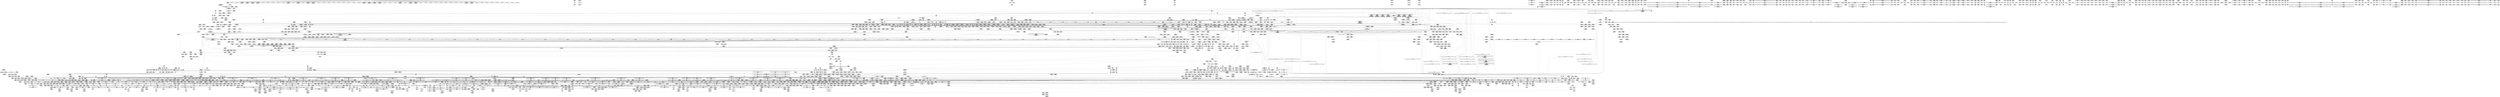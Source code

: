 digraph {
	CE0x6ed0920 [shape=record,shape=Mrecord,label="{CE0x6ed0920|GLOBAL:_tomoyo_domain.__warned|Global_var:tomoyo_domain.__warned|*SummSink*}"]
	CE0x54e9f50 [shape=record,shape=Mrecord,label="{CE0x54e9f50|i64_23|*Constant*}"]
	CE0x398dbf0 [shape=record,shape=Mrecord,label="{CE0x398dbf0|168:_%struct.tomoyo_path_info*,_:_SCMRE_16,24_|*MultipleSource*|security/tomoyo/file.c, 788|security/tomoyo/file.c,788|security/tomoyo/file.c,788|Function::tomoyo_path_perm&Arg::path::|Function::tomoyo_path_chroot&Arg::path::}"]
	CE0x6ec6410 [shape=record,shape=Mrecord,label="{CE0x6ec6410|tomoyo_init_request_info:_profile2|security/tomoyo/util.c,1007|*SummSource*}"]
	CE0x6eb8ac0 [shape=record,shape=Mrecord,label="{CE0x6eb8ac0|tomoyo_get_mode:_default_config|security/tomoyo/util.c,986}"]
	CE0x56402e0 [shape=record,shape=Mrecord,label="{CE0x56402e0|128:_i8*,_1208:_%struct.file*,_:_CMRE_21,22_}"]
	CE0x526fcf0 [shape=record,shape=Mrecord,label="{CE0x526fcf0|tomoyo_domain:_tmp19|security/tomoyo/common.h,1205|*SummSink*}"]
	CE0x3833bc0 [shape=record,shape=Mrecord,label="{CE0x3833bc0|tomoyo_path_chroot:_path|Function::tomoyo_path_chroot&Arg::path::}"]
	CE0x52393f0 [shape=record,shape=Mrecord,label="{CE0x52393f0|srcu_read_unlock:_bb|*SummSink*}"]
	CE0x44c8e60 [shape=record,shape=Mrecord,label="{CE0x44c8e60|srcu_read_lock:_tmp3}"]
	CE0x5750c80 [shape=record,shape=Mrecord,label="{CE0x5750c80|tomoyo_const_part_length:_while.cond|*SummSource*}"]
	CE0x389f3c0 [shape=record,shape=Mrecord,label="{CE0x389f3c0|tomoyo_audit_path_log:_tmp1|*SummSink*}"]
	CE0x44ec2f0 [shape=record,shape=Mrecord,label="{CE0x44ec2f0|i64_3|*Constant*|*SummSink*}"]
	CE0x5721200 [shape=record,shape=Mrecord,label="{CE0x5721200|tomoyo_add_slash:_tmp2|*LoadInst*|security/tomoyo/file.c,131}"]
	CE0x54b7d70 [shape=record,shape=Mrecord,label="{CE0x54b7d70|tomoyo_path_permission:_operation8|security/tomoyo/file.c,569|*SummSink*}"]
	CE0x5658030 [shape=record,shape=Mrecord,label="{CE0x5658030|i8_1|*Constant*}"]
	CE0x394a6d0 [shape=record,shape=Mrecord,label="{CE0x394a6d0|tomoyo_path_perm:_tmp6|security/tomoyo/file.c,789|*SummSource*}"]
	CE0x56195f0 [shape=record,shape=Mrecord,label="{CE0x56195f0|tomoyo_path_perm:_tmp18|security/tomoyo/file.c,804|*SummSource*}"]
	CE0x6efc970 [shape=record,shape=Mrecord,label="{CE0x6efc970|tomoyo_get_mode:_tmp6|security/tomoyo/util.c,978}"]
	CE0x45dfb10 [shape=record,shape=Mrecord,label="{CE0x45dfb10|i64*_getelementptr_inbounds_(_12_x_i64_,_12_x_i64_*___llvm_gcov_ctr31133,_i64_0,_i64_10)|*Constant*}"]
	CE0x534c2a0 [shape=record,shape=Mrecord,label="{CE0x534c2a0|tomoyo_get_mode:_if.end14|*SummSource*}"]
	CE0x53e14d0 [shape=record,shape=Mrecord,label="{CE0x53e14d0|0:_%struct.tomoyo_obj_info*,_16:_%struct.tomoyo_domain_info*,_24:_%struct.tomoyo_path_info*,_40:_i8,_72:_i8,_75:_i8,_76:_i8,_77:_i8,_:_SCMRE_33,34_}"]
	CE0x6c8bdd0 [shape=record,shape=Mrecord,label="{CE0x6c8bdd0|GLOBAL:_tomoyo_domain|*Constant*|*SummSource*}"]
	CE0x4428d80 [shape=record,shape=Mrecord,label="{CE0x4428d80|i64_17|*Constant*}"]
	CE0x560d450 [shape=record,shape=Mrecord,label="{CE0x560d450|i32_9|*Constant*|*SummSource*}"]
	CE0x55b77e0 [shape=record,shape=Mrecord,label="{CE0x55b77e0|tomoyo_path_perm:_name12|security/tomoyo/file.c,814|*SummSink*}"]
	CE0x44ec360 [shape=record,shape=Mrecord,label="{CE0x44ec360|tomoyo_domain:_tmp4|security/tomoyo/common.h,1205}"]
	CE0x44b9160 [shape=record,shape=Mrecord,label="{CE0x44b9160|0:_i8*,_:_SCMRE_8,12_|*MultipleSource*|security/tomoyo/file.c, 792|security/tomoyo/file.c, 794}"]
	CE0x55322a0 [shape=record,shape=Mrecord,label="{CE0x55322a0|tomoyo_add_slash:_tmp3|security/tomoyo/file.c,131|*SummSource*}"]
	CE0x577cc80 [shape=record,shape=Mrecord,label="{CE0x577cc80|i64*_getelementptr_inbounds_(_25_x_i64_,_25_x_i64_*___llvm_gcov_ctr11,_i64_0,_i64_11)|*Constant*|*SummSink*}"]
	CE0x61f2dd0 [shape=record,shape=Mrecord,label="{CE0x61f2dd0|i64*_getelementptr_inbounds_(_11_x_i64_,_11_x_i64_*___llvm_gcov_ctr54147,_i64_0,_i64_1)|*Constant*|*SummSink*}"]
	CE0x5420ad0 [shape=record,shape=Mrecord,label="{CE0x5420ad0|tomoyo_const_part_length:_cmp21|security/tomoyo/util.c,644|*SummSink*}"]
	CE0x370c170 [shape=record,shape=Mrecord,label="{CE0x370c170|0:_i8,_array:_GCRE_tomoyo_index2category_constant_39_x_i8_c_00_00_00_00_00_00_00_00_00_00_00_00_00_00_00_00_00_00_00_00_00_00_00_01_01_01_01_01_01_01_01_01_01_01_01_01_01_01_02_,_align_16:_elem_21::|security/tomoyo/util.c,983}"]
	CE0x6cf6300 [shape=record,shape=Mrecord,label="{CE0x6cf6300|_call_void_mcount()_#3}"]
	CE0x468b770 [shape=record,shape=Mrecord,label="{CE0x468b770|tomoyo_const_part_length:_tmp20|security/tomoyo/util.c,628|*SummSource*}"]
	CE0x45df3e0 [shape=record,shape=Mrecord,label="{CE0x45df3e0|tomoyo_get_mode:_tmp24|security/tomoyo/util.c,986|*SummSource*}"]
	CE0x453b170 [shape=record,shape=Mrecord,label="{CE0x453b170|tomoyo_path_permission:_tmp9|security/tomoyo/file.c,565}"]
	CE0x526e2b0 [shape=record,shape=Mrecord,label="{CE0x526e2b0|tomoyo_const_part_length:_tmp15|security/tomoyo/util.c,627}"]
	CE0x453aab0 [shape=record,shape=Mrecord,label="{CE0x453aab0|tomoyo_path_permission:_profile|security/tomoyo/file.c,564|*SummSink*}"]
	CE0x442e660 [shape=record,shape=Mrecord,label="{CE0x442e660|tomoyo_audit_path_log:_bb|*SummSink*}"]
	CE0x54808e0 [shape=record,shape=Mrecord,label="{CE0x54808e0|tomoyo_get_mode:_config|security/tomoyo/util.c,981|*SummSource*}"]
	CE0x55ef360 [shape=record,shape=Mrecord,label="{CE0x55ef360|tomoyo_const_part_length:_tmp41|security/tomoyo/util.c,644}"]
	CE0x56de720 [shape=record,shape=Mrecord,label="{CE0x56de720|tomoyo_path_perm:_tmp14|security/tomoyo/file.c,800}"]
	CE0x533ce90 [shape=record,shape=Mrecord,label="{CE0x533ce90|GLOBAL:___llvm_gcov_ctr11|Global_var:__llvm_gcov_ctr11|*SummSource*}"]
	CE0x6d815e0 [shape=record,shape=Mrecord,label="{CE0x6d815e0|i64*_getelementptr_inbounds_(_5_x_i64_,_5_x_i64_*___llvm_gcov_ctr32134,_i64_0,_i64_0)|*Constant*|*SummSource*}"]
	CE0x46c84b0 [shape=record,shape=Mrecord,label="{CE0x46c84b0|tomoyo_path_perm:_tmp25|security/tomoyo/file.c,814}"]
	CE0x46dcbb0 [shape=record,shape=Mrecord,label="{CE0x46dcbb0|COLLAPSED:_GCMRE___llvm_gcov_ctr26_internal_global_6_x_i64_zeroinitializer:_elem_0:default:}"]
	CE0x36851f0 [shape=record,shape=Mrecord,label="{CE0x36851f0|i64_5|*Constant*}"]
	CE0x6d2f2d0 [shape=record,shape=Mrecord,label="{CE0x6d2f2d0|tomoyo_const_part_length:_tmp51|security/tomoyo/util.c,651}"]
	CE0x452e920 [shape=record,shape=Mrecord,label="{CE0x452e920|__llvm_gcov_indirect_counter_increment114:_pred}"]
	CE0x6d7b470 [shape=record,shape=Mrecord,label="{CE0x6d7b470|srcu_read_lock:_sp|Function::srcu_read_lock&Arg::sp::|*SummSink*}"]
	CE0x61fe9a0 [shape=record,shape=Mrecord,label="{CE0x61fe9a0|tomoyo_const_part_length:_if.end28|*SummSink*}"]
	CE0x523ac70 [shape=record,shape=Mrecord,label="{CE0x523ac70|i64*_getelementptr_inbounds_(_10_x_i64_,_10_x_i64_*___llvm_gcov_ctr34,_i64_0,_i64_0)|*Constant*|*SummSource*}"]
	CE0x5206ae0 [shape=record,shape=Mrecord,label="{CE0x5206ae0|tomoyo_path_perm:_tmp42|security/tomoyo/file.c,826|*SummSink*}"]
	CE0x54d0f00 [shape=record,shape=Mrecord,label="{CE0x54d0f00|tomoyo_add_slash:_tmp13|security/tomoyo/file.c,138}"]
	CE0x398fd70 [shape=record,shape=Mrecord,label="{CE0x398fd70|tomoyo_path_chroot:_tmp|*SummSource*}"]
	CE0x6d73170 [shape=record,shape=Mrecord,label="{CE0x6d73170|tomoyo_path_perm:_if.end14|*SummSink*}"]
	CE0x6d7b6f0 [shape=record,shape=Mrecord,label="{CE0x6d7b6f0|i64_2|*Constant*}"]
	CE0x523a730 [shape=record,shape=Mrecord,label="{CE0x523a730|tomoyo_domain:_call|security/tomoyo/common.h,1205|*SummSink*}"]
	CE0x536b3f0 [shape=record,shape=Mrecord,label="{CE0x536b3f0|rcu_lock_acquire:_tmp3|*SummSink*}"]
	CE0x38dde10 [shape=record,shape=Mrecord,label="{CE0x38dde10|i64*_getelementptr_inbounds_(_2_x_i64_,_2_x_i64_*___llvm_gcov_ctr38191,_i64_0,_i64_0)|*Constant*|*SummSink*}"]
	CE0x6d64b80 [shape=record,shape=Mrecord,label="{CE0x6d64b80|i64_ptrtoint_(i8*_blockaddress(_rcu_lock_acquire,_%__here)_to_i64)|*Constant*|*SummSink*}"]
	CE0x45f24f0 [shape=record,shape=Mrecord,label="{CE0x45f24f0|_ret_void,_!dbg_!38904|security/tomoyo/common.h,1110|*SummSource*}"]
	CE0x386f200 [shape=record,shape=Mrecord,label="{CE0x386f200|tomoyo_const_part_length:_if.then17}"]
	CE0x5599080 [shape=record,shape=Mrecord,label="{CE0x5599080|_call_void_mcount()_#3|*SummSource*}"]
	CE0x5272490 [shape=record,shape=Mrecord,label="{CE0x5272490|tomoyo_get_mode:_tmp26|security/tomoyo/util.c,987}"]
	CE0x533c760 [shape=record,shape=Mrecord,label="{CE0x533c760|tomoyo_path_perm:_cmp|security/tomoyo/file.c,798|*SummSource*}"]
	CE0x6c69360 [shape=record,shape=Mrecord,label="{CE0x6c69360|tomoyo_init_request_info:_tmp1|*SummSink*}"]
	CE0x61ea740 [shape=record,shape=Mrecord,label="{CE0x61ea740|tomoyo_path_perm:_name|security/tomoyo/file.c,802|*SummSink*}"]
	CE0x453aeb0 [shape=record,shape=Mrecord,label="{CE0x453aeb0|tomoyo_domain:_tmp1|*SummSink*}"]
	CE0x5540020 [shape=record,shape=Mrecord,label="{CE0x5540020|tomoyo_get_realpath:_tmp7|security/tomoyo/file.c,152|*SummSource*}"]
	CE0x6c03cc0 [shape=record,shape=Mrecord,label="{CE0x6c03cc0|GLOBAL:_tomoyo_path_keyword|Global_var:tomoyo_path_keyword}"]
	CE0x569b330 [shape=record,shape=Mrecord,label="{CE0x569b330|tomoyo_const_part_length:_tmp47|security/tomoyo/util.c,646|*SummSink*}"]
	CE0x44e4c60 [shape=record,shape=Mrecord,label="{CE0x44e4c60|tomoyo_path_permission:_arrayidx|security/tomoyo/file.c,563|*SummSink*}"]
	CE0x439cbf0 [shape=record,shape=Mrecord,label="{CE0x439cbf0|_ret_i32_%call,_!dbg_!38904|security/tomoyo/tomoyo.c,397|*SummSource*}"]
	CE0x3846760 [shape=record,shape=Mrecord,label="{CE0x3846760|i8_0|*Constant*}"]
	CE0x4667650 [shape=record,shape=Mrecord,label="{CE0x4667650|i64_20|*Constant*|*SummSource*}"]
	CE0x522a4b0 [shape=record,shape=Mrecord,label="{CE0x522a4b0|tomoyo_path_perm:_tmp29|security/tomoyo/file.c,815|*SummSource*}"]
	CE0x44c92e0 [shape=record,shape=Mrecord,label="{CE0x44c92e0|tomoyo_path_permission:_mode2|security/tomoyo/file.c,565}"]
	CE0x6f0e4f0 [shape=record,shape=Mrecord,label="{CE0x6f0e4f0|40:_%struct.tomoyo_policy_namespace*,_48:_i8,_:_GCRE_tomoyo_kernel_domain_external_global_%struct.tomoyo_domain_info_40,48_|*MultipleSource*|security/tomoyo/util.c,1005|security/tomoyo/util.c,1007|Function::tomoyo_init_request_info&Arg::domain::}"]
	CE0x6c375e0 [shape=record,shape=Mrecord,label="{CE0x6c375e0|tomoyo_const_part_length:_tmp16|security/tomoyo/util.c,627|*SummSink*}"]
	CE0x38bf3f0 [shape=record,shape=Mrecord,label="{CE0x38bf3f0|_call_void_mcount()_#3}"]
	CE0x479b020 [shape=record,shape=Mrecord,label="{CE0x479b020|tomoyo_const_part_length:_conv11|security/tomoyo/util.c,641}"]
	CE0x52070b0 [shape=record,shape=Mrecord,label="{CE0x52070b0|tomoyo_path_perm:_tmp43|security/tomoyo/file.c,826}"]
	CE0x569b250 [shape=record,shape=Mrecord,label="{CE0x569b250|i64*_getelementptr_inbounds_(_31_x_i64_,_31_x_i64_*___llvm_gcov_ctr43150,_i64_0,_i64_27)|*Constant*|*SummSink*}"]
	CE0x446da70 [shape=record,shape=Mrecord,label="{CE0x446da70|tomoyo_domain:_tmp9|security/tomoyo/common.h,1205|*SummSink*}"]
	CE0x398fde0 [shape=record,shape=Mrecord,label="{CE0x398fde0|COLLAPSED:_GCMRE___llvm_gcov_ctr38191_internal_global_2_x_i64_zeroinitializer:_elem_0:default:}"]
	CE0x53aed60 [shape=record,shape=Mrecord,label="{CE0x53aed60|_call_void_mcount()_#3}"]
	CE0x4560ce0 [shape=record,shape=Mrecord,label="{CE0x4560ce0|i8*_getelementptr_inbounds_(_12_x_i8_,_12_x_i8_*_.str1,_i32_0,_i32_0)|*Constant*}"]
	CE0x6c36d70 [shape=record,shape=Mrecord,label="{CE0x6c36d70|srcu_read_lock:_dep_map|include/linux/srcu.h,222|*SummSink*}"]
	CE0x4673140 [shape=record,shape=Mrecord,label="{CE0x4673140|tomoyo_const_part_length:_len.0|*SummSource*}"]
	CE0x5640720 [shape=record,shape=Mrecord,label="{CE0x5640720|128:_i8*,_1208:_%struct.file*,_:_CMRE_23,24_}"]
	CE0x6bfbab0 [shape=record,shape=Mrecord,label="{CE0x6bfbab0|_ret_%struct.tomoyo_domain_info*_%tmp23,_!dbg_!38929|security/tomoyo/common.h,1205|*SummSink*}"]
	CE0x6cf66c0 [shape=record,shape=Mrecord,label="{CE0x6cf66c0|i64*_getelementptr_inbounds_(_6_x_i64_,_6_x_i64_*___llvm_gcov_ctr26,_i64_0,_i64_3)|*Constant*}"]
	CE0x3a10bf0 [shape=record,shape=Mrecord,label="{CE0x3a10bf0|tomoyo_fill_path_info:_tmp1}"]
	CE0x385dd60 [shape=record,shape=Mrecord,label="{CE0x385dd60|i64_176|*Constant*|*SummSource*}"]
	CE0x435af80 [shape=record,shape=Mrecord,label="{CE0x435af80|i32_2|*Constant*}"]
	CE0x377b710 [shape=record,shape=Mrecord,label="{CE0x377b710|i64*_getelementptr_inbounds_(_2_x_i64_,_2_x_i64_*___llvm_gcov_ctr32,_i64_0,_i64_0)|*Constant*|*SummSource*}"]
	CE0x57c3920 [shape=record,shape=Mrecord,label="{CE0x57c3920|128:_i8*,_1208:_%struct.file*,_:_CMRE_144,152_|*MultipleSource*|security/tomoyo/common.h,1205|security/tomoyo/common.h,1205}"]
	CE0x443a120 [shape=record,shape=Mrecord,label="{CE0x443a120|GLOBAL:_full_name_hash|*Constant*|*SummSource*}"]
	CE0x6e9cf40 [shape=record,shape=Mrecord,label="{CE0x6e9cf40|0:_i8,_array:_GCRE_tomoyo_index2category_constant_39_x_i8_c_00_00_00_00_00_00_00_00_00_00_00_00_00_00_00_00_00_00_00_00_00_00_00_01_01_01_01_01_01_01_01_01_01_01_01_01_01_01_02_,_align_16:_elem_8::|security/tomoyo/util.c,983}"]
	CE0x5403f70 [shape=record,shape=Mrecord,label="{CE0x5403f70|0:_%struct.tomoyo_obj_info*,_16:_%struct.tomoyo_domain_info*,_24:_%struct.tomoyo_path_info*,_40:_i8,_72:_i8,_75:_i8,_76:_i8,_77:_i8,_:_SCMRE_43,44_}"]
	CE0x4505b20 [shape=record,shape=Mrecord,label="{CE0x4505b20|tomoyo_path_perm:_conv|security/tomoyo/file.c,800|*SummSink*}"]
	CE0x45f2330 [shape=record,shape=Mrecord,label="{CE0x45f2330|_ret_void,_!dbg_!38904|security/tomoyo/common.h,1110}"]
	CE0x5721420 [shape=record,shape=Mrecord,label="{CE0x5721420|tomoyo_get_realpath:_tmp6|security/tomoyo/file.c,151|*SummSource*}"]
	CE0x383af70 [shape=record,shape=Mrecord,label="{CE0x383af70|GLOBAL:_srcu_read_unlock|*Constant*|*SummSource*}"]
	CE0x453b010 [shape=record,shape=Mrecord,label="{CE0x453b010|tomoyo_domain:_tmp2}"]
	CE0x533d160 [shape=record,shape=Mrecord,label="{CE0x533d160|i64_0|*Constant*|*SummSource*}"]
	CE0x6d04760 [shape=record,shape=Mrecord,label="{CE0x6d04760|GLOBAL:_tomoyo_ss|Global_var:tomoyo_ss|*SummSource*}"]
	CE0x51f7c50 [shape=record,shape=Mrecord,label="{CE0x51f7c50|tomoyo_path_perm:_tmp52|security/tomoyo/file.c,829|*SummSource*}"]
	CE0x6c3b5f0 [shape=record,shape=Mrecord,label="{CE0x6c3b5f0|i64*_getelementptr_inbounds_(_12_x_i64_,_12_x_i64_*___llvm_gcov_ctr31133,_i64_0,_i64_3)|*Constant*|*SummSource*}"]
	CE0x5435ab0 [shape=record,shape=Mrecord,label="{CE0x5435ab0|__llvm_gcov_indirect_counter_increment:_bb4|*SummSink*}"]
	CE0x39b6960 [shape=record,shape=Mrecord,label="{CE0x39b6960|0:_i8,_array:_GCR_tomoyo_p2mac_internal_constant_11_x_i8_c_00_01_01_01_03_04_06_09_0A_13_15_,_align_1:_elem_0::|security/tomoyo/file.c,797}"]
	CE0x6d72640 [shape=record,shape=Mrecord,label="{CE0x6d72640|tomoyo_init_request_info:_tmp8|security/tomoyo/util.c,1005}"]
	CE0x47d6340 [shape=record,shape=Mrecord,label="{CE0x47d6340|tomoyo_get_mode:_if.then2|*SummSource*}"]
	CE0x6c03eb0 [shape=record,shape=Mrecord,label="{CE0x6c03eb0|tomoyo_domain:_tmp14|security/tomoyo/common.h,1205}"]
	CE0x388f0e0 [shape=record,shape=Mrecord,label="{CE0x388f0e0|tomoyo_path_permission:_tmp1|*SummSource*}"]
	CE0x5571ed0 [shape=record,shape=Mrecord,label="{CE0x5571ed0|tomoyo_const_part_length:_cmp25|security/tomoyo/util.c,644|*SummSink*}"]
	CE0x46f7f70 [shape=record,shape=Mrecord,label="{CE0x46f7f70|tomoyo_path_perm:_sw.bb9}"]
	CE0x5599e70 [shape=record,shape=Mrecord,label="{CE0x5599e70|get_current:_tmp|*SummSink*}"]
	CE0x53aff70 [shape=record,shape=Mrecord,label="{CE0x53aff70|i64*_getelementptr_inbounds_(_4_x_i64_,_4_x_i64_*___llvm_gcov_ctr33,_i64_0,_i64_0)|*Constant*|*SummSource*}"]
	CE0x54b8120 [shape=record,shape=Mrecord,label="{CE0x54b8120|i64*_getelementptr_inbounds_(_10_x_i64_,_10_x_i64_*___llvm_gcov_ctr34,_i64_0,_i64_5)|*Constant*}"]
	CE0x55c8670 [shape=record,shape=Mrecord,label="{CE0x55c8670|tomoyo_const_part_length:_tmp10|security/tomoyo/util.c,626}"]
	CE0x45d4290 [shape=record,shape=Mrecord,label="{CE0x45d4290|i64_1|*Constant*}"]
	CE0x6bc2a40 [shape=record,shape=Mrecord,label="{CE0x6bc2a40|tomoyo_init_request_info:_mode|security/tomoyo/util.c,1010|*SummSource*}"]
	CE0x6ea7da0 [shape=record,shape=Mrecord,label="{CE0x6ea7da0|rcu_lock_acquire:_tmp6}"]
	CE0x560e010 [shape=record,shape=Mrecord,label="{CE0x560e010|tomoyo_path_perm:_arrayidx|security/tomoyo/file.c,797}"]
	CE0x6c3b4c0 [shape=record,shape=Mrecord,label="{CE0x6c3b4c0|_ret_%struct.tomoyo_domain_info*_%tmp23,_!dbg_!38929|security/tomoyo/common.h,1205|*SummSource*}"]
	CE0x36d8a60 [shape=record,shape=Mrecord,label="{CE0x36d8a60|tomoyo_const_part_length:_tmp7|security/tomoyo/util.c,625}"]
	CE0x43f70b0 [shape=record,shape=Mrecord,label="{CE0x43f70b0|GLOBAL:_tomoyo_profile|*Constant*|*SummSink*}"]
	CE0x5527090 [shape=record,shape=Mrecord,label="{CE0x5527090|i32_22|*Constant*|*SummSink*}"]
	CE0x55dd350 [shape=record,shape=Mrecord,label="{CE0x55dd350|tomoyo_get_realpath:_tmp5|security/tomoyo/file.c,151|*SummSource*}"]
	CE0x4343a30 [shape=record,shape=Mrecord,label="{CE0x4343a30|GLOBAL:_tomoyo_path_permission|*Constant*}"]
	CE0x52d8310 [shape=record,shape=Mrecord,label="{CE0x52d8310|tomoyo_get_mode:_tmp20|security/tomoyo/util.c,985|*SummSink*}"]
	CE0x6d9b820 [shape=record,shape=Mrecord,label="{CE0x6d9b820|tomoyo_const_part_length:_cmp12|security/tomoyo/util.c,641}"]
	CE0x6f199a0 [shape=record,shape=Mrecord,label="{CE0x6f199a0|rcu_lock_acquire:_indirectgoto|*SummSource*}"]
	CE0x6c7fdd0 [shape=record,shape=Mrecord,label="{CE0x6c7fdd0|rcu_lock_release:_tmp|*SummSource*}"]
	CE0x560dd30 [shape=record,shape=Mrecord,label="{CE0x560dd30|GLOBAL:_tomoyo_p2mac|Global_var:tomoyo_p2mac|*SummSink*}"]
	CE0x4471620 [shape=record,shape=Mrecord,label="{CE0x4471620|tomoyo_path_perm:_name21|security/tomoyo/file.c,822|*SummSource*}"]
	CE0x6cba8f0 [shape=record,shape=Mrecord,label="{CE0x6cba8f0|i64_7|*Constant*}"]
	CE0x5204190 [shape=record,shape=Mrecord,label="{CE0x5204190|i64*_getelementptr_inbounds_(_25_x_i64_,_25_x_i64_*___llvm_gcov_ctr11,_i64_0,_i64_14)|*Constant*|*SummSink*}"]
	CE0x37b4930 [shape=record,shape=Mrecord,label="{CE0x37b4930|tomoyo_audit_path_log:_param|security/tomoyo/file.c,168}"]
	CE0x6207d60 [shape=record,shape=Mrecord,label="{CE0x6207d60|128:_i8*,_1208:_%struct.file*,_:_CMRE_120,128_|*MultipleSource*|security/tomoyo/common.h,1205|security/tomoyo/common.h,1205}"]
	CE0x389f1a0 [shape=record,shape=Mrecord,label="{CE0x389f1a0|tomoyo_audit_path_log:_tmp1}"]
	CE0x6cbaa60 [shape=record,shape=Mrecord,label="{CE0x6cbaa60|i64_7|*Constant*|*SummSink*}"]
	CE0x459cda0 [shape=record,shape=Mrecord,label="{CE0x459cda0|tomoyo_const_part_length:_sw.bb|*SummSource*}"]
	CE0x52d7bb0 [shape=record,shape=Mrecord,label="{CE0x52d7bb0|tomoyo_get_mode:_tmp19|security/tomoyo/util.c,985}"]
	CE0x3764ad0 [shape=record,shape=Mrecord,label="{CE0x3764ad0|tomoyo_get_mode:_add|security/tomoyo/util.c,984}"]
	CE0x5801210 [shape=record,shape=Mrecord,label="{CE0x5801210|tomoyo_path_perm:_conv8|security/tomoyo/file.c,807|*SummSource*}"]
	CE0x6c695b0 [shape=record,shape=Mrecord,label="{CE0x6c695b0|_call_void_mcount()_#3|*SummSource*}"]
	CE0x5599140 [shape=record,shape=Mrecord,label="{CE0x5599140|_call_void_mcount()_#3|*SummSink*}"]
	CE0x5800c90 [shape=record,shape=Mrecord,label="{CE0x5800c90|i32_6|*Constant*}"]
	CE0x53010b0 [shape=record,shape=Mrecord,label="{CE0x53010b0|tomoyo_add_slash:_tmp6|security/tomoyo/file.c,131|*SummSource*}"]
	CE0x442a360 [shape=record,shape=Mrecord,label="{CE0x442a360|tomoyo_fill_path_info:_call2|security/tomoyo/util.c,666|*SummSink*}"]
	CE0x5595e40 [shape=record,shape=Mrecord,label="{CE0x5595e40|tomoyo_add_slash:_tobool|security/tomoyo/file.c,131}"]
	CE0x55b9b90 [shape=record,shape=Mrecord,label="{CE0x55b9b90|i64_13|*Constant*|*SummSource*}"]
	CE0x534c070 [shape=record,shape=Mrecord,label="{CE0x534c070|tomoyo_get_mode:_return|*SummSource*}"]
	CE0x5688d20 [shape=record,shape=Mrecord,label="{CE0x5688d20|tomoyo_const_part_length:_tmp22|security/tomoyo/util.c,634|*SummSink*}"]
	CE0x6c49720 [shape=record,shape=Mrecord,label="{CE0x6c49720|GLOBAL:_tomoyo_get_mode|*Constant*|*SummSink*}"]
	CE0x38565e0 [shape=record,shape=Mrecord,label="{CE0x38565e0|tomoyo_path_chroot:_tmp1|*SummSink*}"]
	CE0x44fcbd0 [shape=record,shape=Mrecord,label="{CE0x44fcbd0|i64_0|*Constant*}"]
	CE0x533acb0 [shape=record,shape=Mrecord,label="{CE0x533acb0|tomoyo_path_permission:_tmp15|security/tomoyo/file.c,567|*SummSource*}"]
	CE0x52149f0 [shape=record,shape=Mrecord,label="{CE0x52149f0|0:_i8,_array:_GCRE_tomoyo_index2category_constant_39_x_i8_c_00_00_00_00_00_00_00_00_00_00_00_00_00_00_00_00_00_00_00_00_00_00_00_01_01_01_01_01_01_01_01_01_01_01_01_01_01_01_02_,_align_16:_elem_30::|security/tomoyo/util.c,983}"]
	CE0x6d9a980 [shape=record,shape=Mrecord,label="{CE0x6d9a980|tomoyo_get_mode:_idxprom6|security/tomoyo/util.c,983}"]
	CE0x534c480 [shape=record,shape=Mrecord,label="{CE0x534c480|tomoyo_path_permission:_do.cond|*SummSource*}"]
	CE0x4583a90 [shape=record,shape=Mrecord,label="{CE0x4583a90|tomoyo_path_perm:_if.then13}"]
	CE0x38bf230 [shape=record,shape=Mrecord,label="{CE0x38bf230|tomoyo_path_perm:_symlink_target|security/tomoyo/file.c, 794|*SummSink*}"]
	CE0x46b3ac0 [shape=record,shape=Mrecord,label="{CE0x46b3ac0|tomoyo_read_lock:_tmp}"]
	CE0x55c9120 [shape=record,shape=Mrecord,label="{CE0x55c9120|tomoyo_const_part_length:_cmp12|security/tomoyo/util.c,641|*SummSource*}"]
	CE0x44e4e90 [shape=record,shape=Mrecord,label="{CE0x44e4e90|i64*_getelementptr_inbounds_(_5_x_i64_,_5_x_i64_*___llvm_gcov_ctr28130,_i64_0,_i64_4)|*Constant*|*SummSink*}"]
	CE0x47df3f0 [shape=record,shape=Mrecord,label="{CE0x47df3f0|tomoyo_path_perm:_tmp1}"]
	CE0x5327a50 [shape=record,shape=Mrecord,label="{CE0x5327a50|tomoyo_domain:_cred|security/tomoyo/common.h,1205|*SummSink*}"]
	CE0x528f910 [shape=record,shape=Mrecord,label="{CE0x528f910|tomoyo_const_part_length:_incdec.ptr7|security/tomoyo/util.c,631|*SummSource*}"]
	CE0x43d0c90 [shape=record,shape=Mrecord,label="{CE0x43d0c90|tomoyo_get_mode:_tmp13|security/tomoyo/util.c,982}"]
	CE0x539a1b0 [shape=record,shape=Mrecord,label="{CE0x539a1b0|tomoyo_get_mode:_call|security/tomoyo/util.c,980}"]
	CE0x5328120 [shape=record,shape=Mrecord,label="{CE0x5328120|i32_78|*Constant*}"]
	CE0x39ad400 [shape=record,shape=Mrecord,label="{CE0x39ad400|tomoyo_fill_path_info:_tmp3|security/tomoyo/util.c,667}"]
	CE0x6d3aaa0 [shape=record,shape=Mrecord,label="{CE0x6d3aaa0|tomoyo_path_permission:_tmp25|security/tomoyo/file.c,575|*SummSource*}"]
	CE0x6e6a740 [shape=record,shape=Mrecord,label="{CE0x6e6a740|GLOBAL:_tomoyo_index2category|Global_var:tomoyo_index2category|*SummSource*}"]
	CE0x560dfa0 [shape=record,shape=Mrecord,label="{CE0x560dfa0|tomoyo_path_perm:_arrayidx|security/tomoyo/file.c,797|*SummSink*}"]
	CE0x56fdf10 [shape=record,shape=Mrecord,label="{CE0x56fdf10|tomoyo_path_perm:_tmp22|security/tomoyo/file.c,810|*SummSink*}"]
	CE0x6207400 [shape=record,shape=Mrecord,label="{CE0x6207400|128:_i8*,_1208:_%struct.file*,_:_CMRE_80,88_|*MultipleSource*|security/tomoyo/common.h,1205|security/tomoyo/common.h,1205}"]
	CE0x5745290 [shape=record,shape=Mrecord,label="{CE0x5745290|tomoyo_add_slash:_tmp7|security/tomoyo/file.c,132|*SummSink*}"]
	CE0x4336000 [shape=record,shape=Mrecord,label="{CE0x4336000|i64_2|*Constant*}"]
	CE0x453b5b0 [shape=record,shape=Mrecord,label="{CE0x453b5b0|tomoyo_path_permission:_tmp9|security/tomoyo/file.c,565|*SummSink*}"]
	CE0x436cc70 [shape=record,shape=Mrecord,label="{CE0x436cc70|tomoyo_path_permission:_r|Function::tomoyo_path_permission&Arg::r::|*SummSink*}"]
	CE0x5307cb0 [shape=record,shape=Mrecord,label="{CE0x5307cb0|tomoyo_path_perm:_obj|security/tomoyo/file.c, 788|*SummSink*}"]
	CE0x54906e0 [shape=record,shape=Mrecord,label="{CE0x54906e0|tomoyo_fill_path_info:_conv4|security/tomoyo/util.c,667|*SummSink*}"]
	CE0x566a140 [shape=record,shape=Mrecord,label="{CE0x566a140|GLOBAL:_tomoyo_add_slash|*Constant*|*SummSink*}"]
	CE0x46abe00 [shape=record,shape=Mrecord,label="{CE0x46abe00|tomoyo_path_permission:_tmp10|security/tomoyo/file.c,565|*SummSink*}"]
	CE0x6cba990 [shape=record,shape=Mrecord,label="{CE0x6cba990|i64_7|*Constant*|*SummSource*}"]
	CE0x542c970 [shape=record,shape=Mrecord,label="{CE0x542c970|tomoyo_get_mode:_tmp16|security/tomoyo/util.c,983|*SummSource*}"]
	CE0x55a90f0 [shape=record,shape=Mrecord,label="{CE0x55a90f0|GLOBAL:_lockdep_rcu_suspicious|*Constant*|*SummSource*}"]
	CE0x5571d20 [shape=record,shape=Mrecord,label="{CE0x5571d20|tomoyo_const_part_length:_cmp25|security/tomoyo/util.c,644|*SummSource*}"]
	CE0x54048f0 [shape=record,shape=Mrecord,label="{CE0x54048f0|0:_%struct.tomoyo_obj_info*,_16:_%struct.tomoyo_domain_info*,_24:_%struct.tomoyo_path_info*,_40:_i8,_72:_i8,_75:_i8,_76:_i8,_77:_i8,_:_SCMRE_47,48_}"]
	CE0x53184a0 [shape=record,shape=Mrecord,label="{CE0x53184a0|tomoyo_path_permission:_do.cond}"]
	CE0x55724d0 [shape=record,shape=Mrecord,label="{CE0x55724d0|i64_24|*Constant*|*SummSink*}"]
	CE0x6c8b820 [shape=record,shape=Mrecord,label="{CE0x6c8b820|i64_80|*Constant*|*SummSource*}"]
	CE0x54b7cb0 [shape=record,shape=Mrecord,label="{CE0x54b7cb0|tomoyo_path_permission:_operation8|security/tomoyo/file.c,569|*SummSource*}"]
	CE0x3826a90 [shape=record,shape=Mrecord,label="{CE0x3826a90|tomoyo_domain:_tmp3|*SummSink*}"]
	CE0x57c87b0 [shape=record,shape=Mrecord,label="{CE0x57c87b0|tomoyo_get_mode:_return}"]
	CE0x6d7bfb0 [shape=record,shape=Mrecord,label="{CE0x6d7bfb0|tomoyo_path_perm:_if.end14|*SummSource*}"]
	CE0x542c160 [shape=record,shape=Mrecord,label="{CE0x542c160|0:_i8,_array:_GCRE_tomoyo_index2category_constant_39_x_i8_c_00_00_00_00_00_00_00_00_00_00_00_00_00_00_00_00_00_00_00_00_00_00_00_01_01_01_01_01_01_01_01_01_01_01_01_01_01_01_02_,_align_16:_elem_38::|security/tomoyo/util.c,983}"]
	CE0x5434b60 [shape=record,shape=Mrecord,label="{CE0x5434b60|rcu_lock_acquire:_tmp4|include/linux/rcupdate.h,418}"]
	CE0x5659940 [shape=record,shape=Mrecord,label="{CE0x5659940|tomoyo_path_perm:_symlink_target15|security/tomoyo/file.c,817|*SummSink*}"]
	CE0x6d14600 [shape=record,shape=Mrecord,label="{CE0x6d14600|i64*_getelementptr_inbounds_(_31_x_i64_,_31_x_i64_*___llvm_gcov_ctr43150,_i64_0,_i64_4)|*Constant*|*SummSink*}"]
	CE0x54b44e0 [shape=record,shape=Mrecord,label="{CE0x54b44e0|i64_0|*Constant*}"]
	CE0x44fcd50 [shape=record,shape=Mrecord,label="{CE0x44fcd50|i64_3|*Constant*}"]
	CE0x45d3ee0 [shape=record,shape=Mrecord,label="{CE0x45d3ee0|rcu_lock_release:_map|Function::rcu_lock_release&Arg::map::|*SummSink*}"]
	CE0x44a60c0 [shape=record,shape=Mrecord,label="{CE0x44a60c0|tomoyo_fill_path_info:_tmp4|security/tomoyo/util.c,667|*SummSource*}"]
	CE0x53c1eb0 [shape=record,shape=Mrecord,label="{CE0x53c1eb0|tomoyo_read_unlock:_entry}"]
	CE0x43e5d30 [shape=record,shape=Mrecord,label="{CE0x43e5d30|tomoyo_get_realpath:_retval.0|*SummSink*}"]
	CE0x566f8f0 [shape=record,shape=Mrecord,label="{CE0x566f8f0|tomoyo_domain:_tmp15|security/tomoyo/common.h,1205|*SummSink*}"]
	CE0x52b0350 [shape=record,shape=Mrecord,label="{CE0x52b0350|tomoyo_get_realpath:_tmp3|security/tomoyo/file.c,151}"]
	CE0x6e6a360 [shape=record,shape=Mrecord,label="{CE0x6e6a360|tomoyo_get_mode:_idxprom3|security/tomoyo/util.c,983|*SummSource*}"]
	CE0x6f148f0 [shape=record,shape=Mrecord,label="{CE0x6f148f0|tomoyo_const_part_length:_tmp|*SummSource*}"]
	CE0x4673460 [shape=record,shape=Mrecord,label="{CE0x4673460|get_current:_tmp4|./arch/x86/include/asm/current.h,14|*SummSource*}"]
	CE0x459d390 [shape=record,shape=Mrecord,label="{CE0x459d390|tomoyo_const_part_length:_cmp12|security/tomoyo/util.c,641|*SummSink*}"]
	CE0x45d3430 [shape=record,shape=Mrecord,label="{CE0x45d3430|_call_void_mcount()_#3}"]
	CE0x5599510 [shape=record,shape=Mrecord,label="{CE0x5599510|GLOBAL:_current_task|Global_var:current_task|*SummSource*}"]
	CE0x61f2d10 [shape=record,shape=Mrecord,label="{CE0x61f2d10|i64*_getelementptr_inbounds_(_11_x_i64_,_11_x_i64_*___llvm_gcov_ctr54147,_i64_0,_i64_1)|*Constant*|*SummSource*}"]
	CE0x5720c80 [shape=record,shape=Mrecord,label="{CE0x5720c80|tomoyo_get_realpath:_name1|security/tomoyo/file.c,151}"]
	CE0x54d3c40 [shape=record,shape=Mrecord,label="{CE0x54d3c40|tomoyo_const_part_length:_tmp}"]
	CE0x56305c0 [shape=record,shape=Mrecord,label="{CE0x56305c0|tomoyo_domain:_tmp11|security/tomoyo/common.h,1205|*SummSource*}"]
	CE0x6bfbfa0 [shape=record,shape=Mrecord,label="{CE0x6bfbfa0|_ret_i32_%call,_!dbg_!38907|include/linux/srcu.h,223|*SummSource*}"]
	CE0x6e309c0 [shape=record,shape=Mrecord,label="{CE0x6e309c0|i32_2|*Constant*}"]
	CE0x43abcf0 [shape=record,shape=Mrecord,label="{CE0x43abcf0|128:_i8*,_1208:_%struct.file*,_:_CMRE_52,56_|*MultipleSource*|security/tomoyo/common.h,1205|security/tomoyo/common.h,1205}"]
	CE0x443b2e0 [shape=record,shape=Mrecord,label="{CE0x443b2e0|tomoyo_const_part_length:_while.body|*SummSource*}"]
	CE0x55a6e00 [shape=record,shape=Mrecord,label="{CE0x55a6e00|tomoyo_const_part_length:_tmp13|security/tomoyo/util.c,626}"]
	CE0x6d4b4d0 [shape=record,shape=Mrecord,label="{CE0x6d4b4d0|tomoyo_const_part_length:_tmp18|security/tomoyo/util.c,627|*SummSource*}"]
	CE0x56f7780 [shape=record,shape=Mrecord,label="{CE0x56f7780|_call_void___llvm_gcov_indirect_counter_increment(i32*___llvm_gcov_global_state_pred,_i64**_getelementptr_inbounds_(_3_x_i64*_,_3_x_i64*_*___llvm_gcda_edge_table,_i64_0,_i64_1)),_!dbg_!38937|security/tomoyo/file.c,810}"]
	CE0x52b7100 [shape=record,shape=Mrecord,label="{CE0x52b7100|i64*_getelementptr_inbounds_(_6_x_i64_,_6_x_i64_*___llvm_gcov_ctr25,_i64_0,_i64_4)|*Constant*}"]
	CE0x45c7760 [shape=record,shape=Mrecord,label="{CE0x45c7760|tomoyo_path_perm:_tmp3|security/tomoyo/file.c,788|*SummSink*}"]
	CE0x43ab6b0 [shape=record,shape=Mrecord,label="{CE0x43ab6b0|128:_i8*,_1208:_%struct.file*,_:_CMRE_47,48_}"]
	CE0x377b290 [shape=record,shape=Mrecord,label="{CE0x377b290|tomoyo_const_part_length:_return|*SummSink*}"]
	CE0x62061e0 [shape=record,shape=Mrecord,label="{CE0x62061e0|tomoyo_fill_path_info:_conv4|security/tomoyo/util.c,667}"]
	CE0x36853d0 [shape=record,shape=Mrecord,label="{CE0x36853d0|i64*_getelementptr_inbounds_(_25_x_i64_,_25_x_i64_*___llvm_gcov_ctr11,_i64_0,_i64_6)|*Constant*}"]
	CE0x377ae70 [shape=record,shape=Mrecord,label="{CE0x377ae70|COLLAPSED:_GCMRE___llvm_gcov_ctr32_internal_global_2_x_i64_zeroinitializer:_elem_0:default:}"]
	CE0x444d450 [shape=record,shape=Mrecord,label="{CE0x444d450|tomoyo_path_perm:_tmp35|security/tomoyo/file.c,821|*SummSource*}"]
	CE0x3856770 [shape=record,shape=Mrecord,label="{CE0x3856770|i64*_getelementptr_inbounds_(_2_x_i64_,_2_x_i64_*___llvm_gcov_ctr38191,_i64_0,_i64_1)|*Constant*}"]
	CE0x6bcf9b0 [shape=record,shape=Mrecord,label="{CE0x6bcf9b0|tomoyo_read_unlock:_tmp1}"]
	CE0x6d59ed0 [shape=record,shape=Mrecord,label="{CE0x6d59ed0|i64*_getelementptr_inbounds_(_2_x_i64_,_2_x_i64_*___llvm_gcov_ctr23,_i64_0,_i64_1)|*Constant*|*SummSink*}"]
	CE0x5238bb0 [shape=record,shape=Mrecord,label="{CE0x5238bb0|_call_void_rcu_lock_release(%struct.lockdep_map*_%dep_map)_#9,_!dbg_!38905|include/linux/srcu.h,236}"]
	CE0x6c3a4e0 [shape=record,shape=Mrecord,label="{CE0x6c3a4e0|tomoyo_const_part_length:_add|security/tomoyo/util.c,634|*SummSource*}"]
	CE0x5530bf0 [shape=record,shape=Mrecord,label="{CE0x5530bf0|i64*_getelementptr_inbounds_(_6_x_i64_,_6_x_i64_*___llvm_gcov_ctr25,_i64_0,_i64_0)|*Constant*|*SummSink*}"]
	CE0x479ad90 [shape=record,shape=Mrecord,label="{CE0x479ad90|tomoyo_const_part_length:_tmp24|security/tomoyo/util.c,640|*SummSink*}"]
	CE0x468b400 [shape=record,shape=Mrecord,label="{CE0x468b400|tomoyo_get_mode:_tmp22|security/tomoyo/util.c,986}"]
	"CONST[source:1(input),value:2(dynamic)][purpose:{object}]"
	CE0x5640810 [shape=record,shape=Mrecord,label="{CE0x5640810|128:_i8*,_1208:_%struct.file*,_:_CMRE_24,25_}"]
	CE0x56c5ec0 [shape=record,shape=Mrecord,label="{CE0x56c5ec0|i64_0|*Constant*}"]
	CE0x433e7d0 [shape=record,shape=Mrecord,label="{CE0x433e7d0|tomoyo_path_permission:_tmp19|security/tomoyo/file.c,573|*SummSource*}"]
	CE0x38563c0 [shape=record,shape=Mrecord,label="{CE0x38563c0|i64_1|*Constant*|*SummSink*}"]
	CE0x55721f0 [shape=record,shape=Mrecord,label="{CE0x55721f0|i64_24|*Constant*}"]
	CE0x38fa800 [shape=record,shape=Mrecord,label="{CE0x38fa800|tomoyo_path_permission:_tmp7|*LoadInst*|security/tomoyo/file.c,565|*SummSink*}"]
	CE0x533cc10 [shape=record,shape=Mrecord,label="{CE0x533cc10|i64_2|*Constant*|*SummSource*}"]
	CE0x57071e0 [shape=record,shape=Mrecord,label="{CE0x57071e0|tomoyo_audit_path_log:_param|security/tomoyo/file.c,168|*SummSink*}"]
	CE0x44840d0 [shape=record,shape=Mrecord,label="{CE0x44840d0|tomoyo_const_part_length:_tmp35|security/tomoyo/util.c,643|*SummSink*}"]
	CE0x45db760 [shape=record,shape=Mrecord,label="{CE0x45db760|GLOBAL:_tomoyo_get_realpath|*Constant*}"]
	CE0x44ebee0 [shape=record,shape=Mrecord,label="{CE0x44ebee0|tomoyo_path_permission:_tmp13|security/tomoyo/file.c,566|*SummSink*}"]
	CE0x38c2640 [shape=record,shape=Mrecord,label="{CE0x38c2640|0:_i8,_array:_GCR_tomoyo_p2mac_internal_constant_11_x_i8_c_00_01_01_01_03_04_06_09_0A_13_15_,_align_1:_elem_5::|security/tomoyo/file.c,797}"]
	CE0x6ee5ca0 [shape=record,shape=Mrecord,label="{CE0x6ee5ca0|GLOBAL:_lock_acquire|*Constant*|*SummSource*}"]
	CE0x5481090 [shape=record,shape=Mrecord,label="{CE0x5481090|tomoyo_get_mode:_conv|security/tomoyo/util.c,982|*SummSource*}"]
	CE0x46c7f90 [shape=record,shape=Mrecord,label="{CE0x46c7f90|i64_13|*Constant*|*SummSink*}"]
	CE0x6d8c4f0 [shape=record,shape=Mrecord,label="{CE0x6d8c4f0|tomoyo_path_perm:_if.end22|*SummSource*}"]
	CE0x5594b00 [shape=record,shape=Mrecord,label="{CE0x5594b00|tomoyo_fill_path_info:_tmp9|security/tomoyo/util.c,667|*SummSink*}"]
	CE0x432b6d0 [shape=record,shape=Mrecord,label="{CE0x432b6d0|tomoyo_const_part_length:_if.then27}"]
	CE0x36e0bd0 [shape=record,shape=Mrecord,label="{CE0x36e0bd0|GLOBAL:___llvm_gcov_ctr54147|Global_var:__llvm_gcov_ctr54147|*SummSink*}"]
	CE0x57d65d0 [shape=record,shape=Mrecord,label="{CE0x57d65d0|tomoyo_const_part_length:_tmp33|security/tomoyo/util.c,642}"]
	CE0x3856bc0 [shape=record,shape=Mrecord,label="{CE0x3856bc0|_call_void_mcount()_#3|*SummSink*}"]
	CE0x5707120 [shape=record,shape=Mrecord,label="{CE0x5707120|tomoyo_audit_path_log:_param|security/tomoyo/file.c,168|*SummSource*}"]
	CE0x560de90 [shape=record,shape=Mrecord,label="{CE0x560de90|tomoyo_path_perm:_arrayidx|security/tomoyo/file.c,797|*SummSource*}"]
	CE0x61ea7b0 [shape=record,shape=Mrecord,label="{CE0x61ea7b0|tomoyo_path_perm:_call3|security/tomoyo/file.c,803|*SummSource*}"]
	CE0x446d500 [shape=record,shape=Mrecord,label="{CE0x446d500|tomoyo_fill_path_info:_call|security/tomoyo/util.c,664|*SummSource*}"]
	CE0x45b7740 [shape=record,shape=Mrecord,label="{CE0x45b7740|i64*_getelementptr_inbounds_(_2_x_i64_,_2_x_i64_*___llvm_gcov_ctr31,_i64_0,_i64_0)|*Constant*|*SummSink*}"]
	CE0x44d9040 [shape=record,shape=Mrecord,label="{CE0x44d9040|tomoyo_domain:_tmp19|security/tomoyo/common.h,1205}"]
	CE0x442a5a0 [shape=record,shape=Mrecord,label="{CE0x442a5a0|tomoyo_const_part_length:_tmp4|security/tomoyo/util.c,624}"]
	CE0x526fee0 [shape=record,shape=Mrecord,label="{CE0x526fee0|tomoyo_domain:_tmp20|security/tomoyo/common.h,1205}"]
	CE0x458e4d0 [shape=record,shape=Mrecord,label="{CE0x458e4d0|i64*_getelementptr_inbounds_(_25_x_i64_,_25_x_i64_*___llvm_gcov_ctr11,_i64_0,_i64_0)|*Constant*}"]
	CE0x55a8ea0 [shape=record,shape=Mrecord,label="{CE0x55a8ea0|GLOBAL:_lockdep_rcu_suspicious|*Constant*}"]
	CE0x6c8c020 [shape=record,shape=Mrecord,label="{CE0x6c8c020|tomoyo_domain:_entry}"]
	CE0x4669eb0 [shape=record,shape=Mrecord,label="{CE0x4669eb0|tomoyo_get_mode:_if.end}"]
	CE0x367dc30 [shape=record,shape=Mrecord,label="{CE0x367dc30|i32_0|*Constant*}"]
	CE0x4344380 [shape=record,shape=Mrecord,label="{CE0x4344380|i64**_getelementptr_inbounds_(_3_x_i64*_,_3_x_i64*_*___llvm_gcda_edge_table,_i64_0,_i64_0)|*Constant*|*SummSink*}"]
	CE0x6cc0b60 [shape=record,shape=Mrecord,label="{CE0x6cc0b60|tomoyo_const_part_length:_if.end6|*SummSource*}"]
	CE0x5157650 [shape=record,shape=Mrecord,label="{CE0x5157650|tomoyo_fill_path_info:_is_patterned|security/tomoyo/util.c,668}"]
	CE0x6cfcf60 [shape=record,shape=Mrecord,label="{CE0x6cfcf60|COLLAPSED:_GCMRE___llvm_gcov_ctr32134_internal_global_5_x_i64_zeroinitializer:_elem_0:default:}"]
	CE0x537ea50 [shape=record,shape=Mrecord,label="{CE0x537ea50|i64*_getelementptr_inbounds_(_4_x_i64_,_4_x_i64_*___llvm_gcov_ctr33,_i64_0,_i64_0)|*Constant*|*SummSink*}"]
	CE0x55c90b0 [shape=record,shape=Mrecord,label="{CE0x55c90b0|tomoyo_const_part_length:_incdec.ptr10|security/tomoyo/util.c,640|*SummSink*}"]
	CE0x46b3ba0 [shape=record,shape=Mrecord,label="{CE0x46b3ba0|tomoyo_read_lock:_tmp|*SummSource*}"]
	CE0x61ea930 [shape=record,shape=Mrecord,label="{CE0x61ea930|tomoyo_path_perm:_call3|security/tomoyo/file.c,803}"]
	CE0x6cfda00 [shape=record,shape=Mrecord,label="{CE0x6cfda00|tomoyo_init_request_info:_tmp6|security/tomoyo/util.c,1004|*SummSink*}"]
	CE0x46c8150 [shape=record,shape=Mrecord,label="{CE0x46c8150|tomoyo_path_perm:_tmp24|security/tomoyo/file.c,814}"]
	CE0x542ce20 [shape=record,shape=Mrecord,label="{CE0x542ce20|tomoyo_get_mode:_add|security/tomoyo/util.c,984|*SummSink*}"]
	CE0x56a6f90 [shape=record,shape=Mrecord,label="{CE0x56a6f90|COLLAPSED:_GCMRE___llvm_gcov_ctr23_internal_global_2_x_i64_zeroinitializer:_elem_0:default:}"]
	CE0x392bd40 [shape=record,shape=Mrecord,label="{CE0x392bd40|srcu_read_lock:_bb|*SummSource*}"]
	CE0x38489b0 [shape=record,shape=Mrecord,label="{CE0x38489b0|_call_void_lock_acquire(%struct.lockdep_map*_%map,_i32_0,_i32_0,_i32_2,_i32_0,_%struct.lockdep_map*_null,_i64_ptrtoint_(i8*_blockaddress(_rcu_lock_acquire,_%__here)_to_i64))_#9,_!dbg_!38907|include/linux/rcupdate.h,418}"]
	CE0x46736d0 [shape=record,shape=Mrecord,label="{CE0x46736d0|tomoyo_get_mode:_tmp24|security/tomoyo/util.c,986}"]
	CE0x55993e0 [shape=record,shape=Mrecord,label="{CE0x55993e0|GLOBAL:_current_task|Global_var:current_task}"]
	CE0x447e9e0 [shape=record,shape=Mrecord,label="{CE0x447e9e0|tomoyo_path_perm:_tmp38|security/tomoyo/file.c,822|*SummSink*}"]
	CE0x61f1e30 [shape=record,shape=Mrecord,label="{CE0x61f1e30|tomoyo_audit_path_log:_tmp6|security/tomoyo/file.c,169}"]
	CE0x5532420 [shape=record,shape=Mrecord,label="{CE0x5532420|tomoyo_add_slash:_tmp3|security/tomoyo/file.c,131|*SummSink*}"]
	CE0x5668990 [shape=record,shape=Mrecord,label="{CE0x5668990|tomoyo_domain:_tmp6|security/tomoyo/common.h,1205}"]
	CE0x452ea80 [shape=record,shape=Mrecord,label="{CE0x452ea80|__llvm_gcov_indirect_counter_increment114:_pred|*SummSource*}"]
	CE0x56405e0 [shape=record,shape=Mrecord,label="{CE0x56405e0|128:_i8*,_1208:_%struct.file*,_:_CMRE_22,23_}"]
	CE0x392b480 [shape=record,shape=Mrecord,label="{CE0x392b480|tomoyo_get_mode:_tmp28|security/tomoyo/util.c,988|*SummSource*}"]
	CE0x44fefa0 [shape=record,shape=Mrecord,label="{CE0x44fefa0|tomoyo_fill_path_info:_tmp6|security/tomoyo/util.c,667|*SummSource*}"]
	CE0x562aac0 [shape=record,shape=Mrecord,label="{CE0x562aac0|GLOBAL:_tomoyo_audit_path_log|*Constant*|*SummSource*}"]
	CE0x5527300 [shape=record,shape=Mrecord,label="{CE0x5527300|tomoyo_domain:_security|security/tomoyo/common.h,1205|*SummSource*}"]
	CE0x57120f0 [shape=record,shape=Mrecord,label="{CE0x57120f0|_ret_i32_%call,_!dbg_!38902|security/tomoyo/common.h,1097}"]
	CE0x54bb920 [shape=record,shape=Mrecord,label="{CE0x54bb920|tomoyo_path_chroot:_tmp}"]
	CE0x55729c0 [shape=record,shape=Mrecord,label="{CE0x55729c0|tomoyo_const_part_length:_tmp40|security/tomoyo/util.c,644|*SummSource*}"]
	CE0x6e30500 [shape=record,shape=Mrecord,label="{CE0x6e30500|tomoyo_init_request_info:_tmp10|security/tomoyo/util.c,1006|*SummSource*}"]
	CE0x57c4280 [shape=record,shape=Mrecord,label="{CE0x57c4280|tomoyo_domain:_tmp22|security/tomoyo/common.h,1205|*SummSource*}"]
	CE0x6d812a0 [shape=record,shape=Mrecord,label="{CE0x6d812a0|tomoyo_add_slash:_tmp5|security/tomoyo/file.c,131}"]
	CE0x4513540 [shape=record,shape=Mrecord,label="{CE0x4513540|i32_-12|*Constant*}"]
	CE0x4695080 [shape=record,shape=Mrecord,label="{CE0x4695080|i64*_getelementptr_inbounds_(_6_x_i64_,_6_x_i64_*___llvm_gcov_ctr26,_i64_0,_i64_3)|*Constant*|*SummSource*}"]
	CE0x4697440 [shape=record,shape=Mrecord,label="{CE0x4697440|tomoyo_path_perm:_if.then20|*SummSource*}"]
	CE0x3856570 [shape=record,shape=Mrecord,label="{CE0x3856570|i64*_getelementptr_inbounds_(_2_x_i64_,_2_x_i64_*___llvm_gcov_ctr38191,_i64_0,_i64_1)|*Constant*|*SummSink*}"]
	CE0x44fee90 [shape=record,shape=Mrecord,label="{CE0x44fee90|tomoyo_fill_path_info:_tmp6|security/tomoyo/util.c,667}"]
	CE0x6ed10b0 [shape=record,shape=Mrecord,label="{CE0x6ed10b0|tomoyo_domain:_if.then}"]
	CE0x479c090 [shape=record,shape=Mrecord,label="{CE0x479c090|tomoyo_fill_path_info:_hash|security/tomoyo/util.c,669}"]
	CE0x53e9980 [shape=record,shape=Mrecord,label="{CE0x53e9980|0:_i8*,_array:_GCRE_tomoyo_path_keyword_external_constant_11_x_i8*_:_elem_6::|security/tomoyo/file.c,167}"]
	CE0x46dd680 [shape=record,shape=Mrecord,label="{CE0x46dd680|i64*_getelementptr_inbounds_(_6_x_i64_,_6_x_i64_*___llvm_gcov_ctr26,_i64_0,_i64_4)|*Constant*|*SummSource*}"]
	CE0x55ea990 [shape=record,shape=Mrecord,label="{CE0x55ea990|tomoyo_path_perm:_tmp10|security/tomoyo/file.c,797|*SummSink*}"]
	CE0x5668fe0 [shape=record,shape=Mrecord,label="{CE0x5668fe0|tomoyo_domain:_if.end|*SummSink*}"]
	CE0x6d04990 [shape=record,shape=Mrecord,label="{CE0x6d04990|srcu_read_lock:_sp|Function::srcu_read_lock&Arg::sp::}"]
	CE0x6c3a2a0 [shape=record,shape=Mrecord,label="{CE0x6c3a2a0|tomoyo_const_part_length:_add29|security/tomoyo/util.c,646|*SummSink*}"]
	CE0x566a440 [shape=record,shape=Mrecord,label="{CE0x566a440|tomoyo_add_slash:_entry}"]
	CE0x5671440 [shape=record,shape=Mrecord,label="{CE0x5671440|tomoyo_init_request_info:_entry|*SummSource*}"]
	CE0x6bde1d0 [shape=record,shape=Mrecord,label="{CE0x6bde1d0|i64_8|*Constant*|*SummSource*}"]
	CE0x57c4660 [shape=record,shape=Mrecord,label="{CE0x57c4660|i64_4|*Constant*|*SummSource*}"]
	CE0x575c400 [shape=record,shape=Mrecord,label="{CE0x575c400|i64**_getelementptr_inbounds_(_3_x_i64*_,_3_x_i64*_*___llvm_gcda_edge_table,_i64_0,_i64_1)|*Constant*}"]
	CE0x39fb960 [shape=record,shape=Mrecord,label="{CE0x39fb960|tomoyo_get_mode:_tmp6|security/tomoyo/util.c,978|*SummSink*}"]
	CE0x6d592b0 [shape=record,shape=Mrecord,label="{CE0x6d592b0|i64*_getelementptr_inbounds_(_31_x_i64_,_31_x_i64_*___llvm_gcov_ctr43150,_i64_0,_i64_30)|*Constant*|*SummSink*}"]
	CE0x367fd10 [shape=record,shape=Mrecord,label="{CE0x367fd10|_ret_i32_%retval.0,_!dbg_!38942|security/tomoyo/file.c,575|*SummSink*}"]
	CE0x5596100 [shape=record,shape=Mrecord,label="{CE0x5596100|tomoyo_domain:_call|security/tomoyo/common.h,1205}"]
	CE0x377b190 [shape=record,shape=Mrecord,label="{CE0x377b190|tomoyo_const_part_length:_return|*SummSource*}"]
	CE0x53eab00 [shape=record,shape=Mrecord,label="{CE0x53eab00|tomoyo_const_part_length:_tmp26|security/tomoyo/util.c,641}"]
	CE0x44c9430 [shape=record,shape=Mrecord,label="{CE0x44c9430|tomoyo_path_permission:_mode2|security/tomoyo/file.c,565|*SummSource*}"]
	CE0x6bde6b0 [shape=record,shape=Mrecord,label="{CE0x6bde6b0|tomoyo_get_mode:_tmp18|security/tomoyo/util.c,985|*SummSource*}"]
	CE0x57c93d0 [shape=record,shape=Mrecord,label="{CE0x57c93d0|tomoyo_get_mode:_tmp10|security/tomoyo/util.c,982|*SummSource*}"]
	CE0x386f8d0 [shape=record,shape=Mrecord,label="{CE0x386f8d0|i64**_getelementptr_inbounds_(_3_x_i64*_,_3_x_i64*_*___llvm_gcda_edge_table44,_i64_0,_i64_1)|*Constant*|*SummSink*}"]
	CE0x6ef8ed0 [shape=record,shape=Mrecord,label="{CE0x6ef8ed0|tomoyo_fill_path_info:_frombool|security/tomoyo/util.c,667}"]
	CE0x6c24ae0 [shape=record,shape=Mrecord,label="{CE0x6c24ae0|tomoyo_init_request_info:_ns|security/tomoyo/util.c,1010}"]
	CE0x6cfb880 [shape=record,shape=Mrecord,label="{CE0x6cfb880|tomoyo_path_permission:_tmp24|security/tomoyo/file.c,575|*SummSource*}"]
	CE0x386ef90 [shape=record,shape=Mrecord,label="{CE0x386ef90|tomoyo_const_part_length:_if.then5|*SummSource*}"]
	CE0x479b1e0 [shape=record,shape=Mrecord,label="{CE0x479b1e0|tomoyo_const_part_length:_conv11|security/tomoyo/util.c,641|*SummSource*}"]
	CE0x383b1e0 [shape=record,shape=Mrecord,label="{CE0x383b1e0|srcu_read_unlock:_entry|*SummSource*}"]
	CE0x3927c00 [shape=record,shape=Mrecord,label="{CE0x3927c00|tomoyo_path_chroot:_tmp2}"]
	CE0x5518450 [shape=record,shape=Mrecord,label="{CE0x5518450|tomoyo_add_slash:_return|*SummSource*}"]
	CE0x442e580 [shape=record,shape=Mrecord,label="{CE0x442e580|tomoyo_audit_path_log:_bb|*SummSource*}"]
	CE0x45d4220 [shape=record,shape=Mrecord,label="{CE0x45d4220|i64*_getelementptr_inbounds_(_2_x_i64_,_2_x_i64_*___llvm_gcov_ctr32,_i64_0,_i64_1)|*Constant*|*SummSink*}"]
	CE0x526d0e0 [shape=record,shape=Mrecord,label="{CE0x526d0e0|tomoyo_path_permission:_param|security/tomoyo/file.c,568|*SummSink*}"]
	CE0x370a460 [shape=record,shape=Mrecord,label="{CE0x370a460|__llvm_gcov_indirect_counter_increment114:_bb4}"]
	CE0x6d9aca0 [shape=record,shape=Mrecord,label="{CE0x6d9aca0|tomoyo_const_part_length:_filename.addr.0|*SummSource*}"]
	CE0x389f6b0 [shape=record,shape=Mrecord,label="{CE0x389f6b0|tomoyo_const_part_length:_tmp13|security/tomoyo/util.c,626|*SummSink*}"]
	CE0x5272620 [shape=record,shape=Mrecord,label="{CE0x5272620|tomoyo_get_mode:_and|security/tomoyo/util.c,987}"]
	CE0x54b4050 [shape=record,shape=Mrecord,label="{CE0x54b4050|tomoyo_get_mode:_tmp|*SummSink*}"]
	CE0x55a68e0 [shape=record,shape=Mrecord,label="{CE0x55a68e0|0:_i8*,_array:_GCRE_tomoyo_path_keyword_external_constant_11_x_i8*_:_elem_0::|security/tomoyo/file.c,167}"]
	CE0x6c38a50 [shape=record,shape=Mrecord,label="{CE0x6c38a50|i8*_getelementptr_inbounds_(_25_x_i8_,_25_x_i8_*_.str12,_i32_0,_i32_0)|*Constant*|*SummSink*}"]
	CE0x53db520 [shape=record,shape=Mrecord,label="{CE0x53db520|0:_%struct.tomoyo_obj_info*,_16:_%struct.tomoyo_domain_info*,_24:_%struct.tomoyo_path_info*,_40:_i8,_72:_i8,_75:_i8,_76:_i8,_77:_i8,_:_SCMRE_31,32_}"]
	CE0x450c000 [shape=record,shape=Mrecord,label="{CE0x450c000|i64*_getelementptr_inbounds_(_25_x_i64_,_25_x_i64_*___llvm_gcov_ctr11,_i64_0,_i64_23)|*Constant*|*SummSink*}"]
	CE0x370b040 [shape=record,shape=Mrecord,label="{CE0x370b040|COLLAPSED:_GCMRE___llvm_gcov_ctr24_internal_global_4_x_i64_zeroinitializer:_elem_0:default:}"]
	CE0x61fe8a0 [shape=record,shape=Mrecord,label="{CE0x61fe8a0|tomoyo_const_part_length:_if.end28|*SummSource*}"]
	CE0x3739a70 [shape=record,shape=Mrecord,label="{CE0x3739a70|tomoyo_const_part_length:_incdec.ptr|security/tomoyo/util.c,626|*SummSource*}"]
	CE0x5640f40 [shape=record,shape=Mrecord,label="{CE0x5640f40|128:_i8*,_1208:_%struct.file*,_:_CMRE_30,31_}"]
	CE0x5280620 [shape=record,shape=Mrecord,label="{CE0x5280620|tomoyo_path_perm:_tmp49|security/tomoyo/file.c,828}"]
	CE0x54ea280 [shape=record,shape=Mrecord,label="{CE0x54ea280|tomoyo_const_part_length:_tmp36|security/tomoyo/util.c,644|*SummSource*}"]
	CE0x52cd230 [shape=record,shape=Mrecord,label="{CE0x52cd230|i64*_getelementptr_inbounds_(_4_x_i64_,_4_x_i64_*___llvm_gcov_ctr24,_i64_0,_i64_3)|*Constant*|*SummSource*}"]
	CE0x6c39e90 [shape=record,shape=Mrecord,label="{CE0x6c39e90|i64_1|*Constant*}"]
	CE0x44e4bf0 [shape=record,shape=Mrecord,label="{CE0x44e4bf0|tomoyo_path_permission:_domain|security/tomoyo/file.c,564|*SummSink*}"]
	CE0x384dec0 [shape=record,shape=Mrecord,label="{CE0x384dec0|tomoyo_path_permission:_return|*SummSource*}"]
	CE0x467d0d0 [shape=record,shape=Mrecord,label="{CE0x467d0d0|tomoyo_const_part_length:_incdec.ptr19|security/tomoyo/util.c,643|*SummSink*}"]
	CE0x45dadd0 [shape=record,shape=Mrecord,label="{CE0x45dadd0|GLOBAL:_tomoyo_get_realpath|*Constant*|*SummSource*}"]
	CE0x5271640 [shape=record,shape=Mrecord,label="{CE0x5271640|GLOBAL:_rcu_lock_release|*Constant*|*SummSink*}"]
	CE0x44c2ee0 [shape=record,shape=Mrecord,label="{CE0x44c2ee0|tomoyo_path_permission:_return|*SummSink*}"]
	CE0x6e30b50 [shape=record,shape=Mrecord,label="{CE0x6e30b50|tomoyo_init_request_info:_domain1|security/tomoyo/util.c,1006}"]
	CE0x569ae70 [shape=record,shape=Mrecord,label="{CE0x569ae70|i64*_getelementptr_inbounds_(_31_x_i64_,_31_x_i64_*___llvm_gcov_ctr43150,_i64_0,_i64_27)|*Constant*}"]
	CE0x436d2c0 [shape=record,shape=Mrecord,label="{CE0x436d2c0|tomoyo_path_permission:_r|Function::tomoyo_path_permission&Arg::r::|*SummSource*}"]
	CE0x443cdb0 [shape=record,shape=Mrecord,label="{CE0x443cdb0|i8*_getelementptr_inbounds_(_45_x_i8_,_45_x_i8_*_.str13,_i32_0,_i32_0)|*Constant*|*SummSink*}"]
	CE0x6cf4af0 [shape=record,shape=Mrecord,label="{CE0x6cf4af0|tomoyo_path_permission:_tmp23|security/tomoyo/file.c,574|*SummSink*}"]
	CE0x454a620 [shape=record,shape=Mrecord,label="{CE0x454a620|tomoyo_const_part_length:_tmp3|security/tomoyo/util.c,624}"]
	CE0x444c5c0 [shape=record,shape=Mrecord,label="{CE0x444c5c0|tomoyo_path_perm:_tmp35|security/tomoyo/file.c,821}"]
	CE0x53543e0 [shape=record,shape=Mrecord,label="{CE0x53543e0|0:_%struct.tomoyo_obj_info*,_16:_%struct.tomoyo_domain_info*,_24:_%struct.tomoyo_path_info*,_40:_i8,_72:_i8,_75:_i8,_76:_i8,_77:_i8,_:_SCMRE_24,25_}"]
	CE0x436de00 [shape=record,shape=Mrecord,label="{CE0x436de00|i64*_getelementptr_inbounds_(_2_x_i64_,_2_x_i64_*___llvm_gcov_ctr21,_i64_0,_i64_1)|*Constant*}"]
	CE0x5414040 [shape=record,shape=Mrecord,label="{CE0x5414040|0:_%struct.tomoyo_obj_info*,_16:_%struct.tomoyo_domain_info*,_24:_%struct.tomoyo_path_info*,_40:_i8,_72:_i8,_75:_i8,_76:_i8,_77:_i8,_:_SCMRE_50,51_}"]
	CE0x54d08c0 [shape=record,shape=Mrecord,label="{CE0x54d08c0|tomoyo_add_slash:_tmp12|security/tomoyo/file.c,138|*SummSource*}"]
	CE0x52f5050 [shape=record,shape=Mrecord,label="{CE0x52f5050|_call_void_tomoyo_fill_path_info(%struct.tomoyo_path_info*_%buf)_#9,_!dbg_!38911|security/tomoyo/file.c,137}"]
	CE0x6cb0e50 [shape=record,shape=Mrecord,label="{CE0x6cb0e50|tomoyo_init_request_info:_call|security/tomoyo/util.c,1005}"]
	CE0x45948c0 [shape=record,shape=Mrecord,label="{CE0x45948c0|tomoyo_path_perm:_tmp21|security/tomoyo/file.c,810|*SummSource*}"]
	CE0x5399c40 [shape=record,shape=Mrecord,label="{CE0x5399c40|tomoyo_const_part_length:_tmp1|*SummSource*}"]
	CE0x6c26580 [shape=record,shape=Mrecord,label="{CE0x6c26580|tomoyo_get_mode:_index|Function::tomoyo_get_mode&Arg::index::}"]
	CE0x543f320 [shape=record,shape=Mrecord,label="{CE0x543f320|_call_void_tomoyo_fill_path_info(%struct.tomoyo_path_info*_%buf)_#9,_!dbg_!38911|security/tomoyo/file.c,137|*SummSink*}"]
	CE0x61fe680 [shape=record,shape=Mrecord,label="{CE0x61fe680|i32_6|*Constant*}"]
	CE0x4428840 [shape=record,shape=Mrecord,label="{CE0x4428840|i64_16|*Constant*}"]
	CE0x53f5800 [shape=record,shape=Mrecord,label="{CE0x53f5800|0:_%struct.tomoyo_obj_info*,_16:_%struct.tomoyo_domain_info*,_24:_%struct.tomoyo_path_info*,_40:_i8,_72:_i8,_75:_i8,_76:_i8,_77:_i8,_:_SCMRE_40,41_}"]
	CE0x4562950 [shape=record,shape=Mrecord,label="{CE0x4562950|get_current:_entry|*SummSource*}"]
	CE0x6bde610 [shape=record,shape=Mrecord,label="{CE0x6bde610|tomoyo_get_mode:_tmp18|security/tomoyo/util.c,985}"]
	CE0x52a1580 [shape=record,shape=Mrecord,label="{CE0x52a1580|__llvm_gcov_indirect_counter_increment:_predecessor|Function::__llvm_gcov_indirect_counter_increment&Arg::predecessor::}"]
	CE0x442e3a0 [shape=record,shape=Mrecord,label="{CE0x442e3a0|tomoyo_get_mode:_tmp27|security/tomoyo/util.c,988}"]
	CE0x38f9ad0 [shape=record,shape=Mrecord,label="{CE0x38f9ad0|tomoyo_path_permission:_ns|security/tomoyo/file.c,564}"]
	CE0x3695a20 [shape=record,shape=Mrecord,label="{CE0x3695a20|tomoyo_fill_path_info:_tmp11|security/tomoyo/util.c,667}"]
	CE0x5530120 [shape=record,shape=Mrecord,label="{CE0x5530120|__llvm_gcov_indirect_counter_increment:_pred|*SummSource*}"]
	CE0x52c0720 [shape=record,shape=Mrecord,label="{CE0x52c0720|tomoyo_domain:_tmp15|security/tomoyo/common.h,1205}"]
	CE0x3772770 [shape=record,shape=Mrecord,label="{CE0x3772770|i64*_getelementptr_inbounds_(_12_x_i64_,_12_x_i64_*___llvm_gcov_ctr31133,_i64_0,_i64_10)|*Constant*|*SummSink*}"]
	CE0x5480f20 [shape=record,shape=Mrecord,label="{CE0x5480f20|GLOBAL:___srcu_read_lock|*Constant*|*SummSink*}"]
	CE0x5311ed0 [shape=record,shape=Mrecord,label="{CE0x5311ed0|tomoyo_path_permission:_conv3|security/tomoyo/file.c,565|*SummSource*}"]
	CE0x43f6c50 [shape=record,shape=Mrecord,label="{CE0x43f6c50|tomoyo_path_permission:_tmp3|*LoadInst*|security/tomoyo/file.c,564|*SummSource*}"]
	CE0x5751150 [shape=record,shape=Mrecord,label="{CE0x5751150|i32_255|*Constant*}"]
	CE0x6eb8a50 [shape=record,shape=Mrecord,label="{CE0x6eb8a50|tomoyo_get_mode:_default_config|security/tomoyo/util.c,986|*SummSink*}"]
	CE0x6c37570 [shape=record,shape=Mrecord,label="{CE0x6c37570|GLOBAL:_full_name_hash|*Constant*}"]
	CE0x567efc0 [shape=record,shape=Mrecord,label="{CE0x567efc0|i64*_getelementptr_inbounds_(_2_x_i64_,_2_x_i64_*___llvm_gcov_ctr23,_i64_0,_i64_1)|*Constant*|*SummSource*}"]
	CE0x4442a10 [shape=record,shape=Mrecord,label="{CE0x4442a10|_call_void_lock_release(%struct.lockdep_map*_%map,_i32_1,_i64_ptrtoint_(i8*_blockaddress(_rcu_lock_release,_%__here)_to_i64))_#9,_!dbg_!38907|include/linux/rcupdate.h,423|*SummSink*}"]
	CE0x45c73e0 [shape=record,shape=Mrecord,label="{CE0x45c73e0|tomoyo_path_perm:_tmp2|security/tomoyo/file.c,787|*SummSink*}"]
	CE0x57ef1a0 [shape=record,shape=Mrecord,label="{CE0x57ef1a0|tomoyo_read_unlock:_tmp1|*SummSource*}"]
	CE0x4514090 [shape=record,shape=Mrecord,label="{CE0x4514090|i32_-12|*Constant*|*SummSink*}"]
	CE0x384dbd0 [shape=record,shape=Mrecord,label="{CE0x384dbd0|srcu_read_unlock:_sp|Function::srcu_read_unlock&Arg::sp::}"]
	CE0x5795700 [shape=record,shape=Mrecord,label="{CE0x5795700|tomoyo_fill_path_info:_tmp8|security/tomoyo/util.c,667}"]
	CE0x5594270 [shape=record,shape=Mrecord,label="{CE0x5594270|tomoyo_get_mode:_tmp9|security/tomoyo/util.c,981}"]
	CE0x377b5a0 [shape=record,shape=Mrecord,label="{CE0x377b5a0|i64*_getelementptr_inbounds_(_2_x_i64_,_2_x_i64_*___llvm_gcov_ctr32,_i64_0,_i64_0)|*Constant*|*SummSink*}"]
	CE0x44d8830 [shape=record,shape=Mrecord,label="{CE0x44d8830|tomoyo_domain:_tmp17|security/tomoyo/common.h,1205|*SummSink*}"]
	CE0x6cb14b0 [shape=record,shape=Mrecord,label="{CE0x6cb14b0|tomoyo_path_perm:_if.end6|*SummSource*}"]
	CE0x6206770 [shape=record,shape=Mrecord,label="{CE0x6206770|tomoyo_get_mode:_tmp13|security/tomoyo/util.c,982|*SummSink*}"]
	CE0x573d2b0 [shape=record,shape=Mrecord,label="{CE0x573d2b0|i64**_getelementptr_inbounds_(_3_x_i64*_,_3_x_i64*_*___llvm_gcda_edge_table44,_i64_0,_i64_0)|*Constant*|*SummSink*}"]
	CE0x6c36de0 [shape=record,shape=Mrecord,label="{CE0x6c36de0|srcu_read_lock:_dep_map|include/linux/srcu.h,222|*SummSource*}"]
	CE0x44b8ed0 [shape=record,shape=Mrecord,label="{CE0x44b8ed0|168:_%struct.tomoyo_path_info*,_:_SCMRE_168,176_|*MultipleSource*|security/tomoyo/file.c, 788|security/tomoyo/file.c,788|security/tomoyo/file.c,788|Function::tomoyo_path_perm&Arg::path::|Function::tomoyo_path_chroot&Arg::path::}"]
	CE0x6ca9480 [shape=record,shape=Mrecord,label="{CE0x6ca9480|tomoyo_init_request_info:_call|security/tomoyo/util.c,1005|*SummSink*}"]
	CE0x3835fa0 [shape=record,shape=Mrecord,label="{CE0x3835fa0|tomoyo_path_chroot:_entry|*SummSink*}"]
	CE0x542cce0 [shape=record,shape=Mrecord,label="{CE0x542cce0|tomoyo_get_mode:_arrayidx8|security/tomoyo/util.c,983}"]
	CE0x370a3f0 [shape=record,shape=Mrecord,label="{CE0x370a3f0|__llvm_gcov_indirect_counter_increment114:_tmp|*SummSource*}"]
	CE0x6c266e0 [shape=record,shape=Mrecord,label="{CE0x6c266e0|tomoyo_get_mode:_index|Function::tomoyo_get_mode&Arg::index::|*SummSource*}"]
	CE0x44b8c10 [shape=record,shape=Mrecord,label="{CE0x44b8c10|168:_%struct.tomoyo_path_info*,_:_SCMRE_32,40_|*MultipleSource*|security/tomoyo/file.c, 788|security/tomoyo/file.c,788|security/tomoyo/file.c,788|Function::tomoyo_path_perm&Arg::path::|Function::tomoyo_path_chroot&Arg::path::}"]
	CE0x5678460 [shape=record,shape=Mrecord,label="{CE0x5678460|0:_%struct.tomoyo_obj_info*,_16:_%struct.tomoyo_domain_info*,_24:_%struct.tomoyo_path_info*,_40:_i8,_72:_i8,_75:_i8,_76:_i8,_77:_i8,_:_SCMRE_63,64_}"]
	CE0x4669550 [shape=record,shape=Mrecord,label="{CE0x4669550|VOIDTB_TE:_CE_6368,6376_|*MultipleSource*|security/tomoyo/util.c,1010|security/tomoyo/file.c,564|Function::tomoyo_get_mode&Arg::ns::}"]
	CE0x5688020 [shape=record,shape=Mrecord,label="{CE0x5688020|i64*_getelementptr_inbounds_(_31_x_i64_,_31_x_i64_*___llvm_gcov_ctr43150,_i64_0,_i64_21)|*Constant*}"]
	CE0x6c7a5a0 [shape=record,shape=Mrecord,label="{CE0x6c7a5a0|tomoyo_read_lock:_tmp1}"]
	CE0x45df740 [shape=record,shape=Mrecord,label="{CE0x45df740|tomoyo_get_mode:_tmp25|security/tomoyo/util.c,987}"]
	CE0x37a6940 [shape=record,shape=Mrecord,label="{CE0x37a6940|tomoyo_const_part_length:_tmp28|security/tomoyo/util.c,641|*SummSink*}"]
	CE0x52cc800 [shape=record,shape=Mrecord,label="{CE0x52cc800|i64*_getelementptr_inbounds_(_4_x_i64_,_4_x_i64_*___llvm_gcov_ctr33,_i64_0,_i64_2)|*Constant*}"]
	CE0x45db250 [shape=record,shape=Mrecord,label="{CE0x45db250|tomoyo_get_realpath:_entry|*SummSource*}"]
	CE0x6c3b2a0 [shape=record,shape=Mrecord,label="{CE0x6c3b2a0|tomoyo_domain:_entry|*SummSink*}"]
	CE0x6c3b660 [shape=record,shape=Mrecord,label="{CE0x6c3b660|i64*_getelementptr_inbounds_(_12_x_i64_,_12_x_i64_*___llvm_gcov_ctr31133,_i64_0,_i64_3)|*Constant*|*SummSink*}"]
	CE0x52b6e80 [shape=record,shape=Mrecord,label="{CE0x52b6e80|tomoyo_fill_path_info:_entry}"]
	CE0x529f8f0 [shape=record,shape=Mrecord,label="{CE0x529f8f0|tomoyo_const_part_length:_tobool|security/tomoyo/util.c,624}"]
	CE0x377beb0 [shape=record,shape=Mrecord,label="{CE0x377beb0|tomoyo_const_part_length:_tmp31|security/tomoyo/util.c,641|*SummSink*}"]
	CE0x367cfc0 [shape=record,shape=Mrecord,label="{CE0x367cfc0|tomoyo_fill_path_info:_const_len6|security/tomoyo/util.c,668}"]
	CE0x5630f70 [shape=record,shape=Mrecord,label="{CE0x5630f70|tomoyo_domain:_if.then|*SummSink*}"]
	CE0x5599780 [shape=record,shape=Mrecord,label="{CE0x5599780|get_current:_tmp2|*SummSource*}"]
	CE0x6d2f040 [shape=record,shape=Mrecord,label="{CE0x6d2f040|tomoyo_const_part_length:_tmp51|security/tomoyo/util.c,651|*SummSink*}"]
	CE0x55d92c0 [shape=record,shape=Mrecord,label="{CE0x55d92c0|tomoyo_get_realpath:_path|Function::tomoyo_get_realpath&Arg::path::}"]
	CE0x3697950 [shape=record,shape=Mrecord,label="{CE0x3697950|tomoyo_get_mode:_arrayidx4|security/tomoyo/util.c,983|*SummSink*}"]
	CE0x6bf3690 [shape=record,shape=Mrecord,label="{CE0x6bf3690|tomoyo_path_perm:_cleanup|*SummSink*}"]
	CE0x53c1a50 [shape=record,shape=Mrecord,label="{CE0x53c1a50|tomoyo_path_perm:_tmp10|security/tomoyo/file.c,797|*SummSource*}"]
	CE0x52f50c0 [shape=record,shape=Mrecord,label="{CE0x52f50c0|tomoyo_add_slash:_name|security/tomoyo/file.c,136}"]
	CE0x553c310 [shape=record,shape=Mrecord,label="{CE0x553c310|tomoyo_add_slash:_if.then}"]
	CE0x45d35d0 [shape=record,shape=Mrecord,label="{CE0x45d35d0|_call_void_mcount()_#3|*SummSink*}"]
	CE0x46948e0 [shape=record,shape=Mrecord,label="{CE0x46948e0|tomoyo_add_slash:_tmp1|*SummSource*}"]
	CE0x3695df0 [shape=record,shape=Mrecord,label="{CE0x3695df0|tomoyo_fill_path_info:_const_len6|security/tomoyo/util.c,668|*SummSink*}"]
	CE0x380cea0 [shape=record,shape=Mrecord,label="{CE0x380cea0|tomoyo_domain:_tmp4|security/tomoyo/common.h,1205|*SummSink*}"]
	CE0x526d5d0 [shape=record,shape=Mrecord,label="{CE0x526d5d0|tomoyo_read_unlock:_tmp2|*SummSink*}"]
	CE0x5354290 [shape=record,shape=Mrecord,label="{CE0x5354290|tomoyo_path_perm:_tmp9|security/tomoyo/file.c,797}"]
	CE0x447e890 [shape=record,shape=Mrecord,label="{CE0x447e890|tomoyo_path_perm:_tmp38|security/tomoyo/file.c,822|*SummSource*}"]
	CE0x6bfc6e0 [shape=record,shape=Mrecord,label="{CE0x6bfc6e0|tomoyo_path_perm:_sw.epilog|*SummSource*}"]
	CE0x5562920 [shape=record,shape=Mrecord,label="{CE0x5562920|tomoyo_get_realpath:_tobool|security/tomoyo/file.c,151}"]
	CE0x4428a70 [shape=record,shape=Mrecord,label="{CE0x4428a70|tomoyo_path_perm:_cmp18|security/tomoyo/file.c,821|*SummSource*}"]
	CE0x52e6bb0 [shape=record,shape=Mrecord,label="{CE0x52e6bb0|_call_void___srcu_read_unlock(%struct.srcu_struct*_%sp,_i32_%idx)_#9,_!dbg_!38906|include/linux/srcu.h,237|*SummSink*}"]
	CE0x54fdec0 [shape=record,shape=Mrecord,label="{CE0x54fdec0|tomoyo_path_perm:_tmp31|security/tomoyo/file.c,816}"]
	CE0x53afe30 [shape=record,shape=Mrecord,label="{CE0x53afe30|i64*_getelementptr_inbounds_(_4_x_i64_,_4_x_i64_*___llvm_gcov_ctr33,_i64_0,_i64_0)|*Constant*}"]
	CE0x379c350 [shape=record,shape=Mrecord,label="{CE0x379c350|tomoyo_get_mode:_tmp1}"]
	CE0x5707730 [shape=record,shape=Mrecord,label="{CE0x5707730|tomoyo_const_part_length:_if.then|*SummSink*}"]
	CE0x562aa00 [shape=record,shape=Mrecord,label="{CE0x562aa00|GLOBAL:_tomoyo_audit_path_log|*Constant*}"]
	CE0x539a360 [shape=record,shape=Mrecord,label="{CE0x539a360|tomoyo_const_part_length:_tmp19|security/tomoyo/util.c,628|*SummSink*}"]
	CE0x6c49c50 [shape=record,shape=Mrecord,label="{CE0x6c49c50|tomoyo_get_mode:_ns|Function::tomoyo_get_mode&Arg::ns::}"]
	CE0x45f20e0 [shape=record,shape=Mrecord,label="{CE0x45f20e0|tomoyo_read_unlock:_idx|Function::tomoyo_read_unlock&Arg::idx::|*SummSource*}"]
	CE0x446d910 [shape=record,shape=Mrecord,label="{CE0x446d910|tomoyo_domain:_tmp13|security/tomoyo/common.h,1205|*SummSource*}"]
	CE0x6c24f40 [shape=record,shape=Mrecord,label="{CE0x6c24f40|tomoyo_init_request_info:_ns|security/tomoyo/util.c,1010|*SummSource*}"]
	CE0x52c0180 [shape=record,shape=Mrecord,label="{CE0x52c0180|i64*_getelementptr_inbounds_(_5_x_i64_,_5_x_i64_*___llvm_gcov_ctr28130,_i64_0,_i64_4)|*Constant*}"]
	CE0x394aec0 [shape=record,shape=Mrecord,label="{CE0x394aec0|0:_i8*,_:_SCMRE_14,15_|*MultipleSource*|security/tomoyo/file.c, 792|security/tomoyo/file.c, 794}"]
	CE0x6eb8310 [shape=record,shape=Mrecord,label="{CE0x6eb8310|tomoyo_get_mode:_tmp23|security/tomoyo/util.c,986|*SummSource*}"]
	CE0x5307d20 [shape=record,shape=Mrecord,label="{CE0x5307d20|tomoyo_path_perm:_buf|security/tomoyo/file.c, 792}"]
	CE0x6d8bcd0 [shape=record,shape=Mrecord,label="{CE0x6d8bcd0|GLOBAL:___llvm_gcov_ctr32134|Global_var:__llvm_gcov_ctr32134|*SummSource*}"]
	CE0x6c9d700 [shape=record,shape=Mrecord,label="{CE0x6c9d700|tomoyo_read_lock:_tmp2|*SummSource*}"]
	CE0x43e59f0 [shape=record,shape=Mrecord,label="{CE0x43e59f0|i1_false|*Constant*|*SummSource*}"]
	CE0x52e3260 [shape=record,shape=Mrecord,label="{CE0x52e3260|tomoyo_add_slash:_call|security/tomoyo/file.c,136|*SummSource*}"]
	CE0x4669c80 [shape=record,shape=Mrecord,label="{CE0x4669c80|tomoyo_const_part_length:_incdec.ptr19|security/tomoyo/util.c,643}"]
	CE0x6d92d40 [shape=record,shape=Mrecord,label="{CE0x6d92d40|tomoyo_path_perm:_if.end22|*SummSink*}"]
	CE0x6cba100 [shape=record,shape=Mrecord,label="{CE0x6cba100|tomoyo_path_permission:_cmp10|security/tomoyo/file.c,573}"]
	CE0x6d813b0 [shape=record,shape=Mrecord,label="{CE0x6d813b0|tomoyo_add_slash:_tmp5|security/tomoyo/file.c,131|*SummSource*}"]
	CE0x4564300 [shape=record,shape=Mrecord,label="{CE0x4564300|srcu_read_unlock:_tmp|*SummSink*}"]
	CE0x4706950 [shape=record,shape=Mrecord,label="{CE0x4706950|_ret_i32_%call,_!dbg_!38912|security/tomoyo/file.c,167|*SummSource*}"]
	CE0x46c8760 [shape=record,shape=Mrecord,label="{CE0x46c8760|tomoyo_path_perm:_tmp25|security/tomoyo/file.c,814|*SummSink*}"]
	CE0x6d03e60 [shape=record,shape=Mrecord,label="{CE0x6d03e60|srcu_read_lock:_entry|*SummSource*}"]
	CE0x455a260 [shape=record,shape=Mrecord,label="{CE0x455a260|tomoyo_path_permission:_tmp5|*LoadInst*|security/tomoyo/file.c,564}"]
	CE0x53e1270 [shape=record,shape=Mrecord,label="{CE0x53e1270|0:_%struct.tomoyo_obj_info*,_16:_%struct.tomoyo_domain_info*,_24:_%struct.tomoyo_path_info*,_40:_i8,_72:_i8,_75:_i8,_76:_i8,_77:_i8,_:_SCMRE_32,33_}"]
	CE0x6ce39a0 [shape=record,shape=Mrecord,label="{CE0x6ce39a0|tomoyo_path_permission:_tmp20|security/tomoyo/file.c,573|*SummSource*}"]
	CE0x45df680 [shape=record,shape=Mrecord,label="{CE0x45df680|tomoyo_get_mode:_mode.1|*SummSink*}"]
	CE0x5600c10 [shape=record,shape=Mrecord,label="{CE0x5600c10|rcu_lock_release:_tmp6|*SummSource*}"]
	CE0x56f7ed0 [shape=record,shape=Mrecord,label="{CE0x56f7ed0|GLOBAL:___llvm_gcov_indirect_counter_increment|*Constant*|*SummSink*}"]
	CE0x6e50c00 [shape=record,shape=Mrecord,label="{CE0x6e50c00|tomoyo_path_permission:_type|security/tomoyo/file.c,563|*SummSink*}"]
	CE0x46952e0 [shape=record,shape=Mrecord,label="{CE0x46952e0|i64*_getelementptr_inbounds_(_6_x_i64_,_6_x_i64_*___llvm_gcov_ctr26,_i64_0,_i64_3)|*Constant*|*SummSink*}"]
	CE0x5206a70 [shape=record,shape=Mrecord,label="{CE0x5206a70|i64*_getelementptr_inbounds_(_25_x_i64_,_25_x_i64_*___llvm_gcov_ctr11,_i64_0,_i64_22)|*Constant*}"]
	CE0x567f320 [shape=record,shape=Mrecord,label="{CE0x567f320|tomoyo_fill_path_info:_conv3|security/tomoyo/util.c,666|*SummSource*}"]
	CE0x367d970 [shape=record,shape=Mrecord,label="{CE0x367d970|tomoyo_get_mode:_tmp4|security/tomoyo/util.c,978}"]
	CE0x5399850 [shape=record,shape=Mrecord,label="{CE0x5399850|srcu_read_unlock:_tmp1|*SummSource*}"]
	CE0x566ab30 [shape=record,shape=Mrecord,label="{CE0x566ab30|_call_void___llvm_gcov_indirect_counter_increment(i32*___llvm_gcov_global_state_pred,_i64**_getelementptr_inbounds_(_3_x_i64*_,_3_x_i64*_*___llvm_gcda_edge_table,_i64_0,_i64_2)),_!dbg_!38940|security/tomoyo/file.c,813}"]
	CE0x6c01c90 [shape=record,shape=Mrecord,label="{CE0x6c01c90|__llvm_gcov_indirect_counter_increment114:_bb|*SummSource*}"]
	CE0x3685790 [shape=record,shape=Mrecord,label="{CE0x3685790|i64*_getelementptr_inbounds_(_25_x_i64_,_25_x_i64_*___llvm_gcov_ctr11,_i64_0,_i64_0)|*Constant*|*SummSource*}"]
	CE0x6c261f0 [shape=record,shape=Mrecord,label="{CE0x6c261f0|tomoyo_get_mode:_profile|Function::tomoyo_get_mode&Arg::profile::}"]
	CE0x4696950 [shape=record,shape=Mrecord,label="{CE0x4696950|tomoyo_path_perm:_r|security/tomoyo/file.c, 787|*SummSink*}"]
	CE0x5749770 [shape=record,shape=Mrecord,label="{CE0x5749770|tomoyo_get_mode:_conv5|security/tomoyo/util.c,983}"]
	CE0x56009d0 [shape=record,shape=Mrecord,label="{CE0x56009d0|i64*_getelementptr_inbounds_(_4_x_i64_,_4_x_i64_*___llvm_gcov_ctr33,_i64_0,_i64_3)|*Constant*|*SummSink*}"]
	CE0x5490970 [shape=record,shape=Mrecord,label="{CE0x5490970|i32_47|*Constant*}"]
	CE0x57c8c90 [shape=record,shape=Mrecord,label="{CE0x57c8c90|i64*_getelementptr_inbounds_(_12_x_i64_,_12_x_i64_*___llvm_gcov_ctr31133,_i64_0,_i64_0)|*Constant*|*SummSource*}"]
	CE0x5229fd0 [shape=record,shape=Mrecord,label="{CE0x5229fd0|tomoyo_path_perm:_tmp28|security/tomoyo/file.c,815|*SummSink*}"]
	CE0x5688d90 [shape=record,shape=Mrecord,label="{CE0x5688d90|tomoyo_const_part_length:_tmp23|security/tomoyo/util.c,634|*SummSink*}"]
	CE0x55a5e50 [shape=record,shape=Mrecord,label="{CE0x55a5e50|GLOBAL:_srcu_read_unlock|*Constant*}"]
	CE0x526fc80 [shape=record,shape=Mrecord,label="{CE0x526fc80|i64*_getelementptr_inbounds_(_11_x_i64_,_11_x_i64_*___llvm_gcov_ctr54147,_i64_0,_i64_10)|*Constant*|*SummSink*}"]
	CE0x443ecd0 [shape=record,shape=Mrecord,label="{CE0x443ecd0|i32_50|*Constant*|*SummSource*}"]
	CE0x39277a0 [shape=record,shape=Mrecord,label="{CE0x39277a0|tomoyo_path_perm:_tmp13|security/tomoyo/file.c,799}"]
	CE0x5239630 [shape=record,shape=Mrecord,label="{CE0x5239630|i32_9|*Constant*}"]
	CE0x5306280 [shape=record,shape=Mrecord,label="{CE0x5306280|tomoyo_fill_path_info:_is_dir|security/tomoyo/util.c,667|*SummSource*}"]
	CE0x566ef20 [shape=record,shape=Mrecord,label="{CE0x566ef20|tomoyo_domain:_tmp2|*SummSource*}"]
	CE0x447efc0 [shape=record,shape=Mrecord,label="{CE0x447efc0|_call_void_kfree(i8*_%tmp38)_#9,_!dbg_!38960|security/tomoyo/file.c,822|*SummSink*}"]
	CE0x575bd80 [shape=record,shape=Mrecord,label="{CE0x575bd80|__llvm_gcov_indirect_counter_increment:_predecessor|Function::__llvm_gcov_indirect_counter_increment&Arg::predecessor::|*SummSource*}"]
	CE0x468ab50 [shape=record,shape=Mrecord,label="{CE0x468ab50|i32_2|*Constant*}"]
	CE0x6c36210 [shape=record,shape=Mrecord,label="{CE0x6c36210|tomoyo_path_permission:_idxprom|security/tomoyo/file.c,563|*SummSource*}"]
	CE0x55b7770 [shape=record,shape=Mrecord,label="{CE0x55b7770|tomoyo_path_perm:_name11|security/tomoyo/file.c,813|*SummSink*}"]
	CE0x44b92b0 [shape=record,shape=Mrecord,label="{CE0x44b92b0|tomoyo_init_request_info:_domain.addr.0|*SummSink*}"]
	CE0x47d5b50 [shape=record,shape=Mrecord,label="{CE0x47d5b50|0:_i8,_array:_GCRE_tomoyo_index2category_constant_39_x_i8_c_00_00_00_00_00_00_00_00_00_00_00_00_00_00_00_00_00_00_00_00_00_00_00_01_01_01_01_01_01_01_01_01_01_01_01_01_01_01_02_,_align_16:_elem_13::|security/tomoyo/util.c,983}"]
	CE0x5671100 [shape=record,shape=Mrecord,label="{CE0x5671100|GLOBAL:_tomoyo_init_request_info|*Constant*|*SummSink*}"]
	CE0x55b93f0 [shape=record,shape=Mrecord,label="{CE0x55b93f0|tomoyo_path_perm:_tobool|security/tomoyo/file.c,814}"]
	CE0x45749a0 [shape=record,shape=Mrecord,label="{CE0x45749a0|_call_void_kfree(i8*_%tmp41)_#9,_!dbg_!38964|security/tomoyo/file.c,824|*SummSource*}"]
	CE0x377ae00 [shape=record,shape=Mrecord,label="{CE0x377ae00|srcu_read_unlock:_tmp}"]
	CE0x377b380 [shape=record,shape=Mrecord,label="{CE0x377b380|tomoyo_const_part_length:_sw.epilog}"]
	CE0x37def20 [shape=record,shape=Mrecord,label="{CE0x37def20|tomoyo_const_part_length:_tmp12|security/tomoyo/util.c,626}"]
	CE0x52f5320 [shape=record,shape=Mrecord,label="{CE0x52f5320|tomoyo_add_slash:_name|security/tomoyo/file.c,136|*SummSink*}"]
	CE0x3854b10 [shape=record,shape=Mrecord,label="{CE0x3854b10|srcu_read_unlock:_idx|Function::srcu_read_unlock&Arg::idx::|*SummSource*}"]
	CE0x45a8840 [shape=record,shape=Mrecord,label="{CE0x45a8840|tomoyo_read_unlock:_entry|*SummSource*}"]
	CE0x44b9420 [shape=record,shape=Mrecord,label="{CE0x44b9420|i64*_getelementptr_inbounds_(_5_x_i64_,_5_x_i64_*___llvm_gcov_ctr32134,_i64_0,_i64_4)|*Constant*}"]
	CE0x4484270 [shape=record,shape=Mrecord,label="{CE0x4484270|tomoyo_const_part_length:_tmp35|security/tomoyo/util.c,643}"]
	CE0x443b0a0 [shape=record,shape=Mrecord,label="{CE0x443b0a0|tomoyo_const_part_length:_sw.bb9|*SummSink*}"]
	CE0x3697720 [shape=record,shape=Mrecord,label="{CE0x3697720|tomoyo_const_part_length:_tmp5|security/tomoyo/util.c,624|*SummSink*}"]
	CE0x539a2f0 [shape=record,shape=Mrecord,label="{CE0x539a2f0|i64*_getelementptr_inbounds_(_31_x_i64_,_31_x_i64_*___llvm_gcov_ctr43150,_i64_0,_i64_9)|*Constant*|*SummSink*}"]
	CE0x4442f20 [shape=record,shape=Mrecord,label="{CE0x4442f20|GLOBAL:_lock_release|*Constant*|*SummSource*}"]
	CE0x443bd40 [shape=record,shape=Mrecord,label="{CE0x443bd40|__llvm_gcov_indirect_counter_increment114:_predecessor|Function::__llvm_gcov_indirect_counter_increment114&Arg::predecessor::}"]
	CE0x44b9490 [shape=record,shape=Mrecord,label="{CE0x44b9490|i64*_getelementptr_inbounds_(_5_x_i64_,_5_x_i64_*___llvm_gcov_ctr32134,_i64_0,_i64_4)|*Constant*|*SummSink*}"]
	CE0x51ee5a0 [shape=record,shape=Mrecord,label="{CE0x51ee5a0|128:_i8*,_1208:_%struct.file*,_:_CMRE_37,38_}"]
	CE0x38bfb20 [shape=record,shape=Mrecord,label="{CE0x38bfb20|GLOBAL:_tomoyo_path_perm|*Constant*}"]
	CE0x55eaee0 [shape=record,shape=Mrecord,label="{CE0x55eaee0|i32_2|*Constant*|*SummSource*}"]
	CE0x61f3080 [shape=record,shape=Mrecord,label="{CE0x61f3080|tomoyo_fill_path_info:_tmp3|security/tomoyo/util.c,667|*SummSink*}"]
	CE0x39ad0e0 [shape=record,shape=Mrecord,label="{CE0x39ad0e0|i64_2|*Constant*}"]
	CE0x55a9cc0 [shape=record,shape=Mrecord,label="{CE0x55a9cc0|i64_7|*Constant*}"]
	CE0x3865d50 [shape=record,shape=Mrecord,label="{CE0x3865d50|tomoyo_path_perm:_entry|*SummSink*}"]
	CE0x37bed90 [shape=record,shape=Mrecord,label="{CE0x37bed90|COLLAPSED:_GCMRE_.str2_private_unnamed_addr_constant_2_x_i8_c_/_00_,_align_1:_elem_0:default:}"]
	CE0x46dcfc0 [shape=record,shape=Mrecord,label="{CE0x46dcfc0|tomoyo_fill_path_info:_tmp1|*SummSource*}"]
	CE0x526fc10 [shape=record,shape=Mrecord,label="{CE0x526fc10|i64*_getelementptr_inbounds_(_11_x_i64_,_11_x_i64_*___llvm_gcov_ctr54147,_i64_0,_i64_10)|*Constant*|*SummSource*}"]
	CE0x5796290 [shape=record,shape=Mrecord,label="{CE0x5796290|0:_i8,_array:_GCRE_tomoyo_index2category_constant_39_x_i8_c_00_00_00_00_00_00_00_00_00_00_00_00_00_00_00_00_00_00_00_00_00_00_00_01_01_01_01_01_01_01_01_01_01_01_01_01_01_01_02_,_align_16:_elem_4::|security/tomoyo/util.c,983}"]
	CE0x573dbe0 [shape=record,shape=Mrecord,label="{CE0x573dbe0|tomoyo_const_part_length:_tmp49|security/tomoyo/util.c,649}"]
	CE0x54fd4d0 [shape=record,shape=Mrecord,label="{CE0x54fd4d0|i64*_getelementptr_inbounds_(_25_x_i64_,_25_x_i64_*___llvm_gcov_ctr11,_i64_0,_i64_15)|*Constant*|*SummSink*}"]
	CE0x442e260 [shape=record,shape=Mrecord,label="{CE0x442e260|i64*_getelementptr_inbounds_(_12_x_i64_,_12_x_i64_*___llvm_gcov_ctr31133,_i64_0,_i64_11)|*Constant*}"]
	CE0x52b0560 [shape=record,shape=Mrecord,label="{CE0x52b0560|tomoyo_init_request_info:_tmp7|security/tomoyo/util.c,1005}"]
	CE0x6f14810 [shape=record,shape=Mrecord,label="{CE0x6f14810|i64*_getelementptr_inbounds_(_31_x_i64_,_31_x_i64_*___llvm_gcov_ctr43150,_i64_0,_i64_0)|*Constant*|*SummSource*}"]
	CE0x6e50b40 [shape=record,shape=Mrecord,label="{CE0x6e50b40|tomoyo_path_permission:_type|security/tomoyo/file.c,563|*SummSource*}"]
	CE0x6e30820 [shape=record,shape=Mrecord,label="{CE0x6e30820|i32_4|*Constant*|*SummSink*}"]
	CE0x45a88f0 [shape=record,shape=Mrecord,label="{CE0x45a88f0|tomoyo_read_unlock:_entry|*SummSink*}"]
	CE0x53b1250 [shape=record,shape=Mrecord,label="{CE0x53b1250|COLLAPSED:_GCMRE___llvm_gcov_ctr31133_internal_global_12_x_i64_zeroinitializer:_elem_0:default:}"]
	CE0x56a71c0 [shape=record,shape=Mrecord,label="{CE0x56a71c0|tomoyo_domain:_bb|*SummSource*}"]
	CE0x6e9d760 [shape=record,shape=Mrecord,label="{CE0x6e9d760|rcu_lock_acquire:_map|Function::rcu_lock_acquire&Arg::map::|*SummSource*}"]
	CE0x55ea810 [shape=record,shape=Mrecord,label="{CE0x55ea810|tomoyo_path_perm:_path1|security/tomoyo/file.c,788}"]
	CE0x384d500 [shape=record,shape=Mrecord,label="{CE0x384d500|_ret_void,_!dbg_!38907|include/linux/srcu.h,238|*SummSink*}"]
	CE0x5688c20 [shape=record,shape=Mrecord,label="{CE0x5688c20|i64*_getelementptr_inbounds_(_31_x_i64_,_31_x_i64_*___llvm_gcov_ctr43150,_i64_0,_i64_16)|*Constant*|*SummSource*}"]
	CE0x55ef490 [shape=record,shape=Mrecord,label="{CE0x55ef490|tomoyo_const_part_length:_tmp41|security/tomoyo/util.c,644|*SummSource*}"]
	CE0x6bc2b40 [shape=record,shape=Mrecord,label="{CE0x6bc2b40|tomoyo_init_request_info:_mode|security/tomoyo/util.c,1010|*SummSink*}"]
	CE0x47ab5a0 [shape=record,shape=Mrecord,label="{CE0x47ab5a0|tomoyo_get_mode:_bb|*SummSource*}"]
	CE0x44fe4c0 [shape=record,shape=Mrecord,label="{CE0x44fe4c0|_ret_i32_%retval.0,_!dbg_!38957|security/tomoyo/util.c,652|*SummSink*}"]
	CE0x37722d0 [shape=record,shape=Mrecord,label="{CE0x37722d0|srcu_read_lock:_tmp2|*SummSource*}"]
	CE0x55ea630 [shape=record,shape=Mrecord,label="{CE0x55ea630|i32_8|*Constant*|*SummSource*}"]
	CE0x51df3b0 [shape=record,shape=Mrecord,label="{CE0x51df3b0|tomoyo_get_realpath:_bb|*SummSink*}"]
	CE0x533ab60 [shape=record,shape=Mrecord,label="{CE0x533ab60|tomoyo_path_permission:_tmp15|security/tomoyo/file.c,567|*SummSink*}"]
	CE0x562a7f0 [shape=record,shape=Mrecord,label="{CE0x562a7f0|tomoyo_path_permission:_call9|security/tomoyo/file.c,572|*SummSink*}"]
	CE0x55d9330 [shape=record,shape=Mrecord,label="{CE0x55d9330|i64_4|*Constant*}"]
	CE0x455a420 [shape=record,shape=Mrecord,label="{CE0x455a420|tomoyo_path_permission:_tmp5|*LoadInst*|security/tomoyo/file.c,564|*SummSource*}"]
	CE0x6d2e930 [shape=record,shape=Mrecord,label="{CE0x6d2e930|tomoyo_const_part_length:_tmp50|security/tomoyo/util.c,651}"]
	CE0x4505360 [shape=record,shape=Mrecord,label="{CE0x4505360|tomoyo_read_lock:_entry}"]
	CE0x36d1ef0 [shape=record,shape=Mrecord,label="{CE0x36d1ef0|rcu_lock_release:_tmp4|include/linux/rcupdate.h,423|*SummSource*}"]
	CE0x5427ff0 [shape=record,shape=Mrecord,label="{CE0x5427ff0|0:_%struct.tomoyo_obj_info*,_16:_%struct.tomoyo_domain_info*,_24:_%struct.tomoyo_path_info*,_40:_i8,_72:_i8,_75:_i8,_76:_i8,_77:_i8,_:_SCMRE_55,56_}"]
	CE0x367fd80 [shape=record,shape=Mrecord,label="{CE0x367fd80|_ret_i32_%retval.0,_!dbg_!38942|security/tomoyo/file.c,575|*SummSource*}"]
	CE0x6c021d0 [shape=record,shape=Mrecord,label="{CE0x6c021d0|__llvm_gcov_indirect_counter_increment114:_counter|*SummSource*}"]
	CE0x569b5c0 [shape=record,shape=Mrecord,label="{CE0x569b5c0|tomoyo_const_part_length:_tmp47|security/tomoyo/util.c,646}"]
	CE0x56fea50 [shape=record,shape=Mrecord,label="{CE0x56fea50|_ret_i32_%conv6,_!dbg_!38926|security/tomoyo/util.c,1011|*SummSource*}"]
	CE0x4668f60 [shape=record,shape=Mrecord,label="{CE0x4668f60|i64_0|*Constant*}"]
	CE0x52227e0 [shape=record,shape=Mrecord,label="{CE0x52227e0|get_current:_bb|*SummSink*}"]
	CE0x5751a70 [shape=record,shape=Mrecord,label="{CE0x5751a70|GLOBAL:___llvm_gcov_global_state_pred45|Global_var:__llvm_gcov_global_state_pred45|*SummSource*}"]
	CE0x5203f30 [shape=record,shape=Mrecord,label="{CE0x5203f30|i64*_getelementptr_inbounds_(_25_x_i64_,_25_x_i64_*___llvm_gcov_ctr11,_i64_0,_i64_14)|*Constant*|*SummSource*}"]
	CE0x6d7b630 [shape=record,shape=Mrecord,label="{CE0x6d7b630|_ret_i32_%call,_!dbg_!38907|include/linux/srcu.h,223}"]
	CE0x5305d20 [shape=record,shape=Mrecord,label="{CE0x5305d20|tomoyo_fill_path_info:_tmp12|security/tomoyo/util.c,667}"]
	CE0x6d80d60 [shape=record,shape=Mrecord,label="{CE0x6d80d60|tomoyo_init_request_info:_tmp3|security/tomoyo/util.c,1004|*SummSource*}"]
	CE0x56191f0 [shape=record,shape=Mrecord,label="{CE0x56191f0|tomoyo_path_perm:_tmp17|security/tomoyo/file.c,804|*SummSource*}"]
	CE0x6cf5350 [shape=record,shape=Mrecord,label="{CE0x6cf5350|tomoyo_path_permission:_retval.0|*SummSource*}"]
	CE0x53b33e0 [shape=record,shape=Mrecord,label="{CE0x53b33e0|rcu_lock_acquire:_tmp4|include/linux/rcupdate.h,418|*SummSink*}"]
	CE0x6ed0680 [shape=record,shape=Mrecord,label="{CE0x6ed0680|tomoyo_get_mode:_if.then13|*SummSource*}"]
	CE0x454aa30 [shape=record,shape=Mrecord,label="{CE0x454aa30|tomoyo_fill_path_info:_call2|security/tomoyo/util.c,666}"]
	CE0x52b0290 [shape=record,shape=Mrecord,label="{CE0x52b0290|i64*_getelementptr_inbounds_(_6_x_i64_,_6_x_i64_*___llvm_gcov_ctr25,_i64_0,_i64_3)|*Constant*}"]
	CE0x57d9620 [shape=record,shape=Mrecord,label="{CE0x57d9620|_call_void___llvm_gcov_indirect_counter_increment(i32*___llvm_gcov_global_state_pred,_i64**_getelementptr_inbounds_(_3_x_i64*_,_3_x_i64*_*___llvm_gcda_edge_table,_i64_0,_i64_2)),_!dbg_!38940|security/tomoyo/file.c,813|*SummSink*}"]
	CE0x443a290 [shape=record,shape=Mrecord,label="{CE0x443a290|tomoyo_path_permission:_if.end|*SummSource*}"]
	CE0x526d210 [shape=record,shape=Mrecord,label="{CE0x526d210|tomoyo_path_permission:_param_type|security/tomoyo/file.c,567}"]
	CE0x4775ec0 [shape=record,shape=Mrecord,label="{CE0x4775ec0|tomoyo_add_slash:_bb|*SummSource*}"]
	CE0x6cc09b0 [shape=record,shape=Mrecord,label="{CE0x6cc09b0|i64*_getelementptr_inbounds_(_12_x_i64_,_12_x_i64_*___llvm_gcov_ctr31133,_i64_0,_i64_10)|*Constant*}"]
	CE0x55a7860 [shape=record,shape=Mrecord,label="{CE0x55a7860|tomoyo_const_part_length:_lor.lhs.false23}"]
	CE0x54142a0 [shape=record,shape=Mrecord,label="{CE0x54142a0|0:_%struct.tomoyo_obj_info*,_16:_%struct.tomoyo_domain_info*,_24:_%struct.tomoyo_path_info*,_40:_i8,_72:_i8,_75:_i8,_76:_i8,_77:_i8,_:_SCMRE_51,52_}"]
	CE0x525c050 [shape=record,shape=Mrecord,label="{CE0x525c050|tomoyo_read_lock:_call|security/tomoyo/common.h,1097}"]
	CE0x5720c10 [shape=record,shape=Mrecord,label="{CE0x5720c10|i8*_null|*Constant*}"]
	CE0x6c8c0b0 [shape=record,shape=Mrecord,label="{CE0x6c8c0b0|tomoyo_path_perm:_bb}"]
	CE0x389ff60 [shape=record,shape=Mrecord,label="{CE0x389ff60|i64_19|*Constant*}"]
	CE0x52a1930 [shape=record,shape=Mrecord,label="{CE0x52a1930|GLOBAL:___llvm_gcov_indirect_counter_increment|*Constant*|*SummSource*}"]
	CE0x528fbc0 [shape=record,shape=Mrecord,label="{CE0x528fbc0|tomoyo_const_part_length:_filename.addr.0}"]
	CE0x5670ff0 [shape=record,shape=Mrecord,label="{CE0x5670ff0|GLOBAL:_tomoyo_init_request_info|*Constant*|*SummSource*}"]
	CE0x6ba8440 [shape=record,shape=Mrecord,label="{CE0x6ba8440|i64*_getelementptr_inbounds_(_12_x_i64_,_12_x_i64_*___llvm_gcov_ctr31133,_i64_0,_i64_6)|*Constant*}"]
	CE0x57d5fa0 [shape=record,shape=Mrecord,label="{CE0x57d5fa0|tomoyo_const_part_length:_tmp32|security/tomoyo/util.c,641}"]
	CE0x56a6590 [shape=record,shape=Mrecord,label="{CE0x56a6590|tomoyo_get_mode:_call|security/tomoyo/util.c,980|*SummSource*}"]
	CE0x535b680 [shape=record,shape=Mrecord,label="{CE0x535b680|tomoyo_fill_path_info:_const_len|security/tomoyo/util.c,666|*SummSource*}"]
	CE0x5751df0 [shape=record,shape=Mrecord,label="{CE0x5751df0|0:_%struct.tomoyo_obj_info*,_16:_%struct.tomoyo_domain_info*,_24:_%struct.tomoyo_path_info*,_40:_i8,_72:_i8,_75:_i8,_76:_i8,_77:_i8,_:_SCMRE_72,73_|*MultipleSource*|security/tomoyo/file.c, 787|security/tomoyo/file.c,787|Function::tomoyo_init_request_info&Arg::r::|security/tomoyo/file.c,800}"]
	CE0x6206510 [shape=record,shape=Mrecord,label="{CE0x6206510|tomoyo_get_mode:_tmp13|security/tomoyo/util.c,982}"]
	CE0x525d860 [shape=record,shape=Mrecord,label="{CE0x525d860|tomoyo_path_perm:_tmp47|security/tomoyo/file.c,827|*SummSource*}"]
	CE0x6c37cc0 [shape=record,shape=Mrecord,label="{CE0x6c37cc0|tomoyo_fill_path_info:_conv|security/tomoyo/util.c,664}"]
	CE0x443f0c0 [shape=record,shape=Mrecord,label="{CE0x443f0c0|i32_49|*Constant*|*SummSink*}"]
	CE0x6cfd4a0 [shape=record,shape=Mrecord,label="{CE0x6cfd4a0|GLOBAL:_srcu_read_lock|*Constant*|*SummSink*}"]
	CE0x62071a0 [shape=record,shape=Mrecord,label="{CE0x62071a0|128:_i8*,_1208:_%struct.file*,_:_CMRE_72,80_|*MultipleSource*|security/tomoyo/common.h,1205|security/tomoyo/common.h,1205}"]
	CE0x51f9c80 [shape=record,shape=Mrecord,label="{CE0x51f9c80|_call_void_tomoyo_fill_path_info(%struct.tomoyo_path_info*_%buf)_#9,_!dbg_!38913|security/tomoyo/file.c,152}"]
	CE0x575c7e0 [shape=record,shape=Mrecord,label="{CE0x575c7e0|_ret_void}"]
	CE0x6eaf830 [shape=record,shape=Mrecord,label="{CE0x6eaf830|i32_47|*Constant*}"]
	CE0x6c49970 [shape=record,shape=Mrecord,label="{CE0x6c49970|tomoyo_get_mode:_entry}"]
	CE0x57e1dd0 [shape=record,shape=Mrecord,label="{CE0x57e1dd0|tomoyo_get_mode:_if.then|*SummSink*}"]
	CE0x55183e0 [shape=record,shape=Mrecord,label="{CE0x55183e0|tomoyo_add_slash:_return}"]
	CE0x542cb90 [shape=record,shape=Mrecord,label="{CE0x542cb90|tomoyo_get_mode:_idxprom6|security/tomoyo/util.c,983|*SummSink*}"]
	CE0x54fd8b0 [shape=record,shape=Mrecord,label="{CE0x54fd8b0|tomoyo_path_perm:_tmp30|security/tomoyo/file.c,816|*SummSource*}"]
	CE0x383b6f0 [shape=record,shape=Mrecord,label="{CE0x383b6f0|tomoyo_path_permission:_param|security/tomoyo/file.c,568}"]
	CE0x5706580 [shape=record,shape=Mrecord,label="{CE0x5706580|GLOBAL:_tomoyo_path_keyword|Global_var:tomoyo_path_keyword|*SummSink*}"]
	CE0x392bc30 [shape=record,shape=Mrecord,label="{CE0x392bc30|srcu_read_lock:_bb}"]
	CE0x525b870 [shape=record,shape=Mrecord,label="{CE0x525b870|i32_-1|*Constant*|*SummSink*}"]
	CE0x6c24610 [shape=record,shape=Mrecord,label="{CE0x6c24610|tomoyo_init_request_info:_tmp11|security/tomoyo/util.c,1007}"]
	CE0x554e260 [shape=record,shape=Mrecord,label="{CE0x554e260|tomoyo_get_mode:_tmp17|security/tomoyo/util.c,983|*SummSink*}"]
	CE0x4505630 [shape=record,shape=Mrecord,label="{CE0x4505630|tomoyo_read_lock:_entry|*SummSource*}"]
	CE0x447eb70 [shape=record,shape=Mrecord,label="{CE0x447eb70|_call_void_kfree(i8*_%tmp38)_#9,_!dbg_!38960|security/tomoyo/file.c,822|*SummSource*}"]
	CE0x39fb810 [shape=record,shape=Mrecord,label="{CE0x39fb810|tomoyo_get_mode:_tmp6|security/tomoyo/util.c,978|*SummSource*}"]
	CE0x5399d70 [shape=record,shape=Mrecord,label="{CE0x5399d70|tomoyo_const_part_length:_tmp1|*SummSink*}"]
	CE0x6bc23e0 [shape=record,shape=Mrecord,label="{CE0x6bc23e0|tomoyo_init_request_info:_mode5|security/tomoyo/util.c,1011}"]
	CE0x53d0690 [shape=record,shape=Mrecord,label="{CE0x53d0690|i64*_getelementptr_inbounds_(_25_x_i64_,_25_x_i64_*___llvm_gcov_ctr11,_i64_0,_i64_3)|*Constant*|*SummSource*}"]
	CE0x6d8be20 [shape=record,shape=Mrecord,label="{CE0x6d8be20|GLOBAL:___llvm_gcov_ctr32134|Global_var:__llvm_gcov_ctr32134|*SummSink*}"]
	CE0x51b2f70 [shape=record,shape=Mrecord,label="{CE0x51b2f70|_call_void_mcount()_#3}"]
	CE0x53b3050 [shape=record,shape=Mrecord,label="{CE0x53b3050|get_current:_tmp3|*SummSink*}"]
	CE0x38f9dc0 [shape=record,shape=Mrecord,label="{CE0x38f9dc0|tomoyo_path_permission:_ns|security/tomoyo/file.c,564|*SummSink*}"]
	CE0x37b57f0 [shape=record,shape=Mrecord,label="{CE0x37b57f0|tomoyo_const_part_length:_tmp30|security/tomoyo/util.c,641|*SummSource*}"]
	CE0x52e6b40 [shape=record,shape=Mrecord,label="{CE0x52e6b40|_call_void___srcu_read_unlock(%struct.srcu_struct*_%sp,_i32_%idx)_#9,_!dbg_!38906|include/linux/srcu.h,237|*SummSource*}"]
	CE0x6206370 [shape=record,shape=Mrecord,label="{CE0x6206370|tomoyo_get_mode:_tmp12|security/tomoyo/util.c,982|*SummSink*}"]
	CE0x3a111d0 [shape=record,shape=Mrecord,label="{CE0x3a111d0|GLOBAL:___llvm_gcov_ctr28130|Global_var:__llvm_gcov_ctr28130|*SummSource*}"]
	CE0x4583a20 [shape=record,shape=Mrecord,label="{CE0x4583a20|tomoyo_path_perm:_if.end|*SummSource*}"]
	CE0x53f55a0 [shape=record,shape=Mrecord,label="{CE0x53f55a0|0:_%struct.tomoyo_obj_info*,_16:_%struct.tomoyo_domain_info*,_24:_%struct.tomoyo_path_info*,_40:_i8,_72:_i8,_75:_i8,_76:_i8,_77:_i8,_:_SCMRE_39,40_}"]
	CE0x6c7b130 [shape=record,shape=Mrecord,label="{CE0x6c7b130|tomoyo_fill_path_info:_tobool|security/tomoyo/util.c,667}"]
	CE0x57c8560 [shape=record,shape=Mrecord,label="{CE0x57c8560|tomoyo_get_mode:_if.end}"]
	CE0x5630750 [shape=record,shape=Mrecord,label="{CE0x5630750|tomoyo_get_mode:_tmp8|security/tomoyo/util.c,979}"]
	CE0x44287d0 [shape=record,shape=Mrecord,label="{CE0x44287d0|tomoyo_path_perm:_cmp18|security/tomoyo/file.c,821|*SummSink*}"]
	CE0x542cb20 [shape=record,shape=Mrecord,label="{CE0x542cb20|tomoyo_get_mode:_idxprom6|security/tomoyo/util.c,983}"]
	CE0x54358b0 [shape=record,shape=Mrecord,label="{CE0x54358b0|__llvm_gcov_indirect_counter_increment:_bb4}"]
	CE0x4406e40 [shape=record,shape=Mrecord,label="{CE0x4406e40|tomoyo_audit_path_log:_arrayidx|security/tomoyo/file.c,167}"]
	CE0x3697d80 [shape=record,shape=Mrecord,label="{CE0x3697d80|0:_i8,_array:_GCRE_tomoyo_index2category_constant_39_x_i8_c_00_00_00_00_00_00_00_00_00_00_00_00_00_00_00_00_00_00_00_00_00_00_00_01_01_01_01_01_01_01_01_01_01_01_01_01_01_01_02_,_align_16:_elem_2::|security/tomoyo/util.c,983}"]
	CE0x525b610 [shape=record,shape=Mrecord,label="{CE0x525b610|tomoyo_init_request_info:_mode5|security/tomoyo/util.c,1011|*SummSource*}"]
	CE0x5707530 [shape=record,shape=Mrecord,label="{CE0x5707530|tomoyo_const_part_length:_if.then}"]
	CE0x6ea8760 [shape=record,shape=Mrecord,label="{CE0x6ea8760|i8*_undef|*Constant*}"]
	CE0x6c26c90 [shape=record,shape=Mrecord,label="{CE0x6c26c90|tomoyo_path_perm:_sw.bb9|*SummSource*}"]
	CE0x525bd70 [shape=record,shape=Mrecord,label="{CE0x525bd70|tomoyo_get_realpath:_tmp|*SummSource*}"]
	CE0x36b04e0 [shape=record,shape=Mrecord,label="{CE0x36b04e0|0:_i8,_array:_GCRE_tomoyo_index2category_constant_39_x_i8_c_00_00_00_00_00_00_00_00_00_00_00_00_00_00_00_00_00_00_00_00_00_00_00_01_01_01_01_01_01_01_01_01_01_01_01_01_01_01_02_,_align_16:_elem_23::|security/tomoyo/util.c,983}"]
	CE0x443e9d0 [shape=record,shape=Mrecord,label="{CE0x443e9d0|tomoyo_get_mode:_conv|security/tomoyo/util.c,982}"]
	CE0x5222db0 [shape=record,shape=Mrecord,label="{CE0x5222db0|get_current:_tmp1|*SummSource*}"]
	CE0x6c47d70 [shape=record,shape=Mrecord,label="{CE0x6c47d70|i32_8|*Constant*}"]
	CE0x43d0700 [shape=record,shape=Mrecord,label="{CE0x43d0700|__llvm_gcov_indirect_counter_increment114:_pred|*SummSink*}"]
	CE0x554d910 [shape=record,shape=Mrecord,label="{CE0x554d910|tomoyo_get_mode:_config7|security/tomoyo/util.c,983|*SummSink*}"]
	CE0x3771f40 [shape=record,shape=Mrecord,label="{CE0x3771f40|tomoyo_path_permission:_tmp4|security/tomoyo/file.c,564|*SummSource*}"]
	CE0x6c3aff0 [shape=record,shape=Mrecord,label="{CE0x6c3aff0|i32_51|*Constant*|*SummSink*}"]
	CE0x446e130 [shape=record,shape=Mrecord,label="{CE0x446e130|tomoyo_add_slash:_if.then|*SummSource*}"]
	CE0x5389df0 [shape=record,shape=Mrecord,label="{CE0x5389df0|tomoyo_path_permission:_param|security/tomoyo/file.c,568|*SummSource*}"]
	CE0x5527630 [shape=record,shape=Mrecord,label="{CE0x5527630|128:_i8*,_1208:_%struct.file*,_:_CMRE_3,4_}"]
	CE0x373a2b0 [shape=record,shape=Mrecord,label="{CE0x373a2b0|tomoyo_const_part_length:_tmp21|security/tomoyo/util.c,631}"]
	CE0x51df9d0 [shape=record,shape=Mrecord,label="{CE0x51df9d0|i64*_getelementptr_inbounds_(_2_x_i64_,_2_x_i64_*___llvm_gcov_ctr22,_i64_0,_i64_0)|*Constant*|*SummSource*}"]
	CE0x53281d0 [shape=record,shape=Mrecord,label="{CE0x53281d0|i32_78|*Constant*|*SummSink*}"]
	CE0x53b3640 [shape=record,shape=Mrecord,label="{CE0x53b3640|i64*_getelementptr_inbounds_(_2_x_i64_,_2_x_i64_*___llvm_gcov_ctr53148,_i64_0,_i64_0)|*Constant*|*SummSink*}"]
	CE0x57a5830 [shape=record,shape=Mrecord,label="{CE0x57a5830|tomoyo_path_perm:_tmp20|security/tomoyo/file.c,805|*SummSink*}"]
	CE0x36852c0 [shape=record,shape=Mrecord,label="{CE0x36852c0|i64_5|*Constant*|*SummSource*}"]
	CE0x6d4b3a0 [shape=record,shape=Mrecord,label="{CE0x6d4b3a0|tomoyo_const_part_length:_tmp18|security/tomoyo/util.c,627}"]
	CE0x53b19b0 [shape=record,shape=Mrecord,label="{CE0x53b19b0|128:_i8*,_1208:_%struct.file*,_:_CMRE_8,16_|*MultipleSource*|security/tomoyo/common.h,1205|security/tomoyo/common.h,1205}"]
	CE0x47df490 [shape=record,shape=Mrecord,label="{CE0x47df490|tomoyo_path_perm:_tmp1|*SummSource*}"]
	CE0x467cf90 [shape=record,shape=Mrecord,label="{CE0x467cf90|tomoyo_const_part_length:_incdec.ptr19|security/tomoyo/util.c,643|*SummSource*}"]
	CE0x5362450 [shape=record,shape=Mrecord,label="{CE0x5362450|tomoyo_fill_path_info:_land.rhs|*SummSink*}"]
	CE0x5598fb0 [shape=record,shape=Mrecord,label="{CE0x5598fb0|_call_void_mcount()_#3}"]
	CE0x3685a70 [shape=record,shape=Mrecord,label="{CE0x3685a70|tomoyo_path_perm:_path|Function::tomoyo_path_perm&Arg::path::|*SummSource*}"]
	CE0x56f8150 [shape=record,shape=Mrecord,label="{CE0x56f8150|__llvm_gcov_indirect_counter_increment:_entry|*SummSink*}"]
	CE0x533cfe0 [shape=record,shape=Mrecord,label="{CE0x533cfe0|GLOBAL:___llvm_gcov_ctr11|Global_var:__llvm_gcov_ctr11|*SummSink*}"]
	CE0x53b1730 [shape=record,shape=Mrecord,label="{CE0x53b1730|128:_i8*,_1208:_%struct.file*,_:_CMRE_6,7_}"]
	CE0x5334210 [shape=record,shape=Mrecord,label="{CE0x5334210|tomoyo_path_perm:_if.then25|*SummSource*}"]
	CE0x555b980 [shape=record,shape=Mrecord,label="{CE0x555b980|tomoyo_const_part_length:_tmp39|security/tomoyo/util.c,644|*SummSource*}"]
	CE0x6d59200 [shape=record,shape=Mrecord,label="{CE0x6d59200|i64*_getelementptr_inbounds_(_31_x_i64_,_31_x_i64_*___llvm_gcov_ctr43150,_i64_0,_i64_30)|*Constant*|*SummSource*}"]
	CE0x45058e0 [shape=record,shape=Mrecord,label="{CE0x45058e0|tomoyo_path_perm:_frombool|security/tomoyo/file.c,800}"]
	CE0x6d58740 [shape=record,shape=Mrecord,label="{CE0x6d58740|tomoyo_const_part_length:_tmp52|security/tomoyo/util.c,652|*SummSource*}"]
	CE0x6d4a7f0 [shape=record,shape=Mrecord,label="{CE0x6d4a7f0|tomoyo_const_part_length:_add29|security/tomoyo/util.c,646}"]
	CE0x5744c10 [shape=record,shape=Mrecord,label="{CE0x5744c10|_call_void_mcount()_#3|*SummSource*}"]
	CE0x56dede0 [shape=record,shape=Mrecord,label="{CE0x56dede0|tomoyo_path_perm:_frombool|security/tomoyo/file.c,800|*SummSource*}"]
	CE0x46ab630 [shape=record,shape=Mrecord,label="{CE0x46ab630|i64_4|*Constant*}"]
	CE0x6eb7eb0 [shape=record,shape=Mrecord,label="{CE0x6eb7eb0|i32_5|*Constant*}"]
	CE0x39acfc0 [shape=record,shape=Mrecord,label="{CE0x39acfc0|tomoyo_const_part_length:_tmp9|security/tomoyo/util.c,626|*SummSource*}"]
	CE0x6cba580 [shape=record,shape=Mrecord,label="{CE0x6cba580|i64_6|*Constant*}"]
	CE0x6cb1030 [shape=record,shape=Mrecord,label="{CE0x6cb1030|__llvm_gcov_indirect_counter_increment:_tmp|*SummSource*}"]
	CE0x52e2860 [shape=record,shape=Mrecord,label="{CE0x52e2860|tomoyo_add_slash:_tmp11|*LoadInst*|security/tomoyo/file.c,136|*SummSink*}"]
	CE0x57c4460 [shape=record,shape=Mrecord,label="{CE0x57c4460|tomoyo_domain:_tmp22|security/tomoyo/common.h,1205|*SummSink*}"]
	CE0x37727e0 [shape=record,shape=Mrecord,label="{CE0x37727e0|tomoyo_get_mode:_tmp25|security/tomoyo/util.c,987|*SummSource*}"]
	CE0x6cfb3a0 [shape=record,shape=Mrecord,label="{CE0x6cfb3a0|i64*_getelementptr_inbounds_(_10_x_i64_,_10_x_i64_*___llvm_gcov_ctr34,_i64_0,_i64_9)|*Constant*}"]
	CE0x6c3be10 [shape=record,shape=Mrecord,label="{CE0x6c3be10|tomoyo_path_perm:_if.then13|*SummSink*}"]
	CE0x4770e80 [shape=record,shape=Mrecord,label="{CE0x4770e80|tomoyo_path_permission:_tmp17|security/tomoyo/file.c,571}"]
	CE0x53b1af0 [shape=record,shape=Mrecord,label="{CE0x53b1af0|128:_i8*,_1208:_%struct.file*,_:_CMRE_16,20_|*MultipleSource*|security/tomoyo/common.h,1205|security/tomoyo/common.h,1205}"]
	CE0x55fef20 [shape=record,shape=Mrecord,label="{CE0x55fef20|tomoyo_const_part_length:_tmp44|security/tomoyo/util.c,645}"]
	CE0x52d44d0 [shape=record,shape=Mrecord,label="{CE0x52d44d0|tomoyo_init_request_info:_call4|security/tomoyo/util.c,1010}"]
	CE0x46b3f90 [shape=record,shape=Mrecord,label="{CE0x46b3f90|tomoyo_init_request_info:_if.then|*SummSource*}"]
	CE0x57c40a0 [shape=record,shape=Mrecord,label="{CE0x57c40a0|tomoyo_domain:_tmp22|security/tomoyo/common.h,1205}"]
	CE0x367ff20 [shape=record,shape=Mrecord,label="{CE0x367ff20|tomoyo_path_perm:_conv17|security/tomoyo/file.c,821|*SummSink*}"]
	CE0x56b7200 [shape=record,shape=Mrecord,label="{CE0x56b7200|tomoyo_const_part_length:_bb|*SummSource*}"]
	CE0x5306410 [shape=record,shape=Mrecord,label="{CE0x5306410|tomoyo_fill_path_info:_is_dir|security/tomoyo/util.c,667|*SummSink*}"]
	CE0x543fd10 [shape=record,shape=Mrecord,label="{CE0x543fd10|i64*_getelementptr_inbounds_(_6_x_i64_,_6_x_i64_*___llvm_gcov_ctr26,_i64_0,_i64_5)|*Constant*|*SummSink*}"]
	CE0x5630e00 [shape=record,shape=Mrecord,label="{CE0x5630e00|tomoyo_fill_path_info:_call2|security/tomoyo/util.c,666}"]
	CE0x443e680 [shape=record,shape=Mrecord,label="{CE0x443e680|tomoyo_const_part_length:_while.end|*SummSink*}"]
	CE0x4560720 [shape=record,shape=Mrecord,label="{CE0x4560720|tomoyo_audit_path_log:_call|security/tomoyo/file.c,167|*SummSink*}"]
	CE0x6beb600 [shape=record,shape=Mrecord,label="{CE0x6beb600|i64*_getelementptr_inbounds_(_4_x_i64_,_4_x_i64_*___llvm_gcov_ctr33,_i64_0,_i64_1)|*Constant*|*SummSink*}"]
	CE0x6c804c0 [shape=record,shape=Mrecord,label="{CE0x6c804c0|rcu_lock_release:_indirectgoto|*SummSource*}"]
	CE0x44d92a0 [shape=record,shape=Mrecord,label="{CE0x44d92a0|i64*_getelementptr_inbounds_(_11_x_i64_,_11_x_i64_*___llvm_gcov_ctr54147,_i64_0,_i64_10)|*Constant*}"]
	CE0x5467d60 [shape=record,shape=Mrecord,label="{CE0x5467d60|tomoyo_fill_path_info:_idxprom|security/tomoyo/util.c,667}"]
	CE0x386f9b0 [shape=record,shape=Mrecord,label="{CE0x386f9b0|tomoyo_const_part_length:_tmp22|security/tomoyo/util.c,634}"]
	CE0x6cc0a50 [shape=record,shape=Mrecord,label="{CE0x6cc0a50|tomoyo_const_part_length:_if.end6}"]
	CE0x455aac0 [shape=record,shape=Mrecord,label="{CE0x455aac0|tomoyo_path_permission:_do.end|*SummSource*}"]
	CE0x443b1b0 [shape=record,shape=Mrecord,label="{CE0x443b1b0|tomoyo_const_part_length:_while.body}"]
	CE0x45589f0 [shape=record,shape=Mrecord,label="{CE0x45589f0|rcu_lock_release:_tmp2|*SummSink*}"]
	CE0x4560d50 [shape=record,shape=Mrecord,label="{CE0x4560d50|i8*_getelementptr_inbounds_(_12_x_i8_,_12_x_i8_*_.str1,_i32_0,_i32_0)|*Constant*|*SummSource*}"]
	CE0x555bec0 [shape=record,shape=Mrecord,label="{CE0x555bec0|tomoyo_const_part_length:_conv24|security/tomoyo/util.c,644}"]
	CE0x4483930 [shape=record,shape=Mrecord,label="{CE0x4483930|tomoyo_const_part_length:_tmp34|security/tomoyo/util.c,642|*SummSource*}"]
	CE0x45602c0 [shape=record,shape=Mrecord,label="{CE0x45602c0|tomoyo_audit_path_log:_tmp7|security/tomoyo/file.c,169|*SummSink*}"]
	CE0x6ca9d30 [shape=record,shape=Mrecord,label="{CE0x6ca9d30|tomoyo_init_request_info:_tobool|security/tomoyo/util.c,1004}"]
	CE0x443aca0 [shape=record,shape=Mrecord,label="{CE0x443aca0|__llvm_gcov_indirect_counter_increment114:_bb4|*SummSink*}"]
	CE0x6ee67b0 [shape=record,shape=Mrecord,label="{CE0x6ee67b0|i64*_getelementptr_inbounds_(_2_x_i64_,_2_x_i64_*___llvm_gcov_ctr53148,_i64_0,_i64_1)|*Constant*}"]
	CE0x398d7b0 [shape=record,shape=Mrecord,label="{CE0x398d7b0|GLOBAL:_tomoyo_path_perm|*Constant*|*SummSource*}"]
	CE0x533c6f0 [shape=record,shape=Mrecord,label="{CE0x533c6f0|tomoyo_path_perm:_cmp|security/tomoyo/file.c,798}"]
	CE0x37b7ce0 [shape=record,shape=Mrecord,label="{CE0x37b7ce0|tomoyo_get_mode:_and|security/tomoyo/util.c,987}"]
	CE0x6ea6820 [shape=record,shape=Mrecord,label="{CE0x6ea6820|tomoyo_path_perm:_if.then}"]
	CE0x52f4c90 [shape=record,shape=Mrecord,label="{CE0x52f4c90|tomoyo_add_slash:_tmp10|security/tomoyo/file.c,136}"]
	CE0x52a1c20 [shape=record,shape=Mrecord,label="{CE0x52a1c20|__llvm_gcov_indirect_counter_increment:_entry|*SummSource*}"]
	CE0x6c7a9b0 [shape=record,shape=Mrecord,label="{CE0x6c7a9b0|i64_1|*Constant*}"]
	CE0x43e5aa0 [shape=record,shape=Mrecord,label="{CE0x43e5aa0|i1_false|*Constant*|*SummSink*}"]
	CE0x57ef540 [shape=record,shape=Mrecord,label="{CE0x57ef540|i64*_getelementptr_inbounds_(_2_x_i64_,_2_x_i64_*___llvm_gcov_ctr31,_i64_0,_i64_1)|*Constant*}"]
	CE0x3a10f70 [shape=record,shape=Mrecord,label="{CE0x3a10f70|COLLAPSED:_CRE:_elem_0:default:}"]
	CE0x561e7a0 [shape=record,shape=Mrecord,label="{CE0x561e7a0|tomoyo_fill_path_info:_frombool|security/tomoyo/util.c,667|*SummSink*}"]
	CE0x54e9fc0 [shape=record,shape=Mrecord,label="{CE0x54e9fc0|i64_23|*Constant*|*SummSource*}"]
	CE0x54684a0 [shape=record,shape=Mrecord,label="{CE0x54684a0|tomoyo_fill_path_info:_tmp|*SummSink*}"]
	CE0x44b95e0 [shape=record,shape=Mrecord,label="{CE0x44b95e0|tomoyo_path_perm:_if.then20|*SummSink*}"]
	CE0x51f7b40 [shape=record,shape=Mrecord,label="{CE0x51f7b40|tomoyo_path_perm:_tmp52|security/tomoyo/file.c,829}"]
	CE0x53c2340 [shape=record,shape=Mrecord,label="{CE0x53c2340|tomoyo_path_perm:_tmp9|security/tomoyo/file.c,797|*SummSource*}"]
	CE0x37a6f50 [shape=record,shape=Mrecord,label="{CE0x37a6f50|tomoyo_const_part_length:_conv14|security/tomoyo/util.c,641|*SummSink*}"]
	CE0x53ea690 [shape=record,shape=Mrecord,label="{CE0x53ea690|tomoyo_const_part_length:_tmp25|security/tomoyo/util.c,641|*SummSource*}"]
	CE0x55a5fb0 [shape=record,shape=Mrecord,label="{CE0x55a5fb0|tomoyo_read_unlock:_tmp3}"]
	CE0x5526e30 [shape=record,shape=Mrecord,label="{CE0x5526e30|i32_22|*Constant*}"]
	CE0x4562dd0 [shape=record,shape=Mrecord,label="{CE0x4562dd0|_ret_%struct.task_struct*_%tmp4,_!dbg_!38905|./arch/x86/include/asm/current.h,14|*SummSink*}"]
	CE0x37b4df0 [shape=record,shape=Mrecord,label="{CE0x37b4df0|tomoyo_const_part_length:_tmp11|security/tomoyo/util.c,626}"]
	CE0x4706160 [shape=record,shape=Mrecord,label="{CE0x4706160|tomoyo_audit_path_log:_r|Function::tomoyo_audit_path_log&Arg::r::|*SummSink*}"]
	CE0x56fdf80 [shape=record,shape=Mrecord,label="{CE0x56fdf80|_call_void_tomoyo_add_slash(%struct.tomoyo_path_info*_%buf)_#9,_!dbg_!38937|security/tomoyo/file.c,810}"]
	CE0x6e795f0 [shape=record,shape=Mrecord,label="{CE0x6e795f0|i32_1|*Constant*|*SummSource*}"]
	CE0x4335680 [shape=record,shape=Mrecord,label="{CE0x4335680|tomoyo_fill_path_info:_idxprom|security/tomoyo/util.c,667}"]
	CE0x6bec2d0 [shape=record,shape=Mrecord,label="{CE0x6bec2d0|rcu_lock_acquire:_bb|*SummSource*}"]
	CE0x6eb81c0 [shape=record,shape=Mrecord,label="{CE0x6eb81c0|tomoyo_get_mode:_tmp23|security/tomoyo/util.c,986}"]
	CE0x54681c0 [shape=record,shape=Mrecord,label="{CE0x54681c0|tomoyo_fill_path_info:_arrayidx|security/tomoyo/util.c,667}"]
	CE0x44b74e0 [shape=record,shape=Mrecord,label="{CE0x44b74e0|tomoyo_fill_path_info:_call11|security/tomoyo/util.c,669}"]
	CE0x43e6480 [shape=record,shape=Mrecord,label="{CE0x43e6480|tomoyo_get_realpath:_tmp11|security/tomoyo/file.c,156|*SummSource*}"]
	CE0x57e17f0 [shape=record,shape=Mrecord,label="{CE0x57e17f0|tomoyo_get_mode:_if.end|*SummSink*}"]
	CE0x6ef8f40 [shape=record,shape=Mrecord,label="{CE0x6ef8f40|tomoyo_fill_path_info:_is_dir|security/tomoyo/util.c,667}"]
	CE0x6bddbb0 [shape=record,shape=Mrecord,label="{CE0x6bddbb0|i64_8|*Constant*}"]
	CE0x6d9b010 [shape=record,shape=Mrecord,label="{CE0x6d9b010|tomoyo_audit_path_log:_tmp5|security/tomoyo/file.c,167|*SummSource*}"]
	CE0x46f74e0 [shape=record,shape=Mrecord,label="{CE0x46f74e0|i64*_getelementptr_inbounds_(_5_x_i64_,_5_x_i64_*___llvm_gcov_ctr32134,_i64_0,_i64_3)|*Constant*}"]
	CE0x52d42a0 [shape=record,shape=Mrecord,label="{CE0x52d42a0|tomoyo_init_request_info:_tmp12|security/tomoyo/util.c,1010|*SummSink*}"]
	CE0x6bf2ce0 [shape=record,shape=Mrecord,label="{CE0x6bf2ce0|40:_%struct.tomoyo_policy_namespace*,_48:_i8,_:_GCRE_tomoyo_kernel_domain_external_global_%struct.tomoyo_domain_info_48,49_|*MultipleSource*|security/tomoyo/util.c,1005|security/tomoyo/util.c,1007|Function::tomoyo_init_request_info&Arg::domain::}"]
	CE0x45625f0 [shape=record,shape=Mrecord,label="{CE0x45625f0|GLOBAL:_get_current|*Constant*|*SummSource*}"]
	CE0x45b79e0 [shape=record,shape=Mrecord,label="{CE0x45b79e0|tomoyo_fill_path_info:_bb|*SummSink*}"]
	CE0x43c0f80 [shape=record,shape=Mrecord,label="{CE0x43c0f80|tomoyo_path_perm:_tmp5|security/tomoyo/file.c,789}"]
	CE0x6f1efd0 [shape=record,shape=Mrecord,label="{CE0x6f1efd0|tomoyo_path_perm:_path|Function::tomoyo_path_perm&Arg::path::|*SummSink*}"]
	CE0x6e79e10 [shape=record,shape=Mrecord,label="{CE0x6e79e10|tomoyo_path_perm:_tmp4|security/tomoyo/file.c,788|*SummSource*}"]
	CE0x5207360 [shape=record,shape=Mrecord,label="{CE0x5207360|tomoyo_path_perm:_tmp43|security/tomoyo/file.c,826|*SummSink*}"]
	CE0x35c6280 [shape=record,shape=Mrecord,label="{CE0x35c6280|i64*_getelementptr_inbounds_(_5_x_i64_,_5_x_i64_*___llvm_gcov_ctr28130,_i64_0,_i64_3)|*Constant*|*SummSink*}"]
	CE0x55b9500 [shape=record,shape=Mrecord,label="{CE0x55b9500|tomoyo_path_perm:_tobool|security/tomoyo/file.c,814|*SummSource*}"]
	CE0x6cdc730 [shape=record,shape=Mrecord,label="{CE0x6cdc730|tomoyo_add_slash:_is_dir|security/tomoyo/file.c,131|*SummSink*}"]
	CE0x37b8210 [shape=record,shape=Mrecord,label="{CE0x37b8210|tomoyo_get_mode:_retval.0}"]
	CE0x44ee220 [shape=record,shape=Mrecord,label="{CE0x44ee220|i64*_getelementptr_inbounds_(_5_x_i64_,_5_x_i64_*___llvm_gcov_ctr28130,_i64_0,_i64_3)|*Constant*|*SummSource*}"]
	CE0x55ea5c0 [shape=record,shape=Mrecord,label="{CE0x55ea5c0|i32_8|*Constant*|*SummSink*}"]
	CE0x562a680 [shape=record,shape=Mrecord,label="{CE0x562a680|tomoyo_path_permission:_call9|security/tomoyo/file.c,572|*SummSource*}"]
	CE0x457daf0 [shape=record,shape=Mrecord,label="{CE0x457daf0|_call_void_tomoyo_read_unlock(i32_%call3)_#9,_!dbg_!38965|security/tomoyo/file.c,825}"]
	CE0x370b6b0 [shape=record,shape=Mrecord,label="{CE0x370b6b0|0:_i8,_array:_GCRE_tomoyo_index2category_constant_39_x_i8_c_00_00_00_00_00_00_00_00_00_00_00_00_00_00_00_00_00_00_00_00_00_00_00_01_01_01_01_01_01_01_01_01_01_01_01_01_01_01_02_,_align_16:_elem_17::|security/tomoyo/util.c,983}"]
	CE0x443d710 [shape=record,shape=Mrecord,label="{CE0x443d710|i64*_getelementptr_inbounds_(_11_x_i64_,_11_x_i64_*___llvm_gcov_ctr54147,_i64_0,_i64_9)|*Constant*|*SummSource*}"]
	CE0x36956f0 [shape=record,shape=Mrecord,label="{CE0x36956f0|i64*_getelementptr_inbounds_(_5_x_i64_,_5_x_i64_*___llvm_gcov_ctr28130,_i64_0,_i64_4)|*Constant*|*SummSource*}"]
	CE0x6d64ca0 [shape=record,shape=Mrecord,label="{CE0x6d64ca0|%struct.lockdep_map*_null|*Constant*}"]
	CE0x6c29fd0 [shape=record,shape=Mrecord,label="{CE0x6c29fd0|__llvm_gcov_indirect_counter_increment114:_tmp5|*SummSource*}"]
	CE0x523aeb0 [shape=record,shape=Mrecord,label="{CE0x523aeb0|COLLAPSED:_GCMRE___llvm_gcov_ctr34_internal_global_10_x_i64_zeroinitializer:_elem_0:default:}"]
	CE0x3856870 [shape=record,shape=Mrecord,label="{CE0x3856870|i64*_getelementptr_inbounds_(_2_x_i64_,_2_x_i64_*___llvm_gcov_ctr38191,_i64_0,_i64_1)|*Constant*|*SummSource*}"]
	CE0x6bfc5a0 [shape=record,shape=Mrecord,label="{CE0x6bfc5a0|tomoyo_init_request_info:_if.end|*SummSource*}"]
	CE0x55c7f00 [shape=record,shape=Mrecord,label="{CE0x55c7f00|tomoyo_audit_path_log:_operation|security/tomoyo/file.c,168|*SummSink*}"]
	CE0x46b35c0 [shape=record,shape=Mrecord,label="{CE0x46b35c0|tomoyo_path_perm:_tmp53|security/tomoyo/file.c,829|*SummSink*}"]
	CE0x38548c0 [shape=record,shape=Mrecord,label="{CE0x38548c0|srcu_read_unlock:_sp|Function::srcu_read_unlock&Arg::sp::|*SummSink*}"]
	CE0x56deff0 [shape=record,shape=Mrecord,label="{CE0x56deff0|tomoyo_path_perm:_name|security/tomoyo/file.c,802|*SummSource*}"]
	CE0x57d95b0 [shape=record,shape=Mrecord,label="{CE0x57d95b0|_call_void___llvm_gcov_indirect_counter_increment(i32*___llvm_gcov_global_state_pred,_i64**_getelementptr_inbounds_(_3_x_i64*_,_3_x_i64*_*___llvm_gcda_edge_table,_i64_0,_i64_2)),_!dbg_!38940|security/tomoyo/file.c,813|*SummSource*}"]
	CE0x44b1820 [shape=record,shape=Mrecord,label="{CE0x44b1820|i32_1|*Constant*}"]
	CE0x56a66e0 [shape=record,shape=Mrecord,label="{CE0x56a66e0|tomoyo_get_mode:_call|security/tomoyo/util.c,980|*SummSink*}"]
	CE0x515d9c0 [shape=record,shape=Mrecord,label="{CE0x515d9c0|0:_i8,_array:_GCRE_tomoyo_index2category_constant_39_x_i8_c_00_00_00_00_00_00_00_00_00_00_00_00_00_00_00_00_00_00_00_00_00_00_00_01_01_01_01_01_01_01_01_01_01_01_01_01_01_01_02_,_align_16:_elem_16::|security/tomoyo/util.c,983}"]
	CE0x6f14dd0 [shape=record,shape=Mrecord,label="{CE0x6f14dd0|tomoyo_get_mode:_tmp20|security/tomoyo/util.c,985}"]
	CE0x6c29800 [shape=record,shape=Mrecord,label="{CE0x6c29800|i64_1|*Constant*}"]
	CE0x447f300 [shape=record,shape=Mrecord,label="{CE0x447f300|i64*_getelementptr_inbounds_(_25_x_i64_,_25_x_i64_*___llvm_gcov_ctr11,_i64_0,_i64_19)|*Constant*}"]
	CE0x536ba50 [shape=record,shape=Mrecord,label="{CE0x536ba50|GLOBAL:___llvm_gcov_ctr43150|Global_var:__llvm_gcov_ctr43150|*SummSource*}"]
	CE0x6207b80 [shape=record,shape=Mrecord,label="{CE0x6207b80|128:_i8*,_1208:_%struct.file*,_:_CMRE_112,120_|*MultipleSource*|security/tomoyo/common.h,1205|security/tomoyo/common.h,1205}"]
	CE0x6d4b010 [shape=record,shape=Mrecord,label="{CE0x6d4b010|tomoyo_const_part_length:_tmp17|security/tomoyo/util.c,627|*SummSource*}"]
	CE0x398d740 [shape=record,shape=Mrecord,label="{CE0x398d740|GLOBAL:_tomoyo_path_perm|*Constant*|*SummSink*}"]
	CE0x561eb00 [shape=record,shape=Mrecord,label="{CE0x561eb00|tomoyo_fill_path_info:_const_len6|security/tomoyo/util.c,668}"]
	CE0x6d3a950 [shape=record,shape=Mrecord,label="{CE0x6d3a950|tomoyo_path_permission:_tmp25|security/tomoyo/file.c,575}"]
	CE0x51ee460 [shape=record,shape=Mrecord,label="{CE0x51ee460|128:_i8*,_1208:_%struct.file*,_:_CMRE_36,37_}"]
	CE0x55ead80 [shape=record,shape=Mrecord,label="{CE0x55ead80|tomoyo_path_perm:_tmp11|security/tomoyo/file.c,797|*SummSink*}"]
	CE0x6d14850 [shape=record,shape=Mrecord,label="{CE0x6d14850|tomoyo_const_part_length:_tmp9|security/tomoyo/util.c,626}"]
	CE0x5530720 [shape=record,shape=Mrecord,label="{CE0x5530720|tomoyo_get_realpath:_name|security/tomoyo/file.c,150|*SummSource*}"]
	CE0x39fbb60 [shape=record,shape=Mrecord,label="{CE0x39fbb60|tomoyo_get_mode:_tmp7|security/tomoyo/util.c,979}"]
	CE0x5751310 [shape=record,shape=Mrecord,label="{CE0x5751310|tomoyo_get_mode:_tmp12|security/tomoyo/util.c,982}"]
	CE0x536b730 [shape=record,shape=Mrecord,label="{CE0x536b730|_call_void_mcount()_#3|*SummSource*}"]
	CE0x53006d0 [shape=record,shape=Mrecord,label="{CE0x53006d0|tomoyo_add_slash:_tmp4|security/tomoyo/file.c,131}"]
	CE0x47ab200 [shape=record,shape=Mrecord,label="{CE0x47ab200|tomoyo_fill_path_info:_hash|security/tomoyo/util.c,669}"]
	CE0x6d8c410 [shape=record,shape=Mrecord,label="{CE0x6d8c410|tomoyo_fill_path_info:_name1|security/tomoyo/util.c,663|*SummSink*}"]
	CE0x537e260 [shape=record,shape=Mrecord,label="{CE0x537e260|rcu_lock_release:_bb|*SummSink*}"]
	CE0x5670dd0 [shape=record,shape=Mrecord,label="{CE0x5670dd0|tomoyo_path_perm:_call|security/tomoyo/file.c,797|*SummSource*}"]
	CE0x45e7ca0 [shape=record,shape=Mrecord,label="{CE0x45e7ca0|rcu_lock_acquire:_map|Function::rcu_lock_acquire&Arg::map::}"]
	CE0x53d08f0 [shape=record,shape=Mrecord,label="{CE0x53d08f0|i64*_getelementptr_inbounds_(_25_x_i64_,_25_x_i64_*___llvm_gcov_ctr11,_i64_0,_i64_3)|*Constant*|*SummSink*}"]
	CE0x53aee20 [shape=record,shape=Mrecord,label="{CE0x53aee20|_call_void_mcount()_#3|*SummSource*}"]
	CE0x4408120 [shape=record,shape=Mrecord,label="{CE0x4408120|i64*_getelementptr_inbounds_(_6_x_i64_,_6_x_i64_*___llvm_gcov_ctr26,_i64_0,_i64_4)|*Constant*|*SummSink*}"]
	CE0x6c6d5a0 [shape=record,shape=Mrecord,label="{CE0x6c6d5a0|__llvm_gcov_indirect_counter_increment:_bb|*SummSource*}"]
	CE0x3814b40 [shape=record,shape=Mrecord,label="{CE0x3814b40|i64*_getelementptr_inbounds_(_12_x_i64_,_12_x_i64_*___llvm_gcov_ctr31133,_i64_0,_i64_3)|*Constant*}"]
	CE0x5800e00 [shape=record,shape=Mrecord,label="{CE0x5800e00|tomoyo_path_perm:_obj7|security/tomoyo/file.c,806|*SummSource*}"]
	CE0x5530c60 [shape=record,shape=Mrecord,label="{CE0x5530c60|tomoyo_get_realpath:_if.then}"]
	CE0x554dba0 [shape=record,shape=Mrecord,label="{CE0x554dba0|tomoyo_get_mode:_arrayidx8|security/tomoyo/util.c,983|*SummSource*}"]
	CE0x443b8d0 [shape=record,shape=Mrecord,label="{CE0x443b8d0|i32_48|*Constant*|*SummSource*}"]
	CE0x55ab480 [shape=record,shape=Mrecord,label="{CE0x55ab480|tomoyo_get_realpath:_tmp10|security/tomoyo/file.c,155|*SummSink*}"]
	CE0x57311a0 [shape=record,shape=Mrecord,label="{CE0x57311a0|tomoyo_fill_path_info:_ptr|Function::tomoyo_fill_path_info&Arg::ptr::|*SummSource*}"]
	CE0x55ab300 [shape=record,shape=Mrecord,label="{CE0x55ab300|tomoyo_get_realpath:_tmp10|security/tomoyo/file.c,155|*SummSource*}"]
	CE0x57065f0 [shape=record,shape=Mrecord,label="{CE0x57065f0|tomoyo_audit_path_log:_path|security/tomoyo/file.c,168}"]
	CE0x5300930 [shape=record,shape=Mrecord,label="{CE0x5300930|tomoyo_add_slash:_tmp4|security/tomoyo/file.c,131|*SummSink*}"]
	CE0x537e410 [shape=record,shape=Mrecord,label="{CE0x537e410|rcu_lock_release:___here|*SummSource*}"]
	CE0x44433d0 [shape=record,shape=Mrecord,label="{CE0x44433d0|i32_1|*Constant*}"]
	CE0x6ef8e60 [shape=record,shape=Mrecord,label="{CE0x6ef8e60|i32_3|*Constant*}"]
	CE0x4562ce0 [shape=record,shape=Mrecord,label="{CE0x4562ce0|_ret_%struct.task_struct*_%tmp4,_!dbg_!38905|./arch/x86/include/asm/current.h,14}"]
	CE0x442dbd0 [shape=record,shape=Mrecord,label="{CE0x442dbd0|tomoyo_audit_path_log:_arrayidx|security/tomoyo/file.c,167|*SummSource*}"]
	CE0x566a7c0 [shape=record,shape=Mrecord,label="{CE0x566a7c0|tomoyo_add_slash:_buf|Function::tomoyo_add_slash&Arg::buf::}"]
	CE0x6c9e0f0 [shape=record,shape=Mrecord,label="{CE0x6c9e0f0|tomoyo_read_lock:_tmp3|*SummSink*}"]
	CE0x5530630 [shape=record,shape=Mrecord,label="{CE0x5530630|GLOBAL:_tomoyo_realpath_from_path|*Constant*|*SummSink*}"]
	CE0x442e4d0 [shape=record,shape=Mrecord,label="{CE0x442e4d0|tomoyo_get_mode:_tmp28|security/tomoyo/util.c,988}"]
	CE0x457e070 [shape=record,shape=Mrecord,label="{CE0x457e070|tomoyo_path_perm:_tmp41|security/tomoyo/file.c,824|*SummSource*}"]
	CE0x533b290 [shape=record,shape=Mrecord,label="{CE0x533b290|srcu_read_lock:_call|include/linux/srcu.h,220|*SummSink*}"]
	CE0x43f7570 [shape=record,shape=Mrecord,label="{CE0x43f7570|tomoyo_path_permission:_idxprom|security/tomoyo/file.c,563}"]
	CE0x56e7810 [shape=record,shape=Mrecord,label="{CE0x56e7810|i64**_getelementptr_inbounds_(_3_x_i64*_,_3_x_i64*_*___llvm_gcda_edge_table,_i64_0,_i64_2)|*Constant*}"]
	CE0x446e1d0 [shape=record,shape=Mrecord,label="{CE0x446e1d0|tomoyo_add_slash:_if.then|*SummSink*}"]
	CE0x5688930 [shape=record,shape=Mrecord,label="{CE0x5688930|i64_1|*Constant*}"]
	CE0x6d3b170 [shape=record,shape=Mrecord,label="{CE0x6d3b170|tomoyo_read_unlock:_bb|*SummSink*}"]
	CE0x56715d0 [shape=record,shape=Mrecord,label="{CE0x56715d0|tomoyo_init_request_info:_r|Function::tomoyo_init_request_info&Arg::r::}"]
	CE0x57a59b0 [shape=record,shape=Mrecord,label="{CE0x57a59b0|tomoyo_path_perm:_tmp20|security/tomoyo/file.c,805}"]
	CE0x5434cd0 [shape=record,shape=Mrecord,label="{CE0x5434cd0|tomoyo_const_part_length:_lor.lhs.false23|*SummSink*}"]
	CE0x43abbb0 [shape=record,shape=Mrecord,label="{CE0x43abbb0|128:_i8*,_1208:_%struct.file*,_:_CMRE_51,52_}"]
	CE0x4558980 [shape=record,shape=Mrecord,label="{CE0x4558980|rcu_lock_release:_tmp2|*SummSource*}"]
	CE0x442d550 [shape=record,shape=Mrecord,label="{CE0x442d550|srcu_read_unlock:_tmp3|*SummSink*}"]
	CE0x5491210 [shape=record,shape=Mrecord,label="{CE0x5491210|tomoyo_fill_path_info:_tmp10|*SummSource*}"]
	CE0x6cf6950 [shape=record,shape=Mrecord,label="{CE0x6cf6950|tomoyo_add_slash:_tobool|security/tomoyo/file.c,131|*SummSink*}"]
	CE0x4673050 [shape=record,shape=Mrecord,label="{CE0x4673050|tomoyo_const_part_length:_len.0}"]
	CE0x45a8740 [shape=record,shape=Mrecord,label="{CE0x45a8740|tomoyo_read_unlock:_idx|Function::tomoyo_read_unlock&Arg::idx::|*SummSink*}"]
	CE0x54ea390 [shape=record,shape=Mrecord,label="{CE0x54ea390|tomoyo_const_part_length:_tmp36|security/tomoyo/util.c,644|*SummSink*}"]
	CE0x44fd490 [shape=record,shape=Mrecord,label="{CE0x44fd490|tomoyo_get_mode:_profile|Function::tomoyo_get_mode&Arg::profile::}"]
	CE0x53b3c30 [shape=record,shape=Mrecord,label="{CE0x53b3c30|__llvm_gcov_indirect_counter_increment114:_counter|*SummSink*}"]
	CE0x4483640 [shape=record,shape=Mrecord,label="{CE0x4483640|tomoyo_audit_path_log:_tmp6|security/tomoyo/file.c,169|*SummSink*}"]
	CE0x6f18af0 [shape=record,shape=Mrecord,label="{CE0x6f18af0|rcu_lock_acquire:___here|*SummSource*}"]
	CE0x5750f50 [shape=record,shape=Mrecord,label="{CE0x5750f50|tomoyo_const_part_length:_sw.bb9|*SummSource*}"]
	CE0x39ac8c0 [shape=record,shape=Mrecord,label="{CE0x39ac8c0|tomoyo_fill_path_info:_frombool10|security/tomoyo/util.c,668}"]
	CE0x52bfc50 [shape=record,shape=Mrecord,label="{CE0x52bfc50|i64_5|*Constant*}"]
	CE0x444bf50 [shape=record,shape=Mrecord,label="{CE0x444bf50|tomoyo_path_perm:_tmp33|security/tomoyo/file.c,821|*SummSink*}"]
	CE0x44fcfe0 [shape=record,shape=Mrecord,label="{CE0x44fcfe0|tomoyo_path_permission:_call|security/tomoyo/file.c,564|*SummSink*}"]
	CE0x5657730 [shape=record,shape=Mrecord,label="{CE0x5657730|tomoyo_domain:_tobool|security/tomoyo/common.h,1205}"]
	CE0x45d34c0 [shape=record,shape=Mrecord,label="{CE0x45d34c0|_call_void_mcount()_#3|*SummSource*}"]
	CE0x37a6da0 [shape=record,shape=Mrecord,label="{CE0x37a6da0|tomoyo_const_part_length:_conv14|security/tomoyo/util.c,641|*SummSource*}"]
	CE0x436e890 [shape=record,shape=Mrecord,label="{CE0x436e890|tomoyo_get_mode:_conv5|security/tomoyo/util.c,983}"]
	CE0x5434900 [shape=record,shape=Mrecord,label="{CE0x5434900|i64*_getelementptr_inbounds_(_4_x_i64_,_4_x_i64_*___llvm_gcov_ctr24,_i64_0,_i64_2)|*Constant*|*SummSink*}"]
	CE0x6ca9fd0 [shape=record,shape=Mrecord,label="{CE0x6ca9fd0|tomoyo_path_perm:_bb|*SummSink*}"]
	CE0x5311d10 [shape=record,shape=Mrecord,label="{CE0x5311d10|tomoyo_path_permission:_conv3|security/tomoyo/file.c,565}"]
	CE0x575bfa0 [shape=record,shape=Mrecord,label="{CE0x575bfa0|__llvm_gcov_indirect_counter_increment:_counters|Function::__llvm_gcov_indirect_counter_increment&Arg::counters::}"]
	CE0x554d550 [shape=record,shape=Mrecord,label="{CE0x554d550|tomoyo_get_mode:_config7|security/tomoyo/util.c,983}"]
	CE0x44a6440 [shape=record,shape=Mrecord,label="{CE0x44a6440|tomoyo_fill_path_info:_tmp5|security/tomoyo/util.c,667}"]
	CE0x43443f0 [shape=record,shape=Mrecord,label="{CE0x43443f0|tomoyo_path_perm:_call16|security/tomoyo/file.c,820|*SummSource*}"]
	CE0x6ef90d0 [shape=record,shape=Mrecord,label="{CE0x6ef90d0|tomoyo_domain:_land.lhs.true2|*SummSource*}"]
	CE0x443ccf0 [shape=record,shape=Mrecord,label="{CE0x443ccf0|i8*_getelementptr_inbounds_(_45_x_i8_,_45_x_i8_*_.str13,_i32_0,_i32_0)|*Constant*|*SummSource*}"]
	CE0x367d3a0 [shape=record,shape=Mrecord,label="{CE0x367d3a0|tomoyo_fill_path_info:_tmp9|security/tomoyo/util.c,667}"]
	CE0x57d97f0 [shape=record,shape=Mrecord,label="{CE0x57d97f0|GLOBAL:_tomoyo_encode|*Constant*}"]
	CE0x61f2e40 [shape=record,shape=Mrecord,label="{CE0x61f2e40|tomoyo_domain:_tmp2|*SummSink*}"]
	CE0x47d61e0 [shape=record,shape=Mrecord,label="{CE0x47d61e0|tomoyo_get_mode:_bb|*SummSink*}"]
	CE0x53a9460 [shape=record,shape=Mrecord,label="{CE0x53a9460|tomoyo_path_permission:_param6|security/tomoyo/file.c,569|*SummSource*}"]
	CE0x53e1e50 [shape=record,shape=Mrecord,label="{CE0x53e1e50|0:_%struct.tomoyo_obj_info*,_16:_%struct.tomoyo_domain_info*,_24:_%struct.tomoyo_path_info*,_40:_i8,_72:_i8,_75:_i8,_76:_i8,_77:_i8,_:_SCMRE_37,38_}"]
	CE0x526d4f0 [shape=record,shape=Mrecord,label="{CE0x526d4f0|tomoyo_read_unlock:_tmp2}"]
	CE0x3849570 [shape=record,shape=Mrecord,label="{CE0x3849570|tomoyo_const_part_length:_cmp3|security/tomoyo/util.c,627|*SummSink*}"]
	CE0x51ee6e0 [shape=record,shape=Mrecord,label="{CE0x51ee6e0|128:_i8*,_1208:_%struct.file*,_:_CMRE_38,39_}"]
	CE0x54fddb0 [shape=record,shape=Mrecord,label="{CE0x54fddb0|GLOBAL:_tomoyo_fill_path_info|*Constant*}"]
	CE0x380d310 [shape=record,shape=Mrecord,label="{CE0x380d310|GLOBAL:_tomoyo_policy_loaded|Global_var:tomoyo_policy_loaded|*SummSink*}"]
	CE0x367d5b0 [shape=record,shape=Mrecord,label="{CE0x367d5b0|tomoyo_fill_path_info:_conv4|security/tomoyo/util.c,667}"]
	CE0x453b330 [shape=record,shape=Mrecord,label="{CE0x453b330|GLOBAL:___llvm_gcov_ctr34|Global_var:__llvm_gcov_ctr34|*SummSource*}"]
	CE0x45e85e0 [shape=record,shape=Mrecord,label="{CE0x45e85e0|tomoyo_init_request_info:_index|Function::tomoyo_init_request_info&Arg::index::|*SummSink*}"]
	CE0x4344460 [shape=record,shape=Mrecord,label="{CE0x4344460|tomoyo_path_perm:_call16|security/tomoyo/file.c,820|*SummSink*}"]
	CE0x51bd960 [shape=record,shape=Mrecord,label="{CE0x51bd960|tomoyo_get_mode:_config|security/tomoyo/util.c,981}"]
	CE0x554d6b0 [shape=record,shape=Mrecord,label="{CE0x554d6b0|tomoyo_get_mode:_config7|security/tomoyo/util.c,983|*SummSource*}"]
	CE0x6d14590 [shape=record,shape=Mrecord,label="{CE0x6d14590|i64*_getelementptr_inbounds_(_31_x_i64_,_31_x_i64_*___llvm_gcov_ctr43150,_i64_0,_i64_4)|*Constant*|*SummSource*}"]
	CE0x43444d0 [shape=record,shape=Mrecord,label="{CE0x43444d0|tomoyo_path_permission:_entry}"]
	CE0x35c5d20 [shape=record,shape=Mrecord,label="{CE0x35c5d20|tomoyo_domain:_do.end|*SummSink*}"]
	CE0x37b4cf0 [shape=record,shape=Mrecord,label="{CE0x37b4cf0|i64_5|*Constant*}"]
	CE0x443e770 [shape=record,shape=Mrecord,label="{CE0x443e770|tomoyo_const_part_length:_while.cond}"]
	CE0x4442b80 [shape=record,shape=Mrecord,label="{CE0x4442b80|i64*_getelementptr_inbounds_(_4_x_i64_,_4_x_i64_*___llvm_gcov_ctr33,_i64_0,_i64_3)|*Constant*}"]
	CE0x57ef5e0 [shape=record,shape=Mrecord,label="{CE0x57ef5e0|tomoyo_add_slash:_bb}"]
	CE0x53068b0 [shape=record,shape=Mrecord,label="{CE0x53068b0|tomoyo_fill_path_info:_frombool|security/tomoyo/util.c,667|*SummSource*}"]
	CE0x51bde50 [shape=record,shape=Mrecord,label="{CE0x51bde50|tomoyo_get_mode:_if.end9|*SummSource*}"]
	CE0x3696db0 [shape=record,shape=Mrecord,label="{CE0x3696db0|tomoyo_const_part_length:_if.end18|*SummSource*}"]
	CE0x55eab20 [shape=record,shape=Mrecord,label="{CE0x55eab20|tomoyo_path_perm:_tmp11|security/tomoyo/file.c,797}"]
	CE0x4471510 [shape=record,shape=Mrecord,label="{CE0x4471510|tomoyo_path_perm:_name21|security/tomoyo/file.c,822}"]
	CE0x386f940 [shape=record,shape=Mrecord,label="{CE0x386f940|__llvm_gcov_indirect_counter_increment114:_counters|Function::__llvm_gcov_indirect_counter_increment114&Arg::counters::|*SummSink*}"]
	CE0x6ee6850 [shape=record,shape=Mrecord,label="{CE0x6ee6850|i64*_getelementptr_inbounds_(_2_x_i64_,_2_x_i64_*___llvm_gcov_ctr53148,_i64_0,_i64_1)|*Constant*|*SummSource*}"]
	CE0x56c6540 [shape=record,shape=Mrecord,label="{CE0x56c6540|tomoyo_domain:_tmp13|security/tomoyo/common.h,1205|*SummSink*}"]
	CE0x6efcac0 [shape=record,shape=Mrecord,label="{CE0x6efcac0|0:_i8,_array:_GCRE_tomoyo_index2category_constant_39_x_i8_c_00_00_00_00_00_00_00_00_00_00_00_00_00_00_00_00_00_00_00_00_00_00_00_01_01_01_01_01_01_01_01_01_01_01_01_01_01_01_02_,_align_16:_elem_5::|security/tomoyo/util.c,983}"]
	CE0x6cf6c90 [shape=record,shape=Mrecord,label="{CE0x6cf6c90|_call_void_mcount()_#3|*SummSink*}"]
	CE0x45624e0 [shape=record,shape=Mrecord,label="{CE0x45624e0|GLOBAL:_get_current|*Constant*}"]
	CE0x373a4d0 [shape=record,shape=Mrecord,label="{CE0x373a4d0|tomoyo_const_part_length:_tmp21|security/tomoyo/util.c,631|*SummSource*}"]
	CE0x45dacd0 [shape=record,shape=Mrecord,label="{CE0x45dacd0|tomoyo_path_perm:_cmp1|security/tomoyo/file.c,800|*SummSink*}"]
	CE0x443d1e0 [shape=record,shape=Mrecord,label="{CE0x443d1e0|i64*_getelementptr_inbounds_(_11_x_i64_,_11_x_i64_*___llvm_gcov_ctr54147,_i64_0,_i64_9)|*Constant*}"]
	CE0x55a6470 [shape=record,shape=Mrecord,label="{CE0x55a6470|tomoyo_path_permission:_type1|security/tomoyo/file.c,564|*SummSink*}"]
	CE0x5490dd0 [shape=record,shape=Mrecord,label="{CE0x5490dd0|tomoyo_fill_path_info:_cmp|security/tomoyo/util.c,667|*SummSink*}"]
	CE0x4574dc0 [shape=record,shape=Mrecord,label="{CE0x4574dc0|_call_void_kfree(i8*_%tmp41)_#9,_!dbg_!38964|security/tomoyo/file.c,824|*SummSink*}"]
	CE0x534baa0 [shape=record,shape=Mrecord,label="{CE0x534baa0|_call_void_mcount()_#3|*SummSource*}"]
	CE0x37deb10 [shape=record,shape=Mrecord,label="{CE0x37deb10|_call_void_mcount()_#3}"]
	CE0x4666e50 [shape=record,shape=Mrecord,label="{CE0x4666e50|tomoyo_path_perm:_tobool24|security/tomoyo/file.c,826|*SummSink*}"]
	CE0x45b77b0 [shape=record,shape=Mrecord,label="{CE0x45b77b0|i64*_getelementptr_inbounds_(_2_x_i64_,_2_x_i64_*___llvm_gcov_ctr31,_i64_0,_i64_0)|*Constant*}"]
	CE0x3697cc0 [shape=record,shape=Mrecord,label="{CE0x3697cc0|0:_i8,_array:_GCRE_tomoyo_index2category_constant_39_x_i8_c_00_00_00_00_00_00_00_00_00_00_00_00_00_00_00_00_00_00_00_00_00_00_00_01_01_01_01_01_01_01_01_01_01_01_01_01_01_01_02_,_align_16:_elem_1::|security/tomoyo/util.c,983}"]
	CE0x536b920 [shape=record,shape=Mrecord,label="{CE0x536b920|tomoyo_const_part_length:_tmp6|security/tomoyo/util.c,625|*SummSource*}"]
	CE0x6cf6c20 [shape=record,shape=Mrecord,label="{CE0x6cf6c20|tomoyo_init_request_info:_tmp|*SummSink*}"]
	CE0x6e69de0 [shape=record,shape=Mrecord,label="{CE0x6e69de0|tomoyo_get_mode:_tmp9|security/tomoyo/util.c,981|*SummSource*}"]
	CE0x5158030 [shape=record,shape=Mrecord,label="{CE0x5158030|tomoyo_get_mode:_tmp14|security/tomoyo/util.c,983|*SummSource*}"]
	CE0x51b29a0 [shape=record,shape=Mrecord,label="{CE0x51b29a0|tomoyo_fill_path_info:_idxprom|security/tomoyo/util.c,667}"]
	CE0x53e9d00 [shape=record,shape=Mrecord,label="{CE0x53e9d00|tomoyo_const_part_length:_conv|security/tomoyo/util.c,626|*SummSource*}"]
	CE0x526e5d0 [shape=record,shape=Mrecord,label="{CE0x526e5d0|tomoyo_get_mode:_tmp6|security/tomoyo/util.c,978}"]
	CE0x55b8080 [shape=record,shape=Mrecord,label="{CE0x55b8080|tomoyo_path_perm:_tmp23|security/tomoyo/file.c,814|*SummSource*}"]
	CE0x6ce3f30 [shape=record,shape=Mrecord,label="{CE0x6ce3f30|tomoyo_path_permission:_tmp21|security/tomoyo/file.c,573|*SummSink*}"]
	CE0x5600960 [shape=record,shape=Mrecord,label="{CE0x5600960|rcu_lock_release:_tmp6}"]
	CE0x55b8fb0 [shape=record,shape=Mrecord,label="{CE0x55b8fb0|tomoyo_path_perm:_tmp23|security/tomoyo/file.c,814|*SummSink*}"]
	CE0x6e69bf0 [shape=record,shape=Mrecord,label="{CE0x6e69bf0|tomoyo_get_mode:_arrayidx|security/tomoyo/util.c,981|*SummSink*}"]
	CE0x384dc70 [shape=record,shape=Mrecord,label="{CE0x384dc70|srcu_read_unlock:_sp|Function::srcu_read_unlock&Arg::sp::|*SummSource*}"]
	CE0x4770fd0 [shape=record,shape=Mrecord,label="{CE0x4770fd0|tomoyo_path_permission:_tmp17|security/tomoyo/file.c,571|*SummSource*}"]
	CE0x534ba30 [shape=record,shape=Mrecord,label="{CE0x534ba30|_call_void_mcount()_#3}"]
	CE0x454acc0 [shape=record,shape=Mrecord,label="{CE0x454acc0|tomoyo_fill_path_info:_conv3|security/tomoyo/util.c,666}"]
	CE0x373a240 [shape=record,shape=Mrecord,label="{CE0x373a240|0:_i32,_:_GCMR___llvm_gcov_global_state_pred45_internal_unnamed_addr_global_i32_-1:_elem_0:default:}"]
	CE0x6d149a0 [shape=record,shape=Mrecord,label="{CE0x6d149a0|i64_8|*Constant*}"]
	CE0x52e7120 [shape=record,shape=Mrecord,label="{CE0x52e7120|GLOBAL:___srcu_read_unlock|*Constant*|*SummSource*}"]
	CE0x53b15f0 [shape=record,shape=Mrecord,label="{CE0x53b15f0|128:_i8*,_1208:_%struct.file*,_:_CMRE_5,6_}"]
	CE0x43e9cb0 [shape=record,shape=Mrecord,label="{CE0x43e9cb0|tomoyo_path_perm:_tmp51|security/tomoyo/file.c,829|*SummSink*}"]
	CE0x6eafbc0 [shape=record,shape=Mrecord,label="{CE0x6eafbc0|tomoyo_domain:_tmp16|security/tomoyo/common.h,1205}"]
	CE0x6c803c0 [shape=record,shape=Mrecord,label="{CE0x6c803c0|rcu_lock_release:_indirectgoto}"]
	CE0x436e270 [shape=record,shape=Mrecord,label="{CE0x436e270|tomoyo_const_part_length:_tmp14|security/tomoyo/util.c,626|*SummSource*}"]
	CE0x6ea7d30 [shape=record,shape=Mrecord,label="{CE0x6ea7d30|i64*_getelementptr_inbounds_(_4_x_i64_,_4_x_i64_*___llvm_gcov_ctr24,_i64_0,_i64_3)|*Constant*|*SummSink*}"]
	CE0x37be5d0 [shape=record,shape=Mrecord,label="{CE0x37be5d0|VOIDTB_TE:_CE:_elem_0:default:}"]
	CE0x51af6d0 [shape=record,shape=Mrecord,label="{CE0x51af6d0|tomoyo_const_part_length:_inc|security/tomoyo/util.c,628|*SummSink*}"]
	CE0x52d41e0 [shape=record,shape=Mrecord,label="{CE0x52d41e0|tomoyo_init_request_info:_tmp12|security/tomoyo/util.c,1010|*SummSource*}"]
	CE0x53115e0 [shape=record,shape=Mrecord,label="{CE0x53115e0|tomoyo_path_permission:_tmp14|security/tomoyo/file.c,567}"]
	CE0x6cfd370 [shape=record,shape=Mrecord,label="{CE0x6cfd370|tomoyo_read_lock:_call|security/tomoyo/common.h,1097|*SummSink*}"]
	CE0x43e97c0 [shape=record,shape=Mrecord,label="{CE0x43e97c0|tomoyo_path_perm:_tmp50|security/tomoyo/file.c,829|*SummSource*}"]
	CE0x37dfb20 [shape=record,shape=Mrecord,label="{CE0x37dfb20|tomoyo_const_part_length:_tmp28|security/tomoyo/util.c,641}"]
	CE0x53db000 [shape=record,shape=Mrecord,label="{CE0x53db000|0:_%struct.tomoyo_obj_info*,_16:_%struct.tomoyo_domain_info*,_24:_%struct.tomoyo_path_info*,_40:_i8,_72:_i8,_75:_i8,_76:_i8,_77:_i8,_:_SCMRE_27,28_}"]
	CE0x5670cc0 [shape=record,shape=Mrecord,label="{CE0x5670cc0|tomoyo_path_perm:_call|security/tomoyo/file.c,797}"]
	CE0x51ee960 [shape=record,shape=Mrecord,label="{CE0x51ee960|128:_i8*,_1208:_%struct.file*,_:_CMRE_40,41_}"]
	CE0x535b2d0 [shape=record,shape=Mrecord,label="{CE0x535b2d0|tomoyo_path_permission:_tmp12|security/tomoyo/file.c,566|*SummSink*}"]
	CE0x38c3d80 [shape=record,shape=Mrecord,label="{CE0x38c3d80|i64*_getelementptr_inbounds_(_2_x_i64_,_2_x_i64_*___llvm_gcov_ctr32,_i64_0,_i64_1)|*Constant*|*SummSource*}"]
	CE0x57d6d70 [shape=record,shape=Mrecord,label="{CE0x57d6d70|__llvm_gcov_indirect_counter_increment114:_entry|*SummSink*}"]
	CE0x443bdb0 [shape=record,shape=Mrecord,label="{CE0x443bdb0|__llvm_gcov_indirect_counter_increment114:_counters|Function::__llvm_gcov_indirect_counter_increment114&Arg::counters::}"]
	CE0x525bd00 [shape=record,shape=Mrecord,label="{CE0x525bd00|COLLAPSED:_GCMRE___llvm_gcov_ctr25_internal_global_6_x_i64_zeroinitializer:_elem_0:default:}"]
	CE0x5305f30 [shape=record,shape=Mrecord,label="{CE0x5305f30|tomoyo_fill_path_info:_tmp12|security/tomoyo/util.c,667|*SummSink*}"]
	CE0x44c2c10 [shape=record,shape=Mrecord,label="{CE0x44c2c10|tomoyo_domain:_tmp10|security/tomoyo/common.h,1205|*SummSource*}"]
	CE0x57c89c0 [shape=record,shape=Mrecord,label="{CE0x57c89c0|tomoyo_get_mode:_tmp}"]
	CE0x55276a0 [shape=record,shape=Mrecord,label="{CE0x55276a0|128:_i8*,_1208:_%struct.file*,_:_CMRE_1,2_}"]
	CE0x4407b10 [shape=record,shape=Mrecord,label="{CE0x4407b10|tomoyo_path_permission:_domain|security/tomoyo/file.c,564|*SummSource*}"]
	CE0x52a1b10 [shape=record,shape=Mrecord,label="{CE0x52a1b10|__llvm_gcov_indirect_counter_increment:_entry}"]
	CE0x5595fa0 [shape=record,shape=Mrecord,label="{CE0x5595fa0|tomoyo_add_slash:_tobool|security/tomoyo/file.c,131|*SummSource*}"]
	CE0x6c47e80 [shape=record,shape=Mrecord,label="{CE0x6c47e80|i32_10|*Constant*|*SummSink*}"]
	CE0x4697300 [shape=record,shape=Mrecord,label="{CE0x4697300|tomoyo_get_realpath:_tmp|*SummSink*}"]
	CE0x454a780 [shape=record,shape=Mrecord,label="{CE0x454a780|tomoyo_const_part_length:_tmp3|security/tomoyo/util.c,624|*SummSource*}"]
	CE0x57d6bb0 [shape=record,shape=Mrecord,label="{CE0x57d6bb0|__llvm_gcov_indirect_counter_increment114:_entry|*SummSource*}"]
	CE0x3990840 [shape=record,shape=Mrecord,label="{CE0x3990840|_ret_i32_%call,_!dbg_!38904|security/tomoyo/tomoyo.c,397|*SummSink*}"]
	CE0x5434160 [shape=record,shape=Mrecord,label="{CE0x5434160|_call_void_mcount()_#3|*SummSink*}"]
	CE0x6bde160 [shape=record,shape=Mrecord,label="{CE0x6bde160|i64_7|*Constant*}"]
	CE0x377b4b0 [shape=record,shape=Mrecord,label="{CE0x377b4b0|tomoyo_const_part_length:_sw.epilog|*SummSource*}"]
	CE0x45649f0 [shape=record,shape=Mrecord,label="{CE0x45649f0|tomoyo_audit_path_log:_path2|security/tomoyo/file.c,169}"]
	CE0x5238d10 [shape=record,shape=Mrecord,label="{CE0x5238d10|srcu_read_unlock:_dep_map|include/linux/srcu.h,236|*SummSource*}"]
	CE0x5307ae0 [shape=record,shape=Mrecord,label="{CE0x5307ae0|tomoyo_path_perm:_obj|security/tomoyo/file.c, 788|*SummSource*}"]
	CE0x38395c0 [shape=record,shape=Mrecord,label="{CE0x38395c0|tomoyo_path_chroot:_tmp3|*SummSource*}"]
	CE0x5203cb0 [shape=record,shape=Mrecord,label="{CE0x5203cb0|tomoyo_path_perm:_tmp27|security/tomoyo/file.c,814|*SummSink*}"]
	CE0x6c01b10 [shape=record,shape=Mrecord,label="{CE0x6c01b10|i32_-1|*Constant*}"]
	CE0x527ecb0 [shape=record,shape=Mrecord,label="{CE0x527ecb0|tomoyo_domain:_tmp8|security/tomoyo/common.h,1205|*SummSource*}"]
	CE0x57215a0 [shape=record,shape=Mrecord,label="{CE0x57215a0|tomoyo_get_realpath:_tmp6|security/tomoyo/file.c,151|*SummSink*}"]
	CE0x52bfd60 [shape=record,shape=Mrecord,label="{CE0x52bfd60|tomoyo_domain:_tmp9|security/tomoyo/common.h,1205}"]
	CE0x61ea820 [shape=record,shape=Mrecord,label="{CE0x61ea820|GLOBAL:_tomoyo_read_lock|*Constant*}"]
	CE0x35c51b0 [shape=record,shape=Mrecord,label="{CE0x35c51b0|_call_void_mcount()_#3|*SummSink*}"]
	CE0x6cda2e0 [shape=record,shape=Mrecord,label="{CE0x6cda2e0|tomoyo_path_chroot:_tmp3|*SummSink*}"]
	CE0x380dbb0 [shape=record,shape=Mrecord,label="{CE0x380dbb0|tomoyo_domain:_if.then|*SummSource*}"]
	CE0x56c64d0 [shape=record,shape=Mrecord,label="{CE0x56c64d0|i64*_getelementptr_inbounds_(_11_x_i64_,_11_x_i64_*___llvm_gcov_ctr54147,_i64_0,_i64_6)|*Constant*|*SummSink*}"]
	CE0x51eeaa0 [shape=record,shape=Mrecord,label="{CE0x51eeaa0|128:_i8*,_1208:_%struct.file*,_:_CMRE_41,42_}"]
	CE0x6c3a3b0 [shape=record,shape=Mrecord,label="{CE0x6c3a3b0|tomoyo_const_part_length:_add|security/tomoyo/util.c,634}"]
	CE0x6c8b4b0 [shape=record,shape=Mrecord,label="{CE0x6c8b4b0|%struct.tomoyo_domain_info*_null|*Constant*}"]
	CE0x45e8650 [shape=record,shape=Mrecord,label="{CE0x45e8650|tomoyo_init_request_info:_index|Function::tomoyo_init_request_info&Arg::index::|*SummSource*}"]
	CE0x6c9d770 [shape=record,shape=Mrecord,label="{CE0x6c9d770|tomoyo_read_lock:_tmp2|*SummSink*}"]
	CE0x61f2670 [shape=record,shape=Mrecord,label="{CE0x61f2670|tomoyo_domain:_do.end}"]
	CE0x5157fc0 [shape=record,shape=Mrecord,label="{CE0x5157fc0|i64*_getelementptr_inbounds_(_12_x_i64_,_12_x_i64_*___llvm_gcov_ctr31133,_i64_0,_i64_6)|*Constant*|*SummSink*}"]
	CE0x5399610 [shape=record,shape=Mrecord,label="{CE0x5399610|srcu_read_unlock:_tmp1}"]
	CE0x55a91a0 [shape=record,shape=Mrecord,label="{CE0x55a91a0|GLOBAL:_lockdep_rcu_suspicious|*Constant*|*SummSink*}"]
	CE0x6ce4280 [shape=record,shape=Mrecord,label="{CE0x6ce4280|i64*_getelementptr_inbounds_(_10_x_i64_,_10_x_i64_*___llvm_gcov_ctr34,_i64_0,_i64_8)|*Constant*}"]
	CE0x45b7210 [shape=record,shape=Mrecord,label="{CE0x45b7210|GLOBAL:_tomoyo_const_part_length|*Constant*|*SummSource*}"]
	CE0x534c390 [shape=record,shape=Mrecord,label="{CE0x534c390|tomoyo_get_mode:_if.end14|*SummSink*}"]
	CE0x57066b0 [shape=record,shape=Mrecord,label="{CE0x57066b0|tomoyo_audit_path_log:_path|security/tomoyo/file.c,168|*SummSource*}"]
	CE0x56fe4c0 [shape=record,shape=Mrecord,label="{CE0x56fe4c0|_call_void_tomoyo_add_slash(%struct.tomoyo_path_info*_%buf)_#9,_!dbg_!38937|security/tomoyo/file.c,810|*SummSource*}"]
	CE0x51b3210 [shape=record,shape=Mrecord,label="{CE0x51b3210|tomoyo_fill_path_info:_cmp8|security/tomoyo/util.c,668}"]
	CE0x38a8f10 [shape=record,shape=Mrecord,label="{CE0x38a8f10|GLOBAL:___llvm_gcov_indirect_counter_increment114|*Constant*|*SummSink*}"]
	CE0x523ae40 [shape=record,shape=Mrecord,label="{CE0x523ae40|tomoyo_path_permission:_tmp}"]
	CE0x4574f10 [shape=record,shape=Mrecord,label="{CE0x4574f10|_call_void_tomoyo_read_unlock(i32_%call3)_#9,_!dbg_!38965|security/tomoyo/file.c,825|*SummSource*}"]
	CE0x5530480 [shape=record,shape=Mrecord,label="{CE0x5530480|GLOBAL:_tomoyo_realpath_from_path|*Constant*|*SummSource*}"]
	CE0x44c23f0 [shape=record,shape=Mrecord,label="{CE0x44c23f0|tomoyo_get_mode:_tmp2|security/tomoyo/util.c,978|*SummSource*}"]
	CE0x47d55b0 [shape=record,shape=Mrecord,label="{CE0x47d55b0|0:_i8,_array:_GCRE_tomoyo_index2category_constant_39_x_i8_c_00_00_00_00_00_00_00_00_00_00_00_00_00_00_00_00_00_00_00_00_00_00_00_01_01_01_01_01_01_01_01_01_01_01_01_01_01_01_02_,_align_16:_elem_11::|security/tomoyo/util.c,983}"]
	CE0x457d730 [shape=record,shape=Mrecord,label="{CE0x457d730|tomoyo_path_perm:_error.0|*SummSource*}"]
	CE0x39fc320 [shape=record,shape=Mrecord,label="{CE0x39fc320|tomoyo_path_permission:_tmp2|security/tomoyo/file.c,563|*SummSource*}"]
	CE0x6ce5a00 [shape=record,shape=Mrecord,label="{CE0x6ce5a00|tomoyo_get_realpath:_call|security/tomoyo/file.c,150}"]
	CE0x555bff0 [shape=record,shape=Mrecord,label="{CE0x555bff0|tomoyo_const_part_length:_conv24|security/tomoyo/util.c,644|*SummSource*}"]
	CE0x5271ab0 [shape=record,shape=Mrecord,label="{CE0x5271ab0|rcu_lock_release:_entry}"]
	CE0x38bfab0 [shape=record,shape=Mrecord,label="{CE0x38bfab0|tomoyo_path_chroot:_tmp2|*SummSource*}"]
	CE0x5490a30 [shape=record,shape=Mrecord,label="{CE0x5490a30|i32_47|*Constant*|*SummSource*}"]
	CE0x560d7c0 [shape=record,shape=Mrecord,label="{CE0x560d7c0|0:_%struct.tomoyo_obj_info*,_16:_%struct.tomoyo_domain_info*,_24:_%struct.tomoyo_path_info*,_40:_i8,_72:_i8,_75:_i8,_76:_i8,_77:_i8,_:_SCMRE_0,8_|*MultipleSource*|security/tomoyo/file.c, 787|security/tomoyo/file.c,787|Function::tomoyo_init_request_info&Arg::r::|security/tomoyo/file.c,800}"]
	CE0x6cdc900 [shape=record,shape=Mrecord,label="{CE0x6cdc900|tomoyo_domain:_tmp12|security/tomoyo/common.h,1205}"]
	CE0x5749200 [shape=record,shape=Mrecord,label="{CE0x5749200|tomoyo_get_mode:_mode.0|*SummSink*}"]
	CE0x36b0cf0 [shape=record,shape=Mrecord,label="{CE0x36b0cf0|0:_i8,_array:_GCRE_tomoyo_index2category_constant_39_x_i8_c_00_00_00_00_00_00_00_00_00_00_00_00_00_00_00_00_00_00_00_00_00_00_00_01_01_01_01_01_01_01_01_01_01_01_01_01_01_01_02_,_align_16:_elem_26::|security/tomoyo/util.c,983}"]
	CE0x55eff80 [shape=record,shape=Mrecord,label="{CE0x55eff80|tomoyo_const_part_length:_tmp43|security/tomoyo/util.c,644|*SummSource*}"]
	CE0x46c8610 [shape=record,shape=Mrecord,label="{CE0x46c8610|tomoyo_path_perm:_tmp25|security/tomoyo/file.c,814|*SummSource*}"]
	CE0x6d3b2a0 [shape=record,shape=Mrecord,label="{CE0x6d3b2a0|tomoyo_read_unlock:_bb}"]
	CE0x385deb0 [shape=record,shape=Mrecord,label="{CE0x385deb0|i32_0|*Constant*|*SummSource*}"]
	CE0x6cba510 [shape=record,shape=Mrecord,label="{CE0x6cba510|i64*_getelementptr_inbounds_(_10_x_i64_,_10_x_i64_*___llvm_gcov_ctr34,_i64_0,_i64_8)|*Constant*|*SummSink*}"]
	CE0x450c750 [shape=record,shape=Mrecord,label="{CE0x450c750|tomoyo_path_perm:_tmp48|security/tomoyo/file.c,828}"]
	CE0x54be6c0 [shape=record,shape=Mrecord,label="{CE0x54be6c0|tomoyo_domain:_tmp7|security/tomoyo/common.h,1205}"]
	CE0x51f9c10 [shape=record,shape=Mrecord,label="{CE0x51f9c10|tomoyo_get_realpath:_tmp8|security/tomoyo/file.c,152|*SummSink*}"]
	CE0x5596280 [shape=record,shape=Mrecord,label="{CE0x5596280|tomoyo_domain:_tmp3}"]
	CE0x55a7570 [shape=record,shape=Mrecord,label="{CE0x55a7570|0:_i8*,_array:_GCRE_tomoyo_path_keyword_external_constant_11_x_i8*_:_elem_8::|security/tomoyo/file.c,167}"]
	CE0x51df510 [shape=record,shape=Mrecord,label="{CE0x51df510|i64*_getelementptr_inbounds_(_6_x_i64_,_6_x_i64_*___llvm_gcov_ctr25,_i64_0,_i64_0)|*Constant*|*SummSource*}"]
	CE0x55ab800 [shape=record,shape=Mrecord,label="{CE0x55ab800|i1_true|*Constant*|*SummSource*}"]
	CE0x52a16c0 [shape=record,shape=Mrecord,label="{CE0x52a16c0|GLOBAL:___llvm_gcov_indirect_counter_increment|*Constant*}"]
	CE0x6e793f0 [shape=record,shape=Mrecord,label="{CE0x6e793f0|tomoyo_path_perm:_tmp1|*SummSink*}"]
	CE0x38a03a0 [shape=record,shape=Mrecord,label="{CE0x38a03a0|tomoyo_const_part_length:_tmp29|security/tomoyo/util.c,641}"]
	CE0x6effa60 [shape=record,shape=Mrecord,label="{CE0x6effa60|tomoyo_init_request_info:_type|security/tomoyo/util.c,1009|*SummSource*}"]
	CE0x38bd420 [shape=record,shape=Mrecord,label="{CE0x38bd420|tomoyo_path_chroot:_tmp2|*SummSink*}"]
	CE0x4443660 [shape=record,shape=Mrecord,label="{CE0x4443660|i64_ptrtoint_(i8*_blockaddress(_rcu_lock_release,_%__here)_to_i64)|*Constant*|*SummSource*}"]
	CE0x575c850 [shape=record,shape=Mrecord,label="{CE0x575c850|i64*_getelementptr_inbounds_(_25_x_i64_,_25_x_i64_*___llvm_gcov_ctr11,_i64_0,_i64_11)|*Constant*|*SummSource*}"]
	CE0x6eaf930 [shape=record,shape=Mrecord,label="{CE0x6eaf930|tomoyo_fill_path_info:_cmp|security/tomoyo/util.c,667}"]
	CE0x55a6f30 [shape=record,shape=Mrecord,label="{CE0x55a6f30|tomoyo_const_part_length:_tmp13|security/tomoyo/util.c,626|*SummSource*}"]
	CE0x6ea5c90 [shape=record,shape=Mrecord,label="{CE0x6ea5c90|tomoyo_init_request_info:_domain1|security/tomoyo/util.c,1006|*SummSink*}"]
	CE0x6beb6c0 [shape=record,shape=Mrecord,label="{CE0x6beb6c0|i64*_getelementptr_inbounds_(_4_x_i64_,_4_x_i64_*___llvm_gcov_ctr33,_i64_0,_i64_1)|*Constant*|*SummSource*}"]
	CE0x54fdba0 [shape=record,shape=Mrecord,label="{CE0x54fdba0|tomoyo_path_perm:_tmp30|security/tomoyo/file.c,816|*SummSink*}"]
	CE0x515e0a0 [shape=record,shape=Mrecord,label="{CE0x515e0a0|tomoyo_get_mode:_tmp11|security/tomoyo/util.c,982|*SummSource*}"]
	CE0x44b7730 [shape=record,shape=Mrecord,label="{CE0x44b7730|tomoyo_fill_path_info:_call11|security/tomoyo/util.c,669|*SummSource*}"]
	CE0x457d7a0 [shape=record,shape=Mrecord,label="{CE0x457d7a0|tomoyo_path_perm:_error.0|*SummSink*}"]
	CE0x51f7360 [shape=record,shape=Mrecord,label="{CE0x51f7360|tomoyo_path_perm:_tmp51|security/tomoyo/file.c,829}"]
	CE0x55ab980 [shape=record,shape=Mrecord,label="{CE0x55ab980|i1_true|*Constant*|*SummSink*}"]
	CE0x6bc2fb0 [shape=record,shape=Mrecord,label="{CE0x6bc2fb0|tomoyo_path_perm:_cleanup}"]
	CE0x5573e10 [shape=record,shape=Mrecord,label="{CE0x5573e10|tomoyo_path_permission:_call9|security/tomoyo/file.c,572}"]
	CE0x5232e80 [shape=record,shape=Mrecord,label="{CE0x5232e80|tomoyo_path_perm:_tmp45|security/tomoyo/file.c,826|*SummSource*}"]
	CE0x6ed0c70 [shape=record,shape=Mrecord,label="{CE0x6ed0c70|tomoyo_get_mode:_tmp4|security/tomoyo/util.c,978|*SummSource*}"]
	CE0x5421750 [shape=record,shape=Mrecord,label="{CE0x5421750|i64_22|*Constant*}"]
	CE0x6d60760 [shape=record,shape=Mrecord,label="{CE0x6d60760|tomoyo_get_mode:_if.then}"]
	CE0x573d850 [shape=record,shape=Mrecord,label="{CE0x573d850|tomoyo_const_part_length:_tmp48|security/tomoyo/util.c,649|*SummSink*}"]
	CE0x37b5320 [shape=record,shape=Mrecord,label="{CE0x37b5320|tomoyo_const_part_length:_tmp29|security/tomoyo/util.c,641|*SummSink*}"]
	CE0x443e270 [shape=record,shape=Mrecord,label="{CE0x443e270|tomoyo_audit_path_log:_filename|security/tomoyo/file.c,169|*SummSource*}"]
	CE0x535b340 [shape=record,shape=Mrecord,label="{CE0x535b340|tomoyo_path_permission:_tmp12|security/tomoyo/file.c,566}"]
	CE0x6cfcfd0 [shape=record,shape=Mrecord,label="{CE0x6cfcfd0|tomoyo_init_request_info:_tmp|*SummSource*}"]
	CE0x386f860 [shape=record,shape=Mrecord,label="{CE0x386f860|i64**_getelementptr_inbounds_(_3_x_i64*_,_3_x_i64*_*___llvm_gcda_edge_table44,_i64_0,_i64_1)|*Constant*|*SummSource*}"]
	CE0x527ee20 [shape=record,shape=Mrecord,label="{CE0x527ee20|i64*_getelementptr_inbounds_(_6_x_i64_,_6_x_i64_*___llvm_gcov_ctr26,_i64_0,_i64_0)|*Constant*}"]
	CE0x51b2d30 [shape=record,shape=Mrecord,label="{CE0x51b2d30|tomoyo_get_mode:_tmp1|*SummSink*}"]
	CE0x573d8c0 [shape=record,shape=Mrecord,label="{CE0x573d8c0|tomoyo_const_part_length:_tmp49|security/tomoyo/util.c,649|*SummSink*}"]
	CE0x5600300 [shape=record,shape=Mrecord,label="{CE0x5600300|i64_ptrtoint_(i8*_blockaddress(_rcu_lock_release,_%__here)_to_i64)|*Constant*|*SummSink*}"]
	CE0x6c37030 [shape=record,shape=Mrecord,label="{CE0x6c37030|GLOBAL:_rcu_lock_acquire|*Constant*}"]
	CE0x56c5bf0 [shape=record,shape=Mrecord,label="{CE0x56c5bf0|tomoyo_domain:_tmp5|security/tomoyo/common.h,1205|*SummSource*}"]
	CE0x525db40 [shape=record,shape=Mrecord,label="{CE0x525db40|tomoyo_path_perm:_error.1|*SummSource*}"]
	CE0x5540290 [shape=record,shape=Mrecord,label="{CE0x5540290|tomoyo_get_realpath:_tmp7|security/tomoyo/file.c,152|*SummSink*}"]
	CE0x44e4630 [shape=record,shape=Mrecord,label="{CE0x44e4630|i64*_getelementptr_inbounds_(_2_x_i64_,_2_x_i64_*___llvm_gcov_ctr31,_i64_0,_i64_1)|*Constant*|*SummSource*}"]
	CE0x5327980 [shape=record,shape=Mrecord,label="{CE0x5327980|tomoyo_domain:_cred|security/tomoyo/common.h,1205|*SummSource*}"]
	CE0x55c8ee0 [shape=record,shape=Mrecord,label="{CE0x55c8ee0|i64**_getelementptr_inbounds_(_3_x_i64*_,_3_x_i64*_*___llvm_gcda_edge_table44,_i64_0,_i64_2)|*Constant*|*SummSource*}"]
	CE0x534c200 [shape=record,shape=Mrecord,label="{CE0x534c200|tomoyo_get_mode:_if.end14}"]
	CE0x61f2f00 [shape=record,shape=Mrecord,label="{CE0x61f2f00|tomoyo_fill_path_info:_tmp3|security/tomoyo/util.c,667}"]
	CE0x5795510 [shape=record,shape=Mrecord,label="{CE0x5795510|tomoyo_fill_path_info:_name1|security/tomoyo/util.c,663}"]
	CE0x4494490 [shape=record,shape=Mrecord,label="{CE0x4494490|tomoyo_const_part_length:_tmp1}"]
	CE0x37dfc50 [shape=record,shape=Mrecord,label="{CE0x37dfc50|tomoyo_const_part_length:_tmp28|security/tomoyo/util.c,641|*SummSource*}"]
	CE0x6c47ef0 [shape=record,shape=Mrecord,label="{CE0x6c47ef0|tomoyo_init_request_info:_profile3|security/tomoyo/util.c,1008|*SummSink*}"]
	CE0x45e81c0 [shape=record,shape=Mrecord,label="{CE0x45e81c0|%struct.tomoyo_domain_info*_null|*Constant*|*SummSink*}"]
	CE0x6bdd600 [shape=record,shape=Mrecord,label="{CE0x6bdd600|i32_39|*Constant*|*SummSource*}"]
	CE0x6cdc420 [shape=record,shape=Mrecord,label="{CE0x6cdc420|tomoyo_add_slash:_is_dir|security/tomoyo/file.c,131|*SummSource*}"]
	CE0x399c760 [shape=record,shape=Mrecord,label="{CE0x399c760|tomoyo_path_perm:_idxprom|security/tomoyo/file.c,797|*SummSource*}"]
	CE0x432bc00 [shape=record,shape=Mrecord,label="{CE0x432bc00|tomoyo_get_mode:_tmp16|security/tomoyo/util.c,983}"]
	CE0x432b4f0 [shape=record,shape=Mrecord,label="{CE0x432b4f0|tomoyo_audit_path_log:_tmp2|*SummSink*}"]
	CE0x523b2a0 [shape=record,shape=Mrecord,label="{CE0x523b2a0|srcu_read_lock:_tmp1|*SummSink*}"]
	CE0x51f9890 [shape=record,shape=Mrecord,label="{CE0x51f9890|tomoyo_init_request_info:_tmp13|*LoadInst*|security/tomoyo/util.c,1011}"]
	CE0x3772340 [shape=record,shape=Mrecord,label="{CE0x3772340|srcu_read_lock:_tmp2|*SummSink*}"]
	CE0x436d1c0 [shape=record,shape=Mrecord,label="{CE0x436d1c0|tomoyo_path_permission:_r|Function::tomoyo_path_permission&Arg::r::}"]
	CE0x528f4d0 [shape=record,shape=Mrecord,label="{CE0x528f4d0|tomoyo_audit_path_log:_tmp4|security/tomoyo/file.c,168|*SummSource*}"]
	CE0x54d1050 [shape=record,shape=Mrecord,label="{CE0x54d1050|tomoyo_add_slash:_tmp13|security/tomoyo/file.c,138|*SummSource*}"]
	CE0x38c42a0 [shape=record,shape=Mrecord,label="{CE0x38c42a0|tomoyo_const_part_length:_if.then5}"]
	CE0x575be90 [shape=record,shape=Mrecord,label="{CE0x575be90|__llvm_gcov_indirect_counter_increment:_predecessor|Function::__llvm_gcov_indirect_counter_increment&Arg::predecessor::|*SummSink*}"]
	CE0x6c3beb0 [shape=record,shape=Mrecord,label="{CE0x6c3beb0|tomoyo_path_perm:_if.then25}"]
	CE0x56a6a30 [shape=record,shape=Mrecord,label="{CE0x56a6a30|tomoyo_domain:_tmp|*SummSink*}"]
	CE0x3772f70 [shape=record,shape=Mrecord,label="{CE0x3772f70|tomoyo_get_mode:_tmp26|security/tomoyo/util.c,987|*SummSource*}"]
	CE0x451c9c0 [shape=record,shape=Mrecord,label="{CE0x451c9c0|tomoyo_get_mode:_tmp2|security/tomoyo/util.c,978}"]
	CE0x52ccbe0 [shape=record,shape=Mrecord,label="{CE0x52ccbe0|i64*_getelementptr_inbounds_(_4_x_i64_,_4_x_i64_*___llvm_gcov_ctr24,_i64_0,_i64_3)|*Constant*}"]
	CE0x384d800 [shape=record,shape=Mrecord,label="{CE0x384d800|_call_void_mcount()_#3|*SummSink*}"]
	CE0x3772030 [shape=record,shape=Mrecord,label="{CE0x3772030|tomoyo_path_permission:_tmp4|security/tomoyo/file.c,564|*SummSink*}"]
	CE0x4494420 [shape=record,shape=Mrecord,label="{CE0x4494420|i64_1|*Constant*}"]
	CE0x443cc80 [shape=record,shape=Mrecord,label="{CE0x443cc80|i8*_getelementptr_inbounds_(_45_x_i8_,_45_x_i8_*_.str13,_i32_0,_i32_0)|*Constant*}"]
	CE0x39ac790 [shape=record,shape=Mrecord,label="{CE0x39ac790|tomoyo_fill_path_info:_land.end}"]
	CE0x37736b0 [shape=record,shape=Mrecord,label="{CE0x37736b0|tomoyo_get_mode:_and|security/tomoyo/util.c,987|*SummSink*}"]
	CE0x46675a0 [shape=record,shape=Mrecord,label="{CE0x46675a0|i64_20|*Constant*}"]
	CE0x6c29ec0 [shape=record,shape=Mrecord,label="{CE0x6c29ec0|__llvm_gcov_indirect_counter_increment114:_tmp5}"]
	CE0x5404b50 [shape=record,shape=Mrecord,label="{CE0x5404b50|0:_%struct.tomoyo_obj_info*,_16:_%struct.tomoyo_domain_info*,_24:_%struct.tomoyo_path_info*,_40:_i8,_72:_i8,_75:_i8,_76:_i8,_77:_i8,_:_SCMRE_48,49_}"]
	CE0x5563410 [shape=record,shape=Mrecord,label="{CE0x5563410|tomoyo_get_realpath:_if.then|*SummSource*}"]
	CE0x459d820 [shape=record,shape=Mrecord,label="{CE0x459d820|i64_18|*Constant*}"]
	CE0x5389940 [shape=record,shape=Mrecord,label="{CE0x5389940|tomoyo_path_permission:_path7|security/tomoyo/file.c,569|*SummSource*}"]
	CE0x52d3dc0 [shape=record,shape=Mrecord,label="{CE0x52d3dc0|tomoyo_get_mode:_entry|*SummSource*}"]
	CE0x552ffc0 [shape=record,shape=Mrecord,label="{CE0x552ffc0|__llvm_gcov_indirect_counter_increment:_pred}"]
	CE0x51bd2a0 [shape=record,shape=Mrecord,label="{CE0x51bd2a0|0:_i32,_8:_%struct.srcu_struct_array*,_16:_i32,_20:_i32,_24:_i32,_32:_i8*,_40:_%struct.lock_class_key*,_48:_2_x_%struct.lock_class*_,_64:_i8*,_72:_i32,_80:_i64,_88:_i8,_96:_%struct.callback_head*,_104:_%struct.callback_head**,_112:_%struct.callback_head*,_120:_%struct.callback_head**,_128:_%struct.callback_head*,_136:_%struct.callback_head**,_144:_%struct.callback_head*,_152:_%struct.callback_head**,_160:_i64,_168:_%struct.list_head*,_176:_%struct.list_head*,_184:_void_(%struct.work_struct*)*,_192:_%struct.lock_class_key*,_200:_2_x_%struct.lock_class*_,_216:_i8*,_224:_i32,_232:_i64,_240:_%struct.list_head*,_248:_%struct.list_head*,_256:_i64,_264:_%struct.tvec_base*,_272:_void_(i64)*,_280:_i64,_288:_i32,_292:_i32,_296:_i8*,_304:_16_x_i8_,_320:_%struct.lock_class_key*,_328:_2_x_%struct.lock_class*_,_344:_i8*,_352:_i32,_360:_i64,_368:_%struct.workqueue_struct*,_376:_i32,_384:_%struct.lock_class_key*,_392:_2_x_%struct.lock_class*_,_408:_i8*,_416:_i32,_424:_i64,_:_GCE_tomoyo_ss_global_%struct.srcu_struct_i32_-300,_%struct.srcu_struct_array*_tomoyo_ss_srcu_array,_%struct.spinlock_%union.anon.14_%struct.raw_spinlock_%struct.arch_spinlock_zeroinitializer,_i32_-559067475,_i32_-1,_i8*_inttoptr_(i64_-1_to_i8*),_%struct.lockdep_map_%struct.lock_class_key*_null,_2_x_%struct.lock_class*_zeroinitializer,_i8*_getelementptr_inbounds_(_21_x_i8_,_21_x_i8_*_.str171,_i32_0,_i32_0),_i32_0,_i64_0_,_i8_0,_%struct.rcu_batch_%struct.callback_head*_null,_%struct.callback_head**_bitcast_(i8*_getelementptr_(i8,_i8*_bitcast_(%struct.srcu_struct*_tomoyo_ss_to_i8*),_i64_96)_to_%struct.callback_head**)_,_%struct.rcu_batch_%struct.callback_head*_null,_%struct.callback_head**_bitcast_(i8*_getelementptr_(i8,_i8*_bitcast_(%struct.srcu_struct*_tomoyo_ss_to_i8*),_i64_112)_to_%struct.callback_head**)_,_%struct.rcu_batch_%struct.callback_head*_null,_%struct.callback_head**_bitcast_(i8*_getelementptr_(i8,_i8*_bitcast_(%struct.srcu_struct*_tomoyo_ss_to_i8*),_i64_128)_to_%struct.callback_head**)_,_%struct.rcu_batch_%struct.callback_head*_null,_%struct.callback_head**_bitcast_(i8*_getelementptr_(i8,_i8*_bitcast_(%struct.srcu_struct*_tomoyo_ss_to_i8*),_i64_144)_to_%struct.callback_head**)_,_%struct.delayed_work_%struct.work_struct_%struct.atomic64_t_i64_137438953424_,_%struct.list_head_%struct.list_head*_bitcast_(i8*_getelementptr_(i8,_i8*_bitcast_(%struct.srcu_struct*_tomoyo_ss_to_i8*),_i64_168)_to_%struct.list_head*),_%struct.list_head*_bitcast_(i8*_getelementptr_(i8,_i8*_bitcast_(%struct.srcu_struct*_tomoyo_ss_to_i8*),_i64_168)_to_%struct.list_head*)_,_void_(%struct.work_struct*)*_process_srcu,_%struct.lockdep_map_%struct.lock_class_key*_bitcast_(i8*_getelementptr_(i8,_i8*_bitcast_(%struct.srcu_struct*_tomoyo_ss_to_i8*),_i64_160)_to_%struct.lock_class_key*),_2_x_%struct.lock_class*_zeroinitializer,_i8*_getelementptr_inbounds_(_22_x_i8_,_22_x_i8_*_.str1172,_i32_0,_i32_0),_i32_0,_i64_0_,_%struct.timer_list_%struct.list_head_%struct.list_head*_null,_%struct.list_head*_inttoptr_(i64_1953723489_to_%struct.list_head*)_,_i64_0,_%struct.tvec_base*_bitcast_(i8*_getelementptr_(i8,_i8*_bitcast_(%struct.tvec_base*_boot_tvec_bases_to_i8*),_i64_2)_to_%struct.tvec_base*),_void_(i64)*_delayed_work_timer_fn,_i64_ptrtoint_(i8*_getelementptr_(i8,_i8*_bitcast_(%struct.srcu_struct*_tomoyo_ss_to_i8*),_i64_160)_to_i64),_i32_-1,_i32_0,_i8*_null,_16_x_i8_zeroinitializer,_%struct.lockdep_map_%struct.lock_class_key*_bitcast_(_29_x_i8_*_.str2173_to_%struct.lock_class_key*),_2_x_%struct.lock_class*_zeroinitializer,_i8*_getelementptr_inbounds_(_29_x_i8_,_29_x_i8_*_.str2173,_i32_0,_i32_0),_i32_0,_i64_0_,_%struct.workqueue_struct*_null,_i32_0_,_%struct.lockdep_map_%struct.lock_class_key*_null,_2_x_%struct.lock_class*_zeroinitializer,_i8*_getelementptr_inbounds_(_10_x_i8_,_10_x_i8_*_.str3174,_i32_0,_i32_0),_i32_0,_i64_0_,_align_8:_elem_0:default:}"]
	CE0x3a11320 [shape=record,shape=Mrecord,label="{CE0x3a11320|GLOBAL:___llvm_gcov_ctr28130|Global_var:__llvm_gcov_ctr28130|*SummSink*}"]
	CE0x4560920 [shape=record,shape=Mrecord,label="{CE0x4560920|GLOBAL:_tomoyo_supervisor|*Constant*}"]
	CE0x465f8f0 [shape=record,shape=Mrecord,label="{CE0x465f8f0|tomoyo_get_mode:_arrayidx4|security/tomoyo/util.c,983|*SummSource*}"]
	CE0x44fd2a0 [shape=record,shape=Mrecord,label="{CE0x44fd2a0|_ret_i32_%retval.0,_!dbg_!38935|security/tomoyo/util.c,988}"]
	CE0x554e0c0 [shape=record,shape=Mrecord,label="{CE0x554e0c0|tomoyo_get_mode:_arrayidx8|security/tomoyo/util.c,983|*SummSink*}"]
	CE0x5280770 [shape=record,shape=Mrecord,label="{CE0x5280770|tomoyo_path_perm:_tmp49|security/tomoyo/file.c,828|*SummSource*}"]
	CE0x457de30 [shape=record,shape=Mrecord,label="{CE0x457de30|tomoyo_path_perm:_name23|security/tomoyo/file.c,824|*SummSink*}"]
	CE0x3854470 [shape=record,shape=Mrecord,label="{CE0x3854470|tomoyo_path_permission:_tmp11|security/tomoyo/file.c,565|*SummSink*}"]
	CE0x5272800 [shape=record,shape=Mrecord,label="{CE0x5272800|tomoyo_get_realpath:_bb}"]
	CE0x6bdd6c0 [shape=record,shape=Mrecord,label="{CE0x6bdd6c0|i32_39|*Constant*|*SummSink*}"]
	CE0x3773720 [shape=record,shape=Mrecord,label="{CE0x3773720|tomoyo_get_mode:_conv15|security/tomoyo/util.c,987}"]
	CE0x573d7e0 [shape=record,shape=Mrecord,label="{CE0x573d7e0|i64*_getelementptr_inbounds_(_31_x_i64_,_31_x_i64_*___llvm_gcov_ctr43150,_i64_0,_i64_28)|*Constant*|*SummSink*}"]
	CE0x55aa000 [shape=record,shape=Mrecord,label="{CE0x55aa000|tomoyo_const_part_length:_conv2|security/tomoyo/util.c,627|*SummSink*}"]
	CE0x4560a30 [shape=record,shape=Mrecord,label="{CE0x4560a30|GLOBAL:_tomoyo_supervisor|*Constant*|*SummSource*}"]
	CE0x55dd4a0 [shape=record,shape=Mrecord,label="{CE0x55dd4a0|tomoyo_get_realpath:_tmp5|security/tomoyo/file.c,151|*SummSink*}"]
	CE0x6c49a50 [shape=record,shape=Mrecord,label="{CE0x6c49a50|tomoyo_get_mode:_profile|Function::tomoyo_get_mode&Arg::profile::|*SummSink*}"]
	CE0x553ca00 [shape=record,shape=Mrecord,label="{CE0x553ca00|__llvm_gcov_indirect_counter_increment:_tmp6|*SummSource*}"]
	CE0x6d4b130 [shape=record,shape=Mrecord,label="{CE0x6d4b130|tomoyo_const_part_length:_tmp17|security/tomoyo/util.c,627|*SummSink*}"]
	CE0x51df470 [shape=record,shape=Mrecord,label="{CE0x51df470|i64*_getelementptr_inbounds_(_6_x_i64_,_6_x_i64_*___llvm_gcov_ctr25,_i64_0,_i64_0)|*Constant*}"]
	CE0x38a8090 [shape=record,shape=Mrecord,label="{CE0x38a8090|tomoyo_const_part_length:_tmp11|security/tomoyo/util.c,626|*SummSource*}"]
	CE0x55997f0 [shape=record,shape=Mrecord,label="{CE0x55997f0|get_current:_tmp2|*SummSink*}"]
	CE0x51f74b0 [shape=record,shape=Mrecord,label="{CE0x51f74b0|tomoyo_path_perm:_tmp51|security/tomoyo/file.c,829|*SummSource*}"]
	CE0x537dcf0 [shape=record,shape=Mrecord,label="{CE0x537dcf0|__llvm_gcov_indirect_counter_increment114:_tmp6|*SummSink*}"]
	CE0x6c35cc0 [shape=record,shape=Mrecord,label="{CE0x6c35cc0|tomoyo_read_unlock:_tmp3|*SummSink*}"]
	CE0x56f7d80 [shape=record,shape=Mrecord,label="{CE0x56f7d80|i32_6|*Constant*|*SummSink*}"]
	CE0x38a0110 [shape=record,shape=Mrecord,label="{CE0x38a0110|i64_19|*Constant*|*SummSource*}"]
	CE0x6d2e8c0 [shape=record,shape=Mrecord,label="{CE0x6d2e8c0|tomoyo_const_part_length:_tmp50|security/tomoyo/util.c,651|*SummSource*}"]
	CE0x53c1dd0 [shape=record,shape=Mrecord,label="{CE0x53c1dd0|GLOBAL:_tomoyo_read_unlock|*Constant*|*SummSink*}"]
	CE0x6c8fe10 [shape=record,shape=Mrecord,label="{CE0x6c8fe10|i64*_getelementptr_inbounds_(_4_x_i64_,_4_x_i64_*___llvm_gcov_ctr24,_i64_0,_i64_1)|*Constant*|*SummSource*}"]
	CE0x6d588e0 [shape=record,shape=Mrecord,label="{CE0x6d588e0|tomoyo_const_part_length:_retval.0|*SummSource*}"]
	CE0x38bd5f0 [shape=record,shape=Mrecord,label="{CE0x38bd5f0|tomoyo_path_chroot:_tmp|*SummSink*}"]
	CE0x379c3c0 [shape=record,shape=Mrecord,label="{CE0x379c3c0|tomoyo_get_mode:_tmp1|*SummSource*}"]
	CE0x439cb80 [shape=record,shape=Mrecord,label="{CE0x439cb80|_ret_i32_%call,_!dbg_!38904|security/tomoyo/tomoyo.c,397}"]
	CE0x6cc12f0 [shape=record,shape=Mrecord,label="{CE0x6cc12f0|tomoyo_domain:_bb|*SummSink*}"]
	CE0x55b79b0 [shape=record,shape=Mrecord,label="{CE0x55b79b0|tomoyo_path_perm:_name12|security/tomoyo/file.c,814}"]
	CE0x446d820 [shape=record,shape=Mrecord,label="{CE0x446d820|tomoyo_fill_path_info:_conv|security/tomoyo/util.c,664}"]
	CE0x5305de0 [shape=record,shape=Mrecord,label="{CE0x5305de0|tomoyo_fill_path_info:_tmp12|security/tomoyo/util.c,667|*SummSource*}"]
	CE0x55dcf30 [shape=record,shape=Mrecord,label="{CE0x55dcf30|__llvm_gcov_indirect_counter_increment:_counter|*SummSource*}"]
	CE0x447e780 [shape=record,shape=Mrecord,label="{CE0x447e780|tomoyo_path_perm:_tmp38|security/tomoyo/file.c,822}"]
	CE0x515dce0 [shape=record,shape=Mrecord,label="{CE0x515dce0|i1_false|*Constant*}"]
	CE0x4565220 [shape=record,shape=Mrecord,label="{CE0x4565220|COLLAPSED:_GCMRE___llvm_gcov_ctr21_internal_global_2_x_i64_zeroinitializer:_elem_0:default:}"]
	CE0x6d04ae0 [shape=record,shape=Mrecord,label="{CE0x6d04ae0|tomoyo_path_perm:_out|*SummSink*}"]
	CE0x6ea5c20 [shape=record,shape=Mrecord,label="{CE0x6ea5c20|tomoyo_init_request_info:_domain1|security/tomoyo/util.c,1006|*SummSource*}"]
	CE0x4574810 [shape=record,shape=Mrecord,label="{CE0x4574810|tomoyo_path_perm:_tmp41|security/tomoyo/file.c,824|*SummSink*}"]
	CE0x452f230 [shape=record,shape=Mrecord,label="{CE0x452f230|rcu_lock_release:_tmp3}"]
	CE0x6efd3b0 [shape=record,shape=Mrecord,label="{CE0x6efd3b0|tomoyo_domain:_tmp16|security/tomoyo/common.h,1205|*SummSink*}"]
	CE0x61f2600 [shape=record,shape=Mrecord,label="{CE0x61f2600|tomoyo_domain:_do.body|*SummSink*}"]
	CE0x53da980 [shape=record,shape=Mrecord,label="{CE0x53da980|0:_%struct.tomoyo_obj_info*,_16:_%struct.tomoyo_domain_info*,_24:_%struct.tomoyo_path_info*,_40:_i8,_72:_i8,_75:_i8,_76:_i8,_77:_i8,_:_SCMRE_25,26_}"]
	CE0x55ff950 [shape=record,shape=Mrecord,label="{CE0x55ff950|tomoyo_const_part_length:_tmp44|security/tomoyo/util.c,645|*SummSink*}"]
	CE0x52d47d0 [shape=record,shape=Mrecord,label="{CE0x52d47d0|tomoyo_path_perm:_if.end26}"]
	CE0x534e110 [shape=record,shape=Mrecord,label="{CE0x534e110|GLOBAL:___llvm_gcov_ctr11|Global_var:__llvm_gcov_ctr11}"]
	CE0x6e9d850 [shape=record,shape=Mrecord,label="{CE0x6e9d850|rcu_lock_acquire:_map|Function::rcu_lock_acquire&Arg::map::|*SummSink*}"]
	CE0x3764140 [shape=record,shape=Mrecord,label="{CE0x3764140|tomoyo_audit_path_log:_tmp3|*SummSource*}"]
	CE0x451c5b0 [shape=record,shape=Mrecord,label="{CE0x451c5b0|srcu_read_unlock:_tmp2|*SummSource*}"]
	CE0x55b9a10 [shape=record,shape=Mrecord,label="{CE0x55b9a10|i64_12|*Constant*|*SummSink*}"]
	CE0x56c5900 [shape=record,shape=Mrecord,label="{CE0x56c5900|tomoyo_domain:_tmp7|security/tomoyo/common.h,1205|*SummSink*}"]
	CE0x4561010 [shape=record,shape=Mrecord,label="{CE0x4561010|srcu_read_unlock:_bb}"]
	CE0x55b7850 [shape=record,shape=Mrecord,label="{CE0x55b7850|i64_12|*Constant*}"]
	CE0x6cf4880 [shape=record,shape=Mrecord,label="{CE0x6cf4880|tomoyo_path_permission:_tmp22|security/tomoyo/file.c,574|*SummSink*}"]
	CE0x54b4320 [shape=record,shape=Mrecord,label="{CE0x54b4320|tomoyo_get_mode:_tmp3|security/tomoyo/util.c,978}"]
	CE0x523b3b0 [shape=record,shape=Mrecord,label="{CE0x523b3b0|tomoyo_path_permission:_do.end|*SummSink*}"]
	CE0x6e9da30 [shape=record,shape=Mrecord,label="{CE0x6e9da30|tomoyo_fill_path_info:_land.rhs}"]
	CE0x537db40 [shape=record,shape=Mrecord,label="{CE0x537db40|__llvm_gcov_indirect_counter_increment114:_tmp6}"]
	CE0x43ab7f0 [shape=record,shape=Mrecord,label="{CE0x43ab7f0|128:_i8*,_1208:_%struct.file*,_:_CMRE_48,49_}"]
	CE0x43e5980 [shape=record,shape=Mrecord,label="{CE0x43e5980|i1_false|*Constant*}"]
	CE0x54e8db0 [shape=record,shape=Mrecord,label="{CE0x54e8db0|__llvm_gcov_indirect_counter_increment:_tmp3|*SummSource*}"]
	CE0x4503e00 [shape=record,shape=Mrecord,label="{CE0x4503e00|tomoyo_path_permission:_bb|*SummSink*}"]
	CE0x5657a60 [shape=record,shape=Mrecord,label="{CE0x5657a60|tomoyo_get_mode:_tmp9|security/tomoyo/util.c,981|*SummSink*}"]
	CE0x57e19e0 [shape=record,shape=Mrecord,label="{CE0x57e19e0|tomoyo_domain:_tmp23|security/tomoyo/common.h,1205|*SummSource*}"]
	CE0x35c57d0 [shape=record,shape=Mrecord,label="{CE0x35c57d0|tomoyo_fill_path_info:_tmp4|security/tomoyo/util.c,667}"]
	CE0x566f880 [shape=record,shape=Mrecord,label="{CE0x566f880|i64*_getelementptr_inbounds_(_11_x_i64_,_11_x_i64_*___llvm_gcov_ctr54147,_i64_0,_i64_8)|*Constant*|*SummSink*}"]
	CE0x51581a0 [shape=record,shape=Mrecord,label="{CE0x51581a0|tomoyo_get_mode:_tmp15|security/tomoyo/util.c,983|*SummSink*}"]
	CE0x465f030 [shape=record,shape=Mrecord,label="{CE0x465f030|tomoyo_get_mode:_mode.1}"]
	CE0x38fa150 [shape=record,shape=Mrecord,label="{CE0x38fa150|tomoyo_domain:_tmp13|security/tomoyo/common.h,1205}"]
	CE0x6c38f50 [shape=record,shape=Mrecord,label="{CE0x6c38f50|i32_1205|*Constant*|*SummSink*}"]
	CE0x4696b40 [shape=record,shape=Mrecord,label="{CE0x4696b40|tomoyo_path_perm:_obj|security/tomoyo/file.c, 788}"]
	CE0x45daee0 [shape=record,shape=Mrecord,label="{CE0x45daee0|GLOBAL:_tomoyo_get_realpath|*Constant*|*SummSink*}"]
	CE0x6c7acd0 [shape=record,shape=Mrecord,label="{CE0x6c7acd0|tomoyo_init_request_info:_tmp1|*SummSource*}"]
	CE0x442a660 [shape=record,shape=Mrecord,label="{CE0x442a660|tomoyo_const_part_length:_tmp4|security/tomoyo/util.c,624|*SummSource*}"]
	CE0x5599ad0 [shape=record,shape=Mrecord,label="{CE0x5599ad0|get_current:_tmp1|*SummSink*}"]
	CE0x53b3fe0 [shape=record,shape=Mrecord,label="{CE0x53b3fe0|i64_1|*Constant*}"]
	CE0x6c03770 [shape=record,shape=Mrecord,label="{CE0x6c03770|GLOBAL:___llvm_gcov_ctr31133|Global_var:__llvm_gcov_ctr31133|*SummSink*}"]
	CE0x55fbcb0 [shape=record,shape=Mrecord,label="{CE0x55fbcb0|_call_void___llvm_gcov_indirect_counter_increment(i32*___llvm_gcov_global_state_pred,_i64**_getelementptr_inbounds_(_3_x_i64*_,_3_x_i64*_*___llvm_gcda_edge_table,_i64_0,_i64_1)),_!dbg_!38937|security/tomoyo/file.c,810|*SummSink*}"]
	CE0x3839b30 [shape=record,shape=Mrecord,label="{CE0x3839b30|tomoyo_path_chroot:_entry}"]
	CE0x445ca70 [shape=record,shape=Mrecord,label="{CE0x445ca70|tomoyo_const_part_length:_conv|security/tomoyo/util.c,626}"]
	CE0x560dc70 [shape=record,shape=Mrecord,label="{CE0x560dc70|GLOBAL:_tomoyo_p2mac|Global_var:tomoyo_p2mac|*SummSource*}"]
	CE0x385de40 [shape=record,shape=Mrecord,label="{CE0x385de40|i32_0|*Constant*}"]
	CE0x36b0a40 [shape=record,shape=Mrecord,label="{CE0x36b0a40|0:_i8,_array:_GCRE_tomoyo_index2category_constant_39_x_i8_c_00_00_00_00_00_00_00_00_00_00_00_00_00_00_00_00_00_00_00_00_00_00_00_01_01_01_01_01_01_01_01_01_01_01_01_01_01_01_02_,_align_16:_elem_25::|security/tomoyo/util.c,983}"]
	CE0x45db3c0 [shape=record,shape=Mrecord,label="{CE0x45db3c0|tomoyo_get_realpath:_entry|*SummSink*}"]
	CE0x6ba80f0 [shape=record,shape=Mrecord,label="{CE0x6ba80f0|tomoyo_fill_path_info:_is_dir|security/tomoyo/util.c,667}"]
	CE0x533b1f0 [shape=record,shape=Mrecord,label="{CE0x533b1f0|srcu_read_lock:_call|include/linux/srcu.h,220|*SummSource*}"]
	CE0x433e920 [shape=record,shape=Mrecord,label="{CE0x433e920|tomoyo_path_permission:_tmp19|security/tomoyo/file.c,573|*SummSink*}"]
	CE0x43ab930 [shape=record,shape=Mrecord,label="{CE0x43ab930|128:_i8*,_1208:_%struct.file*,_:_CMRE_49,50_}"]
	CE0x36953e0 [shape=record,shape=Mrecord,label="{CE0x36953e0|tomoyo_fill_path_info:_tmp10|*SummSink*}"]
	CE0x523b150 [shape=record,shape=Mrecord,label="{CE0x523b150|srcu_read_lock:_tmp1|*SummSource*}"]
	CE0x51f9820 [shape=record,shape=Mrecord,label="{CE0x51f9820|tomoyo_read_lock:_bb|*SummSink*}"]
	CE0x61f2500 [shape=record,shape=Mrecord,label="{CE0x61f2500|tomoyo_domain:_do.body|*SummSource*}"]
	CE0x444c420 [shape=record,shape=Mrecord,label="{CE0x444c420|tomoyo_path_perm:_tmp34|security/tomoyo/file.c,821|*SummSink*}"]
	CE0x36974d0 [shape=record,shape=Mrecord,label="{CE0x36974d0|tomoyo_const_part_length:_tmp5|security/tomoyo/util.c,624}"]
	CE0x45d4610 [shape=record,shape=Mrecord,label="{CE0x45d4610|tomoyo_audit_path_log:_name|security/tomoyo/file.c,169|*SummSource*}"]
	CE0x52725b0 [shape=record,shape=Mrecord,label="{CE0x52725b0|tomoyo_audit_path_log:_bb}"]
	CE0x54346d0 [shape=record,shape=Mrecord,label="{CE0x54346d0|tomoyo_const_part_length:_tmp6|security/tomoyo/util.c,625}"]
	CE0x51f7fe0 [shape=record,shape=Mrecord,label="{CE0x51f7fe0|tomoyo_path_perm:_tmp53|security/tomoyo/file.c,829}"]
	CE0x6cfd8b0 [shape=record,shape=Mrecord,label="{CE0x6cfd8b0|tomoyo_init_request_info:_tmp6|security/tomoyo/util.c,1004|*SummSource*}"]
	CE0x46c8220 [shape=record,shape=Mrecord,label="{CE0x46c8220|tomoyo_path_perm:_tmp24|security/tomoyo/file.c,814|*SummSource*}"]
	CE0x6ce5b80 [shape=record,shape=Mrecord,label="{CE0x6ce5b80|tomoyo_get_realpath:_call|security/tomoyo/file.c,150|*SummSink*}"]
	CE0x443bca0 [shape=record,shape=Mrecord,label="{CE0x443bca0|_call_void___llvm_gcov_indirect_counter_increment114(i32*___llvm_gcov_global_state_pred45,_i64**_getelementptr_inbounds_(_3_x_i64*_,_3_x_i64*_*___llvm_gcda_edge_table44,_i64_0,_i64_1)),_!dbg_!38927|security/tomoyo/util.c,634|*SummSink*}"]
	CE0x569b2c0 [shape=record,shape=Mrecord,label="{CE0x569b2c0|tomoyo_const_part_length:_tmp46|security/tomoyo/util.c,646|*SummSink*}"]
	CE0x525d650 [shape=record,shape=Mrecord,label="{CE0x525d650|tomoyo_path_perm:_error.1}"]
	CE0x533d270 [shape=record,shape=Mrecord,label="{CE0x533d270|i64_0|*Constant*|*SummSink*}"]
	CE0x43e5f70 [shape=record,shape=Mrecord,label="{CE0x43e5f70|i64*_getelementptr_inbounds_(_6_x_i64_,_6_x_i64_*___llvm_gcov_ctr25,_i64_0,_i64_5)|*Constant*}"]
	CE0x44edb90 [shape=record,shape=Mrecord,label="{CE0x44edb90|tomoyo_read_unlock:_tmp}"]
	CE0x3954530 [shape=record,shape=Mrecord,label="{CE0x3954530|srcu_read_lock:_tmp|*SummSink*}"]
	CE0x35c53c0 [shape=record,shape=Mrecord,label="{CE0x35c53c0|tomoyo_const_part_length:_if.end18}"]
	CE0x522a790 [shape=record,shape=Mrecord,label="{CE0x522a790|i64*_getelementptr_inbounds_(_25_x_i64_,_25_x_i64_*___llvm_gcov_ctr11,_i64_0,_i64_15)|*Constant*|*SummSource*}"]
	CE0x46f7b10 [shape=record,shape=Mrecord,label="{CE0x46f7b10|tomoyo_init_request_info:_tmp4|security/tomoyo/util.c,1004|*SummSource*}"]
	CE0x3854dc0 [shape=record,shape=Mrecord,label="{CE0x3854dc0|tomoyo_path_permission:_if.then|*SummSource*}"]
	CE0x542c6c0 [shape=record,shape=Mrecord,label="{CE0x542c6c0|tomoyo_get_mode:_tmp16|security/tomoyo/util.c,983}"]
	CE0x3685920 [shape=record,shape=Mrecord,label="{CE0x3685920|tomoyo_path_chroot:_path|Function::tomoyo_path_chroot&Arg::path::|*SummSink*}"]
	CE0x6d92520 [shape=record,shape=Mrecord,label="{CE0x6d92520|tomoyo_const_part_length:_filename|Function::tomoyo_const_part_length&Arg::filename::|*SummSink*}"]
	CE0x6ed0720 [shape=record,shape=Mrecord,label="{CE0x6ed0720|tomoyo_get_mode:_if.then13|*SummSink*}"]
	CE0x432b410 [shape=record,shape=Mrecord,label="{CE0x432b410|tomoyo_audit_path_log:_tmp2}"]
	CE0x45f2650 [shape=record,shape=Mrecord,label="{CE0x45f2650|_ret_void,_!dbg_!38904|security/tomoyo/common.h,1110|*SummSink*}"]
	CE0x44fcea0 [shape=record,shape=Mrecord,label="{CE0x44fcea0|i64_3|*Constant*|*SummSource*}"]
	CE0x6c03920 [shape=record,shape=Mrecord,label="{CE0x6c03920|tomoyo_get_mode:_tmp4|security/tomoyo/util.c,978}"]
	CE0x45031a0 [shape=record,shape=Mrecord,label="{CE0x45031a0|tomoyo_fill_path_info:_tmp4|security/tomoyo/util.c,667}"]
	CE0x6c01bd0 [shape=record,shape=Mrecord,label="{CE0x6c01bd0|__llvm_gcov_indirect_counter_increment114:_bb}"]
	CE0x56c51f0 [shape=record,shape=Mrecord,label="{CE0x56c51f0|_call_void___llvm_gcov_indirect_counter_increment114(i32*___llvm_gcov_global_state_pred45,_i64**_getelementptr_inbounds_(_3_x_i64*_,_3_x_i64*_*___llvm_gcda_edge_table44,_i64_0,_i64_0)),_!dbg_!38954|security/tomoyo/util.c,649|*SummSource*}"]
	CE0x57c3ce0 [shape=record,shape=Mrecord,label="{CE0x57c3ce0|128:_i8*,_1208:_%struct.file*,_:_CMRE_160,168_|*MultipleSource*|security/tomoyo/common.h,1205|security/tomoyo/common.h,1205}"]
	CE0x5730af0 [shape=record,shape=Mrecord,label="{CE0x5730af0|tomoyo_fill_path_info:_entry}"]
	CE0x5530980 [shape=record,shape=Mrecord,label="{CE0x5530980|tomoyo_path_permission:_tmp6|*LoadInst*|security/tomoyo/file.c,564|*SummSource*}"]
	CE0x432bc70 [shape=record,shape=Mrecord,label="{CE0x432bc70|tomoyo_get_mode:_arrayidx4|security/tomoyo/util.c,983}"]
	CE0x385dcf0 [shape=record,shape=Mrecord,label="{CE0x385dcf0|i64_176|*Constant*}"]
	CE0x52b0970 [shape=record,shape=Mrecord,label="{CE0x52b0970|tomoyo_path_perm:_sw.bb|*SummSource*}"]
	CE0x3839780 [shape=record,shape=Mrecord,label="{CE0x3839780|tomoyo_path_chroot:_tmp3}"]
	CE0x6cc0940 [shape=record,shape=Mrecord,label="{CE0x6cc0940|tomoyo_get_mode:_default_config|security/tomoyo/util.c,986}"]
	CE0x55b7f00 [shape=record,shape=Mrecord,label="{CE0x55b7f00|i64_13|*Constant*}"]
	"CONST[source:2(external),value:2(dynamic)][purpose:{subject}]"
	CE0x56a70d0 [shape=record,shape=Mrecord,label="{CE0x56a70d0|tomoyo_domain:_bb}"]
	CE0x6ea8430 [shape=record,shape=Mrecord,label="{CE0x6ea8430|rcu_lock_acquire:_tmp7|*SummSource*}"]
	CE0x57eec60 [shape=record,shape=Mrecord,label="{CE0x57eec60|tomoyo_add_slash:_if.end|*SummSink*}"]
	CE0x55945c0 [shape=record,shape=Mrecord,label="{CE0x55945c0|tomoyo_fill_path_info:_arrayidx|security/tomoyo/util.c,667|*SummSink*}"]
	CE0x525d160 [shape=record,shape=Mrecord,label="{CE0x525d160|tomoyo_path_perm:_tmp46|security/tomoyo/file.c,827|*SummSource*}"]
	CE0x56304b0 [shape=record,shape=Mrecord,label="{CE0x56304b0|tomoyo_domain:_tmp11|security/tomoyo/common.h,1205}"]
	CE0x367d2d0 [shape=record,shape=Mrecord,label="{CE0x367d2d0|tomoyo_fill_path_info:_arrayidx|security/tomoyo/util.c,667}"]
	CE0x435a8a0 [shape=record,shape=Mrecord,label="{CE0x435a8a0|i32_92|*Constant*}"]
	CE0x46b4050 [shape=record,shape=Mrecord,label="{CE0x46b4050|tomoyo_init_request_info:_if.then|*SummSink*}"]
	CE0x4706cd0 [shape=record,shape=Mrecord,label="{CE0x4706cd0|tomoyo_path_permission:_cmp10|security/tomoyo/file.c,573|*SummSink*}"]
	CE0x6ba77e0 [shape=record,shape=Mrecord,label="{CE0x6ba77e0|tomoyo_fill_path_info:_cmp|security/tomoyo/util.c,667}"]
	CE0x6efc730 [shape=record,shape=Mrecord,label="{CE0x6efc730|tomoyo_get_mode:_tmp5|security/tomoyo/util.c,978}"]
	CE0x5157da0 [shape=record,shape=Mrecord,label="{CE0x5157da0|tomoyo_fill_path_info:_tmp3|security/tomoyo/util.c,667}"]
	CE0x55a6a10 [shape=record,shape=Mrecord,label="{CE0x55a6a10|0:_i8*,_array:_GCRE_tomoyo_path_keyword_external_constant_11_x_i8*_:_elem_1::|security/tomoyo/file.c,167}"]
	CE0x4428e90 [shape=record,shape=Mrecord,label="{CE0x4428e90|i64_17|*Constant*|*SummSource*}"]
	CE0x45deac0 [shape=record,shape=Mrecord,label="{CE0x45deac0|tomoyo_get_mode:_default_config|security/tomoyo/util.c,986|*SummSource*}"]
	CE0x45b6de0 [shape=record,shape=Mrecord,label="{CE0x45b6de0|tomoyo_path_permission:_arrayidx|security/tomoyo/file.c,563|*SummSource*}"]
	CE0x388f340 [shape=record,shape=Mrecord,label="{CE0x388f340|tomoyo_path_permission:_tmp1|*SummSink*}"]
	CE0x47d51a0 [shape=record,shape=Mrecord,label="{CE0x47d51a0|tomoyo_fill_path_info:_frombool10|security/tomoyo/util.c,668}"]
	CE0x52bfbe0 [shape=record,shape=Mrecord,label="{CE0x52bfbe0|tomoyo_domain:_tmp9|security/tomoyo/common.h,1205|*SummSource*}"]
	CE0x5518540 [shape=record,shape=Mrecord,label="{CE0x5518540|tomoyo_add_slash:_return|*SummSink*}"]
	CE0x6c6d720 [shape=record,shape=Mrecord,label="{CE0x6c6d720|__llvm_gcov_indirect_counter_increment:_bb|*SummSink*}"]
	CE0x4442870 [shape=record,shape=Mrecord,label="{CE0x4442870|GLOBAL:_lock_release|*Constant*}"]
	CE0x454b050 [shape=record,shape=Mrecord,label="{CE0x454b050|tomoyo_const_part_length:_tmp16|security/tomoyo/util.c,627|*SummSource*}"]
	CE0x370b960 [shape=record,shape=Mrecord,label="{CE0x370b960|0:_i8,_array:_GCRE_tomoyo_index2category_constant_39_x_i8_c_00_00_00_00_00_00_00_00_00_00_00_00_00_00_00_00_00_00_00_00_00_00_00_01_01_01_01_01_01_01_01_01_01_01_01_01_01_01_02_,_align_16:_elem_18::|security/tomoyo/util.c,983}"]
	CE0x555b5e0 [shape=record,shape=Mrecord,label="{CE0x555b5e0|tomoyo_const_part_length:_tmp38|security/tomoyo/util.c,644|*SummSink*}"]
	CE0x61f2b40 [shape=record,shape=Mrecord,label="{CE0x61f2b40|i64*_getelementptr_inbounds_(_11_x_i64_,_11_x_i64_*___llvm_gcov_ctr54147,_i64_0,_i64_1)|*Constant*}"]
	CE0x61feab0 [shape=record,shape=Mrecord,label="{CE0x61feab0|i64*_getelementptr_inbounds_(_5_x_i64_,_5_x_i64_*___llvm_gcov_ctr28130,_i64_0,_i64_3)|*Constant*}"]
	CE0x555b470 [shape=record,shape=Mrecord,label="{CE0x555b470|tomoyo_const_part_length:_tmp38|security/tomoyo/util.c,644|*SummSource*}"]
	CE0x377b610 [shape=record,shape=Mrecord,label="{CE0x377b610|i64*_getelementptr_inbounds_(_2_x_i64_,_2_x_i64_*___llvm_gcov_ctr32,_i64_0,_i64_0)|*Constant*}"]
	CE0x3849380 [shape=record,shape=Mrecord,label="{CE0x3849380|tomoyo_get_mode:_tmp21|security/tomoyo/util.c,985}"]
	CE0x52cc460 [shape=record,shape=Mrecord,label="{CE0x52cc460|i64*_getelementptr_inbounds_(_4_x_i64_,_4_x_i64_*___llvm_gcov_ctr24,_i64_0,_i64_2)|*Constant*}"]
	CE0x432d180 [shape=record,shape=Mrecord,label="{CE0x432d180|168:_%struct.tomoyo_path_info*,_:_SCMRE_1,5_|*MultipleSource*|security/tomoyo/file.c, 788|security/tomoyo/file.c,788|security/tomoyo/file.c,788|Function::tomoyo_path_perm&Arg::path::|Function::tomoyo_path_chroot&Arg::path::}"]
	CE0x553fd40 [shape=record,shape=Mrecord,label="{CE0x553fd40|tomoyo_fill_path_info:_tmp2|*LoadInst*|security/tomoyo/util.c,663|*SummSource*}"]
	CE0x55ea350 [shape=record,shape=Mrecord,label="{CE0x55ea350|0:_i8*,_:_SCMRE_15,16_|*MultipleSource*|security/tomoyo/file.c, 792|security/tomoyo/file.c, 794}"]
	CE0x5600c80 [shape=record,shape=Mrecord,label="{CE0x5600c80|rcu_lock_release:_tmp6|*SummSink*}"]
	CE0x52cc6c0 [shape=record,shape=Mrecord,label="{CE0x52cc6c0|rcu_lock_acquire:_tmp3|*SummSource*}"]
	CE0x6bc28f0 [shape=record,shape=Mrecord,label="{CE0x6bc28f0|tomoyo_init_request_info:_mode|security/tomoyo/util.c,1010}"]
	CE0x53a9ac0 [shape=record,shape=Mrecord,label="{CE0x53a9ac0|i64*_getelementptr_inbounds_(_10_x_i64_,_10_x_i64_*___llvm_gcov_ctr34,_i64_0,_i64_5)|*Constant*|*SummSink*}"]
	CE0x38dda30 [shape=record,shape=Mrecord,label="{CE0x38dda30|tomoyo_path_perm:_target|Function::tomoyo_path_perm&Arg::target::|*SummSink*}"]
	CE0x55fb670 [shape=record,shape=Mrecord,label="{CE0x55fb670|tomoyo_path_perm:_conv8|security/tomoyo/file.c,807|*SummSink*}"]
	CE0x5744ea0 [shape=record,shape=Mrecord,label="{CE0x5744ea0|_call_void_mcount()_#3|*SummSource*}"]
	CE0x452ecc0 [shape=record,shape=Mrecord,label="{CE0x452ecc0|rcu_lock_acquire:___here}"]
	CE0x53005d0 [shape=record,shape=Mrecord,label="{CE0x53005d0|GLOBAL:___llvm_gcov_ctr26|Global_var:__llvm_gcov_ctr26|*SummSink*}"]
	CE0x46f7610 [shape=record,shape=Mrecord,label="{CE0x46f7610|i64*_getelementptr_inbounds_(_5_x_i64_,_5_x_i64_*___llvm_gcov_ctr32134,_i64_0,_i64_3)|*Constant*|*SummSource*}"]
	CE0x5327d70 [shape=record,shape=Mrecord,label="{CE0x5327d70|COLLAPSED:_GCRE_current_task_external_global_%struct.task_struct*:_elem_0::|security/tomoyo/common.h,1205}"]
	CE0x57e1c80 [shape=record,shape=Mrecord,label="{CE0x57e1c80|tomoyo_get_mode:_if.then|*SummSource*}"]
	CE0x6cdcb60 [shape=record,shape=Mrecord,label="{CE0x6cdcb60|tomoyo_domain:_tmp12|security/tomoyo/common.h,1205|*SummSink*}"]
	CE0x5677d40 [shape=record,shape=Mrecord,label="{CE0x5677d40|0:_%struct.tomoyo_obj_info*,_16:_%struct.tomoyo_domain_info*,_24:_%struct.tomoyo_path_info*,_40:_i8,_72:_i8,_75:_i8,_76:_i8,_77:_i8,_:_SCMRE_60,61_}"]
	CE0x51bd690 [shape=record,shape=Mrecord,label="{CE0x51bd690|i32_6|*Constant*}"]
	CE0x6d5a4c0 [shape=record,shape=Mrecord,label="{CE0x6d5a4c0|tomoyo_domain:_tmp|*SummSource*}"]
	CE0x5659830 [shape=record,shape=Mrecord,label="{CE0x5659830|tomoyo_path_perm:_symlink_target15|security/tomoyo/file.c,817|*SummSource*}"]
	CE0x5490d30 [shape=record,shape=Mrecord,label="{CE0x5490d30|tomoyo_fill_path_info:_cmp|security/tomoyo/util.c,667|*SummSource*}"]
	CE0x6beb480 [shape=record,shape=Mrecord,label="{CE0x6beb480|get_current:_tmp1}"]
	CE0x394ab40 [shape=record,shape=Mrecord,label="{CE0x394ab40|i32_2|*Constant*}"]
	CE0x62077c0 [shape=record,shape=Mrecord,label="{CE0x62077c0|128:_i8*,_1208:_%struct.file*,_:_CMRE_96,104_|*MultipleSource*|security/tomoyo/common.h,1205|security/tomoyo/common.h,1205}"]
	CE0x52e6a00 [shape=record,shape=Mrecord,label="{CE0x52e6a00|_ret_void,_!dbg_!38908|include/linux/rcupdate.h,424|*SummSource*}"]
	CE0x55c8c50 [shape=record,shape=Mrecord,label="{CE0x55c8c50|i64**_getelementptr_inbounds_(_3_x_i64*_,_3_x_i64*_*___llvm_gcda_edge_table44,_i64_0,_i64_2)|*Constant*}"]
	CE0x5745490 [shape=record,shape=Mrecord,label="{CE0x5745490|i64*_getelementptr_inbounds_(_6_x_i64_,_6_x_i64_*___llvm_gcov_ctr26,_i64_0,_i64_4)|*Constant*}"]
	CE0x3772e20 [shape=record,shape=Mrecord,label="{CE0x3772e20|tomoyo_get_mode:_tmp26|security/tomoyo/util.c,987}"]
	CE0x53527b0 [shape=record,shape=Mrecord,label="{CE0x53527b0|_call_void_mcount()_#3|*SummSink*}"]
	CE0x5156ba0 [shape=record,shape=Mrecord,label="{CE0x5156ba0|i64_1|*Constant*}"]
	CE0x5668f40 [shape=record,shape=Mrecord,label="{CE0x5668f40|tomoyo_domain:_if.end|*SummSource*}"]
	CE0x56fe9e0 [shape=record,shape=Mrecord,label="{CE0x56fe9e0|_ret_i32_%conv6,_!dbg_!38926|security/tomoyo/util.c,1011|*SummSink*}"]
	CE0x36e0a30 [shape=record,shape=Mrecord,label="{CE0x36e0a30|GLOBAL:___llvm_gcov_ctr54147|Global_var:__llvm_gcov_ctr54147|*SummSource*}"]
	CE0x45d3dd0 [shape=record,shape=Mrecord,label="{CE0x45d3dd0|rcu_lock_release:_map|Function::rcu_lock_release&Arg::map::|*SummSource*}"]
	CE0x57c3560 [shape=record,shape=Mrecord,label="{CE0x57c3560|128:_i8*,_1208:_%struct.file*,_:_CMRE_128,136_|*MultipleSource*|security/tomoyo/common.h,1205|security/tomoyo/common.h,1205}"]
	CE0x6c8b890 [shape=record,shape=Mrecord,label="{CE0x6c8b890|i64*_getelementptr_inbounds_(_2_x_i64_,_2_x_i64_*___llvm_gcov_ctr22,_i64_0,_i64_1)|*Constant*}"]
	CE0x52cc920 [shape=record,shape=Mrecord,label="{CE0x52cc920|rcu_lock_release:_tmp3|*SummSink*}"]
	CE0x5354450 [shape=record,shape=Mrecord,label="{CE0x5354450|0:_%struct.tomoyo_obj_info*,_16:_%struct.tomoyo_domain_info*,_24:_%struct.tomoyo_path_info*,_40:_i8,_72:_i8,_75:_i8,_76:_i8,_77:_i8,_:_SCMRE_8,16_|*MultipleSource*|security/tomoyo/file.c, 787|security/tomoyo/file.c,787|Function::tomoyo_init_request_info&Arg::r::|security/tomoyo/file.c,800}"]
	CE0x6efc7a0 [shape=record,shape=Mrecord,label="{CE0x6efc7a0|tomoyo_get_mode:_tmp5|security/tomoyo/util.c,978|*SummSource*}"]
	CE0x5596510 [shape=record,shape=Mrecord,label="{CE0x5596510|i64*_getelementptr_inbounds_(_6_x_i64_,_6_x_i64_*___llvm_gcov_ctr25,_i64_0,_i64_3)|*Constant*|*SummSource*}"]
	CE0x56c5e50 [shape=record,shape=Mrecord,label="{CE0x56c5e50|GLOBAL:___llvm_gcov_ctr28130|Global_var:__llvm_gcov_ctr28130}"]
	CE0x44fe6d0 [shape=record,shape=Mrecord,label="{CE0x44fe6d0|tomoyo_fill_path_info:_const_len|security/tomoyo/util.c,666|*SummSink*}"]
	CE0x37a6570 [shape=record,shape=Mrecord,label="{CE0x37a6570|i64*_getelementptr_inbounds_(_12_x_i64_,_12_x_i64_*___llvm_gcov_ctr31133,_i64_0,_i64_6)|*Constant*}"]
	CE0x515dd50 [shape=record,shape=Mrecord,label="{CE0x515dd50|tomoyo_fill_path_info:_tmp10}"]
	CE0x61fe560 [shape=record,shape=Mrecord,label="{CE0x61fe560|tomoyo_get_mode:_idxprom|security/tomoyo/util.c,981}"]
	CE0x6ea6270 [shape=record,shape=Mrecord,label="{CE0x6ea6270|i32_4|*Constant*|*SummSource*}"]
	CE0x3826f30 [shape=record,shape=Mrecord,label="{CE0x3826f30|tomoyo_path_permission:_tmp8|security/tomoyo/file.c,565|*SummSink*}"]
	CE0x4408420 [shape=record,shape=Mrecord,label="{CE0x4408420|tomoyo_add_slash:_tmp9|security/tomoyo/file.c,136}"]
	CE0x47d5f80 [shape=record,shape=Mrecord,label="{CE0x47d5f80|i32_1|*Constant*}"]
	CE0x61f1c30 [shape=record,shape=Mrecord,label="{CE0x61f1c30|tomoyo_audit_path_log:_filename|security/tomoyo/file.c,169|*SummSink*}"]
	CE0x38fa580 [shape=record,shape=Mrecord,label="{CE0x38fa580|GLOBAL:___llvm_gcov_ctr34|Global_var:__llvm_gcov_ctr34|*SummSink*}"]
	CE0x4594990 [shape=record,shape=Mrecord,label="{CE0x4594990|tomoyo_path_perm:_tmp21|security/tomoyo/file.c,810|*SummSink*}"]
	CE0x43e5c00 [shape=record,shape=Mrecord,label="{CE0x43e5c00|tomoyo_get_realpath:_retval.0|*SummSource*}"]
	CE0x443a300 [shape=record,shape=Mrecord,label="{CE0x443a300|tomoyo_fill_path_info:_hash|security/tomoyo/util.c,669|*SummSource*}"]
	CE0x45f22c0 [shape=record,shape=Mrecord,label="{CE0x45f22c0|tomoyo_path_perm:_tobool24|security/tomoyo/file.c,826|*SummSource*}"]
	CE0x543f800 [shape=record,shape=Mrecord,label="{CE0x543f800|tomoyo_fill_path_info:_ptr|Function::tomoyo_fill_path_info&Arg::ptr::}"]
	CE0x538a350 [shape=record,shape=Mrecord,label="{CE0x538a350|tomoyo_path_permission:_path|security/tomoyo/file.c,568|*SummSink*}"]
	CE0x3854a50 [shape=record,shape=Mrecord,label="{CE0x3854a50|srcu_read_unlock:_idx|Function::srcu_read_unlock&Arg::idx::}"]
	CE0x38561b0 [shape=record,shape=Mrecord,label="{CE0x38561b0|tomoyo_path_perm:_path1|security/tomoyo/file.c,788|*SummSource*}"]
	CE0x5300b10 [shape=record,shape=Mrecord,label="{CE0x5300b10|i64*_getelementptr_inbounds_(_10_x_i64_,_10_x_i64_*___llvm_gcov_ctr34,_i64_0,_i64_4)|*Constant*|*SummSource*}"]
	CE0x6e6a1c0 [shape=record,shape=Mrecord,label="{CE0x6e6a1c0|i64*_getelementptr_inbounds_(_31_x_i64_,_31_x_i64_*___llvm_gcov_ctr43150,_i64_0,_i64_3)|*Constant*|*SummSource*}"]
	CE0x6d64630 [shape=record,shape=Mrecord,label="{CE0x6d64630|i64*_getelementptr_inbounds_(_4_x_i64_,_4_x_i64_*___llvm_gcov_ctr24,_i64_0,_i64_0)|*Constant*|*SummSource*}"]
	CE0x5658140 [shape=record,shape=Mrecord,label="{CE0x5658140|i8_1|*Constant*|*SummSource*}"]
	CE0x3953bb0 [shape=record,shape=Mrecord,label="{CE0x3953bb0|i32_9|*Constant*}"]
	CE0x43abe30 [shape=record,shape=Mrecord,label="{CE0x43abe30|128:_i8*,_1208:_%struct.file*,_:_CMRE_56,64_|*MultipleSource*|security/tomoyo/common.h,1205|security/tomoyo/common.h,1205}"]
	CE0x44d8d40 [shape=record,shape=Mrecord,label="{CE0x44d8d40|tomoyo_domain:_tmp18|security/tomoyo/common.h,1205|*SummSink*}"]
	CE0x6c26510 [shape=record,shape=Mrecord,label="{CE0x6c26510|tomoyo_init_request_info:_conv|security/tomoyo/util.c,1010}"]
	CE0x54b39e0 [shape=record,shape=Mrecord,label="{CE0x54b39e0|tomoyo_fill_path_info:_tmp}"]
	CE0x57c3b00 [shape=record,shape=Mrecord,label="{CE0x57c3b00|128:_i8*,_1208:_%struct.file*,_:_CMRE_152,160_|*MultipleSource*|security/tomoyo/common.h,1205|security/tomoyo/common.h,1205}"]
	CE0x39b6ce0 [shape=record,shape=Mrecord,label="{CE0x39b6ce0|i8*_null|*Constant*}"]
	CE0x57eef40 [shape=record,shape=Mrecord,label="{CE0x57eef40|GLOBAL:___llvm_gcov_ctr26|Global_var:__llvm_gcov_ctr26}"]
	CE0x51bdb30 [shape=record,shape=Mrecord,label="{CE0x51bdb30|rcu_lock_acquire:_entry}"]
	CE0x39ac420 [shape=record,shape=Mrecord,label="{CE0x39ac420|tomoyo_const_part_length:_tmp8|security/tomoyo/util.c,626|*SummSource*}"]
	CE0x380d9b0 [shape=record,shape=Mrecord,label="{CE0x380d9b0|i32_2|*Constant*}"]
	CE0x45c6e30 [shape=record,shape=Mrecord,label="{CE0x45c6e30|tomoyo_path_perm:_symlink_target|security/tomoyo/file.c, 794|*SummSource*}"]
	CE0x45df5c0 [shape=record,shape=Mrecord,label="{CE0x45df5c0|tomoyo_get_mode:_mode.1|*SummSource*}"]
	CE0x46ab120 [shape=record,shape=Mrecord,label="{CE0x46ab120|tomoyo_path_permission:_tmp|*SummSource*}"]
	CE0x6d9a9f0 [shape=record,shape=Mrecord,label="{CE0x6d9a9f0|tomoyo_get_mode:_arrayidx8|security/tomoyo/util.c,983}"]
	CE0x5352ca0 [shape=record,shape=Mrecord,label="{CE0x5352ca0|tomoyo_path_permission:_mode|security/tomoyo/file.c,564|*SummSource*}"]
	CE0x560d910 [shape=record,shape=Mrecord,label="{CE0x560d910|tomoyo_path_perm:_mode|security/tomoyo/file.c,800|*SummSource*}"]
	CE0x553cb50 [shape=record,shape=Mrecord,label="{CE0x553cb50|__llvm_gcov_indirect_counter_increment:_tmp6|*SummSink*}"]
	CE0x5468310 [shape=record,shape=Mrecord,label="{CE0x5468310|tomoyo_fill_path_info:_arrayidx|security/tomoyo/util.c,667|*SummSource*}"]
	CE0x55d97d0 [shape=record,shape=Mrecord,label="{CE0x55d97d0|_ret_i1_%retval.0,_!dbg_!38916|security/tomoyo/file.c,156|*SummSource*}"]
	CE0x36d8880 [shape=record,shape=Mrecord,label="{CE0x36d8880|tomoyo_const_part_length:_tmp6|security/tomoyo/util.c,625|*SummSink*}"]
	CE0x54216e0 [shape=record,shape=Mrecord,label="{CE0x54216e0|tomoyo_const_part_length:_tmp44|security/tomoyo/util.c,645|*SummSource*}"]
	CE0x6c29910 [shape=record,shape=Mrecord,label="{CE0x6c29910|__llvm_gcov_indirect_counter_increment114:_tmp3}"]
	CE0x45053d0 [shape=record,shape=Mrecord,label="{CE0x45053d0|GLOBAL:_tomoyo_read_lock|*Constant*|*SummSink*}"]
	CE0x5750e20 [shape=record,shape=Mrecord,label="{CE0x5750e20|tomoyo_const_part_length:_sw.bb9}"]
	CE0x6e51290 [shape=record,shape=Mrecord,label="{CE0x6e51290|tomoyo_fill_path_info:_tmp7|security/tomoyo/util.c,667|*SummSink*}"]
	CE0x443ec60 [shape=record,shape=Mrecord,label="{CE0x443ec60|i32_50|*Constant*}"]
	CE0x5526cb0 [shape=record,shape=Mrecord,label="{CE0x5526cb0|tomoyo_domain:_tmp21|security/tomoyo/common.h,1205|*SummSink*}"]
	CE0x54b3ab0 [shape=record,shape=Mrecord,label="{CE0x54b3ab0|tomoyo_fill_path_info:_const_len6|security/tomoyo/util.c,668}"]
	CE0x538a610 [shape=record,shape=Mrecord,label="{CE0x538a610|tomoyo_path_permission:_filename5|security/tomoyo/file.c,568|*SummSource*}"]
	CE0x528fa70 [shape=record,shape=Mrecord,label="{CE0x528fa70|tomoyo_const_part_length:_incdec.ptr7|security/tomoyo/util.c,631|*SummSink*}"]
	CE0x6d0ba70 [shape=record,shape=Mrecord,label="{CE0x6d0ba70|_call_void_tomoyo_fill_path_info(%struct.tomoyo_path_info*_%symlink_target)_#9,_!dbg_!38949|security/tomoyo/file.c,816}"]
	CE0x45db030 [shape=record,shape=Mrecord,label="{CE0x45db030|tomoyo_get_realpath:_buf|Function::tomoyo_get_realpath&Arg::buf::|*SummSink*}"]
	CE0x5527290 [shape=record,shape=Mrecord,label="{CE0x5527290|tomoyo_domain:_security|security/tomoyo/common.h,1205}"]
	CE0x6bdde90 [shape=record,shape=Mrecord,label="{CE0x6bdde90|tomoyo_get_mode:_cmp11|security/tomoyo/util.c,985|*SummSource*}"]
	CE0x3764ea0 [shape=record,shape=Mrecord,label="{CE0x3764ea0|i32_55|*Constant*|*SummSink*}"]
	CE0x526e040 [shape=record,shape=Mrecord,label="{CE0x526e040|i64_8|*Constant*}"]
	CE0x5601260 [shape=record,shape=Mrecord,label="{CE0x5601260|rcu_lock_release:_tmp7|*SummSink*}"]
	CE0x56d0c30 [shape=record,shape=Mrecord,label="{CE0x56d0c30|i64**_getelementptr_inbounds_(_3_x_i64*_,_3_x_i64*_*___llvm_gcda_edge_table44,_i64_0,_i64_0)|*Constant*}"]
	CE0x61f2fc0 [shape=record,shape=Mrecord,label="{CE0x61f2fc0|tomoyo_fill_path_info:_tmp3|security/tomoyo/util.c,667|*SummSource*}"]
	CE0x38a8140 [shape=record,shape=Mrecord,label="{CE0x38a8140|tomoyo_const_part_length:_tmp11|security/tomoyo/util.c,626|*SummSink*}"]
	CE0x6c8f450 [shape=record,shape=Mrecord,label="{CE0x6c8f450|%struct.task_struct*_(%struct.task_struct**)*_asm_movq_%gs:$_1:P_,$0_,_r,im,_dirflag_,_fpsr_,_flags_|*SummSink*}"]
	CE0x3848c50 [shape=record,shape=Mrecord,label="{CE0x3848c50|rcu_lock_acquire:_tmp5|include/linux/rcupdate.h,418|*SummSource*}"]
	CE0x51fa130 [shape=record,shape=Mrecord,label="{CE0x51fa130|GLOBAL:_tomoyo_fill_path_info|*Constant*}"]
	CE0x45d45a0 [shape=record,shape=Mrecord,label="{CE0x45d45a0|tomoyo_audit_path_log:_name|security/tomoyo/file.c,169}"]
	CE0x386fb30 [shape=record,shape=Mrecord,label="{CE0x386fb30|_ret_void|*SummSource*}"]
	CE0x3750400 [shape=record,shape=Mrecord,label="{CE0x3750400|tomoyo_path_permission:_cmp|security/tomoyo/file.c,565|*SummSink*}"]
	CE0x52076e0 [shape=record,shape=Mrecord,label="{CE0x52076e0|tomoyo_path_perm:_tmp44|security/tomoyo/file.c,826|*SummSource*}"]
	CE0x537e100 [shape=record,shape=Mrecord,label="{CE0x537e100|rcu_lock_release:_bb|*SummSource*}"]
	CE0x561ec50 [shape=record,shape=Mrecord,label="{CE0x561ec50|tomoyo_fill_path_info:_const_len6|security/tomoyo/util.c,668|*SummSource*}"]
	CE0x45620c0 [shape=record,shape=Mrecord,label="{CE0x45620c0|tomoyo_domain:_call3|security/tomoyo/common.h,1205|*SummSource*}"]
	CE0x6cfbbe0 [shape=record,shape=Mrecord,label="{CE0x6cfbbe0|tomoyo_path_permission:_tmp25|security/tomoyo/file.c,575|*SummSink*}"]
	CE0x57e11a0 [shape=record,shape=Mrecord,label="{CE0x57e11a0|VOIDTB_TE:_CE_0,2048_|*MultipleSource*|security/tomoyo/util.c,1010|security/tomoyo/file.c,564|Function::tomoyo_get_mode&Arg::ns::}"]
	CE0x55b7570 [shape=record,shape=Mrecord,label="{CE0x55b7570|tomoyo_path_perm:_name11|security/tomoyo/file.c,813}"]
	CE0x388a540 [shape=record,shape=Mrecord,label="{CE0x388a540|_ret_void,_!dbg_!38907|include/linux/srcu.h,238}"]
	CE0x453b430 [shape=record,shape=Mrecord,label="{CE0x453b430|tomoyo_path_permission:_tmp10|security/tomoyo/file.c,565}"]
	CE0x5272950 [shape=record,shape=Mrecord,label="{CE0x5272950|tomoyo_get_realpath:_bb|*SummSource*}"]
	CE0x6e511b0 [shape=record,shape=Mrecord,label="{CE0x6e511b0|tomoyo_fill_path_info:_tmp7|security/tomoyo/util.c,667}"]
	CE0x51ee820 [shape=record,shape=Mrecord,label="{CE0x51ee820|128:_i8*,_1208:_%struct.file*,_:_CMRE_39,40_}"]
	CE0x52154b0 [shape=record,shape=Mrecord,label="{CE0x52154b0|0:_i8,_array:_GCRE_tomoyo_index2category_constant_39_x_i8_c_00_00_00_00_00_00_00_00_00_00_00_00_00_00_00_00_00_00_00_00_00_00_00_01_01_01_01_01_01_01_01_01_01_01_01_01_01_01_02_,_align_16:_elem_34::|security/tomoyo/util.c,983}"]
	CE0x6d7b2e0 [shape=record,shape=Mrecord,label="{CE0x6d7b2e0|srcu_read_lock:_sp|Function::srcu_read_lock&Arg::sp::|*SummSource*}"]
	CE0x52f51d0 [shape=record,shape=Mrecord,label="{CE0x52f51d0|tomoyo_add_slash:_name|security/tomoyo/file.c,136|*SummSource*}"]
	CE0x6d72d70 [shape=record,shape=Mrecord,label="{CE0x6d72d70|tomoyo_path_permission:_tmp4|security/tomoyo/file.c,564}"]
	CE0x45a8a40 [shape=record,shape=Mrecord,label="{CE0x45a8a40|tomoyo_path_perm:_tobool24|security/tomoyo/file.c,826}"]
	CE0x4558910 [shape=record,shape=Mrecord,label="{CE0x4558910|rcu_lock_release:_tmp2}"]
	CE0x55ffc50 [shape=record,shape=Mrecord,label="{CE0x55ffc50|tomoyo_const_part_length:_tmp45|security/tomoyo/util.c,645}"]
	CE0x6f19300 [shape=record,shape=Mrecord,label="{CE0x6f19300|__llvm_gcov_indirect_counter_increment114:_tmp2|*SummSink*}"]
	CE0x46698f0 [shape=record,shape=Mrecord,label="{CE0x46698f0|VOIDTB_TE:_CE_6384,6388_|*MultipleSource*|security/tomoyo/util.c,1010|security/tomoyo/file.c,564|Function::tomoyo_get_mode&Arg::ns::}"]
	CE0x5720e90 [shape=record,shape=Mrecord,label="{CE0x5720e90|tomoyo_get_realpath:_name1|security/tomoyo/file.c,151|*SummSink*}"]
	CE0x5744dc0 [shape=record,shape=Mrecord,label="{CE0x5744dc0|_call_void_mcount()_#3}"]
	CE0x367f910 [shape=record,shape=Mrecord,label="{CE0x367f910|tomoyo_path_permission:_filename|Function::tomoyo_path_permission&Arg::filename::|*SummSource*}"]
	CE0x567f4a0 [shape=record,shape=Mrecord,label="{CE0x567f4a0|tomoyo_fill_path_info:_conv3|security/tomoyo/util.c,666|*SummSink*}"]
	CE0x4560150 [shape=record,shape=Mrecord,label="{CE0x4560150|tomoyo_audit_path_log:_tmp7|security/tomoyo/file.c,169|*SummSource*}"]
	CE0x5532cd0 [shape=record,shape=Mrecord,label="{CE0x5532cd0|__llvm_gcov_indirect_counter_increment:_tmp}"]
	CE0x5467fc0 [shape=record,shape=Mrecord,label="{CE0x5467fc0|tomoyo_fill_path_info:_idxprom|security/tomoyo/util.c,667|*SummSink*}"]
	CE0x569ab90 [shape=record,shape=Mrecord,label="{CE0x569ab90|tomoyo_const_part_length:_tmp46|security/tomoyo/util.c,646}"]
	CE0x44b1a80 [shape=record,shape=Mrecord,label="{CE0x44b1a80|tomoyo_fill_path_info:_sub|security/tomoyo/util.c,667|*SummSource*}"]
	CE0x5640cc0 [shape=record,shape=Mrecord,label="{CE0x5640cc0|128:_i8*,_1208:_%struct.file*,_:_CMRE_28,29_}"]
	CE0x6c49870 [shape=record,shape=Mrecord,label="{CE0x6c49870|GLOBAL:_tomoyo_get_mode|*Constant*|*SummSource*}"]
	CE0x528f620 [shape=record,shape=Mrecord,label="{CE0x528f620|tomoyo_audit_path_log:_tmp4|security/tomoyo/file.c,168|*SummSink*}"]
	CE0x44b90f0 [shape=record,shape=Mrecord,label="{CE0x44b90f0|0:_i8*,_:_SCMRE_0,8_|*MultipleSource*|security/tomoyo/file.c, 792|security/tomoyo/file.c, 794}"]
	CE0x57d94b0 [shape=record,shape=Mrecord,label="{CE0x57d94b0|_ret_void,_!dbg_!38913|security/tomoyo/file.c,138|*SummSource*}"]
	CE0x4668d70 [shape=record,shape=Mrecord,label="{CE0x4668d70|GLOBAL:___llvm_gcov_ctr43150|Global_var:__llvm_gcov_ctr43150|*SummSink*}"]
	CE0x6c8b930 [shape=record,shape=Mrecord,label="{CE0x6c8b930|i64*_getelementptr_inbounds_(_2_x_i64_,_2_x_i64_*___llvm_gcov_ctr22,_i64_0,_i64_1)|*Constant*|*SummSource*}"]
	CE0x6d9ae30 [shape=record,shape=Mrecord,label="{CE0x6d9ae30|tomoyo_const_part_length:_filename.addr.0|*SummSink*}"]
	CE0x3697c50 [shape=record,shape=Mrecord,label="{CE0x3697c50|0:_i8,_array:_GCRE_tomoyo_index2category_constant_39_x_i8_c_00_00_00_00_00_00_00_00_00_00_00_00_00_00_00_00_00_00_00_00_00_00_00_01_01_01_01_01_01_01_01_01_01_01_01_01_01_01_02_,_align_16:_elem_0::|security/tomoyo/util.c,983}"]
	CE0x52d40d0 [shape=record,shape=Mrecord,label="{CE0x52d40d0|tomoyo_init_request_info:_tmp12|security/tomoyo/util.c,1010}"]
	CE0x55d9bd0 [shape=record,shape=Mrecord,label="{CE0x55d9bd0|tomoyo_path_perm:_cmp1|security/tomoyo/file.c,800|*SummSource*}"]
	CE0x55ff8e0 [shape=record,shape=Mrecord,label="{CE0x55ff8e0|i64*_getelementptr_inbounds_(_31_x_i64_,_31_x_i64_*___llvm_gcov_ctr43150,_i64_0,_i64_26)|*Constant*|*SummSink*}"]
	CE0x6bf3730 [shape=record,shape=Mrecord,label="{CE0x6bf3730|tomoyo_path_perm:_sw.epilog}"]
	CE0x515d710 [shape=record,shape=Mrecord,label="{CE0x515d710|0:_i8,_array:_GCRE_tomoyo_index2category_constant_39_x_i8_c_00_00_00_00_00_00_00_00_00_00_00_00_00_00_00_00_00_00_00_00_00_00_00_01_01_01_01_01_01_01_01_01_01_01_01_01_01_01_02_,_align_16:_elem_15::|security/tomoyo/util.c,983}"]
	CE0x4673520 [shape=record,shape=Mrecord,label="{CE0x4673520|rcu_lock_acquire:_bb}"]
	CE0x6cc0c60 [shape=record,shape=Mrecord,label="{CE0x6cc0c60|tomoyo_const_part_length:_if.end6|*SummSink*}"]
	CE0x4503960 [shape=record,shape=Mrecord,label="{CE0x4503960|tomoyo_get_mode:_tobool|security/tomoyo/util.c,978|*SummSink*}"]
	CE0x55998e0 [shape=record,shape=Mrecord,label="{CE0x55998e0|get_current:_tmp4|./arch/x86/include/asm/current.h,14}"]
	CE0x56fe450 [shape=record,shape=Mrecord,label="{CE0x56fe450|_call_void_tomoyo_add_slash(%struct.tomoyo_path_info*_%buf)_#9,_!dbg_!38937|security/tomoyo/file.c,810|*SummSink*}"]
	CE0x6c246c0 [shape=record,shape=Mrecord,label="{CE0x6c246c0|tomoyo_init_request_info:_tmp11|security/tomoyo/util.c,1007|*SummSource*}"]
	CE0x459c8f0 [shape=record,shape=Mrecord,label="{CE0x459c8f0|i64*_getelementptr_inbounds_(_12_x_i64_,_12_x_i64_*___llvm_gcov_ctr31133,_i64_0,_i64_3)|*Constant*}"]
	CE0x38547c0 [shape=record,shape=Mrecord,label="{CE0x38547c0|i64*_getelementptr_inbounds_(_10_x_i64_,_10_x_i64_*___llvm_gcov_ctr34,_i64_0,_i64_3)|*Constant*}"]
	CE0x45dfc80 [shape=record,shape=Mrecord,label="{CE0x45dfc80|i64*_getelementptr_inbounds_(_12_x_i64_,_12_x_i64_*___llvm_gcov_ctr31133,_i64_0,_i64_10)|*Constant*|*SummSource*}"]
	CE0x6d14b00 [shape=record,shape=Mrecord,label="{CE0x6d14b00|tomoyo_get_mode:_conv10|security/tomoyo/util.c,985}"]
	CE0x6c9e270 [shape=record,shape=Mrecord,label="{CE0x6c9e270|tomoyo_path_perm:_bb|*SummSource*}"]
	CE0x54e8a50 [shape=record,shape=Mrecord,label="{CE0x54e8a50|i64*_null|*Constant*|*SummSink*}"]
	CE0x527ef20 [shape=record,shape=Mrecord,label="{CE0x527ef20|i64*_getelementptr_inbounds_(_6_x_i64_,_6_x_i64_*___llvm_gcov_ctr26,_i64_0,_i64_0)|*Constant*|*SummSource*}"]
	CE0x61fee50 [shape=record,shape=Mrecord,label="{CE0x61fee50|i64*_getelementptr_inbounds_(_5_x_i64_,_5_x_i64_*___llvm_gcov_ctr28130,_i64_0,_i64_0)|*Constant*|*SummSource*}"]
	CE0x6ca97b0 [shape=record,shape=Mrecord,label="{CE0x6ca97b0|_call_void_mcount()_#3}"]
	CE0x6c36d00 [shape=record,shape=Mrecord,label="{CE0x6c36d00|_call_void_rcu_lock_acquire(%struct.lockdep_map*_%dep_map)_#9,_!dbg_!38906|include/linux/srcu.h,222}"]
	CE0x38bdf40 [shape=record,shape=Mrecord,label="{CE0x38bdf40|tomoyo_path_perm:_target|Function::tomoyo_path_perm&Arg::target::|*SummSource*}"]
	CE0x45a8490 [shape=record,shape=Mrecord,label="{CE0x45a8490|GLOBAL:_tomoyo_read_unlock|*Constant*}"]
	CE0x6c02060 [shape=record,shape=Mrecord,label="{CE0x6c02060|__llvm_gcov_indirect_counter_increment114:_counter}"]
	CE0x433e3f0 [shape=record,shape=Mrecord,label="{CE0x433e3f0|tomoyo_path_permission:_tmp18|security/tomoyo/file.c,573|*SummSink*}"]
	CE0x6d9b190 [shape=record,shape=Mrecord,label="{CE0x6d9b190|tomoyo_audit_path_log:_tmp5|security/tomoyo/file.c,167|*SummSink*}"]
	CE0x6c698c0 [shape=record,shape=Mrecord,label="{CE0x6c698c0|tomoyo_get_realpath:_return}"]
	CE0x56886d0 [shape=record,shape=Mrecord,label="{CE0x56886d0|tomoyo_get_mode:_tmp}"]
	CE0x5318090 [shape=record,shape=Mrecord,label="{CE0x5318090|tomoyo_domain:_tmp8|security/tomoyo/common.h,1205|*SummSink*}"]
	CE0x432cf30 [shape=record,shape=Mrecord,label="{CE0x432cf30|i8_0|*Constant*|*SummSink*}"]
	CE0x37b89f0 [shape=record,shape=Mrecord,label="{CE0x37b89f0|i64*_getelementptr_inbounds_(_12_x_i64_,_12_x_i64_*___llvm_gcov_ctr31133,_i64_0,_i64_11)|*Constant*|*SummSink*}"]
	CE0x38c3cc0 [shape=record,shape=Mrecord,label="{CE0x38c3cc0|i64*_getelementptr_inbounds_(_2_x_i64_,_2_x_i64_*___llvm_gcov_ctr32,_i64_0,_i64_1)|*Constant*}"]
	CE0x432b480 [shape=record,shape=Mrecord,label="{CE0x432b480|tomoyo_audit_path_log:_tmp2|*SummSource*}"]
	CE0x525b9c0 [shape=record,shape=Mrecord,label="{CE0x525b9c0|__llvm_gcov_indirect_counter_increment:_tmp1|*SummSink*}"]
	CE0x515deb0 [shape=record,shape=Mrecord,label="{CE0x515deb0|i64*_getelementptr_inbounds_(_5_x_i64_,_5_x_i64_*___llvm_gcov_ctr28130,_i64_0,_i64_4)|*Constant*}"]
	CE0x6f15280 [shape=record,shape=Mrecord,label="{CE0x6f15280|tomoyo_const_part_length:_tmp19|security/tomoyo/util.c,628}"]
	CE0x6c592b0 [shape=record,shape=Mrecord,label="{CE0x6c592b0|tomoyo_const_part_length:_if.end|*SummSource*}"]
	CE0x5619a40 [shape=record,shape=Mrecord,label="{CE0x5619a40|i64*_getelementptr_inbounds_(_25_x_i64_,_25_x_i64_*___llvm_gcov_ctr11,_i64_0,_i64_6)|*Constant*|*SummSource*}"]
	CE0x51b3500 [shape=record,shape=Mrecord,label="{CE0x51b3500|tomoyo_get_mode:_tmp15|security/tomoyo/util.c,983}"]
	CE0x5280df0 [shape=record,shape=Mrecord,label="{CE0x5280df0|i64*_getelementptr_inbounds_(_25_x_i64_,_25_x_i64_*___llvm_gcov_ctr11,_i64_0,_i64_24)|*Constant*}"]
	CE0x561f110 [shape=record,shape=Mrecord,label="{CE0x561f110|tomoyo_fill_path_info:_tmp13|*LoadInst*|security/tomoyo/util.c,668}"]
	CE0x51b2bb0 [shape=record,shape=Mrecord,label="{CE0x51b2bb0|tomoyo_fill_path_info:_arrayidx|security/tomoyo/util.c,667}"]
	CE0x432b8c0 [shape=record,shape=Mrecord,label="{CE0x432b8c0|tomoyo_const_part_length:_if.then27|*SummSink*}"]
	CE0x45833e0 [shape=record,shape=Mrecord,label="{CE0x45833e0|tomoyo_path_perm:_tmp16|security/tomoyo/file.c,804|*SummSink*}"]
	CE0x398ddd0 [shape=record,shape=Mrecord,label="{CE0x398ddd0|tomoyo_path_chroot:_call|security/tomoyo/tomoyo.c,397|*SummSource*}"]
	CE0x54d0850 [shape=record,shape=Mrecord,label="{CE0x54d0850|tomoyo_add_slash:_tmp12|security/tomoyo/file.c,138}"]
	CE0x448ff30 [shape=record,shape=Mrecord,label="{CE0x448ff30|i64*_getelementptr_inbounds_(_25_x_i64_,_25_x_i64_*___llvm_gcov_ctr11,_i64_0,_i64_19)|*Constant*|*SummSink*}"]
	CE0x6c3b6d0 [shape=record,shape=Mrecord,label="{CE0x6c3b6d0|tomoyo_get_mode:_tmp7|security/tomoyo/util.c,979|*SummSink*}"]
	CE0x51b00a0 [shape=record,shape=Mrecord,label="{CE0x51b00a0|tomoyo_fill_path_info:_name1|security/tomoyo/util.c,663}"]
	CE0x56010a0 [shape=record,shape=Mrecord,label="{CE0x56010a0|rcu_lock_release:_tmp7}"]
	CE0x6ce3d20 [shape=record,shape=Mrecord,label="{CE0x6ce3d20|tomoyo_path_permission:_tmp21|security/tomoyo/file.c,573}"]
	CE0x5428250 [shape=record,shape=Mrecord,label="{CE0x5428250|0:_%struct.tomoyo_obj_info*,_16:_%struct.tomoyo_domain_info*,_24:_%struct.tomoyo_path_info*,_40:_i8,_72:_i8,_75:_i8,_76:_i8,_77:_i8,_:_SCMRE_56,57_}"]
	CE0x52b0640 [shape=record,shape=Mrecord,label="{CE0x52b0640|tomoyo_init_request_info:_tmp7|security/tomoyo/util.c,1005|*SummSink*}"]
	CE0x53276d0 [shape=record,shape=Mrecord,label="{CE0x53276d0|i32_78|*Constant*|*SummSource*}"]
	CE0x5206d10 [shape=record,shape=Mrecord,label="{CE0x5206d10|tomoyo_path_perm:_tmp42|security/tomoyo/file.c,826|*SummSource*}"]
	CE0x53f5340 [shape=record,shape=Mrecord,label="{CE0x53f5340|0:_%struct.tomoyo_obj_info*,_16:_%struct.tomoyo_domain_info*,_24:_%struct.tomoyo_path_info*,_40:_i8,_72:_i8,_75:_i8,_76:_i8,_77:_i8,_:_SCMRE_38,39_}"]
	CE0x445cdc0 [shape=record,shape=Mrecord,label="{CE0x445cdc0|tomoyo_audit_path_log:_tmp5|security/tomoyo/file.c,167}"]
	CE0x4667430 [shape=record,shape=Mrecord,label="{CE0x4667430|i64_21|*Constant*|*SummSink*}"]
	CE0x5599ee0 [shape=record,shape=Mrecord,label="{CE0x5599ee0|i64*_getelementptr_inbounds_(_2_x_i64_,_2_x_i64_*___llvm_gcov_ctr53148,_i64_0,_i64_1)|*Constant*|*SummSink*}"]
	CE0x6c37180 [shape=record,shape=Mrecord,label="{CE0x6c37180|_call_void_rcu_lock_acquire(%struct.lockdep_map*_%dep_map)_#9,_!dbg_!38906|include/linux/srcu.h,222|*SummSink*}"]
	CE0x51af930 [shape=record,shape=Mrecord,label="{CE0x51af930|tomoyo_const_part_length:_inc|security/tomoyo/util.c,628|*SummSource*}"]
	CE0x370a9b0 [shape=record,shape=Mrecord,label="{CE0x370a9b0|rcu_lock_release:_tmp|*SummSink*}"]
	CE0x44ebb20 [shape=record,shape=Mrecord,label="{CE0x44ebb20|tomoyo_domain:_land.lhs.true|*SummSink*}"]
	CE0x53061c0 [shape=record,shape=Mrecord,label="{CE0x53061c0|tomoyo_fill_path_info:_is_dir|security/tomoyo/util.c,667}"]
	CE0x51f7ad0 [shape=record,shape=Mrecord,label="{CE0x51f7ad0|tomoyo_init_request_info:_bb|*SummSink*}"]
	CE0x57e1210 [shape=record,shape=Mrecord,label="{CE0x57e1210|tomoyo_get_mode:_call|security/tomoyo/util.c,980}"]
	CE0x367db50 [shape=record,shape=Mrecord,label="{CE0x367db50|tomoyo_fill_path_info:_tmp2|*LoadInst*|security/tomoyo/util.c,663}"]
	CE0x380d1e0 [shape=record,shape=Mrecord,label="{CE0x380d1e0|GLOBAL:___llvm_gcov_ctr54147|Global_var:__llvm_gcov_ctr54147}"]
	CE0x6cdd010 [shape=record,shape=Mrecord,label="{CE0x6cdd010|i64*_getelementptr_inbounds_(_6_x_i64_,_6_x_i64_*___llvm_gcov_ctr26,_i64_0,_i64_0)|*Constant*|*SummSink*}"]
	CE0x435ac80 [shape=record,shape=Mrecord,label="{CE0x435ac80|tomoyo_get_mode:_config7|security/tomoyo/util.c,983}"]
	CE0x6d14a10 [shape=record,shape=Mrecord,label="{CE0x6d14a10|tomoyo_get_mode:_tmp17|security/tomoyo/util.c,983}"]
	CE0x44fe660 [shape=record,shape=Mrecord,label="{CE0x44fe660|tomoyo_fill_path_info:_conv3|security/tomoyo/util.c,666}"]
	CE0x443bb90 [shape=record,shape=Mrecord,label="{CE0x443bb90|_call_void___llvm_gcov_indirect_counter_increment114(i32*___llvm_gcov_global_state_pred45,_i64**_getelementptr_inbounds_(_3_x_i64*_,_3_x_i64*_*___llvm_gcda_edge_table44,_i64_0,_i64_1)),_!dbg_!38927|security/tomoyo/util.c,634|*SummSource*}"]
	CE0x51bd1f0 [shape=record,shape=Mrecord,label="{CE0x51bd1f0|GLOBAL:___srcu_read_lock|*Constant*|*SummSource*}"]
	CE0x6d0b8f0 [shape=record,shape=Mrecord,label="{CE0x6d0b8f0|_call_void_tomoyo_fill_path_info(%struct.tomoyo_path_info*_%symlink_target)_#9,_!dbg_!38949|security/tomoyo/file.c,816|*SummSource*}"]
	CE0x534c110 [shape=record,shape=Mrecord,label="{CE0x534c110|tomoyo_get_mode:_return|*SummSink*}"]
	CE0x55a8810 [shape=record,shape=Mrecord,label="{CE0x55a8810|_call_void_lockdep_rcu_suspicious(i8*_getelementptr_inbounds_(_25_x_i8_,_25_x_i8_*_.str12,_i32_0,_i32_0),_i32_1205,_i8*_getelementptr_inbounds_(_45_x_i8_,_45_x_i8_*_.str13,_i32_0,_i32_0))_#9,_!dbg_!38917|security/tomoyo/common.h,1205|*SummSource*}"]
	CE0x36b0fa0 [shape=record,shape=Mrecord,label="{CE0x36b0fa0|0:_i8,_array:_GCRE_tomoyo_index2category_constant_39_x_i8_c_00_00_00_00_00_00_00_00_00_00_00_00_00_00_00_00_00_00_00_00_00_00_00_01_01_01_01_01_01_01_01_01_01_01_01_01_01_01_02_,_align_16:_elem_27::|security/tomoyo/util.c,983}"]
	CE0x432b7c0 [shape=record,shape=Mrecord,label="{CE0x432b7c0|tomoyo_const_part_length:_if.then27|*SummSource*}"]
	CE0x4503cd0 [shape=record,shape=Mrecord,label="{CE0x4503cd0|tomoyo_get_mode:_tmp7|security/tomoyo/util.c,979|*SummSource*}"]
	CE0x4335230 [shape=record,shape=Mrecord,label="{CE0x4335230|tomoyo_fill_path_info:_tmp7|security/tomoyo/util.c,667}"]
	CE0x57e1330 [shape=record,shape=Mrecord,label="{CE0x57e1330|tomoyo_fill_path_info:_bb}"]
	CE0x45c7340 [shape=record,shape=Mrecord,label="{CE0x45c7340|tomoyo_path_perm:_tmp2|security/tomoyo/file.c,787|*SummSource*}"]
	CE0x57312a0 [shape=record,shape=Mrecord,label="{CE0x57312a0|tomoyo_fill_path_info:_ptr|Function::tomoyo_fill_path_info&Arg::ptr::|*SummSink*}"]
	CE0x5222530 [shape=record,shape=Mrecord,label="{CE0x5222530|get_current:_bb}"]
	CE0x38c3b30 [shape=record,shape=Mrecord,label="{CE0x38c3b30|srcu_read_unlock:_tmp1|*SummSink*}"]
	CE0x55dcb60 [shape=record,shape=Mrecord,label="{CE0x55dcb60|__llvm_gcov_indirect_counter_increment:_tmp2|*SummSink*}"]
	CE0x6e69690 [shape=record,shape=Mrecord,label="{CE0x6e69690|__llvm_gcov_indirect_counter_increment114:_tmp}"]
	CE0x5678200 [shape=record,shape=Mrecord,label="{CE0x5678200|0:_%struct.tomoyo_obj_info*,_16:_%struct.tomoyo_domain_info*,_24:_%struct.tomoyo_path_info*,_40:_i8,_72:_i8,_75:_i8,_76:_i8,_77:_i8,_:_SCMRE_62,63_}"]
	CE0x5480ad0 [shape=record,shape=Mrecord,label="{CE0x5480ad0|tomoyo_get_mode:_conv|security/tomoyo/util.c,982}"]
	CE0x54d3a50 [shape=record,shape=Mrecord,label="{CE0x54d3a50|tomoyo_const_part_length:_if.then17|*SummSource*}"]
	CE0x6e9d1f0 [shape=record,shape=Mrecord,label="{CE0x6e9d1f0|0:_i8,_array:_GCRE_tomoyo_index2category_constant_39_x_i8_c_00_00_00_00_00_00_00_00_00_00_00_00_00_00_00_00_00_00_00_00_00_00_00_01_01_01_01_01_01_01_01_01_01_01_01_01_01_01_02_,_align_16:_elem_9::|security/tomoyo/util.c,983}"]
	CE0x53f5a60 [shape=record,shape=Mrecord,label="{CE0x53f5a60|0:_%struct.tomoyo_obj_info*,_16:_%struct.tomoyo_domain_info*,_24:_%struct.tomoyo_path_info*,_40:_i8,_72:_i8,_75:_i8,_76:_i8,_77:_i8,_:_SCMRE_41,42_}"]
	CE0x57c8ea0 [shape=record,shape=Mrecord,label="{CE0x57c8ea0|i64*_getelementptr_inbounds_(_31_x_i64_,_31_x_i64_*___llvm_gcov_ctr43150,_i64_0,_i64_4)|*Constant*}"]
	CE0x443e490 [shape=record,shape=Mrecord,label="{CE0x443e490|tomoyo_const_part_length:_while.end}"]
	CE0x39b62a0 [shape=record,shape=Mrecord,label="{CE0x39b62a0|tomoyo_path_perm:_path|Function::tomoyo_path_perm&Arg::path::}"]
	CE0x3764280 [shape=record,shape=Mrecord,label="{CE0x3764280|tomoyo_audit_path_log:_tmp3|*SummSink*}"]
	CE0x394acc0 [shape=record,shape=Mrecord,label="{CE0x394acc0|0:_i8*,_:_SCMRE_12,14_|*MultipleSource*|security/tomoyo/file.c, 792|security/tomoyo/file.c, 794}"]
	CE0x556b910 [shape=record,shape=Mrecord,label="{CE0x556b910|_call_void___llvm_gcov_indirect_counter_increment(i32*___llvm_gcov_global_state_pred,_i64**_getelementptr_inbounds_(_3_x_i64*_,_3_x_i64*_*___llvm_gcda_edge_table,_i64_0,_i64_0)),_!dbg_!38953|security/tomoyo/file.c,820|*SummSink*}"]
	CE0x36b1500 [shape=record,shape=Mrecord,label="{CE0x36b1500|0:_i8,_array:_GCRE_tomoyo_index2category_constant_39_x_i8_c_00_00_00_00_00_00_00_00_00_00_00_00_00_00_00_00_00_00_00_00_00_00_00_01_01_01_01_01_01_01_01_01_01_01_01_01_01_01_02_,_align_16:_elem_29::|security/tomoyo/util.c,983}"]
	CE0x6ec6b40 [shape=record,shape=Mrecord,label="{CE0x6ec6b40|tomoyo_path_perm:_if.then|*SummSource*}"]
	CE0x54ea060 [shape=record,shape=Mrecord,label="{CE0x54ea060|i64_23|*Constant*|*SummSink*}"]
	CE0x5272a90 [shape=record,shape=Mrecord,label="{CE0x5272a90|tomoyo_init_request_info:_conv6|security/tomoyo/util.c,1011}"]
	CE0x398d230 [shape=record,shape=Mrecord,label="{CE0x398d230|tomoyo_path_perm:_operation|Function::tomoyo_path_perm&Arg::operation::|*SummSink*}"]
	CE0x432b9b0 [shape=record,shape=Mrecord,label="{CE0x432b9b0|tomoyo_const_part_length:_return}"]
	CE0x5712880 [shape=record,shape=Mrecord,label="{CE0x5712880|i8*_null|*Constant*}"]
	CE0x5601160 [shape=record,shape=Mrecord,label="{CE0x5601160|rcu_lock_release:_tmp7|*SummSource*}"]
	CE0x5671250 [shape=record,shape=Mrecord,label="{CE0x5671250|tomoyo_init_request_info:_domain|Function::tomoyo_init_request_info&Arg::domain::|*SummSink*}"]
	CE0x465ea50 [shape=record,shape=Mrecord,label="{CE0x465ea50|VOIDTB_TE:_CE_6392,6400_|*MultipleSource*|security/tomoyo/util.c,1010|security/tomoyo/file.c,564|Function::tomoyo_get_mode&Arg::ns::}"]
	CE0x52b7360 [shape=record,shape=Mrecord,label="{CE0x52b7360|i64*_getelementptr_inbounds_(_6_x_i64_,_6_x_i64_*___llvm_gcov_ctr25,_i64_0,_i64_4)|*Constant*|*SummSink*}"]
	CE0x4428d10 [shape=record,shape=Mrecord,label="{CE0x4428d10|i64_17|*Constant*|*SummSink*}"]
	CE0x46699a0 [shape=record,shape=Mrecord,label="{CE0x46699a0|tomoyo_const_part_length:_len.0|*SummSink*}"]
	CE0x5238ca0 [shape=record,shape=Mrecord,label="{CE0x5238ca0|srcu_read_unlock:_dep_map|include/linux/srcu.h,236|*SummSink*}"]
	CE0x35c5a80 [shape=record,shape=Mrecord,label="{CE0x35c5a80|tomoyo_fill_path_info:_tmp6|security/tomoyo/util.c,667}"]
	CE0x37df740 [shape=record,shape=Mrecord,label="{CE0x37df740|tomoyo_const_part_length:_tmp33|security/tomoyo/util.c,642|*SummSource*}"]
	CE0x53a9300 [shape=record,shape=Mrecord,label="{CE0x53a9300|tomoyo_path_permission:_param6|security/tomoyo/file.c,569}"]
	CE0x526e450 [shape=record,shape=Mrecord,label="{CE0x526e450|tomoyo_get_mode:_tmp5|security/tomoyo/util.c,978}"]
	CE0x53c1940 [shape=record,shape=Mrecord,label="{CE0x53c1940|tomoyo_path_perm:_tmp10|security/tomoyo/file.c,797}"]
	CE0x5712380 [shape=record,shape=Mrecord,label="{CE0x5712380|tomoyo_path_perm:_call4|security/tomoyo/file.c,804}"]
	CE0x44710e0 [shape=record,shape=Mrecord,label="{CE0x44710e0|tomoyo_path_perm:_tmp37|security/tomoyo/file.c,822}"]
	CE0x51b3650 [shape=record,shape=Mrecord,label="{CE0x51b3650|tomoyo_get_mode:_tmp15|security/tomoyo/util.c,983|*SummSource*}"]
	CE0x44b8d70 [shape=record,shape=Mrecord,label="{CE0x44b8d70|168:_%struct.tomoyo_path_info*,_:_SCMRE_40,168_|*MultipleSource*|security/tomoyo/file.c, 788|security/tomoyo/file.c,788|security/tomoyo/file.c,788|Function::tomoyo_path_perm&Arg::path::|Function::tomoyo_path_chroot&Arg::path::}"]
	CE0x53a8df0 [shape=record,shape=Mrecord,label="{CE0x53a8df0|tomoyo_path_permission:_filename5|security/tomoyo/file.c,568|*SummSink*}"]
	CE0x53b3f70 [shape=record,shape=Mrecord,label="{CE0x53b3f70|i64*_getelementptr_inbounds_(_4_x_i64_,_4_x_i64_*___llvm_gcov_ctr24,_i64_0,_i64_1)|*Constant*|*SummSink*}"]
	CE0x6c6d1b0 [shape=record,shape=Mrecord,label="{CE0x6c6d1b0|tomoyo_get_realpath:_tmp12|security/tomoyo/file.c,156|*SummSource*}"]
	CE0x57dc030 [shape=record,shape=Mrecord,label="{CE0x57dc030|0:_%struct.tomoyo_obj_info*,_16:_%struct.tomoyo_domain_info*,_24:_%struct.tomoyo_path_info*,_40:_i8,_72:_i8,_75:_i8,_76:_i8,_77:_i8,_:_SCMRE_76,77_|*MultipleSource*|security/tomoyo/file.c, 787|security/tomoyo/file.c,787|Function::tomoyo_init_request_info&Arg::r::|security/tomoyo/file.c,800}"]
	CE0x5712490 [shape=record,shape=Mrecord,label="{CE0x5712490|tomoyo_path_perm:_call4|security/tomoyo/file.c,804|*SummSource*}"]
	CE0x55a6310 [shape=record,shape=Mrecord,label="{CE0x55a6310|tomoyo_path_permission:_type1|security/tomoyo/file.c,564|*SummSource*}"]
	CE0x6ed07d0 [shape=record,shape=Mrecord,label="{CE0x6ed07d0|GLOBAL:_tomoyo_domain.__warned|Global_var:tomoyo_domain.__warned|*SummSource*}"]
	CE0x57490f0 [shape=record,shape=Mrecord,label="{CE0x57490f0|tomoyo_get_mode:_mode.0|*SummSource*}"]
	CE0x6ec5f10 [shape=record,shape=Mrecord,label="{CE0x6ec5f10|tomoyo_init_request_info:_profile3|security/tomoyo/util.c,1008|*SummSource*}"]
	CE0x388f930 [shape=record,shape=Mrecord,label="{CE0x388f930|tomoyo_get_mode:_index|Function::tomoyo_get_mode&Arg::index::}"]
	CE0x5795e40 [shape=record,shape=Mrecord,label="{CE0x5795e40|i64_0|*Constant*}"]
	CE0x46ab6a0 [shape=record,shape=Mrecord,label="{CE0x46ab6a0|tomoyo_domain:_tobool1|security/tomoyo/common.h,1205}"]
	CE0x457dbe0 [shape=record,shape=Mrecord,label="{CE0x457dbe0|tomoyo_path_perm:_name23|security/tomoyo/file.c,824}"]
	CE0x3764d40 [shape=record,shape=Mrecord,label="{CE0x3764d40|i32_55|*Constant*|*SummSource*}"]
	CE0x39da7b0 [shape=record,shape=Mrecord,label="{CE0x39da7b0|tomoyo_path_perm:_tmp5|security/tomoyo/file.c,789|*SummSink*}"]
	CE0x553c8a0 [shape=record,shape=Mrecord,label="{CE0x553c8a0|__llvm_gcov_indirect_counter_increment:_tmp6}"]
	CE0x52f4a00 [shape=record,shape=Mrecord,label="{CE0x52f4a00|tomoyo_add_slash:_tmp9|security/tomoyo/file.c,136|*SummSink*}"]
	CE0x533b5c0 [shape=record,shape=Mrecord,label="{CE0x533b5c0|tomoyo_path_permission:_call|security/tomoyo/file.c,564}"]
	CE0x39ad030 [shape=record,shape=Mrecord,label="{CE0x39ad030|tomoyo_const_part_length:_add|security/tomoyo/util.c,634|*SummSink*}"]
	CE0x4564ab0 [shape=record,shape=Mrecord,label="{CE0x4564ab0|tomoyo_audit_path_log:_path2|security/tomoyo/file.c,169|*SummSource*}"]
	CE0x54359c0 [shape=record,shape=Mrecord,label="{CE0x54359c0|__llvm_gcov_indirect_counter_increment:_bb4|*SummSource*}"]
	CE0x538a0d0 [shape=record,shape=Mrecord,label="{CE0x538a0d0|tomoyo_path_permission:_param6|security/tomoyo/file.c,569|*SummSink*}"]
	CE0x5744b70 [shape=record,shape=Mrecord,label="{CE0x5744b70|_call_void_mcount()_#3}"]
	CE0x392c110 [shape=record,shape=Mrecord,label="{CE0x392c110|i64*_getelementptr_inbounds_(_2_x_i64_,_2_x_i64_*___llvm_gcov_ctr23,_i64_0,_i64_0)|*Constant*}"]
	CE0x5711e10 [shape=record,shape=Mrecord,label="{CE0x5711e10|tomoyo_read_lock:_entry|*SummSink*}"]
	CE0x3927620 [shape=record,shape=Mrecord,label="{CE0x3927620|tomoyo_path_perm:_tmp13|security/tomoyo/file.c,799|*SummSink*}"]
	CE0x46b3b30 [shape=record,shape=Mrecord,label="{CE0x46b3b30|COLLAPSED:_GCMRE___llvm_gcov_ctr22_internal_global_2_x_i64_zeroinitializer:_elem_0:default:}"]
	CE0x6205fd0 [shape=record,shape=Mrecord,label="{CE0x6205fd0|tomoyo_fill_path_info:_tmp9|security/tomoyo/util.c,667}"]
	CE0x43e64f0 [shape=record,shape=Mrecord,label="{CE0x43e64f0|tomoyo_get_realpath:_tmp11|security/tomoyo/file.c,156|*SummSink*}"]
	CE0x43440e0 [shape=record,shape=Mrecord,label="{CE0x43440e0|i64**_getelementptr_inbounds_(_3_x_i64*_,_3_x_i64*_*___llvm_gcda_edge_table,_i64_0,_i64_0)|*Constant*}"]
	CE0x3697590 [shape=record,shape=Mrecord,label="{CE0x3697590|tomoyo_const_part_length:_tmp5|security/tomoyo/util.c,624|*SummSource*}"]
	CE0x56fe1e0 [shape=record,shape=Mrecord,label="{CE0x56fe1e0|tomoyo_path_perm:_tmp22|security/tomoyo/file.c,810|*SummSource*}"]
	CE0x554df30 [shape=record,shape=Mrecord,label="{CE0x554df30|tomoyo_get_mode:_idxprom6|security/tomoyo/util.c,983|*SummSource*}"]
	"CONST[source:0(mediator),value:2(dynamic)][purpose:{subject}]"
	CE0x4428980 [shape=record,shape=Mrecord,label="{CE0x4428980|tomoyo_path_perm:_cmp18|security/tomoyo/file.c,821}"]
	CE0x5270740 [shape=record,shape=Mrecord,label="{CE0x5270740|tomoyo_domain:_call3|security/tomoyo/common.h,1205}"]
	CE0x44b7070 [shape=record,shape=Mrecord,label="{CE0x44b7070|tomoyo_fill_path_info:_frombool10|security/tomoyo/util.c,668}"]
	CE0x43c0ff0 [shape=record,shape=Mrecord,label="{CE0x43c0ff0|tomoyo_path_perm:_tmp5|security/tomoyo/file.c,789|*SummSource*}"]
	CE0x43e5b10 [shape=record,shape=Mrecord,label="{CE0x43e5b10|tomoyo_get_realpath:_retval.0}"]
	CE0x3695b00 [shape=record,shape=Mrecord,label="{CE0x3695b00|tomoyo_fill_path_info:_tmp11|security/tomoyo/util.c,667|*SummSink*}"]
	CE0x5203690 [shape=record,shape=Mrecord,label="{CE0x5203690|tomoyo_path_perm:_tmp26|security/tomoyo/file.c,814}"]
	CE0x6ce3af0 [shape=record,shape=Mrecord,label="{CE0x6ce3af0|tomoyo_path_permission:_tmp20|security/tomoyo/file.c,573|*SummSink*}"]
	CE0x5481540 [shape=record,shape=Mrecord,label="{CE0x5481540|i32_255|*Constant*|*SummSink*}"]
	CE0x56e7ad0 [shape=record,shape=Mrecord,label="{CE0x56e7ad0|i64**_getelementptr_inbounds_(_3_x_i64*_,_3_x_i64*_*___llvm_gcda_edge_table,_i64_0,_i64_2)|*Constant*|*SummSource*}"]
	CE0x384d280 [shape=record,shape=Mrecord,label="{CE0x384d280|srcu_read_unlock:_entry}"]
	CE0x5668ed0 [shape=record,shape=Mrecord,label="{CE0x5668ed0|GLOBAL:_tomoyo_policy_loaded|Global_var:tomoyo_policy_loaded|*SummSource*}"]
	CE0x555b850 [shape=record,shape=Mrecord,label="{CE0x555b850|tomoyo_const_part_length:_tmp39|security/tomoyo/util.c,644}"]
	CE0x45596e0 [shape=record,shape=Mrecord,label="{CE0x45596e0|rcu_lock_acquire:_tmp2|*SummSink*}"]
	CE0x43e6650 [shape=record,shape=Mrecord,label="{CE0x43e6650|tomoyo_get_realpath:_tmp12|security/tomoyo/file.c,156|*SummSink*}"]
	CE0x51b02c0 [shape=record,shape=Mrecord,label="{CE0x51b02c0|tomoyo_fill_path_info:_tmp8|security/tomoyo/util.c,667}"]
	CE0x45d3d10 [shape=record,shape=Mrecord,label="{CE0x45d3d10|rcu_lock_release:_map|Function::rcu_lock_release&Arg::map::}"]
	CE0x53af750 [shape=record,shape=Mrecord,label="{CE0x53af750|i64*_getelementptr_inbounds_(_4_x_i64_,_4_x_i64_*___llvm_gcov_ctr33,_i64_0,_i64_2)|*Constant*|*SummSource*}"]
	CE0x38c1e10 [shape=record,shape=Mrecord,label="{CE0x38c1e10|tomoyo_get_realpath:_name|security/tomoyo/file.c,150}"]
	CE0x5640900 [shape=record,shape=Mrecord,label="{CE0x5640900|128:_i8*,_1208:_%struct.file*,_:_CMRE_25,26_}"]
	CE0x6d0bbc0 [shape=record,shape=Mrecord,label="{CE0x6d0bbc0|GLOBAL:_tomoyo_fill_path_info|*Constant*|*SummSource*}"]
	CE0x37b8320 [shape=record,shape=Mrecord,label="{CE0x37b8320|tomoyo_get_mode:_retval.0|*SummSource*}"]
	CE0x62075e0 [shape=record,shape=Mrecord,label="{CE0x62075e0|128:_i8*,_1208:_%struct.file*,_:_CMRE_88,89_|*MultipleSource*|security/tomoyo/common.h,1205|security/tomoyo/common.h,1205}"]
	CE0x61eaa80 [shape=record,shape=Mrecord,label="{CE0x61eaa80|tomoyo_path_perm:_call3|security/tomoyo/file.c,803|*SummSink*}"]
	CE0x37a6170 [shape=record,shape=Mrecord,label="{CE0x37a6170|tomoyo_const_part_length:_cmp|security/tomoyo/util.c,626}"]
	CE0x5530910 [shape=record,shape=Mrecord,label="{CE0x5530910|tomoyo_path_permission:_tmp6|*LoadInst*|security/tomoyo/file.c,564}"]
	CE0x4429230 [shape=record,shape=Mrecord,label="{CE0x4429230|tomoyo_path_perm:_tmp32|security/tomoyo/file.c,821|*SummSource*}"]
	CE0x534b850 [shape=record,shape=Mrecord,label="{CE0x534b850|srcu_read_lock:_tmp3|*SummSink*}"]
	CE0x55f0130 [shape=record,shape=Mrecord,label="{CE0x55f0130|tomoyo_const_part_length:_tmp43|security/tomoyo/util.c,644|*SummSink*}"]
	CE0x5600840 [shape=record,shape=Mrecord,label="{CE0x5600840|i64*_getelementptr_inbounds_(_4_x_i64_,_4_x_i64_*___llvm_gcov_ctr33,_i64_0,_i64_3)|*Constant*|*SummSource*}"]
	CE0x3680080 [shape=record,shape=Mrecord,label="{CE0x3680080|tomoyo_path_perm:_conv17|security/tomoyo/file.c,821}"]
	CE0x5730ed0 [shape=record,shape=Mrecord,label="{CE0x5730ed0|tomoyo_fill_path_info:_entry|*SummSink*}"]
	CE0x55737f0 [shape=record,shape=Mrecord,label="{CE0x55737f0|GLOBAL:_tomoyo_audit_path_log|*Constant*|*SummSink*}"]
	CE0x54bec90 [shape=record,shape=Mrecord,label="{CE0x54bec90|tomoyo_get_realpath:_tmp4|security/tomoyo/file.c,151|*SummSource*}"]
	CE0x5619340 [shape=record,shape=Mrecord,label="{CE0x5619340|tomoyo_path_perm:_tmp17|security/tomoyo/file.c,804|*SummSink*}"]
	CE0x52f4de0 [shape=record,shape=Mrecord,label="{CE0x52f4de0|tomoyo_add_slash:_tmp10|security/tomoyo/file.c,136|*SummSource*}"]
	CE0x6f0e760 [shape=record,shape=Mrecord,label="{CE0x6f0e760|tomoyo_path_perm:_if.then20}"]
	CE0x46f7d80 [shape=record,shape=Mrecord,label="{CE0x46f7d80|tomoyo_init_request_info:_tobool|security/tomoyo/util.c,1004|*SummSink*}"]
	CE0x55b7b30 [shape=record,shape=Mrecord,label="{CE0x55b7b30|tomoyo_path_perm:_name12|security/tomoyo/file.c,814|*SummSource*}"]
	CE0x5659280 [shape=record,shape=Mrecord,label="{CE0x5659280|_ret_void,_!dbg_!38929|security/tomoyo/util.c,670|*SummSource*}"]
	CE0x56f7cc0 [shape=record,shape=Mrecord,label="{CE0x56f7cc0|i32_6|*Constant*|*SummSource*}"]
	CE0x6d0b220 [shape=record,shape=Mrecord,label="{CE0x6d0b220|tomoyo_path_perm:_tmp31|security/tomoyo/file.c,816|*SummSource*}"]
	CE0x447f110 [shape=record,shape=Mrecord,label="{CE0x447f110|GLOBAL:_kfree|*Constant*|*SummSource*}"]
	CE0x527f230 [shape=record,shape=Mrecord,label="{CE0x527f230|tomoyo_const_part_length:_entry|*SummSource*}"]
	CE0x6c36bf0 [shape=record,shape=Mrecord,label="{CE0x6c36bf0|srcu_read_lock:_dep_map|include/linux/srcu.h,222}"]
	CE0x5745420 [shape=record,shape=Mrecord,label="{CE0x5745420|tomoyo_add_slash:_tmp8|security/tomoyo/file.c,132|*SummSink*}"]
	CE0x534bb90 [shape=record,shape=Mrecord,label="{CE0x534bb90|_call_void_mcount()_#3|*SummSink*}"]
	CE0x44c8ed0 [shape=record,shape=Mrecord,label="{CE0x44c8ed0|srcu_read_lock:_tmp3|*SummSource*}"]
	CE0x5801100 [shape=record,shape=Mrecord,label="{CE0x5801100|tomoyo_path_perm:_conv8|security/tomoyo/file.c,807}"]
	CE0x6d2efd0 [shape=record,shape=Mrecord,label="{CE0x6d2efd0|tomoyo_const_part_length:_tmp50|security/tomoyo/util.c,651|*SummSink*}"]
	CE0x4558da0 [shape=record,shape=Mrecord,label="{CE0x4558da0|i64_ptrtoint_(i8*_blockaddress(_rcu_lock_acquire,_%__here)_to_i64)|*Constant*}"]
	CE0x4505790 [shape=record,shape=Mrecord,label="{CE0x4505790|tomoyo_path_perm:_call4|security/tomoyo/file.c,804|*SummSink*}"]
	CE0x6bfc610 [shape=record,shape=Mrecord,label="{CE0x6bfc610|tomoyo_init_request_info:_if.end|*SummSink*}"]
	CE0x43e60e0 [shape=record,shape=Mrecord,label="{CE0x43e60e0|i64*_getelementptr_inbounds_(_6_x_i64_,_6_x_i64_*___llvm_gcov_ctr25,_i64_0,_i64_5)|*Constant*|*SummSource*}"]
	CE0x5744d00 [shape=record,shape=Mrecord,label="{CE0x5744d00|_call_void_mcount()_#3|*SummSink*}"]
	CE0x573e180 [shape=record,shape=Mrecord,label="{CE0x573e180|tomoyo_const_part_length:_tmp49|security/tomoyo/util.c,649|*SummSource*}"]
	CE0x52b71a0 [shape=record,shape=Mrecord,label="{CE0x52b71a0|_ret_void,_!dbg_!38929|security/tomoyo/util.c,670}"]
	CE0x38e4680 [shape=record,shape=Mrecord,label="{CE0x38e4680|tomoyo_path_chroot:_bb}"]
	CE0x515e430 [shape=record,shape=Mrecord,label="{CE0x515e430|tomoyo_get_mode:_tmp12|security/tomoyo/util.c,982}"]
	CE0x39278f0 [shape=record,shape=Mrecord,label="{CE0x39278f0|tomoyo_path_perm:_tmp13|security/tomoyo/file.c,799|*SummSource*}"]
	CE0x5572700 [shape=record,shape=Mrecord,label="{CE0x5572700|i64_25|*Constant*|*SummSource*}"]
	CE0x567f9a0 [shape=record,shape=Mrecord,label="{CE0x567f9a0|tomoyo_add_slash:_tmp7|security/tomoyo/file.c,132}"]
	CE0x44ec830 [shape=record,shape=Mrecord,label="{CE0x44ec830|tomoyo_path_permission:_bb|*SummSource*}"]
	CE0x5800c20 [shape=record,shape=Mrecord,label="{CE0x5800c20|tomoyo_path_perm:_obj7|security/tomoyo/file.c,806}"]
	CE0x5730940 [shape=record,shape=Mrecord,label="{CE0x5730940|tomoyo_fill_path_info:_entry|*SummSource*}"]
	CE0x5659480 [shape=record,shape=Mrecord,label="{CE0x5659480|i32_5|*Constant*|*SummSource*}"]
	CE0x6b59110 [shape=record,shape=Mrecord,label="{CE0x6b59110|tomoyo_read_lock:_tmp|*SummSink*}"]
	CE0x6c8f130 [shape=record,shape=Mrecord,label="{CE0x6c8f130|GLOBAL:_current_task|Global_var:current_task|*SummSink*}"]
	CE0x53db160 [shape=record,shape=Mrecord,label="{CE0x53db160|0:_%struct.tomoyo_obj_info*,_16:_%struct.tomoyo_domain_info*,_24:_%struct.tomoyo_path_info*,_40:_i8,_72:_i8,_75:_i8,_76:_i8,_77:_i8,_:_SCMRE_29,30_}"]
	CE0x6d14670 [shape=record,shape=Mrecord,label="{CE0x6d14670|tomoyo_const_part_length:_tmp8|security/tomoyo/util.c,626|*SummSink*}"]
	CE0x38d0020 [shape=record,shape=Mrecord,label="{CE0x38d0020|tomoyo_path_perm:_target|Function::tomoyo_path_perm&Arg::target::}"]
	CE0x5435250 [shape=record,shape=Mrecord,label="{CE0x5435250|tomoyo_read_lock:_bb|*SummSource*}"]
	CE0x57dbc40 [shape=record,shape=Mrecord,label="{CE0x57dbc40|0:_%struct.tomoyo_obj_info*,_16:_%struct.tomoyo_domain_info*,_24:_%struct.tomoyo_path_info*,_40:_i8,_72:_i8,_75:_i8,_76:_i8,_77:_i8,_:_SCMRE_75,76_|*MultipleSource*|security/tomoyo/file.c, 787|security/tomoyo/file.c,787|Function::tomoyo_init_request_info&Arg::r::|security/tomoyo/file.c,800}"]
	CE0x526ce40 [shape=record,shape=Mrecord,label="{CE0x526ce40|tomoyo_path_permission:_if.end}"]
	CE0x55ab1f0 [shape=record,shape=Mrecord,label="{CE0x55ab1f0|tomoyo_get_realpath:_tmp10|security/tomoyo/file.c,155}"]
	CE0x51edf60 [shape=record,shape=Mrecord,label="{CE0x51edf60|128:_i8*,_1208:_%struct.file*,_:_CMRE_32,33_}"]
	CE0x55efa70 [shape=record,shape=Mrecord,label="{CE0x55efa70|tomoyo_const_part_length:_tmp42|security/tomoyo/util.c,644|*SummSource*}"]
	CE0x6f005d0 [shape=record,shape=Mrecord,label="{CE0x6f005d0|tomoyo_path_perm:_if.then|*SummSink*}"]
	CE0x3856cf0 [shape=record,shape=Mrecord,label="{CE0x3856cf0|tomoyo_path_perm:_tmp2|security/tomoyo/file.c,787}"]
	CE0x39b69d0 [shape=record,shape=Mrecord,label="{CE0x39b69d0|tomoyo_path_perm:_idxprom|security/tomoyo/file.c,797|*SummSink*}"]
	CE0x6c04030 [shape=record,shape=Mrecord,label="{CE0x6c04030|tomoyo_domain:_tmp14|security/tomoyo/common.h,1205|*SummSource*}"]
	CE0x535b590 [shape=record,shape=Mrecord,label="{CE0x535b590|tomoyo_fill_path_info:_const_len|security/tomoyo/util.c,666}"]
	CE0x435a1e0 [shape=record,shape=Mrecord,label="{CE0x435a1e0|0:_i8*,_array:_GCRE_tomoyo_path_keyword_external_constant_11_x_i8*_:_elem_5::|security/tomoyo/file.c,167}"]
	CE0x4562a90 [shape=record,shape=Mrecord,label="{CE0x4562a90|get_current:_entry|*SummSink*}"]
	CE0x380d780 [shape=record,shape=Mrecord,label="{CE0x380d780|GLOBAL:_tomoyo_const_part_length|*Constant*}"]
	CE0x44b7890 [shape=record,shape=Mrecord,label="{CE0x44b7890|tomoyo_fill_path_info:_call11|security/tomoyo/util.c,669|*SummSink*}"]
	CE0x6cf4810 [shape=record,shape=Mrecord,label="{CE0x6cf4810|tomoyo_path_permission:_tmp22|security/tomoyo/file.c,574|*SummSource*}"]
	CE0x536b990 [shape=record,shape=Mrecord,label="{CE0x536b990|GLOBAL:___llvm_gcov_ctr43150|Global_var:__llvm_gcov_ctr43150}"]
	CE0x55aa420 [shape=record,shape=Mrecord,label="{CE0x55aa420|tomoyo_get_mode:_tmp9|security/tomoyo/util.c,981}"]
	CE0x573d410 [shape=record,shape=Mrecord,label="{CE0x573d410|tomoyo_const_part_length:_tmp48|security/tomoyo/util.c,649|*SummSource*}"]
	CE0x52075d0 [shape=record,shape=Mrecord,label="{CE0x52075d0|tomoyo_path_perm:_tmp44|security/tomoyo/file.c,826}"]
	CE0x43f7250 [shape=record,shape=Mrecord,label="{CE0x43f7250|VOIDTB_TE:_CE_2048,2096_|*MultipleSource*|security/tomoyo/util.c,1010|security/tomoyo/file.c,564|Function::tomoyo_get_mode&Arg::ns::}"]
	CE0x45135b0 [shape=record,shape=Mrecord,label="{CE0x45135b0|tomoyo_path_perm:_tmp39|security/tomoyo/file.c,821}"]
	CE0x54e8cf0 [shape=record,shape=Mrecord,label="{CE0x54e8cf0|__llvm_gcov_indirect_counter_increment:_tmp3}"]
	CE0x6f18ce0 [shape=record,shape=Mrecord,label="{CE0x6f18ce0|__llvm_gcov_indirect_counter_increment114:_tmp1|*SummSink*}"]
	CE0x52e3100 [shape=record,shape=Mrecord,label="{CE0x52e3100|tomoyo_add_slash:_call|security/tomoyo/file.c,136}"]
	CE0x55ab6f0 [shape=record,shape=Mrecord,label="{CE0x55ab6f0|i1_true|*Constant*}"]
	CE0x6bde2e0 [shape=record,shape=Mrecord,label="{CE0x6bde2e0|i64_8|*Constant*|*SummSink*}"]
	CE0x38fa6b0 [shape=record,shape=Mrecord,label="{CE0x38fa6b0|tomoyo_path_permission:_tmp7|*LoadInst*|security/tomoyo/file.c,565|*SummSource*}"]
	CE0x6caef30 [shape=record,shape=Mrecord,label="{CE0x6caef30|tomoyo_fill_path_info:_conv7|security/tomoyo/util.c,668|*SummSource*}"]
	CE0x4564eb0 [shape=record,shape=Mrecord,label="{CE0x4564eb0|i64*_getelementptr_inbounds_(_2_x_i64_,_2_x_i64_*___llvm_gcov_ctr21,_i64_0,_i64_0)|*Constant*|*SummSink*}"]
	CE0x5300fa0 [shape=record,shape=Mrecord,label="{CE0x5300fa0|tomoyo_add_slash:_tmp6|security/tomoyo/file.c,131}"]
	CE0x6ca9dd0 [shape=record,shape=Mrecord,label="{CE0x6ca9dd0|tomoyo_init_request_info:_tobool|security/tomoyo/util.c,1004|*SummSource*}"]
	CE0x56685c0 [shape=record,shape=Mrecord,label="{CE0x56685c0|tomoyo_get_mode:_tmp3|security/tomoyo/util.c,978|*SummSink*}"]
	CE0x5562a80 [shape=record,shape=Mrecord,label="{CE0x5562a80|tomoyo_get_realpath:_tobool|security/tomoyo/file.c,151|*SummSource*}"]
	CE0x388fcf0 [shape=record,shape=Mrecord,label="{CE0x388fcf0|tomoyo_path_permission:_mode2|security/tomoyo/file.c,565|*SummSink*}"]
	CE0x5362a10 [shape=record,shape=Mrecord,label="{CE0x5362a10|40:_%struct.tomoyo_policy_namespace*,_:_CRE_40,48_|*MultipleSource*|*LoadInst*|security/tomoyo/file.c,564|security/tomoyo/file.c,564}"]
	CE0x57c3ec0 [shape=record,shape=Mrecord,label="{CE0x57c3ec0|128:_i8*,_1208:_%struct.file*,_:_CMRE_168,176_|*MultipleSource*|security/tomoyo/common.h,1205|security/tomoyo/common.h,1205}"]
	CE0x38c3f70 [shape=record,shape=Mrecord,label="{CE0x38c3f70|tomoyo_const_part_length:_lor.lhs.false}"]
	CE0x3739bd0 [shape=record,shape=Mrecord,label="{CE0x3739bd0|tomoyo_const_part_length:_incdec.ptr|security/tomoyo/util.c,626|*SummSink*}"]
	CE0x5800d90 [shape=record,shape=Mrecord,label="{CE0x5800d90|tomoyo_path_perm:_obj7|security/tomoyo/file.c,806|*SummSink*}"]
	CE0x6206fc0 [shape=record,shape=Mrecord,label="{CE0x6206fc0|128:_i8*,_1208:_%struct.file*,_:_CMRE_64,72_|*MultipleSource*|security/tomoyo/common.h,1205|security/tomoyo/common.h,1205}"]
	CE0x6c3ae80 [shape=record,shape=Mrecord,label="{CE0x6c3ae80|i32_51|*Constant*|*SummSource*}"]
	CE0x54041d0 [shape=record,shape=Mrecord,label="{CE0x54041d0|0:_%struct.tomoyo_obj_info*,_16:_%struct.tomoyo_domain_info*,_24:_%struct.tomoyo_path_info*,_40:_i8,_72:_i8,_75:_i8,_76:_i8,_77:_i8,_:_SCMRE_44,45_}"]
	CE0x561f0a0 [shape=record,shape=Mrecord,label="{CE0x561f0a0|tomoyo_fill_path_info:_hash|security/tomoyo/util.c,669}"]
	CE0x536bbd0 [shape=record,shape=Mrecord,label="{CE0x536bbd0|i64_2|*Constant*}"]
	CE0x6ef8870 [shape=record,shape=Mrecord,label="{CE0x6ef8870|tomoyo_domain:_tobool1|security/tomoyo/common.h,1205|*SummSink*}"]
	CE0x43d0340 [shape=record,shape=Mrecord,label="{CE0x43d0340|tomoyo_fill_path_info:_const_len|security/tomoyo/util.c,666}"]
	CE0x6d2eeb0 [shape=record,shape=Mrecord,label="{CE0x6d2eeb0|i64*_getelementptr_inbounds_(_31_x_i64_,_31_x_i64_*___llvm_gcov_ctr43150,_i64_0,_i64_29)|*Constant*|*SummSource*}"]
	CE0x453b1e0 [shape=record,shape=Mrecord,label="{CE0x453b1e0|GLOBAL:___llvm_gcov_ctr34|Global_var:__llvm_gcov_ctr34}"]
	CE0x37a6c70 [shape=record,shape=Mrecord,label="{CE0x37a6c70|tomoyo_const_part_length:_conv14|security/tomoyo/util.c,641}"]
	CE0x3854bd0 [shape=record,shape=Mrecord,label="{CE0x3854bd0|srcu_read_unlock:_idx|Function::srcu_read_unlock&Arg::idx::|*SummSink*}"]
	CE0x53b3ca0 [shape=record,shape=Mrecord,label="{CE0x53b3ca0|__llvm_gcov_indirect_counter_increment114:_tmp1}"]
	CE0x52c0610 [shape=record,shape=Mrecord,label="{CE0x52c0610|i1_true|*Constant*}"]
	CE0x46c8000 [shape=record,shape=Mrecord,label="{CE0x46c8000|i64*_getelementptr_inbounds_(_25_x_i64_,_25_x_i64_*___llvm_gcov_ctr11,_i64_0,_i64_14)|*Constant*}"]
	CE0x6caf090 [shape=record,shape=Mrecord,label="{CE0x6caf090|tomoyo_fill_path_info:_conv7|security/tomoyo/util.c,668|*SummSink*}"]
	CE0x5526900 [shape=record,shape=Mrecord,label="{CE0x5526900|tomoyo_domain:_tmp21|security/tomoyo/common.h,1205}"]
	CE0x4381a60 [shape=record,shape=Mrecord,label="{CE0x4381a60|tomoyo_path_perm:_entry}"]
	CE0x538a200 [shape=record,shape=Mrecord,label="{CE0x538a200|tomoyo_path_permission:_path|security/tomoyo/file.c,568|*SummSource*}"]
	CE0x5532730 [shape=record,shape=Mrecord,label="{CE0x5532730|tomoyo_get_realpath:_tmp2|*LoadInst*|security/tomoyo/file.c,151|*SummSource*}"]
	CE0x57e18e0 [shape=record,shape=Mrecord,label="{CE0x57e18e0|tomoyo_get_mode:_if.end9}"]
	CE0x37b4c30 [shape=record,shape=Mrecord,label="{CE0x37b4c30|i64_6|*Constant*}"]
	CE0x536c0e0 [shape=record,shape=Mrecord,label="{CE0x536c0e0|GLOBAL:___llvm_gcov_indirect_counter_increment114|*Constant*}"]
	CE0x4560fa0 [shape=record,shape=Mrecord,label="{CE0x4560fa0|VOIDTB_TE_array:_GCE_.str1_private_unnamed_addr_constant_12_x_i8_c_file_%s_%s_0A_00_,_align_1:_elem_0:default:}"]
	CE0x553c380 [shape=record,shape=Mrecord,label="{CE0x553c380|__llvm_gcov_indirect_counter_increment:_tmp5}"]
	CE0x55949b0 [shape=record,shape=Mrecord,label="{CE0x55949b0|tomoyo_fill_path_info:_tmp9|security/tomoyo/util.c,667|*SummSource*}"]
	CE0x3849650 [shape=record,shape=Mrecord,label="{CE0x3849650|tomoyo_const_part_length:_cmp3|security/tomoyo/util.c,627|*SummSource*}"]
	CE0x526dfd0 [shape=record,shape=Mrecord,label="{CE0x526dfd0|tomoyo_const_part_length:_tmp19|security/tomoyo/util.c,628|*SummSource*}"]
	CE0x6c479e0 [shape=record,shape=Mrecord,label="{CE0x6c479e0|i32_3|*Constant*}"]
	CE0x53b1100 [shape=record,shape=Mrecord,label="{CE0x53b1100|128:_i8*,_1208:_%struct.file*,_:_CMRE_2,3_}"]
	CE0x52d8710 [shape=record,shape=Mrecord,label="{CE0x52d8710|tomoyo_get_mode:_tmp21|security/tomoyo/util.c,985|*SummSink*}"]
	CE0x6cfd670 [shape=record,shape=Mrecord,label="{CE0x6cfd670|GLOBAL:_srcu_read_lock|*Constant*|*SummSource*}"]
	CE0x54ea830 [shape=record,shape=Mrecord,label="{CE0x54ea830|tomoyo_const_part_length:_tmp37|security/tomoyo/util.c,644|*SummSource*}"]
	CE0x554e4a0 [shape=record,shape=Mrecord,label="{CE0x554e4a0|tomoyo_get_mode:_tmp17|security/tomoyo/util.c,983}"]
	CE0x55a88c0 [shape=record,shape=Mrecord,label="{CE0x55a88c0|_call_void_lockdep_rcu_suspicious(i8*_getelementptr_inbounds_(_25_x_i8_,_25_x_i8_*_.str12,_i32_0,_i32_0),_i32_1205,_i8*_getelementptr_inbounds_(_45_x_i8_,_45_x_i8_*_.str13,_i32_0,_i32_0))_#9,_!dbg_!38917|security/tomoyo/common.h,1205|*SummSink*}"]
	CE0x526d150 [shape=record,shape=Mrecord,label="{CE0x526d150|i32_5|*Constant*}"]
	CE0x6c370a0 [shape=record,shape=Mrecord,label="{CE0x6c370a0|_call_void_rcu_lock_acquire(%struct.lockdep_map*_%dep_map)_#9,_!dbg_!38906|include/linux/srcu.h,222|*SummSource*}"]
	CE0x55ea710 [shape=record,shape=Mrecord,label="{CE0x55ea710|i64_16|*Constant*}"]
	CE0x57e12c0 [shape=record,shape=Mrecord,label="{CE0x57e12c0|tomoyo_fill_path_info:_land.end}"]
	CE0x444d5f0 [shape=record,shape=Mrecord,label="{CE0x444d5f0|tomoyo_path_perm:_tmp35|security/tomoyo/file.c,821|*SummSink*}"]
	CE0x5659600 [shape=record,shape=Mrecord,label="{CE0x5659600|tomoyo_path_perm:_call16|security/tomoyo/file.c,820}"]
	CE0x6ec64b0 [shape=record,shape=Mrecord,label="{CE0x6ec64b0|tomoyo_init_request_info:_profile2|security/tomoyo/util.c,1007|*SummSink*}"]
	CE0x4503b20 [shape=record,shape=Mrecord,label="{CE0x4503b20|tomoyo_get_mode:_tobool|security/tomoyo/util.c,978|*SummSource*}"]
	CE0x4669140 [shape=record,shape=Mrecord,label="{CE0x4669140|tomoyo_fill_path_info:_bb}"]
	CE0x6c58450 [shape=record,shape=Mrecord,label="{CE0x6c58450|tomoyo_audit_path_log:_operation|security/tomoyo/file.c,168|*SummSource*}"]
	CE0x3849310 [shape=record,shape=Mrecord,label="{CE0x3849310|tomoyo_get_mode:_tmp23|security/tomoyo/util.c,986}"]
	CE0x6cfb810 [shape=record,shape=Mrecord,label="{CE0x6cfb810|tomoyo_path_permission:_tmp24|security/tomoyo/file.c,575}"]
	CE0x35c5070 [shape=record,shape=Mrecord,label="{CE0x35c5070|_call_void_mcount()_#3|*SummSource*}"]
	CE0x57a5430 [shape=record,shape=Mrecord,label="{CE0x57a5430|tomoyo_path_perm:_tmp19|security/tomoyo/file.c,805|*SummSource*}"]
	CE0x54fd840 [shape=record,shape=Mrecord,label="{CE0x54fd840|tomoyo_path_perm:_tmp30|security/tomoyo/file.c,816}"]
	CE0x445c700 [shape=record,shape=Mrecord,label="{CE0x445c700|tomoyo_get_mode:_tmp11|security/tomoyo/util.c,982}"]
	CE0x367f580 [shape=record,shape=Mrecord,label="{CE0x367f580|tomoyo_path_permission:_filename|Function::tomoyo_path_permission&Arg::filename::}"]
	CE0x55c8560 [shape=record,shape=Mrecord,label="{CE0x55c8560|i32_1|*Constant*}"]
	CE0x5657bb0 [shape=record,shape=Mrecord,label="{CE0x5657bb0|tomoyo_get_mode:_cmp|security/tomoyo/util.c,982|*SummSink*}"]
	CE0x55c81f0 [shape=record,shape=Mrecord,label="{CE0x55c81f0|tomoyo_audit_path_log:_tmp4|security/tomoyo/file.c,168}"]
	CE0x6e9db70 [shape=record,shape=Mrecord,label="{CE0x6e9db70|tomoyo_get_mode:_if.then13}"]
	CE0x4407040 [shape=record,shape=Mrecord,label="{CE0x4407040|i64*_getelementptr_inbounds_(_5_x_i64_,_5_x_i64_*___llvm_gcov_ctr28130,_i64_0,_i64_0)|*Constant*}"]
	CE0x44ff0f0 [shape=record,shape=Mrecord,label="{CE0x44ff0f0|tomoyo_fill_path_info:_tmp6|security/tomoyo/util.c,667|*SummSink*}"]
	CE0x6caf2e0 [shape=record,shape=Mrecord,label="{CE0x6caf2e0|tomoyo_fill_path_info:_cmp8|security/tomoyo/util.c,668|*SummSource*}"]
	CE0x4583260 [shape=record,shape=Mrecord,label="{CE0x4583260|tomoyo_path_perm:_tmp16|security/tomoyo/file.c,804}"]
	CE0x454af20 [shape=record,shape=Mrecord,label="{CE0x454af20|tomoyo_const_part_length:_tmp16|security/tomoyo/util.c,627}"]
	CE0x459d6f0 [shape=record,shape=Mrecord,label="{CE0x459d6f0|i64_17|*Constant*}"]
	CE0x6c36060 [shape=record,shape=Mrecord,label="{CE0x6c36060|_call_void_mcount()_#3|*SummSink*}"]
	CE0x5480870 [shape=record,shape=Mrecord,label="{CE0x5480870|tomoyo_get_mode:_config|security/tomoyo/util.c,981|*SummSink*}"]
	CE0x527f590 [shape=record,shape=Mrecord,label="{CE0x527f590|tomoyo_const_part_length:_filename|Function::tomoyo_const_part_length&Arg::filename::|*SummSource*}"]
	CE0x54e8770 [shape=record,shape=Mrecord,label="{CE0x54e8770|__llvm_gcov_indirect_counter_increment:_counter|*SummSink*}"]
	CE0x45c6c30 [shape=record,shape=Mrecord,label="{CE0x45c6c30|tomoyo_path_perm:_buf|security/tomoyo/file.c, 792|*SummSink*}"]
	CE0x55efe50 [shape=record,shape=Mrecord,label="{CE0x55efe50|tomoyo_const_part_length:_tmp43|security/tomoyo/util.c,644}"]
	CE0x5712280 [shape=record,shape=Mrecord,label="{CE0x5712280|_ret_i32_%call,_!dbg_!38902|security/tomoyo/common.h,1097|*SummSink*}"]
	CE0x525d0f0 [shape=record,shape=Mrecord,label="{CE0x525d0f0|tomoyo_path_perm:_tmp46|security/tomoyo/file.c,827}"]
	CE0x6c3b450 [shape=record,shape=Mrecord,label="{CE0x6c3b450|_ret_%struct.tomoyo_domain_info*_%tmp23,_!dbg_!38929|security/tomoyo/common.h,1205}"]
	CE0x4513910 [shape=record,shape=Mrecord,label="{CE0x4513910|tomoyo_path_perm:_tmp39|security/tomoyo/file.c,821|*SummSink*}"]
	CE0x6d81830 [shape=record,shape=Mrecord,label="{CE0x6d81830|tomoyo_init_request_info:_tmp}"]
	CE0x385df50 [shape=record,shape=Mrecord,label="{CE0x385df50|i32_0|*Constant*|*SummSink*}"]
	CE0x6c371f0 [shape=record,shape=Mrecord,label="{CE0x6c371f0|tomoyo_const_part_length:_if.end18|*SummSink*}"]
	CE0x533ca90 [shape=record,shape=Mrecord,label="{CE0x533ca90|tomoyo_path_perm:_tmp8|security/tomoyo/file.c,797|*SummSink*}"]
	CE0x61feb80 [shape=record,shape=Mrecord,label="{CE0x61feb80|tomoyo_fill_path_info:_tmp7|security/tomoyo/util.c,667}"]
	CE0x4612d10 [shape=record,shape=Mrecord,label="{CE0x4612d10|0:_i8,_array:_GCR_tomoyo_p2mac_internal_constant_11_x_i8_c_00_01_01_01_03_04_06_09_0A_13_15_,_align_1:_elem_10::|security/tomoyo/file.c,797}"]
	CE0x3a10e10 [shape=record,shape=Mrecord,label="{CE0x3a10e10|GLOBAL:_tomoyo_profile|*Constant*}"]
	CE0x56deea0 [shape=record,shape=Mrecord,label="{CE0x56deea0|tomoyo_path_perm:_frombool|security/tomoyo/file.c,800|*SummSink*}"]
	CE0x43e00a0 [shape=record,shape=Mrecord,label="{CE0x43e00a0|0:_i8,_array:_GCR_tomoyo_p2mac_internal_constant_11_x_i8_c_00_01_01_01_03_04_06_09_0A_13_15_,_align_1:_elem_4::|security/tomoyo/file.c,797}"]
	CE0x5530230 [shape=record,shape=Mrecord,label="{CE0x5530230|__llvm_gcov_indirect_counter_increment:_pred|*SummSink*}"]
	CE0x542c410 [shape=record,shape=Mrecord,label="{CE0x542c410|i32_39|*Constant*}"]
	CE0x561f2d0 [shape=record,shape=Mrecord,label="{CE0x561f2d0|tomoyo_fill_path_info:_tmp13|*LoadInst*|security/tomoyo/util.c,668|*SummSource*}"]
	CE0x6d60a00 [shape=record,shape=Mrecord,label="{CE0x6d60a00|tomoyo_get_mode:_bb}"]
	CE0x435b0b0 [shape=record,shape=Mrecord,label="{CE0x435b0b0|_call_void___llvm_gcov_indirect_counter_increment114(i32*___llvm_gcov_global_state_pred45,_i64**_getelementptr_inbounds_(_3_x_i64*_,_3_x_i64*_*___llvm_gcda_edge_table44,_i64_0,_i64_2)),_!dbg_!38930|security/tomoyo/util.c,640}"]
	CE0x36d20f0 [shape=record,shape=Mrecord,label="{CE0x36d20f0|rcu_lock_release:_tmp4|include/linux/rcupdate.h,423|*SummSink*}"]
	CE0x45dabd0 [shape=record,shape=Mrecord,label="{CE0x45dabd0|i32_3|*Constant*|*SummSink*}"]
	CE0x3927b60 [shape=record,shape=Mrecord,label="{CE0x3927b60|tomoyo_path_perm:_mode|security/tomoyo/file.c,800|*SummSink*}"]
	CE0x3685360 [shape=record,shape=Mrecord,label="{CE0x3685360|tomoyo_path_perm:_tmp15|security/tomoyo/file.c,804|*SummSink*}"]
	CE0x37ded30 [shape=record,shape=Mrecord,label="{CE0x37ded30|_call_void_mcount()_#3|*SummSink*}"]
	CE0x57d7040 [shape=record,shape=Mrecord,label="{CE0x57d7040|__llvm_gcov_indirect_counter_increment114:_predecessor|Function::__llvm_gcov_indirect_counter_increment114&Arg::predecessor::|*SummSink*}"]
	CE0x443d2e0 [shape=record,shape=Mrecord,label="{CE0x443d2e0|tomoyo_domain:_tmp17|security/tomoyo/common.h,1205|*SummSource*}"]
	CE0x443ba70 [shape=record,shape=Mrecord,label="{CE0x443ba70|_call_void___llvm_gcov_indirect_counter_increment114(i32*___llvm_gcov_global_state_pred45,_i64**_getelementptr_inbounds_(_3_x_i64*_,_3_x_i64*_*___llvm_gcda_edge_table44,_i64_0,_i64_1)),_!dbg_!38927|security/tomoyo/util.c,634}"]
	CE0x4503450 [shape=record,shape=Mrecord,label="{CE0x4503450|tomoyo_fill_path_info:_tmp6|security/tomoyo/util.c,667}"]
	CE0x51b3940 [shape=record,shape=Mrecord,label="{CE0x51b3940|tomoyo_get_mode:_arrayidx4|security/tomoyo/util.c,983}"]
	CE0x6ee6610 [shape=record,shape=Mrecord,label="{CE0x6ee6610|i32_0|*Constant*}"]
	CE0x367cab0 [shape=record,shape=Mrecord,label="{CE0x367cab0|srcu_read_unlock:_bb|*SummSource*}"]
	CE0x55aad20 [shape=record,shape=Mrecord,label="{CE0x55aad20|i64**_getelementptr_inbounds_(_3_x_i64*_,_3_x_i64*_*___llvm_gcda_edge_table44,_i64_0,_i64_1)|*Constant*}"]
	CE0x44b1930 [shape=record,shape=Mrecord,label="{CE0x44b1930|tomoyo_fill_path_info:_sub|security/tomoyo/util.c,667}"]
	CE0x3765040 [shape=record,shape=Mrecord,label="{CE0x3765040|tomoyo_const_part_length:_cmp15|security/tomoyo/util.c,641}"]
	CE0x6d59620 [shape=record,shape=Mrecord,label="{CE0x6d59620|tomoyo_const_part_length:_tmp53|security/tomoyo/util.c,652}"]
	CE0x5670e90 [shape=record,shape=Mrecord,label="{CE0x5670e90|tomoyo_path_perm:_call|security/tomoyo/file.c,797|*SummSink*}"]
	CE0x5620850 [shape=record,shape=Mrecord,label="{CE0x5620850|tomoyo_path_perm:_tmp7|security/tomoyo/file.c,797|*SummSink*}"]
	CE0x46b3ed0 [shape=record,shape=Mrecord,label="{CE0x46b3ed0|tomoyo_init_request_info:_if.then}"]
	CE0x388a720 [shape=record,shape=Mrecord,label="{CE0x388a720|tomoyo_path_permission:_if.then|*SummSink*}"]
	CE0x388a790 [shape=record,shape=Mrecord,label="{CE0x388a790|tomoyo_path_permission:_return}"]
	CE0x533b780 [shape=record,shape=Mrecord,label="{CE0x533b780|tomoyo_path_permission:_call|security/tomoyo/file.c,564|*SummSource*}"]
	CE0x36955d0 [shape=record,shape=Mrecord,label="{CE0x36955d0|i64*_getelementptr_inbounds_(_5_x_i64_,_5_x_i64_*___llvm_gcov_ctr28130,_i64_0,_i64_4)|*Constant*}"]
	CE0x51582a0 [shape=record,shape=Mrecord,label="{CE0x51582a0|GLOBAL:_tomoyo_index2category|Global_var:tomoyo_index2category}"]
	CE0x5572320 [shape=record,shape=Mrecord,label="{CE0x5572320|i64_24|*Constant*|*SummSource*}"]
	CE0x44b20e0 [shape=record,shape=Mrecord,label="{CE0x44b20e0|tomoyo_read_unlock:_tmp|*SummSink*}"]
	CE0x3849200 [shape=record,shape=Mrecord,label="{CE0x3849200|tomoyo_get_mode:_tmp19|security/tomoyo/util.c,985}"]
	CE0x4483520 [shape=record,shape=Mrecord,label="{CE0x4483520|tomoyo_audit_path_log:_tmp6|security/tomoyo/file.c,169|*SummSource*}"]
	CE0x52e7310 [shape=record,shape=Mrecord,label="{CE0x52e7310|GLOBAL:___srcu_read_unlock|*Constant*|*SummSink*}"]
	CE0x6d5a390 [shape=record,shape=Mrecord,label="{CE0x6d5a390|i64*_getelementptr_inbounds_(_11_x_i64_,_11_x_i64_*___llvm_gcov_ctr54147,_i64_0,_i64_0)|*Constant*|*SummSource*}"]
	CE0x51f99c0 [shape=record,shape=Mrecord,label="{CE0x51f99c0|tomoyo_init_request_info:_tmp13|*LoadInst*|security/tomoyo/util.c,1011|*SummSource*}"]
	CE0x4594260 [shape=record,shape=Mrecord,label="{CE0x4594260|_ret_void|*SummSink*}"]
	CE0x5214f50 [shape=record,shape=Mrecord,label="{CE0x5214f50|0:_i8,_array:_GCRE_tomoyo_index2category_constant_39_x_i8_c_00_00_00_00_00_00_00_00_00_00_00_00_00_00_00_00_00_00_00_00_00_00_00_01_01_01_01_01_01_01_01_01_01_01_01_01_01_01_02_,_align_16:_elem_32::|security/tomoyo/util.c,983}"]
	CE0x5434e20 [shape=record,shape=Mrecord,label="{CE0x5434e20|tomoyo_const_part_length:_bb}"]
	CE0x53aef30 [shape=record,shape=Mrecord,label="{CE0x53aef30|_call_void_mcount()_#3|*SummSink*}"]
	CE0x5352bb0 [shape=record,shape=Mrecord,label="{CE0x5352bb0|tomoyo_path_permission:_mode|security/tomoyo/file.c,564}"]
	CE0x543fca0 [shape=record,shape=Mrecord,label="{CE0x543fca0|i64*_getelementptr_inbounds_(_6_x_i64_,_6_x_i64_*___llvm_gcov_ctr26,_i64_0,_i64_5)|*Constant*|*SummSource*}"]
	CE0x44d88a0 [shape=record,shape=Mrecord,label="{CE0x44d88a0|tomoyo_domain:_tmp19|security/tomoyo/common.h,1205|*SummSource*}"]
	CE0x386f0c0 [shape=record,shape=Mrecord,label="{CE0x386f0c0|tomoyo_const_part_length:_if.then5|*SummSink*}"]
	CE0x53ea760 [shape=record,shape=Mrecord,label="{CE0x53ea760|tomoyo_const_part_length:_tmp25|security/tomoyo/util.c,641|*SummSink*}"]
	CE0x554e5f0 [shape=record,shape=Mrecord,label="{CE0x554e5f0|tomoyo_get_mode:_tmp17|security/tomoyo/util.c,983|*SummSource*}"]
	CE0x436d490 [shape=record,shape=Mrecord,label="{CE0x436d490|tomoyo_path_permission:_operation|Function::tomoyo_path_permission&Arg::operation::|*SummSource*}"]
	CE0x534c580 [shape=record,shape=Mrecord,label="{CE0x534c580|tomoyo_path_permission:_do.cond|*SummSink*}"]
	CE0x370a1f0 [shape=record,shape=Mrecord,label="{CE0x370a1f0|get_current:_tmp|*SummSource*}"]
	CE0x53067f0 [shape=record,shape=Mrecord,label="{CE0x53067f0|tomoyo_fill_path_info:_frombool|security/tomoyo/util.c,667}"]
	CE0x37a6230 [shape=record,shape=Mrecord,label="{CE0x37a6230|tomoyo_const_part_length:_cmp|security/tomoyo/util.c,626|*SummSource*}"]
	CE0x5706790 [shape=record,shape=Mrecord,label="{CE0x5706790|tomoyo_audit_path_log:_path|security/tomoyo/file.c,168|*SummSink*}"]
	CE0x3848ae0 [shape=record,shape=Mrecord,label="{CE0x3848ae0|rcu_lock_acquire:_tmp5|include/linux/rcupdate.h,418}"]
	CE0x4694d90 [shape=record,shape=Mrecord,label="{CE0x4694d90|tomoyo_path_permission:_tmp15|security/tomoyo/file.c,567}"]
	CE0x57c8b80 [shape=record,shape=Mrecord,label="{CE0x57c8b80|i64*_getelementptr_inbounds_(_12_x_i64_,_12_x_i64_*___llvm_gcov_ctr31133,_i64_0,_i64_0)|*Constant*}"]
	CE0x539a3d0 [shape=record,shape=Mrecord,label="{CE0x539a3d0|tomoyo_const_part_length:_tmp20|security/tomoyo/util.c,628|*SummSink*}"]
	CE0x52b07a0 [shape=record,shape=Mrecord,label="{CE0x52b07a0|tomoyo_init_request_info:_tmp8|security/tomoyo/util.c,1005|*SummSink*}"]
	CE0x6ea6110 [shape=record,shape=Mrecord,label="{CE0x6ea6110|i32_4|*Constant*}"]
	CE0x6bc0d20 [shape=record,shape=Mrecord,label="{CE0x6bc0d20|tomoyo_init_request_info:_tmp2|security/tomoyo/util.c,1003|*SummSource*}"]
	CE0x44c2e30 [shape=record,shape=Mrecord,label="{CE0x44c2e30|i64*_getelementptr_inbounds_(_10_x_i64_,_10_x_i64_*___llvm_gcov_ctr34,_i64_0,_i64_0)|*Constant*}"]
	CE0x6f14a60 [shape=record,shape=Mrecord,label="{CE0x6f14a60|tomoyo_const_part_length:_tmp|*SummSink*}"]
	CE0x37501f0 [shape=record,shape=Mrecord,label="{CE0x37501f0|tomoyo_path_permission:_cmp|security/tomoyo/file.c,565}"]
	CE0x6ba8590 [shape=record,shape=Mrecord,label="{CE0x6ba8590|tomoyo_get_mode:_tmp14|security/tomoyo/util.c,983}"]
	CE0x46dcf00 [shape=record,shape=Mrecord,label="{CE0x46dcf00|tomoyo_add_slash:_tmp|*SummSink*}"]
	CE0x4513b10 [shape=record,shape=Mrecord,label="{CE0x4513b10|tomoyo_path_perm:_tmp40|security/tomoyo/file.c,821}"]
	CE0x5731080 [shape=record,shape=Mrecord,label="{CE0x5731080|tomoyo_fill_path_info:_ptr|Function::tomoyo_fill_path_info&Arg::ptr::}"]
	CE0x52b04a0 [shape=record,shape=Mrecord,label="{CE0x52b04a0|tomoyo_get_realpath:_tmp3|security/tomoyo/file.c,151|*SummSource*}"]
	CE0x5712600 [shape=record,shape=Mrecord,label="{CE0x5712600|tomoyo_get_realpath:_entry}"]
	CE0x443aef0 [shape=record,shape=Mrecord,label="{CE0x443aef0|__llvm_gcov_indirect_counter_increment114:_exit|*SummSource*}"]
	CE0x51ee0a0 [shape=record,shape=Mrecord,label="{CE0x51ee0a0|128:_i8*,_1208:_%struct.file*,_:_CMRE_33,34_}"]
	CE0x6c47de0 [shape=record,shape=Mrecord,label="{CE0x6c47de0|tomoyo_init_request_info:_profile3|security/tomoyo/util.c,1008}"]
	CE0x55a77f0 [shape=record,shape=Mrecord,label="{CE0x55a77f0|COLLAPSED:_GCMRE___llvm_gcov_ctr43150_internal_global_31_x_i64_zeroinitializer:_elem_0:default:}"]
	CE0x6ca9cc0 [shape=record,shape=Mrecord,label="{CE0x6ca9cc0|tomoyo_init_request_info:_tmp3|security/tomoyo/util.c,1004|*SummSink*}"]
	CE0x36e04a0 [shape=record,shape=Mrecord,label="{CE0x36e04a0|_call_void_srcu_read_unlock(%struct.srcu_struct*_tomoyo_ss,_i32_%idx)_#9,_!dbg_!38903|security/tomoyo/common.h,1109|*SummSource*}"]
	CE0x6d9b3c0 [shape=record,shape=Mrecord,label="{CE0x6d9b3c0|tomoyo_const_part_length:_conv11|security/tomoyo/util.c,641|*SummSink*}"]
	CE0x4560ba0 [shape=record,shape=Mrecord,label="{CE0x4560ba0|GLOBAL:_tomoyo_supervisor|*Constant*|*SummSink*}"]
	CE0x39903f0 [shape=record,shape=Mrecord,label="{CE0x39903f0|_call_void_mcount()_#3|*SummSource*}"]
	CE0x54bee50 [shape=record,shape=Mrecord,label="{CE0x54bee50|tomoyo_get_realpath:_tmp5|security/tomoyo/file.c,151}"]
	CE0x6e6a230 [shape=record,shape=Mrecord,label="{CE0x6e6a230|i64*_getelementptr_inbounds_(_31_x_i64_,_31_x_i64_*___llvm_gcov_ctr43150,_i64_0,_i64_3)|*Constant*|*SummSink*}"]
	CE0x6c26af0 [shape=record,shape=Mrecord,label="{CE0x6c26af0|_ret_i32_%retval.0,_!dbg_!38935|security/tomoyo/util.c,988|*SummSink*}"]
	CE0x4471770 [shape=record,shape=Mrecord,label="{CE0x4471770|tomoyo_path_perm:_name21|security/tomoyo/file.c,822|*SummSink*}"]
	CE0x6c9dfc0 [shape=record,shape=Mrecord,label="{CE0x6c9dfc0|tomoyo_read_lock:_tmp3|*SummSource*}"]
	CE0x53ca8e0 [shape=record,shape=Mrecord,label="{CE0x53ca8e0|_call_void_tomoyo_fill_path_info(%struct.tomoyo_path_info*_%buf)_#9,_!dbg_!38913|security/tomoyo/file.c,152|*SummSource*}"]
	CE0x370aa20 [shape=record,shape=Mrecord,label="{CE0x370aa20|i64*_getelementptr_inbounds_(_4_x_i64_,_4_x_i64_*___llvm_gcov_ctr33,_i64_0,_i64_1)|*Constant*}"]
	CE0x6ce3de0 [shape=record,shape=Mrecord,label="{CE0x6ce3de0|tomoyo_path_permission:_tmp21|security/tomoyo/file.c,573|*SummSource*}"]
	CE0x6cf5220 [shape=record,shape=Mrecord,label="{CE0x6cf5220|i64*_getelementptr_inbounds_(_10_x_i64_,_10_x_i64_*___llvm_gcov_ctr34,_i64_0,_i64_9)|*Constant*|*SummSink*}"]
	CE0x53ca9a0 [shape=record,shape=Mrecord,label="{CE0x53ca9a0|_call_void_tomoyo_fill_path_info(%struct.tomoyo_path_info*_%buf)_#9,_!dbg_!38913|security/tomoyo/file.c,152|*SummSink*}"]
	CE0x52810c0 [shape=record,shape=Mrecord,label="{CE0x52810c0|i64*_getelementptr_inbounds_(_25_x_i64_,_25_x_i64_*___llvm_gcov_ctr11,_i64_0,_i64_24)|*Constant*|*SummSink*}"]
	CE0x55b7f70 [shape=record,shape=Mrecord,label="{CE0x55b7f70|tomoyo_path_perm:_tmp23|security/tomoyo/file.c,814}"]
	CE0x57ec550 [shape=record,shape=Mrecord,label="{CE0x57ec550|GLOBAL:___llvm_gcov_ctr31133|Global_var:__llvm_gcov_ctr31133}"]
	CE0x55fbb80 [shape=record,shape=Mrecord,label="{CE0x55fbb80|_call_void___llvm_gcov_indirect_counter_increment(i32*___llvm_gcov_global_state_pred,_i64**_getelementptr_inbounds_(_3_x_i64*_,_3_x_i64*_*___llvm_gcda_edge_table,_i64_0,_i64_1)),_!dbg_!38937|security/tomoyo/file.c,810|*SummSource*}"]
	CE0x5239020 [shape=record,shape=Mrecord,label="{CE0x5239020|_call_void_rcu_lock_release(%struct.lockdep_map*_%dep_map)_#9,_!dbg_!38905|include/linux/srcu.h,236|*SummSource*}"]
	CE0x5420de0 [shape=record,shape=Mrecord,label="{CE0x5420de0|tomoyo_const_part_length:_conv20|security/tomoyo/util.c,644|*SummSink*}"]
	CE0x54d3b50 [shape=record,shape=Mrecord,label="{CE0x54d3b50|tomoyo_const_part_length:_if.then17|*SummSink*}"]
	CE0x467cb30 [shape=record,shape=Mrecord,label="{CE0x467cb30|tomoyo_audit_path_log:_param1|security/tomoyo/file.c,169|*SummSink*}"]
	CE0x6ee5eb0 [shape=record,shape=Mrecord,label="{CE0x6ee5eb0|rcu_lock_release:_tmp1|*SummSource*}"]
	CE0x394afb0 [shape=record,shape=Mrecord,label="{CE0x394afb0|_ret_i32_%retval.0,_!dbg_!38973|security/tomoyo/file.c,829}"]
	CE0x4471020 [shape=record,shape=Mrecord,label="{CE0x4471020|GLOBAL:_kfree|*Constant*}"]
	CE0x55a9290 [shape=record,shape=Mrecord,label="{CE0x55a9290|i8*_getelementptr_inbounds_(_25_x_i8_,_25_x_i8_*_.str12,_i32_0,_i32_0)|*Constant*}"]
	CE0x57e1aa0 [shape=record,shape=Mrecord,label="{CE0x57e1aa0|tomoyo_domain:_tmp23|security/tomoyo/common.h,1205|*SummSink*}"]
	CE0x55a9390 [shape=record,shape=Mrecord,label="{CE0x55a9390|i8*_getelementptr_inbounds_(_25_x_i8_,_25_x_i8_*_.str12,_i32_0,_i32_0)|*Constant*|*SummSource*}"]
	CE0x6bde430 [shape=record,shape=Mrecord,label="{CE0x6bde430|tomoyo_get_mode:_tmp18|security/tomoyo/util.c,985|*SummSink*}"]
	CE0x527f4d0 [shape=record,shape=Mrecord,label="{CE0x527f4d0|tomoyo_const_part_length:_filename|Function::tomoyo_const_part_length&Arg::filename::}"]
	CE0x6e303b0 [shape=record,shape=Mrecord,label="{CE0x6e303b0|tomoyo_init_request_info:_tmp10|security/tomoyo/util.c,1006}"]
	CE0x43d02d0 [shape=record,shape=Mrecord,label="{CE0x43d02d0|i32_2|*Constant*}"]
	CE0x3846d60 [shape=record,shape=Mrecord,label="{CE0x3846d60|tomoyo_path_perm:_if.end}"]
	CE0x5270440 [shape=record,shape=Mrecord,label="{CE0x5270440|tomoyo_domain:_tmp20|security/tomoyo/common.h,1205|*SummSink*}"]
	CE0x6d60890 [shape=record,shape=Mrecord,label="{CE0x6d60890|tomoyo_get_mode:_if.then13}"]
	CE0x57dc420 [shape=record,shape=Mrecord,label="{CE0x57dc420|0:_%struct.tomoyo_obj_info*,_16:_%struct.tomoyo_domain_info*,_24:_%struct.tomoyo_path_info*,_40:_i8,_72:_i8,_75:_i8,_76:_i8,_77:_i8,_:_SCMRE_77,78_|*MultipleSource*|security/tomoyo/file.c, 787|security/tomoyo/file.c,787|Function::tomoyo_init_request_info&Arg::r::|security/tomoyo/file.c,800}"]
	CE0x54be420 [shape=record,shape=Mrecord,label="{CE0x54be420|tomoyo_get_realpath:_tmp1|*SummSink*}"]
	CE0x53ea620 [shape=record,shape=Mrecord,label="{CE0x53ea620|tomoyo_const_part_length:_tmp25|security/tomoyo/util.c,641}"]
	CE0x6d80ff0 [shape=record,shape=Mrecord,label="{CE0x6d80ff0|GLOBAL:___llvm_gcov_ctr32134|Global_var:__llvm_gcov_ctr32134}"]
	CE0x6cfb0c0 [shape=record,shape=Mrecord,label="{CE0x6cfb0c0|tomoyo_path_permission:_retval.0|*SummSink*}"]
	CE0x6d58de0 [shape=record,shape=Mrecord,label="{CE0x6d58de0|tomoyo_const_part_length:_tmp52|security/tomoyo/util.c,652}"]
	CE0x529f5c0 [shape=record,shape=Mrecord,label="{CE0x529f5c0|i64*_getelementptr_inbounds_(_2_x_i64_,_2_x_i64_*___llvm_gcov_ctr21,_i64_0,_i64_1)|*Constant*|*SummSink*}"]
	CE0x6d64f80 [shape=record,shape=Mrecord,label="{CE0x6d64f80|%struct.lockdep_map*_null|*Constant*|*SummSource*}"]
	CE0x55182f0 [shape=record,shape=Mrecord,label="{CE0x55182f0|tomoyo_add_slash:_bb|*SummSink*}"]
	CE0x5214ca0 [shape=record,shape=Mrecord,label="{CE0x5214ca0|0:_i8,_array:_GCRE_tomoyo_index2category_constant_39_x_i8_c_00_00_00_00_00_00_00_00_00_00_00_00_00_00_00_00_00_00_00_00_00_00_00_01_01_01_01_01_01_01_01_01_01_01_01_01_01_01_02_,_align_16:_elem_31::|security/tomoyo/util.c,983}"]
	CE0x6cf5290 [shape=record,shape=Mrecord,label="{CE0x6cf5290|tomoyo_path_permission:_retval.0}"]
	CE0x37df5b0 [shape=record,shape=Mrecord,label="{CE0x37df5b0|i32_39|*Constant*}"]
	CE0x569b1a0 [shape=record,shape=Mrecord,label="{CE0x569b1a0|i64*_getelementptr_inbounds_(_31_x_i64_,_31_x_i64_*___llvm_gcov_ctr43150,_i64_0,_i64_27)|*Constant*|*SummSource*}"]
	CE0x56fe090 [shape=record,shape=Mrecord,label="{CE0x56fe090|tomoyo_path_perm:_tmp22|security/tomoyo/file.c,810}"]
	CE0x514f810 [shape=record,shape=Mrecord,label="{CE0x514f810|tomoyo_path_perm:_tmp12|security/tomoyo/file.c,799|*SummSource*}"]
	CE0x54e8ba0 [shape=record,shape=Mrecord,label="{CE0x54e8ba0|__llvm_gcov_indirect_counter_increment:_tmp3|*SummSink*}"]
	CE0x4694870 [shape=record,shape=Mrecord,label="{CE0x4694870|tomoyo_add_slash:_tmp1}"]
	CE0x56c6200 [shape=record,shape=Mrecord,label="{CE0x56c6200|i64*_getelementptr_inbounds_(_11_x_i64_,_11_x_i64_*___llvm_gcov_ctr54147,_i64_0,_i64_6)|*Constant*}"]
	CE0x525dc50 [shape=record,shape=Mrecord,label="{CE0x525dc50|tomoyo_path_perm:_error.1|*SummSink*}"]
	CE0x4439fa0 [shape=record,shape=Mrecord,label="{CE0x4439fa0|GLOBAL:_full_name_hash|*Constant*}"]
	CE0x455a720 [shape=record,shape=Mrecord,label="{CE0x455a720|_ret_void,_!dbg_!38908|include/linux/rcupdate.h,419}"]
	CE0x553cdc0 [shape=record,shape=Mrecord,label="{CE0x553cdc0|tomoyo_add_slash:_if.end}"]
	CE0x3684f50 [shape=record,shape=Mrecord,label="{CE0x3684f50|i64_5|*Constant*|*SummSink*}"]
	CE0x529f530 [shape=record,shape=Mrecord,label="{CE0x529f530|tomoyo_audit_path_log:_tmp|*SummSink*}"]
	CE0x6ef8740 [shape=record,shape=Mrecord,label="{CE0x6ef8740|GLOBAL:___llvm_gcov_ctr31133|Global_var:__llvm_gcov_ctr31133|*SummSource*}"]
	CE0x525d3d0 [shape=record,shape=Mrecord,label="{CE0x525d3d0|tomoyo_path_perm:_tmp46|security/tomoyo/file.c,827|*SummSink*}"]
	CE0x44fe530 [shape=record,shape=Mrecord,label="{CE0x44fe530|_ret_i32_%retval.0,_!dbg_!38957|security/tomoyo/util.c,652|*SummSource*}"]
	CE0x55a60b0 [shape=record,shape=Mrecord,label="{CE0x55a60b0|tomoyo_read_unlock:_tmp3|*SummSource*}"]
	CE0x5229de0 [shape=record,shape=Mrecord,label="{CE0x5229de0|tomoyo_path_perm:_tmp28|security/tomoyo/file.c,815|*SummSource*}"]
	CE0x53546b0 [shape=record,shape=Mrecord,label="{CE0x53546b0|tomoyo_path_perm:_tmp14|security/tomoyo/file.c,800|*SummSink*}"]
	CE0x5280f70 [shape=record,shape=Mrecord,label="{CE0x5280f70|tomoyo_path_perm:_retval.0|*SummSink*}"]
	CE0x5631020 [shape=record,shape=Mrecord,label="{CE0x5631020|tomoyo_domain:_if.end}"]
	CE0x36b1250 [shape=record,shape=Mrecord,label="{CE0x36b1250|0:_i8,_array:_GCRE_tomoyo_index2category_constant_39_x_i8_c_00_00_00_00_00_00_00_00_00_00_00_00_00_00_00_00_00_00_00_00_00_00_00_01_01_01_01_01_01_01_01_01_01_01_01_01_01_01_02_,_align_16:_elem_28::|security/tomoyo/util.c,983}"]
	CE0x444ded0 [shape=record,shape=Mrecord,label="{CE0x444ded0|tomoyo_path_perm:_tmp36|security/tomoyo/file.c,822|*SummSource*}"]
	CE0x374f870 [shape=record,shape=Mrecord,label="{CE0x374f870|i64_1|*Constant*}"]
	CE0x52e2750 [shape=record,shape=Mrecord,label="{CE0x52e2750|tomoyo_add_slash:_tmp11|*LoadInst*|security/tomoyo/file.c,136|*SummSource*}"]
	CE0x575c500 [shape=record,shape=Mrecord,label="{CE0x575c500|__llvm_gcov_indirect_counter_increment:_counters|Function::__llvm_gcov_indirect_counter_increment&Arg::counters::|*SummSource*}"]
	CE0x43362b0 [shape=record,shape=Mrecord,label="{CE0x43362b0|_call_void_mcount()_#3}"]
	CE0x61f21f0 [shape=record,shape=Mrecord,label="{CE0x61f21f0|tomoyo_fill_path_info:_conv|security/tomoyo/util.c,664}"]
	CE0x6bc0df0 [shape=record,shape=Mrecord,label="{CE0x6bc0df0|tomoyo_init_request_info:_tmp2|security/tomoyo/util.c,1003|*SummSink*}"]
	CE0x6bcd010 [shape=record,shape=Mrecord,label="{CE0x6bcd010|tomoyo_path_perm:_cleanup|*SummSource*}"]
	CE0x5744fe0 [shape=record,shape=Mrecord,label="{CE0x5744fe0|_call_void_mcount()_#3|*SummSink*}"]
	CE0x4706320 [shape=record,shape=Mrecord,label="{CE0x4706320|tomoyo_audit_path_log:_entry|*SummSource*}"]
	CE0x4336240 [shape=record,shape=Mrecord,label="{CE0x4336240|tomoyo_fill_path_info:_tmp2|*LoadInst*|security/tomoyo/util.c,663}"]
	CE0x4335160 [shape=record,shape=Mrecord,label="{CE0x4335160|i64*_getelementptr_inbounds_(_5_x_i64_,_5_x_i64_*___llvm_gcov_ctr28130,_i64_0,_i64_3)|*Constant*}"]
	CE0x534dda0 [shape=record,shape=Mrecord,label="{CE0x534dda0|tomoyo_path_perm:_tmp8|security/tomoyo/file.c,797|*SummSource*}"]
	CE0x454a880 [shape=record,shape=Mrecord,label="{CE0x454a880|tomoyo_const_part_length:_tmp3|security/tomoyo/util.c,624|*SummSink*}"]
	CE0x3865e60 [shape=record,shape=Mrecord,label="{CE0x3865e60|tomoyo_path_perm:_operation|Function::tomoyo_path_perm&Arg::operation::}"]
	CE0x57510e0 [shape=record,shape=Mrecord,label="{CE0x57510e0|tomoyo_get_mode:_cmp|security/tomoyo/util.c,982}"]
	CE0x6d814f0 [shape=record,shape=Mrecord,label="{CE0x6d814f0|i64*_getelementptr_inbounds_(_5_x_i64_,_5_x_i64_*___llvm_gcov_ctr32134,_i64_0,_i64_0)|*Constant*}"]
	CE0x6c8bca0 [shape=record,shape=Mrecord,label="{CE0x6c8bca0|GLOBAL:_tomoyo_domain|*Constant*}"]
	CE0x459d9d0 [shape=record,shape=Mrecord,label="{CE0x459d9d0|i64_18|*Constant*|*SummSource*}"]
	CE0x386fd80 [shape=record,shape=Mrecord,label="{CE0x386fd80|_ret_void|*SummSink*}"]
	CE0x3856500 [shape=record,shape=Mrecord,label="{CE0x3856500|tomoyo_path_chroot:_tmp1|*SummSource*}"]
	CE0x388f510 [shape=record,shape=Mrecord,label="{CE0x388f510|tomoyo_domain:_land.lhs.true}"]
	"CONST[source:0(mediator),value:0(static)][purpose:{operation}]"
	CE0x577c4d0 [shape=record,shape=Mrecord,label="{CE0x577c4d0|tomoyo_add_slash:_entry|*SummSource*}"]
	CE0x52037a0 [shape=record,shape=Mrecord,label="{CE0x52037a0|tomoyo_path_perm:_tmp26|security/tomoyo/file.c,814|*SummSource*}"]
	CE0x43e0110 [shape=record,shape=Mrecord,label="{CE0x43e0110|0:_i8,_array:_GCR_tomoyo_p2mac_internal_constant_11_x_i8_c_00_01_01_01_03_04_06_09_0A_13_15_,_align_1:_elem_6::|security/tomoyo/file.c,797}"]
	CE0x53e1990 [shape=record,shape=Mrecord,label="{CE0x53e1990|0:_%struct.tomoyo_obj_info*,_16:_%struct.tomoyo_domain_info*,_24:_%struct.tomoyo_path_info*,_40:_i8,_72:_i8,_75:_i8,_76:_i8,_77:_i8,_:_SCMRE_35,36_}"]
	CE0x432bb90 [shape=record,shape=Mrecord,label="{CE0x432bb90|tomoyo_get_mode:_idxprom3|security/tomoyo/util.c,983}"]
	CE0x6f198a0 [shape=record,shape=Mrecord,label="{CE0x6f198a0|rcu_lock_acquire:_indirectgoto}"]
	CE0x370a5c0 [shape=record,shape=Mrecord,label="{CE0x370a5c0|__llvm_gcov_indirect_counter_increment114:_bb4|*SummSource*}"]
	CE0x51b3150 [shape=record,shape=Mrecord,label="{CE0x51b3150|tomoyo_fill_path_info:_conv7|security/tomoyo/util.c,668}"]
	CE0x5594d40 [shape=record,shape=Mrecord,label="{CE0x5594d40|tomoyo_fill_path_info:_conv4|security/tomoyo/util.c,667}"]
	CE0x5404430 [shape=record,shape=Mrecord,label="{CE0x5404430|0:_%struct.tomoyo_obj_info*,_16:_%struct.tomoyo_domain_info*,_24:_%struct.tomoyo_path_info*,_40:_i8,_72:_i8,_75:_i8,_76:_i8,_77:_i8,_:_SCMRE_45,46_}"]
	CE0x6ea8970 [shape=record,shape=Mrecord,label="{CE0x6ea8970|i8*_undef|*Constant*|*SummSink*}"]
	CE0x432c160 [shape=record,shape=Mrecord,label="{CE0x432c160|tomoyo_const_part_length:_tmp26|security/tomoyo/util.c,641|*SummSink*}"]
	CE0x3826d20 [shape=record,shape=Mrecord,label="{CE0x3826d20|tomoyo_path_permission:_tmp8|security/tomoyo/file.c,565}"]
	CE0x5238fb0 [shape=record,shape=Mrecord,label="{CE0x5238fb0|GLOBAL:_rcu_lock_release|*Constant*}"]
	CE0x4513c70 [shape=record,shape=Mrecord,label="{CE0x4513c70|tomoyo_path_perm:_tmp40|security/tomoyo/file.c,821|*SummSource*}"]
	CE0x37b8c50 [shape=record,shape=Mrecord,label="{CE0x37b8c50|tomoyo_get_mode:_tmp28|security/tomoyo/util.c,988|*SummSink*}"]
	CE0x4344650 [shape=record,shape=Mrecord,label="{CE0x4344650|GLOBAL:_tomoyo_path_permission|*Constant*|*SummSource*}"]
	CE0x6cb0a60 [shape=record,shape=Mrecord,label="{CE0x6cb0a60|tomoyo_get_realpath:_if.end|*SummSource*}"]
	CE0x5720ba0 [shape=record,shape=Mrecord,label="{CE0x5720ba0|tomoyo_get_realpath:_name|security/tomoyo/file.c,150|*SummSink*}"]
	CE0x5389b10 [shape=record,shape=Mrecord,label="{CE0x5389b10|tomoyo_path_permission:_path7|security/tomoyo/file.c,569|*SummSink*}"]
	CE0x459cea0 [shape=record,shape=Mrecord,label="{CE0x459cea0|tomoyo_const_part_length:_sw.bb|*SummSink*}"]
	CE0x443ed70 [shape=record,shape=Mrecord,label="{CE0x443ed70|i32_50|*Constant*|*SummSink*}"]
	CE0x5308670 [shape=record,shape=Mrecord,label="{CE0x5308670|tomoyo_path_perm:_if.end|*SummSink*}"]
	CE0x467d2a0 [shape=record,shape=Mrecord,label="{CE0x467d2a0|tomoyo_const_part_length:_incdec.ptr|security/tomoyo/util.c,626}"]
	CE0x5752050 [shape=record,shape=Mrecord,label="{CE0x5752050|0:_%struct.tomoyo_obj_info*,_16:_%struct.tomoyo_domain_info*,_24:_%struct.tomoyo_path_info*,_40:_i8,_72:_i8,_75:_i8,_76:_i8,_77:_i8,_:_SCMRE_73,74_|*MultipleSource*|security/tomoyo/file.c, 787|security/tomoyo/file.c,787|Function::tomoyo_init_request_info&Arg::r::|security/tomoyo/file.c,800}"]
	CE0x6bfc360 [shape=record,shape=Mrecord,label="{CE0x6bfc360|i64*_getelementptr_inbounds_(_5_x_i64_,_5_x_i64_*___llvm_gcov_ctr32134,_i64_0,_i64_0)|*Constant*|*SummSink*}"]
	CE0x4562210 [shape=record,shape=Mrecord,label="{CE0x4562210|tomoyo_domain:_call3|security/tomoyo/common.h,1205|*SummSink*}"]
	CE0x45d39c0 [shape=record,shape=Mrecord,label="{CE0x45d39c0|rcu_lock_release:_entry|*SummSink*}"]
	CE0x54e9c30 [shape=record,shape=Mrecord,label="{CE0x54e9c30|i64_22|*Constant*|*SummSource*}"]
	CE0x463c070 [shape=record,shape=Mrecord,label="{CE0x463c070|tomoyo_fill_path_info:_land.end|*SummSource*}"]
	CE0x5480b40 [shape=record,shape=Mrecord,label="{CE0x5480b40|tomoyo_get_mode:_arrayidx|security/tomoyo/util.c,981}"]
	CE0x6d59f40 [shape=record,shape=Mrecord,label="{CE0x6d59f40|i64_1|*Constant*}"]
	CE0x55b9650 [shape=record,shape=Mrecord,label="{CE0x55b9650|tomoyo_path_perm:_tobool|security/tomoyo/file.c,814|*SummSink*}"]
	CE0x45d4120 [shape=record,shape=Mrecord,label="{CE0x45d4120|_call_void___srcu_read_unlock(%struct.srcu_struct*_%sp,_i32_%idx)_#9,_!dbg_!38906|include/linux/srcu.h,237}"]
	CE0x394a820 [shape=record,shape=Mrecord,label="{CE0x394a820|tomoyo_path_perm:_tmp6|security/tomoyo/file.c,789|*SummSink*}"]
	CE0x54b82e0 [shape=record,shape=Mrecord,label="{CE0x54b82e0|i64*_getelementptr_inbounds_(_10_x_i64_,_10_x_i64_*___llvm_gcov_ctr34,_i64_0,_i64_5)|*Constant*|*SummSource*}"]
	CE0x57e16d0 [shape=record,shape=Mrecord,label="{CE0x57e16d0|tomoyo_get_mode:_if.end|*SummSource*}"]
	CE0x6c59240 [shape=record,shape=Mrecord,label="{CE0x6c59240|tomoyo_const_part_length:_if.end}"]
	CE0x47aab90 [shape=record,shape=Mrecord,label="{CE0x47aab90|tomoyo_fill_path_info:_tobool|security/tomoyo/util.c,667}"]
	CE0x38a8540 [shape=record,shape=Mrecord,label="{CE0x38a8540|tomoyo_audit_path_log:_param1|security/tomoyo/file.c,169}"]
	CE0x6d606f0 [shape=record,shape=Mrecord,label="{CE0x6d606f0|tomoyo_get_mode:_if.then2}"]
	CE0x57d6240 [shape=record,shape=Mrecord,label="{CE0x57d6240|tomoyo_const_part_length:_tmp32|security/tomoyo/util.c,641|*SummSink*}"]
	CE0x4335990 [shape=record,shape=Mrecord,label="{CE0x4335990|tomoyo_fill_path_info:_cmp8|security/tomoyo/util.c,668}"]
	CE0x57ec670 [shape=record,shape=Mrecord,label="{CE0x57ec670|tomoyo_get_mode:_tobool|security/tomoyo/util.c,978}"]
	CE0x43f6da0 [shape=record,shape=Mrecord,label="{CE0x43f6da0|tomoyo_path_permission:_tmp3|*LoadInst*|security/tomoyo/file.c,564|*SummSink*}"]
	CE0x4513aa0 [shape=record,shape=Mrecord,label="{CE0x4513aa0|tomoyo_path_perm:_error.0}"]
	CE0x5601490 [shape=record,shape=Mrecord,label="{CE0x5601490|i8*_undef|*Constant*}"]
	CE0x6d9a770 [shape=record,shape=Mrecord,label="{CE0x6d9a770|i64*_getelementptr_inbounds_(_2_x_i64_,_2_x_i64_*___llvm_gcov_ctr21,_i64_0,_i64_0)|*Constant*|*SummSource*}"]
	CE0x3a11510 [shape=record,shape=Mrecord,label="{CE0x3a11510|tomoyo_fill_path_info:_tmp4|security/tomoyo/util.c,667}"]
	CE0x4470da0 [shape=record,shape=Mrecord,label="{CE0x4470da0|tomoyo_path_perm:_tmp36|security/tomoyo/file.c,822|*SummSink*}"]
	CE0x5490cc0 [shape=record,shape=Mrecord,label="{CE0x5490cc0|tomoyo_fill_path_info:_cmp|security/tomoyo/util.c,667}"]
	CE0x553ffb0 [shape=record,shape=Mrecord,label="{CE0x553ffb0|tomoyo_get_realpath:_tmp7|security/tomoyo/file.c,152}"]
	CE0x56c6460 [shape=record,shape=Mrecord,label="{CE0x56c6460|i64*_getelementptr_inbounds_(_11_x_i64_,_11_x_i64_*___llvm_gcov_ctr54147,_i64_0,_i64_6)|*Constant*|*SummSource*}"]
	CE0x3684dc0 [shape=record,shape=Mrecord,label="{CE0x3684dc0|_ret_i1_%retval.0,_!dbg_!38916|security/tomoyo/file.c,156|*SummSink*}"]
	CE0x370b0b0 [shape=record,shape=Mrecord,label="{CE0x370b0b0|rcu_lock_acquire:_tmp|*SummSource*}"]
	CE0x44ec700 [shape=record,shape=Mrecord,label="{CE0x44ec700|tomoyo_path_permission:_bb}"]
	CE0x44fd150 [shape=record,shape=Mrecord,label="{CE0x44fd150|tomoyo_get_mode:_ns|Function::tomoyo_get_mode&Arg::ns::}"]
	CE0x6cf6ee0 [shape=record,shape=Mrecord,label="{CE0x6cf6ee0|tomoyo_path_perm:_out}"]
	CE0x54bede0 [shape=record,shape=Mrecord,label="{CE0x54bede0|tomoyo_get_realpath:_tmp4|security/tomoyo/file.c,151|*SummSink*}"]
	CE0x5706940 [shape=record,shape=Mrecord,label="{CE0x5706940|i64*_getelementptr_inbounds_(_31_x_i64_,_31_x_i64_*___llvm_gcov_ctr43150,_i64_0,_i64_21)|*Constant*|*SummSink*}"]
	CE0x433eeb0 [shape=record,shape=Mrecord,label="{CE0x433eeb0|tomoyo_path_chroot:_call|security/tomoyo/tomoyo.c,397|*SummSink*}"]
	CE0x5433de0 [shape=record,shape=Mrecord,label="{CE0x5433de0|tomoyo_audit_path_log:_idxprom|security/tomoyo/file.c,167}"]
	CE0x53009e0 [shape=record,shape=Mrecord,label="{CE0x53009e0|i64*_getelementptr_inbounds_(_10_x_i64_,_10_x_i64_*___llvm_gcov_ctr34,_i64_0,_i64_4)|*Constant*|*SummSink*}"]
	CE0x5530a80 [shape=record,shape=Mrecord,label="{CE0x5530a80|tomoyo_path_permission:_tmp6|*LoadInst*|security/tomoyo/file.c,564|*SummSink*}"]
	CE0x388fb10 [shape=record,shape=Mrecord,label="{CE0x388fb10|tomoyo_path_permission:_conv|security/tomoyo/file.c,564|*SummSource*}"]
	CE0x6c593b0 [shape=record,shape=Mrecord,label="{CE0x6c593b0|tomoyo_const_part_length:_if.end|*SummSink*}"]
	CE0x44ebbe0 [shape=record,shape=Mrecord,label="{CE0x44ebbe0|COLLAPSED:_GCMRE___llvm_gcov_ctr54147_internal_global_11_x_i64_zeroinitializer:_elem_0:default:}"]
	CE0x5229d70 [shape=record,shape=Mrecord,label="{CE0x5229d70|tomoyo_path_perm:_tmp28|security/tomoyo/file.c,815}"]
	CE0x38a02d0 [shape=record,shape=Mrecord,label="{CE0x38a02d0|i64_19|*Constant*|*SummSink*}"]
	CE0x46c7b10 [shape=record,shape=Mrecord,label="{CE0x46c7b10|tomoyo_path_perm:_tmp24|security/tomoyo/file.c,814|*SummSink*}"]
	CE0x6c24be0 [shape=record,shape=Mrecord,label="{CE0x6c24be0|tomoyo_init_request_info:_conv|security/tomoyo/util.c,1010|*SummSource*}"]
	CE0x4406bd0 [shape=record,shape=Mrecord,label="{CE0x4406bd0|GLOBAL:_tomoyo_path_keyword|Global_var:tomoyo_path_keyword|*SummSource*}"]
	CE0x4697370 [shape=record,shape=Mrecord,label="{CE0x4697370|GLOBAL:_tomoyo_realpath_from_path|*Constant*}"]
	CE0x543f1f0 [shape=record,shape=Mrecord,label="{CE0x543f1f0|tomoyo_fill_path_info:_entry}"]
	CE0x54fdd40 [shape=record,shape=Mrecord,label="{CE0x54fdd40|tomoyo_path_perm:_tmp31|security/tomoyo/file.c,816|*SummSink*}"]
	CE0x51b2fe0 [shape=record,shape=Mrecord,label="{CE0x51b2fe0|_call_void_mcount()_#3|*SummSource*}"]
	CE0x38a88b0 [shape=record,shape=Mrecord,label="{CE0x38a88b0|i32_3|*Constant*}"]
	CE0x5801090 [shape=record,shape=Mrecord,label="{CE0x5801090|i32_8|*Constant*}"]
	CE0x46f7920 [shape=record,shape=Mrecord,label="{CE0x46f7920|__llvm_gcov_indirect_counter_increment:_tmp1|*SummSource*}"]
	CE0x5272c50 [shape=record,shape=Mrecord,label="{CE0x5272c50|tomoyo_init_request_info:_conv6|security/tomoyo/util.c,1011|*SummSource*}"]
	CE0x561f430 [shape=record,shape=Mrecord,label="{CE0x561f430|tomoyo_fill_path_info:_tmp13|*LoadInst*|security/tomoyo/util.c,668|*SummSink*}"]
	CE0x54ea700 [shape=record,shape=Mrecord,label="{CE0x54ea700|tomoyo_const_part_length:_tmp37|security/tomoyo/util.c,644}"]
	CE0x6cf4f60 [shape=record,shape=Mrecord,label="{CE0x6cf4f60|tomoyo_path_permission:_tmp23|security/tomoyo/file.c,574|*SummSource*}"]
	CE0x6bcffa0 [shape=record,shape=Mrecord,label="{CE0x6bcffa0|tomoyo_fill_path_info:_call|security/tomoyo/util.c,664}"]
	CE0x5670c50 [shape=record,shape=Mrecord,label="{CE0x5670c50|tomoyo_init_request_info:_entry}"]
	CE0x6ed0dd0 [shape=record,shape=Mrecord,label="{CE0x6ed0dd0|tomoyo_get_mode:_tmp4|security/tomoyo/util.c,978|*SummSink*}"]
	CE0x457dea0 [shape=record,shape=Mrecord,label="{CE0x457dea0|_call_void_tomoyo_read_unlock(i32_%call3)_#9,_!dbg_!38965|security/tomoyo/file.c,825|*SummSink*}"]
	CE0x457d4e0 [shape=record,shape=Mrecord,label="{CE0x457d4e0|tomoyo_path_perm:_name23|security/tomoyo/file.c,824|*SummSource*}"]
	CE0x45df0d0 [shape=record,shape=Mrecord,label="{CE0x45df0d0|tomoyo_get_mode:_mode.1}"]
	"CONST[source:0(mediator),value:2(dynamic)][purpose:{object}]"
	CE0x370a180 [shape=record,shape=Mrecord,label="{CE0x370a180|COLLAPSED:_GCMRE___llvm_gcov_ctr53148_internal_global_2_x_i64_zeroinitializer:_elem_0:default:}"]
	CE0x6cb13d0 [shape=record,shape=Mrecord,label="{CE0x6cb13d0|i64*_null|*Constant*}"]
	CE0x6c26840 [shape=record,shape=Mrecord,label="{CE0x6c26840|tomoyo_get_mode:_index|Function::tomoyo_get_mode&Arg::index::|*SummSink*}"]
	CE0x6d81900 [shape=record,shape=Mrecord,label="{CE0x6d81900|tomoyo_path_perm:_if.end22}"]
	CE0x5573860 [shape=record,shape=Mrecord,label="{CE0x5573860|_call_void_tomoyo_check_acl(%struct.tomoyo_request_info*_%r,_i1_(%struct.tomoyo_request_info*,_%struct.tomoyo_acl_info*)*_tomoyo_check_path_acl)_#9,_!dbg_!38935|security/tomoyo/file.c,571}"]
	CE0x529ffc0 [shape=record,shape=Mrecord,label="{CE0x529ffc0|_call_void___llvm_gcov_indirect_counter_increment114(i32*___llvm_gcov_global_state_pred45,_i64**_getelementptr_inbounds_(_3_x_i64*_,_3_x_i64*_*___llvm_gcda_edge_table44,_i64_0,_i64_2)),_!dbg_!38930|security/tomoyo/util.c,640|*SummSink*}"]
	CE0x6d04050 [shape=record,shape=Mrecord,label="{CE0x6d04050|srcu_read_lock:_entry|*SummSink*}"]
	CE0x5467e70 [shape=record,shape=Mrecord,label="{CE0x5467e70|tomoyo_fill_path_info:_idxprom|security/tomoyo/util.c,667|*SummSource*}"]
	CE0x566f810 [shape=record,shape=Mrecord,label="{CE0x566f810|i64*_getelementptr_inbounds_(_11_x_i64_,_11_x_i64_*___llvm_gcov_ctr54147,_i64_0,_i64_8)|*Constant*|*SummSource*}"]
	CE0x36d1e80 [shape=record,shape=Mrecord,label="{CE0x36d1e80|rcu_lock_release:_tmp4|include/linux/rcupdate.h,423}"]
	CE0x374f8e0 [shape=record,shape=Mrecord,label="{CE0x374f8e0|tomoyo_domain:_tmp1}"]
	CE0x46ab940 [shape=record,shape=Mrecord,label="{CE0x46ab940|i64*_getelementptr_inbounds_(_10_x_i64_,_10_x_i64_*___llvm_gcov_ctr34,_i64_0,_i64_3)|*Constant*|*SummSource*}"]
	CE0x450c7c0 [shape=record,shape=Mrecord,label="{CE0x450c7c0|tomoyo_path_perm:_tmp48|security/tomoyo/file.c,828|*SummSource*}"]
	CE0x51af870 [shape=record,shape=Mrecord,label="{CE0x51af870|tomoyo_const_part_length:_inc|security/tomoyo/util.c,628}"]
	CE0x38495e0 [shape=record,shape=Mrecord,label="{CE0x38495e0|tomoyo_const_part_length:_cmp3|security/tomoyo/util.c,627}"]
	CE0x6d64570 [shape=record,shape=Mrecord,label="{CE0x6d64570|i64*_getelementptr_inbounds_(_4_x_i64_,_4_x_i64_*___llvm_gcov_ctr24,_i64_0,_i64_0)|*Constant*|*SummSink*}"]
	CE0x5594880 [shape=record,shape=Mrecord,label="{CE0x5594880|tomoyo_fill_path_info:_tmp9|security/tomoyo/util.c,667}"]
	CE0x554d4a0 [shape=record,shape=Mrecord,label="{CE0x554d4a0|tomoyo_get_mode:_add|security/tomoyo/util.c,984|*SummSource*}"]
	CE0x6cfd780 [shape=record,shape=Mrecord,label="{CE0x6cfd780|i64*_getelementptr_inbounds_(_5_x_i64_,_5_x_i64_*___llvm_gcov_ctr32134,_i64_0,_i64_3)|*Constant*|*SummSink*}"]
	CE0x55c8f50 [shape=record,shape=Mrecord,label="{CE0x55c8f50|i64**_getelementptr_inbounds_(_3_x_i64*_,_3_x_i64*_*___llvm_gcda_edge_table44,_i64_0,_i64_2)|*Constant*|*SummSink*}"]
	CE0x443a3c0 [shape=record,shape=Mrecord,label="{CE0x443a3c0|tomoyo_fill_path_info:_hash|security/tomoyo/util.c,669|*SummSink*}"]
	CE0x55ff830 [shape=record,shape=Mrecord,label="{CE0x55ff830|i64*_getelementptr_inbounds_(_31_x_i64_,_31_x_i64_*___llvm_gcov_ctr43150,_i64_0,_i64_26)|*Constant*|*SummSource*}"]
	CE0x5659730 [shape=record,shape=Mrecord,label="{CE0x5659730|tomoyo_path_perm:_symlink_target15|security/tomoyo/file.c,817}"]
	CE0x463b8e0 [shape=record,shape=Mrecord,label="{CE0x463b8e0|tomoyo_fill_path_info:_tmp}"]
	CE0x5657830 [shape=record,shape=Mrecord,label="{CE0x5657830|tomoyo_domain:_tobool|security/tomoyo/common.h,1205|*SummSource*}"]
	CE0x4505950 [shape=record,shape=Mrecord,label="{CE0x4505950|tomoyo_path_perm:_conv|security/tomoyo/file.c,800}"]
	CE0x44e4ab0 [shape=record,shape=Mrecord,label="{CE0x44e4ab0|tomoyo_path_permission:_arrayidx|security/tomoyo/file.c,563}"]
	CE0x4612f20 [shape=record,shape=Mrecord,label="{CE0x4612f20|GLOBAL:_tomoyo_init_request_info|*Constant*}"]
	CE0x6ca9980 [shape=record,shape=Mrecord,label="{CE0x6ca9980|_call_void_mcount()_#3|*SummSink*}"]
	CE0x43e0280 [shape=record,shape=Mrecord,label="{CE0x43e0280|0:_i8,_array:_GCR_tomoyo_p2mac_internal_constant_11_x_i8_c_00_01_01_01_03_04_06_09_0A_13_15_,_align_1:_elem_7::|security/tomoyo/file.c,797}"]
	CE0x367dbc0 [shape=record,shape=Mrecord,label="{CE0x367dbc0|_call_void_mcount()_#3}"]
	CE0x36d2520 [shape=record,shape=Mrecord,label="{CE0x36d2520|rcu_lock_release:_tmp5|include/linux/rcupdate.h,423}"]
	CE0x575c770 [shape=record,shape=Mrecord,label="{CE0x575c770|__llvm_gcov_indirect_counter_increment:_counters|Function::__llvm_gcov_indirect_counter_increment&Arg::counters::|*SummSink*}"]
	CE0x373a540 [shape=record,shape=Mrecord,label="{CE0x373a540|tomoyo_const_part_length:_tmp21|security/tomoyo/util.c,631|*SummSink*}"]
	CE0x5599710 [shape=record,shape=Mrecord,label="{CE0x5599710|get_current:_tmp2}"]
	CE0x444c2d0 [shape=record,shape=Mrecord,label="{CE0x444c2d0|tomoyo_path_perm:_tmp34|security/tomoyo/file.c,821|*SummSource*}"]
	CE0x6c7a7d0 [shape=record,shape=Mrecord,label="{CE0x6c7a7d0|tomoyo_read_lock:_tmp1|*SummSink*}"]
	CE0x38152b0 [shape=record,shape=Mrecord,label="{CE0x38152b0|i32_1|*Constant*}"]
	CE0x526d560 [shape=record,shape=Mrecord,label="{CE0x526d560|tomoyo_read_unlock:_tmp2|*SummSource*}"]
	CE0x444be00 [shape=record,shape=Mrecord,label="{CE0x444be00|tomoyo_path_perm:_tmp33|security/tomoyo/file.c,821|*SummSource*}"]
	CE0x54b4890 [shape=record,shape=Mrecord,label="{CE0x54b4890|tomoyo_get_mode:_cmp|security/tomoyo/util.c,982|*SummSource*}"]
	CE0x398d880 [shape=record,shape=Mrecord,label="{CE0x398d880|168:_%struct.tomoyo_path_info*,_:_SCMRE_8,16_|*MultipleSource*|security/tomoyo/file.c, 788|security/tomoyo/file.c,788|security/tomoyo/file.c,788|Function::tomoyo_path_perm&Arg::path::|Function::tomoyo_path_chroot&Arg::path::}"]
	CE0x52b72b0 [shape=record,shape=Mrecord,label="{CE0x52b72b0|i64*_getelementptr_inbounds_(_6_x_i64_,_6_x_i64_*___llvm_gcov_ctr25,_i64_0,_i64_4)|*Constant*|*SummSource*}"]
	CE0x523ab70 [shape=record,shape=Mrecord,label="{CE0x523ab70|i64*_getelementptr_inbounds_(_10_x_i64_,_10_x_i64_*___llvm_gcov_ctr34,_i64_0,_i64_0)|*Constant*|*SummSink*}"]
	CE0x51bdc70 [shape=record,shape=Mrecord,label="{CE0x51bdc70|GLOBAL:_rcu_lock_acquire|*Constant*|*SummSource*}"]
	CE0x52bff80 [shape=record,shape=Mrecord,label="{CE0x52bff80|i1_false|*Constant*}"]
	CE0x450cab0 [shape=record,shape=Mrecord,label="{CE0x450cab0|tomoyo_path_perm:_tmp48|security/tomoyo/file.c,828|*SummSink*}"]
	CE0x370bec0 [shape=record,shape=Mrecord,label="{CE0x370bec0|0:_i8,_array:_GCRE_tomoyo_index2category_constant_39_x_i8_c_00_00_00_00_00_00_00_00_00_00_00_00_00_00_00_00_00_00_00_00_00_00_00_01_01_01_01_01_01_01_01_01_01_01_01_01_01_01_02_,_align_16:_elem_20::|security/tomoyo/util.c,983}"]
	CE0x5668bb0 [shape=record,shape=Mrecord,label="{CE0x5668bb0|_call_void_mcount()_#3|*SummSink*}"]
	CE0x554dfe0 [shape=record,shape=Mrecord,label="{CE0x554dfe0|tomoyo_get_mode:_mode.0}"]
	CE0x54814d0 [shape=record,shape=Mrecord,label="{CE0x54814d0|i32_255|*Constant*|*SummSource*}"]
	CE0x443eff0 [shape=record,shape=Mrecord,label="{CE0x443eff0|i32_49|*Constant*|*SummSource*}"]
	CE0x6c26c20 [shape=record,shape=Mrecord,label="{CE0x6c26c20|i64*_getelementptr_inbounds_(_25_x_i64_,_25_x_i64_*___llvm_gcov_ctr11,_i64_0,_i64_0)|*Constant*|*SummSink*}"]
	CE0x436d080 [shape=record,shape=Mrecord,label="{CE0x436d080|tomoyo_path_permission:_operation|Function::tomoyo_path_permission&Arg::operation::}"]
	CE0x56ed4a0 [shape=record,shape=Mrecord,label="{CE0x56ed4a0|_call_void_tomoyo_fill_path_info(%struct.tomoyo_path_info*_%symlink_target)_#9,_!dbg_!38949|security/tomoyo/file.c,816|*SummSink*}"]
	CE0x3739d20 [shape=record,shape=Mrecord,label="{CE0x3739d20|tomoyo_const_part_length:_incdec.ptr7|security/tomoyo/util.c,631}"]
	CE0x445c8b0 [shape=record,shape=Mrecord,label="{CE0x445c8b0|tomoyo_const_part_length:_tmp10|security/tomoyo/util.c,626|*SummSink*}"]
	CE0x54d1240 [shape=record,shape=Mrecord,label="{CE0x54d1240|i64*_getelementptr_inbounds_(_5_x_i64_,_5_x_i64_*___llvm_gcov_ctr28130,_i64_0,_i64_0)|*Constant*|*SummSink*}"]
	CE0x452f9b0 [shape=record,shape=Mrecord,label="{CE0x452f9b0|rcu_lock_acquire:_tmp1|*SummSink*}"]
	CE0x6f14730 [shape=record,shape=Mrecord,label="{CE0x6f14730|i64*_getelementptr_inbounds_(_31_x_i64_,_31_x_i64_*___llvm_gcov_ctr43150,_i64_0,_i64_0)|*Constant*}"]
	CE0x54d4870 [shape=record,shape=Mrecord,label="{CE0x54d4870|i64*_getelementptr_inbounds_(_31_x_i64_,_31_x_i64_*___llvm_gcov_ctr43150,_i64_0,_i64_16)|*Constant*}"]
	CE0x6d03fe0 [shape=record,shape=Mrecord,label="{CE0x6d03fe0|GLOBAL:_tomoyo_ss|Global_var:tomoyo_ss}"]
	CE0x47d62a0 [shape=record,shape=Mrecord,label="{CE0x47d62a0|tomoyo_get_mode:_if.then2}"]
	CE0x37a6380 [shape=record,shape=Mrecord,label="{CE0x37a6380|tomoyo_const_part_length:_cmp|security/tomoyo/util.c,626|*SummSink*}"]
	CE0x5712a00 [shape=record,shape=Mrecord,label="{CE0x5712a00|tomoyo_path_perm:_name|security/tomoyo/file.c,802}"]
	CE0x5272540 [shape=record,shape=Mrecord,label="{CE0x5272540|tomoyo_get_mode:_conv15|security/tomoyo/util.c,987}"]
	CE0x3866190 [shape=record,shape=Mrecord,label="{CE0x3866190|_call_void_mcount()_#3}"]
	CE0x5399e30 [shape=record,shape=Mrecord,label="{CE0x5399e30|tomoyo_get_mode:_tmp8|security/tomoyo/util.c,979}"]
	CE0x54b3d40 [shape=record,shape=Mrecord,label="{CE0x54b3d40|tomoyo_fill_path_info:_tmp13|*LoadInst*|security/tomoyo/util.c,668}"]
	CE0x37df8b0 [shape=record,shape=Mrecord,label="{CE0x37df8b0|tomoyo_const_part_length:_tmp27|security/tomoyo/util.c,641|*SummSink*}"]
	CE0x6ee60a0 [shape=record,shape=Mrecord,label="{CE0x6ee60a0|rcu_lock_release:_tmp1|*SummSink*}"]
	CE0x453ad60 [shape=record,shape=Mrecord,label="{CE0x453ad60|tomoyo_domain:_tmp1|*SummSource*}"]
	CE0x53c1e40 [shape=record,shape=Mrecord,label="{CE0x53c1e40|GLOBAL:_tomoyo_read_unlock|*Constant*|*SummSource*}"]
	CE0x4694cb0 [shape=record,shape=Mrecord,label="{CE0x4694cb0|tomoyo_path_permission:_tmp14|security/tomoyo/file.c,567|*SummSource*}"]
	CE0x4562c40 [shape=record,shape=Mrecord,label="{CE0x4562c40|_ret_%struct.task_struct*_%tmp4,_!dbg_!38905|./arch/x86/include/asm/current.h,14|*SummSource*}"]
	CE0x6c6d420 [shape=record,shape=Mrecord,label="{CE0x6c6d420|__llvm_gcov_indirect_counter_increment:_exit|*SummSink*}"]
	CE0x54e9d90 [shape=record,shape=Mrecord,label="{CE0x54e9d90|i64_22|*Constant*|*SummSink*}"]
	CE0x51f9dc0 [shape=record,shape=Mrecord,label="{CE0x51f9dc0|tomoyo_get_realpath:_tmp8|security/tomoyo/file.c,152}"]
	CE0x6f19150 [shape=record,shape=Mrecord,label="{CE0x6f19150|__llvm_gcov_indirect_counter_increment114:_tmp2|*SummSource*}"]
	CE0x37debf0 [shape=record,shape=Mrecord,label="{CE0x37debf0|_call_void_mcount()_#3|*SummSource*}"]
	CE0x4666f10 [shape=record,shape=Mrecord,label="{CE0x4666f10|i64_20|*Constant*|*SummSink*}"]
	CE0x450ccb0 [shape=record,shape=Mrecord,label="{CE0x450ccb0|tomoyo_path_perm:_tmp49|security/tomoyo/file.c,828|*SummSink*}"]
	CE0x6c6d490 [shape=record,shape=Mrecord,label="{CE0x6c6d490|__llvm_gcov_indirect_counter_increment:_bb}"]
	CE0x515df20 [shape=record,shape=Mrecord,label="{CE0x515df20|tomoyo_fill_path_info:_tmp11|security/tomoyo/util.c,667}"]
	CE0x45645a0 [shape=record,shape=Mrecord,label="{CE0x45645a0|rcu_lock_acquire:_indirectgoto|*SummSink*}"]
	CE0x56deb10 [shape=record,shape=Mrecord,label="{CE0x56deb10|tomoyo_path_perm:_tmp14|security/tomoyo/file.c,800|*SummSource*}"]
	CE0x52e6890 [shape=record,shape=Mrecord,label="{CE0x52e6890|_ret_void,_!dbg_!38908|include/linux/rcupdate.h,424}"]
	CE0x6cb1440 [shape=record,shape=Mrecord,label="{CE0x6cb1440|tomoyo_path_perm:_if.end6}"]
	CE0x44b2170 [shape=record,shape=Mrecord,label="{CE0x44b2170|tomoyo_fill_path_info:_bb|*SummSource*}"]
	CE0x5433ee0 [shape=record,shape=Mrecord,label="{CE0x5433ee0|tomoyo_audit_path_log:_idxprom|security/tomoyo/file.c,167|*SummSink*}"]
	CE0x6c8f240 [shape=record,shape=Mrecord,label="{CE0x6c8f240|%struct.task_struct*_(%struct.task_struct**)*_asm_movq_%gs:$_1:P_,$0_,_r,im,_dirflag_,_fpsr_,_flags_}"]
	CE0x5668a00 [shape=record,shape=Mrecord,label="{CE0x5668a00|tomoyo_domain:_tmp6|security/tomoyo/common.h,1205|*SummSource*}"]
	CE0x55d9130 [shape=record,shape=Mrecord,label="{CE0x55d9130|tomoyo_get_realpath:_buf|Function::tomoyo_get_realpath&Arg::buf::}"]
	CE0x6e50770 [shape=record,shape=Mrecord,label="{CE0x6e50770|tomoyo_fill_path_info:_conv|security/tomoyo/util.c,664|*SummSink*}"]
	CE0x5526f40 [shape=record,shape=Mrecord,label="{CE0x5526f40|i32_22|*Constant*|*SummSource*}"]
	CE0x57a5620 [shape=record,shape=Mrecord,label="{CE0x57a5620|tomoyo_path_perm:_tmp19|security/tomoyo/file.c,805|*SummSink*}"]
	CE0x47ab410 [shape=record,shape=Mrecord,label="{CE0x47ab410|tomoyo_fill_path_info:_land.rhs}"]
	CE0x443d030 [shape=record,shape=Mrecord,label="{CE0x443d030|tomoyo_domain:_tmp17|security/tomoyo/common.h,1205}"]
	CE0x54be7d0 [shape=record,shape=Mrecord,label="{CE0x54be7d0|tomoyo_domain:_tmp7|security/tomoyo/common.h,1205|*SummSource*}"]
	CE0x542beb0 [shape=record,shape=Mrecord,label="{CE0x542beb0|0:_i8,_array:_GCRE_tomoyo_index2category_constant_39_x_i8_c_00_00_00_00_00_00_00_00_00_00_00_00_00_00_00_00_00_00_00_00_00_00_00_01_01_01_01_01_01_01_01_01_01_01_01_01_01_01_02_,_align_16:_elem_37::|security/tomoyo/util.c,983}"]
	CE0x5222650 [shape=record,shape=Mrecord,label="{CE0x5222650|get_current:_bb|*SummSource*}"]
	CE0x45f1ff0 [shape=record,shape=Mrecord,label="{CE0x45f1ff0|tomoyo_read_unlock:_idx|Function::tomoyo_read_unlock&Arg::idx::}"]
	CE0x5481370 [shape=record,shape=Mrecord,label="{CE0x5481370|i32_255|*Constant*}"]
	CE0x5658290 [shape=record,shape=Mrecord,label="{CE0x5658290|i8_1|*Constant*|*SummSink*}"]
	CE0x6bc0e60 [shape=record,shape=Mrecord,label="{CE0x6bc0e60|tomoyo_path_perm:_if.then25|*SummSink*}"]
	CE0x5707630 [shape=record,shape=Mrecord,label="{CE0x5707630|tomoyo_const_part_length:_if.then|*SummSource*}"]
	CE0x56c65b0 [shape=record,shape=Mrecord,label="{CE0x56c65b0|tomoyo_domain:_tmp15|security/tomoyo/common.h,1205|*SummSource*}"]
	CE0x57e1440 [shape=record,shape=Mrecord,label="{CE0x57e1440|tomoyo_fill_path_info:_tmp1}"]
	CE0x436e420 [shape=record,shape=Mrecord,label="{CE0x436e420|tomoyo_const_part_length:_tmp14|security/tomoyo/util.c,626|*SummSink*}"]
	CE0x52d8b20 [shape=record,shape=Mrecord,label="{CE0x52d8b20|i64*_getelementptr_inbounds_(_12_x_i64_,_12_x_i64_*___llvm_gcov_ctr31133,_i64_0,_i64_9)|*Constant*}"]
	CE0x6f14c30 [shape=record,shape=Mrecord,label="{CE0x6f14c30|i32_5|*Constant*}"]
	CE0x6d14db0 [shape=record,shape=Mrecord,label="{CE0x6d14db0|i64*_getelementptr_inbounds_(_31_x_i64_,_31_x_i64_*___llvm_gcov_ctr43150,_i64_0,_i64_9)|*Constant*}"]
	CE0x433e320 [shape=record,shape=Mrecord,label="{CE0x433e320|tomoyo_path_permission:_tmp18|security/tomoyo/file.c,573|*SummSource*}"]
	CE0x432ca90 [shape=record,shape=Mrecord,label="{CE0x432ca90|tomoyo_path_perm:_tmp}"]
	CE0x5414500 [shape=record,shape=Mrecord,label="{CE0x5414500|0:_%struct.tomoyo_obj_info*,_16:_%struct.tomoyo_domain_info*,_24:_%struct.tomoyo_path_info*,_40:_i8,_72:_i8,_75:_i8,_76:_i8,_77:_i8,_:_SCMRE_52,53_}"]
	CE0x55aa7c0 [shape=record,shape=Mrecord,label="{CE0x55aa7c0|__llvm_gcov_indirect_counter_increment114:_counters|Function::__llvm_gcov_indirect_counter_increment114&Arg::counters::|*SummSource*}"]
	CE0x3765180 [shape=record,shape=Mrecord,label="{CE0x3765180|tomoyo_const_part_length:_cmp15|security/tomoyo/util.c,641|*SummSink*}"]
	CE0x38ddaa0 [shape=record,shape=Mrecord,label="{CE0x38ddaa0|_ret_i32_%retval.0,_!dbg_!38973|security/tomoyo/file.c,829|*SummSink*}"]
	CE0x4560e30 [shape=record,shape=Mrecord,label="{CE0x4560e30|i8*_getelementptr_inbounds_(_12_x_i8_,_12_x_i8_*_.str1,_i32_0,_i32_0)|*Constant*|*SummSink*}"]
	CE0x383bc30 [shape=record,shape=Mrecord,label="{CE0x383bc30|tomoyo_path_permission:_path7|security/tomoyo/file.c,569}"]
	CE0x6ed13c0 [shape=record,shape=Mrecord,label="{CE0x6ed13c0|tomoyo_path_permission:_do.body|*SummSink*}"]
	CE0x6ce3930 [shape=record,shape=Mrecord,label="{CE0x6ce3930|tomoyo_path_permission:_tmp20|security/tomoyo/file.c,573}"]
	CE0x36e0250 [shape=record,shape=Mrecord,label="{CE0x36e0250|GLOBAL:_srcu_read_unlock|*Constant*|*SummSink*}"]
	CE0x56714b0 [shape=record,shape=Mrecord,label="{CE0x56714b0|tomoyo_init_request_info:_entry|*SummSink*}"]
	CE0x5671690 [shape=record,shape=Mrecord,label="{CE0x5671690|tomoyo_init_request_info:_r|Function::tomoyo_init_request_info&Arg::r::|*SummSource*}"]
	CE0x6c9db60 [shape=record,shape=Mrecord,label="{CE0x6c9db60|i64_80|*Constant*|*SummSink*}"]
	CE0x380d850 [shape=record,shape=Mrecord,label="{CE0x380d850|tomoyo_fill_path_info:_conv3|security/tomoyo/util.c,666}"]
	CE0x5157770 [shape=record,shape=Mrecord,label="{CE0x5157770|tomoyo_get_mode:_idxprom|security/tomoyo/util.c,981|*SummSource*}"]
	CE0x452e7f0 [shape=record,shape=Mrecord,label="{CE0x452e7f0|__llvm_gcov_indirect_counter_increment114:_exit|*SummSink*}"]
	CE0x5659540 [shape=record,shape=Mrecord,label="{CE0x5659540|i32_5|*Constant*|*SummSink*}"]
	CE0x43d11c0 [shape=record,shape=Mrecord,label="{CE0x43d11c0|tomoyo_fill_path_info:_is_patterned|security/tomoyo/util.c,668}"]
	CE0x54ea9e0 [shape=record,shape=Mrecord,label="{CE0x54ea9e0|tomoyo_const_part_length:_tmp37|security/tomoyo/util.c,644|*SummSink*}"]
	CE0x6d4ae10 [shape=record,shape=Mrecord,label="{CE0x6d4ae10|GLOBAL:_lock_acquire|*Constant*}"]
	CE0x38a8f80 [shape=record,shape=Mrecord,label="{CE0x38a8f80|tomoyo_const_part_length:_conv8|security/tomoyo/util.c,632}"]
	CE0x57a5de0 [shape=record,shape=Mrecord,label="{CE0x57a5de0|GLOBAL:___llvm_gcov_global_state_pred|Global_var:__llvm_gcov_global_state_pred|*SummSource*}"]
	CE0x54b3df0 [shape=record,shape=Mrecord,label="{CE0x54b3df0|i64*_getelementptr_inbounds_(_12_x_i64_,_12_x_i64_*___llvm_gcov_ctr31133,_i64_0,_i64_0)|*Constant*|*SummSink*}"]
	CE0x5688f90 [shape=record,shape=Mrecord,label="{CE0x5688f90|tomoyo_const_part_length:_tmp23|security/tomoyo/util.c,634}"]
	CE0x6e9d4a0 [shape=record,shape=Mrecord,label="{CE0x6e9d4a0|0:_i8,_array:_GCRE_tomoyo_index2category_constant_39_x_i8_c_00_00_00_00_00_00_00_00_00_00_00_00_00_00_00_00_00_00_00_00_00_00_00_01_01_01_01_01_01_01_01_01_01_01_01_01_01_01_02_,_align_16:_elem_10::|security/tomoyo/util.c,983}"]
	CE0x4336320 [shape=record,shape=Mrecord,label="{CE0x4336320|i32_0|*Constant*}"]
	CE0x5233530 [shape=record,shape=Mrecord,label="{CE0x5233530|i64*_getelementptr_inbounds_(_25_x_i64_,_25_x_i64_*___llvm_gcov_ctr11,_i64_0,_i64_22)|*Constant*|*SummSink*}"]
	CE0x39ac490 [shape=record,shape=Mrecord,label="{CE0x39ac490|tomoyo_const_part_length:_tmp8|security/tomoyo/util.c,626}"]
	CE0x55728a0 [shape=record,shape=Mrecord,label="{CE0x55728a0|tomoyo_const_part_length:_tmp40|security/tomoyo/util.c,644}"]
	CE0x53db2c0 [shape=record,shape=Mrecord,label="{CE0x53db2c0|0:_%struct.tomoyo_obj_info*,_16:_%struct.tomoyo_domain_info*,_24:_%struct.tomoyo_path_info*,_40:_i8,_72:_i8,_75:_i8,_76:_i8,_77:_i8,_:_SCMRE_30,31_}"]
	CE0x55dca50 [shape=record,shape=Mrecord,label="{CE0x55dca50|__llvm_gcov_indirect_counter_increment:_tmp2|*SummSource*}"]
	CE0x52730c0 [shape=record,shape=Mrecord,label="{CE0x52730c0|tomoyo_read_lock:_bb}"]
	CE0x6c29e50 [shape=record,shape=Mrecord,label="{CE0x6c29e50|__llvm_gcov_indirect_counter_increment114:_tmp6|*SummSource*}"]
	CE0x44428e0 [shape=record,shape=Mrecord,label="{CE0x44428e0|_call_void_lock_release(%struct.lockdep_map*_%map,_i32_1,_i64_ptrtoint_(i8*_blockaddress(_rcu_lock_release,_%__here)_to_i64))_#9,_!dbg_!38907|include/linux/rcupdate.h,423|*SummSource*}"]
	CE0x53b1c30 [shape=record,shape=Mrecord,label="{CE0x53b1c30|128:_i8*,_1208:_%struct.file*,_:_CMRE_20,21_}"]
	CE0x566a4f0 [shape=record,shape=Mrecord,label="{CE0x566a4f0|tomoyo_add_slash:_entry|*SummSink*}"]
	CE0x6c24c50 [shape=record,shape=Mrecord,label="{CE0x6c24c50|tomoyo_init_request_info:_conv|security/tomoyo/util.c,1010|*SummSink*}"]
	CE0x6c3b1e0 [shape=record,shape=Mrecord,label="{CE0x6c3b1e0|tomoyo_domain:_entry|*SummSource*}"]
	CE0x52a1aa0 [shape=record,shape=Mrecord,label="{CE0x52a1aa0|i64**_getelementptr_inbounds_(_3_x_i64*_,_3_x_i64*_*___llvm_gcda_edge_table,_i64_0,_i64_1)|*Constant*|*SummSource*}"]
	CE0x3848940 [shape=record,shape=Mrecord,label="{CE0x3848940|rcu_lock_acquire:_tmp5|include/linux/rcupdate.h,418|*SummSink*}"]
	CE0x45651b0 [shape=record,shape=Mrecord,label="{CE0x45651b0|tomoyo_audit_path_log:_tmp}"]
	CE0x5596400 [shape=record,shape=Mrecord,label="{CE0x5596400|tomoyo_domain:_tmp3|*SummSource*}"]
	CE0x35c5e10 [shape=record,shape=Mrecord,label="{CE0x35c5e10|tomoyo_domain:_tmp}"]
	CE0x51bdba0 [shape=record,shape=Mrecord,label="{CE0x51bdba0|GLOBAL:_rcu_lock_acquire|*Constant*|*SummSink*}"]
	CE0x6eafd40 [shape=record,shape=Mrecord,label="{CE0x6eafd40|tomoyo_domain:_tmp16|security/tomoyo/common.h,1205|*SummSource*}"]
	CE0x56591b0 [shape=record,shape=Mrecord,label="{CE0x56591b0|_ret_void,_!dbg_!38929|security/tomoyo/util.c,670}"]
	CE0x5327810 [shape=record,shape=Mrecord,label="{CE0x5327810|tomoyo_domain:_cred|security/tomoyo/common.h,1205}"]
	CE0x3815390 [shape=record,shape=Mrecord,label="{CE0x3815390|tomoyo_fill_path_info:_sub|security/tomoyo/util.c,667}"]
	CE0x55ff9c0 [shape=record,shape=Mrecord,label="{CE0x55ff9c0|tomoyo_const_part_length:_tmp45|security/tomoyo/util.c,645|*SummSink*}"]
	CE0x6c02bf0 [shape=record,shape=Mrecord,label="{CE0x6c02bf0|i64*_getelementptr_inbounds_(_4_x_i64_,_4_x_i64_*___llvm_gcov_ctr24,_i64_0,_i64_2)|*Constant*|*SummSource*}"]
	CE0x3750090 [shape=record,shape=Mrecord,label="{CE0x3750090|tomoyo_path_permission:_conv3|security/tomoyo/file.c,565|*SummSink*}"]
	CE0x6d146e0 [shape=record,shape=Mrecord,label="{CE0x6d146e0|tomoyo_const_part_length:_tmp9|security/tomoyo/util.c,626|*SummSink*}"]
	CE0x377aee0 [shape=record,shape=Mrecord,label="{CE0x377aee0|srcu_read_unlock:_tmp|*SummSource*}"]
	CE0x435af10 [shape=record,shape=Mrecord,label="{CE0x435af10|tomoyo_const_part_length:_incdec.ptr10|security/tomoyo/util.c,640}"]
	CE0x6e79d00 [shape=record,shape=Mrecord,label="{CE0x6e79d00|tomoyo_path_perm:_tmp4|security/tomoyo/file.c,788}"]
	CE0x553c4e0 [shape=record,shape=Mrecord,label="{CE0x553c4e0|__llvm_gcov_indirect_counter_increment:_tmp5|*SummSource*}"]
	CE0x432ca20 [shape=record,shape=Mrecord,label="{CE0x432ca20|VOIDTB_TE:_GIE_Function_Attrs:_noredzone_nounwind_optsize_define_internal_zeroext_i1_tomoyo_check_path2_acl(%struct.tomoyo_request_info*_%r,_%struct.tomoyo_acl_info*_%ptr)_#0_entry:_%tmp_load_i64,_i64*_getelementptr_inbounds_(_7_x_i64_,_7_x_i64_*___llvm_gcov_ctr38,_i64_0,_i64_0)_%tmp1_add_i64_%tmp,_1_store_i64_%tmp1,_i64*_getelementptr_inbounds_(_7_x_i64_,_7_x_i64_*___llvm_gcov_ctr38,_i64_0,_i64_0)_br_label_%bb_bb:_preds_%entry_call_void_mcount()_#3_call_void_llvm.dbg.value(metadata_%struct.tomoyo_request_info*_%r,_i64_0,_metadata_!8419,_metadata_!38901),_!dbg_!39766_call_void_llvm.dbg.value(metadata_%struct.tomoyo_acl_info*_%ptr,_i64_0,_metadata_!8420,_metadata_!38901),_!dbg_!39767_call_void_llvm.dbg.value(metadata_%struct.tomoyo_acl_info*_%ptr,_i64_0,_metadata_!8422,_metadata_!38901),_!dbg_!39768_%tmp2_bitcast_%struct.tomoyo_acl_info*_%ptr_to_i8*,_!dbg_!39769_%add.ptr_getelementptr_i8,_i8*_%tmp2,_i64_0,_!dbg_!39770_%tmp3_bitcast_i8*_%add.ptr_to_%struct.tomoyo_path2_acl*,_!dbg_!39771_call_void_llvm.dbg.value(metadata_%struct.tomoyo_path2_acl*_%tmp3,_i64_0,_metadata_!8421,_metadata_!38901),_!dbg_!39772_%perm_getelementptr_inbounds_%struct.tomoyo_path2_acl,_%struct.tomoyo_path2_acl*_%tmp3,_i32_0,_i32_1,_!dbg_!39773_%tmp4_load_i8,_i8*_%perm,_align_1,_!dbg_!39773_%conv_zext_i8_%tmp4_to_i32,_!dbg_!39774_%param_getelementptr_inbounds_%struct.tomoyo_request_info,_%struct.tomoyo_request_info*_%r,_i32_0,_i32_3,_!dbg_!39775_%path2_bitcast_%union.anon.91*_%param_to_%struct.anon.92*,_!dbg_!39776_%operation_getelementptr_inbounds_%struct.anon.92,_%struct.anon.92*_%path2,_i32_0,_i32_2,_!dbg_!39777_%tmp5_load_i8,_i8*_%operation,_align_1,_!dbg_!39777_%conv1_zext_i8_%tmp5_to_i32,_!dbg_!39778_%shl_shl_i32_1,_%conv1,_!dbg_!39779_%and_and_i32_%conv,_%shl,_!dbg_!39780_%tobool_icmp_ne_i32_%and,_0,_!dbg_!39780_%tmp6_select_i1_%tobool,_i64_1,_i64_2,_!dbg_!39781_%tmp7_getelementptr_inbounds_7_x_i64_,_7_x_i64_*___llvm_gcov_ctr38,_i64_0,_i64_%tmp6,_!dbg_!39781_%tmp8_load_i64,_i64*_%tmp7,_!dbg_!39781_%tmp9_add_i64_%tmp8,_1,_!dbg_!39781_store_i64_%tmp9,_i64*_%tmp7,_!dbg_!39781_br_i1_%tobool,_label_%land.lhs.true,_label_%land.end,_!dbg_!39781_land.lhs.true:_preds_%bb_%param2_getelementptr_inbounds_%struct.tomoyo_request_info,_%struct.tomoyo_request_info*_%r,_i32_0,_i32_3,_!dbg_!39782_%path23_bitcast_%union.anon.91*_%param2_to_%struct.anon.92*,_!dbg_!39783_%filename1_getelementptr_inbounds_%struct.anon.92,_%struct.anon.92*_%path23,_i32_0,_i32_0,_!dbg_!39784_%tmp10_load_%struct.tomoyo_path_info*,_%struct.tomoyo_path_info**_%filename1,_align_8,_!dbg_!39784_%name1_getelementptr_inbounds_%struct.tomoyo_path2_acl,_%struct.tomoyo_path2_acl*_%tmp3,_i32_0,_i32_2,_!dbg_!39785_%call_call_%struct.tomoyo_path_info*_tomoyo_compare_name_union(%struct.tomoyo_path_info*_%tmp10,_%struct.tomoyo_name_union*_%name1)_#9,_!dbg_!39786_%tobool4_icmp_ne_%struct.tomoyo_path_info*_%call,_null,_!dbg_!39786_%tmp11_select_i1_%tobool4,_i64_3,_i64_4,_!dbg_!39787_%tmp12_getelementptr_inbounds_7_x_i64_,_7_x_i64_*___llvm_gcov_ctr38,_i64_0,_i64_%tmp11,_!dbg_!39787_%tmp13_load_i64,_i64*_%tmp12,_!dbg_!39787_%tmp14_add_i64_%tmp13,_1,_!dbg_!39787_store_i64_%tmp14,_i64*_%tmp12,_!dbg_!39787_br_i1_%tobool4,_label_%land.rhs,_label_%land.end,_!dbg_!39787_land.rhs:_preds_%land.lhs.true_%tmp15_load_i64,_i64*_getelementptr_inbounds_(_7_x_i64_,_7_x_i64_*___llvm_gcov_ctr38,_i64_0,_i64_5),_!dbg_!39788_%tmp16_add_i64_%tmp15,_1,_!dbg_!39788_store_i64_%tmp16,_i64*_getelementptr_inbounds_(_7_x_i64_,_7_x_i64_*___llvm_gcov_ctr38,_i64_0,_i64_5),_!dbg_!39788_%param5_getelementptr_inbounds_%struct.tomoyo_request_info,_%struct.tomoyo_request_info*_%r,_i32_0,_i32_3,_!dbg_!39790_%path26_bitcast_%union.anon.91*_%param5_to_%struct.anon.92*,_!dbg_!39791_%filename2_getelementptr_inbounds_%struct.anon.92,_%struct.anon.92*_%path26,_i32_0,_i32_1,_!dbg_!39792_%tmp17_load_%struct.tomoyo_path_info*,_%struct.tomoyo_path_info**_%filename2,_align_8,_!dbg_!39792_%name2_getelementptr_inbounds_%struct.tomoyo_path2_acl,_%struct.tomoyo_path2_acl*_%tmp3,_i32_0,_i32_3,_!dbg_!39793_%call7_call_%struct.tomoyo_path_info*_tomoyo_compare_name_union(%struct.tomoyo_path_info*_%tmp17,_%struct.tomoyo_name_union*_%name2)_#9,_!dbg_!39794_%tobool8_icmp_ne_%struct.tomoyo_path_info*_%call7,_null,_!dbg_!39787_br_label_%land.end_land.end:_preds_%land.rhs,_%land.lhs.true,_%bb_%tmp18_phi_i1_false,_%land.lhs.true_,_false,_%bb_,_%tobool8,_%land.rhs_%tmp19_load_i64,_i64*_getelementptr_inbounds_(_7_x_i64_,_7_x_i64_*___llvm_gcov_ctr38,_i64_0,_i64_6),_!dbg_!39795_%tmp20_add_i64_%tmp19,_1,_!dbg_!39795_store_i64_%tmp20,_i64*_getelementptr_inbounds_(_7_x_i64_,_7_x_i64_*___llvm_gcov_ctr38,_i64_0,_i64_6),_!dbg_!39795_ret_i1_%tmp18,_!dbg_!39795_:_elem_0:default:}"]
	CE0x4694b80 [shape=record,shape=Mrecord,label="{CE0x4694b80|tomoyo_path_permission:_conv|security/tomoyo/file.c,564}"]
	CE0x555bb30 [shape=record,shape=Mrecord,label="{CE0x555bb30|tomoyo_const_part_length:_tmp39|security/tomoyo/util.c,644|*SummSink*}"]
	CE0x383b170 [shape=record,shape=Mrecord,label="{CE0x383b170|srcu_read_unlock:_entry|*SummSink*}"]
	CE0x6c69f90 [shape=record,shape=Mrecord,label="{CE0x6c69f90|tomoyo_path_perm:_if.then5|*SummSource*}"]
	CE0x6cf6890 [shape=record,shape=Mrecord,label="{CE0x6cf6890|tomoyo_add_slash:_tmp2|*LoadInst*|security/tomoyo/file.c,131|*SummSink*}"]
	CE0x54d12b0 [shape=record,shape=Mrecord,label="{CE0x54d12b0|tomoyo_fill_path_info:_land.rhs}"]
	CE0x43ab080 [shape=record,shape=Mrecord,label="{CE0x43ab080|128:_i8*,_1208:_%struct.file*,_:_CMRE_42,43_}"]
	CE0x54bea80 [shape=record,shape=Mrecord,label="{CE0x54bea80|GLOBAL:___llvm_gcov_ctr25|Global_var:__llvm_gcov_ctr25|*SummSink*}"]
	CE0x6c49ee0 [shape=record,shape=Mrecord,label="{CE0x6c49ee0|tomoyo_path_perm:_if.then5}"]
	CE0x385dc80 [shape=record,shape=Mrecord,label="{CE0x385dc80|i32_2|*Constant*|*SummSink*}"]
	CE0x43e93d0 [shape=record,shape=Mrecord,label="{CE0x43e93d0|i64*_getelementptr_inbounds_(_25_x_i64_,_25_x_i64_*___llvm_gcov_ctr11,_i64_0,_i64_24)|*Constant*|*SummSource*}"]
	CE0x4706660 [shape=record,shape=Mrecord,label="{CE0x4706660|tomoyo_audit_path_log:_r|Function::tomoyo_audit_path_log&Arg::r::}"]
	CE0x52bfff0 [shape=record,shape=Mrecord,label="{CE0x52bfff0|tomoyo_fill_path_info:_tmp10}"]
	CE0x52332d0 [shape=record,shape=Mrecord,label="{CE0x52332d0|i64*_getelementptr_inbounds_(_25_x_i64_,_25_x_i64_*___llvm_gcov_ctr11,_i64_0,_i64_22)|*Constant*|*SummSource*}"]
	CE0x57d6b40 [shape=record,shape=Mrecord,label="{CE0x57d6b40|__llvm_gcov_indirect_counter_increment114:_entry}"]
	CE0x6ce55d0 [shape=record,shape=Mrecord,label="{CE0x6ce55d0|tomoyo_init_request_info:_tmp5|security/tomoyo/util.c,1004|*SummSink*}"]
	CE0x6c39f00 [shape=record,shape=Mrecord,label="{CE0x6c39f00|rcu_lock_release:_tmp1}"]
	CE0x6d72790 [shape=record,shape=Mrecord,label="{CE0x6d72790|tomoyo_init_request_info:_tmp8|security/tomoyo/util.c,1005|*SummSource*}"]
	CE0x6ea8370 [shape=record,shape=Mrecord,label="{CE0x6ea8370|rcu_lock_acquire:_tmp7}"]
	CE0x6efcd70 [shape=record,shape=Mrecord,label="{CE0x6efcd70|0:_i8,_array:_GCRE_tomoyo_index2category_constant_39_x_i8_c_00_00_00_00_00_00_00_00_00_00_00_00_00_00_00_00_00_00_00_00_00_00_00_01_01_01_01_01_01_01_01_01_01_01_01_01_01_01_02_,_align_16:_elem_6::|security/tomoyo/util.c,983}"]
	CE0x543fb90 [shape=record,shape=Mrecord,label="{CE0x543fb90|_ret_void,_!dbg_!38929|security/tomoyo/util.c,670}"]
	CE0x6cdc7a0 [shape=record,shape=Mrecord,label="{CE0x6cdc7a0|tomoyo_domain:_tmp11|security/tomoyo/common.h,1205|*SummSink*}"]
	CE0x53af8f0 [shape=record,shape=Mrecord,label="{CE0x53af8f0|i64*_getelementptr_inbounds_(_4_x_i64_,_4_x_i64_*___llvm_gcov_ctr33,_i64_0,_i64_2)|*Constant*|*SummSink*}"]
	CE0x3772950 [shape=record,shape=Mrecord,label="{CE0x3772950|tomoyo_get_mode:_tmp26|security/tomoyo/util.c,987|*SummSink*}"]
	CE0x6d3b430 [shape=record,shape=Mrecord,label="{CE0x6d3b430|tomoyo_read_unlock:_bb|*SummSource*}"]
	CE0x52d3e30 [shape=record,shape=Mrecord,label="{CE0x52d3e30|tomoyo_init_request_info:_ns|security/tomoyo/util.c,1010|*SummSink*}"]
	CE0x526ebb0 [shape=record,shape=Mrecord,label="{CE0x526ebb0|tomoyo_const_part_length:_tmp23|security/tomoyo/util.c,634|*SummSource*}"]
	CE0x6c250a0 [shape=record,shape=Mrecord,label="{CE0x6c250a0|tomoyo_path_perm:_sw.epilog|*SummSink*}"]
	CE0x45b7880 [shape=record,shape=Mrecord,label="{CE0x45b7880|i64*_getelementptr_inbounds_(_2_x_i64_,_2_x_i64_*___llvm_gcov_ctr31,_i64_0,_i64_0)|*Constant*|*SummSource*}"]
	CE0x47d58a0 [shape=record,shape=Mrecord,label="{CE0x47d58a0|0:_i8,_array:_GCRE_tomoyo_index2category_constant_39_x_i8_c_00_00_00_00_00_00_00_00_00_00_00_00_00_00_00_00_00_00_00_00_00_00_00_01_01_01_01_01_01_01_01_01_01_01_01_01_01_01_02_,_align_16:_elem_12::|security/tomoyo/util.c,983}"]
	CE0x543f260 [shape=record,shape=Mrecord,label="{CE0x543f260|_call_void_tomoyo_fill_path_info(%struct.tomoyo_path_info*_%buf)_#9,_!dbg_!38911|security/tomoyo/file.c,137|*SummSource*}"]
	CE0x55321e0 [shape=record,shape=Mrecord,label="{CE0x55321e0|tomoyo_add_slash:_tmp3|security/tomoyo/file.c,131}"]
	CE0x3854cd0 [shape=record,shape=Mrecord,label="{CE0x3854cd0|tomoyo_path_permission:_if.then}"]
	CE0x57a53c0 [shape=record,shape=Mrecord,label="{CE0x57a53c0|tomoyo_path_perm:_tmp19|security/tomoyo/file.c,805}"]
	CE0x44d8a00 [shape=record,shape=Mrecord,label="{CE0x44d8a00|tomoyo_domain:_tmp18|security/tomoyo/common.h,1205|*SummSource*}"]
	CE0x46131a0 [shape=record,shape=Mrecord,label="{CE0x46131a0|tomoyo_path_perm:_tmp7|security/tomoyo/file.c,797|*SummSource*}"]
	CE0x45c6b70 [shape=record,shape=Mrecord,label="{CE0x45c6b70|tomoyo_path_perm:_buf|security/tomoyo/file.c, 792|*SummSource*}"]
	CE0x4582df0 [shape=record,shape=Mrecord,label="{CE0x4582df0|tomoyo_path_perm:_tmp15|security/tomoyo/file.c,804}"]
	CE0x56b72f0 [shape=record,shape=Mrecord,label="{CE0x56b72f0|tomoyo_const_part_length:_bb|*SummSink*}"]
	CE0x6c37260 [shape=record,shape=Mrecord,label="{CE0x6c37260|tomoyo_fill_path_info:_call11|security/tomoyo/util.c,669}"]
	CE0x4407dd0 [shape=record,shape=Mrecord,label="{CE0x4407dd0|tomoyo_fill_path_info:_tmp2|*LoadInst*|security/tomoyo/util.c,663|*SummSink*}"]
	CE0x6cf64d0 [shape=record,shape=Mrecord,label="{CE0x6cf64d0|_call_void_mcount()_#3|*SummSink*}"]
	CE0x38467d0 [shape=record,shape=Mrecord,label="{CE0x38467d0|i64_1|*Constant*}"]
	CE0x38bdc10 [shape=record,shape=Mrecord,label="{CE0x38bdc10|_call_void_mcount()_#3|*SummSink*}"]
	CE0x3848fb0 [shape=record,shape=Mrecord,label="{CE0x3848fb0|tomoyo_const_part_length:_tmp7|security/tomoyo/util.c,625|*SummSource*}"]
	CE0x6c8b6f0 [shape=record,shape=Mrecord,label="{CE0x6c8b6f0|i64_80|*Constant*}"]
	CE0x5467c10 [shape=record,shape=Mrecord,label="{CE0x5467c10|tomoyo_fill_path_info:_sub|security/tomoyo/util.c,667|*SummSink*}"]
	CE0x3854260 [shape=record,shape=Mrecord,label="{CE0x3854260|tomoyo_path_permission:_tmp11|security/tomoyo/file.c,565}"]
	CE0x6bddb40 [shape=record,shape=Mrecord,label="{CE0x6bddb40|tomoyo_get_mode:_cmp11|security/tomoyo/util.c,985|*SummSink*}"]
	CE0x52b05d0 [shape=record,shape=Mrecord,label="{CE0x52b05d0|tomoyo_init_request_info:_tmp7|security/tomoyo/util.c,1005|*SummSource*}"]
	CE0x47d5520 [shape=record,shape=Mrecord,label="{CE0x47d5520|GLOBAL:_full_name_hash|*Constant*}"]
	CE0x573d240 [shape=record,shape=Mrecord,label="{CE0x573d240|i64**_getelementptr_inbounds_(_3_x_i64*_,_3_x_i64*_*___llvm_gcda_edge_table44,_i64_0,_i64_0)|*Constant*|*SummSource*}"]
	CE0x523af50 [shape=record,shape=Mrecord,label="{CE0x523af50|srcu_read_lock:_tmp1}"]
	CE0x45b7460 [shape=record,shape=Mrecord,label="{CE0x45b7460|tomoyo_const_part_length:_entry}"]
	CE0x55dcdd0 [shape=record,shape=Mrecord,label="{CE0x55dcdd0|__llvm_gcov_indirect_counter_increment:_counter}"]
	CE0x4706b40 [shape=record,shape=Mrecord,label="{CE0x4706b40|_ret_i32_%call,_!dbg_!38912|security/tomoyo/file.c,167|*SummSink*}"]
	CE0x36b0790 [shape=record,shape=Mrecord,label="{CE0x36b0790|0:_i8,_array:_GCRE_tomoyo_index2category_constant_39_x_i8_c_00_00_00_00_00_00_00_00_00_00_00_00_00_00_00_00_00_00_00_00_00_00_00_01_01_01_01_01_01_01_01_01_01_01_01_01_01_01_02_,_align_16:_elem_24::|security/tomoyo/util.c,983}"]
	CE0x54d13c0 [shape=record,shape=Mrecord,label="{CE0x54d13c0|tomoyo_fill_path_info:_land.rhs|*SummSource*}"]
	CE0x529f2b0 [shape=record,shape=Mrecord,label="{CE0x529f2b0|tomoyo_audit_path_log:_tmp|*SummSource*}"]
	CE0x44e5220 [shape=record,shape=Mrecord,label="{CE0x44e5220|tomoyo_fill_path_info:_tmp8|security/tomoyo/util.c,667|*SummSink*}"]
	CE0x56fe6c0 [shape=record,shape=Mrecord,label="{CE0x56fe6c0|_ret_i32_%conv6,_!dbg_!38926|security/tomoyo/util.c,1011}"]
	CE0x54b7bf0 [shape=record,shape=Mrecord,label="{CE0x54b7bf0|tomoyo_path_permission:_operation8|security/tomoyo/file.c,569}"]
	CE0x43ab430 [shape=record,shape=Mrecord,label="{CE0x43ab430|128:_i8*,_1208:_%struct.file*,_:_CMRE_45,46_}"]
	CE0x5572770 [shape=record,shape=Mrecord,label="{CE0x5572770|i64_25|*Constant*|*SummSink*}"]
	CE0x38a86b0 [shape=record,shape=Mrecord,label="{CE0x38a86b0|tomoyo_audit_path_log:_param1|security/tomoyo/file.c,169|*SummSource*}"]
	CE0x443eed0 [shape=record,shape=Mrecord,label="{CE0x443eed0|i32_49|*Constant*}"]
	CE0x35c5980 [shape=record,shape=Mrecord,label="{CE0x35c5980|tomoyo_fill_path_info:_tmp5|security/tomoyo/util.c,667}"]
	CE0x5688620 [shape=record,shape=Mrecord,label="{CE0x5688620|i64*_getelementptr_inbounds_(_31_x_i64_,_31_x_i64_*___llvm_gcov_ctr43150,_i64_0,_i64_21)|*Constant*|*SummSource*}"]
	CE0x3854320 [shape=record,shape=Mrecord,label="{CE0x3854320|tomoyo_path_permission:_tmp11|security/tomoyo/file.c,565|*SummSource*}"]
	CE0x55c8fc0 [shape=record,shape=Mrecord,label="{CE0x55c8fc0|tomoyo_const_part_length:_incdec.ptr10|security/tomoyo/util.c,640|*SummSource*}"]
	CE0x5620bb0 [shape=record,shape=Mrecord,label="{CE0x5620bb0|tomoyo_init_request_info:_domain|Function::tomoyo_init_request_info&Arg::domain::|*SummSource*}"]
	CE0x38c1fc0 [shape=record,shape=Mrecord,label="{CE0x38c1fc0|0:_i8,_array:_GCR_tomoyo_p2mac_internal_constant_11_x_i8_c_00_01_01_01_03_04_06_09_0A_13_15_,_align_1:_elem_3::|security/tomoyo/file.c,797}"]
	CE0x533cd60 [shape=record,shape=Mrecord,label="{CE0x533cd60|i64_2|*Constant*|*SummSink*}"]
	CE0x44e51b0 [shape=record,shape=Mrecord,label="{CE0x44e51b0|tomoyo_fill_path_info:_tmp8|security/tomoyo/util.c,667|*SummSource*}"]
	CE0x52d80b0 [shape=record,shape=Mrecord,label="{CE0x52d80b0|tomoyo_get_mode:_tmp20|security/tomoyo/util.c,985}"]
	CE0x525d5e0 [shape=record,shape=Mrecord,label="{CE0x525d5e0|tomoyo_path_perm:_tmp47|security/tomoyo/file.c,827|*SummSink*}"]
	CE0x3856a40 [shape=record,shape=Mrecord,label="{CE0x3856a40|_call_void_mcount()_#3|*SummSource*}"]
	CE0x383b910 [shape=record,shape=Mrecord,label="{CE0x383b910|tomoyo_path_permission:_tmp17|security/tomoyo/file.c,571|*SummSink*}"]
	CE0x52d7cc0 [shape=record,shape=Mrecord,label="{CE0x52d7cc0|tomoyo_get_mode:_tmp19|security/tomoyo/util.c,985|*SummSource*}"]
	CE0x5481910 [shape=record,shape=Mrecord,label="{CE0x5481910|tomoyo_path_chroot:_call|security/tomoyo/tomoyo.c,397}"]
	CE0x399c610 [shape=record,shape=Mrecord,label="{CE0x399c610|i64_16|*Constant*|*SummSink*}"]
	CE0x52d84b0 [shape=record,shape=Mrecord,label="{CE0x52d84b0|tomoyo_get_mode:_tmp21|security/tomoyo/util.c,985}"]
	CE0x459c760 [shape=record,shape=Mrecord,label="{CE0x459c760|tomoyo_get_mode:_tmp7|security/tomoyo/util.c,979}"]
	CE0x457df10 [shape=record,shape=Mrecord,label="{CE0x457df10|tomoyo_path_perm:_tmp41|security/tomoyo/file.c,824}"]
	CE0x6ef9030 [shape=record,shape=Mrecord,label="{CE0x6ef9030|tomoyo_domain:_land.lhs.true2}"]
	CE0x52d81c0 [shape=record,shape=Mrecord,label="{CE0x52d81c0|tomoyo_get_mode:_tmp20|security/tomoyo/util.c,985|*SummSource*}"]
	CE0x55a9c50 [shape=record,shape=Mrecord,label="{CE0x55a9c50|tomoyo_get_mode:_cmp11|security/tomoyo/util.c,985}"]
	CE0x5261570 [shape=record,shape=Mrecord,label="{CE0x5261570|tomoyo_audit_path_log:_tmp3}"]
	CE0x6ed12c0 [shape=record,shape=Mrecord,label="{CE0x6ed12c0|tomoyo_path_permission:_do.body|*SummSource*}"]
	CE0x5668310 [shape=record,shape=Mrecord,label="{CE0x5668310|tomoyo_get_mode:_tmp3|security/tomoyo/util.c,978}"]
	CE0x61f3330 [shape=record,shape=Mrecord,label="{CE0x61f3330|GLOBAL:___llvm_gcov_ctr28130|Global_var:__llvm_gcov_ctr28130}"]
	CE0x44c2b00 [shape=record,shape=Mrecord,label="{CE0x44c2b00|tomoyo_domain:_tmp10|security/tomoyo/common.h,1205}"]
	CE0x6eff9c0 [shape=record,shape=Mrecord,label="{CE0x6eff9c0|tomoyo_init_request_info:_type|security/tomoyo/util.c,1009}"]
	CE0x6c7af00 [shape=record,shape=Mrecord,label="{CE0x6c7af00|tomoyo_fill_path_info:_tobool|security/tomoyo/util.c,667|*SummSink*}"]
	CE0x536bcb0 [shape=record,shape=Mrecord,label="{CE0x536bcb0|GLOBAL:_tomoyo_policy_loaded|Global_var:tomoyo_policy_loaded}"]
	CE0x6e30cc0 [shape=record,shape=Mrecord,label="{CE0x6e30cc0|tomoyo_path_perm:_if.end26|*SummSink*}"]
	CE0x55d9680 [shape=record,shape=Mrecord,label="{CE0x55d9680|tomoyo_get_realpath:_path|Function::tomoyo_get_realpath&Arg::path::|*SummSink*}"]
	CE0x6d59080 [shape=record,shape=Mrecord,label="{CE0x6d59080|i64*_getelementptr_inbounds_(_31_x_i64_,_31_x_i64_*___llvm_gcov_ctr43150,_i64_0,_i64_30)|*Constant*}"]
	CE0x53b1870 [shape=record,shape=Mrecord,label="{CE0x53b1870|128:_i8*,_1208:_%struct.file*,_:_CMRE_7,8_}"]
	CE0x6c6d030 [shape=record,shape=Mrecord,label="{CE0x6c6d030|tomoyo_get_realpath:_tmp12|security/tomoyo/file.c,156}"]
	CE0x6d7be20 [shape=record,shape=Mrecord,label="{CE0x6d7be20|GLOBAL:___llvm_gcov_ctr25|Global_var:__llvm_gcov_ctr25|*SummSource*}"]
	CE0x536c3b0 [shape=record,shape=Mrecord,label="{CE0x536c3b0|GLOBAL:___llvm_gcov_indirect_counter_increment114|*Constant*|*SummSource*}"]
	CE0x54d0bb0 [shape=record,shape=Mrecord,label="{CE0x54d0bb0|tomoyo_add_slash:_tmp12|security/tomoyo/file.c,138|*SummSink*}"]
	CE0x4381ad0 [shape=record,shape=Mrecord,label="{CE0x4381ad0|tomoyo_path_perm:_entry|*SummSource*}"]
	CE0x459d680 [shape=record,shape=Mrecord,label="{CE0x459d680|tomoyo_const_part_length:_tmp27|security/tomoyo/util.c,641|*SummSource*}"]
	CE0x445c3a0 [shape=record,shape=Mrecord,label="{CE0x445c3a0|i64_5|*Constant*}"]
	CE0x44a64b0 [shape=record,shape=Mrecord,label="{CE0x44a64b0|tomoyo_fill_path_info:_tmp5|security/tomoyo/util.c,667|*SummSource*}"]
	CE0x45599a0 [shape=record,shape=Mrecord,label="{CE0x45599a0|get_current:_tmp4|./arch/x86/include/asm/current.h,14|*SummSink*}"]
	CE0x5280e60 [shape=record,shape=Mrecord,label="{CE0x5280e60|tomoyo_path_perm:_retval.0|*SummSource*}"]
	CE0x56190e0 [shape=record,shape=Mrecord,label="{CE0x56190e0|tomoyo_path_perm:_tmp17|security/tomoyo/file.c,804}"]
	CE0x5749640 [shape=record,shape=Mrecord,label="{CE0x5749640|tomoyo_get_mode:_conv10|security/tomoyo/util.c,985}"]
	CE0x52d7b40 [shape=record,shape=Mrecord,label="{CE0x52d7b40|tomoyo_get_mode:_tmp22|security/tomoyo/util.c,986}"]
	CE0x5420b40 [shape=record,shape=Mrecord,label="{CE0x5420b40|tomoyo_const_part_length:_conv20|security/tomoyo/util.c,644}"]
	CE0x6ea81d0 [shape=record,shape=Mrecord,label="{CE0x6ea81d0|__llvm_gcov_indirect_counter_increment114:_bb|*SummSink*}"]
	CE0x6c9df20 [shape=record,shape=Mrecord,label="{CE0x6c9df20|tomoyo_read_lock:_tmp3}"]
	CE0x53dad60 [shape=record,shape=Mrecord,label="{CE0x53dad60|0:_%struct.tomoyo_obj_info*,_16:_%struct.tomoyo_domain_info*,_24:_%struct.tomoyo_path_info*,_40:_i8,_72:_i8,_75:_i8,_76:_i8,_77:_i8,_:_SCMRE_26,27_}"]
	CE0x45b7360 [shape=record,shape=Mrecord,label="{CE0x45b7360|GLOBAL:_tomoyo_const_part_length|*Constant*|*SummSink*}"]
	CE0x553fdb0 [shape=record,shape=Mrecord,label="{CE0x553fdb0|tomoyo_fill_path_info:_tmp2|*LoadInst*|security/tomoyo/util.c,663}"]
	CE0x4694a80 [shape=record,shape=Mrecord,label="{CE0x4694a80|tomoyo_add_slash:_tmp}"]
	CE0x6cf63e0 [shape=record,shape=Mrecord,label="{CE0x6cf63e0|_call_void_mcount()_#3|*SummSource*}"]
	CE0x57498a0 [shape=record,shape=Mrecord,label="{CE0x57498a0|tomoyo_get_mode:_conv5|security/tomoyo/util.c,983|*SummSink*}"]
	CE0x43ab2f0 [shape=record,shape=Mrecord,label="{CE0x43ab2f0|128:_i8*,_1208:_%struct.file*,_:_CMRE_44,45_}"]
	CE0x55967a0 [shape=record,shape=Mrecord,label="{CE0x55967a0|i64*_getelementptr_inbounds_(_6_x_i64_,_6_x_i64_*___llvm_gcov_ctr25,_i64_0,_i64_3)|*Constant*|*SummSink*}"]
	CE0x6d8c010 [shape=record,shape=Mrecord,label="{CE0x6d8c010|i64_0|*Constant*}"]
	CE0x5752500 [shape=record,shape=Mrecord,label="{CE0x5752500|0:_%struct.tomoyo_obj_info*,_16:_%struct.tomoyo_domain_info*,_24:_%struct.tomoyo_path_info*,_40:_i8,_72:_i8,_75:_i8,_76:_i8,_77:_i8,_:_SCMRE_74,75_|*MultipleSource*|security/tomoyo/file.c, 787|security/tomoyo/file.c,787|Function::tomoyo_init_request_info&Arg::r::|security/tomoyo/file.c,800}"]
	CE0x6d7bf10 [shape=record,shape=Mrecord,label="{CE0x6d7bf10|tomoyo_path_perm:_if.end14}"]
	CE0x5532970 [shape=record,shape=Mrecord,label="{CE0x5532970|i32_-1|*Constant*}"]
	CE0x43e6410 [shape=record,shape=Mrecord,label="{CE0x43e6410|tomoyo_get_realpath:_tmp11|security/tomoyo/file.c,156}"]
	CE0x538a550 [shape=record,shape=Mrecord,label="{CE0x538a550|tomoyo_path_permission:_filename5|security/tomoyo/file.c,568}"]
	CE0x37be9b0 [shape=record,shape=Mrecord,label="{CE0x37be9b0|GLOBAL:_tomoyo_encode|*Constant*|*SummSink*}"]
	CE0x5433e50 [shape=record,shape=Mrecord,label="{CE0x5433e50|tomoyo_audit_path_log:_idxprom|security/tomoyo/file.c,167|*SummSource*}"]
	CE0x52c0340 [shape=record,shape=Mrecord,label="{CE0x52c0340|tomoyo_domain:_tmp14|security/tomoyo/common.h,1205|*SummSink*}"]
	CE0x6bec570 [shape=record,shape=Mrecord,label="{CE0x6bec570|rcu_lock_acquire:_bb|*SummSink*}"]
	CE0x444bca0 [shape=record,shape=Mrecord,label="{CE0x444bca0|tomoyo_path_perm:_tmp33|security/tomoyo/file.c,821}"]
	CE0x432c460 [shape=record,shape=Mrecord,label="{CE0x432c460|tomoyo_const_part_length:_tmp27|security/tomoyo/util.c,641}"]
	CE0x44edc00 [shape=record,shape=Mrecord,label="{CE0x44edc00|COLLAPSED:_GCMRE___llvm_gcov_ctr31_internal_global_2_x_i64_zeroinitializer:_elem_0:default:}"]
	CE0x56d0650 [shape=record,shape=Mrecord,label="{CE0x56d0650|tomoyo_const_part_length:_tmp48|security/tomoyo/util.c,649}"]
	CE0x383afe0 [shape=record,shape=Mrecord,label="{CE0x383afe0|_call_void_srcu_read_unlock(%struct.srcu_struct*_tomoyo_ss,_i32_%idx)_#9,_!dbg_!38903|security/tomoyo/common.h,1109|*SummSink*}"]
	CE0x52b7600 [shape=record,shape=Mrecord,label="{CE0x52b7600|tomoyo_get_realpath:_tmp9|security/tomoyo/file.c,155|*SummSource*}"]
	CE0x44286a0 [shape=record,shape=Mrecord,label="{CE0x44286a0|tomoyo_path_perm:_conv17|security/tomoyo/file.c,821|*SummSource*}"]
	CE0x56b6b20 [shape=record,shape=Mrecord,label="{CE0x56b6b20|tomoyo_const_part_length:_conv2|security/tomoyo/util.c,627}"]
	CE0x57e0f00 [shape=record,shape=Mrecord,label="{CE0x57e0f00|tomoyo_get_mode:_tmp8|security/tomoyo/util.c,979|*SummSource*}"]
	CE0x45628a0 [shape=record,shape=Mrecord,label="{CE0x45628a0|get_current:_entry}"]
	CE0x370bc10 [shape=record,shape=Mrecord,label="{CE0x370bc10|0:_i8,_array:_GCRE_tomoyo_index2category_constant_39_x_i8_c_00_00_00_00_00_00_00_00_00_00_00_00_00_00_00_00_00_00_00_00_00_00_00_01_01_01_01_01_01_01_01_01_01_01_01_01_01_01_02_,_align_16:_elem_19::|security/tomoyo/util.c,983}"]
	CE0x6c7fd60 [shape=record,shape=Mrecord,label="{CE0x6c7fd60|COLLAPSED:_GCMRE___llvm_gcov_ctr33_internal_global_4_x_i64_zeroinitializer:_elem_0:default:}"]
	CE0x560d830 [shape=record,shape=Mrecord,label="{CE0x560d830|tomoyo_path_perm:_mode|security/tomoyo/file.c,800}"]
	CE0x45e7b20 [shape=record,shape=Mrecord,label="{CE0x45e7b20|_ret_void,_!dbg_!38908|include/linux/rcupdate.h,419|*SummSink*}"]
	CE0x54beb80 [shape=record,shape=Mrecord,label="{CE0x54beb80|tomoyo_get_realpath:_tmp4|security/tomoyo/file.c,151}"]
	CE0x57ef3b0 [shape=record,shape=Mrecord,label="{CE0x57ef3b0|tomoyo_read_unlock:_tmp1|*SummSink*}"]
	CE0x5215200 [shape=record,shape=Mrecord,label="{CE0x5215200|0:_i8,_array:_GCRE_tomoyo_index2category_constant_39_x_i8_c_00_00_00_00_00_00_00_00_00_00_00_00_00_00_00_00_00_00_00_00_00_00_00_01_01_01_01_01_01_01_01_01_01_01_01_01_01_01_02_,_align_16:_elem_33::|security/tomoyo/util.c,983}"]
	CE0x523a810 [shape=record,shape=Mrecord,label="{CE0x523a810|tomoyo_domain:_tobool|security/tomoyo/common.h,1205|*SummSink*}"]
	CE0x53ea5b0 [shape=record,shape=Mrecord,label="{CE0x53ea5b0|i64_18|*Constant*|*SummSink*}"]
	CE0x57c9280 [shape=record,shape=Mrecord,label="{CE0x57c9280|tomoyo_get_mode:_tmp10|security/tomoyo/util.c,982}"]
	CE0x5334280 [shape=record,shape=Mrecord,label="{CE0x5334280|tomoyo_path_perm:_if.then13|*SummSource*}"]
	CE0x51be060 [shape=record,shape=Mrecord,label="{CE0x51be060|tomoyo_get_mode:_return}"]
	CE0x525dad0 [shape=record,shape=Mrecord,label="{CE0x525dad0|i64*_getelementptr_inbounds_(_25_x_i64_,_25_x_i64_*___llvm_gcov_ctr11,_i64_0,_i64_23)|*Constant*}"]
	CE0x6cb0810 [shape=record,shape=Mrecord,label="{CE0x6cb0810|tomoyo_get_realpath:_return|*SummSource*}"]
	CE0x44d8910 [shape=record,shape=Mrecord,label="{CE0x44d8910|tomoyo_domain:_tmp18|security/tomoyo/common.h,1205}"]
	CE0x37b59a0 [shape=record,shape=Mrecord,label="{CE0x37b59a0|tomoyo_const_part_length:_tmp30|security/tomoyo/util.c,641|*SummSink*}"]
	CE0x4694d20 [shape=record,shape=Mrecord,label="{CE0x4694d20|tomoyo_path_permission:_tmp14|security/tomoyo/file.c,567|*SummSink*}"]
	CE0x54b47b0 [shape=record,shape=Mrecord,label="{CE0x54b47b0|tomoyo_get_mode:_cmp|security/tomoyo/util.c,982}"]
	CE0x383b3d0 [shape=record,shape=Mrecord,label="{CE0x383b3d0|i8_0|*Constant*}"]
	CE0x6d7ba10 [shape=record,shape=Mrecord,label="{CE0x6d7ba10|tomoyo_init_request_info:_tmp3|security/tomoyo/util.c,1004}"]
	CE0x55ff200 [shape=record,shape=Mrecord,label="{CE0x55ff200|i64*_getelementptr_inbounds_(_31_x_i64_,_31_x_i64_*___llvm_gcov_ctr43150,_i64_0,_i64_26)|*Constant*}"]
	CE0x39b6c70 [shape=record,shape=Mrecord,label="{CE0x39b6c70|GLOBAL:_tomoyo_p2mac|Global_var:tomoyo_p2mac}"]
	CE0x538a140 [shape=record,shape=Mrecord,label="{CE0x538a140|tomoyo_path_permission:_path|security/tomoyo/file.c,568}"]
	CE0x38c2450 [shape=record,shape=Mrecord,label="{CE0x38c2450|0:_i8,_array:_GCR_tomoyo_p2mac_internal_constant_11_x_i8_c_00_01_01_01_03_04_06_09_0A_13_15_,_align_1:_elem_2::|security/tomoyo/file.c,797}"]
	CE0x56786c0 [shape=record,shape=Mrecord,label="{CE0x56786c0|0:_%struct.tomoyo_obj_info*,_16:_%struct.tomoyo_domain_info*,_24:_%struct.tomoyo_path_info*,_40:_i8,_72:_i8,_75:_i8,_76:_i8,_77:_i8,_:_SCMRE_64,72_|*MultipleSource*|security/tomoyo/file.c, 787|security/tomoyo/file.c,787|Function::tomoyo_init_request_info&Arg::r::|security/tomoyo/file.c,800}"]
	CE0x6ce5aa0 [shape=record,shape=Mrecord,label="{CE0x6ce5aa0|tomoyo_get_realpath:_call|security/tomoyo/file.c,150|*SummSource*}"]
	CE0x4594850 [shape=record,shape=Mrecord,label="{CE0x4594850|tomoyo_path_perm:_tmp21|security/tomoyo/file.c,810}"]
	CE0x6cc0ec0 [shape=record,shape=Mrecord,label="{CE0x6cc0ec0|tomoyo_get_mode:_tmp2|security/tomoyo/util.c,978|*SummSink*}"]
	CE0x55b75e0 [shape=record,shape=Mrecord,label="{CE0x55b75e0|tomoyo_path_perm:_name11|security/tomoyo/file.c,813|*SummSource*}"]
	CE0x55a87a0 [shape=record,shape=Mrecord,label="{CE0x55a87a0|_call_void_lockdep_rcu_suspicious(i8*_getelementptr_inbounds_(_25_x_i8_,_25_x_i8_*_.str12,_i32_0,_i32_0),_i32_1205,_i8*_getelementptr_inbounds_(_45_x_i8_,_45_x_i8_*_.str13,_i32_0,_i32_0))_#9,_!dbg_!38917|security/tomoyo/common.h,1205}"]
	CE0x525d710 [shape=record,shape=Mrecord,label="{CE0x525d710|tomoyo_path_perm:_tmp47|security/tomoyo/file.c,827}"]
	CE0x6eb7b60 [shape=record,shape=Mrecord,label="{CE0x6eb7b60|i64*_getelementptr_inbounds_(_12_x_i64_,_12_x_i64_*___llvm_gcov_ctr31133,_i64_0,_i64_9)|*Constant*|*SummSource*}"]
	CE0x534dcf0 [shape=record,shape=Mrecord,label="{CE0x534dcf0|tomoyo_path_perm:_tmp8|security/tomoyo/file.c,797}"]
	CE0x44c2d60 [shape=record,shape=Mrecord,label="{CE0x44c2d60|tomoyo_domain:_tmp10|security/tomoyo/common.h,1205|*SummSink*}"]
	CE0x443a220 [shape=record,shape=Mrecord,label="{CE0x443a220|GLOBAL:_full_name_hash|*Constant*|*SummSink*}"]
	CE0x5352e20 [shape=record,shape=Mrecord,label="{CE0x5352e20|tomoyo_path_permission:_mode|security/tomoyo/file.c,564|*SummSink*}"]
	CE0x386fa20 [shape=record,shape=Mrecord,label="{CE0x386fa20|_ret_void}"]
	CE0x3865dc0 [shape=record,shape=Mrecord,label="{CE0x3865dc0|i8_9|*Constant*}"]
	CE0x5750d80 [shape=record,shape=Mrecord,label="{CE0x5750d80|tomoyo_const_part_length:_while.cond|*SummSink*}"]
	CE0x45e7a40 [shape=record,shape=Mrecord,label="{CE0x45e7a40|rcu_lock_acquire:_entry|*SummSource*}"]
	CE0x52d85c0 [shape=record,shape=Mrecord,label="{CE0x52d85c0|tomoyo_get_mode:_tmp21|security/tomoyo/util.c,985|*SummSource*}"]
	CE0x6c37890 [shape=record,shape=Mrecord,label="{CE0x6c37890|tomoyo_const_part_length:_tmp17|security/tomoyo/util.c,627}"]
	CE0x5311290 [shape=record,shape=Mrecord,label="{CE0x5311290|tomoyo_path_permission:_tmp5|*LoadInst*|security/tomoyo/file.c,564|*SummSink*}"]
	CE0x56ed430 [shape=record,shape=Mrecord,label="{CE0x56ed430|GLOBAL:_tomoyo_fill_path_info|*Constant*|*SummSink*}"]
	CE0x450c3d0 [shape=record,shape=Mrecord,label="{CE0x450c3d0|i64*_getelementptr_inbounds_(_25_x_i64_,_25_x_i64_*___llvm_gcov_ctr11,_i64_0,_i64_23)|*Constant*|*SummSource*}"]
	CE0x55a61e0 [shape=record,shape=Mrecord,label="{CE0x55a61e0|tomoyo_path_permission:_type1|security/tomoyo/file.c,564}"]
	CE0x5668ac0 [shape=record,shape=Mrecord,label="{CE0x5668ac0|tomoyo_domain:_tmp6|security/tomoyo/common.h,1205|*SummSink*}"]
	CE0x4574cb0 [shape=record,shape=Mrecord,label="{CE0x4574cb0|_call_void_kfree(i8*_%tmp41)_#9,_!dbg_!38964|security/tomoyo/file.c,824}"]
	CE0x6eb7bd0 [shape=record,shape=Mrecord,label="{CE0x6eb7bd0|i64*_getelementptr_inbounds_(_12_x_i64_,_12_x_i64_*___llvm_gcov_ctr31133,_i64_0,_i64_9)|*Constant*|*SummSink*}"]
	CE0x5795dd0 [shape=record,shape=Mrecord,label="{CE0x5795dd0|GLOBAL:___llvm_gcov_ctr28130|Global_var:__llvm_gcov_ctr28130}"]
	CE0x43e0490 [shape=record,shape=Mrecord,label="{CE0x43e0490|0:_i8,_array:_GCR_tomoyo_p2mac_internal_constant_11_x_i8_c_00_01_01_01_03_04_06_09_0A_13_15_,_align_1:_elem_8::|security/tomoyo/file.c,797}"]
	CE0x556b7b0 [shape=record,shape=Mrecord,label="{CE0x556b7b0|_call_void___llvm_gcov_indirect_counter_increment(i32*___llvm_gcov_global_state_pred,_i64**_getelementptr_inbounds_(_3_x_i64*_,_3_x_i64*_*___llvm_gcda_edge_table,_i64_0,_i64_0)),_!dbg_!38953|security/tomoyo/file.c,820|*SummSource*}"]
	CE0x35bc010 [shape=record,shape=Mrecord,label="{CE0x35bc010|i8*_null|*Constant*|*SummSource*}"]
	CE0x6c7b1d0 [shape=record,shape=Mrecord,label="{CE0x6c7b1d0|tomoyo_path_perm:_if.then5|*SummSink*}"]
	CE0x6e30890 [shape=record,shape=Mrecord,label="{CE0x6e30890|i32_0|*Constant*}"]
	CE0x6c495f0 [shape=record,shape=Mrecord,label="{CE0x6c495f0|GLOBAL:_tomoyo_get_mode|*Constant*}"]
	CE0x57e1500 [shape=record,shape=Mrecord,label="{CE0x57e1500|i64*_getelementptr_inbounds_(_5_x_i64_,_5_x_i64_*___llvm_gcov_ctr28130,_i64_0,_i64_0)|*Constant*}"]
	CE0x55dc8f0 [shape=record,shape=Mrecord,label="{CE0x55dc8f0|__llvm_gcov_indirect_counter_increment:_tmp2}"]
	CE0x6f14880 [shape=record,shape=Mrecord,label="{CE0x6f14880|i64*_getelementptr_inbounds_(_31_x_i64_,_31_x_i64_*___llvm_gcov_ctr43150,_i64_0,_i64_0)|*Constant*|*SummSink*}"]
	CE0x444d890 [shape=record,shape=Mrecord,label="{CE0x444d890|i64*_getelementptr_inbounds_(_25_x_i64_,_25_x_i64_*___llvm_gcov_ctr11,_i64_0,_i64_18)|*Constant*|*SummSource*}"]
	CE0x43f7010 [shape=record,shape=Mrecord,label="{CE0x43f7010|GLOBAL:_tomoyo_profile|*Constant*|*SummSource*}"]
	CE0x6c36700 [shape=record,shape=Mrecord,label="{CE0x6c36700|_call_void_srcu_read_unlock(%struct.srcu_struct*_tomoyo_ss,_i32_%idx)_#9,_!dbg_!38903|security/tomoyo/common.h,1109}"]
	CE0x45605b0 [shape=record,shape=Mrecord,label="{CE0x45605b0|tomoyo_audit_path_log:_call|security/tomoyo/file.c,167|*SummSource*}"]
	CE0x38a0410 [shape=record,shape=Mrecord,label="{CE0x38a0410|tomoyo_const_part_length:_tmp29|security/tomoyo/util.c,641|*SummSource*}"]
	CE0x56889f0 [shape=record,shape=Mrecord,label="{CE0x56889f0|tomoyo_get_mode:_tmp1}"]
	CE0x389f210 [shape=record,shape=Mrecord,label="{CE0x389f210|tomoyo_audit_path_log:_tmp1|*SummSource*}"]
	CE0x537e090 [shape=record,shape=Mrecord,label="{CE0x537e090|rcu_lock_release:___here}"]
	CE0x479bd50 [shape=record,shape=Mrecord,label="{CE0x479bd50|i32_0|*Constant*}"]
	CE0x6c7fcf0 [shape=record,shape=Mrecord,label="{CE0x6c7fcf0|rcu_lock_release:_tmp}"]
	CE0x443f1f0 [shape=record,shape=Mrecord,label="{CE0x443f1f0|i32_48|*Constant*}"]
	CE0x367fa80 [shape=record,shape=Mrecord,label="{CE0x367fa80|_ret_i32_%retval.0,_!dbg_!38942|security/tomoyo/file.c,575}"]
	CE0x4612b00 [shape=record,shape=Mrecord,label="{CE0x4612b00|0:_i8,_array:_GCR_tomoyo_p2mac_internal_constant_11_x_i8_c_00_01_01_01_03_04_06_09_0A_13_15_,_align_1:_elem_9::|security/tomoyo/file.c,797}"]
	CE0x5290620 [shape=record,shape=Mrecord,label="{CE0x5290620|tomoyo_const_part_length:_tmp24|security/tomoyo/util.c,640|*SummSource*}"]
	CE0x54910b0 [shape=record,shape=Mrecord,label="{CE0x54910b0|tomoyo_fill_path_info:_tmp10}"]
	CE0x6bdd950 [shape=record,shape=Mrecord,label="{CE0x6bdd950|tomoyo_get_mode:_conv10|security/tomoyo/util.c,985|*SummSource*}"]
	CE0x4344310 [shape=record,shape=Mrecord,label="{CE0x4344310|i64**_getelementptr_inbounds_(_3_x_i64*_,_3_x_i64*_*___llvm_gcda_edge_table,_i64_0,_i64_0)|*Constant*|*SummSource*}"]
	CE0x6d04850 [shape=record,shape=Mrecord,label="{CE0x6d04850|GLOBAL:_tomoyo_ss|Global_var:tomoyo_ss|*SummSink*}"]
	CE0x53e1730 [shape=record,shape=Mrecord,label="{CE0x53e1730|0:_%struct.tomoyo_obj_info*,_16:_%struct.tomoyo_domain_info*,_24:_%struct.tomoyo_path_info*,_40:_i8,_72:_i8,_75:_i8,_76:_i8,_77:_i8,_:_SCMRE_34,35_}"]
	CE0x38ddcb0 [shape=record,shape=Mrecord,label="{CE0x38ddcb0|i64*_getelementptr_inbounds_(_2_x_i64_,_2_x_i64_*___llvm_gcov_ctr38191,_i64_0,_i64_0)|*Constant*}"]
	CE0x370c590 [shape=record,shape=Mrecord,label="{CE0x370c590|tomoyo_get_mode:_tmp16|security/tomoyo/util.c,983|*SummSink*}"]
	CE0x5427d90 [shape=record,shape=Mrecord,label="{CE0x5427d90|0:_%struct.tomoyo_obj_info*,_16:_%struct.tomoyo_domain_info*,_24:_%struct.tomoyo_path_info*,_40:_i8,_72:_i8,_75:_i8,_76:_i8,_77:_i8,_:_SCMRE_54,55_}"]
	CE0x53b41f0 [shape=record,shape=Mrecord,label="{CE0x53b41f0|rcu_lock_acquire:_tmp}"]
	CE0x6e79690 [shape=record,shape=Mrecord,label="{CE0x6e79690|i32_1|*Constant*|*SummSink*}"]
	CE0x54be180 [shape=record,shape=Mrecord,label="{CE0x54be180|tomoyo_get_realpath:_tmp1}"]
	CE0x57dc810 [shape=record,shape=Mrecord,label="{CE0x57dc810|i32_3|*Constant*}"]
	CE0x5572ad0 [shape=record,shape=Mrecord,label="{CE0x5572ad0|tomoyo_const_part_length:_tmp40|security/tomoyo/util.c,644|*SummSink*}"]
	CE0x43e9750 [shape=record,shape=Mrecord,label="{CE0x43e9750|tomoyo_path_perm:_tmp50|security/tomoyo/file.c,829}"]
	CE0x57d9360 [shape=record,shape=Mrecord,label="{CE0x57d9360|_ret_void,_!dbg_!38913|security/tomoyo/file.c,138|*SummSink*}"]
	CE0x444c1c0 [shape=record,shape=Mrecord,label="{CE0x444c1c0|tomoyo_path_perm:_tmp34|security/tomoyo/file.c,821}"]
	CE0x536b670 [shape=record,shape=Mrecord,label="{CE0x536b670|_call_void_mcount()_#3}"]
	CE0x6bc0a50 [shape=record,shape=Mrecord,label="{CE0x6bc0a50|tomoyo_init_request_info:_tmp2|security/tomoyo/util.c,1003}"]
	CE0x5157490 [shape=record,shape=Mrecord,label="{CE0x5157490|i32_4|*Constant*}"]
	CE0x3773830 [shape=record,shape=Mrecord,label="{CE0x3773830|tomoyo_get_mode:_conv15|security/tomoyo/util.c,987|*SummSource*}"]
	CE0x525bc90 [shape=record,shape=Mrecord,label="{CE0x525bc90|tomoyo_get_realpath:_tmp}"]
	CE0x388f580 [shape=record,shape=Mrecord,label="{CE0x388f580|tomoyo_domain:_land.lhs.true|*SummSource*}"]
	CE0x47063e0 [shape=record,shape=Mrecord,label="{CE0x47063e0|tomoyo_audit_path_log:_entry|*SummSink*}"]
	CE0x5659ce0 [shape=record,shape=Mrecord,label="{CE0x5659ce0|_call_void___llvm_gcov_indirect_counter_increment(i32*___llvm_gcov_global_state_pred,_i64**_getelementptr_inbounds_(_3_x_i64*_,_3_x_i64*_*___llvm_gcda_edge_table,_i64_0,_i64_0)),_!dbg_!38953|security/tomoyo/file.c,820}"]
	CE0x5327880 [shape=record,shape=Mrecord,label="{CE0x5327880|tomoyo_domain:_security|security/tomoyo/common.h,1205|*SummSink*}"]
	CE0x5688ae0 [shape=record,shape=Mrecord,label="{CE0x5688ae0|tomoyo_const_part_length:_tmp22|security/tomoyo/util.c,634|*SummSource*}"]
	CE0x527ea60 [shape=record,shape=Mrecord,label="{CE0x527ea60|0:_i8,_:_GCMR_tomoyo_domain.__warned_internal_global_i8_0,_section_.data.unlikely_,_align_1:_elem_0:default:}"]
	CE0x36d90a0 [shape=record,shape=Mrecord,label="{CE0x36d90a0|tomoyo_domain:_land.lhs.true2|*SummSink*}"]
	CE0x6c37a10 [shape=record,shape=Mrecord,label="{CE0x6c37a10|tomoyo_fill_path_info:_call|security/tomoyo/util.c,664}"]
	CE0x55d9b60 [shape=record,shape=Mrecord,label="{CE0x55d9b60|tomoyo_path_perm:_cmp1|security/tomoyo/file.c,800}"]
	CE0x3927e70 [shape=record,shape=Mrecord,label="{CE0x3927e70|tomoyo_path_chroot:_bb|*SummSink*}"]
	CE0x442d970 [shape=record,shape=Mrecord,label="{CE0x442d970|tomoyo_get_mode:_retval.0}"]
	CE0x392be90 [shape=record,shape=Mrecord,label="{CE0x392be90|srcu_read_lock:_bb|*SummSink*}"]
	CE0x479c360 [shape=record,shape=Mrecord,label="{CE0x479c360|i64_1|*Constant*}"]
	CE0x37b8470 [shape=record,shape=Mrecord,label="{CE0x37b8470|tomoyo_get_mode:_retval.0|*SummSink*}"]
	CE0x6bec690 [shape=record,shape=Mrecord,label="{CE0x6bec690|i64*_getelementptr_inbounds_(_2_x_i64_,_2_x_i64_*___llvm_gcov_ctr53148,_i64_0,_i64_0)|*Constant*|*SummSource*}"]
	CE0x44b7390 [shape=record,shape=Mrecord,label="{CE0x44b7390|tomoyo_fill_path_info:_frombool10|security/tomoyo/util.c,668|*SummSink*}"]
	CE0x6eb7db0 [shape=record,shape=Mrecord,label="{CE0x6eb7db0|tomoyo_get_mode:_tmp23|security/tomoyo/util.c,986|*SummSink*}"]
	CE0x6c49cf0 [shape=record,shape=Mrecord,label="{CE0x6c49cf0|tomoyo_get_mode:_ns|Function::tomoyo_get_mode&Arg::ns::|*SummSource*}"]
	CE0x55a7950 [shape=record,shape=Mrecord,label="{CE0x55a7950|tomoyo_const_part_length:_lor.lhs.false23|*SummSource*}"]
	CE0x6ea8820 [shape=record,shape=Mrecord,label="{CE0x6ea8820|i8*_undef|*Constant*|*SummSource*}"]
	CE0x377bc10 [shape=record,shape=Mrecord,label="{CE0x377bc10|tomoyo_const_part_length:_tmp31|security/tomoyo/util.c,641}"]
	CE0x522a360 [shape=record,shape=Mrecord,label="{CE0x522a360|tomoyo_path_perm:_tmp29|security/tomoyo/file.c,815}"]
	CE0x6d92ba0 [shape=record,shape=Mrecord,label="{CE0x6d92ba0|tomoyo_init_request_info:_tmp5|security/tomoyo/util.c,1004|*SummSource*}"]
	CE0x5640a40 [shape=record,shape=Mrecord,label="{CE0x5640a40|128:_i8*,_1208:_%struct.file*,_:_CMRE_26,27_}"]
	CE0x4503350 [shape=record,shape=Mrecord,label="{CE0x4503350|tomoyo_fill_path_info:_tmp5|security/tomoyo/util.c,667}"]
	CE0x57a58a0 [shape=record,shape=Mrecord,label="{CE0x57a58a0|GLOBAL:___llvm_gcov_global_state_pred|Global_var:__llvm_gcov_global_state_pred}"]
	CE0x46672b0 [shape=record,shape=Mrecord,label="{CE0x46672b0|i64_21|*Constant*|*SummSource*}"]
	CE0x45d3a30 [shape=record,shape=Mrecord,label="{CE0x45d3a30|_ret_void,_!dbg_!38908|include/linux/rcupdate.h,424|*SummSink*}"]
	CE0x37b7df0 [shape=record,shape=Mrecord,label="{CE0x37b7df0|tomoyo_get_mode:_and|security/tomoyo/util.c,987|*SummSource*}"]
	CE0x446d660 [shape=record,shape=Mrecord,label="{CE0x446d660|tomoyo_fill_path_info:_call|security/tomoyo/util.c,664|*SummSink*}"]
	CE0x44c2200 [shape=record,shape=Mrecord,label="{CE0x44c2200|tomoyo_get_mode:_tmp2|security/tomoyo/util.c,978}"]
	CE0x5640b80 [shape=record,shape=Mrecord,label="{CE0x5640b80|128:_i8*,_1208:_%struct.file*,_:_CMRE_27,28_}"]
	CE0x51f9f40 [shape=record,shape=Mrecord,label="{CE0x51f9f40|tomoyo_get_realpath:_tmp8|security/tomoyo/file.c,152|*SummSource*}"]
	CE0x55d9060 [shape=record,shape=Mrecord,label="{CE0x55d9060|_ret_i1_%retval.0,_!dbg_!38916|security/tomoyo/file.c,156}"]
	CE0x442a1e0 [shape=record,shape=Mrecord,label="{CE0x442a1e0|tomoyo_fill_path_info:_call2|security/tomoyo/util.c,666|*SummSource*}"]
	CE0x53007e0 [shape=record,shape=Mrecord,label="{CE0x53007e0|tomoyo_add_slash:_tmp4|security/tomoyo/file.c,131|*SummSource*}"]
	CE0x6c499e0 [shape=record,shape=Mrecord,label="{CE0x6c499e0|tomoyo_get_mode:_entry|*SummSink*}"]
	CE0x44c27c0 [shape=record,shape=Mrecord,label="{CE0x44c27c0|tomoyo_path_permission:_tmp13|security/tomoyo/file.c,566}"]
	CE0x45604a0 [shape=record,shape=Mrecord,label="{CE0x45604a0|tomoyo_audit_path_log:_call|security/tomoyo/file.c,167}"]
	CE0x61fe220 [shape=record,shape=Mrecord,label="{CE0x61fe220|i8*_null|*Constant*}"]
	CE0x5232d70 [shape=record,shape=Mrecord,label="{CE0x5232d70|tomoyo_path_perm:_tmp45|security/tomoyo/file.c,826}"]
	CE0x5301200 [shape=record,shape=Mrecord,label="{CE0x5301200|tomoyo_add_slash:_tmp6|security/tomoyo/file.c,131|*SummSink*}"]
	CE0x6beb410 [shape=record,shape=Mrecord,label="{CE0x6beb410|i64_1|*Constant*}"]
	CE0x55ea6a0 [shape=record,shape=Mrecord,label="{CE0x55ea6a0|tomoyo_path_perm:_path1|security/tomoyo/file.c,788|*SummSink*}"]
	CE0x46dcc20 [shape=record,shape=Mrecord,label="{CE0x46dcc20|tomoyo_add_slash:_tmp|*SummSource*}"]
	CE0x5490bc0 [shape=record,shape=Mrecord,label="{CE0x5490bc0|i32_47|*Constant*|*SummSink*}"]
	CE0x51df890 [shape=record,shape=Mrecord,label="{CE0x51df890|i64*_getelementptr_inbounds_(_2_x_i64_,_2_x_i64_*___llvm_gcov_ctr22,_i64_0,_i64_0)|*Constant*|*SummSink*}"]
	CE0x6cba640 [shape=record,shape=Mrecord,label="{CE0x6cba640|i64_6|*Constant*|*SummSource*}"]
	CE0x4429150 [shape=record,shape=Mrecord,label="{CE0x4429150|tomoyo_path_perm:_tmp32|security/tomoyo/file.c,821}"]
	CE0x4407d10 [shape=record,shape=Mrecord,label="{CE0x4407d10|_ret_i32_%retval.0,_!dbg_!38957|security/tomoyo/util.c,652}"]
	CE0x6e50930 [shape=record,shape=Mrecord,label="{CE0x6e50930|tomoyo_fill_path_info:_call2|security/tomoyo/util.c,666}"]
	CE0x5290170 [shape=record,shape=Mrecord,label="{CE0x5290170|tomoyo_const_part_length:_tmp24|security/tomoyo/util.c,640}"]
	CE0x436dea0 [shape=record,shape=Mrecord,label="{CE0x436dea0|i64*_getelementptr_inbounds_(_2_x_i64_,_2_x_i64_*___llvm_gcov_ctr21,_i64_0,_i64_1)|*Constant*|*SummSource*}"]
	CE0x6cb0f80 [shape=record,shape=Mrecord,label="{CE0x6cb0f80|tomoyo_init_request_info:_call|security/tomoyo/util.c,1005|*SummSource*}"]
	CE0x553c630 [shape=record,shape=Mrecord,label="{CE0x553c630|__llvm_gcov_indirect_counter_increment:_tmp5|*SummSink*}"]
	CE0x435aa70 [shape=record,shape=Mrecord,label="{CE0x435aa70|tomoyo_get_mode:_mode.0}"]
	CE0x534e0a0 [shape=record,shape=Mrecord,label="{CE0x534e0a0|i64*_getelementptr_inbounds_(_25_x_i64_,_25_x_i64_*___llvm_gcov_ctr11,_i64_0,_i64_3)|*Constant*}"]
	CE0x51f7da0 [shape=record,shape=Mrecord,label="{CE0x51f7da0|tomoyo_path_perm:_tmp52|security/tomoyo/file.c,829|*SummSink*}"]
	CE0x5435c50 [shape=record,shape=Mrecord,label="{CE0x5435c50|tomoyo_get_realpath:_if.end}"]
	CE0x6d59390 [shape=record,shape=Mrecord,label="{CE0x6d59390|tomoyo_const_part_length:_tmp53|security/tomoyo/util.c,652|*SummSink*}"]
	CE0x52e29b0 [shape=record,shape=Mrecord,label="{CE0x52e29b0|tomoyo_add_slash:_call|security/tomoyo/file.c,136|*SummSink*}"]
	CE0x44ec400 [shape=record,shape=Mrecord,label="{CE0x44ec400|tomoyo_domain:_tmp4|security/tomoyo/common.h,1205|*SummSource*}"]
	CE0x52038f0 [shape=record,shape=Mrecord,label="{CE0x52038f0|tomoyo_path_perm:_tmp26|security/tomoyo/file.c,814|*SummSink*}"]
	CE0x5203a50 [shape=record,shape=Mrecord,label="{CE0x5203a50|tomoyo_path_perm:_tmp27|security/tomoyo/file.c,814}"]
	CE0x526d360 [shape=record,shape=Mrecord,label="{CE0x526d360|tomoyo_path_permission:_param_type|security/tomoyo/file.c,567|*SummSource*}"]
	CE0x3836450 [shape=record,shape=Mrecord,label="{CE0x3836450|i64*_getelementptr_inbounds_(_2_x_i64_,_2_x_i64_*___llvm_gcov_ctr38191,_i64_0,_i64_0)|*Constant*|*SummSource*}"]
	CE0x468b220 [shape=record,shape=Mrecord,label="{CE0x468b220|i64*_getelementptr_inbounds_(_12_x_i64_,_12_x_i64_*___llvm_gcov_ctr31133,_i64_0,_i64_9)|*Constant*}"]
	CE0x56a6cc0 [shape=record,shape=Mrecord,label="{CE0x56a6cc0|i64*_getelementptr_inbounds_(_2_x_i64_,_2_x_i64_*___llvm_gcov_ctr23,_i64_0,_i64_0)|*Constant*|*SummSource*}"]
	CE0x6c48310 [shape=record,shape=Mrecord,label="{CE0x6c48310|i32_10|*Constant*}"]
	CE0x38bd560 [shape=record,shape=Mrecord,label="{CE0x38bd560|get_current:_tmp}"]
	CE0x5671750 [shape=record,shape=Mrecord,label="{CE0x5671750|tomoyo_init_request_info:_r|Function::tomoyo_init_request_info&Arg::r::|*SummSink*}"]
	CE0x56b6c50 [shape=record,shape=Mrecord,label="{CE0x56b6c50|tomoyo_const_part_length:_conv2|security/tomoyo/util.c,627|*SummSource*}"]
	CE0x6d5a450 [shape=record,shape=Mrecord,label="{CE0x6d5a450|i64*_getelementptr_inbounds_(_11_x_i64_,_11_x_i64_*___llvm_gcov_ctr54147,_i64_0,_i64_0)|*Constant*|*SummSink*}"]
	CE0x52804c0 [shape=record,shape=Mrecord,label="{CE0x52804c0|tomoyo_path_perm:_retval.0}"]
	CE0x46b3810 [shape=record,shape=Mrecord,label="{CE0x46b3810|tomoyo_init_request_info:_bb}"]
	CE0x38a92b0 [shape=record,shape=Mrecord,label="{CE0x38a92b0|tomoyo_const_part_length:_conv8|security/tomoyo/util.c,632|*SummSink*}"]
	CE0x399cc40 [shape=record,shape=Mrecord,label="{CE0x399cc40|tomoyo_path_chroot:_entry|*SummSource*}"]
	CE0x53525e0 [shape=record,shape=Mrecord,label="{CE0x53525e0|_call_void_mcount()_#3}"]
	CE0x43d0950 [shape=record,shape=Mrecord,label="{CE0x43d0950|0:_i64*,_array:_GCR___llvm_gcda_edge_table44_internal_unnamed_addr_constant_3_x_i64*_i64*_getelementptr_inbounds_(_31_x_i64_,_31_x_i64_*___llvm_gcov_ctr43150,_i64_0,_i64_10),_i64*_getelementptr_inbounds_(_31_x_i64_,_31_x_i64_*___llvm_gcov_ctr43150,_i64_0,_i64_11),_i64*_getelementptr_inbounds_(_31_x_i64_,_31_x_i64_*___llvm_gcov_ctr43150,_i64_0,_i64_15)_:_elem_0::}"]
	CE0x57c3740 [shape=record,shape=Mrecord,label="{CE0x57c3740|128:_i8*,_1208:_%struct.file*,_:_CMRE_136,144_|*MultipleSource*|security/tomoyo/common.h,1205|security/tomoyo/common.h,1205}"]
	CE0x528ff20 [shape=record,shape=Mrecord,label="{CE0x528ff20|i64_4|*Constant*}"]
	CE0x43361d0 [shape=record,shape=Mrecord,label="{CE0x43361d0|tomoyo_fill_path_info:_tmp1}"]
	CE0x4470fb0 [shape=record,shape=Mrecord,label="{CE0x4470fb0|tomoyo_path_perm:_tmp37|security/tomoyo/file.c,822|*SummSink*}"]
	CE0x5677fa0 [shape=record,shape=Mrecord,label="{CE0x5677fa0|0:_%struct.tomoyo_obj_info*,_16:_%struct.tomoyo_domain_info*,_24:_%struct.tomoyo_path_info*,_40:_i8,_72:_i8,_75:_i8,_76:_i8,_77:_i8,_:_SCMRE_61,62_}"]
	CE0x3815320 [shape=record,shape=Mrecord,label="{CE0x3815320|tomoyo_fill_path_info:_tmp12|security/tomoyo/util.c,667}"]
	CE0x5420c70 [shape=record,shape=Mrecord,label="{CE0x5420c70|tomoyo_const_part_length:_conv20|security/tomoyo/util.c,644|*SummSource*}"]
	CE0x43e9ab0 [shape=record,shape=Mrecord,label="{CE0x43e9ab0|tomoyo_path_perm:_tmp50|security/tomoyo/file.c,829|*SummSink*}"]
	CE0x47d5210 [shape=record,shape=Mrecord,label="{CE0x47d5210|tomoyo_fill_path_info:_call11|security/tomoyo/util.c,669}"]
	CE0x55ab180 [shape=record,shape=Mrecord,label="{CE0x55ab180|i64*_getelementptr_inbounds_(_6_x_i64_,_6_x_i64_*___llvm_gcov_ctr25,_i64_0,_i64_5)|*Constant*|*SummSink*}"]
	CE0x5619740 [shape=record,shape=Mrecord,label="{CE0x5619740|tomoyo_path_perm:_tmp18|security/tomoyo/file.c,804|*SummSink*}"]
	CE0x5721360 [shape=record,shape=Mrecord,label="{CE0x5721360|tomoyo_get_realpath:_tmp6|security/tomoyo/file.c,151}"]
	CE0x463b950 [shape=record,shape=Mrecord,label="{CE0x463b950|COLLAPSED:_GCMRE___llvm_gcov_ctr28130_internal_global_5_x_i64_zeroinitializer:_elem_0:default:}"]
	CE0x5157f50 [shape=record,shape=Mrecord,label="{CE0x5157f50|i64*_getelementptr_inbounds_(_12_x_i64_,_12_x_i64_*___llvm_gcov_ctr31133,_i64_0,_i64_6)|*Constant*|*SummSource*}"]
	CE0x56a6f20 [shape=record,shape=Mrecord,label="{CE0x56a6f20|srcu_read_lock:_tmp}"]
	CE0x55a73e0 [shape=record,shape=Mrecord,label="{CE0x55a73e0|0:_i8*,_array:_GCRE_tomoyo_path_keyword_external_constant_11_x_i8*_:_elem_2::|security/tomoyo/file.c,167}"]
	CE0x6cba790 [shape=record,shape=Mrecord,label="{CE0x6cba790|i64_6|*Constant*|*SummSink*}"]
	CE0x39fc1f0 [shape=record,shape=Mrecord,label="{CE0x39fc1f0|tomoyo_path_permission:_tmp2|security/tomoyo/file.c,563}"]
	CE0x5532670 [shape=record,shape=Mrecord,label="{CE0x5532670|tomoyo_get_realpath:_tmp2|*LoadInst*|security/tomoyo/file.c,151}"]
	CE0x5720d40 [shape=record,shape=Mrecord,label="{CE0x5720d40|tomoyo_get_realpath:_name1|security/tomoyo/file.c,151|*SummSource*}"]
	CE0x4558c50 [shape=record,shape=Mrecord,label="{CE0x4558c50|%struct.lockdep_map*_null|*Constant*|*SummSink*}"]
	CE0x46b3470 [shape=record,shape=Mrecord,label="{CE0x46b3470|tomoyo_path_perm:_tmp53|security/tomoyo/file.c,829|*SummSource*}"]
	CE0x55a76f0 [shape=record,shape=Mrecord,label="{CE0x55a76f0|0:_i8*,_array:_GCRE_tomoyo_path_keyword_external_constant_11_x_i8*_:_elem_9::|security/tomoyo/file.c,167}"]
	CE0x5239260 [shape=record,shape=Mrecord,label="{CE0x5239260|_call_void_rcu_lock_release(%struct.lockdep_map*_%dep_map)_#9,_!dbg_!38905|include/linux/srcu.h,236|*SummSink*}"]
	CE0x4558ee0 [shape=record,shape=Mrecord,label="{CE0x4558ee0|i64_ptrtoint_(i8*_blockaddress(_rcu_lock_acquire,_%__here)_to_i64)|*Constant*|*SummSource*}"]
	CE0x38c2300 [shape=record,shape=Mrecord,label="{CE0x38c2300|0:_i8,_array:_GCR_tomoyo_p2mac_internal_constant_11_x_i8_c_00_01_01_01_03_04_06_09_0A_13_15_,_align_1:_elem_1::|security/tomoyo/file.c,797}"]
	CE0x523a9d0 [shape=record,shape=Mrecord,label="{CE0x523a9d0|i32_0|*Constant*}"]
	CE0x4559600 [shape=record,shape=Mrecord,label="{CE0x4559600|rcu_lock_acquire:_tmp2}"]
	CE0x6c299f0 [shape=record,shape=Mrecord,label="{CE0x6c299f0|__llvm_gcov_indirect_counter_increment114:_tmp3|*SummSink*}"]
	CE0x43d0c20 [shape=record,shape=Mrecord,label="{CE0x43d0c20|tomoyo_get_mode:_tmp15|security/tomoyo/util.c,983}"]
	CE0x6ce4340 [shape=record,shape=Mrecord,label="{CE0x6ce4340|i64*_getelementptr_inbounds_(_10_x_i64_,_10_x_i64_*___llvm_gcov_ctr34,_i64_0,_i64_8)|*Constant*|*SummSource*}"]
	CE0x5362780 [shape=record,shape=Mrecord,label="{CE0x5362780|tomoyo_path_permission:_tmp2|security/tomoyo/file.c,563|*SummSink*}"]
	CE0x389f8f0 [shape=record,shape=Mrecord,label="{CE0x389f8f0|tomoyo_const_part_length:_tmp14|security/tomoyo/util.c,626}"]
	CE0x3849a20 [shape=record,shape=Mrecord,label="{CE0x3849a20|tomoyo_fill_path_info:_tmp}"]
	CE0x38c41a0 [shape=record,shape=Mrecord,label="{CE0x38c41a0|tomoyo_const_part_length:_lor.lhs.false|*SummSink*}"]
	CE0x444de60 [shape=record,shape=Mrecord,label="{CE0x444de60|tomoyo_path_perm:_tmp36|security/tomoyo/file.c,822}"]
	CE0x6c69cd0 [shape=record,shape=Mrecord,label="{CE0x6c69cd0|i64*_getelementptr_inbounds_(_5_x_i64_,_5_x_i64_*___llvm_gcov_ctr32134,_i64_0,_i64_4)|*Constant*|*SummSource*}"]
	CE0x443ebb0 [shape=record,shape=Mrecord,label="{CE0x443ebb0|tomoyo_get_mode:_arrayidx|security/tomoyo/util.c,981}"]
	CE0x52b78b0 [shape=record,shape=Mrecord,label="{CE0x52b78b0|tomoyo_path_perm:_sw.bb|*SummSink*}"]
	CE0x6c3b740 [shape=record,shape=Mrecord,label="{CE0x6c3b740|tomoyo_get_mode:_tmp8|security/tomoyo/util.c,979|*SummSink*}"]
	CE0x56b61d0 [shape=record,shape=Mrecord,label="{CE0x56b61d0|i32_92|*Constant*|*SummSource*}"]
	CE0x62079a0 [shape=record,shape=Mrecord,label="{CE0x62079a0|128:_i8*,_1208:_%struct.file*,_:_CMRE_104,112_|*MultipleSource*|security/tomoyo/common.h,1205|security/tomoyo/common.h,1205}"]
	CE0x6bebbf0 [shape=record,shape=Mrecord,label="{CE0x6bebbf0|rcu_lock_acquire:_tmp|*SummSink*}"]
	CE0x432d6b0 [shape=record,shape=Mrecord,label="{CE0x432d6b0|i8_9|*Constant*|*SummSink*}"]
	CE0x6c29790 [shape=record,shape=Mrecord,label="{CE0x6c29790|__llvm_gcov_indirect_counter_increment114:_tmp3|*SummSource*}"]
	CE0x6cfb4e0 [shape=record,shape=Mrecord,label="{CE0x6cfb4e0|i64*_getelementptr_inbounds_(_10_x_i64_,_10_x_i64_*___llvm_gcov_ctr34,_i64_0,_i64_9)|*Constant*|*SummSource*}"]
	CE0x54213f0 [shape=record,shape=Mrecord,label="{CE0x54213f0|tomoyo_const_part_length:_cmp21|security/tomoyo/util.c,644|*SummSource*}"]
	CE0x5318390 [shape=record,shape=Mrecord,label="{CE0x5318390|GLOBAL:_tomoyo_domain.__warned|Global_var:tomoyo_domain.__warned}"]
	CE0x52afd90 [shape=record,shape=Mrecord,label="{CE0x52afd90|tomoyo_init_request_info:_tmp9|security/tomoyo/util.c,1006}"]
	CE0x55aa500 [shape=record,shape=Mrecord,label="{CE0x55aa500|i32_0|*Constant*}"]
	CE0x6eb7cb0 [shape=record,shape=Mrecord,label="{CE0x6eb7cb0|tomoyo_get_mode:_tmp22|security/tomoyo/util.c,986|*SummSink*}"]
	CE0x56e7bb0 [shape=record,shape=Mrecord,label="{CE0x56e7bb0|tomoyo_path_perm:_call10|security/tomoyo/file.c,813|*SummSource*}"]
	CE0x6c24cc0 [shape=record,shape=Mrecord,label="{CE0x6c24cc0|tomoyo_init_request_info:_type|security/tomoyo/util.c,1009|*SummSink*}"]
	CE0x515e1f0 [shape=record,shape=Mrecord,label="{CE0x515e1f0|tomoyo_get_mode:_tmp11|security/tomoyo/util.c,982|*SummSink*}"]
	CE0x4513dc0 [shape=record,shape=Mrecord,label="{CE0x4513dc0|tomoyo_path_perm:_tmp40|security/tomoyo/file.c,821|*SummSink*}"]
	CE0x56c5a90 [shape=record,shape=Mrecord,label="{CE0x56c5a90|tomoyo_domain:_tmp5|security/tomoyo/common.h,1205}"]
	CE0x51ede20 [shape=record,shape=Mrecord,label="{CE0x51ede20|128:_i8*,_1208:_%struct.file*,_:_CMRE_31,32_}"]
	CE0x46968e0 [shape=record,shape=Mrecord,label="{CE0x46968e0|tomoyo_path_perm:_r|security/tomoyo/file.c, 787|*SummSource*}"]
	CE0x384d660 [shape=record,shape=Mrecord,label="{CE0x384d660|_call_void_mcount()_#3}"]
	CE0x3772850 [shape=record,shape=Mrecord,label="{CE0x3772850|tomoyo_get_mode:_tmp25|security/tomoyo/util.c,987|*SummSink*}"]
	CE0x442e5f0 [shape=record,shape=Mrecord,label="{CE0x442e5f0|i64*_getelementptr_inbounds_(_2_x_i64_,_2_x_i64_*___llvm_gcov_ctr21,_i64_0,_i64_0)|*Constant*}"]
	CE0x575c700 [shape=record,shape=Mrecord,label="{CE0x575c700|i64**_getelementptr_inbounds_(_3_x_i64*_,_3_x_i64*_*___llvm_gcda_edge_table,_i64_0,_i64_1)|*Constant*|*SummSink*}"]
	CE0x4583320 [shape=record,shape=Mrecord,label="{CE0x4583320|tomoyo_path_perm:_tmp16|security/tomoyo/file.c,804|*SummSource*}"]
	CE0x399c890 [shape=record,shape=Mrecord,label="{CE0x399c890|tomoyo_path_perm:_tmp6|security/tomoyo/file.c,789}"]
	CE0x4428fe0 [shape=record,shape=Mrecord,label="{CE0x4428fe0|tomoyo_path_perm:_tmp32|security/tomoyo/file.c,821|*SummSink*}"]
	CE0x4666fd0 [shape=record,shape=Mrecord,label="{CE0x4666fd0|i64_21|*Constant*}"]
	CE0x443e960 [shape=record,shape=Mrecord,label="{CE0x443e960|tomoyo_get_mode:_config|security/tomoyo/util.c,981}"]
	CE0x51f9b10 [shape=record,shape=Mrecord,label="{CE0x51f9b10|tomoyo_init_request_info:_tmp13|*LoadInst*|security/tomoyo/util.c,1011|*SummSink*}"]
	CE0x53e1bf0 [shape=record,shape=Mrecord,label="{CE0x53e1bf0|0:_%struct.tomoyo_obj_info*,_16:_%struct.tomoyo_domain_info*,_24:_%struct.tomoyo_path_info*,_40:_i8,_72:_i8,_75:_i8,_76:_i8,_77:_i8,_:_SCMRE_36,37_}"]
	CE0x37b87c0 [shape=record,shape=Mrecord,label="{CE0x37b87c0|i64*_getelementptr_inbounds_(_12_x_i64_,_12_x_i64_*___llvm_gcov_ctr31133,_i64_0,_i64_11)|*Constant*}"]
	CE0x57069b0 [shape=record,shape=Mrecord,label="{CE0x57069b0|tomoyo_const_part_length:_tmp33|security/tomoyo/util.c,642|*SummSink*}"]
	CE0x53b3e00 [shape=record,shape=Mrecord,label="{CE0x53b3e00|__llvm_gcov_indirect_counter_increment114:_tmp1|*SummSource*}"]
	CE0x43ab570 [shape=record,shape=Mrecord,label="{CE0x43ab570|128:_i8*,_1208:_%struct.file*,_:_CMRE_46,47_}"]
	CE0x5800600 [shape=record,shape=Mrecord,label="{CE0x5800600|GLOBAL:___llvm_gcov_global_state_pred|Global_var:__llvm_gcov_global_state_pred|*SummSink*}"]
	CE0x5621180 [shape=record,shape=Mrecord,label="{CE0x5621180|tomoyo_init_request_info:_domain|Function::tomoyo_init_request_info&Arg::domain::}"]
	CE0x383ba30 [shape=record,shape=Mrecord,label="{CE0x383ba30|tomoyo_path_permission:_tmp16|security/tomoyo/file.c,571}"]
	CE0x5215760 [shape=record,shape=Mrecord,label="{CE0x5215760|0:_i8,_array:_GCRE_tomoyo_index2category_constant_39_x_i8_c_00_00_00_00_00_00_00_00_00_00_00_00_00_00_00_00_00_00_00_00_00_00_00_01_01_01_01_01_01_01_01_01_01_01_01_01_01_01_02_,_align_16:_elem_35::|security/tomoyo/util.c,983}"]
	CE0x463b9c0 [shape=record,shape=Mrecord,label="{CE0x463b9c0|tomoyo_fill_path_info:_tmp|*SummSource*}"]
	CE0x55eac30 [shape=record,shape=Mrecord,label="{CE0x55eac30|tomoyo_path_perm:_tmp11|security/tomoyo/file.c,797|*SummSource*}"]
	CE0x5526aa0 [shape=record,shape=Mrecord,label="{CE0x5526aa0|tomoyo_domain:_tmp21|security/tomoyo/common.h,1205|*SummSource*}"]
	CE0x55ef640 [shape=record,shape=Mrecord,label="{CE0x55ef640|tomoyo_const_part_length:_tmp41|security/tomoyo/util.c,644|*SummSink*}"]
	CE0x6c8bf20 [shape=record,shape=Mrecord,label="{CE0x6c8bf20|GLOBAL:_tomoyo_domain|*Constant*|*SummSink*}"]
	CE0x6efc860 [shape=record,shape=Mrecord,label="{CE0x6efc860|tomoyo_get_mode:_tmp5|security/tomoyo/util.c,978|*SummSink*}"]
	CE0x53b14b0 [shape=record,shape=Mrecord,label="{CE0x53b14b0|128:_i8*,_1208:_%struct.file*,_:_CMRE_4,5_}"]
	CE0x442d440 [shape=record,shape=Mrecord,label="{CE0x442d440|srcu_read_unlock:_tmp3|*SummSource*}"]
	CE0x56887f0 [shape=record,shape=Mrecord,label="{CE0x56887f0|i64*_getelementptr_inbounds_(_12_x_i64_,_12_x_i64_*___llvm_gcov_ctr31133,_i64_0,_i64_0)|*Constant*}"]
	CE0x44b9320 [shape=record,shape=Mrecord,label="{CE0x44b9320|tomoyo_init_request_info:_domain.addr.0|*SummSource*}"]
	CE0x5573980 [shape=record,shape=Mrecord,label="{CE0x5573980|_call_void_tomoyo_check_acl(%struct.tomoyo_request_info*_%r,_i1_(%struct.tomoyo_request_info*,_%struct.tomoyo_acl_info*)*_tomoyo_check_path_acl)_#9,_!dbg_!38935|security/tomoyo/file.c,571|*SummSource*}"]
	CE0x459cc70 [shape=record,shape=Mrecord,label="{CE0x459cc70|tomoyo_const_part_length:_sw.bb}"]
	CE0x6ee6400 [shape=record,shape=Mrecord,label="{CE0x6ee6400|GLOBAL:_lock_acquire|*Constant*|*SummSink*}"]
	CE0x3772260 [shape=record,shape=Mrecord,label="{CE0x3772260|srcu_read_lock:_tmp2}"]
	CE0x6bfc4d0 [shape=record,shape=Mrecord,label="{CE0x6bfc4d0|tomoyo_init_request_info:_if.end}"]
	CE0x39aca70 [shape=record,shape=Mrecord,label="{CE0x39aca70|tomoyo_fill_path_info:_conv7|security/tomoyo/util.c,668}"]
	CE0x44065d0 [shape=record,shape=Mrecord,label="{CE0x44065d0|tomoyo_const_part_length:_tmp15|security/tomoyo/util.c,627|*SummSink*}"]
	CE0x6c38d80 [shape=record,shape=Mrecord,label="{CE0x6c38d80|i32_1205|*Constant*}"]
	CE0x383bb10 [shape=record,shape=Mrecord,label="{CE0x383bb10|tomoyo_path_permission:_tmp16|security/tomoyo/file.c,571|*SummSink*}"]
	CE0x526e100 [shape=record,shape=Mrecord,label="{CE0x526e100|i64_7|*Constant*}"]
	CE0x5428710 [shape=record,shape=Mrecord,label="{CE0x5428710|0:_%struct.tomoyo_obj_info*,_16:_%struct.tomoyo_domain_info*,_24:_%struct.tomoyo_path_info*,_40:_i8,_72:_i8,_75:_i8,_76:_i8,_77:_i8,_:_SCMRE_58,59_}"]
	CE0x45039d0 [shape=record,shape=Mrecord,label="{CE0x45039d0|tomoyo_get_mode:_tobool|security/tomoyo/util.c,978}"]
	CE0x43f7500 [shape=record,shape=Mrecord,label="{CE0x43f7500|tomoyo_path_permission:_tmp|*SummSink*}"]
	CE0x5300e40 [shape=record,shape=Mrecord,label="{CE0x5300e40|tomoyo_add_slash:_tmp5|security/tomoyo/file.c,131|*SummSink*}"]
	CE0x38f9c00 [shape=record,shape=Mrecord,label="{CE0x38f9c00|tomoyo_path_permission:_ns|security/tomoyo/file.c,564|*SummSource*}"]
	CE0x38ddb10 [shape=record,shape=Mrecord,label="{CE0x38ddb10|_ret_i32_%retval.0,_!dbg_!38973|security/tomoyo/file.c,829|*SummSource*}"]
	CE0x385ddd0 [shape=record,shape=Mrecord,label="{CE0x385ddd0|i64_176|*Constant*|*SummSink*}"]
	CE0x55ef940 [shape=record,shape=Mrecord,label="{CE0x55ef940|tomoyo_const_part_length:_tmp42|security/tomoyo/util.c,644}"]
	CE0x377bd40 [shape=record,shape=Mrecord,label="{CE0x377bd40|tomoyo_const_part_length:_tmp31|security/tomoyo/util.c,641|*SummSource*}"]
	CE0x555c1a0 [shape=record,shape=Mrecord,label="{CE0x555c1a0|tomoyo_const_part_length:_conv24|security/tomoyo/util.c,644|*SummSink*}"]
	CE0x6c26130 [shape=record,shape=Mrecord,label="{CE0x6c26130|_ret_i32_%retval.0,_!dbg_!38935|security/tomoyo/util.c,988}"]
	CE0x443b970 [shape=record,shape=Mrecord,label="{CE0x443b970|i32_48|*Constant*|*SummSink*}"]
	CE0x3695a90 [shape=record,shape=Mrecord,label="{CE0x3695a90|tomoyo_fill_path_info:_tmp11|security/tomoyo/util.c,667|*SummSource*}"]
	CE0x52e6ce0 [shape=record,shape=Mrecord,label="{CE0x52e6ce0|i64*_getelementptr_inbounds_(_2_x_i64_,_2_x_i64_*___llvm_gcov_ctr53148,_i64_0,_i64_0)|*Constant*}"]
	CE0x436cd70 [shape=record,shape=Mrecord,label="{CE0x436cd70|tomoyo_path_permission:_entry|*SummSource*}"]
	CE0x5562760 [shape=record,shape=Mrecord,label="{CE0x5562760|tomoyo_get_realpath:_tmp3|security/tomoyo/file.c,151|*SummSink*}"]
	CE0x38bd660 [shape=record,shape=Mrecord,label="{CE0x38bd660|i64_1|*Constant*}"]
	CE0x569ab20 [shape=record,shape=Mrecord,label="{CE0x569ab20|tomoyo_const_part_length:_tmp46|security/tomoyo/util.c,646|*SummSource*}"]
	CE0x4335d80 [shape=record,shape=Mrecord,label="{CE0x4335d80|tomoyo_const_part_length:_tobool|security/tomoyo/util.c,624|*SummSink*}"]
	CE0x6ba8080 [shape=record,shape=Mrecord,label="{CE0x6ba8080|tomoyo_fill_path_info:_frombool|security/tomoyo/util.c,667}"]
	CE0x432cb00 [shape=record,shape=Mrecord,label="{CE0x432cb00|tomoyo_path_perm:_tmp|*SummSource*}"]
	CE0x5435be0 [shape=record,shape=Mrecord,label="{CE0x5435be0|tomoyo_get_realpath:_if.then|*SummSink*}"]
	CE0x388a0d0 [shape=record,shape=Mrecord,label="{CE0x388a0d0|tomoyo_path_permission:_param_type|security/tomoyo/file.c,567|*SummSink*}"]
	CE0x37b7aa0 [shape=record,shape=Mrecord,label="{CE0x37b7aa0|tomoyo_get_mode:_conv15|security/tomoyo/util.c,987|*SummSink*}"]
	CE0x52716b0 [shape=record,shape=Mrecord,label="{CE0x52716b0|rcu_lock_release:_entry|*SummSource*}"]
	CE0x6ca9850 [shape=record,shape=Mrecord,label="{CE0x6ca9850|_call_void_mcount()_#3|*SummSource*}"]
	CE0x6cfd510 [shape=record,shape=Mrecord,label="{CE0x6cfd510|srcu_read_lock:_entry}"]
	CE0x6c01f00 [shape=record,shape=Mrecord,label="{CE0x6c01f00|i64*_null|*Constant*}"]
	CE0x6efd020 [shape=record,shape=Mrecord,label="{CE0x6efd020|0:_i8,_array:_GCRE_tomoyo_index2category_constant_39_x_i8_c_00_00_00_00_00_00_00_00_00_00_00_00_00_00_00_00_00_00_00_00_00_00_00_01_01_01_01_01_01_01_01_01_01_01_01_01_01_01_02_,_align_16:_elem_7::|security/tomoyo/util.c,983}"]
	CE0x6c26370 [shape=record,shape=Mrecord,label="{CE0x6c26370|tomoyo_get_mode:_profile|Function::tomoyo_get_mode&Arg::profile::|*SummSource*}"]
	CE0x6bdd810 [shape=record,shape=Mrecord,label="{CE0x6bdd810|tomoyo_get_mode:_add|security/tomoyo/util.c,984}"]
	CE0x535b1e0 [shape=record,shape=Mrecord,label="{CE0x535b1e0|tomoyo_path_permission:_tmp12|security/tomoyo/file.c,566|*SummSource*}"]
	CE0x569a360 [shape=record,shape=Mrecord,label="{CE0x569a360|tomoyo_const_part_length:_tmp45|security/tomoyo/util.c,645|*SummSource*}"]
	CE0x5203b60 [shape=record,shape=Mrecord,label="{CE0x5203b60|tomoyo_path_perm:_tmp27|security/tomoyo/file.c,814|*SummSource*}"]
	CE0x44079c0 [shape=record,shape=Mrecord,label="{CE0x44079c0|tomoyo_path_permission:_domain|security/tomoyo/file.c,564}"]
	CE0x537eae0 [shape=record,shape=Mrecord,label="{CE0x537eae0|rcu_lock_release:___here|*SummSink*}"]
	CE0x61fe7a0 [shape=record,shape=Mrecord,label="{CE0x61fe7a0|tomoyo_const_part_length:_if.end28}"]
	CE0x35c4f70 [shape=record,shape=Mrecord,label="{CE0x35c4f70|_call_void_mcount()_#3}"]
	CE0x515e540 [shape=record,shape=Mrecord,label="{CE0x515e540|tomoyo_get_mode:_tmp12|security/tomoyo/util.c,982|*SummSource*}"]
	CE0x453a9f0 [shape=record,shape=Mrecord,label="{CE0x453a9f0|tomoyo_path_permission:_profile|security/tomoyo/file.c,564|*SummSource*}"]
	CE0x5668470 [shape=record,shape=Mrecord,label="{CE0x5668470|tomoyo_get_mode:_tmp3|security/tomoyo/util.c,978|*SummSource*}"]
	CE0x52e6dc0 [shape=record,shape=Mrecord,label="{CE0x52e6dc0|GLOBAL:___srcu_read_unlock|*Constant*}"]
	CE0x465f520 [shape=record,shape=Mrecord,label="{CE0x465f520|0:_i8,_array:_GCRE_tomoyo_index2category_constant_39_x_i8_c_00_00_00_00_00_00_00_00_00_00_00_00_00_00_00_00_00_00_00_00_00_00_00_01_01_01_01_01_01_01_01_01_01_01_01_01_01_01_02_,_align_16:_elem_36::|security/tomoyo/util.c,983}"]
	CE0x535bcc0 [shape=record,shape=Mrecord,label="{CE0x535bcc0|tomoyo_fill_path_info:_land.end|*SummSink*}"]
	CE0x6c7aa20 [shape=record,shape=Mrecord,label="{CE0x6c7aa20|tomoyo_init_request_info:_tmp1}"]
	CE0x566f670 [shape=record,shape=Mrecord,label="{CE0x566f670|i64*_getelementptr_inbounds_(_11_x_i64_,_11_x_i64_*___llvm_gcov_ctr54147,_i64_0,_i64_8)|*Constant*}"]
	CE0x61f2440 [shape=record,shape=Mrecord,label="{CE0x61f2440|tomoyo_domain:_do.body}"]
	CE0x37df0e0 [shape=record,shape=Mrecord,label="{CE0x37df0e0|tomoyo_const_part_length:_tmp12|security/tomoyo/util.c,626|*SummSource*}"]
	CE0x6d4ae80 [shape=record,shape=Mrecord,label="{CE0x6d4ae80|_call_void_lock_acquire(%struct.lockdep_map*_%map,_i32_0,_i32_0,_i32_2,_i32_0,_%struct.lockdep_map*_null,_i64_ptrtoint_(i8*_blockaddress(_rcu_lock_acquire,_%__here)_to_i64))_#9,_!dbg_!38907|include/linux/rcupdate.h,418|*SummSource*}"]
	CE0x47065c0 [shape=record,shape=Mrecord,label="{CE0x47065c0|_ret_i32_%call,_!dbg_!38912|security/tomoyo/file.c,167}"]
	CE0x53b2f10 [shape=record,shape=Mrecord,label="{CE0x53b2f10|get_current:_tmp3}"]
	CE0x6eff950 [shape=record,shape=Mrecord,label="{CE0x6eff950|i32_10|*Constant*|*SummSource*}"]
	CE0x43d0650 [shape=record,shape=Mrecord,label="{CE0x43d0650|tomoyo_fill_path_info:_tobool|security/tomoyo/util.c,667}"]
	CE0x529fa60 [shape=record,shape=Mrecord,label="{CE0x529fa60|tomoyo_const_part_length:_tmp2|security/tomoyo/util.c,624|*SummSink*}"]
	CE0x6e69f00 [shape=record,shape=Mrecord,label="{CE0x6e69f00|i64*_getelementptr_inbounds_(_31_x_i64_,_31_x_i64_*___llvm_gcov_ctr43150,_i64_0,_i64_3)|*Constant*}"]
	CE0x566a860 [shape=record,shape=Mrecord,label="{CE0x566a860|tomoyo_add_slash:_buf|Function::tomoyo_add_slash&Arg::buf::|*SummSource*}"]
	CE0x539a560 [shape=record,shape=Mrecord,label="{CE0x539a560|tomoyo_const_part_length:_tmp20|security/tomoyo/util.c,628}"]
	CE0x39da870 [shape=record,shape=Mrecord,label="{CE0x39da870|tomoyo_path_perm:_tmp6|security/tomoyo/file.c,789}"]
	CE0x5300a50 [shape=record,shape=Mrecord,label="{CE0x5300a50|i64*_getelementptr_inbounds_(_10_x_i64_,_10_x_i64_*___llvm_gcov_ctr34,_i64_0,_i64_4)|*Constant*}"]
	CE0x6d92970 [shape=record,shape=Mrecord,label="{CE0x6d92970|tomoyo_init_request_info:_tmp4|security/tomoyo/util.c,1004}"]
	CE0x443e580 [shape=record,shape=Mrecord,label="{CE0x443e580|tomoyo_const_part_length:_while.end|*SummSource*}"]
	CE0x566a300 [shape=record,shape=Mrecord,label="{CE0x566a300|GLOBAL:_tomoyo_add_slash|*Constant*|*SummSource*}"]
	CE0x6c35f70 [shape=record,shape=Mrecord,label="{CE0x6c35f70|_call_void_mcount()_#3|*SummSource*}"]
	CE0x560d5a0 [shape=record,shape=Mrecord,label="{CE0x560d5a0|i32_9|*Constant*|*SummSink*}"]
	CE0x388f070 [shape=record,shape=Mrecord,label="{CE0x388f070|tomoyo_path_permission:_tmp1}"]
	CE0x43f7390 [shape=record,shape=Mrecord,label="{CE0x43f7390|VOIDTB_TE:_CE_2272,6368_|*MultipleSource*|security/tomoyo/util.c,1010|security/tomoyo/file.c,564|Function::tomoyo_get_mode&Arg::ns::}"]
	CE0x4560040 [shape=record,shape=Mrecord,label="{CE0x4560040|tomoyo_audit_path_log:_tmp7|security/tomoyo/file.c,169}"]
	CE0x445cc40 [shape=record,shape=Mrecord,label="{CE0x445cc40|0:_i8*,_array:_GCRE_tomoyo_path_keyword_external_constant_11_x_i8*_:_elem_10::|security/tomoyo/file.c,167}"]
	CE0x6caee00 [shape=record,shape=Mrecord,label="{CE0x6caee00|tomoyo_fill_path_info:_conv7|security/tomoyo/util.c,668}"]
	CE0x36d2330 [shape=record,shape=Mrecord,label="{CE0x36d2330|rcu_lock_release:_tmp5|include/linux/rcupdate.h,423|*SummSink*}"]
	CE0x45dec10 [shape=record,shape=Mrecord,label="{CE0x45dec10|tomoyo_get_mode:_tmp24|security/tomoyo/util.c,986|*SummSink*}"]
	CE0x6e79f60 [shape=record,shape=Mrecord,label="{CE0x6e79f60|tomoyo_path_perm:_tmp4|security/tomoyo/file.c,788|*SummSink*}"]
	CE0x6bddd40 [shape=record,shape=Mrecord,label="{CE0x6bddd40|tomoyo_get_mode:_cmp11|security/tomoyo/util.c,985}"]
	CE0x5688cb0 [shape=record,shape=Mrecord,label="{CE0x5688cb0|i64*_getelementptr_inbounds_(_31_x_i64_,_31_x_i64_*___llvm_gcov_ctr43150,_i64_0,_i64_16)|*Constant*|*SummSink*}"]
	CE0x56b6360 [shape=record,shape=Mrecord,label="{CE0x56b6360|i32_92|*Constant*|*SummSink*}"]
	CE0x4406dd0 [shape=record,shape=Mrecord,label="{CE0x4406dd0|0:_i8*,_array:_GCRE_tomoyo_path_keyword_external_constant_11_x_i8*_:_elem_3::|security/tomoyo/file.c,167}"]
	CE0x3771a50 [shape=record,shape=Mrecord,label="{CE0x3771a50|tomoyo_domain:_call|security/tomoyo/common.h,1205|*SummSource*}"]
	CE0x392bbc0 [shape=record,shape=Mrecord,label="{CE0x392bbc0|i64*_getelementptr_inbounds_(_2_x_i64_,_2_x_i64_*___llvm_gcov_ctr23,_i64_0,_i64_0)|*Constant*|*SummSink*}"]
	CE0x6d59320 [shape=record,shape=Mrecord,label="{CE0x6d59320|tomoyo_const_part_length:_tmp52|security/tomoyo/util.c,652|*SummSink*}"]
	CE0x51ee1e0 [shape=record,shape=Mrecord,label="{CE0x51ee1e0|128:_i8*,_1208:_%struct.file*,_:_CMRE_34,35_}"]
	CE0x57eeb10 [shape=record,shape=Mrecord,label="{CE0x57eeb10|tomoyo_add_slash:_if.end|*SummSource*}"]
	CE0x6bd0570 [shape=record,shape=Mrecord,label="{CE0x6bd0570|tomoyo_fill_path_info:_bb}"]
	CE0x4484420 [shape=record,shape=Mrecord,label="{CE0x4484420|tomoyo_const_part_length:_tmp35|security/tomoyo/util.c,643|*SummSource*}"]
	CE0x6d5ff20 [shape=record,shape=Mrecord,label="{CE0x6d5ff20|tomoyo_const_part_length:_tmp53|security/tomoyo/util.c,652|*SummSource*}"]
	CE0x52afe00 [shape=record,shape=Mrecord,label="{CE0x52afe00|tomoyo_init_request_info:_tmp9|security/tomoyo/util.c,1006|*SummSource*}"]
	CE0x6c362e0 [shape=record,shape=Mrecord,label="{CE0x6c362e0|tomoyo_path_permission:_idxprom|security/tomoyo/file.c,563|*SummSink*}"]
	CE0x38a9140 [shape=record,shape=Mrecord,label="{CE0x38a9140|tomoyo_const_part_length:_conv8|security/tomoyo/util.c,632|*SummSource*}"]
	CE0x56718d0 [shape=record,shape=Mrecord,label="{CE0x56718d0|%struct.tomoyo_domain_info*_null|*Constant*}"]
	CE0x36d23a0 [shape=record,shape=Mrecord,label="{CE0x36d23a0|_call_void_lock_release(%struct.lockdep_map*_%map,_i32_1,_i64_ptrtoint_(i8*_blockaddress(_rcu_lock_release,_%__here)_to_i64))_#9,_!dbg_!38907|include/linux/rcupdate.h,423}"]
	CE0x52b0060 [shape=record,shape=Mrecord,label="{CE0x52b0060|tomoyo_init_request_info:_tmp10|security/tomoyo/util.c,1006|*SummSink*}"]
	CE0x54ea160 [shape=record,shape=Mrecord,label="{CE0x54ea160|tomoyo_const_part_length:_tmp36|security/tomoyo/util.c,644}"]
	CE0x443b3e0 [shape=record,shape=Mrecord,label="{CE0x443b3e0|tomoyo_const_part_length:_while.body|*SummSink*}"]
	CE0x38a8a60 [shape=record,shape=Mrecord,label="{CE0x38a8a60|tomoyo_get_mode:_tmp25|security/tomoyo/util.c,987}"]
	CE0x536bc40 [shape=record,shape=Mrecord,label="{CE0x536bc40|_call_void_mcount()_#3}"]
	CE0x43aba70 [shape=record,shape=Mrecord,label="{CE0x43aba70|128:_i8*,_1208:_%struct.file*,_:_CMRE_50,51_}"]
	CE0x5414760 [shape=record,shape=Mrecord,label="{CE0x5414760|0:_%struct.tomoyo_obj_info*,_16:_%struct.tomoyo_domain_info*,_24:_%struct.tomoyo_path_info*,_40:_i8,_72:_i8,_75:_i8,_76:_i8,_77:_i8,_:_SCMRE_53,54_}"]
	CE0x6f18ff0 [shape=record,shape=Mrecord,label="{CE0x6f18ff0|__llvm_gcov_indirect_counter_increment114:_tmp2}"]
	CE0x5796020 [shape=record,shape=Mrecord,label="{CE0x5796020|0:_i8,_array:_GCRE_tomoyo_index2category_constant_39_x_i8_c_00_00_00_00_00_00_00_00_00_00_00_00_00_00_00_00_00_00_00_00_00_00_00_01_01_01_01_01_01_01_01_01_01_01_01_01_01_01_02_,_align_16:_elem_3::|security/tomoyo/util.c,983}"]
	CE0x4505ce0 [shape=record,shape=Mrecord,label="{CE0x4505ce0|i32_3|*Constant*|*SummSource*}"]
	CE0x5354560 [shape=record,shape=Mrecord,label="{CE0x5354560|0:_%struct.tomoyo_obj_info*,_16:_%struct.tomoyo_domain_info*,_24:_%struct.tomoyo_path_info*,_40:_i8,_72:_i8,_75:_i8,_76:_i8,_77:_i8,_:_SCMRE_16,24_|*MultipleSource*|security/tomoyo/file.c, 787|security/tomoyo/file.c,787|Function::tomoyo_init_request_info&Arg::r::|security/tomoyo/file.c,800}"]
	CE0x4706260 [shape=record,shape=Mrecord,label="{CE0x4706260|tomoyo_audit_path_log:_entry}"]
	CE0x4669dc0 [shape=record,shape=Mrecord,label="{CE0x4669dc0|tomoyo_get_mode:_if.then2|*SummSink*}"]
	CE0x527edb0 [shape=record,shape=Mrecord,label="{CE0x527edb0|tomoyo_domain:_tmp8|security/tomoyo/common.h,1205}"]
	CE0x383baa0 [shape=record,shape=Mrecord,label="{CE0x383baa0|tomoyo_path_permission:_tmp16|security/tomoyo/file.c,571|*SummSource*}"]
	CE0x43f71e0 [shape=record,shape=Mrecord,label="{CE0x43f71e0|VOIDTB_TE:_CE_2096,2272_|*MultipleSource*|security/tomoyo/util.c,1010|security/tomoyo/file.c,564|Function::tomoyo_get_mode&Arg::ns::}"]
	CE0x57d6f30 [shape=record,shape=Mrecord,label="{CE0x57d6f30|__llvm_gcov_indirect_counter_increment114:_predecessor|Function::__llvm_gcov_indirect_counter_increment114&Arg::predecessor::|*SummSource*}"]
	CE0x52cc600 [shape=record,shape=Mrecord,label="{CE0x52cc600|rcu_lock_acquire:_tmp3}"]
	CE0x392b330 [shape=record,shape=Mrecord,label="{CE0x392b330|tomoyo_get_mode:_tmp28|security/tomoyo/util.c,988}"]
	CE0x6f00250 [shape=record,shape=Mrecord,label="{CE0x6f00250|i32_9|*Constant*}"]
	CE0x5271930 [shape=record,shape=Mrecord,label="{CE0x5271930|GLOBAL:_rcu_lock_release|*Constant*|*SummSource*}"]
	CE0x577c380 [shape=record,shape=Mrecord,label="{CE0x577c380|GLOBAL:_tomoyo_add_slash|*Constant*}"]
	CE0x468b0a0 [shape=record,shape=Mrecord,label="{CE0x468b0a0|tomoyo_const_part_length:_tmp2|security/tomoyo/util.c,624|*SummSource*}"]
	CE0x51ee320 [shape=record,shape=Mrecord,label="{CE0x51ee320|128:_i8*,_1208:_%struct.file*,_:_CMRE_35,36_}"]
	CE0x452f090 [shape=record,shape=Mrecord,label="{CE0x452f090|rcu_lock_release:_tmp3|*SummSource*}"]
	CE0x6f18bb0 [shape=record,shape=Mrecord,label="{CE0x6f18bb0|rcu_lock_acquire:___here|*SummSink*}"]
	CE0x55aaf60 [shape=record,shape=Mrecord,label="{CE0x55aaf60|tomoyo_get_realpath:_tmp9|security/tomoyo/file.c,155|*SummSink*}"]
	CE0x44fcc40 [shape=record,shape=Mrecord,label="{CE0x44fcc40|i64_2|*Constant*}"]
	CE0x453b4a0 [shape=record,shape=Mrecord,label="{CE0x453b4a0|tomoyo_path_permission:_tmp9|security/tomoyo/file.c,565|*SummSource*}"]
	CE0x6c2a180 [shape=record,shape=Mrecord,label="{CE0x6c2a180|__llvm_gcov_indirect_counter_increment114:_tmp5|*SummSink*}"]
	CE0x6d92a70 [shape=record,shape=Mrecord,label="{CE0x6d92a70|tomoyo_init_request_info:_tmp5|security/tomoyo/util.c,1004}"]
	CE0x6cdca10 [shape=record,shape=Mrecord,label="{CE0x6cdca10|tomoyo_domain:_tmp12|security/tomoyo/common.h,1205|*SummSource*}"]
	CE0x51b39b0 [shape=record,shape=Mrecord,label="{CE0x51b39b0|tomoyo_get_mode:_idxprom3|security/tomoyo/util.c,983}"]
	CE0x37be560 [shape=record,shape=Mrecord,label="{CE0x37be560|tomoyo_path_perm:_call10|security/tomoyo/file.c,813|*SummSink*}"]
	CE0x6ba76b0 [shape=record,shape=Mrecord,label="{CE0x6ba76b0|i32_47|*Constant*}"]
	CE0x525c0f0 [shape=record,shape=Mrecord,label="{CE0x525c0f0|tomoyo_read_lock:_call|security/tomoyo/common.h,1097|*SummSource*}"]
	CE0x4513620 [shape=record,shape=Mrecord,label="{CE0x4513620|tomoyo_path_perm:_tmp39|security/tomoyo/file.c,821|*SummSource*}"]
	CE0x5572690 [shape=record,shape=Mrecord,label="{CE0x5572690|i64_25|*Constant*}"]
	CE0x6c24800 [shape=record,shape=Mrecord,label="{CE0x6c24800|tomoyo_init_request_info:_tmp11|security/tomoyo/util.c,1007|*SummSink*}"]
	CE0x4559670 [shape=record,shape=Mrecord,label="{CE0x4559670|rcu_lock_acquire:_tmp2|*SummSource*}"]
	CE0x51580a0 [shape=record,shape=Mrecord,label="{CE0x51580a0|tomoyo_get_mode:_tmp14|security/tomoyo/util.c,983|*SummSink*}"]
	CE0x6d8c370 [shape=record,shape=Mrecord,label="{CE0x6d8c370|tomoyo_fill_path_info:_name1|security/tomoyo/util.c,663|*SummSource*}"]
	CE0x45c7540 [shape=record,shape=Mrecord,label="{CE0x45c7540|tomoyo_path_perm:_tmp3|security/tomoyo/file.c,788}"]
	CE0x6bd0160 [shape=record,shape=Mrecord,label="{CE0x6bd0160|tomoyo_path_permission:_profile|security/tomoyo/file.c,564}"]
	CE0x566a560 [shape=record,shape=Mrecord,label="{CE0x566a560|_ret_void,_!dbg_!38913|security/tomoyo/file.c,138}"]
	CE0x57a5b00 [shape=record,shape=Mrecord,label="{CE0x57a5b00|tomoyo_path_perm:_tmp20|security/tomoyo/file.c,805|*SummSource*}"]
	CE0x57212d0 [shape=record,shape=Mrecord,label="{CE0x57212d0|tomoyo_add_slash:_is_dir|security/tomoyo/file.c,131}"]
	CE0x432ccc0 [shape=record,shape=Mrecord,label="{CE0x432ccc0|tomoyo_path_perm:_tmp|*SummSink*}"]
	CE0x5404690 [shape=record,shape=Mrecord,label="{CE0x5404690|0:_%struct.tomoyo_obj_info*,_16:_%struct.tomoyo_domain_info*,_24:_%struct.tomoyo_path_info*,_40:_i8,_72:_i8,_75:_i8,_76:_i8,_77:_i8,_:_SCMRE_46,47_}"]
	CE0x6f14bc0 [shape=record,shape=Mrecord,label="{CE0x6f14bc0|tomoyo_get_mode:_tmp18|security/tomoyo/util.c,985}"]
	CE0x6e6a4b0 [shape=record,shape=Mrecord,label="{CE0x6e6a4b0|tomoyo_get_mode:_idxprom3|security/tomoyo/util.c,983|*SummSink*}"]
	CE0x45e8060 [shape=record,shape=Mrecord,label="{CE0x45e8060|%struct.tomoyo_domain_info*_null|*Constant*|*SummSource*}"]
	CE0x4706720 [shape=record,shape=Mrecord,label="{CE0x4706720|tomoyo_audit_path_log:_r|Function::tomoyo_audit_path_log&Arg::r::|*SummSource*}"]
	CE0x54b3e60 [shape=record,shape=Mrecord,label="{CE0x54b3e60|tomoyo_get_mode:_tmp|*SummSource*}"]
	CE0x44b91d0 [shape=record,shape=Mrecord,label="{CE0x44b91d0|tomoyo_init_request_info:_domain.addr.0}"]
	CE0x44ec180 [shape=record,shape=Mrecord,label="{CE0x44ec180|tomoyo_path_permission:_tmp13|security/tomoyo/file.c,566|*SummSource*}"]
	CE0x47d6060 [shape=record,shape=Mrecord,label="{CE0x47d6060|tomoyo_fill_path_info:_sub|security/tomoyo/util.c,667}"]
	CE0x6eb7c40 [shape=record,shape=Mrecord,label="{CE0x6eb7c40|tomoyo_get_mode:_tmp22|security/tomoyo/util.c,986|*SummSource*}"]
	CE0x35c5f60 [shape=record,shape=Mrecord,label="{CE0x35c5f60|tomoyo_fill_path_info:_tobool|security/tomoyo/util.c,667|*SummSource*}"]
	CE0x367cec0 [shape=record,shape=Mrecord,label="{CE0x367cec0|tomoyo_fill_path_info:_tmp13|*LoadInst*|security/tomoyo/util.c,668}"]
	CE0x37b56c0 [shape=record,shape=Mrecord,label="{CE0x37b56c0|tomoyo_const_part_length:_tmp30|security/tomoyo/util.c,641}"]
	CE0x35bc170 [shape=record,shape=Mrecord,label="{CE0x35bc170|i8*_null|*Constant*|*SummSink*}"]
	CE0x522a1e0 [shape=record,shape=Mrecord,label="{CE0x522a1e0|tomoyo_path_perm:_tmp29|security/tomoyo/file.c,815|*SummSink*}"]
	CE0x6ec6310 [shape=record,shape=Mrecord,label="{CE0x6ec6310|tomoyo_init_request_info:_profile2|security/tomoyo/util.c,1007}"]
	CE0x44edc70 [shape=record,shape=Mrecord,label="{CE0x44edc70|tomoyo_read_unlock:_tmp|*SummSource*}"]
	CE0x45c76a0 [shape=record,shape=Mrecord,label="{CE0x45c76a0|tomoyo_path_perm:_tmp3|security/tomoyo/file.c,788|*SummSource*}"]
	CE0x3826de0 [shape=record,shape=Mrecord,label="{CE0x3826de0|tomoyo_path_permission:_tmp8|security/tomoyo/file.c,565|*SummSource*}"]
	CE0x5206c00 [shape=record,shape=Mrecord,label="{CE0x5206c00|tomoyo_path_perm:_tmp42|security/tomoyo/file.c,826}"]
	CE0x53e9b00 [shape=record,shape=Mrecord,label="{CE0x53e9b00|0:_i8*,_array:_GCRE_tomoyo_path_keyword_external_constant_11_x_i8*_:_elem_7::|security/tomoyo/file.c,167}"]
	CE0x54be1f0 [shape=record,shape=Mrecord,label="{CE0x54be1f0|tomoyo_get_realpath:_tmp1|*SummSource*}"]
	CE0x522a250 [shape=record,shape=Mrecord,label="{CE0x522a250|i64*_getelementptr_inbounds_(_25_x_i64_,_25_x_i64_*___llvm_gcov_ctr11,_i64_0,_i64_15)|*Constant*}"]
	CE0x53118d0 [shape=record,shape=Mrecord,label="{CE0x53118d0|0:_i8,_:_GCRE_tomoyo_policy_loaded_global_i8_0,_align_1:_elem_0:default:}"]
	CE0x3772ad0 [shape=record,shape=Mrecord,label="{CE0x3772ad0|i32_3|*Constant*}"]
	CE0x47d5ff0 [shape=record,shape=Mrecord,label="{CE0x47d5ff0|tomoyo_fill_path_info:_tmp12|security/tomoyo/util.c,667}"]
	CE0x5751450 [shape=record,shape=Mrecord,label="{CE0x5751450|GLOBAL:___llvm_gcov_global_state_pred45|Global_var:__llvm_gcov_global_state_pred45|*SummSink*}"]
	CE0x5352680 [shape=record,shape=Mrecord,label="{CE0x5352680|_call_void_mcount()_#3|*SummSource*}"]
	CE0x514f7a0 [shape=record,shape=Mrecord,label="{CE0x514f7a0|tomoyo_path_perm:_tmp12|security/tomoyo/file.c,799}"]
	CE0x4471230 [shape=record,shape=Mrecord,label="{CE0x4471230|tomoyo_path_perm:_tmp37|security/tomoyo/file.c,822|*SummSource*}"]
	CE0x6e6a850 [shape=record,shape=Mrecord,label="{CE0x6e6a850|GLOBAL:_tomoyo_index2category|Global_var:tomoyo_index2category|*SummSink*}"]
	CE0x6d2ef60 [shape=record,shape=Mrecord,label="{CE0x6d2ef60|i64*_getelementptr_inbounds_(_31_x_i64_,_31_x_i64_*___llvm_gcov_ctr43150,_i64_0,_i64_29)|*Constant*|*SummSink*}"]
	CE0x47aa8e0 [shape=record,shape=Mrecord,label="{CE0x47aa8e0|tomoyo_fill_path_info:_const_len|security/tomoyo/util.c,666}"]
	CE0x5619ca0 [shape=record,shape=Mrecord,label="{CE0x5619ca0|i64*_getelementptr_inbounds_(_25_x_i64_,_25_x_i64_*___llvm_gcov_ctr11,_i64_0,_i64_6)|*Constant*|*SummSink*}"]
	CE0x6d5a280 [shape=record,shape=Mrecord,label="{CE0x6d5a280|i64*_getelementptr_inbounds_(_11_x_i64_,_11_x_i64_*___llvm_gcov_ctr54147,_i64_0,_i64_0)|*Constant*}"]
	CE0x6e79550 [shape=record,shape=Mrecord,label="{CE0x6e79550|i32_1|*Constant*}"]
	CE0x46dd3d0 [shape=record,shape=Mrecord,label="{CE0x46dd3d0|tomoyo_add_slash:_tmp8|security/tomoyo/file.c,132|*SummSource*}"]
	CE0x3856490 [shape=record,shape=Mrecord,label="{CE0x3856490|tomoyo_path_chroot:_tmp1}"]
	CE0x6ba8010 [shape=record,shape=Mrecord,label="{CE0x6ba8010|i32_3|*Constant*}"]
	CE0x55186b0 [shape=record,shape=Mrecord,label="{CE0x55186b0|tomoyo_path_perm:_sw.bb}"]
	CE0x6caf650 [shape=record,shape=Mrecord,label="{CE0x6caf650|tomoyo_fill_path_info:_is_patterned|security/tomoyo/util.c,668}"]
	CE0x47aac00 [shape=record,shape=Mrecord,label="{CE0x47aac00|i64_2|*Constant*}"]
	CE0x45054e0 [shape=record,shape=Mrecord,label="{CE0x45054e0|GLOBAL:_tomoyo_read_lock|*Constant*|*SummSource*}"]
	CE0x44714a0 [shape=record,shape=Mrecord,label="{CE0x44714a0|GLOBAL:_kfree|*Constant*|*SummSink*}"]
	CE0x57c88d0 [shape=record,shape=Mrecord,label="{CE0x57c88d0|tomoyo_get_mode:_if.end14}"]
	CE0x55d94f0 [shape=record,shape=Mrecord,label="{CE0x55d94f0|tomoyo_get_realpath:_path|Function::tomoyo_get_realpath&Arg::path::|*SummSource*}"]
	CE0x5527220 [shape=record,shape=Mrecord,label="{CE0x5527220|128:_i8*,_1208:_%struct.file*,_:_CMRE_0,1_}"]
	CE0x57e1b70 [shape=record,shape=Mrecord,label="{CE0x57e1b70|tomoyo_get_mode:_if.then}"]
	CE0x52b7590 [shape=record,shape=Mrecord,label="{CE0x52b7590|tomoyo_get_realpath:_tmp9|security/tomoyo/file.c,155}"]
	CE0x5434bd0 [shape=record,shape=Mrecord,label="{CE0x5434bd0|rcu_lock_acquire:_tmp4|include/linux/rcupdate.h,418|*SummSource*}"]
	CE0x51b0330 [shape=record,shape=Mrecord,label="{CE0x51b0330|tomoyo_fill_path_info:_call|security/tomoyo/util.c,664}"]
	CE0x57455a0 [shape=record,shape=Mrecord,label="{CE0x57455a0|tomoyo_add_slash:_tmp8|security/tomoyo/file.c,132}"]
	CE0x6c49de0 [shape=record,shape=Mrecord,label="{CE0x6c49de0|tomoyo_get_mode:_ns|Function::tomoyo_get_mode&Arg::ns::|*SummSink*}"]
	CE0x5232c30 [shape=record,shape=Mrecord,label="{CE0x5232c30|tomoyo_path_perm:_tmp44|security/tomoyo/file.c,826|*SummSink*}"]
	CE0x6d2ec10 [shape=record,shape=Mrecord,label="{CE0x6d2ec10|i64*_getelementptr_inbounds_(_31_x_i64_,_31_x_i64_*___llvm_gcov_ctr43150,_i64_0,_i64_29)|*Constant*}"]
	CE0x51bdf40 [shape=record,shape=Mrecord,label="{CE0x51bdf40|tomoyo_get_mode:_if.end9|*SummSink*}"]
	CE0x6c26990 [shape=record,shape=Mrecord,label="{CE0x6c26990|_ret_i32_%retval.0,_!dbg_!38935|security/tomoyo/util.c,988|*SummSource*}"]
	CE0x4613130 [shape=record,shape=Mrecord,label="{CE0x4613130|tomoyo_path_perm:_tmp7|security/tomoyo/file.c,797}"]
	CE0x44290e0 [shape=record,shape=Mrecord,label="{CE0x44290e0|i64*_getelementptr_inbounds_(_25_x_i64_,_25_x_i64_*___llvm_gcov_ctr11,_i64_0,_i64_18)|*Constant*}"]
	CE0x6cf4e10 [shape=record,shape=Mrecord,label="{CE0x6cf4e10|tomoyo_path_permission:_tmp23|security/tomoyo/file.c,574}"]
	CE0x57c9650 [shape=record,shape=Mrecord,label="{CE0x57c9650|tomoyo_get_mode:_tmp11|security/tomoyo/util.c,982}"]
	CE0x55ea4c0 [shape=record,shape=Mrecord,label="{CE0x55ea4c0|i32_8|*Constant*}"]
	CE0x5232fd0 [shape=record,shape=Mrecord,label="{CE0x5232fd0|tomoyo_path_perm:_tmp45|security/tomoyo/file.c,826|*SummSink*}"]
	CE0x5532be0 [shape=record,shape=Mrecord,label="{CE0x5532be0|__llvm_gcov_indirect_counter_increment:_exit|*SummSource*}"]
	CE0x45e82c0 [shape=record,shape=Mrecord,label="{CE0x45e82c0|tomoyo_init_request_info:_index|Function::tomoyo_init_request_info&Arg::index::}"]
	CE0x37b8a60 [shape=record,shape=Mrecord,label="{CE0x37b8a60|tomoyo_get_mode:_tmp27|security/tomoyo/util.c,988|*SummSource*}"]
	CE0x451c620 [shape=record,shape=Mrecord,label="{CE0x451c620|srcu_read_unlock:_tmp2|*SummSink*}"]
	CE0x56194e0 [shape=record,shape=Mrecord,label="{CE0x56194e0|tomoyo_path_perm:_tmp18|security/tomoyo/file.c,804}"]
	CE0x573d620 [shape=record,shape=Mrecord,label="{CE0x573d620|i64*_getelementptr_inbounds_(_31_x_i64_,_31_x_i64_*___llvm_gcov_ctr43150,_i64_0,_i64_28)|*Constant*|*SummSource*}"]
	CE0x5421240 [shape=record,shape=Mrecord,label="{CE0x5421240|tomoyo_const_part_length:_cmp21|security/tomoyo/util.c,644}"]
	CE0x5706bb0 [shape=record,shape=Mrecord,label="{CE0x5706bb0|tomoyo_const_part_length:_tmp34|security/tomoyo/util.c,642}"]
	CE0x39b68c0 [shape=record,shape=Mrecord,label="{CE0x39b68c0|tomoyo_path_perm:_idxprom|security/tomoyo/file.c,797}"]
	CE0x5659410 [shape=record,shape=Mrecord,label="{CE0x5659410|i32_5|*Constant*}"]
	CE0x37df270 [shape=record,shape=Mrecord,label="{CE0x37df270|tomoyo_const_part_length:_tmp12|security/tomoyo/util.c,626|*SummSink*}"]
	CE0x533cb00 [shape=record,shape=Mrecord,label="{CE0x533cb00|i64_2|*Constant*}"]
	CE0x6d8c270 [shape=record,shape=Mrecord,label="{CE0x6d8c270|tomoyo_fill_path_info:_name1|security/tomoyo/util.c,663}"]
	CE0x6c8f320 [shape=record,shape=Mrecord,label="{CE0x6c8f320|%struct.task_struct*_(%struct.task_struct**)*_asm_movq_%gs:$_1:P_,$0_,_r,im,_dirflag_,_fpsr_,_flags_|*SummSource*}"]
	CE0x6e50a30 [shape=record,shape=Mrecord,label="{CE0x6e50a30|tomoyo_path_permission:_type|security/tomoyo/file.c,563}"]
	CE0x567ef50 [shape=record,shape=Mrecord,label="{CE0x567ef50|i64*_getelementptr_inbounds_(_2_x_i64_,_2_x_i64_*___llvm_gcov_ctr23,_i64_0,_i64_1)|*Constant*}"]
	CE0x39538c0 [shape=record,shape=Mrecord,label="{CE0x39538c0|i32_0|*Constant*}"]
	CE0x52b6f80 [shape=record,shape=Mrecord,label="{CE0x52b6f80|tomoyo_fill_path_info:_ptr|Function::tomoyo_fill_path_info&Arg::ptr::}"]
	CE0x45b7150 [shape=record,shape=Mrecord,label="{CE0x45b7150|GLOBAL:_tomoyo_p2mac|Global_var:tomoyo_p2mac}"]
	CE0x6cfb8f0 [shape=record,shape=Mrecord,label="{CE0x6cfb8f0|tomoyo_path_permission:_tmp24|security/tomoyo/file.c,575|*SummSink*}"]
	CE0x6cfdb90 [shape=record,shape=Mrecord,label="{CE0x6cfdb90|tomoyo_path_perm:_out|*SummSource*}"]
	CE0x6c694b0 [shape=record,shape=Mrecord,label="{CE0x6c694b0|_call_void_mcount()_#3}"]
	CE0x46ab7f0 [shape=record,shape=Mrecord,label="{CE0x46ab7f0|tomoyo_domain:_tobool1|security/tomoyo/common.h,1205|*SummSource*}"]
	CE0x575c8c0 [shape=record,shape=Mrecord,label="{CE0x575c8c0|_ret_void|*SummSource*}"]
	CE0x6caf220 [shape=record,shape=Mrecord,label="{CE0x6caf220|tomoyo_fill_path_info:_cmp8|security/tomoyo/util.c,668}"]
	CE0x6cba1f0 [shape=record,shape=Mrecord,label="{CE0x6cba1f0|tomoyo_path_permission:_cmp10|security/tomoyo/file.c,573|*SummSource*}"]
	CE0x6ef8630 [shape=record,shape=Mrecord,label="{CE0x6ef8630|GLOBAL:___llvm_gcov_ctr31133|Global_var:__llvm_gcov_ctr31133}"]
	CE0x455a870 [shape=record,shape=Mrecord,label="{CE0x455a870|_ret_void,_!dbg_!38908|include/linux/rcupdate.h,419|*SummSource*}"]
	CE0x394a980 [shape=record,shape=Mrecord,label="{CE0x394a980|i64_16|*Constant*|*SummSource*}"]
	CE0x5573b00 [shape=record,shape=Mrecord,label="{CE0x5573b00|_call_void_tomoyo_check_acl(%struct.tomoyo_request_info*_%r,_i1_(%struct.tomoyo_request_info*,_%struct.tomoyo_acl_info*)*_tomoyo_check_path_acl)_#9,_!dbg_!38935|security/tomoyo/file.c,571|*SummSink*}"]
	CE0x56e7b40 [shape=record,shape=Mrecord,label="{CE0x56e7b40|i64**_getelementptr_inbounds_(_3_x_i64*_,_3_x_i64*_*___llvm_gcda_edge_table,_i64_0,_i64_2)|*Constant*|*SummSink*}"]
	CE0x6d04140 [shape=record,shape=Mrecord,label="{CE0x6d04140|tomoyo_get_realpath:_return|*SummSink*}"]
	CE0x5270060 [shape=record,shape=Mrecord,label="{CE0x5270060|tomoyo_domain:_tmp20|security/tomoyo/common.h,1205|*SummSource*}"]
	CE0x44b8ab0 [shape=record,shape=Mrecord,label="{CE0x44b8ab0|168:_%struct.tomoyo_path_info*,_:_SCMRE_24,32_|*MultipleSource*|security/tomoyo/file.c, 788|security/tomoyo/file.c,788|security/tomoyo/file.c,788|Function::tomoyo_path_perm&Arg::path::|Function::tomoyo_path_chroot&Arg::path::}"]
	CE0x57d60d0 [shape=record,shape=Mrecord,label="{CE0x57d60d0|tomoyo_const_part_length:_tmp32|security/tomoyo/util.c,641|*SummSource*}"]
	CE0x5668720 [shape=record,shape=Mrecord,label="{CE0x5668720|tomoyo_domain:_tmp5|security/tomoyo/common.h,1205|*SummSink*}"]
	CE0x52d7e10 [shape=record,shape=Mrecord,label="{CE0x52d7e10|tomoyo_get_mode:_tmp19|security/tomoyo/util.c,985|*SummSink*}"]
	CE0x5362ec0 [shape=record,shape=Mrecord,label="{CE0x5362ec0|i64*_getelementptr_inbounds_(_5_x_i64_,_5_x_i64_*___llvm_gcov_ctr28130,_i64_0,_i64_0)|*Constant*}"]
	CE0x398d150 [shape=record,shape=Mrecord,label="{CE0x398d150|tomoyo_path_perm:_operation|Function::tomoyo_path_perm&Arg::operation::|*SummSource*}"]
	CE0x54819b0 [shape=record,shape=Mrecord,label="{CE0x54819b0|tomoyo_path_chroot:_bb|*SummSource*}"]
	CE0x445c630 [shape=record,shape=Mrecord,label="{CE0x445c630|tomoyo_get_mode:_tmp10|security/tomoyo/util.c,982}"]
	CE0x543fa00 [shape=record,shape=Mrecord,label="{CE0x543fa00|i64*_getelementptr_inbounds_(_6_x_i64_,_6_x_i64_*___llvm_gcov_ctr26,_i64_0,_i64_5)|*Constant*}"]
	CE0x5749350 [shape=record,shape=Mrecord,label="{CE0x5749350|tomoyo_get_mode:_conv10|security/tomoyo/util.c,985|*SummSink*}"]
	CE0x45c74d0 [shape=record,shape=Mrecord,label="{CE0x45c74d0|168:_%struct.tomoyo_path_info*,_:_SCMRE_0,1_|*MultipleSource*|security/tomoyo/file.c, 788|security/tomoyo/file.c,788|security/tomoyo/file.c,788|Function::tomoyo_path_perm&Arg::path::|Function::tomoyo_path_chroot&Arg::path::}"]
	CE0x398d1c0 [shape=record,shape=Mrecord,label="{CE0x398d1c0|tomoyo_path_chroot:_path|Function::tomoyo_path_chroot&Arg::path::|*SummSource*}"]
	CE0x6206620 [shape=record,shape=Mrecord,label="{CE0x6206620|tomoyo_get_mode:_tmp13|security/tomoyo/util.c,982|*SummSource*}"]
	CE0x46b3960 [shape=record,shape=Mrecord,label="{CE0x46b3960|tomoyo_init_request_info:_bb|*SummSource*}"]
	CE0x56a7000 [shape=record,shape=Mrecord,label="{CE0x56a7000|srcu_read_lock:_tmp|*SummSource*}"]
	CE0x537d9e0 [shape=record,shape=Mrecord,label="{CE0x537d9e0|rcu_lock_release:_bb}"]
	CE0x4443500 [shape=record,shape=Mrecord,label="{CE0x4443500|i64_ptrtoint_(i8*_blockaddress(_rcu_lock_release,_%__here)_to_i64)|*Constant*}"]
	CE0x555b3a0 [shape=record,shape=Mrecord,label="{CE0x555b3a0|tomoyo_const_part_length:_tmp38|security/tomoyo/util.c,644}"]
	CE0x6d80f80 [shape=record,shape=Mrecord,label="{CE0x6d80f80|tomoyo_init_request_info:_tmp6|security/tomoyo/util.c,1004}"]
	CE0x389fe30 [shape=record,shape=Mrecord,label="{CE0x389fe30|i64_20|*Constant*}"]
	CE0x6ea8050 [shape=record,shape=Mrecord,label="{CE0x6ea8050|rcu_lock_acquire:_tmp6|*SummSink*}"]
	CE0x567fa10 [shape=record,shape=Mrecord,label="{CE0x567fa10|tomoyo_add_slash:_tmp7|security/tomoyo/file.c,132|*SummSource*}"]
	CE0x435a170 [shape=record,shape=Mrecord,label="{CE0x435a170|0:_i8*,_array:_GCRE_tomoyo_path_keyword_external_constant_11_x_i8*_:_elem_4::|security/tomoyo/file.c,167}"]
	CE0x454abf0 [shape=record,shape=Mrecord,label="{CE0x454abf0|GLOBAL:_tomoyo_const_part_length|*Constant*}"]
	CE0x451c540 [shape=record,shape=Mrecord,label="{CE0x451c540|srcu_read_unlock:_tmp2}"]
	CE0x44b7230 [shape=record,shape=Mrecord,label="{CE0x44b7230|tomoyo_fill_path_info:_frombool10|security/tomoyo/util.c,668|*SummSource*}"]
	CE0x443e1b0 [shape=record,shape=Mrecord,label="{CE0x443e1b0|tomoyo_audit_path_log:_filename|security/tomoyo/file.c,169}"]
	CE0x46dd260 [shape=record,shape=Mrecord,label="{CE0x46dd260|tomoyo_fill_path_info:_tmp1|*SummSink*}"]
	CE0x5532ad0 [shape=record,shape=Mrecord,label="{CE0x5532ad0|__llvm_gcov_indirect_counter_increment:_exit}"]
	CE0x52f4b60 [shape=record,shape=Mrecord,label="{CE0x52f4b60|tomoyo_add_slash:_tmp10|security/tomoyo/file.c,136|*SummSink*}"]
	CE0x47ab4d0 [shape=record,shape=Mrecord,label="{CE0x47ab4d0|tomoyo_get_mode:_bb}"]
	CE0x6c8fd50 [shape=record,shape=Mrecord,label="{CE0x6c8fd50|i64*_getelementptr_inbounds_(_4_x_i64_,_4_x_i64_*___llvm_gcov_ctr24,_i64_0,_i64_1)|*Constant*}"]
	CE0x5640e00 [shape=record,shape=Mrecord,label="{CE0x5640e00|128:_i8*,_1208:_%struct.file*,_:_CMRE_29,30_}"]
	CE0x6cb10a0 [shape=record,shape=Mrecord,label="{CE0x6cb10a0|__llvm_gcov_indirect_counter_increment:_tmp|*SummSink*}"]
	CE0x436d650 [shape=record,shape=Mrecord,label="{CE0x436d650|tomoyo_path_permission:_operation|Function::tomoyo_path_permission&Arg::operation::|*SummSink*}"]
	CE0x444daf0 [shape=record,shape=Mrecord,label="{CE0x444daf0|i64*_getelementptr_inbounds_(_25_x_i64_,_25_x_i64_*___llvm_gcov_ctr11,_i64_0,_i64_18)|*Constant*|*SummSink*}"]
	CE0x370c420 [shape=record,shape=Mrecord,label="{CE0x370c420|0:_i8,_array:_GCRE_tomoyo_index2category_constant_39_x_i8_c_00_00_00_00_00_00_00_00_00_00_00_00_00_00_00_00_00_00_00_00_00_00_00_01_01_01_01_01_01_01_01_01_01_01_01_01_01_01_02_,_align_16:_elem_22::|security/tomoyo/util.c,983}"]
	CE0x447eeb0 [shape=record,shape=Mrecord,label="{CE0x447eeb0|_call_void_kfree(i8*_%tmp38)_#9,_!dbg_!38960|security/tomoyo/file.c,822}"]
	CE0x5744990 [shape=record,shape=Mrecord,label="{CE0x5744990|tomoyo_add_slash:_tmp1|*SummSink*}"]
	CE0x3685050 [shape=record,shape=Mrecord,label="{CE0x3685050|i64_4|*Constant*|*SummSink*}"]
	CE0x6e50620 [shape=record,shape=Mrecord,label="{CE0x6e50620|tomoyo_fill_path_info:_conv|security/tomoyo/util.c,664|*SummSource*}"]
	CE0x6bd0430 [shape=record,shape=Mrecord,label="{CE0x6bd0430|tomoyo_path_permission:_tmp3|*LoadInst*|security/tomoyo/file.c,564}"]
	CE0x45627a0 [shape=record,shape=Mrecord,label="{CE0x45627a0|GLOBAL:_get_current|*Constant*|*SummSink*}"]
	CE0x436efd0 [shape=record,shape=Mrecord,label="{CE0x436efd0|i32_55|*Constant*}"]
	CE0x37650b0 [shape=record,shape=Mrecord,label="{CE0x37650b0|tomoyo_const_part_length:_cmp15|security/tomoyo/util.c,641|*SummSource*}"]
	CE0x51df900 [shape=record,shape=Mrecord,label="{CE0x51df900|i64*_getelementptr_inbounds_(_2_x_i64_,_2_x_i64_*___llvm_gcov_ctr22,_i64_0,_i64_0)|*Constant*}"]
	CE0x44ee110 [shape=record,shape=Mrecord,label="{CE0x44ee110|i64*_getelementptr_inbounds_(_5_x_i64_,_5_x_i64_*___llvm_gcov_ctr28130,_i64_0,_i64_3)|*Constant*}"]
	CE0x6c48480 [shape=record,shape=Mrecord,label="{CE0x6c48480|tomoyo_path_perm:_sw.bb9|*SummSink*}"]
	CE0x46abcb0 [shape=record,shape=Mrecord,label="{CE0x46abcb0|tomoyo_path_permission:_tmp10|security/tomoyo/file.c,565|*SummSource*}"]
	CE0x6c9d960 [shape=record,shape=Mrecord,label="{CE0x6c9d960|GLOBAL:_srcu_read_lock|*Constant*}"]
	CE0x529f9c0 [shape=record,shape=Mrecord,label="{CE0x529f9c0|tomoyo_const_part_length:_tobool|security/tomoyo/util.c,624|*SummSource*}"]
	CE0x44d87c0 [shape=record,shape=Mrecord,label="{CE0x44d87c0|i64*_getelementptr_inbounds_(_11_x_i64_,_11_x_i64_*___llvm_gcov_ctr54147,_i64_0,_i64_9)|*Constant*|*SummSink*}"]
	CE0x6ea8530 [shape=record,shape=Mrecord,label="{CE0x6ea8530|rcu_lock_acquire:_tmp7|*SummSink*}"]
	CE0x5712190 [shape=record,shape=Mrecord,label="{CE0x5712190|_ret_i32_%call,_!dbg_!38902|security/tomoyo/common.h,1097|*SummSource*}"]
	CE0x46f77d0 [shape=record,shape=Mrecord,label="{CE0x46f77d0|__llvm_gcov_indirect_counter_increment:_tmp1}"]
	CE0x5480dc0 [shape=record,shape=Mrecord,label="{CE0x5480dc0|GLOBAL:___srcu_read_lock|*Constant*}"]
	CE0x4594460 [shape=record,shape=Mrecord,label="{CE0x4594460|i64*_getelementptr_inbounds_(_25_x_i64_,_25_x_i64_*___llvm_gcov_ctr11,_i64_0,_i64_11)|*Constant*}"]
	CE0x53db0b0 [shape=record,shape=Mrecord,label="{CE0x53db0b0|0:_%struct.tomoyo_obj_info*,_16:_%struct.tomoyo_domain_info*,_24:_%struct.tomoyo_path_info*,_40:_i8,_72:_i8,_75:_i8,_76:_i8,_77:_i8,_:_SCMRE_28,29_}"]
	CE0x6cf47a0 [shape=record,shape=Mrecord,label="{CE0x6cf47a0|tomoyo_path_permission:_tmp22|security/tomoyo/file.c,574}"]
	CE0x55aa490 [shape=record,shape=Mrecord,label="{CE0x55aa490|GLOBAL:_tomoyo_profile|*Constant*}"]
	CE0x57c86c0 [shape=record,shape=Mrecord,label="{CE0x57c86c0|tomoyo_get_mode:_if.end9}"]
	CE0x52d4870 [shape=record,shape=Mrecord,label="{CE0x52d4870|tomoyo_path_perm:_if.end26|*SummSource*}"]
	CE0x53f5cc0 [shape=record,shape=Mrecord,label="{CE0x53f5cc0|0:_%struct.tomoyo_obj_info*,_16:_%struct.tomoyo_domain_info*,_24:_%struct.tomoyo_path_info*,_40:_i8,_72:_i8,_75:_i8,_76:_i8,_77:_i8,_:_SCMRE_42,43_}"]
	CE0x37b7f40 [shape=record,shape=Mrecord,label="{CE0x37b7f40|tomoyo_get_mode:_tmp27|security/tomoyo/util.c,988}"]
	CE0x39fc3f0 [shape=record,shape=Mrecord,label="{CE0x39fc3f0|tomoyo_fill_path_info:_land.end}"]
	CE0x57497e0 [shape=record,shape=Mrecord,label="{CE0x57497e0|tomoyo_get_mode:_conv5|security/tomoyo/util.c,983|*SummSource*}"]
	CE0x55d9220 [shape=record,shape=Mrecord,label="{CE0x55d9220|tomoyo_get_realpath:_buf|Function::tomoyo_get_realpath&Arg::buf::|*SummSource*}"]
	CE0x367f8a0 [shape=record,shape=Mrecord,label="{CE0x367f8a0|tomoyo_path_permission:_filename|Function::tomoyo_path_permission&Arg::filename::|*SummSink*}"]
	CE0x468a9e0 [shape=record,shape=Mrecord,label="{CE0x468a9e0|_call_void_lock_acquire(%struct.lockdep_map*_%map,_i32_0,_i32_0,_i32_2,_i32_0,_%struct.lockdep_map*_null,_i64_ptrtoint_(i8*_blockaddress(_rcu_lock_acquire,_%__here)_to_i64))_#9,_!dbg_!38907|include/linux/rcupdate.h,418|*SummSink*}"]
	CE0x432bfb0 [shape=record,shape=Mrecord,label="{CE0x432bfb0|tomoyo_const_part_length:_tmp26|security/tomoyo/util.c,641|*SummSource*}"]
	CE0x44b6d20 [shape=record,shape=Mrecord,label="{CE0x44b6d20|tomoyo_fill_path_info:_is_patterned|security/tomoyo/util.c,668|*SummSink*}"]
	CE0x4669790 [shape=record,shape=Mrecord,label="{CE0x4669790|VOIDTB_TE:_CE_6376,6384_|*MultipleSource*|security/tomoyo/util.c,1010|security/tomoyo/file.c,564|Function::tomoyo_get_mode&Arg::ns::}"]
	CE0x468afa0 [shape=record,shape=Mrecord,label="{CE0x468afa0|tomoyo_const_part_length:_tmp2|security/tomoyo/util.c,624}"]
	CE0x6f14f10 [shape=record,shape=Mrecord,label="{CE0x6f14f10|tomoyo_const_part_length:_tmp18|security/tomoyo/util.c,627|*SummSink*}"]
	CE0x433e710 [shape=record,shape=Mrecord,label="{CE0x433e710|tomoyo_path_permission:_tmp19|security/tomoyo/file.c,573}"]
	CE0x38c40a0 [shape=record,shape=Mrecord,label="{CE0x38c40a0|tomoyo_const_part_length:_lor.lhs.false|*SummSource*}"]
	CE0x5795880 [shape=record,shape=Mrecord,label="{CE0x5795880|GLOBAL:_tomoyo_policy_loaded|Global_var:tomoyo_policy_loaded}"]
	CE0x6d4a940 [shape=record,shape=Mrecord,label="{CE0x6d4a940|tomoyo_const_part_length:_add29|security/tomoyo/util.c,646|*SummSource*}"]
	CE0x54905d0 [shape=record,shape=Mrecord,label="{CE0x54905d0|tomoyo_fill_path_info:_conv4|security/tomoyo/util.c,667|*SummSource*}"]
	CE0x6d587b0 [shape=record,shape=Mrecord,label="{CE0x6d587b0|tomoyo_const_part_length:_retval.0}"]
	CE0x57309b0 [shape=record,shape=Mrecord,label="{CE0x57309b0|_ret_void,_!dbg_!38929|security/tomoyo/util.c,670|*SummSink*}"]
	CE0x45d46a0 [shape=record,shape=Mrecord,label="{CE0x45d46a0|tomoyo_audit_path_log:_name|security/tomoyo/file.c,169|*SummSink*}"]
	CE0x4582ec0 [shape=record,shape=Mrecord,label="{CE0x4582ec0|tomoyo_path_perm:_tmp15|security/tomoyo/file.c,804|*SummSource*}"]
	CE0x4490030 [shape=record,shape=Mrecord,label="{CE0x4490030|i64*_getelementptr_inbounds_(_25_x_i64_,_25_x_i64_*___llvm_gcov_ctr11,_i64_0,_i64_19)|*Constant*|*SummSource*}"]
	CE0x44fecc0 [shape=record,shape=Mrecord,label="{CE0x44fecc0|tomoyo_fill_path_info:_tmp5|security/tomoyo/util.c,667|*SummSink*}"]
	CE0x6c38df0 [shape=record,shape=Mrecord,label="{CE0x6c38df0|i32_1205|*Constant*|*SummSource*}"]
	CE0x45df290 [shape=record,shape=Mrecord,label="{CE0x45df290|tomoyo_get_mode:_tmp24|security/tomoyo/util.c,986}"]
	CE0x57e1970 [shape=record,shape=Mrecord,label="{CE0x57e1970|tomoyo_domain:_tmp23|security/tomoyo/common.h,1205}"]
	CE0x37a6790 [shape=record,shape=Mrecord,label="{CE0x37a6790|tomoyo_get_mode:_tmp14|security/tomoyo/util.c,983}"]
	CE0x6e51220 [shape=record,shape=Mrecord,label="{CE0x6e51220|tomoyo_fill_path_info:_tmp7|security/tomoyo/util.c,667|*SummSource*}"]
	CE0x54e88f0 [shape=record,shape=Mrecord,label="{CE0x54e88f0|i64*_null|*Constant*|*SummSource*}"]
	CE0x514f970 [shape=record,shape=Mrecord,label="{CE0x514f970|tomoyo_path_perm:_tmp12|security/tomoyo/file.c,799|*SummSink*}"]
	CE0x5413de0 [shape=record,shape=Mrecord,label="{CE0x5413de0|0:_%struct.tomoyo_obj_info*,_16:_%struct.tomoyo_domain_info*,_24:_%struct.tomoyo_path_info*,_40:_i8,_72:_i8,_75:_i8,_76:_i8,_77:_i8,_:_SCMRE_49,50_}"]
	CE0x573d320 [shape=record,shape=Mrecord,label="{CE0x573d320|i64*_getelementptr_inbounds_(_31_x_i64_,_31_x_i64_*___llvm_gcov_ctr43150,_i64_0,_i64_28)|*Constant*}"]
	CE0x55efbe0 [shape=record,shape=Mrecord,label="{CE0x55efbe0|tomoyo_const_part_length:_tmp42|security/tomoyo/util.c,644|*SummSink*}"]
	CE0x37502b0 [shape=record,shape=Mrecord,label="{CE0x37502b0|tomoyo_path_permission:_cmp|security/tomoyo/file.c,565|*SummSource*}"]
	CE0x468bb70 [shape=record,shape=Mrecord,label="{CE0x468bb70|GLOBAL:___llvm_gcov_global_state_pred45|Global_var:__llvm_gcov_global_state_pred45}"]
	CE0x6cf6730 [shape=record,shape=Mrecord,label="{CE0x6cf6730|tomoyo_add_slash:_tmp2|*LoadInst*|security/tomoyo/file.c,131|*SummSource*}"]
	CE0x6ea7fe0 [shape=record,shape=Mrecord,label="{CE0x6ea7fe0|rcu_lock_acquire:_tmp6|*SummSource*}"]
	CE0x52b01c0 [shape=record,shape=Mrecord,label="{CE0x52b01c0|tomoyo_get_realpath:_tobool|security/tomoyo/file.c,151|*SummSink*}"]
	CE0x384de50 [shape=record,shape=Mrecord,label="{CE0x384de50|tomoyo_path_permission:_if.end|*SummSink*}"]
	CE0x4503ea0 [shape=record,shape=Mrecord,label="{CE0x4503ea0|tomoyo_path_permission:_do.end}"]
	CE0x53e9e00 [shape=record,shape=Mrecord,label="{CE0x53e9e00|tomoyo_const_part_length:_conv|security/tomoyo/util.c,626|*SummSink*}"]
	CE0x388faa0 [shape=record,shape=Mrecord,label="{CE0x388faa0|tomoyo_path_permission:_conv|security/tomoyo/file.c,564|*SummSink*}"]
	CE0x459cbb0 [shape=record,shape=Mrecord,label="{CE0x459cbb0|tomoyo_const_part_length:_sw.epilog|*SummSink*}"]
	CE0x6d2f7e0 [shape=record,shape=Mrecord,label="{CE0x6d2f7e0|tomoyo_const_part_length:_tmp51|security/tomoyo/util.c,651|*SummSource*}"]
	CE0x6c7a610 [shape=record,shape=Mrecord,label="{CE0x6c7a610|tomoyo_read_lock:_tmp1|*SummSource*}"]
	CE0x4406500 [shape=record,shape=Mrecord,label="{CE0x4406500|tomoyo_const_part_length:_tmp15|security/tomoyo/util.c,627|*SummSource*}"]
	CE0x445c7f0 [shape=record,shape=Mrecord,label="{CE0x445c7f0|tomoyo_const_part_length:_tmp10|security/tomoyo/util.c,626|*SummSource*}"]
	CE0x57ef050 [shape=record,shape=Mrecord,label="{CE0x57ef050|GLOBAL:___llvm_gcov_ctr26|Global_var:__llvm_gcov_ctr26|*SummSource*}"]
	CE0x3839ba0 [shape=record,shape=Mrecord,label="{CE0x3839ba0|i8_9|*Constant*|*SummSource*}"]
	CE0x4696870 [shape=record,shape=Mrecord,label="{CE0x4696870|tomoyo_path_perm:_r|security/tomoyo/file.c, 787}"]
	CE0x442a500 [shape=record,shape=Mrecord,label="{CE0x442a500|GLOBAL:_tomoyo_const_part_length|*Constant*}"]
	CE0x433e220 [shape=record,shape=Mrecord,label="{CE0x433e220|tomoyo_path_permission:_tmp18|security/tomoyo/file.c,573}"]
	CE0x6e69800 [shape=record,shape=Mrecord,label="{CE0x6e69800|__llvm_gcov_indirect_counter_increment114:_tmp|*SummSink*}"]
	CE0x38fa5f0 [shape=record,shape=Mrecord,label="{CE0x38fa5f0|tomoyo_path_permission:_tmp7|*LoadInst*|security/tomoyo/file.c,565}"]
	CE0x52f4bd0 [shape=record,shape=Mrecord,label="{CE0x52f4bd0|tomoyo_add_slash:_tmp11|*LoadInst*|security/tomoyo/file.c,136}"]
	CE0x6c3ad50 [shape=record,shape=Mrecord,label="{CE0x6c3ad50|i32_51|*Constant*}"]
	CE0x54284b0 [shape=record,shape=Mrecord,label="{CE0x54284b0|0:_%struct.tomoyo_obj_info*,_16:_%struct.tomoyo_domain_info*,_24:_%struct.tomoyo_path_info*,_40:_i8,_72:_i8,_75:_i8,_76:_i8,_77:_i8,_:_SCMRE_57,58_}"]
	CE0x56c5530 [shape=record,shape=Mrecord,label="{CE0x56c5530|_call_void___llvm_gcov_indirect_counter_increment114(i32*___llvm_gcov_global_state_pred45,_i64**_getelementptr_inbounds_(_3_x_i64*_,_3_x_i64*_*___llvm_gcda_edge_table44,_i64_0,_i64_0)),_!dbg_!38954|security/tomoyo/util.c,649|*SummSink*}"]
	CE0x6ed1140 [shape=record,shape=Mrecord,label="{CE0x6ed1140|tomoyo_path_permission:_do.body}"]
	CE0x6bfc120 [shape=record,shape=Mrecord,label="{CE0x6bfc120|_ret_i32_%call,_!dbg_!38907|include/linux/srcu.h,223|*SummSink*}"]
	CE0x515d460 [shape=record,shape=Mrecord,label="{CE0x515d460|0:_i8,_array:_GCRE_tomoyo_index2category_constant_39_x_i8_c_00_00_00_00_00_00_00_00_00_00_00_00_00_00_00_00_00_00_00_00_00_00_00_01_01_01_01_01_01_01_01_01_01_01_01_01_01_01_02_,_align_16:_elem_14::|security/tomoyo/util.c,983}"]
	CE0x6c49330 [shape=record,shape=Mrecord,label="{CE0x6c49330|tomoyo_init_request_info:_call4|security/tomoyo/util.c,1010|*SummSink*}"]
	CE0x384d700 [shape=record,shape=Mrecord,label="{CE0x384d700|_call_void_mcount()_#3|*SummSource*}"]
	CE0x44fd0e0 [shape=record,shape=Mrecord,label="{CE0x44fd0e0|tomoyo_get_mode:_entry}"]
	CE0x436cb40 [shape=record,shape=Mrecord,label="{CE0x436cb40|GLOBAL:_tomoyo_path_permission|*Constant*|*SummSink*}"]
	CE0x5571bf0 [shape=record,shape=Mrecord,label="{CE0x5571bf0|tomoyo_const_part_length:_cmp25|security/tomoyo/util.c,644}"]
	CE0x6cb0b60 [shape=record,shape=Mrecord,label="{CE0x6cb0b60|tomoyo_get_realpath:_if.end|*SummSink*}"]
	CE0x52afe70 [shape=record,shape=Mrecord,label="{CE0x52afe70|tomoyo_init_request_info:_tmp9|security/tomoyo/util.c,1006|*SummSink*}"]
	CE0x6ce6140 [shape=record,shape=Mrecord,label="{CE0x6ce6140|tomoyo_path_perm:_if.end6|*SummSink*}"]
	CE0x445c4b0 [shape=record,shape=Mrecord,label="{CE0x445c4b0|GLOBAL:_tomoyo_index2category|Global_var:tomoyo_index2category}"]
	CE0x5272db0 [shape=record,shape=Mrecord,label="{CE0x5272db0|tomoyo_init_request_info:_conv6|security/tomoyo/util.c,1011|*SummSink*}"]
	CE0x6c805d0 [shape=record,shape=Mrecord,label="{CE0x6c805d0|rcu_lock_release:_indirectgoto|*SummSink*}"]
	CE0x56b6e80 [shape=record,shape=Mrecord,label="{CE0x56b6e80|tomoyo_audit_path_log:_path2|security/tomoyo/file.c,169|*SummSink*}"]
	CE0x443ad90 [shape=record,shape=Mrecord,label="{CE0x443ad90|__llvm_gcov_indirect_counter_increment114:_exit}"]
	CE0x452f7a0 [shape=record,shape=Mrecord,label="{CE0x452f7a0|rcu_lock_acquire:_tmp1|*SummSource*}"]
	CE0x6d7bd60 [shape=record,shape=Mrecord,label="{CE0x6d7bd60|GLOBAL:___llvm_gcov_ctr25|Global_var:__llvm_gcov_ctr25}"]
	CE0x442a7b0 [shape=record,shape=Mrecord,label="{CE0x442a7b0|tomoyo_const_part_length:_tmp4|security/tomoyo/util.c,624|*SummSink*}"]
	CE0x5157930 [shape=record,shape=Mrecord,label="{CE0x5157930|tomoyo_get_mode:_idxprom|security/tomoyo/util.c,981|*SummSink*}"]
	CE0x525b4c0 [shape=record,shape=Mrecord,label="{CE0x525b4c0|tomoyo_init_request_info:_mode5|security/tomoyo/util.c,1011|*SummSink*}"]
	CE0x6caf430 [shape=record,shape=Mrecord,label="{CE0x6caf430|tomoyo_fill_path_info:_cmp8|security/tomoyo/util.c,668|*SummSink*}"]
	CE0x525b710 [shape=record,shape=Mrecord,label="{CE0x525b710|i32_-1|*Constant*|*SummSource*}"]
	CE0x6caf760 [shape=record,shape=Mrecord,label="{CE0x6caf760|tomoyo_fill_path_info:_is_patterned|security/tomoyo/util.c,668|*SummSource*}"]
	CE0x6205d30 [shape=record,shape=Mrecord,label="{CE0x6205d30|tomoyo_get_mode:_idxprom|security/tomoyo/util.c,981}"]
	CE0x37b8930 [shape=record,shape=Mrecord,label="{CE0x37b8930|i64*_getelementptr_inbounds_(_12_x_i64_,_12_x_i64_*___llvm_gcov_ctr31133,_i64_0,_i64_11)|*Constant*|*SummSource*}"]
	CE0x6c58330 [shape=record,shape=Mrecord,label="{CE0x6c58330|tomoyo_audit_path_log:_operation|security/tomoyo/file.c,168}"]
	CE0x43ab1b0 [shape=record,shape=Mrecord,label="{CE0x43ab1b0|128:_i8*,_1208:_%struct.file*,_:_CMRE_43,44_}"]
	CE0x560d340 [shape=record,shape=Mrecord,label="{CE0x560d340|i32_9|*Constant*}"]
	CE0x5207210 [shape=record,shape=Mrecord,label="{CE0x5207210|tomoyo_path_perm:_tmp43|security/tomoyo/file.c,826|*SummSource*}"]
	CE0x6c35e70 [shape=record,shape=Mrecord,label="{CE0x6c35e70|_call_void_mcount()_#3}"]
	CE0x56c4f10 [shape=record,shape=Mrecord,label="{CE0x56c4f10|i32_4|*Constant*}"]
	CE0x44431c0 [shape=record,shape=Mrecord,label="{CE0x44431c0|GLOBAL:_lock_release|*Constant*|*SummSink*}"]
	CE0x55b9900 [shape=record,shape=Mrecord,label="{CE0x55b9900|i64_12|*Constant*|*SummSource*}"]
	CE0x54811e0 [shape=record,shape=Mrecord,label="{CE0x54811e0|tomoyo_get_mode:_conv|security/tomoyo/util.c,982|*SummSink*}"]
	CE0x6d58a50 [shape=record,shape=Mrecord,label="{CE0x6d58a50|tomoyo_const_part_length:_retval.0|*SummSink*}"]
	CE0x53b4050 [shape=record,shape=Mrecord,label="{CE0x53b4050|rcu_lock_acquire:_tmp1}"]
	CE0x56c5040 [shape=record,shape=Mrecord,label="{CE0x56c5040|_call_void___llvm_gcov_indirect_counter_increment114(i32*___llvm_gcov_global_state_pred45,_i64**_getelementptr_inbounds_(_3_x_i64*_,_3_x_i64*_*___llvm_gcda_edge_table44,_i64_0,_i64_0)),_!dbg_!38954|security/tomoyo/util.c,649}"]
	CE0x6bcf940 [shape=record,shape=Mrecord,label="{CE0x6bcf940|i64*_getelementptr_inbounds_(_2_x_i64_,_2_x_i64_*___llvm_gcov_ctr31,_i64_0,_i64_1)|*Constant*|*SummSink*}"]
	CE0x37b8ad0 [shape=record,shape=Mrecord,label="{CE0x37b8ad0|tomoyo_get_mode:_tmp27|security/tomoyo/util.c,988|*SummSink*}"]
	CE0x6b59180 [shape=record,shape=Mrecord,label="{CE0x6b59180|i64*_getelementptr_inbounds_(_2_x_i64_,_2_x_i64_*___llvm_gcov_ctr22,_i64_0,_i64_1)|*Constant*|*SummSink*}"]
	CE0x44a6220 [shape=record,shape=Mrecord,label="{CE0x44a6220|tomoyo_fill_path_info:_tmp4|security/tomoyo/util.c,667|*SummSink*}"]
	CE0x4408490 [shape=record,shape=Mrecord,label="{CE0x4408490|tomoyo_add_slash:_tmp9|security/tomoyo/file.c,136|*SummSource*}"]
	CE0x36d88f0 [shape=record,shape=Mrecord,label="{CE0x36d88f0|tomoyo_const_part_length:_tmp7|security/tomoyo/util.c,625|*SummSink*}"]
	CE0x533cdd0 [shape=record,shape=Mrecord,label="{CE0x533cdd0|i64_0|*Constant*}"]
	CE0x54b4b30 [shape=record,shape=Mrecord,label="{CE0x54b4b30|tomoyo_get_mode:_tmp10|security/tomoyo/util.c,982|*SummSink*}"]
	CE0x52d4690 [shape=record,shape=Mrecord,label="{CE0x52d4690|tomoyo_init_request_info:_call4|security/tomoyo/util.c,1010|*SummSource*}"]
	CE0x45c6cd0 [shape=record,shape=Mrecord,label="{CE0x45c6cd0|tomoyo_path_perm:_symlink_target|security/tomoyo/file.c, 794}"]
	CE0x3889af0 [shape=record,shape=Mrecord,label="{CE0x3889af0|i64*_getelementptr_inbounds_(_10_x_i64_,_10_x_i64_*___llvm_gcov_ctr34,_i64_0,_i64_3)|*Constant*|*SummSink*}"]
	CE0x44e50a0 [shape=record,shape=Mrecord,label="{CE0x44e50a0|tomoyo_fill_path_info:_tmp8|security/tomoyo/util.c,667}"]
	CE0x43d1000 [shape=record,shape=Mrecord,label="{CE0x43d1000|i32_4|*Constant*}"]
	CE0x4505a60 [shape=record,shape=Mrecord,label="{CE0x4505a60|tomoyo_path_perm:_conv|security/tomoyo/file.c,800|*SummSource*}"]
	CE0x6f14400 [shape=record,shape=Mrecord,label="{CE0x6f14400|i64*_getelementptr_inbounds_(_4_x_i64_,_4_x_i64_*___llvm_gcov_ctr24,_i64_0,_i64_0)|*Constant*}"]
	CE0x442d3b0 [shape=record,shape=Mrecord,label="{CE0x442d3b0|srcu_read_unlock:_tmp3}"]
	CE0x5354190 [shape=record,shape=Mrecord,label="{CE0x5354190|tomoyo_path_perm:_tmp9|security/tomoyo/file.c,797|*SummSink*}"]
	CE0x44c8d00 [shape=record,shape=Mrecord,label="{CE0x44c8d00|srcu_read_lock:_call|include/linux/srcu.h,220}"]
	CE0x435b250 [shape=record,shape=Mrecord,label="{CE0x435b250|_call_void___llvm_gcov_indirect_counter_increment114(i32*___llvm_gcov_global_state_pred45,_i64**_getelementptr_inbounds_(_3_x_i64*_,_3_x_i64*_*___llvm_gcda_edge_table44,_i64_0,_i64_2)),_!dbg_!38930|security/tomoyo/util.c,640|*SummSource*}"]
	CE0x52396f0 [shape=record,shape=Mrecord,label="{CE0x52396f0|srcu_read_unlock:_dep_map|include/linux/srcu.h,236}"]
	CE0x37be750 [shape=record,shape=Mrecord,label="{CE0x37be750|GLOBAL:_tomoyo_encode|*Constant*|*SummSource*}"]
	CE0x5428970 [shape=record,shape=Mrecord,label="{CE0x5428970|0:_%struct.tomoyo_obj_info*,_16:_%struct.tomoyo_domain_info*,_24:_%struct.tomoyo_path_info*,_40:_i8,_72:_i8,_75:_i8,_76:_i8,_77:_i8,_:_SCMRE_59,60_}"]
	CE0x6c582c0 [shape=record,shape=Mrecord,label="{CE0x6c582c0|i32_2|*Constant*}"]
	CE0x5532880 [shape=record,shape=Mrecord,label="{CE0x5532880|tomoyo_get_realpath:_tmp2|*LoadInst*|security/tomoyo/file.c,151|*SummSink*}"]
	CE0x436cea0 [shape=record,shape=Mrecord,label="{CE0x436cea0|tomoyo_path_permission:_entry|*SummSink*}"]
	CE0x45e7ab0 [shape=record,shape=Mrecord,label="{CE0x45e7ab0|rcu_lock_acquire:_entry|*SummSink*}"]
	CE0x53b2fb0 [shape=record,shape=Mrecord,label="{CE0x53b2fb0|get_current:_tmp3|*SummSource*}"]
	CE0x36d2690 [shape=record,shape=Mrecord,label="{CE0x36d2690|rcu_lock_release:_tmp5|include/linux/rcupdate.h,423|*SummSource*}"]
	CE0x566a950 [shape=record,shape=Mrecord,label="{CE0x566a950|tomoyo_add_slash:_buf|Function::tomoyo_add_slash&Arg::buf::|*SummSink*}"]
	CE0x527f320 [shape=record,shape=Mrecord,label="{CE0x527f320|tomoyo_const_part_length:_entry|*SummSink*}"]
	CE0x52c01f0 [shape=record,shape=Mrecord,label="{CE0x52c01f0|tomoyo_fill_path_info:_tmp11|security/tomoyo/util.c,667}"]
	CE0x5706a20 [shape=record,shape=Mrecord,label="{CE0x5706a20|tomoyo_const_part_length:_tmp34|security/tomoyo/util.c,642|*SummSink*}"]
	CE0x6e69aa0 [shape=record,shape=Mrecord,label="{CE0x6e69aa0|tomoyo_get_mode:_arrayidx|security/tomoyo/util.c,981|*SummSource*}"]
	CE0x388a690 [shape=record,shape=Mrecord,label="{CE0x388a690|_ret_void,_!dbg_!38907|include/linux/srcu.h,238|*SummSource*}"]
	CE0x539a240 [shape=record,shape=Mrecord,label="{CE0x539a240|i64*_getelementptr_inbounds_(_31_x_i64_,_31_x_i64_*___llvm_gcov_ctr43150,_i64_0,_i64_9)|*Constant*|*SummSource*}"]
	CE0x56c46d0 [shape=record,shape=Mrecord,label="{CE0x56c46d0|tomoyo_const_part_length:_tmp47|security/tomoyo/util.c,646|*SummSource*}"]
	CE0x54d0dd0 [shape=record,shape=Mrecord,label="{CE0x54d0dd0|tomoyo_add_slash:_tmp13|security/tomoyo/file.c,138|*SummSink*}"]
	CE0x6e7a090 [shape=record,shape=Mrecord,label="{CE0x6e7a090|i8_0|*Constant*|*SummSource*}"]
	CE0x38bd3b0 [shape=record,shape=Mrecord,label="{CE0x38bd3b0|i64_1|*Constant*|*SummSource*}"]
	CE0x45e87c0 [shape=record,shape=Mrecord,label="{CE0x45e87c0|tomoyo_path_perm:_cmp|security/tomoyo/file.c,798|*SummSink*}"]
	CE0x4513f80 [shape=record,shape=Mrecord,label="{CE0x4513f80|i32_-12|*Constant*|*SummSource*}"]
	CE0x35c5c30 [shape=record,shape=Mrecord,label="{CE0x35c5c30|tomoyo_domain:_do.end|*SummSource*}"]
	CE0x57d9730 [shape=record,shape=Mrecord,label="{CE0x57d9730|tomoyo_path_perm:_call10|security/tomoyo/file.c,813}"]
	CE0x46f7c10 [shape=record,shape=Mrecord,label="{CE0x46f7c10|tomoyo_init_request_info:_tmp4|security/tomoyo/util.c,1004|*SummSink*}"]
	CE0x442dda0 [shape=record,shape=Mrecord,label="{CE0x442dda0|tomoyo_audit_path_log:_arrayidx|security/tomoyo/file.c,167|*SummSink*}"]
	CE0x6c9d690 [shape=record,shape=Mrecord,label="{CE0x6c9d690|tomoyo_read_lock:_tmp2}"]
	CE0x57ebf40 [shape=record,shape=Mrecord,label="{CE0x57ebf40|i32_0|*Constant*}"]
	CE0x523aeb0 -> CE0x6ce3930
	CE0x444c2d0 -> CE0x444c1c0
	CE0x4503ea0 -> CE0x523b3b0
	CE0x44ebbe0 -> CE0x56304b0
	CE0x44c8e60 -> CE0x534b850
	CE0x38a8540 -> CE0x45649f0
	CE0x5795e40 -> CE0x45031a0
	CE0x6c24ae0 -> CE0x52d3e30
	CE0x6e30890 -> CE0x6bd0160
	CE0x526e450 -> CE0x6efc860
	CE0x53f5800 -> CE0x55c81f0
	CE0x6d03fe0 -> CE0x6d04990
	CE0x53c1e40 -> CE0x45a8490
	CE0x6efc7a0 -> CE0x6efc730
	CE0x61ea7b0 -> CE0x61ea930
	CE0x5572700 -> CE0x5572690
	CE0x3772ad0 -> CE0x45dabd0
	CE0x5598fb0 -> CE0x5599140
	CE0x3772f70 -> CE0x5272490
	CE0x44fd2a0 -> CE0x533b5c0
	CE0x5712380 -> CE0x4505790
	CE0x45054e0 -> CE0x61ea820
	CE0x6cb0e50 -> CE0x44b91d0
	CE0x53061c0 -> CE0x5306410
	CE0x526e100 -> CE0x6cbaa60
	CE0x52a1580 -> CE0x575be90
	CE0x6c02bf0 -> CE0x52cc460
	CE0x55eff80 -> CE0x55efe50
	CE0x5730940 -> CE0x543f1f0
	CE0x4505ce0 -> CE0x57dc810
	CE0x5352bb0 -> CE0x5352e20
	CE0x5596400 -> CE0x5596280
	CE0x43d1000 -> CE0x43d11c0
	CE0x459d6f0 -> CE0x4428d10
	CE0x370b960 -> CE0x432bc00
	CE0x4483520 -> CE0x61f1e30
	CE0x367cec0 -> CE0x561f430
	CE0x442d440 -> CE0x442d3b0
	CE0x5573e10 -> CE0x6cf5290
	CE0x53276d0 -> CE0x5328120
	CE0x4505ce0 -> CE0x6ef8e60
	CE0x465f030 -> CE0x5272540
	CE0x443e1b0 -> CE0x61f1e30
	CE0x4696870 -> CE0x436d1c0
	CE0x3772e20 -> CE0x53b1250
	CE0x6ca9850 -> CE0x6ca97b0
	CE0x6c49c50 -> CE0x57e1210
	CE0x436efd0 -> CE0x3765040
	CE0x43d0650 -> CE0x6c7af00
	CE0x5467d60 -> CE0x5467fc0
	CE0x6c479e0 -> CE0x45dabd0
	CE0x4484420 -> CE0x4484270
	CE0x6c38df0 -> CE0x6c38d80
	CE0x443d030 -> CE0x44d8830
	CE0x442e4d0 -> CE0x53b1250
	CE0x47d5ff0 -> CE0x463b950
	CE0x61fe680 -> CE0x56f7d80
	CE0x57c4660 -> CE0x55d9330
	CE0x45dfb10 -> CE0x45df740
	CE0x5420c70 -> CE0x5420b40
	CE0x52037a0 -> CE0x5203690
	CE0x555bec0 -> CE0x555c1a0
	CE0x6c26370 -> CE0x44fd490
	CE0x3856770 -> CE0x3856570
	CE0x6bde6b0 -> CE0x6bde610
	CE0x5290170 -> CE0x37a6c70
	CE0x534dcf0 -> CE0x5354290
	CE0x4513f80 -> CE0x4513540
	CE0x56d0650 -> CE0x573d850
	CE0x525bc90 -> CE0x4697300
	CE0x5403f70 -> CE0x45604a0
	CE0x38ddcb0 -> CE0x38dde10
	CE0x38561b0 -> CE0x55ea810
	CE0x4770e80 -> CE0x523aeb0
	CE0x45b7460 -> CE0x527f320
	CE0x533b1f0 -> CE0x44c8d00
	CE0x37dfb20 -> CE0x55a77f0
	CE0x56887f0 -> CE0x54b3df0
	CE0x52d8b20 -> CE0x6eb7bd0
	CE0x5272490 -> CE0x53b1250
	CE0x45d4290 -> CE0x38563c0
	CE0x53aff70 -> CE0x53afe30
	CE0x6d7b2e0 -> CE0x6d04990
	CE0x45d3d10 -> CE0x45d3ee0
	CE0x6c47de0 -> CE0x6c47ef0
	CE0x53a9460 -> CE0x53a9300
	CE0x55ff200 -> CE0x55ff8e0
	CE0x6d03fe0 -> CE0x384dbd0
	CE0x38467d0 -> CE0x5203a50
	CE0x560dc70 -> CE0x45b7150
	CE0x6e30890 -> CE0x526d210
	CE0x377b710 -> CE0x377b610
	CE0x3846760 -> CE0x57dc030
	CE0x432d180 -> CE0x37bed90
	CE0x5261570 -> CE0x4565220
	CE0x560de90 -> CE0x560e010
	CE0x6bc2a40 -> CE0x6bc28f0
	CE0x47d5ff0 -> CE0x5305f30
	CE0x5404430 -> CE0x45604a0
	CE0x4428e90 -> CE0x459d6f0
	CE0x5795dd0 -> CE0x3a11320
	CE0x61fe220 -> CE0x529f8f0
	CE0x39b68c0 -> CE0x560e010
	CE0x47d5210 -> CE0x44b7890
	CE0x380d1e0 -> CE0x44c2b00
	CE0x6c7b130 -> CE0x61f2f00
	CE0x526d4f0 -> CE0x55a5fb0
	CE0x443a120 -> CE0x47d5520
	CE0x555b470 -> CE0x555b3a0
	CE0x56a6590 -> CE0x539a1b0
	CE0x3772260 -> CE0x44c8e60
	CE0x6cf66c0 -> CE0x46952e0
	CE0x61f2fc0 -> CE0x61f2f00
	CE0x6206510 -> CE0x6206770
	CE0x4336320 -> CE0x367cfc0
	CE0x3764d40 -> CE0x436efd0
	CE0x4559600 -> CE0x52cc600
	CE0x45f20e0 -> CE0x45f1ff0
	CE0x56194e0 -> CE0x5619740
	CE0x53543e0 -> CE0x61f1e30
	CE0x453b1e0 -> CE0x38fa580
	CE0x45df0d0 -> CE0x3773720
	CE0x6c39e90 -> CE0x452f230
	CE0x6d9aca0 -> CE0x528fbc0
	CE0x6e9d1f0 -> CE0x542c6c0
	CE0x38467d0 -> CE0x39277a0
	CE0x442d970 -> CE0x44fd2a0
	CE0x46abcb0 -> CE0x453b430
	CE0x55a90f0 -> CE0x55a8ea0
	CE0x534c070 -> CE0x51be060
	CE0x45d45a0 -> CE0x4560040
	CE0x38bd3b0 -> CE0x6c39e90
	CE0x6d14b00 -> CE0x5749350
	CE0x56a71c0 -> CE0x56a70d0
	CE0x53b3fe0 -> CE0x53b4050
	CE0x525c050 -> CE0x6cfd370
	CE0x6cfcf60 -> CE0x6d81830
	CE0x3764ad0 -> CE0x6d9a980
	CE0x6e309c0 -> CE0x44079c0
	CE0x374f870 -> CE0x379c350
	CE0x36852c0 -> CE0x445c3a0
	CE0x57a58a0 -> CE0x52a1580
	CE0x45f24f0 -> CE0x45f2330
	CE0x432ca20 -> CE0x444c1c0
	CE0x53e9b00 -> CE0x445cdc0
	CE0x5659830 -> CE0x5659730
	CE0x36e04a0 -> CE0x6c36700
	CE0x5630750 -> CE0x6c3b740
	CE0x6bddd40 -> CE0x6bde610
	CE0x3846760 -> CE0x5354560
	CE0x57dc030 -> CE0x38fa5f0
	CE0x6c3ae80 -> CE0x6c3ad50
	CE0x44fefa0 -> CE0x35c5a80
	CE0x37b4cf0 -> CE0x3684f50
	CE0x37b56c0 -> CE0x377bc10
	CE0x38467d0 -> CE0x54fdec0
	CE0x52075d0 -> CE0x5232c30
	CE0x57c40a0 -> CE0x57e1970
	CE0x52f4de0 -> CE0x52f4c90
	CE0x6c48310 -> CE0x55a61e0
	CE0x5239630 -> CE0x52396f0
	CE0x6bde6b0 -> CE0x6f14bc0
	CE0x6e30890 -> CE0x6cf5290
	CE0x3846760 -> CE0x5427ff0
	CE0x5621180 -> CE0x44b91d0
	CE0x55aa500 -> CE0x443ebb0
	CE0x55b7f00 -> CE0x46c7f90
	CE0x6c24610 -> CE0x6c24800
	CE0x525c0f0 -> CE0x525c050
	CE0x44b1820 -> CE0x6e79690
	CE0x5307d20 -> CE0x45c6c30
	CE0x38f9c00 -> CE0x38f9ad0
	CE0x44d92a0 -> CE0x44d9040
	CE0x4668f60 -> CE0x37b56c0
	CE0x526dfd0 -> CE0x6f15280
	CE0x44d9040 -> CE0x526fcf0
	CE0x38a9140 -> CE0x38a8f80
	CE0x36b0790 -> CE0x432bc00
	CE0x36956f0 -> CE0x515deb0
	CE0x37bed90 -> CE0x5290170
	CE0x3846760 -> CE0x5404b50
	CE0x5271ab0 -> CE0x45d39c0
	CE0x5490d30 -> CE0x6eaf930
	CE0x57212d0 -> CE0x6cdc730
	CE0x454acc0 -> CE0x567f4a0
	CE0x5206a70 -> CE0x5233530
	CE0x44fe660 -> CE0x567f4a0
	CE0x43f7570 -> CE0x6c362e0
	CE0x44fee90 -> CE0x463b950
	CE0x6c02060 -> CE0x6c29ec0
	CE0x535b340 -> CE0x44c27c0
	CE0x55a77f0 -> CE0x55ef940
	CE0x6ef8630 -> CE0x6c03770
	CE0x6caee00 -> CE0x6caf220
	CE0x4669c80 -> CE0x467d0d0
	CE0x444c1c0 -> CE0x444c5c0
	CE0x6d8c270 -> CE0x6d8c410
	CE0x5481910 -> CE0x439cb80
	CE0x43f7250 -> CE0x3a10f70
	CE0x561f0a0 -> CE0x443a3c0
	CE0x4673050 -> CE0x6d4a7f0
	CE0x6f199a0 -> CE0x6f198a0
	CE0x61f2500 -> CE0x61f2440
	CE0x3848ae0 -> CE0x3848940
	"CONST[source:2(external),value:2(dynamic)][purpose:{subject}]" -> CE0x5640e00
	CE0x569b5c0 -> CE0x55a77f0
	CE0x47ab200 -> CE0x443a3c0
	CE0x6c49cf0 -> CE0x6c49c50
	CE0x44fcea0 -> CE0x44fcd50
	CE0x6c803c0 -> CE0x6c805d0
	CE0x44fcc40 -> CE0x5668310
	CE0x43e6410 -> CE0x6c6d030
	CE0x43f7570 -> CE0x44e4ab0
	CE0x6cfb880 -> CE0x6cfb810
	CE0x4503450 -> CE0x463b950
	CE0x3865e60 -> CE0x5801100
	CE0x45b77b0 -> CE0x44edb90
	CE0x533cdd0 -> CE0x5354290
	CE0x44fcc40 -> CE0x533cd60
	CE0x4494420 -> CE0x6d59620
	CE0x6bd0430 -> CE0x38f9ad0
	CE0x562aa00 -> CE0x55737f0
	CE0x6c6d490 -> CE0x6c6d720
	CE0x44b8ed0 -> CE0x6ce5a00
	CE0x554d550 -> CE0x554d910
	CE0x542c160 -> CE0x432bc00
	CE0x54b39e0 -> CE0x54684a0
	CE0x392c110 -> CE0x56a6f20
	CE0x554e4a0 -> CE0x554dfe0
	CE0x5306280 -> CE0x6ba80f0
	CE0x6c7fd60 -> CE0x4558910
	CE0x6c49970 -> CE0x6c499e0
	CE0x6d606f0 -> CE0x4669dc0
	CE0x6d8c010 -> CE0x3a11510
	CE0x6d80d60 -> CE0x6d7ba10
	CE0x4513aa0 -> CE0x457d7a0
	CE0x44e4630 -> CE0x57ef540
	CE0x4668f60 -> CE0x454af20
	CE0x370a5c0 -> CE0x370a460
	CE0x44edb90 -> CE0x6bcf9b0
	CE0x525bd00 -> CE0x54bee50
	CE0x5433e50 -> CE0x5433de0
	CE0x39fc1f0 -> CE0x5362780
	CE0x52a16c0 -> CE0x56f7ed0
	CE0x52b6f80 -> CE0x6ba80f0
	CE0x52725b0 -> CE0x442e660
	CE0x44b1930 -> CE0x5467d60
	CE0x37debf0 -> CE0x37deb10
	CE0x38489b0 -> CE0x468a9e0
	CE0x46dcbb0 -> CE0x567f9a0
	CE0x46b3ba0 -> CE0x46b3ac0
	CE0x5532be0 -> CE0x5532ad0
	CE0x38467d0 -> CE0x4513b10
	CE0x3846760 -> CE0x5354450
	CE0x6c8b820 -> CE0x6c8b6f0
	CE0x52d41e0 -> CE0x52d40d0
	CE0x6c39e90 -> CE0x36d2520
	CE0x442e3a0 -> CE0x442e4d0
	CE0x533d160 -> CE0x56c5ec0
	CE0x45f22c0 -> CE0x45a8a40
	CE0x45135b0 -> CE0x4513910
	CE0x54fdec0 -> CE0x432ca20
	CE0x6c7a9b0 -> CE0x38563c0
	CE0x38c1e10 -> CE0x5720ba0
	CE0x388f0e0 -> CE0x388f070
	CE0x57e11a0 -> CE0x3a10f70
	CE0x6e6a360 -> CE0x51b39b0
	CE0x6bdd950 -> CE0x5749640
	CE0x43d0650 -> CE0x39ad400
	CE0x6c3a4e0 -> CE0x6c3a3b0
	CE0x529f8f0 -> CE0x4335d80
	CE0x54be180 -> CE0x54be420
	CE0x4494420 -> CE0x37dfb20
	CE0x53eab00 -> CE0x432c160
	CE0x52e7120 -> CE0x52e6dc0
	CE0x380d1e0 -> CE0x36e0bd0
	CE0x4336000 -> CE0x468afa0
	CE0x6cfcf60 -> CE0x52b0560
	CE0x37a6790 -> CE0x51580a0
	CE0x4696b40 -> CE0x55ea810
	CE0x443eed0 -> CE0x443f0c0
	CE0x442a500 -> CE0x45b7360
	CE0x436d1c0 -> CE0x44c92e0
	CE0x45b77b0 -> CE0x45b7740
	CE0x543f800 -> CE0x51b00a0
	CE0x6ba8080 -> CE0x394aec0
	CE0x44fcd50 -> CE0x44ec360
	CE0x55ff200 -> CE0x55fef20
	CE0x6ec6310 -> CE0x6ec64b0
	CE0x44fee90 -> CE0x44ff0f0
	CE0x51582a0 -> CE0x6e6a850
	CE0x3772f70 -> CE0x3772e20
	CE0x446d500 -> CE0x51b0330
	CE0x46ab6a0 -> CE0x52bfd60
	CE0x367d2d0 -> CE0x367d3a0
	CE0x51df900 -> CE0x46b3ac0
	CE0x57c8c90 -> CE0x57c8b80
	CE0x57ec670 -> CE0x54b4320
	CE0x52396f0 -> CE0x45d3d10
	CE0x38bd3b0 -> CE0x6c29800
	CE0x5490d30 -> CE0x5490cc0
	CE0x51b3650 -> CE0x51b3500
	CE0x52d81c0 -> CE0x6f14dd0
	CE0x46b3810 -> CE0x51f7ad0
	CE0x54359c0 -> CE0x54358b0
	CE0x5721200 -> CE0x6cf6890
	CE0x37502b0 -> CE0x37501f0
	CE0x4505950 -> CE0x4505b20
	CE0x53db0b0 -> CE0x61f1e30
	CE0x5399850 -> CE0x5399610
	CE0x377ae70 -> CE0x451c540
	CE0x38bd3b0 -> CE0x6d59f40
	CE0x6cb13d0 -> CE0x54e8cf0
	CE0x533cb00 -> CE0x533cd60
	CE0x43e93d0 -> CE0x5280df0
	CE0x453b430 -> CE0x46abe00
	CE0x55a7950 -> CE0x55a7860
	CE0x554dba0 -> CE0x6d9a9f0
	CE0x383baa0 -> CE0x383ba30
	CE0x573d320 -> CE0x56d0650
	CE0x5751150 -> CE0x55a9c50
	CE0x6ef8630 -> CE0x52d7bb0
	CE0x52b6f80 -> CE0x57312a0
	CE0x5362ec0 -> CE0x463b8e0
	CE0x6e30890 -> CE0x6c7b130
	CE0x57dc420 -> CE0x5530910
	CE0x5688930 -> CE0x526e5d0
	CE0x45dadd0 -> CE0x45db760
	CE0x6e6a740 -> CE0x445c4b0
	CE0x4443660 -> CE0x4443500
	CE0x43e0280 -> CE0x4613130
	CE0x6c7a9b0 -> CE0x5300fa0
	CE0x5594880 -> CE0x5594b00
	CE0x55ff830 -> CE0x55ff200
	CE0x44fd0e0 -> CE0x6c499e0
	CE0x6d59080 -> CE0x6d592b0
	CE0x5744ea0 -> CE0x367dbc0
	CE0x5354560 -> CE0x45604a0
	CE0x6e511b0 -> CE0x44e50a0
	CE0x6ce3d20 -> CE0x6ce3f30
	CE0x55c8560 -> CE0x6e79690
	CE0x57dc030 -> CE0x56de720
	CE0x51b00a0 -> CE0x4336240
	CE0x6eb81c0 -> CE0x6eb7db0
	CE0x6ea8370 -> CE0x370b040
	CE0x398fde0 -> CE0x3927c00
	CE0x45d3dd0 -> CE0x45d3d10
	CE0x46ab7f0 -> CE0x46ab6a0
	CE0x6e69aa0 -> CE0x5480b40
	CE0x51bd960 -> CE0x5480870
	CE0x5800c90 -> CE0x56f7d80
	CE0x5801090 -> CE0x55ea5c0
	CE0x55d9330 -> CE0x3685050
	CE0x6c37a10 -> CE0x446d660
	CE0x38bd3b0 -> CE0x6c7a9b0
	CE0x55ab1f0 -> CE0x525bd00
	CE0x4407d10 -> CE0x5630e00
	CE0x44710e0 -> CE0x432ca20
	CE0x57ebf40 -> CE0x4673050
	CE0x4574cb0 -> CE0x4574dc0
	CE0x56deb10 -> CE0x56de720
	CE0x514f7a0 -> CE0x514f970
	CE0x52154b0 -> CE0x542c6c0
	CE0x54346d0 -> CE0x36d8880
	CE0x6d3aaa0 -> CE0x6d3a950
	CE0x47d62a0 -> CE0x4669dc0
	CE0x6d4a7f0 -> CE0x4673050
	CE0x44fd490 -> CE0x3a10f70
	CE0x555bff0 -> CE0x555bec0
	CE0x6c04030 -> CE0x6c03eb0
	CE0x55aa500 -> CE0x45d45a0
	CE0x6bc28f0 -> CE0x6bc2b40
	CE0x536ba50 -> CE0x536b990
	CE0x6e9cf40 -> CE0x542c6c0
	CE0x377b380 -> CE0x459cbb0
	CE0x52d44d0 -> CE0x6c26510
	CE0x367dc30 -> CE0x54b3ab0
	"CONST[source:2(external),value:2(dynamic)][purpose:{subject}]" -> CE0x57c3ec0
	CE0x44e50a0 -> CE0x44e5220
	CE0x6c7a610 -> CE0x6c7a5a0
	CE0x5730af0 -> CE0x5730ed0
	CE0x6cf6ee0 -> CE0x6d04ae0
	CE0x55d9bd0 -> CE0x55d9b60
	CE0x4696b40 -> CE0x6e79d00
	CE0x447f300 -> CE0x448ff30
	CE0x6effa60 -> CE0x6eff9c0
	CE0x44b9420 -> CE0x52afd90
	CE0x443d1e0 -> CE0x443d030
	CE0x5327810 -> CE0x5526900
	CE0x4335990 -> CE0x39ac8c0
	CE0x5272490 -> CE0x3772950
	CE0x398d7b0 -> CE0x38bfb20
	CE0x44c23f0 -> CE0x451c9c0
	CE0x5668ed0 -> CE0x536bcb0
	CE0x45b7150 -> CE0x44e4ab0
	CE0x5668310 -> CE0x6c03920
	CE0x43e0280 -> CE0x39fc1f0
	CE0x57ebf40 -> CE0x6d587b0
	CE0x6c7fd60 -> CE0x36d1e80
	CE0x4408420 -> CE0x52f4c90
	CE0x3854260 -> CE0x523aeb0
	"CONST[source:2(external),value:2(dynamic)][purpose:{subject}]" -> CE0x53b19b0
	CE0x56715d0 -> CE0x6bc23e0
	CE0x44433d0 -> CE0x6e79690
	CE0x37b4930 -> CE0x57071e0
	CE0x44710e0 -> CE0x4470fb0
	CE0x46dcc20 -> CE0x4694a80
	CE0x3849200 -> CE0x6f14dd0
	CE0x6d8c370 -> CE0x6d8c270
	CE0x44b7730 -> CE0x6c37260
	CE0x37b8930 -> CE0x442e260
	CE0x62061e0 -> CE0x54906e0
	CE0x6cba100 -> CE0x433e220
	CE0x436d2c0 -> CE0x436d1c0
	CE0x52d40d0 -> CE0x6c49c50
	CE0x44d92a0 -> CE0x526fc80
	CE0x6ed0c70 -> CE0x367d970
	CE0x55eaee0 -> CE0x468ab50
	"CONST[source:1(input),value:2(dynamic)][purpose:{object}]" -> CE0x44b8ed0
	CE0x39b6c70 -> CE0x560dd30
	CE0x44e51b0 -> CE0x44e50a0
	CE0x56886d0 -> CE0x56889f0
	CE0x539a560 -> CE0x539a3d0
	CE0x44b8d70 -> CE0x6ce5a00
	CE0x46f77d0 -> CE0x525b9c0
	CE0x54b82e0 -> CE0x54b8120
	"CONST[source:2(external),value:2(dynamic)][purpose:{subject}]" -> CE0x53b1c30
	CE0x55c8560 -> CE0x467d2a0
	CE0x36d1e80 -> CE0x36d2520
	CE0x6ea6270 -> CE0x5157490
	CE0x55ea630 -> CE0x5801090
	CE0x5272c50 -> CE0x5272a90
	CE0x6c26580 -> CE0x6205d30
	CE0x4668f60 -> CE0x55ef360
	CE0x5428970 -> CE0x45604a0
	CE0x6e30890 -> CE0x385df50
	CE0x5352680 -> CE0x53525e0
	"CONST[source:2(external),value:2(dynamic)][purpose:{subject}]" -> CE0x57c3ce0
	CE0x5677d40 -> CE0x45604a0
	CE0x525b710 -> CE0x6c01b10
	CE0x44fcd50 -> CE0x44ec2f0
	CE0x515d9c0 -> CE0x432bc00
	CE0x57d65d0 -> CE0x57069b0
	CE0x4560fa0 -> CE0x45604a0
	CE0x436d490 -> CE0x436d080
	CE0x55a6f30 -> CE0x55a6e00
	CE0x53068b0 -> CE0x6ef8ed0
	CE0x38f9ad0 -> CE0x38f9dc0
	CE0x57ebf40 -> CE0x385df50
	"CONST[source:2(external),value:2(dynamic)][purpose:{subject}]" -> CE0x56402e0
	CE0x6c3a3b0 -> CE0x4673050
	CE0x6c01b10 -> CE0x525b870
	CE0x38bd3b0 -> CE0x374f870
	CE0x6c7a9b0 -> CE0x57455a0
	CE0x6cba1f0 -> CE0x6cba100
	CE0x560d340 -> CE0x560d830
	CE0x515e430 -> CE0x6206370
	CE0x6c495f0 -> CE0x6c49720
	CE0x47d5f80 -> CE0x47d6060
	CE0x44b7230 -> CE0x39ac8c0
	CE0x55a77f0 -> CE0x6f15280
	CE0x6cfdb90 -> CE0x6cf6ee0
	CE0x6d58de0 -> CE0x6d59320
	CE0x38bd3b0 -> CE0x5156ba0
	CE0x3846760 -> CE0x57dbc40
	CE0x5271930 -> CE0x5238fb0
	CE0x57c4660 -> CE0x528ff20
	CE0x6c29800 -> CE0x537db40
	CE0x4503cd0 -> CE0x459c760
	CE0x453a9f0 -> CE0x6bd0160
	CE0x4673050 -> CE0x6d587b0
	CE0x55a8810 -> CE0x55a87a0
	CE0x465f8f0 -> CE0x432bc70
	CE0x53e9d00 -> CE0x445ca70
	CE0x6e30890 -> CE0x383b6f0
	CE0x4770e80 -> CE0x383b910
	CE0x53db000 -> "CONST[source:0(mediator),value:2(dynamic)][purpose:{object}]"
	CE0x43e0110 -> CE0x4613130
	CE0x53b41f0 -> CE0x6bebbf0
	CE0x6e30890 -> CE0x44c92e0
	CE0x37a6170 -> CE0x37a6380
	CE0x4336320 -> CE0x6ef8f40
	CE0x463b950 -> CE0x4335230
	CE0x4428980 -> CE0x4429150
	CE0x380d1e0 -> CE0x56c5a90
	CE0x6d149a0 -> CE0x6f14bc0
	CE0x51f9c80 -> CE0x53ca9a0
	CE0x3927c00 -> CE0x38bd420
	CE0x36d1ef0 -> CE0x36d1e80
	CE0x43361d0 -> CE0x46dd260
	CE0x6cc0940 -> CE0x46736d0
	CE0x45a8a40 -> CE0x4666e50
	CE0x525d710 -> CE0x432ca20
	CE0x5630750 -> CE0x53b1250
	CE0x450c3d0 -> CE0x525dad0
	CE0x52c0180 -> CE0x44e4e90
	CE0x4471510 -> CE0x447e780
	CE0x43d0950 -> CE0x6c02060
	CE0x36d8a60 -> CE0x36d88f0
	CE0x53006d0 -> CE0x5300930
	CE0x452ea80 -> CE0x452e920
	CE0x534dda0 -> CE0x534dcf0
	CE0x4697370 -> CE0x5530630
	CE0x6f14dd0 -> CE0x3849380
	CE0x44ebbe0 -> CE0x35c5e10
	CE0x51b39b0 -> CE0x6e6a4b0
	CE0x52b7600 -> CE0x52b7590
	CE0x4494420 -> CE0x468afa0
	CE0x6f15280 -> CE0x539a560
	CE0x6d14850 -> CE0x55a77f0
	CE0x560d450 -> CE0x5239630
	CE0x398d1c0 -> CE0x3833bc0
	CE0x367f580 -> CE0x53dad60
	CE0x388a540 -> CE0x384d500
	CE0x5300a50 -> CE0x53009e0
	CE0x458e4d0 -> CE0x432ca90
	CE0x44b90f0 -> CE0x55b7f70
	CE0x46b3f90 -> CE0x46b3ed0
	CE0x3846760 -> CE0x5428250
	CE0x5657830 -> CE0x5657730
	CE0x55949b0 -> CE0x367d3a0
	CE0x452f230 -> CE0x52cc920
	CE0x4668f60 -> CE0x37def20
	CE0x54e88f0 -> CE0x6cb13d0
	CE0x53b2fb0 -> CE0x53b2f10
	CE0x5435250 -> CE0x52730c0
	CE0x57a5430 -> CE0x57a53c0
	CE0x479c360 -> CE0x57e1440
	CE0x55a6e00 -> CE0x389f8f0
	CE0x5518450 -> CE0x55183e0
	CE0x6cc0b60 -> CE0x6cc0a50
	CE0x55183e0 -> CE0x5518540
	CE0x367d2d0 -> CE0x55945c0
	CE0x57065f0 -> CE0x5706790
	CE0x6ea7da0 -> CE0x6ea8050
	CE0x522a360 -> CE0x432ca20
	CE0x52b71a0 -> CE0x51f9c80
	CE0x3814b40 -> CE0x6c3b660
	CE0x6eb7c40 -> CE0x468b400
	CE0x6ea8760 -> CE0x6ea8970
	CE0x3856490 -> CE0x38565e0
	CE0x36b04e0 -> CE0x432bc00
	CE0x52d7cc0 -> CE0x3849200
	CE0x55fef20 -> CE0x55ffc50
	CE0x451c540 -> CE0x451c620
	CE0x36852c0 -> CE0x36851f0
	CE0x6d80ff0 -> CE0x6d92970
	CE0x44fcbd0 -> CE0x57c9650
	CE0x53b1250 -> CE0x459c760
	CE0x5668f40 -> CE0x5631020
	CE0x5215200 -> CE0x542c6c0
	CE0x566ab30 -> CE0x57d9620
	CE0x6beb410 -> CE0x38563c0
	CE0x6c7a9b0 -> CE0x553c8a0
	CE0x445c700 -> CE0x5751310
	CE0x6c36bf0 -> CE0x45e7ca0
	CE0x3826de0 -> CE0x3826d20
	CE0x433e710 -> CE0x6ce3930
	CE0x463b950 -> CE0x44a6440
	CE0x61f2f00 -> CE0x3a11510
	CE0x374f8e0 -> CE0x44ebbe0
	CE0x443bdb0 -> CE0x6f18ff0
	CE0x56010a0 -> CE0x5601260
	CE0x432b6d0 -> CE0x432b8c0
	CE0x44edc70 -> CE0x44edb90
	CE0x436d1c0 -> CE0x383b6f0
	CE0x3a10f70 -> CE0x5594270
	CE0x539a560 -> CE0x55a77f0
	CE0x3a10f70 -> CE0x554e4a0
	CE0x3839780 -> CE0x6cda2e0
	CE0x54bb920 -> CE0x38bd5f0
	CE0x459d6f0 -> CE0x53ea620
	CE0x6e795f0 -> CE0x6e79550
	CE0x5688930 -> CE0x3849310
	CE0x479c360 -> CE0x5157da0
	CE0x44b1a80 -> CE0x3815390
	CE0x533d160 -> CE0x54b44e0
	CE0x5712490 -> CE0x5712380
	CE0x525b610 -> CE0x6bc23e0
	CE0x6ea7da0 -> CE0x6ea8370
	CE0x5751310 -> CE0x6206370
	CE0x36852c0 -> CE0x37b4cf0
	CE0x5354560 -> CE0x6bd0430
	CE0x55aa500 -> CE0x6d9a9f0
	CE0x4471620 -> CE0x4471510
	CE0x447f300 -> CE0x45135b0
	CE0x56a6cc0 -> CE0x392c110
	CE0x465f520 -> CE0x432bc00
	CE0x44c2b00 -> CE0x44c2d60
	CE0x62061e0 -> CE0x6ba77e0
	"CONST[source:1(input),value:2(dynamic)][purpose:{object}]" -> CE0x398d880
	CE0x6d9b820 -> CE0x459d390
	CE0x523aeb0 -> CE0x535b340
	CE0x55a77f0 -> CE0x54346d0
	CE0x4706720 -> CE0x4706660
	CE0x55aa420 -> CE0x5657a60
	CE0x53c2340 -> CE0x5354290
	CE0x367fa80 -> CE0x5659600
	CE0x61f3330 -> CE0x3a11510
	CE0x52cc600 -> CE0x536b3f0
	CE0x543f800 -> CE0x43d11c0
	CE0x3815390 -> CE0x5467c10
	CE0x6c582c0 -> CE0x385dc80
	CE0x3772260 -> CE0x3772340
	CE0x55a77f0 -> CE0x6c37890
	CE0x5481090 -> CE0x443e9d0
	CE0x6e9cf40 -> CE0x432bc00
	"CONST[source:2(external),value:2(dynamic)][purpose:{subject}]" -> CE0x6207b80
	CE0x5712600 -> CE0x45db3c0
	CE0x4494420 -> CE0x555b850
	CE0x5671440 -> CE0x5670c50
	CE0x436e270 -> CE0x389f8f0
	CE0x55321e0 -> CE0x53006d0
	CE0x523ae40 -> CE0x388f070
	CE0x6bdd600 -> CE0x542c410
	CE0x46675a0 -> CE0x4666f10
	CE0x61f2670 -> CE0x35c5d20
	CE0x35c53c0 -> CE0x6c371f0
	CE0x533c760 -> CE0x533c6f0
	CE0x44edc00 -> CE0x44edb90
	CE0x436de00 -> CE0x432b410
	CE0x5222db0 -> CE0x6beb480
	"CONST[source:2(external),value:2(dynamic)][purpose:{subject}]" -> CE0x5527630
	CE0x377b610 -> CE0x377ae00
	CE0x370a180 -> CE0x5599710
	CE0x43f7390 -> CE0x3a10f70
	CE0x6ea6270 -> CE0x56c4f10
	CE0x55eaee0 -> CE0x6c582c0
	CE0x4562ce0 -> CE0x5270740
	CE0x44a64b0 -> CE0x44a6440
	CE0x6eb8ac0 -> CE0x6eb8a50
	CE0x6e795f0 -> CE0x47d5f80
	CE0x6c01c90 -> CE0x6c01bd0
	CE0x467d2a0 -> CE0x373a2b0
	CE0x4407d10 -> CE0x6e50930
	CE0x4560040 -> CE0x45604a0
	CE0x553c310 -> CE0x446e1d0
	CE0x5203690 -> CE0x52038f0
	CE0x569ae70 -> CE0x569b250
	CE0x3846760 -> CE0x53e1bf0
	CE0x52b6f80 -> CE0x47ab200
	CE0x3846760 -> CE0x53f5cc0
	CE0x44ec180 -> CE0x44c27c0
	CE0x367f580 -> CE0x53db000
	CE0x6e9db70 -> CE0x6ed0720
	CE0x4503350 -> CE0x4503450
	CE0x37a6570 -> CE0x5157fc0
	CE0x459d9d0 -> CE0x459d820
	CE0x4668f60 -> CE0x53eab00
	CE0x539a240 -> CE0x6d14db0
	CE0x39acfc0 -> CE0x6d14850
	CE0x6f14c30 -> CE0x5659540
	CE0x55322a0 -> CE0x55321e0
	CE0x36955d0 -> CE0x3695a20
	CE0x6cfd510 -> CE0x6d04050
	CE0x4696b40 -> CE0x45c7540
	CE0x6c7a9b0 -> CE0x61f2f00
	CE0x51f7b40 -> CE0x51f7da0
	CE0x52b72b0 -> CE0x52b7100
	"CONST[source:2(external),value:2(dynamic)][purpose:{subject}]" -> CE0x51ee0a0
	CE0x44b1a80 -> CE0x47d6060
	CE0x3846760 -> CE0x45c74d0
	CE0x3815390 -> CE0x4335680
	CE0x432ca20 -> CE0x54fd840
	CE0x39fb810 -> CE0x6efc970
	CE0x6d59620 -> CE0x6d59390
	CE0x4559670 -> CE0x4559600
	CE0x54d3a50 -> CE0x386f200
	CE0x54808e0 -> CE0x443e960
	CE0x47065c0 -> CE0x4706b40
	CE0x6c7fcf0 -> CE0x370a9b0
	CE0x57311a0 -> CE0x52b6f80
	CE0x6e309c0 -> CE0x535b590
	CE0x6d14a10 -> CE0x554e260
	CE0x3839ba0 -> CE0x3865dc0
	CE0x444de60 -> CE0x44710e0
	CE0x3846760 -> CE0x53da980
	CE0x43e00a0 -> CE0x39fc1f0
	CE0x5595e40 -> CE0x55321e0
	CE0x55aa420 -> CE0x443e9d0
	CE0x5751a70 -> CE0x468bb70
	CE0x6cf4f60 -> CE0x6cf4e10
	CE0x57497e0 -> CE0x436e890
	CE0x567f9a0 -> CE0x5745290
	CE0x44b8ab0 -> CE0x6ce5a00
	CE0x6d7bf10 -> CE0x6d73170
	CE0x3848c50 -> CE0x3848ae0
	CE0x4613130 -> CE0x45e82c0
	CE0x38fa5f0 -> CE0x38fa800
	CE0x523a9d0 -> CE0x385df50
	CE0x4583a90 -> CE0x6c3be10
	CE0x5229d70 -> CE0x5229fd0
	CE0x465ea50 -> CE0x539a1b0
	CE0x522a360 -> CE0x522a1e0
	CE0x6c49870 -> CE0x6c495f0
	CE0x463b950 -> CE0x3695a20
	CE0x5670cc0 -> CE0x5670e90
	CE0x38d0020 -> CE0x57d9730
	CE0x37b7df0 -> CE0x5272620
	CE0x6d92ba0 -> CE0x6d92a70
	CE0x5261570 -> CE0x3764280
	CE0x528f4d0 -> CE0x55c81f0
	CE0x6c7a9b0 -> CE0x6bcf9b0
	CE0x54681c0 -> CE0x55945c0
	CE0x6d60760 -> CE0x57e1dd0
	CE0x54b3d40 -> CE0x51b3150
	CE0x5668470 -> CE0x54b4320
	CE0x370c420 -> CE0x542c6c0
	CE0x445c630 -> CE0x445c700
	CE0x5752500 -> CE0x45604a0
	CE0x6f0e760 -> CE0x44b95e0
	CE0x443ecd0 -> CE0x443ec60
	CE0x453b1e0 -> CE0x433e710
	CE0x4696b40 -> CE0x5307cb0
	CE0x534e110 -> CE0x4583260
	CE0x5659280 -> CE0x543fb90
	CE0x55eac30 -> CE0x55eab20
	CE0x5801210 -> CE0x5801100
	CE0x55ea630 -> CE0x6c47d70
	CE0x383b1e0 -> CE0x384d280
	CE0x38495e0 -> CE0x3849570
	CE0x55d92c0 -> CE0x37bed90
	CE0x6e30890 -> CE0x561f0a0
	CE0x57d6b40 -> CE0x57d6d70
	CE0x6ea6820 -> CE0x6f005d0
	CE0x566a560 -> CE0x57d9360
	CE0x44b7730 -> CE0x44b74e0
	CE0x3695a90 -> CE0x52c01f0
	CE0x432ca20 -> CE0x444de60
	CE0x3a11510 -> CE0x44a6220
	CE0x6c8f240 -> CE0x6c8f450
	CE0x45c6cd0 -> CE0x44b8ed0
	CE0x37b8210 -> CE0x37b8470
	CE0x3a11510 -> CE0x44a6440
	CE0x479c360 -> CE0x35c5a80
	CE0x6d60a00 -> CE0x47d61e0
	CE0x6c37570 -> CE0x443a220
	CE0x6c7b130 -> CE0x6c7af00
	CE0x57a5b00 -> CE0x57a59b0
	CE0x53b1250 -> CE0x38a8a60
	CE0x39538c0 -> CE0x385df50
	CE0x37def20 -> CE0x55a6e00
	CE0x6c48310 -> CE0x6c47e80
	CE0x6eb7b60 -> CE0x52d8b20
	CE0x5156ba0 -> CE0x47d5ff0
	CE0x43d02d0 -> CE0x43d0340
	"CONST[source:2(external),value:2(dynamic)][purpose:{subject}]" -> CE0x43aba70
	CE0x53b41f0 -> CE0x53b4050
	CE0x46c84b0 -> CE0x5203690
	CE0x6c7a9b0 -> CE0x44c27c0
	CE0x56c5040 -> CE0x56c5530
	CE0x556b7b0 -> CE0x5659ce0
	CE0x39b6960 -> CE0x39fc1f0
	CE0x4494420 -> CE0x6d14850
	CE0x6bc0d20 -> CE0x6bc0a50
	CE0x385de40 -> CE0x432ca20
	CE0x5532670 -> CE0x5562920
	CE0x52e6ce0 -> CE0x38bd560
	CE0x5750e20 -> CE0x443b0a0
	CE0x56d0c30 -> CE0x443bdb0
	CE0x5467e70 -> CE0x5467d60
	CE0x6d7bd60 -> CE0x54beb80
	CE0x44ec830 -> CE0x44ec700
	CE0x5270740 -> CE0x5327810
	CE0x6bfbfa0 -> CE0x6d7b630
	CE0x515df20 -> CE0x3695b00
	CE0x6e6a740 -> CE0x51582a0
	CE0x52d7cc0 -> CE0x52d7bb0
	CE0x54e9f50 -> CE0x54ea060
	CE0x6d812a0 -> CE0x5300e40
	CE0x6c49c50 -> CE0x6c49de0
	CE0x6cfb810 -> CE0x6cfb8f0
	CE0x38d0020 -> CE0x38dda30
	CE0x5659600 -> CE0x4513aa0
	CE0x36b0cf0 -> CE0x542c6c0
	CE0x45f2330 -> CE0x45f2650
	CE0x6e7a090 -> CE0x3846760
	CE0x35c5f60 -> CE0x6c7b130
	CE0x367dc30 -> CE0x5795510
	CE0x6eaf930 -> CE0x5490dd0
	CE0x53afe30 -> CE0x6c7fcf0
	CE0x47ab5a0 -> CE0x47ab4d0
	CE0x57e18e0 -> CE0x51bdf40
	CE0x3772ad0 -> CE0x37b7ce0
	"CONST[source:2(external),value:2(dynamic)][purpose:{subject}]" -> CE0x5599510
	CE0x6e30890 -> CE0x38f9ad0
	CE0x39277a0 -> CE0x432ca20
	CE0x52c0720 -> CE0x6eafbc0
	CE0x57e1b70 -> CE0x57e1dd0
	CE0x6c7a9b0 -> CE0x6c7a5a0
	CE0x6c8b4b0 -> CE0x45e81c0
	CE0x37b4df0 -> CE0x37def20
	CE0x6e79550 -> CE0x5307d20
	CE0x6e30890 -> CE0x6ec6310
	CE0x454a780 -> CE0x454a620
	CE0x542c970 -> CE0x432bc00
	CE0x468b400 -> CE0x6eb7cb0
	CE0x533c6f0 -> CE0x45e87c0
	CE0x6bfc4d0 -> CE0x6bfc610
	CE0x36852c0 -> CE0x52bfc50
	CE0x6f14bc0 -> CE0x3849200
	CE0x36d2520 -> CE0x36d2330
	CE0x55dcf30 -> CE0x55dcdd0
	CE0x5749770 -> CE0x57498a0
	CE0x55ab1f0 -> CE0x55ab480
	CE0x6c7aa20 -> CE0x6c69360
	CE0x3765040 -> CE0x3765180
	CE0x383ba30 -> CE0x383bb10
	CE0x5688620 -> CE0x5688020
	CE0x5280df0 -> CE0x43e9750
	CE0x533cdd0 -> CE0x533d270
	CE0x45604a0 -> CE0x47065c0
	CE0x52cc460 -> CE0x5434900
	CE0x6d0ba70 -> CE0x56ed4a0
	CE0x45031a0 -> CE0x4503350
	CE0x443bd40 -> CE0x452e920
	CE0x463b950 -> CE0x515df20
	CE0x6ce5a00 -> CE0x44b90f0
	CE0x4612d10 -> CE0x4613130
	CE0x5307d20 -> CE0x5712a00
	CE0x52a1b10 -> CE0x56f8150
	CE0x5731080 -> CE0x53061c0
	CE0x533b5c0 -> CE0x4694b80
	CE0x44fcbd0 -> CE0x56c5a90
	CE0x61f2440 -> CE0x61f2600
	CE0x44ebbe0 -> CE0x38fa150
	CE0x370b960 -> CE0x542c6c0
	CE0x4336240 -> CE0x6c37260
	CE0x445ca70 -> CE0x53e9e00
	CE0x555b850 -> CE0x55a77f0
	CE0x43e59f0 -> CE0x515dce0
	CE0x56fe090 -> CE0x432ca20
	CE0x5573e10 -> CE0x562a7f0
	CE0x4673050 -> CE0x51af870
	CE0x6e30890 -> CE0x44079c0
	CE0x46dcfc0 -> CE0x43361d0
	CE0x6c39e90 -> CE0x6c39f00
	CE0x5468310 -> CE0x51b2bb0
	CE0x436d1c0 -> CE0x55a61e0
	CE0x52b04a0 -> CE0x52b0350
	CE0x53db2c0 -> CE0x45604a0
	CE0x527f230 -> CE0x45b7460
	CE0x52b6f80 -> CE0x5795510
	CE0x432ca20 -> CE0x5203690
	CE0x553c4e0 -> CE0x553c380
	CE0x54b44e0 -> CE0x533d270
	CE0x51f9dc0 -> CE0x525bd00
	CE0x5600960 -> CE0x56010a0
	CE0x5796020 -> CE0x432bc00
	CE0x539a1b0 -> CE0x435ac80
	CE0x5678460 -> CE0x45604a0
	CE0x53c1a50 -> CE0x53c1940
	CE0x533cc10 -> CE0x533cb00
	CE0x6c7a9b0 -> CE0x6d3a950
	CE0x53d0690 -> CE0x534e0a0
	CE0x5532cd0 -> CE0x6cb10a0
	CE0x543f800 -> CE0x367cfc0
	CE0x3826d20 -> CE0x3826f30
	CE0x53db160 -> CE0x61f1e30
	CE0x56f7cc0 -> CE0x51bd690
	CE0x4429150 -> CE0x444bca0
	CE0x43361d0 -> CE0x463b950
	CE0x436d1c0 -> CE0x5352bb0
	CE0x45d3430 -> CE0x45d35d0
	CE0x525bd00 -> CE0x52b7590
	CE0x533cb00 -> CE0x534dcf0
	CE0x383bc30 -> CE0x54b7bf0
	CE0x6c7a9b0 -> CE0x54d0f00
	CE0x4494420 -> CE0x38563c0
	CE0x54814d0 -> CE0x5751150
	CE0x51b0330 -> CE0x61f21f0
	CE0x4471020 -> CE0x44714a0
	CE0x6d5a390 -> CE0x6d5a280
	CE0x3854a50 -> CE0x3854bd0
	CE0x55efe50 -> CE0x55f0130
	CE0x377b190 -> CE0x432b9b0
	CE0x51bd690 -> CE0x554d550
	CE0x61f21f0 -> CE0x6c37260
	CE0x5731080 -> CE0x6d8c270
	CE0x43e6410 -> CE0x43e64f0
	CE0x3854dc0 -> CE0x3854cd0
	CE0x6d2e930 -> CE0x6d2f2d0
	CE0x5305de0 -> CE0x47d5ff0
	CE0x43e5980 -> CE0x43e5b10
	CE0x385de40 -> CE0x55ea810
	CE0x6e30890 -> CE0x44e4ab0
	CE0x57d97f0 -> CE0x37be9b0
	CE0x54fd8b0 -> CE0x54fd840
	CE0x442e260 -> CE0x442e3a0
	CE0x373a2b0 -> CE0x38a8f80
	CE0x5678200 -> CE0x45604a0
	CE0x536b990 -> CE0x37def20
	"CONST[source:2(external),value:2(dynamic)][purpose:{subject}]" -> CE0x53b1af0
	CE0x435aa70 -> CE0x6d14b00
	CE0x6ca9dd0 -> CE0x6ca9d30
	CE0x43d1000 -> CE0x6e30820
	CE0x377aee0 -> CE0x377ae00
	CE0x5750c80 -> CE0x443e770
	"CONST[source:1(input),value:2(dynamic)][purpose:{object}]" -> CE0x55ea350
	CE0x560d830 -> CE0x56de720
	CE0x55dc8f0 -> CE0x55dcb60
	CE0x6e30890 -> CE0x54b7bf0
	CE0x3697590 -> CE0x36974d0
	"CONST[source:2(external),value:2(dynamic)][purpose:{subject}]" -> CE0x53b14b0
	CE0x46ab940 -> CE0x38547c0
	CE0x54fd840 -> CE0x54fdba0
	CE0x525bd00 -> CE0x43e6410
	CE0x6c47d70 -> CE0x55ea5c0
	CE0x445c630 -> CE0x54b4b30
	CE0x5594270 -> CE0x5657a60
	CE0x6c694b0 -> CE0x6cf6c90
	CE0x44d8910 -> CE0x44d8d40
	CE0x5467e70 -> CE0x51b29a0
	CE0x527f4d0 -> CE0x6d92520
	CE0x53c1eb0 -> CE0x45a88f0
	CE0x6c24f40 -> CE0x6c24ae0
	CE0x560dc70 -> CE0x39b6c70
	CE0x533cc10 -> CE0x39ad0e0
	CE0x553c380 -> CE0x553c630
	CE0x36b0790 -> CE0x542c6c0
	CE0x533cc10 -> CE0x47aac00
	CE0x537db40 -> CE0x55a77f0
	CE0x5670dd0 -> CE0x5670cc0
	CE0x6cdc900 -> CE0x44ebbe0
	CE0x43c0f80 -> CE0x39da7b0
	CE0x380d850 -> CE0x567f4a0
	CE0x561eb00 -> CE0x561f110
	CE0x526d4f0 -> CE0x526d5d0
	CE0x534e0a0 -> CE0x53d08f0
	CE0x5399e30 -> CE0x53b1250
	CE0x451c9c0 -> CE0x6cc0ec0
	CE0x55a9c50 -> CE0x6bddb40
	CE0x6e795f0 -> CE0x44b1820
	CE0x44c92e0 -> CE0x388fcf0
	CE0x569ab90 -> CE0x569b2c0
	CE0x57ef540 -> CE0x6bcf940
	CE0x6c592b0 -> CE0x6c59240
	CE0x566a560 -> CE0x56fdf80
	CE0x554d550 -> CE0x542cce0
	CE0x3815320 -> CE0x5305f30
	CE0x5300b10 -> CE0x5300a50
	CE0x56e7810 -> CE0x56e7b40
	CE0x6efd020 -> CE0x432bc00
	CE0x4381ad0 -> CE0x4381a60
	CE0x525bd00 -> CE0x553ffb0
	CE0x61f2b40 -> CE0x453b010
	CE0x554e5f0 -> CE0x6d14a10
	CE0x383b6f0 -> CE0x538a140
	CE0x37b7f40 -> CE0x392b330
	CE0x44b7230 -> CE0x47d51a0
	CE0x47d51a0 -> CE0x55ea350
	CE0x6ea8370 -> CE0x6ea8530
	CE0x37df0e0 -> CE0x37def20
	CE0x57dc810 -> CE0x55d9b60
	CE0x36956f0 -> CE0x36955d0
	CE0x542cce0 -> CE0x554e4a0
	CE0x5467e70 -> CE0x4335680
	CE0x51b3940 -> CE0x3697950
	CE0x5214ca0 -> CE0x432bc00
	CE0x51bd960 -> CE0x5480b40
	CE0x61feb80 -> CE0x6e51290
	CE0x534ba30 -> CE0x534bb90
	CE0x523aeb0 -> CE0x383ba30
	CE0x458e4d0 -> CE0x6c26c20
	CE0x4336320 -> CE0x51b00a0
	CE0x3846760 -> CE0x53e1990
	CE0x432c460 -> CE0x37df8b0
	CE0x432ca20 -> CE0x5229d70
	CE0x54910b0 -> CE0x53067f0
	CE0x5232d70 -> CE0x5232fd0
	CE0x5433de0 -> CE0x4406e40
	CE0x5745490 -> CE0x4408420
	CE0x3773720 -> CE0x37b7ce0
	CE0x6d7be20 -> CE0x6d7bd60
	CE0x555b980 -> CE0x555b850
	CE0x44b7070 -> CE0x44b7390
	CE0x566a7c0 -> CE0x543f800
	CE0x386fa20 -> CE0x386fd80
	CE0x3846760 -> CE0x53db000
	CE0x569b1a0 -> CE0x569ae70
	CE0x514f810 -> CE0x514f7a0
	CE0x6ef8740 -> CE0x6ef8630
	CE0x6e69f00 -> CE0x6e6a230
	CE0x39ad400 -> CE0x45031a0
	CE0x53f55a0 -> CE0x45604a0
	CE0x566a7c0 -> CE0x57212d0
	CE0x55a9c50 -> CE0x6f14bc0
	CE0x455a870 -> CE0x455a720
	CE0x6c3beb0 -> CE0x6bc0e60
	CE0x57ef050 -> CE0x57eef40
	CE0x374f870 -> CE0x526fee0
	CE0x5327d70 -> CE0x55998e0
	CE0x5745490 -> CE0x4408120
	CE0x51b3940 -> CE0x542c6c0
	CE0x455aac0 -> CE0x4503ea0
	CE0x43e5980 -> CE0x54910b0
	CE0x5668ed0 -> CE0x5795880
	CE0x5795880 -> CE0x380d310
	CE0x536b990 -> CE0x454af20
	CE0x55a9cc0 -> CE0x6cbaa60
	"CONST[source:2(external),value:2(dynamic)][purpose:{subject}]" -> CE0x51eeaa0
	CE0x55b93f0 -> CE0x55b9650
	CE0x567f320 -> CE0x44fe660
	CE0x3680080 -> CE0x4428980
	CE0x4696b40 -> CE0x5659730
	CE0x6c36bf0 -> CE0x6c36d70
	CE0x57ec550 -> CE0x3849200
	CE0x44c2c10 -> CE0x44c2b00
	CE0x5751df0 -> CE0x45604a0
	CE0x44b8c10 -> CE0x6ce5a00
	CE0x36955d0 -> CE0x44e4e90
	CE0x6c7a9b0 -> CE0x5721360
	CE0x6c7a9b0 -> CE0x6d80f80
	CE0x4494420 -> CE0x6d2f2d0
	CE0x56fe1e0 -> CE0x56fe090
	CE0x5327d70 -> CE0x5327d70
	CE0x5749640 -> CE0x5749350
	CE0x384dbd0 -> CE0x38548c0
	CE0x4406500 -> CE0x526e2b0
	CE0x6cf66c0 -> CE0x567f9a0
	CE0x55728a0 -> CE0x5572ad0
	CE0x561f2d0 -> CE0x367cec0
	CE0x5490970 -> CE0x5490cc0
	CE0x56c4f10 -> CE0x6d4a7f0
	CE0x553ca00 -> CE0x553c8a0
	CE0x55a61e0 -> CE0x5530910
	CE0x45d4610 -> CE0x45d45a0
	CE0x6c7a9b0 -> CE0x4694870
	CE0x54bb920 -> CE0x3856490
	CE0x561f110 -> CE0x6caee00
	CE0x5720c10 -> CE0x5562920
	CE0x561eb00 -> CE0x3695df0
	CE0x6d64f80 -> CE0x6d64ca0
	CE0x35bc010 -> CE0x5720c10
	CE0x47aac00 -> CE0x533cd60
	CE0x6ba76b0 -> CE0x5490bc0
	CE0x6d587b0 -> CE0x4407d10
	CE0x539a1b0 -> CE0x443e960
	CE0x43e59f0 -> CE0x43e5980
	CE0x39538c0 -> CE0x6c36bf0
	CE0x6c37260 -> CE0x44b9160
	CE0x6d72d70 -> CE0x44fd150
	CE0x4494490 -> CE0x55a77f0
	CE0x44b1820 -> CE0x561f0a0
	CE0x55dcdd0 -> CE0x553c380
	CE0x6caf2e0 -> CE0x6caf220
	CE0x536bcb0 -> CE0x380d310
	CE0x3846d60 -> CE0x5308670
	CE0x561ec50 -> CE0x561eb00
	CE0x57c4660 -> CE0x46ab630
	CE0x5659730 -> CE0x5659940
	CE0x4558da0 -> CE0x6d64b80
	CE0x533cdd0 -> CE0x4583260
	CE0x575c7e0 -> CE0x4594260
	CE0x3846760 -> CE0x54142a0
	CE0x443e9d0 -> CE0x54811e0
	CE0x52b7590 -> CE0x55aaf60
	CE0x3826d20 -> CE0x453b170
	CE0x4439fa0 -> CE0x443a220
	CE0x53b1250 -> CE0x57c89c0
	CE0x44fcbd0 -> CE0x52d7bb0
	CE0x51af930 -> CE0x51af870
	CE0x6cba990 -> CE0x526e100
	CE0x37a6230 -> CE0x37a6170
	CE0x55ea810 -> CE0x43c0f80
	CE0x57e1500 -> CE0x3849a20
	CE0x389f210 -> CE0x389f1a0
	CE0x394afb0 -> CE0x5481910
	CE0x526d210 -> CE0x388a0d0
	CE0x38a86b0 -> CE0x38a8540
	CE0x5307d20 -> CE0x457dbe0
	CE0x3846760 -> CE0x56786c0
	CE0x6e795f0 -> CE0x55c8560
	CE0x46b3b30 -> CE0x46b3ac0
	CE0x542c6c0 -> CE0x5749770
	CE0x6c01bd0 -> CE0x6ea81d0
	CE0x435ac80 -> CE0x554d910
	"CONST[source:1(input),value:2(dynamic)][purpose:{object}]" -> CE0x45c74d0
	CE0x6ba76b0 -> CE0x6ba77e0
	CE0x4428d80 -> CE0x4429150
	CE0x5328120 -> CE0x53281d0
	CE0x57c4280 -> CE0x57c40a0
	CE0x5480ad0 -> CE0x54811e0
	CE0x4428840 -> CE0x399c610
	CE0x367d970 -> CE0x6ed0dd0
	CE0x57c8ea0 -> CE0x6d14600
	CE0x57eeb10 -> CE0x553cdc0
	CE0x47d5f80 -> CE0x479c090
	CE0x5801100 -> CE0x55fb670
	CE0x463c070 -> CE0x57e12c0
	CE0x56b61d0 -> CE0x435a8a0
	CE0x43d0c90 -> CE0x53b1250
	CE0x53f5cc0 -> CE0x45604a0
	CE0x522a250 -> CE0x54fd840
	CE0x52bff80 -> CE0x43e5aa0
	CE0x43e5b10 -> CE0x55d9060
	CE0x54ea160 -> CE0x54ea700
	CE0x6ca9d30 -> CE0x6d7ba10
	CE0x443ad90 -> CE0x452e7f0
	CE0x53ca8e0 -> CE0x51f9c80
	CE0x6e30890 -> CE0x538a550
	CE0x453ad60 -> CE0x374f8e0
	CE0x386f9b0 -> CE0x5688d20
	CE0x55a77f0 -> CE0x432c460
	CE0x55fef20 -> CE0x55ff950
	CE0x57c86c0 -> CE0x51bdf40
	CE0x52cc800 -> CE0x36d1e80
	CE0x43d02d0 -> CE0x385dc80
	CE0x468b0a0 -> CE0x468afa0
	CE0x465f030 -> CE0x45df680
	CE0x3695a90 -> CE0x3695a20
	CE0x5434e20 -> CE0x56b72f0
	CE0x4505ce0 -> CE0x38a88b0
	CE0x454a620 -> CE0x454a880
	CE0x5562920 -> CE0x52b0350
	CE0x525dad0 -> CE0x450c000
	CE0x5751150 -> CE0x5481540
	CE0x6eff950 -> CE0x6c48310
	"CONST[source:2(external),value:2(dynamic)][purpose:{subject}]" -> CE0x5327d70
	CE0x43f7390 -> CE0x539a1b0
	CE0x5731080 -> CE0x561eb00
	CE0x553fd40 -> CE0x367db50
	CE0x533d160 -> CE0x533cdd0
	CE0x457d4e0 -> CE0x457dbe0
	CE0x467d2a0 -> CE0x3739d20
	CE0x6ef9030 -> CE0x36d90a0
	CE0x37b4930 -> CE0x57065f0
	"CONST[source:2(external),value:2(dynamic)][purpose:{subject}]" -> CE0x5640900
	CE0x515d460 -> CE0x432bc00
	CE0x6c479e0 -> CE0x53a9300
	CE0x3846760 -> CE0x53f5800
	CE0x5573e10 -> CE0x6cba100
	CE0x44b90f0 -> CE0x4560040
	CE0x5468310 -> CE0x54681c0
	CE0x4562c40 -> CE0x4562ce0
	CE0x55d9130 -> CE0x52b6f80
	CE0x4336320 -> CE0x43d11c0
	CE0x6c7a9b0 -> CE0x6ce3d20
	CE0x4503cd0 -> CE0x39fbb60
	CE0x6c261f0 -> CE0x57e1210
	CE0x54213f0 -> CE0x5421240
	CE0x5222650 -> CE0x5222530
	CE0x5596100 -> CE0x5657730
	CE0x4668f60 -> CE0x454a620
	CE0x44b90f0 -> CE0x367db50
	CE0x57ec550 -> CE0x445c700
	CE0x53e1990 -> CE0x45604a0
	CE0x54d3c40 -> CE0x4494490
	CE0x560d7c0 -> "CONST[source:0(mediator),value:2(dynamic)][purpose:{object}]"
	"CONST[source:2(external),value:2(dynamic)][purpose:{subject}]" -> CE0x51ee320
	CE0x45db250 -> CE0x5712600
	CE0x5206c00 -> CE0x52070b0
	CE0x54819b0 -> CE0x38e4680
	CE0x54d0850 -> CE0x54d0f00
	CE0x54d13c0 -> CE0x47ab410
	CE0x54ea280 -> CE0x54ea160
	CE0x4560d50 -> CE0x4560ce0
	CE0x38f9ad0 -> CE0x6d72d70
	CE0x38467d0 -> CE0x534dcf0
	CE0x38c2300 -> CE0x39fc1f0
	CE0x388a540 -> CE0x6c36700
	CE0x444de60 -> CE0x4470da0
	CE0x553ffb0 -> CE0x51f9dc0
	CE0x6c03eb0 -> CE0x52c0340
	CE0x53b1250 -> CE0x6ba8590
	CE0x6c7a9b0 -> CE0x6cf4e10
	CE0x55ef490 -> CE0x55ef360
	CE0x5599710 -> CE0x55997f0
	CE0x53b3fe0 -> CE0x38563c0
	CE0x367d970 -> CE0x526e450
	CE0x55ef360 -> CE0x55ef940
	CE0x52076e0 -> CE0x52075d0
	CE0x45649f0 -> CE0x56b6e80
	CE0x52075d0 -> CE0x5232d70
	CE0x54fd840 -> CE0x54fdec0
	CE0x6c7aa20 -> CE0x6cfcf60
	CE0x46dcbb0 -> CE0x6d812a0
	CE0x542c410 -> CE0x6bdd6c0
	CE0x432b9b0 -> CE0x377b290
	CE0x38467d0 -> CE0x56fe090
	CE0x57e16d0 -> CE0x57c8560
	CE0x5414500 -> CE0x45604a0
	CE0x52e6ce0 -> CE0x53b3640
	CE0x537d9e0 -> CE0x537e260
	CE0x543fca0 -> CE0x543fa00
	CE0x46736d0 -> CE0x45dec10
	CE0x54b3d40 -> CE0x561f430
	CE0x6d8c010 -> CE0x533d270
	CE0x379c350 -> CE0x51b2d30
	CE0x6efc730 -> CE0x6efc970
	CE0x370bc10 -> CE0x542c6c0
	CE0x4505ce0 -> CE0x6ba8010
	CE0x467d2a0 -> CE0x3739bd0
	CE0x6e30890 -> CE0x53a9300
	CE0x56c46d0 -> CE0x569b5c0
	CE0x43d0c20 -> CE0x51581a0
	CE0x6c8f320 -> CE0x6c8f240
	CE0x4706660 -> CE0x37b4930
	CE0x436d1c0 -> CE0x4706660
	CE0x57e19e0 -> CE0x57e1970
	CE0x56889f0 -> CE0x51b2d30
	CE0x38c42a0 -> CE0x386f0c0
	CE0x6ed0c70 -> CE0x6c03920
	CE0x5420b40 -> CE0x5421240
	CE0x443aef0 -> CE0x443ad90
	CE0x5334280 -> CE0x4583a90
	CE0x6c021d0 -> CE0x6c02060
	"CONST[source:2(external),value:2(dynamic)][purpose:{subject}]" -> CE0x51ee6e0
	CE0x54be1f0 -> CE0x54be180
	CE0x3856870 -> CE0x3856770
	CE0x6c8b4b0 -> CE0x6ca9d30
	CE0x35bc010 -> CE0x61fe220
	CE0x51f7360 -> CE0x432ca20
	CE0x6c479e0 -> CE0x53061c0
	CE0x435ac80 -> CE0x6d9a9f0
	CE0x56deff0 -> CE0x5712a00
	CE0x44ebbe0 -> CE0x44d9040
	CE0x52bfff0 -> CE0x6ef8ed0
	CE0x44b8d70 -> CE0x37bed90
	CE0x52716b0 -> CE0x5271ab0
	CE0x61f21f0 -> CE0x6e50770
	CE0x57ebf40 -> CE0x373a240
	CE0x6d59f40 -> CE0x38563c0
	CE0x4673140 -> CE0x4673050
	CE0x432d180 -> CE0x6ce5a00
	CE0x57eef40 -> CE0x53006d0
	CE0x51bd1f0 -> CE0x5480dc0
	CE0x56889f0 -> CE0x53b1250
	"CONST[source:2(external),value:2(dynamic)][purpose:{subject}]" -> CE0x62071a0
	CE0x5600840 -> CE0x4442b80
	CE0x6bdde90 -> CE0x6bddd40
	CE0x54b3e60 -> CE0x57c89c0
	CE0x6f18af0 -> CE0x452ecc0
	CE0x384dec0 -> CE0x388a790
	CE0x4694870 -> CE0x5744990
	"CONST[source:2(external),value:2(dynamic)][purpose:{subject}]" -> CE0x43ab7f0
	CE0x370b040 -> CE0x4559600
	CE0x44a60c0 -> CE0x3a11510
	CE0x457d730 -> CE0x4513aa0
	CE0x527ecb0 -> CE0x527edb0
	CE0x53b1250 -> CE0x52d80b0
	CE0x3849380 -> CE0x53b1250
	CE0x6f148f0 -> CE0x54d3c40
	CE0x5290170 -> CE0x479b020
	CE0x3846760 -> CE0x5414760
	CE0x51b2f70 -> CE0x5668bb0
	CE0x3739d20 -> CE0x528fa70
	CE0x575bfa0 -> CE0x575c770
	CE0x5399e30 -> CE0x6c3b740
	CE0x6c3b450 -> CE0x6bfbab0
	CE0x53ea620 -> CE0x53eab00
	CE0x43f71e0 -> CE0x539a1b0
	CE0x44ec400 -> CE0x44ec360
	CE0x370a460 -> CE0x443aca0
	CE0x6e69de0 -> CE0x5594270
	CE0x6c37cc0 -> CE0x47d5210
	CE0x6c804c0 -> CE0x6c803c0
	CE0x5215760 -> CE0x432bc00
	CE0x44b91d0 -> CE0x44b92b0
	CE0x444c5c0 -> CE0x444d5f0
	CE0x4612b00 -> CE0x39fc1f0
	CE0x4669eb0 -> CE0x57e17f0
	CE0x52d4690 -> CE0x52d44d0
	CE0x52bfc50 -> CE0x52bfd60
	CE0x55b79b0 -> CE0x55b7f70
	CE0x51b29a0 -> CE0x51b2bb0
	CE0x436d1c0 -> CE0x436cc70
	CE0x542cce0 -> CE0x554e0c0
	CE0x47d55b0 -> CE0x432bc00
	CE0x56195f0 -> CE0x56194e0
	CE0x6c479e0 -> CE0x57212d0
	CE0x389ff60 -> CE0x38a03a0
	CE0x6cb0e50 -> CE0x6ca9480
	CE0x6cb0810 -> CE0x6c698c0
	CE0x3846760 -> CE0x5677fa0
	CE0x47df490 -> CE0x47df3f0
	CE0x37b7ce0 -> CE0x37b8210
	CE0x45df3e0 -> CE0x46736d0
	CE0x6c36210 -> CE0x43f7570
	CE0x45a8a40 -> CE0x5206c00
	CE0x6e69aa0 -> CE0x443ebb0
	CE0x36853d0 -> CE0x57a53c0
	CE0x6bfc6e0 -> CE0x6bf3730
	CE0x367d3a0 -> CE0x367d5b0
	CE0x52b0290 -> CE0x553ffb0
	CE0x6f00250 -> CE0x44c92e0
	CE0x377b4b0 -> CE0x377b380
	CE0x6d8c010 -> CE0x6d92970
	CE0x367cfc0 -> CE0x367cec0
	CE0x560d450 -> CE0x6f00250
	CE0x5238fb0 -> CE0x5271640
	CE0x5214ca0 -> CE0x542c6c0
	CE0x3846760 -> CE0x398d880
	CE0x5594880 -> CE0x5594d40
	CE0x45058e0 -> CE0x45a8a40
	"CONST[source:2(external),value:2(dynamic)][purpose:{subject}]" -> CE0x53b1730
	CE0x54d4870 -> CE0x386f9b0
	CE0x61f2f00 -> CE0x61f3080
	CE0x4505a60 -> CE0x4505950
	CE0x44fcc40 -> CE0x44ec360
	CE0x51bd690 -> CE0x51bd960
	CE0x6ea6270 -> CE0x43d1000
	CE0x52cc460 -> CE0x5434b60
	CE0x436d1c0 -> CE0x6e50a30
	CE0x44b91d0 -> CE0x6ec6310
	CE0x4494420 -> CE0x573dbe0
	CE0x51f7fe0 -> CE0x46b35c0
	CE0x4335230 -> CE0x6e51290
	CE0x529f9c0 -> CE0x529f8f0
	"CONST[source:2(external),value:2(dynamic)][purpose:{subject}]" -> CE0x43ab6b0
	CE0x55998e0 -> CE0x4562ce0
	CE0x6c24ae0 -> CE0x52d40d0
	CE0x4560ce0 -> CE0x4560e30
	CE0x6f14400 -> CE0x53b41f0
	CE0x55721f0 -> CE0x55724d0
	CE0x6d812a0 -> CE0x5300fa0
	CE0x6c36de0 -> CE0x6c36bf0
	CE0x535b1e0 -> CE0x535b340
	CE0x56fe4c0 -> CE0x56fdf80
	CE0x39b62a0 -> CE0x6f1efd0
	CE0x45d34c0 -> CE0x45d3430
	CE0x534e110 -> CE0x444bca0
	CE0x6cf5290 -> CE0x6cfb0c0
	CE0x56886d0 -> CE0x54b4050
	CE0x5668a00 -> CE0x5668990
	CE0x53ea620 -> CE0x53ea760
	CE0x367d5b0 -> CE0x6eaf930
	CE0x567f320 -> CE0x454acc0
	CE0x5526e30 -> CE0x5527290
	CE0x38bdf40 -> CE0x38d0020
	CE0x5720c80 -> CE0x5720e90
	CE0x35c5a80 -> CE0x44ff0f0
	CE0x44fd490 -> CE0x6c49a50
	CE0x575c400 -> CE0x575c700
	CE0x443d1e0 -> CE0x44d87c0
	CE0x6caf760 -> CE0x43d11c0
	CE0x44079c0 -> CE0x44e4bf0
	CE0x4484270 -> CE0x44840d0
	CE0x6c38d80 -> CE0x6c38f50
	CE0x6bc2fb0 -> CE0x6bf3690
	CE0x3854320 -> CE0x3854260
	CE0x51b02c0 -> CE0x463b950
	CE0x45e8650 -> CE0x45e82c0
	CE0x5659280 -> CE0x52b71a0
	CE0x55a77f0 -> CE0x6c29ec0
	CE0x45f2330 -> CE0x457daf0
	CE0x5670cc0 -> CE0x533c6f0
	CE0x4694b80 -> CE0x388faa0
	CE0x3697cc0 -> CE0x542c6c0
	CE0x385deb0 -> CE0x39538c0
	CE0x5720c10 -> CE0x35bc170
	CE0x53184a0 -> CE0x534c580
	CE0x47d5b50 -> CE0x542c6c0
	CE0x56591b0 -> CE0x6d0ba70
	CE0x399c760 -> CE0x39b68c0
	CE0x6c35e70 -> CE0x6c36060
	CE0x6e69de0 -> CE0x55aa420
	CE0x6ca9d30 -> CE0x46f7d80
	CE0x6f18ff0 -> CE0x6c02060
	CE0x392bd40 -> CE0x392bc30
	CE0x54ea830 -> CE0x54ea700
	CE0x43d0c20 -> CE0x53b1250
	CE0x46c8220 -> CE0x46c8150
	CE0x432bfb0 -> CE0x53eab00
	CE0x432ca90 -> CE0x432ccc0
	CE0x6caef30 -> CE0x39aca70
	CE0x44b1820 -> CE0x6cba100
	CE0x39fb810 -> CE0x526e5d0
	CE0x514f7a0 -> CE0x39277a0
	CE0x53e9980 -> CE0x445cdc0
	CE0x44fd490 -> CE0x539a1b0
	CE0x432ca20 -> CE0x525d0f0
	CE0x6c7a9b0 -> CE0x388f070
	CE0x386fa20 -> CE0x435b0b0
	CE0x6d04760 -> CE0x6d03fe0
	CE0x367f580 -> CE0x53db160
	CE0x6eb7c40 -> CE0x52d7b40
	CE0x528fbc0 -> CE0x467d2a0
	CE0x6f198a0 -> CE0x45645a0
	CE0x442a5a0 -> CE0x36974d0
	CE0x3846760 -> CE0x5678200
	CE0x4407d10 -> CE0x44fe4c0
	CE0x56c51f0 -> CE0x56c5040
	CE0x55d9060 -> CE0x5712380
	CE0x367dbc0 -> CE0x5744fe0
	CE0x5238d10 -> CE0x52396f0
	CE0x6e51220 -> CE0x61feb80
	"CONST[source:2(external),value:2(dynamic)][purpose:{subject}]" -> CE0x43ab2f0
	CE0x4494420 -> CE0x36974d0
	CE0x6bde1d0 -> CE0x526e040
	CE0x452ecc0 -> CE0x6f18bb0
	"CONST[source:2(external),value:2(dynamic)][purpose:{subject}]" -> CE0x55276a0
	CE0x52d3dc0 -> CE0x6c49970
	CE0x3685a70 -> CE0x39b62a0
	CE0x6d149a0 -> CE0x6bde2e0
	CE0x52d3dc0 -> CE0x44fd0e0
	CE0x55a6a10 -> CE0x445cdc0
	CE0x55eaee0 -> CE0x435af80
	CE0x38152b0 -> CE0x3815390
	CE0x459c8f0 -> CE0x459c760
	CE0x36851f0 -> CE0x3684f50
	CE0x53b1250 -> CE0x468b400
	CE0x43d02d0 -> CE0x367cfc0
	CE0x52afd90 -> CE0x6e303b0
	CE0x4594850 -> CE0x4594990
	CE0x443b1b0 -> CE0x443b3e0
	CE0x6c3b5f0 -> CE0x3814b40
	CE0x386fa20 -> CE0x443ba70
	CE0x46ab6a0 -> CE0x6ef8870
	CE0x463b950 -> CE0x463b8e0
	CE0x6e50620 -> CE0x6c37cc0
	CE0x52b6f80 -> CE0x5157650
	CE0x451c540 -> CE0x442d3b0
	CE0x6d8c370 -> CE0x5795510
	CE0x5668990 -> CE0x5668ac0
	CE0x55d9130 -> CE0x5720c80
	CE0x534dcf0 -> CE0x533ca90
	CE0x6cb1030 -> CE0x5532cd0
	CE0x57c89c0 -> CE0x379c350
	CE0x55a77f0 -> CE0x55a6e00
	CE0x468bb70 -> CE0x443bd40
	CE0x386fa20 -> CE0x56c5040
	CE0x51df900 -> CE0x51df890
	CE0x380d9b0 -> CE0x385dc80
	CE0x57120f0 -> CE0x5712280
	CE0x46f77d0 -> CE0x55dc8f0
	CE0x45625f0 -> CE0x45624e0
	CE0x3846760 -> CE0x5403f70
	CE0x432bc70 -> CE0x432bc00
	CE0x55eaee0 -> CE0x43d02d0
	CE0x51f9f40 -> CE0x51f9dc0
	CE0x443a120 -> CE0x6c37570
	CE0x6ed07d0 -> CE0x5318390
	CE0x55ab300 -> CE0x55ab1f0
	CE0x433e7d0 -> CE0x433e710
	CE0x383ba30 -> CE0x4770e80
	CE0x392b480 -> CE0x442e4d0
	CE0x4696870 -> CE0x56715d0
	CE0x450c750 -> CE0x5280620
	CE0x5229de0 -> CE0x5229d70
	CE0x370bec0 -> CE0x432bc00
	CE0x6e303b0 -> CE0x52b0060
	CE0x3846760 -> CE0x57dc420
	CE0x45c6cd0 -> CE0x5731080
	CE0x445c7f0 -> CE0x55c8670
	CE0x6cf5290 -> CE0x367fa80
	CE0x6cba8f0 -> CE0x433e220
	CE0x6cf4810 -> CE0x6cf47a0
	CE0x435a8a0 -> CE0x56b6360
	CE0x4666fd0 -> CE0x4667430
	CE0x6c26580 -> CE0x51b39b0
	CE0x6c47d70 -> CE0x6bd0160
	CE0x367dc30 -> CE0x47ab200
	CE0x5427ff0 -> CE0x45604a0
	CE0x468b220 -> CE0x6eb7bd0
	CE0x55a77f0 -> CE0x39ac490
	CE0x398ddd0 -> CE0x5481910
	CE0x61f2b40 -> CE0x61f2dd0
	CE0x43e59f0 -> CE0x52bff80
	CE0x55aad20 -> CE0x443bdb0
	CE0x45d4120 -> CE0x52e6bb0
	CE0x45c7340 -> CE0x3856cf0
	CE0x6e30890 -> CE0x6caf650
	CE0x52332d0 -> CE0x5206a70
	CE0x6d7b6f0 -> CE0x6d7ba10
	CE0x6efc970 -> CE0x53b1250
	CE0x5688020 -> CE0x57d65d0
	CE0x57e16d0 -> CE0x4669eb0
	CE0x5688ae0 -> CE0x386f9b0
	"CONST[source:2(external),value:2(dynamic)][purpose:{subject}]" -> CE0x51edf60
	CE0x44a60c0 -> CE0x35c57d0
	"CONST[source:2(external),value:2(dynamic)][purpose:{subject}]" -> CE0x57c3740
	CE0x6e50930 -> CE0x44fe660
	CE0x3739d20 -> CE0x435af10
	CE0x4503b20 -> CE0x45039d0
	CE0x6bddbb0 -> CE0x6bde610
	CE0x51b3650 -> CE0x43d0c20
	CE0x5354560 -> "CONST[source:0(mediator),value:2(dynamic)][purpose:{subject}]"
	CE0x5526900 -> CE0x5527290
	CE0x6c49cf0 -> CE0x44fd150
	CE0x5206c00 -> CE0x5206ae0
	CE0x4483930 -> CE0x5706bb0
	CE0x57ef1a0 -> CE0x6bcf9b0
	CE0x4484270 -> CE0x555bec0
	CE0x384dc70 -> CE0x384dbd0
	CE0x5157490 -> CE0x6e30820
	CE0x4494490 -> CE0x5399d70
	CE0x53db520 -> CE0x45604a0
	CE0x370b0b0 -> CE0x53b41f0
	CE0x6ee6610 -> CE0x385df50
	CE0x370aa20 -> CE0x4558910
	CE0x536b990 -> CE0x454a620
	CE0x55c8fc0 -> CE0x435af10
	CE0x39ad400 -> CE0x61f3080
	CE0x55dcdd0 -> CE0x54e8770
	CE0x6cf5350 -> CE0x6cf5290
	CE0x533cc10 -> CE0x536bbd0
	CE0x523af50 -> CE0x56a6f90
	CE0x522a250 -> CE0x54fd4d0
	CE0x5562a80 -> CE0x5562920
	CE0x6e30890 -> CE0x5352bb0
	CE0x51bd2a0 -> CE0x44c8d00
	CE0x385deb0 -> CE0x385de40
	CE0x4505ce0 -> CE0x6c479e0
	CE0x5795e40 -> CE0x533d270
	CE0x47ab410 -> CE0x5362450
	CE0x54d12b0 -> CE0x5362450
	CE0x5157770 -> CE0x61fe560
	CE0x4343a30 -> CE0x436cb40
	CE0x46698f0 -> CE0x539a1b0
	CE0x6c26130 -> CE0x6c26af0
	CE0x52b0350 -> CE0x5562760
	CE0x51b39b0 -> CE0x51b3940
	"CONST[source:2(external),value:2(dynamic)][purpose:{subject}]" -> CE0x43abe30
	CE0x515d9c0 -> CE0x542c6c0
	CE0x533d160 -> CE0x44fcbd0
	CE0x51bde50 -> CE0x57e18e0
	CE0x435a170 -> CE0x445cdc0
	CE0x52730c0 -> CE0x51f9820
	CE0x6ee67b0 -> CE0x5599710
	CE0x523a9d0 -> CE0x5657730
	CE0x436d080 -> CE0x53f5800
	CE0x6ea6270 -> CE0x6ea6110
	CE0x51b3150 -> CE0x51b3210
	CE0x54b7bf0 -> CE0x54b7d70
	CE0x6f00250 -> CE0x5352bb0
	CE0x562a680 -> CE0x5573e10
	CE0x553ffb0 -> CE0x5540290
	CE0x459d680 -> CE0x432c460
	CE0x45948c0 -> CE0x4594850
	CE0x6f19150 -> CE0x6f18ff0
	CE0x6c9d700 -> CE0x6c9d690
	CE0x6cfcf60 -> CE0x52afd90
	CE0x3836450 -> CE0x38ddcb0
	CE0x46c8150 -> CE0x46c7b10
	CE0x6c29ec0 -> CE0x6c2a180
	CE0x55a5fb0 -> CE0x44edc00
	CE0x6c39e90 -> CE0x38563c0
	CE0x6e9da30 -> CE0x5362450
	CE0x373a240 -> CE0x452e920
	CE0x57c8560 -> CE0x57e17f0
	CE0x6e50620 -> CE0x61f21f0
	CE0x53067f0 -> CE0x394aec0
	CE0x538a140 -> CE0x538a350
	CE0x55a73e0 -> CE0x445cdc0
	CE0x5712190 -> CE0x57120f0
	CE0x374f870 -> CE0x6efc970
	CE0x54346d0 -> CE0x36d8a60
	CE0x61f21f0 -> CE0x4335990
	CE0x468b400 -> CE0x3849310
	CE0x6c8c020 -> CE0x6c3b2a0
	CE0x6c7a9b0 -> CE0x3a10bf0
	CE0x37b87c0 -> CE0x37b89f0
	CE0x43d0340 -> CE0x44fe6d0
	CE0x463b950 -> CE0x52c01f0
	CE0x3a10f70 -> CE0x45df290
	CE0x6c26510 -> CE0x57dc030
	CE0x5562920 -> CE0x52b01c0
	CE0x3846760 -> CE0x44b8ed0
	CE0x52c01f0 -> CE0x3695b00
	CE0x56b6b20 -> CE0x38495e0
	CE0x47d6340 -> CE0x6d606f0
	CE0x370a1f0 -> CE0x38bd560
	CE0x5481370 -> CE0x6bddd40
	"CONST[source:2(external),value:2(dynamic)][purpose:{subject}]" -> CE0x62079a0
	CE0x479c360 -> CE0x3815320
	CE0x6d2ec10 -> CE0x6d2e930
	CE0x5157da0 -> CE0x35c57d0
	CE0x6cfd8b0 -> CE0x6d80f80
	CE0x38fa6b0 -> CE0x38fa5f0
	CE0x44e51b0 -> CE0x5795700
	CE0x374f870 -> CE0x374f8e0
	CE0x38a88b0 -> CE0x45dabd0
	CE0x479c090 -> CE0x443a3c0
	CE0x3695a20 -> CE0x5305d20
	CE0x54142a0 -> CE0x45604a0
	"CONST[source:2(external),value:2(dynamic)][purpose:{subject}]" -> CE0x43ab570
	CE0x45e82c0 -> CE0x6c26580
	CE0x5721200 -> CE0x5595e40
	CE0x6caf220 -> CE0x6caf430
	CE0x4408420 -> CE0x52f4a00
	CE0x566a300 -> CE0x577c380
	CE0x4407040 -> CE0x54b39e0
	CE0x446d820 -> CE0x6e50770
	CE0x5800c20 -> CE0x5800d90
	CE0x36e0a30 -> CE0x380d1e0
	CE0x443e770 -> CE0x5750d80
	CE0x55c9120 -> CE0x6d9b820
	CE0x44fefa0 -> CE0x44fee90
	CE0x6d2f2d0 -> CE0x55a77f0
	CE0x38bd560 -> CE0x5599e70
	CE0x37df5b0 -> CE0x3764ad0
	CE0x6e51220 -> CE0x4335230
	CE0x436d1c0 -> CE0x6bd0160
	CE0x6cf47a0 -> CE0x6cf4e10
	CE0x55a5e50 -> CE0x36e0250
	CE0x56de720 -> CE0x4505950
	CE0x6cf6300 -> CE0x6cf64d0
	CE0x44fcbd0 -> CE0x44c2b00
	CE0x6d5a280 -> CE0x35c5e10
	CE0x533acb0 -> CE0x4694d90
	CE0x463b9c0 -> CE0x463b8e0
	CE0x6cba580 -> CE0x6cba790
	CE0x55a7570 -> CE0x445cdc0
	CE0x44ee220 -> CE0x4335160
	CE0x6e30890 -> CE0x52f50c0
	CE0x398d150 -> CE0x3865e60
	CE0x432ca20 -> CE0x553c380
	CE0x385dd60 -> CE0x385dcf0
	CE0x5751310 -> CE0x43d0c90
	CE0x52d84b0 -> CE0x52d8710
	CE0x432ca20 -> CE0x514f7a0
	CE0x44b90f0 -> CE0x52f4bd0
	CE0x5659600 -> CE0x4344460
	CE0x463c070 -> CE0x39ac790
	CE0x56591b0 -> CE0x57309b0
	CE0x53afe30 -> CE0x537ea50
	CE0x4336240 -> CE0x51b2bb0
	CE0x5800e00 -> CE0x5800c20
	CE0x374f870 -> CE0x6206510
	CE0x5435c50 -> CE0x6cb0b60
	CE0x6205fd0 -> CE0x5594b00
	CE0x46968e0 -> CE0x4696870
	CE0x5731080 -> CE0x6caf650
	CE0x55c8670 -> CE0x445c8b0
	CE0x6c246c0 -> CE0x6c24610
	CE0x374f870 -> CE0x6c03eb0
	CE0x6c261f0 -> CE0x3a10f70
	CE0x6e30890 -> CE0x57212d0
	"CONST[source:2(external),value:2(dynamic)][purpose:{subject}]" -> CE0x57c3560
	CE0x56715d0 -> CE0x6c47de0
	CE0x6beb410 -> CE0x6beb480
	CE0x370b040 -> CE0x53b41f0
	CE0x55b93f0 -> CE0x46c8150
	CE0x385deb0 -> CE0x367dc30
	CE0x46b3ed0 -> CE0x46b4050
	CE0x5434bd0 -> CE0x5434b60
	CE0x51bdc70 -> CE0x6c37030
	CE0x3953bb0 -> CE0x560d5a0
	CE0x47d55b0 -> CE0x542c6c0
	CE0x3772e20 -> CE0x3772950
	CE0x566a860 -> CE0x566a7c0
	CE0x432ca20 -> CE0x552ffc0
	CE0x47065c0 -> CE0x5573e10
	CE0x515dce0 -> CE0x515dd50
	CE0x38fa5f0 -> CE0x5311d10
	CE0x5327980 -> CE0x5327810
	CE0x523a9d0 -> CE0x542cce0
	CE0x53b1250 -> CE0x37b7f40
	CE0x54b8120 -> CE0x383ba30
	CE0x435a1e0 -> CE0x445cdc0
	CE0x53b3fe0 -> CE0x52cc600
	CE0x44ee110 -> CE0x35c6280
	CE0x560e010 -> CE0x560dfa0
	CE0x4669550 -> CE0x57e1210
	CE0x45c6cd0 -> CE0x4471510
	CE0x44c27c0 -> CE0x523aeb0
	CE0x5272540 -> CE0x37b7aa0
	CE0x445cdc0 -> CE0x45604a0
	CE0x38bf3f0 -> CE0x3856bc0
	CE0x442e5f0 -> CE0x4564eb0
	CE0x38bd3b0 -> CE0x5688930
	CE0x6cdc420 -> CE0x57212d0
	CE0x373a4d0 -> CE0x373a2b0
	CE0x5749770 -> CE0x6bdd810
	CE0x54216e0 -> CE0x55fef20
	CE0x5730940 -> CE0x5730af0
	CE0x4513c70 -> CE0x4513b10
	CE0x5399610 -> CE0x377ae70
	CE0x36b0fa0 -> CE0x542c6c0
	CE0x52cc6c0 -> CE0x52cc600
	CE0x537db40 -> CE0x537dcf0
	CE0x56c5a90 -> CE0x5668720
	CE0x36d2520 -> CE0x6c7fd60
	CE0x6c24610 -> CE0x57dbc40
	CE0x515dd50 -> CE0x6ba8080
	CE0x436efd0 -> CE0x3764ea0
	CE0x5670c50 -> CE0x56714b0
	CE0x56715d0 -> CE0x6bc28f0
	CE0x55b7850 -> CE0x55b9a10
	CE0x57a53c0 -> CE0x57a59b0
	CE0x385deb0 -> CE0x523a9d0
	CE0x5744dc0 -> CE0x5744fe0
	CE0x377ae00 -> CE0x5399610
	CE0x526d360 -> CE0x526d210
	CE0x523a9d0 -> CE0x5527290
	CE0x6c7a9b0 -> CE0x6c6d030
	CE0x53e14d0 -> CE0x45604a0
	CE0x57c8b80 -> CE0x54b3df0
	CE0x367db50 -> CE0x47d5210
	CE0x53b2f10 -> CE0x370a180
	CE0x6ed0680 -> CE0x6d60890
	CE0x37b57f0 -> CE0x37b56c0
	CE0x4613130 -> CE0x5620850
	CE0x4696870 -> CE0x4696950
	CE0x4612b00 -> CE0x4613130
	CE0x5530910 -> CE0x388f930
	CE0x6ef8f40 -> CE0x5306410
	CE0x6c58330 -> CE0x55c81f0
	CE0x526e5d0 -> CE0x39fb960
	CE0x39aca70 -> CE0x6caf090
	CE0x6c6d1b0 -> CE0x6c6d030
	CE0x442a1e0 -> CE0x454aa30
	CE0x6c8b890 -> CE0x6b59180
	CE0x55ab6f0 -> CE0x55ab980
	CE0x561f110 -> CE0x561f430
	CE0x525d650 -> CE0x525dc50
	CE0x37a6170 -> CE0x37b4df0
	CE0x3849310 -> CE0x6eb7db0
	CE0x56c6200 -> CE0x56c64d0
	CE0x6d59080 -> CE0x6d58de0
	CE0x57a58a0 -> CE0x5800600
	CE0x4558980 -> CE0x4558910
	CE0x4513620 -> CE0x45135b0
	CE0x5659480 -> CE0x6eb7eb0
	CE0x533ce90 -> CE0x534e110
	CE0x56718d0 -> CE0x5621180
	CE0x6d14db0 -> CE0x539a2f0
	CE0x5491210 -> CE0x54910b0
	CE0x53543e0 -> "CONST[source:0(mediator),value:2(dynamic)][purpose:{object}]"
	CE0x523aeb0 -> CE0x6cfb810
	CE0x5712880 -> CE0x44b90f0
	CE0x44b9420 -> CE0x44b9490
	CE0x39b6c70 -> CE0x560e010
	CE0x37727e0 -> CE0x45df740
	CE0x57dc030 -> CE0x51f9890
	CE0x5530720 -> CE0x38c1e10
	CE0x560d830 -> CE0x3927b60
	CE0x445cdc0 -> CE0x6d9b190
	CE0x5272a90 -> CE0x56fe6c0
	CE0x6c02060 -> CE0x53b3c30
	CE0x455a260 -> CE0x5311290
	CE0x6ce3930 -> CE0x6ce3af0
	CE0x5421750 -> CE0x54e9d90
	CE0x61fee50 -> CE0x57e1500
	CE0x560d450 -> CE0x3953bb0
	CE0x5305d20 -> CE0x463b950
	CE0x55eab20 -> CE0x432ca20
	CE0x5327d70 -> CE0x5526900
	CE0x45039d0 -> CE0x5668310
	CE0x433e320 -> CE0x433e220
	CE0x5354450 -> CE0x45604a0
	CE0x5707630 -> CE0x5707530
	CE0x55a77f0 -> CE0x442a5a0
	CE0x53b3e00 -> CE0x53b3ca0
	CE0x5389df0 -> CE0x383b6f0
	CE0x6e309c0 -> CE0x6e30b50
	CE0x552ffc0 -> CE0x46f77d0
	CE0x44a6440 -> CE0x44fee90
	CE0x374f870 -> CE0x3772e20
	CE0x543fa00 -> CE0x54d0850
	CE0x386ef90 -> CE0x38c42a0
	CE0x53068b0 -> CE0x53067f0
	CE0x43d0c90 -> CE0x6206770
	CE0x55d9b60 -> CE0x45dacd0
	CE0x4505950 -> CE0x55d9b60
	CE0x51bd690 -> CE0x56f7d80
	CE0x44e4ab0 -> CE0x44e4c60
	CE0x5307d20 -> CE0x55d9130
	CE0x52b0350 -> CE0x54beb80
	CE0x38a8a60 -> CE0x3772850
	CE0x56e7bb0 -> CE0x57d9730
	CE0x35c5f60 -> CE0x47aab90
	CE0x52cc600 -> CE0x370b040
	CE0x5272a90 -> CE0x5272db0
	CE0x6bd0430 -> CE0x43f6da0
	CE0x44b90f0 -> CE0x5532670
	CE0x55993e0 -> CE0x55998e0
	CE0x3848fb0 -> CE0x36d8a60
	CE0x51be060 -> CE0x534c110
	CE0x6d81900 -> CE0x6d92d40
	CE0x56304b0 -> CE0x6cdc900
	CE0x45f1ff0 -> CE0x3854a50
	CE0x6cdc900 -> CE0x6cdcb60
	CE0x54d13c0 -> CE0x6e9da30
	CE0x54905d0 -> CE0x367d5b0
	CE0x542cb20 -> CE0x542cce0
	CE0x533cdd0 -> CE0x52070b0
	"CONST[source:2(external),value:2(dynamic)][purpose:{subject}]" -> CE0x43abcf0
	CE0x54d0850 -> CE0x54d0bb0
	CE0x4669c80 -> CE0x528fbc0
	CE0x444be00 -> CE0x444bca0
	CE0x5530980 -> CE0x5530910
	CE0x55aa7c0 -> CE0x443bdb0
	CE0x53b1250 -> CE0x526e450
	CE0x36b0cf0 -> CE0x432bc00
	CE0x38bd3b0 -> CE0x479c360
	CE0x527ee20 -> CE0x6cdd010
	CE0x38467d0 -> CE0x5232d70
	CE0x53b1250 -> CE0x37a6790
	CE0x5744c10 -> CE0x5744b70
	CE0x45624e0 -> CE0x45627a0
	CE0x44b90f0 -> CE0x447e780
	CE0x443ec60 -> CE0x443ed70
	CE0x385de40 -> CE0x457dbe0
	CE0x56c6200 -> CE0x38fa150
	CE0x53b1250 -> CE0x442e3a0
	CE0x53db520 -> "CONST[source:0(mediator),value:2(dynamic)][purpose:{object}]"
	CE0x436e890 -> CE0x57498a0
	CE0x553cdc0 -> CE0x57eec60
	CE0x5596280 -> CE0x44ebbe0
	CE0x5490a30 -> CE0x6eaf830
	CE0x5659480 -> CE0x6f14c30
	CE0x526e450 -> CE0x526e5d0
	CE0x55a9cc0 -> CE0x6f14bc0
	CE0x385dcf0 -> CE0x385ddd0
	CE0x6caef30 -> CE0x6caee00
	CE0x54048f0 -> CE0x45604a0
	CE0x52d80b0 -> CE0x52d84b0
	CE0x3833bc0 -> CE0x3685920
	CE0x55d9060 -> CE0x3684dc0
	CE0x543f800 -> CE0x43d0340
	CE0x35bc010 -> CE0x5712880
	CE0x4694d90 -> CE0x523aeb0
	CE0x465f520 -> CE0x542c6c0
	CE0x57e1440 -> CE0x46dd260
	CE0x6eaf830 -> CE0x5490bc0
	CE0x3866190 -> CE0x38bdc10
	CE0x6e309c0 -> CE0x385dc80
	CE0x5156ba0 -> CE0x38563c0
	CE0x3739d20 -> CE0x528fbc0
	CE0x38e4680 -> CE0x3927e70
	CE0x554e4a0 -> CE0x554e260
	CE0x479b020 -> CE0x6d9b820
	CE0x46675a0 -> CE0x5206c00
	CE0x6c6d030 -> CE0x43e6650
	CE0x5573980 -> CE0x5573860
	CE0x533cdd0 -> CE0x46c84b0
	CE0x55b9b90 -> CE0x55b7f00
	CE0x383b3d0 -> CE0x432cf30
	CE0x463b8e0 -> CE0x3a10bf0
	CE0x6eb8310 -> CE0x3849310
	CE0x443bd40 -> CE0x57d7040
	CE0x4696b40 -> CE0x560d7c0
	"CONST[source:2(external),value:2(dynamic)][purpose:{subject}]" -> CE0x5640b80
	CE0x525d0f0 -> CE0x525d3d0
	CE0x3848ae0 -> CE0x370b040
	CE0x553c380 -> CE0x553c8a0
	CE0x54b3ab0 -> CE0x54b3d40
	CE0x3846760 -> CE0x5752050
	CE0x5658030 -> CE0x5658290
	CE0x55d92c0 -> CE0x55d9680
	CE0x3856490 -> CE0x398fde0
	CE0x5619a40 -> CE0x36853d0
	CE0x6c698c0 -> CE0x6d04140
	CE0x57c3560 -> CE0x57c40a0
	CE0x435a8a0 -> CE0x38495e0
	CE0x6c7a9b0 -> CE0x44e50a0
	CE0x374f870 -> CE0x51b3500
	"CONST[source:2(external),value:2(dynamic)][purpose:{subject}]" -> CE0x53b1100
	CE0x435af10 -> CE0x55c90b0
	CE0x44c92e0 -> CE0x38fa5f0
	CE0x6c29ec0 -> CE0x537db40
	CE0x51b00a0 -> CE0x6d8c410
	CE0x6d59f40 -> CE0x523af50
	CE0x6d60890 -> CE0x6ed0720
	CE0x374f870 -> CE0x38563c0
	CE0x37bed90 -> CE0x6c37260
	CE0x5300a50 -> CE0x53115e0
	CE0x374f870 -> CE0x6eafbc0
	CE0x36d2690 -> CE0x36d2520
	CE0x6206620 -> CE0x43d0c90
	CE0x6c479e0 -> CE0x383b6f0
	CE0x6ea6110 -> CE0x6e30820
	CE0x4669790 -> CE0x539a1b0
	CE0x6c69f90 -> CE0x6c49ee0
	CE0x6d8c010 -> CE0x453b170
	CE0x4560150 -> CE0x4560040
	CE0x6d4b010 -> CE0x6c37890
	CE0x53f5340 -> CE0x45604a0
	CE0x43c0ff0 -> CE0x43c0f80
	CE0x525dad0 -> CE0x450c750
	CE0x5744ea0 -> CE0x43362b0
	CE0x534c2a0 -> CE0x57c88d0
	CE0x57510e0 -> CE0x445c630
	CE0x55a77f0 -> CE0x6d58de0
	CE0x6cfb3a0 -> CE0x6cfb810
	CE0x54bec90 -> CE0x54beb80
	CE0x54b3ab0 -> CE0x3695df0
	CE0x533d160 -> CE0x6d8c010
	"CONST[source:2(external),value:2(dynamic)][purpose:{subject}]" -> CE0x62077c0
	CE0x6bf3730 -> CE0x6c250a0
	CE0x38547c0 -> CE0x3889af0
	CE0x54808e0 -> CE0x51bd960
	CE0x385deb0 -> CE0x6e30890
	CE0x37b7f40 -> CE0x37b8ad0
	CE0x55c8560 -> CE0x435af10
	CE0x467cf90 -> CE0x4669c80
	CE0x6d03e60 -> CE0x6cfd510
	CE0x44b74e0 -> CE0x44b9160
	CE0x367f580 -> CE0x53db520
	CE0x6c26c90 -> CE0x46f7f70
	CE0x452e920 -> CE0x53b3ca0
	CE0x35bc010 -> CE0x39b6ce0
	CE0x55321e0 -> CE0x5532420
	CE0x47d6060 -> CE0x5467c10
	CE0x4336240 -> CE0x527f4d0
	CE0x55d92c0 -> CE0x6ce5a00
	CE0x3a111d0 -> CE0x61f3330
	CE0x5206d10 -> CE0x5206c00
	CE0x38467d0 -> CE0x55eab20
	CE0x54b47b0 -> CE0x5657bb0
	CE0x57c9650 -> CE0x515e1f0
	CE0x443e490 -> CE0x443e680
	CE0x454a620 -> CE0x442a5a0
	CE0x38467d0 -> CE0x56194e0
	CE0x4471230 -> CE0x44710e0
	CE0x5795700 -> CE0x463b950
	CE0x38395c0 -> CE0x3839780
	CE0x5307d20 -> CE0x566a7c0
	CE0x37bed90 -> CE0x6205fd0
	CE0x5434b60 -> CE0x53b33e0
	"CONST[source:1(input),value:2(dynamic)][purpose:{object}]" -> CE0x44b90f0
	CE0x54d3c40 -> CE0x6f14a60
	CE0x37bed90 -> CE0x6c37a10
	CE0x6c69cd0 -> CE0x44b9420
	CE0x6cba100 -> CE0x4706cd0
	CE0x39fc320 -> CE0x39fc1f0
	CE0x6efcac0 -> CE0x432bc00
	CE0x5203a50 -> CE0x5203cb0
	CE0x5215760 -> CE0x542c6c0
	CE0x432bc00 -> CE0x436e890
	CE0x5480dc0 -> CE0x5480f20
	CE0x367cab0 -> CE0x4561010
	CE0x5721420 -> CE0x5721360
	CE0x5214f50 -> CE0x542c6c0
	CE0x44ee220 -> CE0x61feab0
	CE0x55ef360 -> CE0x55ef640
	"CONST[source:2(external),value:2(dynamic)][purpose:{subject}]" -> CE0x56405e0
	CE0x57311a0 -> CE0x5731080
	CE0x6ce39a0 -> CE0x6ce3930
	CE0x6206620 -> CE0x6206510
	CE0x6c7fdd0 -> CE0x6c7fcf0
	CE0x5307ae0 -> CE0x4696b40
	CE0x57a59b0 -> CE0x57a5830
	CE0x36b1250 -> CE0x542c6c0
	CE0x55a77f0 -> CE0x6d2e930
	CE0x4407d10 -> CE0x454aa30
	CE0x44d9040 -> CE0x526fee0
	CE0x45c74d0 -> CE0x6ce5a00
	CE0x45058e0 -> CE0x56deea0
	CE0x385de40 -> CE0x5659730
	CE0x5434b60 -> CE0x3848ae0
	CE0x394aec0 -> CE0x5721200
	CE0x56dede0 -> CE0x45058e0
	"CONST[source:1(input),value:2(dynamic)][purpose:{object}]" -> CE0x44b8c10
	CE0x5801090 -> CE0x4428980
	CE0x53dad60 -> "CONST[source:0(mediator),value:2(dynamic)][purpose:{object}]"
	CE0x5731080 -> CE0x535b590
	CE0x3856cf0 -> CE0x45c73e0
	CE0x444d890 -> CE0x44290e0
	CE0x536bcb0 -> CE0x451c9c0
	CE0x53db2c0 -> "CONST[source:0(mediator),value:2(dynamic)][purpose:{object}]"
	CE0x465ea50 -> CE0x3a10f70
	CE0x6caf650 -> CE0x44b6d20
	CE0x443e960 -> CE0x5480870
	CE0x6ce3930 -> CE0x6ce3d20
	CE0x374f870 -> CE0x6cdc900
	CE0x553c8a0 -> CE0x432ca20
	CE0x6e79550 -> CE0x4696b40
	CE0x444c5c0 -> CE0x432ca20
	CE0x4583260 -> CE0x45833e0
	CE0x55a77f0 -> CE0x555b3a0
	CE0x54be6c0 -> CE0x44ebbe0
	CE0x6ba8080 -> CE0x561e7a0
	CE0x39ad0e0 -> CE0x533cd60
	CE0x44b8c10 -> CE0x37bed90
	CE0x562aac0 -> CE0x562aa00
	CE0x53118d0 -> CE0x44c2200
	CE0x44c8d00 -> CE0x533b290
	CE0x515e540 -> CE0x5751310
	CE0x3695a20 -> CE0x3695b00
	CE0x53da980 -> CE0x61f1e30
	CE0x523ae40 -> CE0x43f7500
	CE0x4429150 -> CE0x4428fe0
	CE0x56190e0 -> CE0x5619340
	CE0x569b5c0 -> CE0x569b330
	CE0x3697d80 -> CE0x542c6c0
	CE0x566f670 -> CE0x566f880
	CE0x463b950 -> CE0x3849a20
	CE0x56fdf80 -> CE0x56fe450
	CE0x6c7a9b0 -> CE0x52b0350
	CE0x370c170 -> CE0x542c6c0
	CE0x37b4c30 -> CE0x6cba790
	CE0x45c6cd0 -> CE0x55b7570
	CE0x432ca20 -> CE0x53c1940
	CE0x56715d0 -> CE0x5671750
	"CONST[source:2(external),value:2(dynamic)][purpose:{subject}]" -> CE0x51ee960
	CE0x3846760 -> CE0x54284b0
	CE0x6ba8590 -> CE0x51b3500
	CE0x6c695b0 -> CE0x6c694b0
	CE0x5490cc0 -> CE0x5490dd0
	CE0x5300fa0 -> CE0x46dcbb0
	CE0x6eb8ac0 -> CE0x45df290
	CE0x53543e0 -> CE0x45604a0
	CE0x51df470 -> CE0x525bc90
	CE0x5594270 -> CE0x5480ad0
	CE0x37bed90 -> CE0x5594880
	CE0x3a10e10 -> CE0x43f70b0
	CE0x5688930 -> CE0x43d0c20
	CE0x6bcffa0 -> CE0x446d820
	CE0x6e50930 -> CE0x442a360
	CE0x3846760 -> CE0x5413de0
	CE0x538a200 -> CE0x538a140
	CE0x53b1250 -> CE0x52d7b40
	CE0x55ef940 -> CE0x55efbe0
	CE0x3839b30 -> CE0x3835fa0
	CE0x6c266e0 -> CE0x6c26580
	CE0x55aad20 -> CE0x386f8d0
	CE0x55efe50 -> CE0x55a77f0
	CE0x53006d0 -> CE0x6d812a0
	CE0x6e69f00 -> CE0x54346d0
	CE0x55949b0 -> CE0x6205fd0
	CE0x45039d0 -> CE0x4503960
	CE0x575c7e0 -> CE0x56f7780
	CE0x3815320 -> CE0x463b950
	CE0x57ec550 -> CE0x367d970
	CE0x6e30890 -> CE0x6e50a30
	"CONST[source:1(input),value:2(dynamic)][purpose:{object}]" -> CE0x44b8d70
	CE0x53a9300 -> CE0x383bc30
	CE0x38bd3b0 -> CE0x38bd660
	CE0x515df20 -> CE0x3815320
	CE0x6d4ae80 -> CE0x38489b0
	CE0x56191f0 -> CE0x56190e0
	CE0x537e410 -> CE0x537e090
	CE0x5354290 -> CE0x53c1940
	CE0x35c5980 -> CE0x35c5a80
	CE0x5670ff0 -> CE0x4612f20
	CE0x6d814f0 -> CE0x6d81830
	CE0x47d58a0 -> CE0x542c6c0
	CE0x47d58a0 -> CE0x432bc00
	CE0x5389940 -> CE0x383bc30
	CE0x6206510 -> CE0x53b1250
	CE0x46dcbb0 -> CE0x4694a80
	CE0x43e97c0 -> CE0x43e9750
	CE0x566a7c0 -> CE0x52f50c0
	CE0x51b3210 -> CE0x47d51a0
	CE0x6eb7eb0 -> CE0x5659540
	CE0x4583a20 -> CE0x3846d60
	CE0x4505630 -> CE0x4505360
	CE0x5712880 -> CE0x35bc170
	CE0x57a53c0 -> CE0x57a5620
	CE0x55c8670 -> CE0x56b6b20
	CE0x3846760 -> CE0x53f55a0
	CE0x6d7b6f0 -> CE0x533cd60
	CE0x5594d40 -> CE0x5490cc0
	CE0x388f930 -> CE0x6c26840
	CE0x37dfc50 -> CE0x37dfb20
	CE0x6205fd0 -> CE0x62061e0
	CE0x56b7200 -> CE0x5434e20
	CE0x4694a80 -> CE0x4694870
	CE0x57066b0 -> CE0x57065f0
	CE0x388f070 -> CE0x523aeb0
	CE0x55a68e0 -> CE0x445cdc0
	CE0x533d160 -> CE0x5795e40
	CE0x523b150 -> CE0x523af50
	CE0x555bec0 -> CE0x5571bf0
	CE0x6ce4280 -> CE0x6cf47a0
	CE0x56c5ec0 -> CE0x35c57d0
	CE0x57c40a0 -> CE0x57c4460
	CE0x38152b0 -> CE0x6e79690
	CE0x53aed60 -> CE0x53aef30
	CE0x4336320 -> CE0x385df50
	CE0x6c7acd0 -> CE0x6c7aa20
	CE0x56fe090 -> CE0x56fdf10
	CE0x57ef540 -> CE0x526d4f0
	CE0x446d500 -> CE0x6c37a10
	CE0x4706320 -> CE0x4706260
	CE0x435af80 -> CE0x385dc80
	CE0x3846760 -> CE0x53e1270
	CE0x45df290 -> CE0x45df0d0
	CE0x57dbc40 -> CE0x455a260
	CE0x46b3ac0 -> CE0x6c7a5a0
	CE0x5594270 -> CE0x554dfe0
	CE0x57e1970 -> CE0x57e1aa0
	CE0x54b39e0 -> CE0x43361d0
	CE0x6c7a9b0 -> CE0x54be180
	CE0x5156ba0 -> CE0x4503450
	CE0x51582a0 -> CE0x51b3940
	CE0x5362a10 -> CE0x6d72d70
	CE0x446d820 -> CE0x44b1930
	CE0x3865e60 -> CE0x436d080
	CE0x57e1440 -> CE0x463b950
	CE0x553fdb0 -> CE0x527f4d0
	CE0x56190e0 -> CE0x56194e0
	CE0x526d150 -> CE0x5659540
	CE0x522a790 -> CE0x522a250
	CE0x45e7a40 -> CE0x51bdb30
	CE0x389f8f0 -> CE0x55a77f0
	CE0x53f5800 -> "CONST[source:0(mediator),value:0(static)][purpose:{operation}]"
	CE0x6c7a9b0 -> CE0x52f4c90
	CE0x479c360 -> CE0x38563c0
	CE0x515deb0 -> CE0x515df20
	"CONST[source:2(external),value:2(dynamic)][purpose:{subject}]" -> CE0x5640cc0
	CE0x6c3b5f0 -> CE0x459c8f0
	CE0x55ab6f0 -> CE0x43e5b10
	CE0x3833bc0 -> CE0x39b62a0
	CE0x6cf6730 -> CE0x5721200
	CE0x38467d0 -> CE0x38563c0
	CE0x5272540 -> CE0x5272620
	CE0x54e9f50 -> CE0x54ea160
	CE0x38a8a60 -> CE0x5272490
	CE0x394a980 -> CE0x55ea710
	CE0x370b040 -> CE0x6ea7da0
	CE0x453b1e0 -> CE0x453b170
	CE0x6205d30 -> CE0x5157930
	CE0x47d6060 -> CE0x51b29a0
	CE0x55d97d0 -> CE0x55d9060
	CE0x5404690 -> CE0x45604a0
	CE0x539a1b0 -> CE0x6cc0940
	CE0x385de40 -> CE0x55b7570
	CE0x6e7a090 -> CE0x383b3d0
	CE0x52b6f80 -> CE0x54b3ab0
	CE0x533cc10 -> CE0x4336000
	CE0x5688930 -> CE0x54b4320
	CE0x4494420 -> CE0x5706bb0
	CE0x432ca20 -> CE0x52075d0
	CE0x53c1940 -> CE0x55eab20
	CE0x4494420 -> CE0x57d5fa0
	CE0x4694cb0 -> CE0x53115e0
	CE0x53b1250 -> CE0x45df740
	CE0x54681c0 -> CE0x5594880
	CE0x6d9b820 -> CE0x53ea620
	CE0x57d9730 -> CE0x37be560
	CE0x45db760 -> CE0x45daee0
	CE0x57455a0 -> CE0x5745420
	CE0x536bc40 -> CE0x5668bb0
	CE0x6d59620 -> CE0x55a77f0
	CE0x3865dc0 -> CE0x432d6b0
	CE0x4582df0 -> CE0x4583260
	CE0x4513540 -> CE0x4514090
	CE0x6cb0f80 -> CE0x6cb0e50
	CE0x5526e30 -> CE0x5527090
	CE0x542cb20 -> CE0x542cb90
	CE0x6ef8ed0 -> CE0x394aec0
	CE0x6c49c50 -> CE0x3a10f70
	CE0x6c26510 -> CE0x6c24c50
	CE0x35c5980 -> CE0x44fecc0
	CE0x4696870 -> CE0x560d830
	CE0x4428d80 -> CE0x4428d10
	CE0x6c7a9b0 -> CE0x3826d20
	CE0x3854b10 -> CE0x3854a50
	CE0x56a70d0 -> CE0x6cc12f0
	CE0x6e511b0 -> CE0x6e51290
	CE0x44b90f0 -> CE0x4336240
	CE0x55c81f0 -> CE0x528f620
	CE0x6cdca10 -> CE0x6cdc900
	CE0x394a6d0 -> CE0x39da870
	CE0x6e79d00 -> CE0x6e79f60
	CE0x4335160 -> CE0x35c6280
	CE0x3846760 -> CE0x5427d90
	CE0x4494420 -> CE0x6d4b3a0
	CE0x479b1e0 -> CE0x479b020
	CE0x54905d0 -> CE0x5594d40
	CE0x3856500 -> CE0x3856490
	CE0x6ce3d20 -> CE0x523aeb0
	CE0x6c24610 -> CE0x6c261f0
	CE0x55b7f70 -> CE0x55b93f0
	CE0x6efcd70 -> CE0x542c6c0
	CE0x379c3c0 -> CE0x56889f0
	CE0x3846760 -> CE0x53db160
	CE0x6f14730 -> CE0x54d3c40
	CE0x55993e0 -> CE0x5327d70
	CE0x6d7ba10 -> CE0x6d92970
	CE0x5688930 -> CE0x5261570
	CE0x5157650 -> CE0x44b6d20
	CE0x444bca0 -> CE0x444bf50
	CE0x463b950 -> CE0x35c5980
	CE0x57c9280 -> CE0x54b4b30
	CE0x6f14810 -> CE0x6f14730
	CE0x6d7b6f0 -> CE0x61f2f00
	CE0x5707120 -> CE0x37b4930
	CE0x367fd80 -> CE0x367fa80
	CE0x53525e0 -> CE0x53527b0
	CE0x55eaee0 -> CE0x380d9b0
	CE0x55c8560 -> CE0x51af870
	CE0x55ab800 -> CE0x52c0610
	CE0x6c3b450 -> CE0x6cb0e50
	CE0x39ac420 -> CE0x39ac490
	CE0x442d3b0 -> CE0x442d550
	CE0x6cb13d0 -> CE0x54e8a50
	CE0x53f5800 -> CE0x45604a0
	CE0x5481370 -> CE0x5481540
	CE0x443d710 -> CE0x443d1e0
	CE0x6caf760 -> CE0x6caf650
	CE0x435af10 -> CE0x4669c80
	CE0x38c1fc0 -> CE0x39fc1f0
	CE0x53118d0 -> CE0x451c9c0
	CE0x57120f0 -> CE0x61ea930
	CE0x35c5070 -> CE0x35c4f70
	CE0x4565220 -> CE0x432b410
	CE0x52bfff0 -> CE0x36953e0
	CE0x53b4050 -> CE0x370b040
	CE0x55a77f0 -> CE0x569ab90
	CE0x56e7810 -> CE0x575bfa0
	CE0x457df10 -> CE0x4574810
	CE0x44b90f0 -> CE0x553fdb0
	CE0x6bd0160 -> CE0x453aab0
	CE0x555b850 -> CE0x555bb30
	CE0x44ee220 -> CE0x44ee110
	CE0x6ed0680 -> CE0x6e9db70
	CE0x44d8a00 -> CE0x44d8910
	CE0x6bddd40 -> CE0x6bddb40
	CE0x432b7c0 -> CE0x432b6d0
	CE0x44c2e30 -> CE0x523ae40
	CE0x5280620 -> CE0x432ca20
	"CONST[source:1(input),value:2(dynamic)][purpose:{object}]" -> CE0x44b9160
	CE0x6c582c0 -> CE0x6c58330
	CE0x52f5050 -> CE0x543f320
	CE0x527f590 -> CE0x527f4d0
	CE0x44e4ab0 -> CE0x39fc1f0
	CE0x6c37cc0 -> CE0x51b3210
	CE0x54b44e0 -> CE0x367d970
	CE0x5796290 -> CE0x432bc00
	CE0x3846760 -> CE0x5414040
	CE0x52a1c20 -> CE0x52a1b10
	CE0x52d40d0 -> CE0x52d42a0
	CE0x5712880 -> CE0x55b93f0
	CE0x53dad60 -> CE0x61f1e30
	CE0x398dbf0 -> CE0x37bed90
	CE0x38fa150 -> CE0x56c6540
	CE0x43e60e0 -> CE0x43e5f70
	CE0x56194e0 -> CE0x432ca20
	CE0x6c37cc0 -> CE0x47aab90
	CE0x36b04e0 -> CE0x542c6c0
	CE0x55a77f0 -> CE0x386f9b0
	CE0x554d6b0 -> CE0x435ac80
	"CONST[source:2(external),value:2(dynamic)][purpose:{subject}]" -> CE0x43ab430
	CE0x4406e40 -> CE0x442dda0
	CE0x3846760 -> CE0x432cf30
	CE0x39277a0 -> CE0x3927620
	CE0x44edb90 -> CE0x44b20e0
	CE0x6e30890 -> CE0x37501f0
	CE0x6e79e10 -> CE0x6e79d00
	CE0x379c350 -> CE0x53b1250
	CE0x6c479e0 -> CE0x6c24ae0
	CE0x4706660 -> CE0x4706160
	CE0x57e1330 -> CE0x45b79e0
	CE0x57c8ea0 -> CE0x39ac490
	CE0x57d5fa0 -> CE0x55a77f0
	CE0x57ec670 -> CE0x4503960
	CE0x436d1c0 -> CE0x526d210
	CE0x6eaf930 -> CE0x515dd50
	CE0x44b2170 -> CE0x4669140
	CE0x6cfb3a0 -> CE0x6cf5220
	CE0x4407b10 -> CE0x44079c0
	CE0x38c2640 -> CE0x39fc1f0
	CE0x5595fa0 -> CE0x5595e40
	CE0x35c4f70 -> CE0x35c51b0
	CE0x6e30890 -> CE0x6d8c270
	CE0x37deb10 -> CE0x37ded30
	CE0x55d9330 -> CE0x4582df0
	CE0x6d7b630 -> CE0x6bfc120
	CE0x51df510 -> CE0x51df470
	CE0x56de720 -> CE0x53546b0
	CE0x55dc8f0 -> CE0x55dcdd0
	CE0x6f14bc0 -> CE0x6bde430
	CE0x4428a70 -> CE0x4428980
	CE0x43f7010 -> CE0x3a10e10
	"CONST[source:0(mediator),value:0(static)][purpose:{operation}]" -> CE0x398d150
	CE0x6ba8010 -> CE0x6ba80f0
	CE0x432ca20 -> CE0x432ca90
	CE0x46f7610 -> CE0x46f74e0
	CE0x45dfb10 -> CE0x3772770
	CE0x6e30890 -> CE0x5720c80
	CE0x44fcbd0 -> CE0x533d270
	CE0x44fefa0 -> CE0x4503450
	CE0x575c8c0 -> CE0x575c7e0
	CE0x51f74b0 -> CE0x51f7360
	CE0x51af870 -> CE0x4673050
	CE0x38ddcb0 -> CE0x54bb920
	CE0x54be7d0 -> CE0x54be6c0
	CE0x52d81c0 -> CE0x52d80b0
	CE0x5490a30 -> CE0x6ba76b0
	CE0x5290620 -> CE0x5290170
	CE0x388f070 -> CE0x388f340
	CE0x560d450 -> CE0x560d340
	CE0x380d9b0 -> CE0x47aa8e0
	CE0x55c8560 -> CE0x3739d20
	CE0x6d2e8c0 -> CE0x6d2e930
	CE0x5532ad0 -> CE0x6c6d420
	CE0x4694870 -> CE0x46dcbb0
	CE0x44079c0 -> CE0x6bd0430
	CE0x36b1500 -> CE0x542c6c0
	CE0x442d970 -> CE0x37b8470
	CE0x56a6590 -> CE0x57e1210
	CE0x3846760 -> CE0x53dad60
	CE0x51bdb30 -> CE0x45e7ab0
	CE0x54be180 -> CE0x525bd00
	CE0x54905d0 -> CE0x62061e0
	CE0x468afa0 -> CE0x529fa60
	CE0x3764ad0 -> CE0x542ce20
	CE0x6c39f00 -> CE0x6ee60a0
	CE0x55eaee0 -> CE0x394ab40
	CE0x54358b0 -> CE0x5435ab0
	"CONST[source:2(external),value:2(dynamic)][purpose:{subject}]" -> CE0x6206fc0
	CE0x443ebb0 -> CE0x55aa420
	CE0x5413de0 -> CE0x45604a0
	CE0x3849650 -> CE0x38495e0
	CE0x5420b40 -> CE0x5420de0
	CE0x367db50 -> CE0x367d2d0
	CE0x56887f0 -> CE0x56886d0
	CE0x5730940 -> CE0x52b6e80
	CE0x525d650 -> CE0x52804c0
	CE0x45a8490 -> CE0x53c1dd0
	CE0x6d8c010 -> CE0x433e710
	CE0x57c8c90 -> CE0x56887f0
	CE0x44e50a0 -> CE0x463b950
	CE0x53db160 -> CE0x45604a0
	CE0x54beb80 -> CE0x54bee50
	CE0x385de40 -> CE0x533c6f0
	CE0x6c479e0 -> CE0x38f9ad0
	CE0x4706660 -> CE0x45604a0
	CE0x554dfe0 -> CE0x5749640
	CE0x453b010 -> CE0x5596280
	CE0x57e1970 -> CE0x6c3b450
	CE0x56a6f20 -> CE0x3954530
	CE0x37727e0 -> CE0x38a8a60
	CE0x46dd680 -> CE0x5745490
	CE0x51b2bb0 -> CE0x6205fd0
	CE0x6c26990 -> CE0x44fd2a0
	CE0x528fbc0 -> CE0x6d9ae30
	CE0x6c29800 -> CE0x38563c0
	CE0x6d0bbc0 -> CE0x51fa130
	CE0x5480b40 -> CE0x6e69bf0
	CE0x54ea160 -> CE0x54ea390
	"CONST[source:1(input),value:2(dynamic)][purpose:{object}]" -> CE0x44b8ab0
	CE0x6ce4280 -> CE0x6cba510
	CE0x5158030 -> CE0x37a6790
	CE0x543f260 -> CE0x52f5050
	CE0x44b2170 -> CE0x6bd0570
	CE0x57c9280 -> CE0x57c9650
	CE0x44c2200 -> CE0x6cc0ec0
	CE0x453b170 -> CE0x453b430
	CE0x6cc09b0 -> CE0x38a8a60
	CE0x4513aa0 -> CE0x525d650
	CE0x6bec690 -> CE0x52e6ce0
	CE0x57e0f00 -> CE0x5630750
	CE0x443a300 -> CE0x561f0a0
	CE0x4335680 -> CE0x5467fc0
	CE0x377bc10 -> CE0x57d5fa0
	CE0x54b4890 -> CE0x57510e0
	CE0x6beb6c0 -> CE0x370aa20
	CE0x4484270 -> CE0x5420b40
	CE0x45b6de0 -> CE0x44e4ab0
	CE0x5311d10 -> CE0x37501f0
	CE0x6c7a9b0 -> CE0x6d7ba10
	CE0x392b480 -> CE0x392b330
	CE0x52e6890 -> CE0x5238bb0
	CE0x457dbe0 -> CE0x457df10
	CE0x5795510 -> CE0x6d8c410
	CE0x5203a50 -> CE0x432ca20
	CE0x6d2eeb0 -> CE0x6d2ec10
	CE0x53db0b0 -> CE0x45604a0
	CE0x451c5b0 -> CE0x451c540
	CE0x554dfe0 -> CE0x45df0d0
	CE0x439cbf0 -> CE0x439cb80
	CE0x385deb0 -> CE0x55aa500
	CE0x3846760 -> CE0x44b8ab0
	CE0x3927c00 -> CE0x3839780
	CE0x6d3a950 -> CE0x523aeb0
	CE0x534c2a0 -> CE0x534c200
	CE0x56c5ec0 -> CE0x533d270
	CE0x389f8f0 -> CE0x436e420
	CE0x445c700 -> CE0x515e1f0
	CE0x38467d0 -> CE0x57a59b0
	CE0x45d4290 -> CE0x442d3b0
	CE0x54b4320 -> CE0x56685c0
	CE0x432ca90 -> CE0x47df3f0
	CE0x6c37260 -> CE0x44b7890
	CE0x567efc0 -> CE0x567ef50
	CE0x4336320 -> CE0x479c090
	CE0x6c48310 -> CE0x6eff9c0
	CE0x553fdb0 -> CE0x4407dd0
	CE0x6cba640 -> CE0x6cba580
	CE0x6d9a980 -> CE0x542cb90
	CE0x38d0020 -> CE0x37bed90
	CE0x6eafd40 -> CE0x6eafbc0
	CE0x44286a0 -> CE0x3680080
	CE0x6d72640 -> CE0x6cfcf60
	CE0x37be750 -> CE0x57d97f0
	CE0x45135b0 -> CE0x4513b10
	CE0x3846760 -> CE0x54048f0
	CE0x36974d0 -> CE0x3697720
	CE0x6c03eb0 -> CE0x44ebbe0
	CE0x5399c40 -> CE0x4494490
	CE0x6e9d4a0 -> CE0x542c6c0
	CE0x455a720 -> CE0x45e7b20
	CE0x6d5ff20 -> CE0x6d59620
	CE0x6c03920 -> CE0x6efc730
	CE0x3846760 -> CE0x432d180
	CE0x515e0a0 -> CE0x445c700
	CE0x554df30 -> CE0x6d9a980
	CE0x451c9c0 -> CE0x57ec670
	CE0x35c5e10 -> CE0x374f8e0
	CE0x5532970 -> CE0x5532cd0
	CE0x55d9b60 -> CE0x45058e0
	CE0x4582ec0 -> CE0x4582df0
	CE0x56f7780 -> CE0x55fbcb0
	CE0x52804c0 -> CE0x5280f70
	CE0x453b170 -> CE0x453b5b0
	CE0x4706260 -> CE0x47063e0
	CE0x6ee5ca0 -> CE0x6d4ae10
	CE0x6d4a7f0 -> CE0x6c3a2a0
	CE0x3696db0 -> CE0x35c53c0
	CE0x56c6460 -> CE0x56c6200
	CE0x463b950 -> CE0x54b39e0
	CE0x454abf0 -> CE0x45b7360
	CE0x6efcac0 -> CE0x542c6c0
	CE0x54ea700 -> CE0x54ea9e0
	CE0x527f4d0 -> CE0x529f8f0
	CE0x38467d0 -> CE0x47df3f0
	CE0x54b4320 -> CE0x367d970
	CE0x6cb14b0 -> CE0x6cb1440
	CE0x3765040 -> CE0x38a03a0
	CE0x43e5980 -> CE0x43e5aa0
	CE0x6e30890 -> CE0x561eb00
	CE0x436d080 -> CE0x436d650
	CE0x51f9dc0 -> CE0x51f9c10
	CE0x3846760 -> CE0x53db520
	CE0x6bde1d0 -> CE0x6bddbb0
	CE0x567ef50 -> CE0x3772260
	CE0x6eb7b60 -> CE0x468b220
	CE0x444bca0 -> CE0x444c1c0
	CE0x6ce4340 -> CE0x6ce4280
	CE0x534e110 -> CE0x533cfe0
	CE0x6ef90d0 -> CE0x6ef9030
	CE0x46ab630 -> CE0x57c9280
	CE0x57dc810 -> CE0x45dabd0
	CE0x45c6cd0 -> CE0x38bf230
	CE0x3846760 -> CE0x53db2c0
	CE0x52b0560 -> CE0x52b0640
	CE0x6c8bdd0 -> CE0x6c8bca0
	CE0x443e580 -> CE0x443e490
	CE0x445c3a0 -> CE0x445c630
	CE0x377bd40 -> CE0x377bc10
	"CONST[source:2(external),value:2(dynamic)][purpose:{subject}]" -> CE0x5527220
	CE0x5530480 -> CE0x4697370
	CE0x38a8f80 -> CE0x38a92b0
	CE0x5596510 -> CE0x52b0290
	CE0x6bdd600 -> CE0x37df5b0
	CE0x47ab4d0 -> CE0x47d61e0
	CE0x45f1ff0 -> CE0x45a8740
	CE0x45deac0 -> CE0x6eb8ac0
	CE0x534c070 -> CE0x57c87b0
	CE0x55d9130 -> CE0x38c1e10
	CE0x6bdd810 -> CE0x542ce20
	CE0x6f18ff0 -> CE0x6f19300
	CE0x6ea7fe0 -> CE0x6ea7da0
	CE0x5327d70 -> CE0x57c40a0
	CE0x5468310 -> CE0x367d2d0
	CE0x554d4a0 -> CE0x3764ad0
	CE0x61f1e30 -> CE0x4483640
	CE0x4669550 -> CE0x539a1b0
	CE0x53db2c0 -> CE0x61f1e30
	"CONST[source:2(external),value:2(dynamic)][purpose:{subject}]" -> CE0x5640810
	CE0x528fbc0 -> CE0x55c8670
	CE0x3846760 -> CE0x53db0b0
	CE0x43e9750 -> CE0x51f7360
	CE0x468b770 -> CE0x539a560
	"CONST[source:2(external),value:2(dynamic)][purpose:{subject}]" -> CE0x53b1870
	CE0x6e30500 -> CE0x6e303b0
	CE0x53b1250 -> CE0x6efc730
	CE0x5203690 -> CE0x5203a50
	CE0x55a76f0 -> CE0x445cdc0
	CE0x6c59240 -> CE0x6c593b0
	CE0x53e1bf0 -> CE0x45604a0
	CE0x5688930 -> CE0x5272490
	CE0x56fe6c0 -> CE0x5670cc0
	CE0x5530120 -> CE0x552ffc0
	CE0x45df0d0 -> CE0x45df680
	CE0x5206a70 -> CE0x525d0f0
	CE0x367d5b0 -> CE0x54906e0
	CE0x61fee50 -> CE0x4407040
	CE0x54d1050 -> CE0x54d0f00
	CE0x46698f0 -> CE0x3a10f70
	CE0x6d58de0 -> CE0x6d59620
	CE0x4560920 -> CE0x4560ba0
	CE0x398fde0 -> CE0x54bb920
	CE0x3814b40 -> CE0x39fbb60
	CE0x52e3100 -> CE0x52e29b0
	CE0x5428710 -> CE0x45604a0
	CE0x6c01f00 -> CE0x54e8a50
	CE0x5530c60 -> CE0x5435be0
	CE0x4442b80 -> CE0x56009d0
	CE0x54e9fc0 -> CE0x54e9f50
	CE0x538a610 -> CE0x538a550
	CE0x394acc0 -> CE0x367cec0
	CE0x52b7100 -> CE0x52b7590
	CE0x535b680 -> CE0x47aa8e0
	CE0x4513540 -> CE0x4513aa0
	CE0x536b920 -> CE0x54346d0
	CE0x373a2b0 -> CE0x373a540
	CE0x46c8000 -> CE0x5204190
	CE0x56c5bf0 -> CE0x56c5a90
	CE0x367dc30 -> CE0x5157650
	CE0x561ec50 -> CE0x54b3ab0
	CE0x536b990 -> CE0x4668d70
	CE0x6e9d1f0 -> CE0x432bc00
	CE0x4494420 -> CE0x55efe50
	CE0x542c6c0 -> CE0x370c590
	CE0x4697440 -> CE0x6f0e760
	CE0x44b8ab0 -> CE0x37bed90
	CE0x443bb90 -> CE0x443ba70
	CE0x57dbc40 -> CE0x45604a0
	CE0x6d2f2d0 -> CE0x6d2f040
	CE0x52d4870 -> CE0x52d47d0
	CE0x566a7c0 -> CE0x566a950
	CE0x44c9430 -> CE0x44c92e0
	CE0x55aa500 -> CE0x37b4930
	CE0x37b8a60 -> CE0x442e3a0
	CE0x39fc1f0 -> CE0x57dc420
	CE0x53dad60 -> CE0x45604a0
	CE0x385deb0 -> CE0x4336320
	CE0x55186b0 -> CE0x52b78b0
	CE0x6d8c010 -> CE0x54beb80
	CE0x39b6ce0 -> CE0x38d0020
	CE0x445c4b0 -> CE0x432bc70
	CE0x5433de0 -> CE0x5433ee0
	CE0x3846760 -> CE0x5414500
	CE0x51f99c0 -> CE0x51f9890
	CE0x4562950 -> CE0x45628a0
	CE0x6c7a9b0 -> CE0x51f9dc0
	CE0x3846760 -> CE0x398dbf0
	CE0x370b040 -> CE0x5434b60
	CE0x4494420 -> CE0x539a560
	CE0x38bd3b0 -> CE0x6beb410
	CE0x55b7850 -> CE0x46c8150
	CE0x5563410 -> CE0x5530c60
	CE0x54b44e0 -> CE0x445c700
	CE0x525d710 -> CE0x525d5e0
	CE0x377bc10 -> CE0x377beb0
	CE0x538a140 -> CE0x538a550
	CE0x44fd150 -> CE0x539a1b0
	CE0x56f7cc0 -> CE0x5800c90
	CE0x436efd0 -> CE0x5571bf0
	CE0x398dbf0 -> CE0x6ce5a00
	CE0x6bde1d0 -> CE0x6d149a0
	CE0x6c29910 -> CE0x6c299f0
	CE0x55aa500 -> CE0x435ac80
	CE0x38495e0 -> CE0x526e2b0
	CE0x43f7250 -> CE0x539a1b0
	CE0x52afe00 -> CE0x52afd90
	CE0x555b3a0 -> CE0x555b5e0
	CE0x6f00250 -> CE0x6bc28f0
	CE0x53da980 -> "CONST[source:0(mediator),value:2(dynamic)][purpose:{object}]"
	CE0x4494420 -> CE0x569b5c0
	CE0x43e00a0 -> CE0x4613130
	CE0x5414040 -> CE0x45604a0
	CE0x6e30890 -> CE0x6bc28f0
	CE0x436dea0 -> CE0x436de00
	CE0x459cda0 -> CE0x459cc70
	"CONST[source:1(input),value:2(dynamic)][purpose:{object}]" -> CE0x394acc0
	CE0x43e5b10 -> CE0x43e5d30
	CE0x45b7880 -> CE0x45b77b0
	CE0x57e1c80 -> CE0x57e1b70
	CE0x57dc030 -> CE0x45604a0
	CE0x392b330 -> CE0x53b1250
	CE0x380d780 -> CE0x45b7360
	CE0x560d7c0 -> CE0x45604a0
	CE0x554e5f0 -> CE0x554e4a0
	CE0x536b990 -> CE0x54ea700
	CE0x4336320 -> CE0x43d0650
	CE0x4696b40 -> CE0x51f7b40
	CE0x6bc23e0 -> CE0x51f9890
	CE0x6c7a5a0 -> CE0x6c7a7d0
	CE0x6ed10b0 -> CE0x5630f70
	CE0x46ab120 -> CE0x523ae40
	CE0x380d850 -> CE0x394acc0
	CE0x35c57d0 -> CE0x44a6220
	CE0x6c24be0 -> CE0x6c26510
	CE0x3a111d0 -> CE0x5795dd0
	CE0x43444d0 -> CE0x436cea0
	CE0x35c5e10 -> CE0x56a6a30
	CE0x6f15280 -> CE0x539a360
	CE0x37a6790 -> CE0x43d0c20
	CE0x6c7fd60 -> CE0x5600960
	CE0x536b730 -> CE0x536b670
	CE0x47aac00 -> CE0x5157da0
	CE0x45651b0 -> CE0x529f530
	CE0x55d9220 -> CE0x55d9130
	CE0x459c760 -> CE0x6c3b6d0
	CE0x53b4050 -> CE0x452f9b0
	CE0x575c7e0 -> CE0x5659ce0
	CE0x385de40 -> CE0x55b79b0
	CE0x55a6310 -> CE0x55a61e0
	CE0x51b2fe0 -> CE0x51b2f70
	CE0x4494420 -> CE0x4494490
	CE0x45df740 -> CE0x3772850
	CE0x4406bd0 -> CE0x6c03cc0
	CE0x6d81830 -> CE0x6cf6c20
	CE0x385deb0 -> CE0x57ebf40
	CE0x4770fd0 -> CE0x4770e80
	CE0x53e1e50 -> CE0x45604a0
	CE0x370a3f0 -> CE0x6e69690
	CE0x46948e0 -> CE0x4694870
	CE0x6d59f40 -> CE0x44c8e60
	CE0x53b1250 -> CE0x6f14dd0
	CE0x39fc3f0 -> CE0x535bcc0
	CE0x527edb0 -> CE0x5318090
	CE0x6c8fd50 -> CE0x53b3f70
	CE0x443a120 -> CE0x4439fa0
	CE0x435af80 -> CE0x6c3a3b0
	CE0x45c6cd0 -> CE0x55b79b0
	CE0x6d4a940 -> CE0x6d4a7f0
	CE0x6d3b430 -> CE0x6d3b2a0
	CE0x6cb0a60 -> CE0x5435c50
	CE0x5658030 -> CE0x527ea60
	CE0x535b590 -> CE0x44fe6d0
	CE0x6c8b890 -> CE0x6c9d690
	CE0x37b8a60 -> CE0x37b7f40
	CE0x6d72640 -> CE0x52b07a0
	CE0x388f930 -> CE0x432bb90
	CE0x6c7a9b0 -> CE0x55a5fb0
	CE0x377ae00 -> CE0x4564300
	CE0x3846760 -> CE0x44b8d70
	"CONST[source:2(external),value:2(dynamic)][purpose:{subject}]" -> CE0x62075e0
	CE0x51b3500 -> CE0x53b1250
	CE0x39ad0e0 -> CE0x39ad400
	CE0x367f580 -> CE0x367f8a0
	CE0x6e30890 -> CE0x6eff9c0
	CE0x6bcf9b0 -> CE0x57ef3b0
	CE0x479b020 -> CE0x6d9b3c0
	CE0x57d95b0 -> CE0x566ab30
	CE0x52070b0 -> CE0x5207360
	CE0x56fe6c0 -> CE0x56fe9e0
	CE0x394afb0 -> CE0x38ddaa0
	CE0x6c7a9b0 -> CE0x4694d90
	CE0x5599710 -> CE0x53b2f10
	CE0x6ef8630 -> CE0x6c03920
	CE0x52d80b0 -> CE0x52d8310
	CE0x383bc30 -> CE0x5389b10
	CE0x5712a00 -> CE0x61ea740
	CE0x459c760 -> CE0x5399e30
	CE0x479bd50 -> CE0x385df50
	CE0x52149f0 -> CE0x432bc00
	CE0x3846760 -> CE0x5428970
	CE0x44d8910 -> CE0x44ebbe0
	CE0x4706950 -> CE0x47065c0
	CE0x6bdd950 -> CE0x6d14b00
	CE0x6d9a770 -> CE0x442e5f0
	CE0x5305d20 -> CE0x5305f30
	CE0x6c37890 -> CE0x6d4b3a0
	CE0x46b3960 -> CE0x46b3810
	CE0x523a9d0 -> CE0x51b3940
	CE0x5668990 -> CE0x54be6c0
	CE0x6ef8740 -> CE0x57ec550
	CE0x54814d0 -> CE0x5481370
	CE0x533b780 -> CE0x533b5c0
	CE0x55ab800 -> CE0x55ab6f0
	CE0x6d3a950 -> CE0x6cfbbe0
	CE0x4344650 -> CE0x4343a30
	CE0x6c01b10 -> CE0x6e69690
	"CONST[source:1(input),value:2(dynamic)][purpose:{object}]" -> CE0x394aec0
	CE0x38c40a0 -> CE0x38c3f70
	CE0x53b1250 -> CE0x39fbb60
	CE0x6cfb810 -> CE0x6d3a950
	CE0x367f580 -> CE0x53db2c0
	CE0x452e920 -> CE0x6e69690
	CE0x4428840 -> CE0x4429150
	CE0x38a0410 -> CE0x38a03a0
	CE0x6c03cc0 -> CE0x4406e40
	CE0x533cdd0 -> CE0x444bca0
	CE0x442dbd0 -> CE0x4406e40
	CE0x468ab50 -> CE0x385dc80
	CE0x52cd230 -> CE0x52ccbe0
	CE0x54b3e60 -> CE0x56886d0
	CE0x52ccbe0 -> CE0x6ea7da0
	CE0x4344310 -> CE0x43440e0
	CE0x6d0bbc0 -> CE0x54fddb0
	CE0x6d92970 -> CE0x46f7c10
	CE0x527ea60 -> CE0x527edb0
	CE0x38a88b0 -> CE0x37b4930
	CE0x44c8ed0 -> CE0x44c8e60
	CE0x39ac490 -> CE0x6d14670
	CE0x44b9320 -> CE0x44b91d0
	CE0x6bfc5a0 -> CE0x6bfc4d0
	CE0x3697c50 -> CE0x432bc00
	CE0x6c8c0b0 -> CE0x6ca9fd0
	CE0x6c9d690 -> CE0x6c9df20
	CE0x6bde610 -> CE0x52d7bb0
	CE0x534e110 -> CE0x52070b0
	CE0x6c6d030 -> CE0x525bd00
	CE0x57c93d0 -> CE0x445c630
	CE0x433e220 -> CE0x433e3f0
	CE0x383b6f0 -> CE0x526d0e0
	CE0x4503350 -> CE0x44fecc0
	CE0x432ca20 -> CE0x55dcdd0
	CE0x385de40 -> CE0x560e010
	CE0x4582df0 -> CE0x3685360
	CE0x57455a0 -> CE0x46dcbb0
	CE0x3846760 -> CE0x53e14d0
	CE0x44ebbe0 -> CE0x5668990
	CE0x45b7210 -> CE0x380d780
	CE0x447eeb0 -> CE0x447efc0
	CE0x6cba640 -> CE0x37b4c30
	CE0x52f50c0 -> CE0x52f5320
	CE0x6cfcfd0 -> CE0x6d81830
	CE0x6bec2d0 -> CE0x4673520
	CE0x5421240 -> CE0x54ea160
	CE0x51df9d0 -> CE0x51df900
	CE0x46dcfc0 -> CE0x3a10bf0
	CE0x45b7210 -> CE0x442a500
	CE0x536bbd0 -> CE0x54b4320
	CE0x370aa20 -> CE0x6beb600
	CE0x5600960 -> CE0x5600c80
	CE0x367db50 -> CE0x4407dd0
	CE0x52a1580 -> CE0x552ffc0
	CE0x5688930 -> CE0x56889f0
	CE0x6d04990 -> CE0x6c36bf0
	CE0x46672b0 -> CE0x4666fd0
	CE0x6c29790 -> CE0x6c29910
	CE0x370bec0 -> CE0x542c6c0
	CE0x5491210 -> CE0x52bfff0
	CE0x3697c50 -> CE0x542c6c0
	CE0x5290170 -> CE0x479ad90
	CE0x6d92970 -> CE0x6d92a70
	CE0x52d85c0 -> CE0x52d84b0
	CE0x6bde160 -> CE0x6cbaa60
	CE0x463b8e0 -> CE0x54684a0
	CE0x380dbb0 -> CE0x6ed10b0
	CE0x53010b0 -> CE0x5300fa0
	CE0x388f580 -> CE0x388f510
	CE0x443cc80 -> CE0x443cdb0
	CE0x398fd70 -> CE0x54bb920
	CE0x5720d40 -> CE0x5720c80
	CE0x5532970 -> CE0x525b870
	CE0x523aeb0 -> CE0x453b430
	CE0x38bfb20 -> CE0x398d740
	CE0x51f9890 -> CE0x51f9b10
	CE0x385de40 -> CE0x5712a00
	CE0x37bed90 -> CE0x45604a0
	CE0x57ec550 -> CE0x6c03770
	CE0x523af50 -> CE0x523b2a0
	CE0x44b7730 -> CE0x47d5210
	CE0x445c3a0 -> CE0x3684f50
	CE0x394ab40 -> CE0x55ea810
	CE0x5232d70 -> CE0x432ca20
	CE0x39b68c0 -> CE0x39b69d0
	CE0x52c0180 -> CE0x52c01f0
	CE0x55a77f0 -> CE0x57d65d0
	CE0x452e920 -> CE0x43d0700
	CE0x46131a0 -> CE0x4613130
	CE0x3846760 -> CE0x53f5340
	CE0x6eafbc0 -> CE0x6efd3b0
	CE0x6e30b50 -> CE0x6ea5c90
	CE0x4494420 -> CE0x5688f90
	CE0x38467d0 -> CE0x5280620
	CE0x443f1f0 -> CE0x5421240
	CE0x61feab0 -> CE0x61feb80
	CE0x6efd020 -> CE0x542c6c0
	CE0x6d14b00 -> CE0x55a9c50
	CE0x443d2e0 -> CE0x443d030
	CE0x37b7df0 -> CE0x37b7ce0
	CE0x536b670 -> CE0x5434160
	CE0x6eafbc0 -> CE0x44ebbe0
	CE0x6d64ca0 -> CE0x4558c50
	CE0x379c3c0 -> CE0x379c350
	CE0x6c02060 -> CE0x6c29910
	CE0x52d47d0 -> CE0x6e30cc0
	CE0x432ca20 -> CE0x56190e0
	CE0x385de40 -> CE0x4471510
	CE0x525b710 -> CE0x5532970
	CE0x6caef30 -> CE0x51b3150
	CE0x446d820 -> CE0x6c7b130
	CE0x37b8320 -> CE0x442d970
	CE0x5749640 -> CE0x6bddd40
	CE0x465ea50 -> CE0x57e1210
	CE0x6c03cc0 -> CE0x5706580
	CE0x4673460 -> CE0x55998e0
	CE0x5157f50 -> CE0x37a6570
	CE0x6beb480 -> CE0x370a180
	CE0x5688f90 -> CE0x5688d90
	CE0x44fd150 -> CE0x3a10f70
	CE0x6d04990 -> CE0x44c8d00
	CE0x38467d0 -> CE0x44710e0
	CE0x6e79550 -> CE0x45c6cd0
	CE0x44fd150 -> CE0x6c49de0
	CE0x57d6f30 -> CE0x443bd40
	CE0x37df5b0 -> CE0x6bdd6c0
	CE0x38c3cc0 -> CE0x45d4220
	CE0x45deac0 -> CE0x6cc0940
	CE0x55aa500 -> CE0x38a8540
	CE0x525c050 -> CE0x57120f0
	CE0x515d460 -> CE0x542c6c0
	CE0x529f8f0 -> CE0x468afa0
	CE0x389ff60 -> CE0x38a02d0
	CE0x432bb90 -> CE0x6e6a4b0
	CE0x55aa500 -> CE0x442d970
	CE0x55a77f0 -> CE0x55fef20
	CE0x526e100 -> CE0x526e2b0
	CE0x55b7570 -> CE0x55b7770
	CE0x386f860 -> CE0x55aad20
	CE0x55efa70 -> CE0x55ef940
	CE0x443eff0 -> CE0x443eed0
	CE0x37df740 -> CE0x57d65d0
	CE0x56c4f10 -> CE0x6e30820
	CE0x6e50a30 -> CE0x6e50c00
	CE0x6e309c0 -> CE0x561eb00
	CE0x55aa420 -> CE0x435aa70
	CE0x479c360 -> CE0x5795700
	CE0x61fe560 -> CE0x5157930
	CE0x6c35f70 -> CE0x6c35e70
	CE0x537e100 -> CE0x537d9e0
	CE0x432bc70 -> CE0x3697950
	CE0x5659410 -> CE0x5659540
	CE0x55dd350 -> CE0x54bee50
	CE0x57eef40 -> CE0x53005d0
	CE0x53b3ca0 -> CE0x6f18ff0
	CE0x444ded0 -> CE0x444de60
	CE0x37b8930 -> CE0x37b87c0
	CE0x4471510 -> CE0x4471770
	CE0x52b0970 -> CE0x55186b0
	CE0x57e1210 -> CE0x554d550
	CE0x38c1fc0 -> CE0x4613130
	CE0x52b7590 -> CE0x55ab1f0
	CE0x535b340 -> CE0x535b2d0
	CE0x569a360 -> CE0x55ffc50
	CE0x51af870 -> CE0x51af6d0
	CE0x6cc0a50 -> CE0x6cc0c60
	CE0x443e270 -> CE0x443e1b0
	CE0x56786c0 -> CE0x45604a0
	CE0x45d4290 -> CE0x5399610
	CE0x45e82c0 -> CE0x57dc420
	CE0x385de40 -> CE0x560d830
	CE0x3846760 -> CE0x5752500
	CE0x399cc40 -> CE0x3839b30
	CE0x45651b0 -> CE0x389f1a0
	CE0x542beb0 -> CE0x432bc00
	CE0x6d4b4d0 -> CE0x6d4b3a0
	CE0x4673520 -> CE0x6bec570
	CE0x389f1a0 -> CE0x4565220
	CE0x561ec50 -> CE0x367cfc0
	CE0x374f8e0 -> CE0x453aeb0
	CE0x4673050 -> CE0x46699a0
	CE0x52b7100 -> CE0x52b7360
	CE0x52396f0 -> CE0x5238ca0
	CE0x39fbb60 -> CE0x5630750
	CE0x5600c10 -> CE0x5600960
	CE0x5532730 -> CE0x5532670
	CE0x527edb0 -> CE0x46ab6a0
	CE0x468afa0 -> CE0x454a620
	CE0x374f870 -> CE0x5630750
	CE0x6ba8440 -> CE0x6ba8590
	CE0x5272950 -> CE0x5272800
	CE0x44290e0 -> CE0x444daf0
	CE0x442e580 -> CE0x52725b0
	CE0x5744b70 -> CE0x5744d00
	CE0x46dcbb0 -> CE0x4408420
	CE0x367f580 -> CE0x53da980
	CE0x4335160 -> CE0x4335230
	CE0x6cba990 -> CE0x6bde160
	CE0x435af10 -> CE0x4484270
	CE0x57510e0 -> CE0x5657bb0
	CE0x442a1e0 -> CE0x6e50930
	CE0x447e780 -> CE0x447e9e0
	CE0x6bde610 -> CE0x6bde430
	CE0x455a260 -> CE0x44fd490
	CE0x56305c0 -> CE0x56304b0
	CE0x52c0610 -> CE0x55ab980
	CE0x4696870 -> CE0x51f7fe0
	"CONST[source:2(external),value:2(dynamic)][purpose:{subject}]" -> CE0x57c3b00
	CE0x5731080 -> CE0x561f0a0
	CE0x567f9a0 -> CE0x57455a0
	CE0x4336240 -> CE0x4407dd0
	CE0x53007e0 -> CE0x53006d0
	CE0x51b3210 -> CE0x6caf430
	CE0x5222530 -> CE0x52227e0
	CE0x6ee5eb0 -> CE0x6c39f00
	CE0x367cfc0 -> CE0x3695df0
	CE0x463b9c0 -> CE0x3849a20
	CE0x6bc0a50 -> CE0x6bc0df0
	CE0x5744ea0 -> CE0x5744dc0
	CE0x45b7150 -> CE0x560dd30
	CE0x61f2d10 -> CE0x61f2b40
	CE0x53b2f10 -> CE0x53b3050
	CE0x43440e0 -> CE0x575bfa0
	CE0x52b6f80 -> CE0x47aa8e0
	CE0x445c4b0 -> CE0x6e6a850
	CE0x463b950 -> CE0x61feb80
	CE0x443e9d0 -> CE0x57510e0
	CE0x4505ce0 -> CE0x3772ad0
	CE0x3a10f70 -> CE0x55aa420
	CE0x394ab40 -> CE0x385dc80
	CE0x3773830 -> CE0x3773720
	CE0x52b0290 -> CE0x55967a0
	CE0x534e0a0 -> CE0x514f7a0
	CE0x6cfb4e0 -> CE0x6cfb3a0
	CE0x3846760 -> CE0x5404690
	CE0x53115e0 -> CE0x4694d90
	CE0x388f510 -> CE0x44ebb20
	CE0x4594850 -> CE0x56fe090
	CE0x554dfe0 -> CE0x5749200
	CE0x55aa500 -> CE0x443e1b0
	"CONST[source:2(external),value:2(dynamic)][purpose:{subject}]" -> CE0x53b15f0
	CE0x6cba580 -> CE0x433e220
	CE0x528ff20 -> CE0x3685050
	CE0x36d8a60 -> CE0x55a77f0
	CE0x6c9e270 -> CE0x6c8c0b0
	CE0x36b0fa0 -> CE0x432bc00
	CE0x6bddbb0 -> CE0x6bde2e0
	CE0x57c89c0 -> CE0x54b4050
	CE0x38bd3b0 -> CE0x4494420
	CE0x3854260 -> CE0x3854470
	CE0x43e0110 -> CE0x39fc1f0
	CE0x374f870 -> CE0x6eb81c0
	CE0x55a7860 -> CE0x5434cd0
	CE0x5599510 -> CE0x55993e0
	CE0x6d0b220 -> CE0x54fdec0
	CE0x47df3f0 -> CE0x6e793f0
	CE0x6d7b630 -> CE0x525c050
	CE0x374f870 -> CE0x52d84b0
	CE0x5527290 -> CE0x5327880
	CE0x5688930 -> CE0x38563c0
	CE0x61ea820 -> CE0x45053d0
	CE0x523a9d0 -> CE0x554d550
	CE0x45e8060 -> CE0x56718d0
	CE0x447e890 -> CE0x447e780
	CE0x45649f0 -> CE0x443e1b0
	CE0x367fa80 -> CE0x367fd10
	CE0x4494420 -> CE0x36d8a60
	CE0x47aab90 -> CE0x6c7af00
	CE0x56c5e50 -> CE0x3a11320
	CE0x452f090 -> CE0x452f230
	CE0x5318390 -> CE0x527edb0
	CE0x465f8f0 -> CE0x51b3940
	CE0x5750f50 -> CE0x5750e20
	CE0x432ca20 -> CE0x450c750
	CE0x37bed90 -> CE0x51b0330
	"CONST[source:2(external),value:2(dynamic)][purpose:{subject}]" -> CE0x5640a40
	CE0x45e82c0 -> CE0x45e85e0
	CE0x523aeb0 -> CE0x53115e0
	CE0x454aa30 -> CE0x454acc0
	CE0x3846760 -> CE0x44b8c10
	CE0x463c070 -> CE0x39fc3f0
	CE0x47d5f80 -> CE0x6e79690
	CE0x43d11c0 -> CE0x44b6d20
	CE0x6d7b6f0 -> CE0x55321e0
	CE0x561f2d0 -> CE0x561f110
	CE0x384d700 -> CE0x384d660
	CE0x533c6f0 -> CE0x534dcf0
	CE0x566f670 -> CE0x52c0720
	CE0x37b7ce0 -> CE0x37736b0
	CE0x573e180 -> CE0x573dbe0
	CE0x4667650 -> CE0x389fe30
	CE0x56c65b0 -> CE0x52c0720
	CE0x4583260 -> CE0x56190e0
	CE0x5796290 -> CE0x542c6c0
	CE0x55b7f00 -> CE0x46c8150
	CE0x53b1250 -> CE0x515e430
	CE0x61feb80 -> CE0x5795700
	CE0x6c6d5a0 -> CE0x6c6d490
	CE0x3846760 -> CE0x560d7c0
	CE0x3a10bf0 -> CE0x463b950
	CE0x383af70 -> CE0x55a5e50
	CE0x52804c0 -> CE0x394afb0
	CE0x46f7b10 -> CE0x6d92970
	CE0x6e50620 -> CE0x446d820
	CE0x4560a30 -> CE0x4560920
	CE0x523a9d0 -> CE0x6eb8ac0
	CE0x536b990 -> CE0x37b56c0
	CE0x435aa70 -> CE0x465f030
	CE0x55d94f0 -> CE0x55d92c0
	CE0x5280df0 -> CE0x52810c0
	CE0x6c47d70 -> CE0x6c47de0
	CE0x4490030 -> CE0x447f300
	CE0x46ab630 -> CE0x3685050
	CE0x5688c20 -> CE0x54d4870
	CE0x52ccbe0 -> CE0x6ea7d30
	CE0x4494420 -> CE0x389f8f0
	CE0x6e795f0 -> CE0x38152b0
	CE0x52bfc50 -> CE0x3684f50
	CE0x4336000 -> CE0x533cd60
	CE0x53db520 -> CE0x61f1e30
	CE0x56a6f90 -> CE0x3772260
	CE0x54bee50 -> CE0x55dd4a0
	CE0x4513b10 -> CE0x4513dc0
	CE0x44ec360 -> CE0x380cea0
	CE0x37def20 -> CE0x37df270
	CE0x5532670 -> CE0x5532880
	CE0x567fa10 -> CE0x567f9a0
	CE0x4612d10 -> CE0x39fc1f0
	CE0x542c160 -> CE0x542c6c0
	CE0x5596100 -> CE0x523a730
	CE0x392b330 -> CE0x37b8c50
	CE0x577c4d0 -> CE0x566a440
	CE0x5491210 -> CE0x515dd50
	CE0x45c74d0 -> CE0x37bed90
	CE0x44ebbe0 -> CE0x52c0720
	CE0x457daf0 -> CE0x457dea0
	CE0x6c7a9b0 -> CE0x6e303b0
	CE0x56304b0 -> CE0x6cdc7a0
	CE0x6efc730 -> CE0x6efc860
	CE0x374f870 -> CE0x44d8910
	CE0x37b8320 -> CE0x37b8210
	CE0x3849a20 -> CE0x57e1440
	CE0x455a720 -> CE0x6c36d00
	CE0x5311ed0 -> CE0x5311d10
	CE0x442a1e0 -> CE0x5630e00
	CE0x54fddb0 -> CE0x56ed430
	CE0x36851f0 -> CE0x4582df0
	CE0x5270060 -> CE0x526fee0
	CE0x55c8ee0 -> CE0x55c8c50
	CE0x377ae70 -> CE0x377ae00
	CE0x4442f20 -> CE0x4442870
	CE0x56d0650 -> CE0x573dbe0
	CE0x45e7ca0 -> CE0x6e9d850
	CE0x367dc30 -> CE0x385df50
	CE0x38c2640 -> CE0x4613130
	CE0x61fe8a0 -> CE0x61fe7a0
	CE0x6c3a3b0 -> CE0x39ad030
	CE0x57490f0 -> CE0x435aa70
	CE0x447f110 -> CE0x4471020
	CE0x6d588e0 -> CE0x6d587b0
	CE0x6ec6b40 -> CE0x6ea6820
	CE0x4673050 -> CE0x6c3a3b0
	CE0x51f9890 -> CE0x5272a90
	CE0x6cf63e0 -> CE0x6cf6300
	CE0x6c7a9b0 -> CE0x3854260
	CE0x446d910 -> CE0x38fa150
	CE0x6cba990 -> CE0x6cba8f0
	CE0x4669140 -> CE0x45b79e0
	CE0x6c37030 -> CE0x51bdba0
	CE0x6d14850 -> CE0x6d146e0
	CE0x374f870 -> CE0x392b330
	CE0x52c0720 -> CE0x566f8f0
	CE0x55ffc50 -> CE0x55ff9c0
	CE0x463b9c0 -> CE0x54b39e0
	CE0x560d340 -> CE0x560d5a0
	CE0x515e430 -> CE0x6206510
	CE0x6cb1440 -> CE0x6ce6140
	CE0x56a6f20 -> CE0x523af50
	CE0x55aa500 -> CE0x385df50
	CE0x569ae70 -> CE0x569ab90
	CE0x53e1730 -> CE0x45604a0
	CE0x435b250 -> CE0x435b0b0
	CE0x57e12c0 -> CE0x535bcc0
	CE0x45dfc80 -> CE0x45dfb10
	CE0x525bc90 -> CE0x54be180
	CE0x6ba77e0 -> CE0x52bfff0
	CE0x55c8670 -> CE0x445ca70
	CE0x6d72790 -> CE0x6d72640
	CE0x56a7000 -> CE0x56a6f20
	CE0x5571d20 -> CE0x5571bf0
	CE0x575c850 -> CE0x4594460
	CE0x529f2b0 -> CE0x45651b0
	CE0x5721360 -> CE0x57215a0
	CE0x56c5a90 -> CE0x5668990
	CE0x6c7a9b0 -> CE0x55321e0
	CE0x6d2ec10 -> CE0x6d2ef60
	CE0x44ec700 -> CE0x4503e00
	CE0x388a690 -> CE0x388a540
	CE0x6ba77e0 -> CE0x5490dd0
	CE0x6d2f7e0 -> CE0x6d2f2d0
	CE0x61fe560 -> CE0x443ebb0
	CE0x6d0b8f0 -> CE0x6d0ba70
	CE0x44fe530 -> CE0x4407d10
	CE0x37dfb20 -> CE0x37a6940
	CE0x57dc420 -> CE0x45604a0
	CE0x367f910 -> CE0x367f580
	CE0x44b1820 -> CE0x44b1930
	CE0x3953bb0 -> CE0x6c36bf0
	CE0x54910b0 -> CE0x36953e0
	CE0x6c8fe10 -> CE0x6c8fd50
	CE0x542beb0 -> CE0x542c6c0
	CE0x56fea50 -> CE0x56fe6c0
	"CONST[source:2(external),value:2(dynamic)][purpose:{subject}]" -> CE0x51ee5a0
	CE0x44ebbe0 -> CE0x453b010
	CE0x6e30890 -> CE0x38c1e10
	CE0x3846760 -> CE0x53e1730
	CE0x534c200 -> CE0x534c390
	CE0x3695a90 -> CE0x515df20
	CE0x47df3f0 -> CE0x432ca20
	CE0x46b3b30 -> CE0x6c9d690
	CE0x6eb7eb0 -> CE0x6eb8ac0
	CE0x38bfab0 -> CE0x3927c00
	CE0x5207210 -> CE0x52070b0
	CE0x52e3260 -> CE0x52e3100
	CE0x3739a70 -> CE0x467d2a0
	CE0x5571bf0 -> CE0x55728a0
	CE0x57d60d0 -> CE0x57d5fa0
	CE0x57d65d0 -> CE0x5706bb0
	CE0x6bdde90 -> CE0x55a9c50
	CE0x53c1940 -> CE0x55ea990
	CE0x35c5f60 -> CE0x43d0650
	CE0x3a10bf0 -> CE0x46dd260
	CE0x52d7bb0 -> CE0x52d80b0
	CE0x543f800 -> CE0x479c090
	CE0x43e5f70 -> CE0x43e6410
	CE0x52a1930 -> CE0x52a16c0
	CE0x6d7b6f0 -> CE0x52b0350
	CE0x433e220 -> CE0x433e710
	CE0x37a6da0 -> CE0x37a6c70
	CE0x6ea8820 -> CE0x5601490
	CE0x6f14400 -> CE0x6d64570
	CE0x38bd560 -> CE0x6beb480
	CE0x527ef20 -> CE0x527ee20
	CE0x4494420 -> CE0x55ffc50
	CE0x6c26370 -> CE0x6c261f0
	CE0x44edc00 -> CE0x526d4f0
	CE0x3a10f70 -> CE0x46736d0
	CE0x3771f40 -> CE0x6d72d70
	CE0x526fee0 -> CE0x5270440
	CE0x6d81830 -> CE0x6c7aa20
	CE0x5490d30 -> CE0x6ba77e0
	CE0x468b220 -> CE0x468b400
	CE0x52bfd60 -> CE0x446da70
	CE0x561f2d0 -> CE0x54b3d40
	CE0x394a980 -> CE0x4428840
	CE0x39ac490 -> CE0x6d14850
	CE0x525d0f0 -> CE0x525d710
	CE0x443f1f0 -> CE0x6d9b820
	CE0x5688930 -> CE0x389f1a0
	CE0x44a6440 -> CE0x44fecc0
	CE0x46ab630 -> CE0x52bfd60
	CE0x3849310 -> CE0x53b1250
	CE0x56c5e50 -> CE0x35c57d0
	CE0x6bdd810 -> CE0x542cb20
	CE0x3846760 -> CE0x53f5a60
	CE0x6ca97b0 -> CE0x6ca9980
	CE0x44b8ed0 -> CE0x37bed90
	CE0x52d7b40 -> CE0x6eb7cb0
	CE0x55b8080 -> CE0x55b7f70
	CE0x569ab20 -> CE0x569ab90
	CE0x38467d0 -> CE0x522a360
	CE0x468bb70 -> CE0x5751450
	CE0x37b87c0 -> CE0x37b7f40
	CE0x38467d0 -> CE0x525d710
	CE0x6cf4e10 -> CE0x6cf4af0
	CE0x6d4ae10 -> CE0x6ee6400
	"CONST[source:2(external),value:2(dynamic)][purpose:{subject}]" -> CE0x43abbb0
	CE0x6e30890 -> CE0x6bc23e0
	CE0x443b2e0 -> CE0x443b1b0
	CE0x467d2a0 -> CE0x528fbc0
	CE0x57e1500 -> CE0x54d1240
	CE0x61fee50 -> CE0x5362ec0
	CE0x45a8840 -> CE0x53c1eb0
	CE0x5671690 -> CE0x56715d0
	CE0x5721360 -> CE0x525bd00
	CE0x6205d30 -> CE0x5480b40
	CE0x44c2b00 -> CE0x56304b0
	CE0x4561010 -> CE0x52393f0
	CE0x3846760 -> CE0x5428710
	CE0x543f800 -> CE0x6ef8f40
	CE0x43443f0 -> CE0x5659600
	CE0x542c410 -> CE0x6bdd810
	CE0x384dbd0 -> CE0x52396f0
	CE0x450c750 -> CE0x450cab0
	CE0x533b5c0 -> CE0x44fcfe0
	CE0x4442870 -> CE0x44431c0
	CE0x47ab5a0 -> CE0x6d60a00
	CE0x45c6e30 -> CE0x45c6cd0
	CE0x54b44e0 -> CE0x3849200
	CE0x526fee0 -> CE0x44ebbe0
	CE0x47d51a0 -> CE0x44b7390
	"CONST[source:2(external),value:2(dynamic)][purpose:{subject}]" -> CE0x5640f40
	CE0x6c36d00 -> CE0x6c37180
	CE0x5157490 -> CE0x5157650
	CE0x6efcd70 -> CE0x432bc00
	CE0x53db0b0 -> "CONST[source:0(mediator),value:2(dynamic)][purpose:{object}]"
	CE0x385deb0 -> CE0x6ee6610
	CE0x54e8cf0 -> CE0x54e8ba0
	CE0x5404b50 -> CE0x45604a0
	CE0x54b47b0 -> CE0x57c9280
	CE0x6d8c010 -> CE0x53006d0
	CE0x52e6dc0 -> CE0x52e7310
	CE0x43440e0 -> CE0x4344380
	CE0x54b8120 -> CE0x53a9ac0
	CE0x535b680 -> CE0x43d0340
	CE0x6f14730 -> CE0x6f14880
	CE0x5657730 -> CE0x44ec360
	CE0x5421240 -> CE0x5420ad0
	CE0x3773830 -> CE0x5272540
	CE0x51bde50 -> CE0x57c86c0
	CE0x3846760 -> CE0x5678460
	"CONST[source:2(external),value:2(dynamic)][purpose:{subject}]" -> CE0x43ab080
	CE0x4442b80 -> CE0x5600960
	CE0x457dbe0 -> CE0x457de30
	CE0x6d9b010 -> CE0x445cdc0
	CE0x56715d0 -> CE0x6e30b50
	CE0x454acc0 -> CE0x394acc0
	CE0x6d2e930 -> CE0x6d2efd0
	CE0x5657730 -> CE0x523a810
	CE0x57e1210 -> CE0x51bd960
	CE0x37bed90 -> CE0x373a2b0
	CE0x526ce40 -> CE0x384de50
	CE0x37be5d0 -> CE0x37bed90
	CE0x53db000 -> CE0x61f1e30
	CE0x527ee20 -> CE0x4694a80
	CE0x5272620 -> CE0x442d970
	CE0x389fe30 -> CE0x4666f10
	CE0x6f0e4f0 -> CE0x52d40d0
	CE0x5688020 -> CE0x5706940
	CE0x3846760 -> CE0x53e1e50
	CE0x3685790 -> CE0x458e4d0
	CE0x52f4c90 -> CE0x52f4b60
	CE0x446d820 -> CE0x44b74e0
	CE0x43362b0 -> CE0x5744fe0
	CE0x573dbe0 -> CE0x55a77f0
	CE0x6e795f0 -> CE0x44433d0
	CE0x44d88a0 -> CE0x44d9040
	CE0x6bde160 -> CE0x6bde610
	CE0x6d813b0 -> CE0x6d812a0
	CE0x55949b0 -> CE0x5594880
	CE0x5572690 -> CE0x55728a0
	"CONST[source:2(external),value:2(dynamic)][purpose:{subject}]" -> CE0x51ee1e0
	CE0x443a300 -> CE0x479c090
	CE0x5572320 -> CE0x55721f0
	CE0x39278f0 -> CE0x39277a0
	CE0x55ffc50 -> CE0x55a77f0
	CE0x38467d0 -> CE0x444c5c0
	CE0x543fb90 -> CE0x57309b0
	CE0x445ca70 -> CE0x37a6170
	CE0x55729c0 -> CE0x55728a0
	CE0x4406e40 -> CE0x445cdc0
	CE0x6c370a0 -> CE0x6c36d00
	CE0x553fd40 -> CE0x553fdb0
	CE0x515e0a0 -> CE0x57c9650
	CE0x527f4d0 -> CE0x528fbc0
	CE0x6c7a9b0 -> CE0x6c7aa20
	CE0x37bed90 -> CE0x6bcffa0
	CE0x5354290 -> CE0x5354190
	CE0x6d80f80 -> CE0x6cfcf60
	CE0x44fcbd0 -> CE0x6c03920
	CE0x386f200 -> CE0x54d3b50
	CE0x6eb8310 -> CE0x6eb81c0
	CE0x4583320 -> CE0x4583260
	CE0x526e040 -> CE0x526e2b0
	CE0x6c3ad50 -> CE0x6c3aff0
	CE0x5414760 -> CE0x45604a0
	CE0x6d8bcd0 -> CE0x6d80ff0
	CE0x4612f20 -> CE0x5671100
	CE0x6c7a9b0 -> CE0x44fee90
	CE0x566ef20 -> CE0x453b010
	CE0x38fa150 -> CE0x6c03eb0
	CE0x55dca50 -> CE0x55dc8f0
	CE0x39ac790 -> CE0x535bcc0
	CE0x515dce0 -> CE0x43e5aa0
	CE0x6c36700 -> CE0x383afe0
	CE0x385de40 -> CE0x385df50
	CE0x4381a60 -> CE0x3865d50
	CE0x394a6d0 -> CE0x399c890
	CE0x38c2450 -> CE0x39fc1f0
	CE0x54b7cb0 -> CE0x54b7bf0
	CE0x525bd70 -> CE0x525bc90
	CE0x56b6b20 -> CE0x55aa000
	CE0x54d4870 -> CE0x5688cb0
	CE0x6e6a360 -> CE0x432bb90
	CE0x5334210 -> CE0x6c3beb0
	CE0x6ea5c20 -> CE0x6e30b50
	CE0x5601160 -> CE0x56010a0
	CE0x36b0a40 -> CE0x542c6c0
	CE0x6d80f80 -> CE0x6cfda00
	CE0x45df740 -> CE0x3772e20
	CE0x452f7a0 -> CE0x53b4050
	CE0x37bed90 -> CE0x4484270
	CE0x5572690 -> CE0x5572770
	CE0x6d9a980 -> CE0x6d9a9f0
	CE0x543fb90 -> CE0x52f5050
	CE0x6d8c270 -> CE0x553fdb0
	CE0x3854cd0 -> CE0x388a720
	CE0x5215200 -> CE0x432bc00
	CE0x57c87b0 -> CE0x534c110
	CE0x432bb90 -> CE0x432bc70
	CE0x52d85c0 -> CE0x3849380
	CE0x57e1210 -> CE0x6eb8ac0
	CE0x52f51d0 -> CE0x52f50c0
	CE0x6e79550 -> CE0x6e79690
	CE0x38ddb10 -> CE0x394afb0
	CE0x56a6f90 -> CE0x56a6f20
	CE0x53b1250 -> CE0x5751310
	CE0x36d23a0 -> CE0x4442a10
	CE0x575bfa0 -> CE0x55dc8f0
	CE0x5573860 -> CE0x5573b00
	CE0x6ec5f10 -> CE0x6c47de0
	CE0x5490970 -> CE0x5490bc0
	CE0x5595e40 -> CE0x6cf6950
	CE0x37bed90 -> CE0x47d5210
	CE0x44b91d0 -> CE0x5354560
	CE0x44b7070 -> CE0x55ea350
	CE0x44e51b0 -> CE0x51b02c0
	CE0x5688930 -> CE0x43d0c90
	CE0x6d8c4f0 -> CE0x6d81900
	CE0x442a660 -> CE0x442a5a0
	CE0x5467d60 -> CE0x54681c0
	CE0x5239020 -> CE0x5238bb0
	CE0x51b2bb0 -> CE0x55945c0
	CE0x38a03a0 -> CE0x37b5320
	CE0x6e30890 -> CE0x535b590
	CE0x52bfd60 -> CE0x44c2b00
	CE0x46dcbb0 -> CE0x54d0850
	CE0x44c23f0 -> CE0x44c2200
	CE0x52d7b40 -> CE0x6eb81c0
	CE0x61ea930 -> CE0x61eaa80
	CE0x4668f60 -> CE0x54ea700
	CE0x453b4a0 -> CE0x453b170
	CE0x37b8210 -> CE0x6c26130
	CE0x52e6b40 -> CE0x45d4120
	CE0x37650b0 -> CE0x3765040
	CE0x5300fa0 -> CE0x5301200
	CE0x46f7f70 -> CE0x6c48480
	CE0x4696870 -> CE0x3856cf0
	CE0x443ebb0 -> CE0x6e69bf0
	CE0x394acc0 -> CE0x561f110
	CE0x453b010 -> CE0x61f2e40
	CE0x523aeb0 -> CE0x6cf47a0
	CE0x52d7bb0 -> CE0x52d7e10
	CE0x39da870 -> CE0x394a820
	CE0x52f4bd0 -> CE0x52e2860
	CE0x5631020 -> CE0x5668fe0
	CE0x46f74e0 -> CE0x52b0560
	CE0x54fdec0 -> CE0x54fdd40
	CE0x46c8150 -> CE0x46c84b0
	CE0x526e2b0 -> CE0x44065d0
	CE0x534baa0 -> CE0x534ba30
	"CONST[source:2(external),value:2(dynamic)][purpose:{subject}]" -> CE0x43ab930
	CE0x51fa130 -> CE0x56ed430
	CE0x44c2e30 -> CE0x523ab70
	CE0x3865dc0 -> CE0x3865e60
	CE0x57311a0 -> CE0x543f800
	CE0x367f580 -> CE0x53db0b0
	CE0x385de40 -> CE0x525d650
	CE0x5481370 -> CE0x54b47b0
	CE0x4407040 -> CE0x54d1240
	CE0x5481910 -> CE0x433eeb0
	CE0x4406dd0 -> CE0x445cdc0
	CE0x538a550 -> CE0x53a8df0
	CE0x5659280 -> CE0x56591b0
	CE0x55d9130 -> CE0x45db030
	CE0x57212d0 -> CE0x5721200
	CE0x57d6bb0 -> CE0x57d6b40
	CE0x6cba8f0 -> CE0x6cbaa60
	CE0x52bfc50 -> CE0x57c9280
	CE0x4428980 -> CE0x44287d0
	CE0x6d03fe0 -> CE0x6d04850
	CE0x6ba8010 -> CE0x45dabd0
	CE0x44a64b0 -> CE0x4503350
	CE0x55a60b0 -> CE0x55a5fb0
	CE0x6ba80f0 -> CE0x5306410
	CE0x43f71e0 -> CE0x3a10f70
	CE0x4667650 -> CE0x46675a0
	CE0x459c8f0 -> CE0x6c3b660
	CE0x367dc30 -> CE0x6ba80f0
	CE0x573d410 -> CE0x56d0650
	CE0x6c37890 -> CE0x6d4b130
	CE0x53af750 -> CE0x52cc800
	CE0x385de40 -> CE0x5800c20
	CE0x47d6340 -> CE0x47d62a0
	CE0x4694a80 -> CE0x46dcf00
	CE0x38bd3b0 -> CE0x38467d0
	CE0x6ee67b0 -> CE0x5599ee0
	CE0x6e50b40 -> CE0x6e50a30
	CE0x51f7c50 -> CE0x51f7b40
	CE0x5270740 -> CE0x4562210
	CE0x5630e00 -> CE0x380d850
	CE0x523a9d0 -> CE0x5327810
	CE0x4560040 -> CE0x45602c0
	CE0x44b2170 -> CE0x57e1330
	CE0x525bd00 -> CE0x525bc90
	CE0x6d72d70 -> CE0x3772030
	CE0x57c88d0 -> CE0x534c390
	CE0x45620c0 -> CE0x5270740
	CE0x57e0f00 -> CE0x5399e30
	CE0x6d64630 -> CE0x6f14400
	CE0x6d7bfb0 -> CE0x6d7bf10
	CE0x45d45a0 -> CE0x45d46a0
	CE0x55b7b30 -> CE0x55b79b0
	CE0x6d92a70 -> CE0x6d80f80
	CE0x3849380 -> CE0x52d8710
	CE0x6ba8440 -> CE0x5157fc0
	CE0x523a9d0 -> CE0x5480b40
	CE0x52070b0 -> CE0x52075d0
	CE0x51b02c0 -> CE0x44e5220
	CE0x5712380 -> CE0x4582df0
	CE0x56718d0 -> CE0x45e81c0
	CE0x392c110 -> CE0x392bbc0
	CE0x43f71e0 -> CE0x57e1210
	CE0x6caf2e0 -> CE0x51b3210
	CE0x54284b0 -> CE0x45604a0
	CE0x526e040 -> CE0x6bde2e0
	CE0x5752050 -> CE0x45604a0
	CE0x51b2fe0 -> CE0x536bc40
	CE0x38bd3b0 -> CE0x45d4290
	CE0x4564ab0 -> CE0x45649f0
	CE0x6c7fd60 -> CE0x6c7fcf0
	CE0x6f14dd0 -> CE0x52d8310
	CE0x44290e0 -> CE0x444de60
	CE0x5688930 -> CE0x5399e30
	CE0x5229d70 -> CE0x522a360
	CE0x6eb81c0 -> CE0x53b1250
	CE0x526d560 -> CE0x526d4f0
	CE0x3846760 -> CE0x53543e0
	CE0x57c9650 -> CE0x515e430
	CE0x554df30 -> CE0x542cb20
	CE0x5751150 -> CE0x57510e0
	CE0x53da980 -> CE0x45604a0
	CE0x3865e60 -> CE0x398d230
	CE0x55a87a0 -> CE0x55a88c0
	CE0x3865e60 -> CE0x39b68c0
	CE0x3846760 -> CE0x54041d0
	CE0x61fe220 -> CE0x35bc170
	CE0x536c3b0 -> CE0x536c0e0
	CE0x6cc0940 -> CE0x6eb8a50
	CE0x5399610 -> CE0x38c3b30
	CE0x6caf760 -> CE0x5157650
	CE0x61f3330 -> CE0x3a11320
	"CONST[source:1(input),value:2(dynamic)][purpose:{object}]" -> CE0x398d1c0
	CE0x61f21f0 -> CE0x43d0650
	CE0x37b4cf0 -> CE0x37b4df0
	CE0x55c8c50 -> CE0x443bdb0
	CE0x528ff20 -> CE0x445c630
	CE0x51f7360 -> CE0x43e9cb0
	CE0x6cf4e10 -> CE0x523aeb0
	"CONST[source:2(external),value:2(dynamic)][purpose:{subject}]" -> CE0x51ee820
	CE0x6ee6850 -> CE0x6ee67b0
	CE0x5327810 -> CE0x5327a50
	CE0x5427d90 -> CE0x45604a0
	CE0x3a10f70 -> CE0x6d14a10
	CE0x39903f0 -> CE0x3866190
	CE0x61feab0 -> CE0x35c6280
	CE0x55c8560 -> CE0x4669c80
	CE0x479bd50 -> CE0x52396f0
	CE0x5526900 -> CE0x5526cb0
	CE0x442a5a0 -> CE0x442a7b0
	CE0x4668f60 -> CE0x533d270
	CE0x4429230 -> CE0x4429150
	CE0x43e6480 -> CE0x43e6410
	CE0x454aa30 -> CE0x442a360
	CE0x526fc10 -> CE0x44d92a0
	CE0x44c8e60 -> CE0x56a6f90
	CE0x447eb70 -> CE0x447eeb0
	CE0x377b610 -> CE0x377b5a0
	CE0x542c970 -> CE0x542c6c0
	CE0x6cc09b0 -> CE0x3772770
	CE0x388a790 -> CE0x44c2ee0
	CE0x515d710 -> CE0x542c6c0
	CE0x6d14db0 -> CE0x6f15280
	CE0x5480ad0 -> CE0x54b47b0
	"CONST[source:2(external),value:2(dynamic)][purpose:{subject}]" -> CE0x5640720
	CE0x453b430 -> CE0x3854260
	CE0x6c3b4c0 -> CE0x6c3b450
	CE0x443d030 -> CE0x44d8910
	CE0x44ebbe0 -> CE0x443d030
	CE0x5527300 -> CE0x5527290
	CE0x45b7210 -> CE0x454abf0
	CE0x52149f0 -> CE0x542c6c0
	CE0x52b05d0 -> CE0x52b0560
	CE0x51b0330 -> CE0x446d660
	CE0x392bc30 -> CE0x392be90
	CE0x575c400 -> CE0x575bfa0
	CE0x553c8a0 -> CE0x553cb50
	CE0x47d5210 -> CE0x44b9160
	CE0x5731080 -> CE0x57312a0
	CE0x399c890 -> CE0x394a820
	CE0x54e8db0 -> CE0x54e8cf0
	CE0x444c1c0 -> CE0x444c420
	"CONST[source:2(external),value:2(dynamic)][purpose:{subject}]" -> CE0x51ee460
	CE0x61f2fc0 -> CE0x39ad400
	CE0x53b3fe0 -> CE0x6ea8370
	CE0x5526aa0 -> CE0x5526900
	CE0x45604a0 -> CE0x4560720
	CE0x575c500 -> CE0x575bfa0
	CE0x3773720 -> CE0x37b7aa0
	CE0x432b410 -> CE0x432b4f0
	CE0x52e6a00 -> CE0x52e6890
	CE0x52d8b20 -> CE0x52d7b40
	CE0x6beb410 -> CE0x53b2f10
	CE0x3846760 -> CE0x5751df0
	CE0x6bcd010 -> CE0x6bc2fb0
	CE0x6c9d690 -> CE0x6c9d770
	CE0x6ea6110 -> CE0x6caf650
	CE0x3849a20 -> CE0x54684a0
	CE0x367dc30 -> CE0x47aa8e0
	CE0x38c3d80 -> CE0x38c3cc0
	"CONST[source:1(input),value:2(dynamic)][purpose:{object}]" -> CE0x432d180
	CE0x55721f0 -> CE0x55728a0
	CE0x5795700 -> CE0x44e5220
	CE0x52d84b0 -> CE0x53b1250
	CE0x5306280 -> CE0x6ef8f40
	CE0x6ed1140 -> CE0x6ed13c0
	CE0x44b1a80 -> CE0x44b1930
	CE0x543f800 -> CE0x57312a0
	CE0x55a9290 -> CE0x6c38a50
	CE0x37bed90 -> CE0x55c8670
	CE0x55b9500 -> CE0x55b93f0
	CE0x38a0110 -> CE0x389ff60
	CE0x43e0490 -> CE0x39fc1f0
	CE0x6ef8630 -> CE0x57c9650
	CE0x53a9300 -> CE0x538a0d0
	CE0x370c170 -> CE0x432bc00
	CE0x52d44d0 -> CE0x6c49330
	CE0x6c9d960 -> CE0x6cfd4a0
	CE0x55ea630 -> CE0x55ea4c0
	CE0x44b90f0 -> CE0x457df10
	CE0x455a420 -> CE0x455a260
	CE0x515deb0 -> CE0x44e4e90
	CE0x6c7fcf0 -> CE0x6c39f00
	CE0x52c01f0 -> CE0x47d5ff0
	CE0x6e309c0 -> CE0x54b7bf0
	CE0x5688930 -> CE0x3849380
	"CONST[source:2(external),value:2(dynamic)][purpose:{subject}]" -> CE0x6207d60
	CE0x374f870 -> CE0x5668310
	CE0x454b050 -> CE0x454af20
	CE0x6c7a9b0 -> CE0x6c9df20
	CE0x6d04990 -> CE0x6d7b470
	CE0x54ea700 -> CE0x555b3a0
	CE0x52afd90 -> CE0x52afe70
	CE0x38bd660 -> CE0x3856490
	CE0x5280770 -> CE0x5280620
	CE0x386fb30 -> CE0x386fa20
	CE0x44b1930 -> CE0x5467c10
	CE0x53067f0 -> CE0x561e7a0
	CE0x389fe30 -> CE0x38a03a0
	CE0x445cc40 -> CE0x445cdc0
	CE0x6ce5a00 -> CE0x6ce5b80
	CE0x38c3cc0 -> CE0x451c540
	CE0x6d7ba10 -> CE0x6ca9cc0
	CE0x45df5c0 -> CE0x45df0d0
	CE0x6e69690 -> CE0x6e69800
	CE0x537e090 -> CE0x537eae0
	CE0x61ea930 -> CE0x45f1ff0
	CE0x6caee00 -> CE0x6caf090
	CE0x46736d0 -> CE0x465f030
	CE0x5720c80 -> CE0x5532670
	CE0x367cec0 -> CE0x39aca70
	CE0x536c0e0 -> CE0x38a8f10
	CE0x6c7a9b0 -> CE0x5305d20
	CE0x57a59b0 -> CE0x432ca20
	CE0x4336320 -> CE0x43d0340
	CE0x526ebb0 -> CE0x5688f90
	CE0x55aa500 -> CE0x6c58330
	CE0x554dba0 -> CE0x542cce0
	CE0x367db50 -> CE0x527f4d0
	CE0x6c266e0 -> CE0x388f930
	CE0x47d5b50 -> CE0x432bc00
	CE0x443b8d0 -> CE0x443f1f0
	CE0x5362ec0 -> CE0x54d1240
	CE0x523aeb0 -> CE0x523ae40
	CE0x6ce5aa0 -> CE0x6ce5a00
	CE0x6c37a10 -> CE0x6c37cc0
	CE0x4505360 -> CE0x5711e10
	CE0x5707530 -> CE0x5707730
	CE0x55aa500 -> CE0x432bc70
	CE0x52b6e80 -> CE0x5730ed0
	CE0x3764140 -> CE0x5261570
	CE0x55c81f0 -> CE0x5433de0
	CE0x6d9a9f0 -> CE0x6d14a10
	CE0x47aab90 -> CE0x5157da0
	CE0x57e1210 -> CE0x56a66e0
	CE0x6eff9c0 -> CE0x6c24cc0
	CE0x443f1f0 -> CE0x443b970
	CE0x55dcdd0 -> CE0x54e8cf0
	CE0x38c2300 -> CE0x4613130
	CE0x4560ce0 -> CE0x45604a0
	CE0x52cc800 -> CE0x53af8f0
	CE0x442d3b0 -> CE0x377ae70
	CE0x55ea810 -> CE0x55ea6a0
	CE0x6c8bca0 -> CE0x6c8bf20
	CE0x4695080 -> CE0x6cf66c0
	CE0x6d14590 -> CE0x57c8ea0
	CE0x6cfd670 -> CE0x6c9d960
	CE0x398d880 -> CE0x37bed90
	CE0x45dfc80 -> CE0x6cc09b0
	CE0x39ac8c0 -> CE0x55ea350
	CE0x5621180 -> CE0x6ca9d30
	CE0x573d240 -> CE0x56d0c30
	CE0x46b3ac0 -> CE0x6b59110
	CE0x389f1a0 -> CE0x389f3c0
	CE0x5481090 -> CE0x5480ad0
	CE0x52bff80 -> CE0x52bfff0
	CE0x5157770 -> CE0x6205d30
	CE0x55aa500 -> CE0x6cc0940
	CE0x5306280 -> CE0x53061c0
	CE0x38547c0 -> CE0x535b340
	CE0x37a6c70 -> CE0x3765040
	CE0x6d92a70 -> CE0x6ce55d0
	CE0x54d08c0 -> CE0x54d0850
	CE0x44b7230 -> CE0x44b7070
	CE0x453b330 -> CE0x453b1e0
	CE0x533d160 -> CE0x4668f60
	CE0x443a290 -> CE0x526ce40
	CE0x3839780 -> CE0x398fde0
	CE0x57e11a0 -> CE0x57e1210
	CE0x6e30890 -> CE0x6e30b50
	CE0x452f230 -> CE0x6c7fd60
	CE0x442e260 -> CE0x37b89f0
	CE0x38bd660 -> CE0x38563c0
	CE0x57ebf40 -> CE0x37a6170
	CE0x52f4c90 -> CE0x46dcbb0
	CE0x54d0f00 -> CE0x54d0dd0
	CE0x6bf2ce0 -> CE0x6c24610
	CE0x554d6b0 -> CE0x554d550
	CE0x4503450 -> CE0x44ff0f0
	CE0x55aa490 -> CE0x43f70b0
	CE0x6c29fd0 -> CE0x6c29ec0
	CE0x43f7250 -> CE0x57e1210
	CE0x6d4b3a0 -> CE0x6f14f10
	CE0x459cc70 -> CE0x459cea0
	CE0x370a180 -> CE0x38bd560
	CE0x55a8ea0 -> CE0x55a91a0
	CE0x55a61e0 -> CE0x55a6470
	CE0x37a6570 -> CE0x37a6790
	CE0x539a1b0 -> CE0x56a66e0
	CE0x388f930 -> CE0x61fe560
	CE0x6c7a9b0 -> CE0x4770e80
	CE0x6e9d4a0 -> CE0x432bc00
	CE0x443e1b0 -> CE0x61f1c30
	CE0x5601490 -> CE0x6ea8970
	CE0x533cc10 -> CE0x44fcc40
	CE0x555b3a0 -> CE0x555b850
	CE0x37501f0 -> CE0x3826d20
	CE0x46dcfc0 -> CE0x57e1440
	CE0x4558ee0 -> CE0x4558da0
	CE0x6c29e50 -> CE0x537db40
	CE0x5203b60 -> CE0x5203a50
	CE0x5328120 -> CE0x5327810
	CE0x4565220 -> CE0x45651b0
	CE0x6c37cc0 -> CE0x6e50770
	CE0x567f320 -> CE0x380d850
	CE0x6bd0570 -> CE0x45b79e0
	CE0x6e79550 -> CE0x4696870
	CE0x526e2b0 -> CE0x454af20
	CE0x57d94b0 -> CE0x566a560
	CE0x36974d0 -> CE0x55a77f0
	CE0x380d9b0 -> CE0x54b3ab0
	CE0x38a03a0 -> CE0x37b56c0
	CE0x4558910 -> CE0x452f230
	CE0x43e0490 -> CE0x4613130
	CE0x3739d20 -> CE0x5290170
	CE0x5158030 -> CE0x6ba8590
	CE0x6d58740 -> CE0x6d58de0
	CE0x5796020 -> CE0x542c6c0
	CE0x5677fa0 -> CE0x45604a0
	CE0x4335680 -> CE0x367d2d0
	CE0x6c26580 -> CE0x6c26840
	CE0x55993e0 -> CE0x6c8f130
	CE0x5659480 -> CE0x5659410
	CE0x432c460 -> CE0x37dfb20
	CE0x38a88b0 -> CE0x38a8540
	CE0x5311d10 -> CE0x3750090
	CE0x5156ba0 -> CE0x51b02c0
	CE0x5688930 -> CE0x442e4d0
	CE0x6cfcf60 -> CE0x6d92a70
	CE0x6ec6310 -> CE0x6c24610
	CE0x57c93d0 -> CE0x57c9280
	CE0x37b4c30 -> CE0x37b4df0
	CE0x6d14a10 -> CE0x435aa70
	CE0x54bee50 -> CE0x5721360
	"CONST[source:2(external),value:2(dynamic)][purpose:{subject}]" -> CE0x6207400
	CE0x55b79b0 -> CE0x55b77e0
	CE0x446e130 -> CE0x553c310
	CE0x44fd2a0 -> CE0x6c26af0
	CE0x5239630 -> CE0x560d5a0
	CE0x6bcffa0 -> CE0x446d660
	CE0x575bd80 -> CE0x52a1580
	"CONST[source:2(external),value:2(dynamic)][purpose:{subject}]" -> CE0x51ede20
	CE0x44c2200 -> CE0x45039d0
	CE0x553fd40 -> CE0x4336240
	CE0x394acc0 -> CE0x54b3d40
	CE0x53f5a60 -> CE0x45604a0
	CE0x370c420 -> CE0x432bc00
	"CONST[source:2(external),value:2(dynamic)][purpose:{subject}]" -> CE0x43ab1b0
	CE0x388fb10 -> CE0x4694b80
	CE0x37722d0 -> CE0x3772260
	CE0x5305de0 -> CE0x3815320
	CE0x4335230 -> CE0x51b02c0
	CE0x6efc7a0 -> CE0x526e450
	CE0x53b3fe0 -> CE0x3848ae0
	CE0x6c26130 -> CE0x52d44d0
	CE0x43f7010 -> CE0x55aa490
	CE0x6cf47a0 -> CE0x6cf4880
	CE0x3771a50 -> CE0x5596100
	CE0x525d160 -> CE0x525d0f0
	CE0x4669790 -> CE0x3a10f70
	CE0x5305de0 -> CE0x5305d20
	CE0x386f9b0 -> CE0x5688f90
	CE0x45c76a0 -> CE0x45c7540
	CE0x56715d0 -> CE0x6bc0a50
	CE0x436d1c0 -> CE0x44079c0
	CE0x6beb480 -> CE0x5599ad0
	CE0x6d5a280 -> CE0x6d5a450
	CE0x6e30890 -> CE0x6c24ae0
	CE0x515dd50 -> CE0x36953e0
	CE0x552ffc0 -> CE0x5532cd0
	CE0x6c7a9b0 -> CE0x6d72640
	CE0x5668470 -> CE0x5668310
	CE0x57497e0 -> CE0x5749770
	CE0x39b6ce0 -> CE0x35bc170
	CE0x6c58450 -> CE0x6c58330
	CE0x6c58330 -> CE0x55c7f00
	CE0x36d1e80 -> CE0x36d20f0
	CE0x5620bb0 -> CE0x5621180
	CE0x534c480 -> CE0x53184a0
	CE0x5214f50 -> CE0x432bc00
	CE0x5795510 -> CE0x367db50
	CE0x4443500 -> CE0x5600300
	CE0x4428e90 -> CE0x4428d80
	CE0x385deb0 -> CE0x479bd50
	CE0x38a8540 -> CE0x467cb30
	CE0x46c84b0 -> CE0x46c8760
	CE0x39b62a0 -> CE0x55d92c0
	CE0x4594460 -> CE0x577cc80
	CE0x57490f0 -> CE0x554dfe0
	CE0x5352ca0 -> CE0x5352bb0
	CE0x573d620 -> CE0x573d320
	CE0x6cba990 -> CE0x55a9cc0
	CE0x459d820 -> CE0x53ea620
	CE0x45031a0 -> CE0x44a6220
	CE0x5599080 -> CE0x5598fb0
	CE0x38c2450 -> CE0x4613130
	CE0x54e9c30 -> CE0x5421750
	CE0x6f14c30 -> CE0x6cc0940
	CE0x61fe680 -> CE0x443e960
	CE0x523ac70 -> CE0x44c2e30
	CE0x3849200 -> CE0x52d7e10
	CE0x43f7390 -> CE0x57e1210
	CE0x367f580 -> CE0x53543e0
	CE0x4559600 -> CE0x45596e0
	CE0x55b9900 -> CE0x55b7850
	CE0x6c8fd50 -> CE0x4559600
	CE0x6e51220 -> CE0x6e511b0
	CE0x5272620 -> CE0x37736b0
	CE0x4706660 -> CE0x38a8540
	CE0x44b91d0 -> CE0x6c24ae0
	CE0x51b3500 -> CE0x51581a0
	CE0x51b29a0 -> CE0x5467fc0
	CE0x6ef8e60 -> CE0x6ef8f40
	CE0x6c03920 -> CE0x6ed0dd0
	CE0x37bed90 -> CE0x367d3a0
	CE0x374f870 -> CE0x54be6c0
	CE0x55ef940 -> CE0x55efe50
	CE0x446d820 -> CE0x6caf220
	CE0x6e30890 -> CE0x53061c0
	CE0x43f6c50 -> CE0x6bd0430
	CE0x54b4890 -> CE0x54b47b0
	CE0x53115e0 -> CE0x4694d20
	CE0x367dc30 -> CE0x47aab90
	CE0x38467d0 -> CE0x51f7360
	CE0x56010a0 -> CE0x6c7fd60
	CE0x38c3f70 -> CE0x38c41a0
	CE0x55a6e00 -> CE0x389f6b0
	CE0x5272800 -> CE0x51df3b0
	CE0x57e1c80 -> CE0x6d60760
	CE0x5157f50 -> CE0x6ba8440
	CE0x4574f10 -> CE0x457daf0
	CE0x560e010 -> CE0x4613130
	CE0x4594460 -> CE0x4594850
	CE0x44428e0 -> CE0x36d23a0
	CE0x459d820 -> CE0x53ea5b0
	CE0x57e11a0 -> CE0x539a1b0
	CE0x536bbd0 -> CE0x533cd60
	"CONST[source:1(input),value:2(dynamic)][purpose:{object}]" -> CE0x398dbf0
	CE0x3680080 -> CE0x367ff20
	CE0x515e540 -> CE0x515e430
	CE0x457e070 -> CE0x457df10
	CE0x55eaee0 -> CE0x6e309c0
	CE0x53aee20 -> CE0x53aed60
	CE0x53ea690 -> CE0x53ea620
	CE0x4775ec0 -> CE0x57ef5e0
	CE0x46dd3d0 -> CE0x57455a0
	CE0x4669550 -> CE0x3a10f70
	CE0x534e110 -> CE0x5354290
	CE0x436d080 -> CE0x43f7570
	CE0x5795dd0 -> CE0x45031a0
	CE0x5280e60 -> CE0x52804c0
	CE0x5594d40 -> CE0x54906e0
	CE0x6c39f00 -> CE0x6c7fd60
	CE0x6d5a4c0 -> CE0x35c5e10
	CE0x5527290 -> CE0x57c40a0
	CE0x575c7e0 -> CE0x566ab30
	CE0x370b6b0 -> CE0x542c6c0
	CE0x44ee110 -> CE0x6e511b0
	CE0x443bdb0 -> CE0x386f940
	CE0x57a5de0 -> CE0x57a58a0
	CE0x534e110 -> CE0x46c84b0
	CE0x6ec6410 -> CE0x6ec6310
	CE0x57ef5e0 -> CE0x55182f0
	CE0x6e6a1c0 -> CE0x6e69f00
	CE0x55a77f0 -> CE0x56d0650
	CE0x4503b20 -> CE0x57ec670
	CE0x46c8610 -> CE0x46c84b0
	CE0x526e5d0 -> CE0x53b1250
	CE0x6ea8820 -> CE0x6ea8760
	CE0x573dbe0 -> CE0x573d8c0
	CE0x6c9dfc0 -> CE0x6c9df20
	CE0x38a88b0 -> CE0x5272620
	CE0x5599780 -> CE0x5599710
	CE0x52154b0 -> CE0x432bc00
	CE0x436e890 -> CE0x3764ad0
	CE0x6d815e0 -> CE0x6d814f0
	CE0x5238bb0 -> CE0x5239260
	CE0x535b680 -> CE0x535b590
	CE0x443e960 -> CE0x443ebb0
	CE0x4408490 -> CE0x4408420
	CE0x52e6890 -> CE0x45d3a30
	CE0x53db000 -> CE0x45604a0
	CE0x55eab20 -> CE0x55ead80
	CE0x6ef8ed0 -> CE0x561e7a0
	CE0x4696870 -> CE0x5800c20
	CE0x37be5d0 -> CE0x57d9730
	CE0x37bed90 -> CE0x44b74e0
	CE0x52bfbe0 -> CE0x52bfd60
	CE0x4562ce0 -> CE0x4562dd0
	CE0x522a4b0 -> CE0x522a360
	CE0x43e5c00 -> CE0x43e5b10
	CE0x46c8000 -> CE0x5229d70
	CE0x5621180 -> CE0x5671250
	CE0x554d4a0 -> CE0x6bdd810
	CE0x55aa500 -> CE0x443e960
	CE0x55ea4c0 -> CE0x55ea5c0
	CE0x5280620 -> CE0x450ccb0
	CE0x5490a30 -> CE0x5490970
	CE0x54be6c0 -> CE0x56c5900
	CE0x45749a0 -> CE0x4574cb0
	CE0x37501f0 -> CE0x3750400
	CE0x39b62a0 -> CE0x39da870
	CE0x35c5c30 -> CE0x61f2670
	CE0x4669790 -> CE0x57e1210
	CE0x384d280 -> CE0x383b170
	CE0x45628a0 -> CE0x4562a90
	CE0x4335990 -> CE0x6caf430
	CE0x5706bb0 -> CE0x55a77f0
	CE0x55fbb80 -> CE0x56f7780
	CE0x6d59200 -> CE0x6d59080
	CE0x36b1500 -> CE0x432bc00
	CE0x56d0c30 -> CE0x573d2b0
	CE0x46f74e0 -> CE0x6cfd780
	CE0x515d710 -> CE0x432bc00
	CE0x55b75e0 -> CE0x55b7570
	CE0x6bd0160 -> CE0x455a260
	CE0x432cb00 -> CE0x432ca90
	CE0x5318390 -> CE0x6ed0920
	CE0x61fe680 -> CE0x435ac80
	CE0x52f50c0 -> CE0x52f4bd0
	CE0x5156ba0 -> CE0x39ad400
	CE0x4558910 -> CE0x45589f0
	CE0x523a9d0 -> CE0x51bd960
	CE0x536b990 -> CE0x55ef360
	CE0x45df5c0 -> CE0x465f030
	CE0x454af20 -> CE0x6c375e0
	CE0x432ca20 -> CE0x43e9750
	CE0x5659480 -> CE0x526d150
	CE0x6c8b930 -> CE0x6c8b890
	CE0x55a77f0 -> CE0x377bc10
	CE0x55a77f0 -> CE0x54d3c40
	CE0x51df470 -> CE0x5530bf0
	CE0x6c39e90 -> CE0x56010a0
	CE0x4694b80 -> CE0x57dc030
	CE0x435b0b0 -> CE0x529ffc0
	CE0x5530910 -> CE0x5530a80
	CE0x56f7cc0 -> CE0x61fe680
	CE0x6c261f0 -> CE0x6c49a50
	CE0x56e7ad0 -> CE0x56e7810
	CE0x525d860 -> CE0x525d710
	CE0x5668310 -> CE0x56685c0
	CE0x57c8b80 -> CE0x57c89c0
	CE0x53e1270 -> CE0x45604a0
	"CONST[source:2(external),value:2(dynamic)][purpose:{subject}]" -> CE0x57c3920
	CE0x6d587b0 -> CE0x6d58a50
	CE0x385de40 -> CE0x52804c0
	CE0x56715d0 -> CE0x6eff9c0
	CE0x6d7bd60 -> CE0x54bea80
	CE0x3865e60 -> CE0x3680080
	CE0x5526f40 -> CE0x5526e30
	CE0x36956f0 -> CE0x52c0180
	CE0x56b6c50 -> CE0x56b6b20
	CE0x55b7f70 -> CE0x55b8fb0
	CE0x6d814f0 -> CE0x6bfc360
	CE0x6bc23e0 -> CE0x525b4c0
	CE0x53eab00 -> CE0x432c460
	CE0x6ef8e60 -> CE0x45dabd0
	CE0x6c48310 -> CE0x6e50a30
	CE0x374f870 -> CE0x5596280
	CE0x442e3a0 -> CE0x37b8ad0
	CE0x6e9d760 -> CE0x45e7ca0
	CE0x432ca20 -> CE0x4594850
	CE0x5157da0 -> CE0x61f3080
	CE0x5232e80 -> CE0x5232d70
	CE0x443ba70 -> CE0x443bca0
	CE0x6c26990 -> CE0x6c26130
	CE0x47aa8e0 -> CE0x44fe6d0
	CE0x39aca70 -> CE0x4335990
	CE0x442e4d0 -> CE0x37b8c50
	CE0x55aa500 -> CE0x4406e40
	CE0x525db40 -> CE0x525d650
	CE0x36853d0 -> CE0x5619ca0
	CE0x5307d20 -> CE0x367f580
	CE0x553fdb0 -> CE0x54681c0
	CE0x5480b40 -> CE0x5594270
	CE0x3a111d0 -> CE0x56c5e50
	CE0x6caf2e0 -> CE0x4335990
	CE0x45c6b70 -> CE0x5307d20
	CE0x54041d0 -> CE0x45604a0
	CE0x57d5fa0 -> CE0x57d6240
	CE0x463b950 -> CE0x6e511b0
	CE0x6e30890 -> CE0x6c47de0
	CE0x560d910 -> CE0x560d830
	CE0x523a9d0 -> CE0x37b8210
	CE0x47d5520 -> CE0x443a220
	CE0x38152b0 -> CE0x47ab200
	CE0x3846760 -> CE0x5404430
	CE0x6eaf830 -> CE0x6eaf930
	CE0x53068b0 -> CE0x6ba8080
	CE0x6d8c370 -> CE0x51b00a0
	CE0x44a60c0 -> CE0x45031a0
	CE0x6bcf9b0 -> CE0x44edc00
	CE0x55998e0 -> CE0x45599a0
	CE0x543f1f0 -> CE0x5730ed0
	CE0x3856a40 -> CE0x38bf3f0
	CE0x6c8b6f0 -> CE0x6c9db60
	CE0x536b990 -> CE0x53eab00
	CE0x54beb80 -> CE0x54bede0
	CE0x552ffc0 -> CE0x5530230
	CE0x44c27c0 -> CE0x44ebee0
	CE0x6e303b0 -> CE0x6cfcf60
	CE0x533cc10 -> CE0x6d7b6f0
	CE0x6ba8590 -> CE0x51580a0
	CE0x6ce3de0 -> CE0x6ce3d20
	CE0x54d13c0 -> CE0x54d12b0
	CE0x61f1e30 -> CE0x45d45a0
	CE0x454af20 -> CE0x6c37890
	CE0x52b71a0 -> CE0x57309b0
	CE0x6d9a9f0 -> CE0x554e0c0
	CE0x57d9730 -> CE0x44b90f0
	CE0x442e5f0 -> CE0x45651b0
	CE0x370b6b0 -> CE0x432bc00
	CE0x6c3b1e0 -> CE0x6c8c020
	CE0x6d7b6f0 -> CE0x3826d20
	CE0x43e9750 -> CE0x43e9ab0
	CE0x566a440 -> CE0x566a4f0
	CE0x5706bb0 -> CE0x5706a20
	CE0x6c01f00 -> CE0x6c29910
	CE0x384d660 -> CE0x384d800
	CE0x6c9df20 -> CE0x46b3b30
	CE0x44ec360 -> CE0x56c5a90
	CE0x370bc10 -> CE0x432bc00
	CE0x55a5fb0 -> CE0x6c35cc0
	CE0x38a8090 -> CE0x37b4df0
	CE0x526d150 -> CE0x526d210
	CE0x433e710 -> CE0x433e920
	CE0x6f00250 -> CE0x6bc23e0
	CE0x5203f30 -> CE0x46c8000
	CE0x6e30890 -> CE0x55a61e0
	CE0x398d880 -> CE0x6ce5a00
	CE0x53db160 -> "CONST[source:0(mediator),value:2(dynamic)][purpose:{object}]"
	CE0x61fe7a0 -> CE0x61fe9a0
	CE0x383b3d0 -> CE0x5751df0
	CE0x44fe660 -> CE0x394acc0
	CE0x450c7c0 -> CE0x450c750
	CE0x367d3a0 -> CE0x5594b00
	CE0x432ca20 -> CE0x57a53c0
	CE0x5658140 -> CE0x5658030
	CE0x5540020 -> CE0x553ffb0
	CE0x5688f90 -> CE0x55a77f0
	CE0x46f7920 -> CE0x46f77d0
	CE0x446d500 -> CE0x6bcffa0
	CE0x439cb80 -> CE0x3990840
	CE0x463b950 -> CE0x4503350
	CE0x3856770 -> CE0x3927c00
	CE0x55728a0 -> CE0x55ef360
	CE0x57065f0 -> CE0x6c58330
	CE0x6ea8430 -> CE0x6ea8370
	CE0x39ac8c0 -> CE0x44b7390
	CE0x6caf220 -> CE0x44b7070
	CE0x436cd70 -> CE0x43444d0
	CE0x6d3b2a0 -> CE0x6d3b170
	CE0x45c7540 -> CE0x45c7760
	CE0x3697cc0 -> CE0x432bc00
	CE0x443ccf0 -> CE0x443cc80
	CE0x5659410 -> CE0x5659730
	CE0x52b0560 -> CE0x6d72640
	CE0x4694d90 -> CE0x533ab60
	CE0x55a9390 -> CE0x55a9290
	CE0x6efc970 -> CE0x39fb960
	CE0x567ef50 -> CE0x6d59ed0
	CE0x44c8d00 -> CE0x6d7b630
	CE0x46b3470 -> CE0x51f7fe0
	CE0x443a300 -> CE0x47ab200
	CE0x6c7a9b0 -> CE0x55ab1f0
	CE0x4666fd0 -> CE0x5206c00
	CE0x43e5f70 -> CE0x55ab180
	CE0x37a6c70 -> CE0x37a6f50
	CE0x37b56c0 -> CE0x37b59a0
	CE0x6c49ee0 -> CE0x6c7b1d0
	CE0x6c37cc0 -> CE0x3815390
	CE0x566f810 -> CE0x566f670
	CE0x55c8c50 -> CE0x55c8f50
	CE0x44b74e0 -> CE0x44b7890
	CE0x52a1aa0 -> CE0x575c400
	CE0x38bd660 -> CE0x3839780
	CE0x36b1250 -> CE0x432bc00
	CE0x528f910 -> CE0x3739d20
	CE0x6d4b3a0 -> CE0x55a77f0
	CE0x573d320 -> CE0x573d7e0
	CE0x5795880 -> CE0x44c2200
	CE0x61f2fc0 -> CE0x5157da0
	CE0x51b3150 -> CE0x6caf090
	CE0x5659ce0 -> CE0x556b910
	CE0x53b1250 -> CE0x56886d0
	CE0x45df290 -> CE0x45dec10
	CE0x6ea6110 -> CE0x6ec6310
	CE0x436d1c0 -> CE0x53a9300
	CE0x39fbb60 -> CE0x6c3b6d0
	CE0x436de00 -> CE0x529f5c0
	CE0x6f00250 -> CE0x560d5a0
	CE0x5156ba0 -> CE0x43361d0
	CE0x38bd3b0 -> CE0x53b3fe0
	CE0x577c380 -> CE0x566a140
	CE0x53b3ca0 -> CE0x6f18ce0
	CE0x543fa00 -> CE0x543fd10
	CE0x46698f0 -> CE0x57e1210
	CE0x35c5a80 -> CE0x463b950
	CE0x5630e00 -> CE0x442a360
	CE0x569ab90 -> CE0x569b5c0
	CE0x5428250 -> CE0x45604a0
	CE0x432b480 -> CE0x432b410
	CE0x435aa70 -> CE0x5749200
	CE0x36b0a40 -> CE0x432bc00
	CE0x553fdb0 -> CE0x44b74e0
	CE0x6c7a5a0 -> CE0x46b3b30
	CE0x54d0f00 -> CE0x46dcbb0
	CE0x5490cc0 -> CE0x54910b0
	CE0x37b4df0 -> CE0x38a8140
	CE0x432bc00 -> CE0x370c590
	CE0x6c9df20 -> CE0x6c9e0f0
	CE0x52e2750 -> CE0x52f4bd0
	CE0x39b6960 -> CE0x4613130
	CE0x432b410 -> CE0x5261570
	CE0x5571bf0 -> CE0x5571ed0
	CE0x4513b10 -> CE0x432ca20
	CE0x444d450 -> CE0x444c5c0
	CE0x432ca20 -> CE0x45135b0
	CE0x5596280 -> CE0x3826a90
	CE0x35c57d0 -> CE0x35c5980
	CE0x61f21f0 -> CE0x47d6060
	CE0x3697d80 -> CE0x432bc00
	CE0x45605b0 -> CE0x45604a0
	CE0x54e88f0 -> CE0x6c01f00
	CE0x45df3e0 -> CE0x45df290
	CE0x44a64b0 -> CE0x35c5980
	CE0x6ed12c0 -> CE0x6ed1140
	CE0x3846760 -> CE0x5677d40
	CE0x55ea710 -> CE0x399c610
	CE0x45e8060 -> CE0x6c8b4b0
	CE0x5421750 -> CE0x54ea160
	CE0x6d80ff0 -> CE0x6d8be20
}